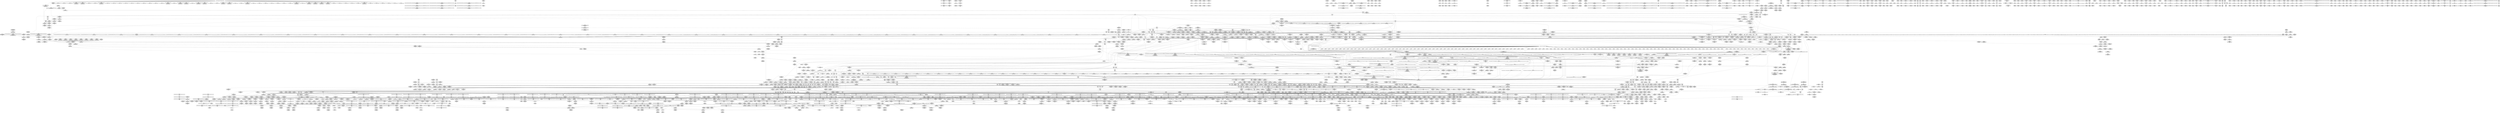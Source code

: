 digraph {
	CE0x60f28b0 [shape=record,shape=Mrecord,label="{CE0x60f28b0|tomoyo_const_part_length:_tmp13|security/tomoyo/util.c,626}"]
	CE0x619a2a0 [shape=record,shape=Mrecord,label="{CE0x619a2a0|128:_i8*,_1208:_%struct.file*,_:_CMRE_42,43_}"]
	CE0x43f30a0 [shape=record,shape=Mrecord,label="{CE0x43f30a0|tomoyo_const_part_length:_tmp2|security/tomoyo/util.c,624|*SummSource*}"]
	CE0x5e5f220 [shape=record,shape=Mrecord,label="{CE0x5e5f220|_call_void___llvm_gcov_indirect_counter_increment(i32*___llvm_gcov_global_state_pred30,_i64**_getelementptr_inbounds_(_3_x_i64*_,_3_x_i64*_*___llvm_gcda_edge_table29,_i64_0,_i64_0)),_!dbg_!38917|security/tomoyo/file.c,228}"]
	CE0x5e94530 [shape=record,shape=Mrecord,label="{CE0x5e94530|i64_3|*Constant*}"]
	CE0x4fdca90 [shape=record,shape=Mrecord,label="{CE0x4fdca90|rcu_lock_release:_tmp2|*SummSource*}"]
	CE0x41d5d80 [shape=record,shape=Mrecord,label="{CE0x41d5d80|rcu_lock_acquire:___here}"]
	CE0x60f2920 [shape=record,shape=Mrecord,label="{CE0x60f2920|tomoyo_const_part_length:_add29|security/tomoyo/util.c,646}"]
	CE0x78941b0 [shape=record,shape=Mrecord,label="{CE0x78941b0|tomoyo_read_unlock:_tmp|*SummSource*}"]
	CE0x5d5d0b0 [shape=record,shape=Mrecord,label="{CE0x5d5d0b0|GLOBAL:___llvm_gcov_indirect_counter_increment|*Constant*|*SummSource*}"]
	CE0x5d6ddb0 [shape=record,shape=Mrecord,label="{CE0x5d6ddb0|tomoyo_get_mode:_tmp22|security/tomoyo/util.c,986}"]
	CE0x5f85410 [shape=record,shape=Mrecord,label="{CE0x5f85410|tomoyo_get_mode:_tmp24|security/tomoyo/util.c,986|*SummSink*}"]
	CE0x6029ee0 [shape=record,shape=Mrecord,label="{CE0x6029ee0|GLOBAL:_tomoyo_fill_path_info|*Constant*|*SummSink*}"]
	CE0x7790760 [shape=record,shape=Mrecord,label="{CE0x7790760|rcu_lock_acquire:_indirectgoto}"]
	CE0x62eee80 [shape=record,shape=Mrecord,label="{CE0x62eee80|0:_i8,_array:_GCRE_tomoyo_index2category_constant_39_x_i8_c_00_00_00_00_00_00_00_00_00_00_00_00_00_00_00_00_00_00_00_00_00_00_00_01_01_01_01_01_01_01_01_01_01_01_01_01_01_01_02_,_align_16:_elem_32::|security/tomoyo/util.c,983}"]
	CE0x6071250 [shape=record,shape=Mrecord,label="{CE0x6071250|tomoyo_path_number_perm:_filename|security/tomoyo/file.c,712|*SummSource*}"]
	CE0x43f2f40 [shape=record,shape=Mrecord,label="{CE0x43f2f40|tomoyo_const_part_length:_tobool|security/tomoyo/util.c,624}"]
	CE0x516bc90 [shape=record,shape=Mrecord,label="{CE0x516bc90|tomoyo_path_number_perm:_cmp19|security/tomoyo/file.c,721|*SummSource*}"]
	CE0x4f869a0 [shape=record,shape=Mrecord,label="{CE0x4f869a0|tomoyo_print_ulong:_tmp27|security/tomoyo/util.c,247|*SummSink*}"]
	CE0x7809ec0 [shape=record,shape=Mrecord,label="{CE0x7809ec0|tomoyo_path_number_perm:_tmp28|security/tomoyo/file.c,708|*SummSink*}"]
	CE0x777f4e0 [shape=record,shape=Mrecord,label="{CE0x777f4e0|VOIDTB_TE:_CE_48,52_}"]
	CE0x77f70f0 [shape=record,shape=Mrecord,label="{CE0x77f70f0|GLOBAL:_tomoyo_get_realpath|*Constant*}"]
	CE0x78ebc90 [shape=record,shape=Mrecord,label="{CE0x78ebc90|tomoyo_path_number_perm:_tmp13|security/tomoyo/file.c,701|*SummSource*}"]
	CE0x77b2100 [shape=record,shape=Mrecord,label="{CE0x77b2100|tomoyo_print_ulong:_tmp1}"]
	CE0x5d6cf50 [shape=record,shape=Mrecord,label="{CE0x5d6cf50|tomoyo_const_part_length:_tmp28|security/tomoyo/util.c,641|*SummSink*}"]
	CE0x43f2fe0 [shape=record,shape=Mrecord,label="{CE0x43f2fe0|tomoyo_const_part_length:_tobool|security/tomoyo/util.c,624|*SummSource*}"]
	CE0x77ea7a0 [shape=record,shape=Mrecord,label="{CE0x77ea7a0|tomoyo_const_part_length:_tmp37|security/tomoyo/util.c,644|*SummSource*}"]
	CE0x7a29a90 [shape=record,shape=Mrecord,label="{CE0x7a29a90|tomoyo_fill_path_info:_tmp}"]
	CE0x5d943b0 [shape=record,shape=Mrecord,label="{CE0x5d943b0|tomoyo_print_ulong:_value|Function::tomoyo_print_ulong&Arg::value::|*SummSource*}"]
	CE0x79898e0 [shape=record,shape=Mrecord,label="{CE0x79898e0|tomoyo_init_request_info:_tmp3|security/tomoyo/util.c,1004|*SummSource*}"]
	CE0x79f6d90 [shape=record,shape=Mrecord,label="{CE0x79f6d90|tomoyo_const_part_length:_filename|Function::tomoyo_const_part_length&Arg::filename::|*SummSource*}"]
	CE0x78358b0 [shape=record,shape=Mrecord,label="{CE0x78358b0|tomoyo_path_number_perm:_path|Function::tomoyo_path_number_perm&Arg::path::|*SummSink*}"]
	CE0x51c2ad0 [shape=record,shape=Mrecord,label="{CE0x51c2ad0|tomoyo_fill_path_info:_conv3|security/tomoyo/util.c,666|*SummSink*}"]
	CE0x5ec5220 [shape=record,shape=Mrecord,label="{CE0x5ec5220|tomoyo_print_ulong:_cmp4|security/tomoyo/util.c,241|*SummSource*}"]
	CE0x61ca8c0 [shape=record,shape=Mrecord,label="{CE0x61ca8c0|tomoyo_path_number_perm:_name|security/tomoyo/file.c,718|*SummSink*}"]
	CE0x50b38f0 [shape=record,shape=Mrecord,label="{CE0x50b38f0|tomoyo_audit_path_number_log:_number|security/tomoyo/file.c,231|*SummSource*}"]
	CE0x5d6e6a0 [shape=record,shape=Mrecord,label="{CE0x5d6e6a0|tomoyo_get_mode:_tmp23|security/tomoyo/util.c,986}"]
	CE0x6100960 [shape=record,shape=Mrecord,label="{CE0x6100960|i64*_getelementptr_inbounds_(_5_x_i64_,_5_x_i64_*___llvm_gcov_ctr28130,_i64_0,_i64_3)|*Constant*|*SummSource*}"]
	CE0x6143b80 [shape=record,shape=Mrecord,label="{CE0x6143b80|GLOBAL:___llvm_gcov_ctr9|Global_var:__llvm_gcov_ctr9}"]
	CE0x441cfe0 [shape=record,shape=Mrecord,label="{CE0x441cfe0|srcu_read_unlock:_tmp|*SummSink*}"]
	CE0x4edb140 [shape=record,shape=Mrecord,label="{CE0x4edb140|VOIDTB_TE:_CE_56,64_}"]
	CE0x5f01140 [shape=record,shape=Mrecord,label="{CE0x5f01140|get_current:_tmp}"]
	CE0x784f740 [shape=record,shape=Mrecord,label="{CE0x784f740|GLOBAL:_tomoyo_pn2mac|Global_var:tomoyo_pn2mac}"]
	CE0x6132690 [shape=record,shape=Mrecord,label="{CE0x6132690|tomoyo_read_unlock:_tmp2|*SummSource*}"]
	CE0x6177fa0 [shape=record,shape=Mrecord,label="{CE0x6177fa0|_call_void_mcount()_#3|*SummSink*}"]
	CE0x5ebc470 [shape=record,shape=Mrecord,label="{CE0x5ebc470|tomoyo_path_number_perm:_cleanup}"]
	CE0x4fed010 [shape=record,shape=Mrecord,label="{CE0x4fed010|_call_void_mcount()_#3|*SummSink*}"]
	CE0x4ec6770 [shape=record,shape=Mrecord,label="{CE0x4ec6770|VOIDTB_TE:_CE_178,179_}"]
	CE0x5d7bd40 [shape=record,shape=Mrecord,label="{CE0x5d7bd40|tomoyo_const_part_length:_tmp11|security/tomoyo/util.c,626|*SummSource*}"]
	CE0x612b850 [shape=record,shape=Mrecord,label="{CE0x612b850|tomoyo_const_part_length:_tmp40|security/tomoyo/util.c,644|*SummSource*}"]
	CE0x6111020 [shape=record,shape=Mrecord,label="{CE0x6111020|_ret_i32_%call,_!dbg_!38902|security/tomoyo/common.h,1097}"]
	CE0x7803460 [shape=record,shape=Mrecord,label="{CE0x7803460|tomoyo_path_number_perm:_out}"]
	CE0x7887ab0 [shape=record,shape=Mrecord,label="{CE0x7887ab0|__llvm_gcov_indirect_counter_increment114:_tmp1}"]
	CE0x6028b40 [shape=record,shape=Mrecord,label="{CE0x6028b40|tomoyo_const_part_length:_conv|security/tomoyo/util.c,626}"]
	CE0x4f1d920 [shape=record,shape=Mrecord,label="{CE0x4f1d920|0:_%struct.tomoyo_obj_info*,_16:_%struct.tomoyo_domain_info*,_24:_%struct.tomoyo_path_info*,_32:_i64,_40:_i8,_72:_i8,_75:_i8,_76:_i8,_77:_i8,_:_SCMRE_50,51_}"]
	CE0x4533d00 [shape=record,shape=Mrecord,label="{CE0x4533d00|tomoyo_path_number_perm:_do.end}"]
	CE0x5141be0 [shape=record,shape=Mrecord,label="{CE0x5141be0|0:_%struct.tomoyo_obj_info*,_16:_%struct.tomoyo_domain_info*,_24:_%struct.tomoyo_path_info*,_32:_i64,_40:_i8,_72:_i8,_75:_i8,_76:_i8,_77:_i8,_:_SCMRE_40,41_}"]
	CE0x42929f0 [shape=record,shape=Mrecord,label="{CE0x42929f0|i64*_getelementptr_inbounds_(_31_x_i64_,_31_x_i64_*___llvm_gcov_ctr43150,_i64_0,_i64_3)|*Constant*}"]
	CE0x615a120 [shape=record,shape=Mrecord,label="{CE0x615a120|tomoyo_const_part_length:_tmp43|security/tomoyo/util.c,644|*SummSource*}"]
	CE0x79f6050 [shape=record,shape=Mrecord,label="{CE0x79f6050|GLOBAL:_tomoyo_policy_loaded|Global_var:tomoyo_policy_loaded|*SummSink*}"]
	CE0x6080950 [shape=record,shape=Mrecord,label="{CE0x6080950|128:_i8*,_1208:_%struct.file*,_:_CMRE_1,2_}"]
	CE0x4fc70c0 [shape=record,shape=Mrecord,label="{CE0x4fc70c0|tomoyo_path_number_perm:_tobool|security/tomoyo/file.c,702|*SummSource*}"]
	CE0x4f1d460 [shape=record,shape=Mrecord,label="{CE0x4f1d460|0:_%struct.tomoyo_obj_info*,_16:_%struct.tomoyo_domain_info*,_24:_%struct.tomoyo_path_info*,_32:_i64,_40:_i8,_72:_i8,_75:_i8,_76:_i8,_77:_i8,_:_SCMRE_48,49_}"]
	CE0x43a6230 [shape=record,shape=Mrecord,label="{CE0x43a6230|i64*_getelementptr_inbounds_(_12_x_i64_,_12_x_i64_*___llvm_gcov_ctr28,_i64_0,_i64_8)|*Constant*|*SummSink*}"]
	CE0x5e8ca70 [shape=record,shape=Mrecord,label="{CE0x5e8ca70|i32_2|*Constant*}"]
	CE0x441dcf0 [shape=record,shape=Mrecord,label="{CE0x441dcf0|tomoyo_print_ulong:_if.then6}"]
	CE0x6345320 [shape=record,shape=Mrecord,label="{CE0x6345320|tomoyo_print_ulong:_conv3|security/tomoyo/util.c,241}"]
	CE0x4401110 [shape=record,shape=Mrecord,label="{CE0x4401110|__llvm_gcov_indirect_counter_increment:_tmp5|*SummSink*}"]
	CE0x60f31a0 [shape=record,shape=Mrecord,label="{CE0x60f31a0|tomoyo_const_part_length:_tmp15|security/tomoyo/util.c,627|*SummSource*}"]
	CE0x5204ec0 [shape=record,shape=Mrecord,label="{CE0x5204ec0|tomoyo_audit_path_number_log:_idxprom|security/tomoyo/file.c,234|*SummSink*}"]
	CE0x5e461c0 [shape=record,shape=Mrecord,label="{CE0x5e461c0|tomoyo_const_part_length:_incdec.ptr10|security/tomoyo/util.c,640}"]
	CE0x7865190 [shape=record,shape=Mrecord,label="{CE0x7865190|tomoyo_get_realpath:_buf|Function::tomoyo_get_realpath&Arg::buf::}"]
	CE0x52368d0 [shape=record,shape=Mrecord,label="{CE0x52368d0|tomoyo_path_number_perm:_mode|security/tomoyo/file.c,721|*SummSource*}"]
	CE0x50f6c90 [shape=record,shape=Mrecord,label="{CE0x50f6c90|tomoyo_print_ulong:_tmp20|security/tomoyo/util.c,246|*SummSource*}"]
	CE0x51c2140 [shape=record,shape=Mrecord,label="{CE0x51c2140|tomoyo_fill_path_info:_land.end}"]
	CE0x78cb8e0 [shape=record,shape=Mrecord,label="{CE0x78cb8e0|tomoyo_read_lock:_tmp3|*SummSource*}"]
	CE0x5f43dd0 [shape=record,shape=Mrecord,label="{CE0x5f43dd0|tomoyo_print_ulong:_tmp18|security/tomoyo/util.c,244}"]
	CE0x51d6d00 [shape=record,shape=Mrecord,label="{CE0x51d6d00|rcu_lock_acquire:_tmp2}"]
	CE0x5094770 [shape=record,shape=Mrecord,label="{CE0x5094770|tomoyo_audit_path_number_log:_idxprom|security/tomoyo/file.c,234}"]
	CE0x525f9d0 [shape=record,shape=Mrecord,label="{CE0x525f9d0|tomoyo_domain:_tmp11|security/tomoyo/common.h,1205|*SummSink*}"]
	CE0x60418a0 [shape=record,shape=Mrecord,label="{CE0x60418a0|tomoyo_path_number_perm:_tmp31|security/tomoyo/file.c,710|*SummSink*}"]
	CE0x78da8e0 [shape=record,shape=Mrecord,label="{CE0x78da8e0|tomoyo_init_request_info:_tmp1|*SummSink*}"]
	CE0x5dca380 [shape=record,shape=Mrecord,label="{CE0x5dca380|tomoyo_const_part_length:_tmp29|security/tomoyo/util.c,641|*SummSink*}"]
	CE0x629e080 [shape=record,shape=Mrecord,label="{CE0x629e080|GLOBAL:___llvm_gcov_ctr25|Global_var:__llvm_gcov_ctr25|*SummSink*}"]
	CE0x5f986c0 [shape=record,shape=Mrecord,label="{CE0x5f986c0|_call_void_tomoyo_fill_path_info(%struct.tomoyo_path_info*_%buf)_#9,_!dbg_!38913|security/tomoyo/file.c,152|*SummSource*}"]
	CE0x5d51320 [shape=record,shape=Mrecord,label="{CE0x5d51320|tomoyo_add_slash:_tmp11|*LoadInst*|security/tomoyo/file.c,136|*SummSource*}"]
	CE0x781a600 [shape=record,shape=Mrecord,label="{CE0x781a600|0:_i8*,_array:_GCRE_tomoyo_mac_keywords_external_constant_42_x_i8*_:_elem_29::|security/tomoyo/file.c,233}"]
	CE0x5f0abb0 [shape=record,shape=Mrecord,label="{CE0x5f0abb0|128:_i8*,_1208:_%struct.file*,_:_CMRE_26,27_}"]
	CE0x60292a0 [shape=record,shape=Mrecord,label="{CE0x60292a0|tomoyo_const_part_length:_tmp26|security/tomoyo/util.c,641}"]
	CE0x5fd9ee0 [shape=record,shape=Mrecord,label="{CE0x5fd9ee0|128:_i8*,_1208:_%struct.file*,_:_CMRE_136,144_|*MultipleSource*|security/tomoyo/common.h,1205|security/tomoyo/common.h,1205}"]
	CE0x60fef70 [shape=record,shape=Mrecord,label="{CE0x60fef70|_call_void_mcount()_#3|*SummSink*}"]
	CE0x5db9cf0 [shape=record,shape=Mrecord,label="{CE0x5db9cf0|tomoyo_const_part_length:_tmp7|security/tomoyo/util.c,625}"]
	CE0x78b3920 [shape=record,shape=Mrecord,label="{CE0x78b3920|tomoyo_read_unlock:_bb|*SummSink*}"]
	CE0x78f3dd0 [shape=record,shape=Mrecord,label="{CE0x78f3dd0|tomoyo_print_ulong:_tmp9|security/tomoyo/util.c,241}"]
	CE0x5082b50 [shape=record,shape=Mrecord,label="{CE0x5082b50|tomoyo_const_part_length:_tmp24|security/tomoyo/util.c,640|*SummSink*}"]
	CE0x7798480 [shape=record,shape=Mrecord,label="{CE0x7798480|tomoyo_const_part_length:_tmp52|security/tomoyo/util.c,652|*SummSource*}"]
	CE0x62291d0 [shape=record,shape=Mrecord,label="{CE0x62291d0|rcu_lock_release:_tmp5|include/linux/rcupdate.h,423}"]
	CE0x6159d80 [shape=record,shape=Mrecord,label="{CE0x6159d80|tomoyo_const_part_length:_tmp42|security/tomoyo/util.c,644|*SummSink*}"]
	CE0x42f5380 [shape=record,shape=Mrecord,label="{CE0x42f5380|tomoyo_get_mode:_conv5|security/tomoyo/util.c,983|*SummSource*}"]
	CE0x625fd50 [shape=record,shape=Mrecord,label="{CE0x625fd50|tomoyo_print_ulong:_tmp19|security/tomoyo/util.c,244|*SummSink*}"]
	CE0x77e52f0 [shape=record,shape=Mrecord,label="{CE0x77e52f0|VOIDTB_TE:_CE_183,184_}"]
	CE0x41efee0 [shape=record,shape=Mrecord,label="{CE0x41efee0|tomoyo_get_mode:_idxprom6|security/tomoyo/util.c,983|*SummSource*}"]
	CE0x7864c70 [shape=record,shape=Mrecord,label="{CE0x7864c70|tomoyo_get_realpath:_entry}"]
	CE0x50b99b0 [shape=record,shape=Mrecord,label="{CE0x50b99b0|tomoyo_print_ulong:_tmp23|*SummSource*}"]
	CE0x51c25a0 [shape=record,shape=Mrecord,label="{CE0x51c25a0|i64*_getelementptr_inbounds_(_12_x_i64_,_12_x_i64_*___llvm_gcov_ctr31133,_i64_0,_i64_0)|*Constant*}"]
	CE0x7795270 [shape=record,shape=Mrecord,label="{CE0x7795270|tomoyo_add_slash:_if.end}"]
	CE0x525ff20 [shape=record,shape=Mrecord,label="{CE0x525ff20|tomoyo_fill_path_info:_name1|security/tomoyo/util.c,663|*SummSink*}"]
	CE0x7864f00 [shape=record,shape=Mrecord,label="{CE0x7864f00|tomoyo_get_realpath:_entry|*SummSink*}"]
	CE0x4fbff10 [shape=record,shape=Mrecord,label="{CE0x4fbff10|tomoyo_const_part_length:_tmp25|security/tomoyo/util.c,641}"]
	CE0x7790e80 [shape=record,shape=Mrecord,label="{CE0x7790e80|tomoyo_print_ulong:_cmp11|security/tomoyo/util.c,243|*SummSource*}"]
	CE0x77bb190 [shape=record,shape=Mrecord,label="{CE0x77bb190|tomoyo_const_part_length:_cmp21|security/tomoyo/util.c,644|*SummSink*}"]
	CE0x7a11ac0 [shape=record,shape=Mrecord,label="{CE0x7a11ac0|i32_1|*Constant*}"]
	CE0x4f86e50 [shape=record,shape=Mrecord,label="{CE0x4f86e50|tomoyo_print_ulong:_tmp27|security/tomoyo/util.c,247}"]
	CE0x5f0cfe0 [shape=record,shape=Mrecord,label="{CE0x5f0cfe0|rcu_lock_release:_tmp7}"]
	CE0x782c1c0 [shape=record,shape=Mrecord,label="{CE0x782c1c0|tomoyo_path_number_perm:_do.end|*SummSink*}"]
	CE0x5f99150 [shape=record,shape=Mrecord,label="{CE0x5f99150|i32_4|*Constant*}"]
	CE0x6100460 [shape=record,shape=Mrecord,label="{CE0x6100460|__llvm_gcov_indirect_counter_increment:_pred}"]
	CE0x4337c50 [shape=record,shape=Mrecord,label="{CE0x4337c50|tomoyo_const_part_length:_tmp9|security/tomoyo/util.c,626}"]
	CE0x608c0d0 [shape=record,shape=Mrecord,label="{CE0x608c0d0|i64*_getelementptr_inbounds_(_22_x_i64_,_22_x_i64_*___llvm_gcov_ctr9,_i64_0,_i64_13)|*Constant*|*SummSink*}"]
	CE0x6132b80 [shape=record,shape=Mrecord,label="{CE0x6132b80|_call_void_mcount()_#3}"]
	CE0x43a64c0 [shape=record,shape=Mrecord,label="{CE0x43a64c0|tomoyo_audit_path_number_log:_tmp4|security/tomoyo/file.c,222|*SummSource*}"]
	CE0x633aab0 [shape=record,shape=Mrecord,label="{CE0x633aab0|0:_i8,_array:_GCRE_tomoyo_index2category_constant_39_x_i8_c_00_00_00_00_00_00_00_00_00_00_00_00_00_00_00_00_00_00_00_00_00_00_00_01_01_01_01_01_01_01_01_01_01_01_01_01_01_01_02_,_align_16:_elem_26::|security/tomoyo/util.c,983}"]
	CE0x4231770 [shape=record,shape=Mrecord,label="{CE0x4231770|tomoyo_domain:_call|security/tomoyo/common.h,1205}"]
	CE0x51ccbf0 [shape=record,shape=Mrecord,label="{CE0x51ccbf0|get_current:_bb}"]
	CE0x5f08710 [shape=record,shape=Mrecord,label="{CE0x5f08710|rcu_lock_acquire:_tmp6}"]
	CE0x4ec5f70 [shape=record,shape=Mrecord,label="{CE0x4ec5f70|tomoyo_path_number_perm:_idxprom|security/tomoyo/file.c,701|*SummSource*}"]
	CE0x785d660 [shape=record,shape=Mrecord,label="{CE0x785d660|tomoyo_read_lock:_call|security/tomoyo/common.h,1097|*SummSource*}"]
	CE0x5fda660 [shape=record,shape=Mrecord,label="{CE0x5fda660|128:_i8*,_1208:_%struct.file*,_:_CMRE_168,176_|*MultipleSource*|security/tomoyo/common.h,1205|security/tomoyo/common.h,1205}"]
	CE0x5dffca0 [shape=record,shape=Mrecord,label="{CE0x5dffca0|tomoyo_fill_path_info:_tobool|security/tomoyo/util.c,667}"]
	CE0x51855c0 [shape=record,shape=Mrecord,label="{CE0x51855c0|tomoyo_get_mode:_cmp|security/tomoyo/util.c,982|*SummSource*}"]
	CE0x633b2c0 [shape=record,shape=Mrecord,label="{CE0x633b2c0|0:_i8,_array:_GCRE_tomoyo_index2category_constant_39_x_i8_c_00_00_00_00_00_00_00_00_00_00_00_00_00_00_00_00_00_00_00_00_00_00_00_01_01_01_01_01_01_01_01_01_01_01_01_01_01_01_02_,_align_16:_elem_29::|security/tomoyo/util.c,983}"]
	CE0x78b9330 [shape=record,shape=Mrecord,label="{CE0x78b9330|tomoyo_const_part_length:_conv|security/tomoyo/util.c,626|*SummSource*}"]
	CE0x77c31e0 [shape=record,shape=Mrecord,label="{CE0x77c31e0|i64*_getelementptr_inbounds_(_22_x_i64_,_22_x_i64_*___llvm_gcov_ctr9,_i64_0,_i64_21)|*Constant*|*SummSink*}"]
	CE0x5141030 [shape=record,shape=Mrecord,label="{CE0x5141030|tomoyo_print_ulong:_bb}"]
	CE0x5f5d6a0 [shape=record,shape=Mrecord,label="{CE0x5f5d6a0|tomoyo_get_mode:_entry|*SummSource*}"]
	CE0x5d38c30 [shape=record,shape=Mrecord,label="{CE0x5d38c30|tomoyo_path_number_perm:_tmp53|security/tomoyo/file.c,724}"]
	CE0x7a2a4c0 [shape=record,shape=Mrecord,label="{CE0x7a2a4c0|tomoyo_get_mode:_tmp4|security/tomoyo/util.c,978}"]
	CE0x5e6b0a0 [shape=record,shape=Mrecord,label="{CE0x5e6b0a0|tomoyo_audit_path_number_log:_tmp17|security/tomoyo/file.c,236|*SummSource*}"]
	CE0x6297070 [shape=record,shape=Mrecord,label="{CE0x6297070|__llvm_gcov_indirect_counter_increment114:_exit|*SummSink*}"]
	CE0x5d7c8c0 [shape=record,shape=Mrecord,label="{CE0x5d7c8c0|i64*_getelementptr_inbounds_(_4_x_i64_,_4_x_i64_*___llvm_gcov_ctr24,_i64_0,_i64_2)|*Constant*|*SummSource*}"]
	CE0x5110b10 [shape=record,shape=Mrecord,label="{CE0x5110b10|tomoyo_path_number_perm:_path|Function::tomoyo_path_number_perm&Arg::path::}"]
	CE0x5f6d3f0 [shape=record,shape=Mrecord,label="{CE0x5f6d3f0|40:_%struct.tomoyo_policy_namespace*,_48:_i8,_:_GCRE_tomoyo_kernel_domain_external_global_%struct.tomoyo_domain_info_40,48_|*MultipleSource*|security/tomoyo/util.c,1005|security/tomoyo/util.c,1007|Function::tomoyo_init_request_info&Arg::domain::}"]
	CE0x5f85ec0 [shape=record,shape=Mrecord,label="{CE0x5f85ec0|tomoyo_get_mode:_mode.1|*SummSink*}"]
	CE0x6071860 [shape=record,shape=Mrecord,label="{CE0x6071860|tomoyo_path_number_perm:_param12|security/tomoyo/file.c,713}"]
	CE0x4f87430 [shape=record,shape=Mrecord,label="{CE0x4f87430|srcu_read_unlock:_bb}"]
	CE0x4f5fd60 [shape=record,shape=Mrecord,label="{CE0x4f5fd60|__llvm_gcov_indirect_counter_increment114:_counters|Function::__llvm_gcov_indirect_counter_increment114&Arg::counters::|*SummSink*}"]
	CE0x7850310 [shape=record,shape=Mrecord,label="{CE0x7850310|VOIDTB_TE:_CE_190,191_}"]
	CE0x50b3730 [shape=record,shape=Mrecord,label="{CE0x50b3730|tomoyo_audit_path_number_log:_number|security/tomoyo/file.c,231}"]
	CE0x615a2d0 [shape=record,shape=Mrecord,label="{CE0x615a2d0|tomoyo_const_part_length:_tmp43|security/tomoyo/util.c,644|*SummSink*}"]
	CE0x6103440 [shape=record,shape=Mrecord,label="{CE0x6103440|tomoyo_fill_path_info:_tmp10|*SummSource*}"]
	CE0x61e1b40 [shape=record,shape=Mrecord,label="{CE0x61e1b40|tomoyo_print_ulong:_tmp3|security/tomoyo/util.c,239}"]
	CE0x4f46f40 [shape=record,shape=Mrecord,label="{CE0x4f46f40|_ret_i32_%retval.0,_!dbg_!38967|security/tomoyo/file.c,724|*SummSource*}"]
	CE0x5184d60 [shape=record,shape=Mrecord,label="{CE0x5184d60|tomoyo_get_mode:_tmp|*SummSink*}"]
	CE0x5e19e30 [shape=record,shape=Mrecord,label="{CE0x5e19e30|VOIDTB_TE:_CE_147,148_}"]
	CE0x6d4b7b0 [shape=record,shape=Mrecord,label="{CE0x6d4b7b0|tomoyo_fill_path_info:_idxprom|security/tomoyo/util.c,667|*SummSink*}"]
	CE0x6112c30 [shape=record,shape=Mrecord,label="{CE0x6112c30|_call_void_tomoyo_fill_path_info(%struct.tomoyo_path_info*_%buf)_#9,_!dbg_!38913|security/tomoyo/file.c,152}"]
	CE0x4fed5e0 [shape=record,shape=Mrecord,label="{CE0x4fed5e0|GLOBAL:___llvm_gcov_indirect_counter_increment114|*Constant*|*SummSource*}"]
	CE0x786e1c0 [shape=record,shape=Mrecord,label="{CE0x786e1c0|tomoyo_print_ulong:_tmp11|security/tomoyo/util.c,241|*SummSink*}"]
	CE0x5d507b0 [shape=record,shape=Mrecord,label="{CE0x5d507b0|tomoyo_add_slash:_tmp10|security/tomoyo/file.c,136|*SummSink*}"]
	CE0x5eb50b0 [shape=record,shape=Mrecord,label="{CE0x5eb50b0|tomoyo_path_number_perm:_do.body|*SummSink*}"]
	CE0x411e620 [shape=record,shape=Mrecord,label="{CE0x411e620|tomoyo_fill_path_info:_idxprom|security/tomoyo/util.c,667}"]
	CE0x7737930 [shape=record,shape=Mrecord,label="{CE0x7737930|i64*_getelementptr_inbounds_(_2_x_i64_,_2_x_i64_*___llvm_gcov_ctr23,_i64_0,_i64_0)|*Constant*|*SummSink*}"]
	CE0x62d6110 [shape=record,shape=Mrecord,label="{CE0x62d6110|_call_void_tomoyo_read_unlock(i32_%call1)_#9,_!dbg_!38957|security/tomoyo/file.c,720|*SummSource*}"]
	CE0x77c6020 [shape=record,shape=Mrecord,label="{CE0x77c6020|_ret_i32_%call,_!dbg_!38907|include/linux/srcu.h,223}"]
	CE0x5cb7180 [shape=record,shape=Mrecord,label="{CE0x5cb7180|GLOBAL:_rcu_lock_acquire|*Constant*|*SummSink*}"]
	CE0x5ed1430 [shape=record,shape=Mrecord,label="{CE0x5ed1430|tomoyo_const_part_length:_tmp10|security/tomoyo/util.c,626}"]
	CE0x5d38550 [shape=record,shape=Mrecord,label="{CE0x5d38550|tomoyo_path_number_perm:_tmp52|security/tomoyo/file.c,724|*SummSource*}"]
	CE0x436db00 [shape=record,shape=Mrecord,label="{CE0x436db00|tomoyo_audit_path_number_log:_tmp7|security/tomoyo/file.c,225|*SummSink*}"]
	CE0x6d5fb70 [shape=record,shape=Mrecord,label="{CE0x6d5fb70|i32_255|*Constant*|*SummSink*}"]
	CE0x51b7df0 [shape=record,shape=Mrecord,label="{CE0x51b7df0|tomoyo_const_part_length:_entry|*SummSource*}"]
	CE0x42d4410 [shape=record,shape=Mrecord,label="{CE0x42d4410|tomoyo_print_ulong:_tmp21|security/tomoyo/util.c,246|*SummSource*}"]
	CE0x5088aa0 [shape=record,shape=Mrecord,label="{CE0x5088aa0|tomoyo_const_part_length:_tmp19|security/tomoyo/util.c,628}"]
	CE0x5134740 [shape=record,shape=Mrecord,label="{CE0x5134740|0:_%struct.tomoyo_obj_info*,_16:_%struct.tomoyo_domain_info*,_24:_%struct.tomoyo_path_info*,_32:_i64,_40:_i8,_72:_i8,_75:_i8,_76:_i8,_77:_i8,_:_SCMRE_34,35_}"]
	CE0x43e8d50 [shape=record,shape=Mrecord,label="{CE0x43e8d50|tomoyo_domain:_tmp5|security/tomoyo/common.h,1205|*SummSource*}"]
	CE0x79d33a0 [shape=record,shape=Mrecord,label="{CE0x79d33a0|VOIDTB_TE:_CE_199,200_}"]
	CE0x5dc66d0 [shape=record,shape=Mrecord,label="{CE0x5dc66d0|_ret_void,_!dbg_!38907|include/linux/srcu.h,238|*SummSource*}"]
	CE0x78b1f40 [shape=record,shape=Mrecord,label="{CE0x78b1f40|tomoyo_const_part_length:_lor.lhs.false23|*SummSource*}"]
	CE0x4fdced0 [shape=record,shape=Mrecord,label="{CE0x4fdced0|tomoyo_const_part_length:_tmp5|security/tomoyo/util.c,624}"]
	CE0x78885b0 [shape=record,shape=Mrecord,label="{CE0x78885b0|__llvm_gcov_indirect_counter_increment114:_tmp2|*SummSource*}"]
	CE0x62b5d00 [shape=record,shape=Mrecord,label="{CE0x62b5d00|VOIDTB_TE:_CE_194,195_}"]
	CE0x785db40 [shape=record,shape=Mrecord,label="{CE0x785db40|VOIDTB_TE:_CE_232,240_}"]
	CE0x5f0aa70 [shape=record,shape=Mrecord,label="{CE0x5f0aa70|128:_i8*,_1208:_%struct.file*,_:_CMRE_25,26_}"]
	CE0x6d5f6a0 [shape=record,shape=Mrecord,label="{CE0x6d5f6a0|GLOBAL:___llvm_gcov_ctr28130|Global_var:__llvm_gcov_ctr28130}"]
	CE0x5f29cd0 [shape=record,shape=Mrecord,label="{CE0x5f29cd0|tomoyo_init_request_info:_call|security/tomoyo/util.c,1005}"]
	CE0x4f0e430 [shape=record,shape=Mrecord,label="{CE0x4f0e430|tomoyo_path_number_perm:_tmp19|security/tomoyo/file.c,705}"]
	CE0x61b0c20 [shape=record,shape=Mrecord,label="{CE0x61b0c20|_call_void_mcount()_#3}"]
	CE0x441d400 [shape=record,shape=Mrecord,label="{CE0x441d400|i64_2|*Constant*}"]
	CE0x7a08d70 [shape=record,shape=Mrecord,label="{CE0x7a08d70|srcu_read_lock:_tmp1|*SummSource*}"]
	"CONST[source:1(input),value:2(dynamic)][purpose:{operation}]"
	CE0x61ca730 [shape=record,shape=Mrecord,label="{CE0x61ca730|tomoyo_path_number_perm:_name|security/tomoyo/file.c,718|*SummSource*}"]
	"CONST[source:0(mediator),value:2(dynamic)][purpose:{subject}]"
	CE0x60a71d0 [shape=record,shape=Mrecord,label="{CE0x60a71d0|tomoyo_get_mode:_tmp26|security/tomoyo/util.c,987}"]
	CE0x632f400 [shape=record,shape=Mrecord,label="{CE0x632f400|tomoyo_print_ulong:_conv10|security/tomoyo/util.c,243|*SummSource*}"]
	CE0x4f96a20 [shape=record,shape=Mrecord,label="{CE0x4f96a20|tomoyo_domain:_call3|security/tomoyo/common.h,1205}"]
	CE0x4f841a0 [shape=record,shape=Mrecord,label="{CE0x4f841a0|i32_1|*Constant*|*SummSource*}"]
	CE0x50bdc60 [shape=record,shape=Mrecord,label="{CE0x50bdc60|tomoyo_print_ulong:_tmp25|*SummSink*}"]
	CE0x78f4ab0 [shape=record,shape=Mrecord,label="{CE0x78f4ab0|_call_void_rcu_lock_release(%struct.lockdep_map*_%dep_map)_#9,_!dbg_!38905|include/linux/srcu.h,236|*SummSource*}"]
	CE0x4452e60 [shape=record,shape=Mrecord,label="{CE0x4452e60|tomoyo_audit_path_number_log:_call|security/tomoyo/file.c,233|*SummSource*}"]
	CE0x76d4ab0 [shape=record,shape=Mrecord,label="{CE0x76d4ab0|tomoyo_get_mode:_arrayidx|security/tomoyo/util.c,981|*SummSource*}"]
	CE0x4eb42e0 [shape=record,shape=Mrecord,label="{CE0x4eb42e0|i32_47|*Constant*|*SummSource*}"]
	CE0x42647d0 [shape=record,shape=Mrecord,label="{CE0x42647d0|i32_39|*Constant*|*SummSource*}"]
	CE0x6017c30 [shape=record,shape=Mrecord,label="{CE0x6017c30|i64*_getelementptr_inbounds_(_6_x_i64_,_6_x_i64_*___llvm_gcov_ctr26,_i64_0,_i64_0)|*Constant*}"]
	CE0x61f3cf0 [shape=record,shape=Mrecord,label="{CE0x61f3cf0|i64*_getelementptr_inbounds_(_31_x_i64_,_31_x_i64_*___llvm_gcov_ctr43150,_i64_0,_i64_3)|*Constant*|*SummSource*}"]
	CE0x632f970 [shape=record,shape=Mrecord,label="{CE0x632f970|i32_3|*Constant*}"]
	CE0x62ef940 [shape=record,shape=Mrecord,label="{CE0x62ef940|0:_i8,_array:_GCRE_tomoyo_index2category_constant_39_x_i8_c_00_00_00_00_00_00_00_00_00_00_00_00_00_00_00_00_00_00_00_00_00_00_00_01_01_01_01_01_01_01_01_01_01_01_01_01_01_01_02_,_align_16:_elem_36::|security/tomoyo/util.c,983}"]
	CE0x77d3dc0 [shape=record,shape=Mrecord,label="{CE0x77d3dc0|i64_2|*Constant*}"]
	CE0x5d6e3d0 [shape=record,shape=Mrecord,label="{CE0x5d6e3d0|i32_5|*Constant*}"]
	CE0x5f34510 [shape=record,shape=Mrecord,label="{CE0x5f34510|tomoyo_init_request_info:_profile2|security/tomoyo/util.c,1007|*SummSink*}"]
	CE0x437fe70 [shape=record,shape=Mrecord,label="{CE0x437fe70|i64**_getelementptr_inbounds_(_3_x_i64*_,_3_x_i64*_*___llvm_gcda_edge_table29,_i64_0,_i64_2)|*Constant*}"]
	CE0x5f018e0 [shape=record,shape=Mrecord,label="{CE0x5f018e0|i64_2|*Constant*}"]
	CE0x50831a0 [shape=record,shape=Mrecord,label="{CE0x50831a0|tomoyo_const_part_length:_conv11|security/tomoyo/util.c,641|*SummSink*}"]
	CE0x4380190 [shape=record,shape=Mrecord,label="{CE0x4380190|i64**_getelementptr_inbounds_(_3_x_i64*_,_3_x_i64*_*___llvm_gcda_edge_table29,_i64_0,_i64_2)|*Constant*|*SummSink*}"]
	CE0x5e5a180 [shape=record,shape=Mrecord,label="{CE0x5e5a180|_call_void_tomoyo_print_ulong(i8*_%arraydecay,_i32_64,_i64_%tmp12,_i8_zeroext_%radix.0)_#9,_!dbg_!38923|security/tomoyo/file.c,231|*SummSink*}"]
	CE0x62a1c60 [shape=record,shape=Mrecord,label="{CE0x62a1c60|tomoyo_get_mode:_conv15|security/tomoyo/util.c,987}"]
	CE0x79aa640 [shape=record,shape=Mrecord,label="{CE0x79aa640|tomoyo_path_number_perm:_if.end4|*SummSink*}"]
	CE0x6154e00 [shape=record,shape=Mrecord,label="{CE0x6154e00|_ret_i32_%call,_!dbg_!38932|security/tomoyo/file.c,236|*SummSource*}"]
	CE0x61c1fc0 [shape=record,shape=Mrecord,label="{CE0x61c1fc0|i64*_getelementptr_inbounds_(_2_x_i64_,_2_x_i64_*___llvm_gcov_ctr23,_i64_0,_i64_0)|*Constant*}"]
	CE0x43f39f0 [shape=record,shape=Mrecord,label="{CE0x43f39f0|_call_void___llvm_gcov_indirect_counter_increment114(i32*___llvm_gcov_global_state_pred45,_i64**_getelementptr_inbounds_(_3_x_i64*_,_3_x_i64*_*___llvm_gcda_edge_table44,_i64_0,_i64_1)),_!dbg_!38927|security/tomoyo/util.c,634|*SummSource*}"]
	CE0x42a5eb0 [shape=record,shape=Mrecord,label="{CE0x42a5eb0|tomoyo_const_part_length:_tmp48|security/tomoyo/util.c,649|*SummSink*}"]
	CE0x43f3b00 [shape=record,shape=Mrecord,label="{CE0x43f3b00|_call_void___llvm_gcov_indirect_counter_increment114(i32*___llvm_gcov_global_state_pred45,_i64**_getelementptr_inbounds_(_3_x_i64*_,_3_x_i64*_*___llvm_gcda_edge_table44,_i64_0,_i64_1)),_!dbg_!38927|security/tomoyo/util.c,634|*SummSink*}"]
	CE0x62ff180 [shape=record,shape=Mrecord,label="{CE0x62ff180|i64*_getelementptr_inbounds_(_6_x_i64_,_6_x_i64_*___llvm_gcov_ctr26,_i64_0,_i64_3)|*Constant*|*SummSink*}"]
	CE0x42be030 [shape=record,shape=Mrecord,label="{CE0x42be030|tomoyo_const_part_length:_tmp18|security/tomoyo/util.c,627}"]
	CE0x42a7170 [shape=record,shape=Mrecord,label="{CE0x42a7170|i64*_getelementptr_inbounds_(_31_x_i64_,_31_x_i64_*___llvm_gcov_ctr43150,_i64_0,_i64_29)|*Constant*|*SummSource*}"]
	CE0x77d4410 [shape=record,shape=Mrecord,label="{CE0x77d4410|tomoyo_init_request_info:_tmp5|security/tomoyo/util.c,1004|*SummSink*}"]
	CE0x774c670 [shape=record,shape=Mrecord,label="{CE0x774c670|_ret_i32_%call,_!dbg_!38907|include/linux/srcu.h,223|*SummSink*}"]
	CE0x4fb5a30 [shape=record,shape=Mrecord,label="{CE0x4fb5a30|tomoyo_print_ulong:_call|security/tomoyo/util.c,240}"]
	CE0x5dd9d30 [shape=record,shape=Mrecord,label="{CE0x5dd9d30|tomoyo_path_number_perm:_path_number11|security/tomoyo/file.c,712}"]
	CE0x79a9a60 [shape=record,shape=Mrecord,label="{CE0x79a9a60|i64*_getelementptr_inbounds_(_2_x_i64_,_2_x_i64_*___llvm_gcov_ctr22,_i64_0,_i64_0)|*Constant*|*SummSink*}"]
	CE0x5eac270 [shape=record,shape=Mrecord,label="{CE0x5eac270|tomoyo_domain:_land.lhs.true2|*SummSink*}"]
	CE0x62603c0 [shape=record,shape=Mrecord,label="{CE0x62603c0|tomoyo_print_ulong:_tmp19|security/tomoyo/util.c,244|*SummSource*}"]
	CE0x5f0acf0 [shape=record,shape=Mrecord,label="{CE0x5f0acf0|128:_i8*,_1208:_%struct.file*,_:_CMRE_27,28_}"]
	CE0x7700be0 [shape=record,shape=Mrecord,label="{CE0x7700be0|0:_i8,_array:_GCRE_tomoyo_index2category_constant_39_x_i8_c_00_00_00_00_00_00_00_00_00_00_00_00_00_00_00_00_00_00_00_00_00_00_00_01_01_01_01_01_01_01_01_01_01_01_01_01_01_01_02_,_align_16:_elem_37::|security/tomoyo/util.c,983}"]
	CE0x516c5c0 [shape=record,shape=Mrecord,label="{CE0x516c5c0|tomoyo_path_number_perm:_tmp44|security/tomoyo/file.c,721}"]
	CE0x5e70cb0 [shape=record,shape=Mrecord,label="{CE0x5e70cb0|tomoyo_domain:_tmp12|security/tomoyo/common.h,1205|*SummSink*}"]
	CE0x5221190 [shape=record,shape=Mrecord,label="{CE0x5221190|tomoyo_get_realpath:_retval.0|*SummSource*}"]
	CE0x51c2290 [shape=record,shape=Mrecord,label="{CE0x51c2290|tomoyo_fill_path_info:_land.end|*SummSink*}"]
	CE0x77371f0 [shape=record,shape=Mrecord,label="{CE0x77371f0|tomoyo_get_mode:_tmp28|security/tomoyo/util.c,988|*SummSource*}"]
	CE0x5de8900 [shape=record,shape=Mrecord,label="{CE0x5de8900|tomoyo_print_ulong:_tmp6|security/tomoyo/util.c,240|*SummSink*}"]
	CE0x5110c30 [shape=record,shape=Mrecord,label="{CE0x5110c30|tomoyo_path_number_perm:_tmp10|security/tomoyo/file.c,702|*SummSource*}"]
	CE0x5134280 [shape=record,shape=Mrecord,label="{CE0x5134280|0:_%struct.tomoyo_obj_info*,_16:_%struct.tomoyo_domain_info*,_24:_%struct.tomoyo_path_info*,_32:_i64,_40:_i8,_72:_i8,_75:_i8,_76:_i8,_77:_i8,_:_SCMRE_32,33_}"]
	CE0x51c26b0 [shape=record,shape=Mrecord,label="{CE0x51c26b0|i64*_getelementptr_inbounds_(_12_x_i64_,_12_x_i64_*___llvm_gcov_ctr31133,_i64_0,_i64_0)|*Constant*|*SummSource*}"]
	CE0x602cae0 [shape=record,shape=Mrecord,label="{CE0x602cae0|tomoyo_fill_path_info:_frombool|security/tomoyo/util.c,667|*SummSink*}"]
	CE0x5dc8f20 [shape=record,shape=Mrecord,label="{CE0x5dc8f20|tomoyo_get_mode:_tmp6|security/tomoyo/util.c,978|*SummSource*}"]
	CE0x4fb6a60 [shape=record,shape=Mrecord,label="{CE0x4fb6a60|tomoyo_print_ulong:_tmp|*SummSink*}"]
	CE0x612abb0 [shape=record,shape=Mrecord,label="{CE0x612abb0|tomoyo_const_part_length:_cmp25|security/tomoyo/util.c,644|*SummSource*}"]
	CE0x61e3e60 [shape=record,shape=Mrecord,label="{CE0x61e3e60|i64*_getelementptr_inbounds_(_31_x_i64_,_31_x_i64_*___llvm_gcov_ctr43150,_i64_0,_i64_30)|*Constant*}"]
	CE0x525f740 [shape=record,shape=Mrecord,label="{CE0x525f740|tomoyo_get_mode:_tmp5|security/tomoyo/util.c,978|*SummSource*}"]
	CE0x4fe8e30 [shape=record,shape=Mrecord,label="{CE0x4fe8e30|16:_%struct.dentry*,_:_SCMRE_40,168_|*MultipleSource*|security/tomoyo/file.c, 694|security/tomoyo/file.c,694|security/tomoyo/file.c,694}"]
	CE0x6257f00 [shape=record,shape=Mrecord,label="{CE0x6257f00|tomoyo_get_realpath:_if.then|*SummSink*}"]
	CE0x4505240 [shape=record,shape=Mrecord,label="{CE0x4505240|tomoyo_fill_path_info:_call2|security/tomoyo/util.c,666}"]
	CE0x4216960 [shape=record,shape=Mrecord,label="{CE0x4216960|srcu_read_lock:_tmp3}"]
	CE0x615a940 [shape=record,shape=Mrecord,label="{CE0x615a940|i64*_getelementptr_inbounds_(_31_x_i64_,_31_x_i64_*___llvm_gcov_ctr43150,_i64_0,_i64_26)|*Constant*}"]
	CE0x5eab5c0 [shape=record,shape=Mrecord,label="{CE0x5eab5c0|srcu_read_lock:_tmp|*SummSink*}"]
	CE0x7755310 [shape=record,shape=Mrecord,label="{CE0x7755310|tomoyo_path_number_perm:_tmp45|security/tomoyo/file.c,721|*SummSource*}"]
	CE0x4fb68f0 [shape=record,shape=Mrecord,label="{CE0x4fb68f0|tomoyo_print_ulong:_tmp|*SummSource*}"]
	CE0x5f08f10 [shape=record,shape=Mrecord,label="{CE0x5f08f10|rcu_lock_acquire:_tmp7|*SummSource*}"]
	CE0x5d47290 [shape=record,shape=Mrecord,label="{CE0x5d47290|_ret_%struct.task_struct*_%tmp4,_!dbg_!38905|./arch/x86/include/asm/current.h,14|*SummSink*}"]
	CE0x51d7080 [shape=record,shape=Mrecord,label="{CE0x51d7080|tomoyo_print_ulong:_bb|*SummSink*}"]
	CE0x4ec7a40 [shape=record,shape=Mrecord,label="{CE0x4ec7a40|rcu_lock_release:_tmp|*SummSink*}"]
	CE0x4ec6ab0 [shape=record,shape=Mrecord,label="{CE0x4ec6ab0|tomoyo_path_number_perm:_do.cond|*SummSink*}"]
	CE0x79c3220 [shape=record,shape=Mrecord,label="{CE0x79c3220|0:_i8,_array:_GCRE_tomoyo_index2category_constant_39_x_i8_c_00_00_00_00_00_00_00_00_00_00_00_00_00_00_00_00_00_00_00_00_00_00_00_01_01_01_01_01_01_01_01_01_01_01_01_01_01_01_02_,_align_16:_elem_19::|security/tomoyo/util.c,983}"]
	CE0x7797bb0 [shape=record,shape=Mrecord,label="{CE0x7797bb0|tomoyo_const_part_length:_tmp51|security/tomoyo/util.c,651}"]
	CE0x6183a10 [shape=record,shape=Mrecord,label="{CE0x6183a10|0:_i8*,_array:_GCRE_tomoyo_mac_keywords_external_constant_42_x_i8*_:_elem_0::|security/tomoyo/file.c,233}"]
	CE0x514b780 [shape=record,shape=Mrecord,label="{CE0x514b780|0:_%struct.tomoyo_obj_info*,_16:_%struct.tomoyo_domain_info*,_24:_%struct.tomoyo_path_info*,_32:_i64,_40:_i8,_72:_i8,_75:_i8,_76:_i8,_77:_i8,_:_SCMRE_26,27_}"]
	CE0x60f29e0 [shape=record,shape=Mrecord,label="{CE0x60f29e0|tomoyo_const_part_length:_add29|security/tomoyo/util.c,646|*SummSource*}"]
	CE0x61e4090 [shape=record,shape=Mrecord,label="{CE0x61e4090|i64*_getelementptr_inbounds_(_31_x_i64_,_31_x_i64_*___llvm_gcov_ctr43150,_i64_0,_i64_30)|*Constant*|*SummSink*}"]
	CE0x5f29730 [shape=record,shape=Mrecord,label="{CE0x5f29730|tomoyo_get_mode:_tmp1}"]
	CE0x60b5530 [shape=record,shape=Mrecord,label="{CE0x60b5530|COLLAPSED:_GCMRE___llvm_gcov_ctr24_internal_global_4_x_i64_zeroinitializer:_elem_0:default:}"]
	CE0x78357a0 [shape=record,shape=Mrecord,label="{CE0x78357a0|tomoyo_path_number_perm:_path|Function::tomoyo_path_number_perm&Arg::path::|*SummSource*}"]
	CE0x41eeb20 [shape=record,shape=Mrecord,label="{CE0x41eeb20|i64*_getelementptr_inbounds_(_6_x_i64_,_6_x_i64_*___llvm_gcov_ctr26,_i64_0,_i64_5)|*Constant*|*SummSource*}"]
	CE0x60c4f10 [shape=record,shape=Mrecord,label="{CE0x60c4f10|tomoyo_get_realpath:_tmp9|security/tomoyo/file.c,155|*SummSource*}"]
	CE0x4366480 [shape=record,shape=Mrecord,label="{CE0x4366480|tomoyo_audit_path_number_log:_tmp3|security/tomoyo/file.c,215|*SummSink*}"]
	CE0x51c2370 [shape=record,shape=Mrecord,label="{CE0x51c2370|i64*_getelementptr_inbounds_(_5_x_i64_,_5_x_i64_*___llvm_gcov_ctr28130,_i64_0,_i64_0)|*Constant*|*SummSink*}"]
	CE0x631bc80 [shape=record,shape=Mrecord,label="{CE0x631bc80|_call_void___llvm_gcov_indirect_counter_increment114(i32*___llvm_gcov_global_state_pred45,_i64**_getelementptr_inbounds_(_3_x_i64*_,_3_x_i64*_*___llvm_gcda_edge_table44,_i64_0,_i64_0)),_!dbg_!38954|security/tomoyo/util.c,649}"]
	CE0x41efde0 [shape=record,shape=Mrecord,label="{CE0x41efde0|tomoyo_get_mode:_idxprom6|security/tomoyo/util.c,983}"]
	CE0x5ea6e70 [shape=record,shape=Mrecord,label="{CE0x5ea6e70|tomoyo_init_request_info:_mode|security/tomoyo/util.c,1010|*SummSink*}"]
	CE0x5083030 [shape=record,shape=Mrecord,label="{CE0x5083030|tomoyo_const_part_length:_conv11|security/tomoyo/util.c,641|*SummSource*}"]
	CE0x631c170 [shape=record,shape=Mrecord,label="{CE0x631c170|_call_void___llvm_gcov_indirect_counter_increment114(i32*___llvm_gcov_global_state_pred45,_i64**_getelementptr_inbounds_(_3_x_i64*_,_3_x_i64*_*___llvm_gcda_edge_table44,_i64_0,_i64_0)),_!dbg_!38954|security/tomoyo/util.c,649|*SummSink*}"]
	CE0x60f23e0 [shape=record,shape=Mrecord,label="{CE0x60f23e0|0:_i64*,_array:_GCR___llvm_gcda_edge_table44_internal_unnamed_addr_constant_3_x_i64*_i64*_getelementptr_inbounds_(_31_x_i64_,_31_x_i64_*___llvm_gcov_ctr43150,_i64_0,_i64_10),_i64*_getelementptr_inbounds_(_31_x_i64_,_31_x_i64_*___llvm_gcov_ctr43150,_i64_0,_i64_11),_i64*_getelementptr_inbounds_(_31_x_i64_,_31_x_i64_*___llvm_gcov_ctr43150,_i64_0,_i64_15)_:_elem_0::}"]
	CE0x4f47090 [shape=record,shape=Mrecord,label="{CE0x4f47090|_ret_i32_%retval.0,_!dbg_!38967|security/tomoyo/file.c,724|*SummSink*}"]
	CE0x7a10ea0 [shape=record,shape=Mrecord,label="{CE0x7a10ea0|_ret_i32_%retval.0,_!dbg_!38957|security/tomoyo/util.c,652}"]
	CE0x41d8940 [shape=record,shape=Mrecord,label="{CE0x41d8940|tomoyo_path_number_perm:_tmp|*SummSource*}"]
	CE0x5de8b20 [shape=record,shape=Mrecord,label="{CE0x5de8b20|i32_2|*Constant*}"]
	CE0x6d4c1c0 [shape=record,shape=Mrecord,label="{CE0x6d4c1c0|VOIDTB_TE:_CE_6368,6376_|*MultipleSource*|security/tomoyo/util.c,1010|Function::tomoyo_get_mode&Arg::ns::}"]
	CE0x6d5f550 [shape=record,shape=Mrecord,label="{CE0x6d5f550|i64_0|*Constant*}"]
	CE0x61047a0 [shape=record,shape=Mrecord,label="{CE0x61047a0|tomoyo_path_number_perm:_path_number11|security/tomoyo/file.c,712|*SummSink*}"]
	CE0x600cdd0 [shape=record,shape=Mrecord,label="{CE0x600cdd0|tomoyo_fill_path_info:_conv|security/tomoyo/util.c,664}"]
	CE0x5f34580 [shape=record,shape=Mrecord,label="{CE0x5f34580|i32_2|*Constant*}"]
	CE0x5d0bd40 [shape=record,shape=Mrecord,label="{CE0x5d0bd40|tomoyo_print_ulong:_tmp2|security/tomoyo/util.c,239|*SummSink*}"]
	CE0x78b2a30 [shape=record,shape=Mrecord,label="{CE0x78b2a30|tomoyo_const_part_length:_conv8|security/tomoyo/util.c,632|*SummSource*}"]
	CE0x6229850 [shape=record,shape=Mrecord,label="{CE0x6229850|_call_void_lock_release(%struct.lockdep_map*_%map,_i32_1,_i64_ptrtoint_(i8*_blockaddress(_rcu_lock_release,_%__here)_to_i64))_#9,_!dbg_!38907|include/linux/rcupdate.h,423|*SummSink*}"]
	CE0x7725de0 [shape=record,shape=Mrecord,label="{CE0x7725de0|i64*_getelementptr_inbounds_(_22_x_i64_,_22_x_i64_*___llvm_gcov_ctr9,_i64_0,_i64_19)|*Constant*|*SummSource*}"]
	CE0x5dfc6c0 [shape=record,shape=Mrecord,label="{CE0x5dfc6c0|_call_void_tomoyo_fill_path_info(%struct.tomoyo_path_info*_%buf)_#9,_!dbg_!38911|security/tomoyo/file.c,137|*SummSource*}"]
	CE0x516bde0 [shape=record,shape=Mrecord,label="{CE0x516bde0|tomoyo_path_number_perm:_cmp19|security/tomoyo/file.c,721|*SummSink*}"]
	CE0x5f8ee30 [shape=record,shape=Mrecord,label="{CE0x5f8ee30|_ret_i32_%retval.0,_!dbg_!38935|security/tomoyo/util.c,988|*SummSink*}"]
	CE0x6347ff0 [shape=record,shape=Mrecord,label="{CE0x6347ff0|tomoyo_get_realpath:_tmp9|security/tomoyo/file.c,155|*SummSink*}"]
	CE0x6348960 [shape=record,shape=Mrecord,label="{CE0x6348960|i1_false|*Constant*|*SummSink*}"]
	CE0x60955d0 [shape=record,shape=Mrecord,label="{CE0x60955d0|16:_%struct.dentry*,_:_SCMRE_16,24_|*MultipleSource*|security/tomoyo/file.c, 694|security/tomoyo/file.c,694|security/tomoyo/file.c,694}"]
	CE0x7894140 [shape=record,shape=Mrecord,label="{CE0x7894140|COLLAPSED:_GCMRE___llvm_gcov_ctr31_internal_global_2_x_i64_zeroinitializer:_elem_0:default:}"]
	CE0x43ad320 [shape=record,shape=Mrecord,label="{CE0x43ad320|_ret_void,_!dbg_!38908|include/linux/rcupdate.h,419|*SummSource*}"]
	CE0x5cb0970 [shape=record,shape=Mrecord,label="{CE0x5cb0970|__llvm_gcov_indirect_counter_increment:_tmp3|*SummSource*}"]
	CE0x52033e0 [shape=record,shape=Mrecord,label="{CE0x52033e0|tomoyo_const_part_length:_incdec.ptr|security/tomoyo/util.c,626}"]
	CE0x6108860 [shape=record,shape=Mrecord,label="{CE0x6108860|tomoyo_const_part_length:_tmp46|security/tomoyo/util.c,646|*SummSource*}"]
	CE0x6144300 [shape=record,shape=Mrecord,label="{CE0x6144300|tomoyo_path_number_perm:_if.end22|*SummSource*}"]
	CE0x5d17790 [shape=record,shape=Mrecord,label="{CE0x5d17790|tomoyo_get_mode:_tmp14|security/tomoyo/util.c,983|*SummSource*}"]
	CE0x784ffe0 [shape=record,shape=Mrecord,label="{CE0x784ffe0|VOIDTB_TE:_CE_187,188_}"]
	CE0x4f98800 [shape=record,shape=Mrecord,label="{CE0x4f98800|tomoyo_init_request_info:_entry|*SummSink*}"]
	CE0x784dc10 [shape=record,shape=Mrecord,label="{CE0x784dc10|0:_i8*,_array:_GCRE_tomoyo_mac_keywords_external_constant_42_x_i8*_:_elem_39::|security/tomoyo/file.c,233}"]
	CE0x44acc50 [shape=record,shape=Mrecord,label="{CE0x44acc50|get_current:_tmp4|./arch/x86/include/asm/current.h,14|*SummSource*}"]
	CE0x7a293b0 [shape=record,shape=Mrecord,label="{CE0x7a293b0|_call_void_mcount()_#3}"]
	CE0x6100850 [shape=record,shape=Mrecord,label="{CE0x6100850|i64*_getelementptr_inbounds_(_5_x_i64_,_5_x_i64_*___llvm_gcov_ctr28130,_i64_0,_i64_3)|*Constant*}"]
	CE0x7887ee0 [shape=record,shape=Mrecord,label="{CE0x7887ee0|COLLAPSED:_GCMRE___llvm_gcov_ctr43150_internal_global_31_x_i64_zeroinitializer:_elem_0:default:}"]
	CE0x41d65f0 [shape=record,shape=Mrecord,label="{CE0x41d65f0|rcu_lock_acquire:_indirectgoto|*SummSource*}"]
	CE0x4f9c710 [shape=record,shape=Mrecord,label="{CE0x4f9c710|tomoyo_const_part_length:_tmp27|security/tomoyo/util.c,641}"]
	CE0x7a670d0 [shape=record,shape=Mrecord,label="{CE0x7a670d0|VOIDTB_TE:_CE_160,161_}"]
	CE0x6359950 [shape=record,shape=Mrecord,label="{CE0x6359950|tomoyo_path_number_perm:_tmp9|security/tomoyo/file.c,702}"]
	CE0x5031bb0 [shape=record,shape=Mrecord,label="{CE0x5031bb0|i8*_getelementptr_inbounds_(_45_x_i8_,_45_x_i8_*_.str13,_i32_0,_i32_0)|*Constant*}"]
	CE0x5047470 [shape=record,shape=Mrecord,label="{CE0x5047470|tomoyo_path_number_perm:_obj5|security/tomoyo/file.c,707}"]
	CE0x4f46ad0 [shape=record,shape=Mrecord,label="{CE0x4f46ad0|tomoyo_path_number_perm:_tmp54|security/tomoyo/file.c,724}"]
	CE0x60a6ae0 [shape=record,shape=Mrecord,label="{CE0x60a6ae0|tomoyo_get_mode:_tmp25|security/tomoyo/util.c,987|*SummSource*}"]
	CE0x7a01350 [shape=record,shape=Mrecord,label="{CE0x7a01350|__llvm_gcov_indirect_counter_increment114:_tmp5}"]
	CE0x5db68b0 [shape=record,shape=Mrecord,label="{CE0x5db68b0|i64*_getelementptr_inbounds_(_6_x_i64_,_6_x_i64_*___llvm_gcov_ctr26,_i64_0,_i64_3)|*Constant*}"]
	CE0x4f04dd0 [shape=record,shape=Mrecord,label="{CE0x4f04dd0|128:_i8*,_1208:_%struct.file*,_:_CMRE_104,112_|*MultipleSource*|security/tomoyo/common.h,1205|security/tomoyo/common.h,1205}"]
	CE0x5f29e30 [shape=record,shape=Mrecord,label="{CE0x5f29e30|tomoyo_init_request_info:_call|security/tomoyo/util.c,1005|*SummSource*}"]
	CE0x771c0a0 [shape=record,shape=Mrecord,label="{CE0x771c0a0|tomoyo_add_slash:_tmp7|security/tomoyo/file.c,132|*SummSink*}"]
	CE0x61495e0 [shape=record,shape=Mrecord,label="{CE0x61495e0|tomoyo_const_part_length:_tmp19|security/tomoyo/util.c,628|*SummSink*}"]
	CE0x79c34d0 [shape=record,shape=Mrecord,label="{CE0x79c34d0|0:_i8,_array:_GCRE_tomoyo_index2category_constant_39_x_i8_c_00_00_00_00_00_00_00_00_00_00_00_00_00_00_00_00_00_00_00_00_00_00_00_01_01_01_01_01_01_01_01_01_01_01_01_01_01_01_02_,_align_16:_elem_20::|security/tomoyo/util.c,983}"]
	CE0x5220ff0 [shape=record,shape=Mrecord,label="{CE0x5220ff0|i1_true|*Constant*|*SummSource*}"]
	CE0x633ad60 [shape=record,shape=Mrecord,label="{CE0x633ad60|0:_i8,_array:_GCRE_tomoyo_index2category_constant_39_x_i8_c_00_00_00_00_00_00_00_00_00_00_00_00_00_00_00_00_00_00_00_00_00_00_00_01_01_01_01_01_01_01_01_01_01_01_01_01_01_01_02_,_align_16:_elem_27::|security/tomoyo/util.c,983}"]
	CE0x617a4e0 [shape=record,shape=Mrecord,label="{CE0x617a4e0|tomoyo_path_number_perm:_tmp38|security/tomoyo/file.c,717|*SummSource*}"]
	CE0x7755780 [shape=record,shape=Mrecord,label="{CE0x7755780|tomoyo_path_number_perm:_conv18|security/tomoyo/file.c,721}"]
	CE0x777d990 [shape=record,shape=Mrecord,label="{CE0x777d990|tomoyo_path_number_perm:_tmp47|security/tomoyo/file.c,722}"]
	CE0x7808280 [shape=record,shape=Mrecord,label="{CE0x7808280|tomoyo_add_slash:_tmp13|security/tomoyo/file.c,138}"]
	CE0x41d90f0 [shape=record,shape=Mrecord,label="{CE0x41d90f0|tomoyo_path_number_perm:_do.cond}"]
	CE0x61b1230 [shape=record,shape=Mrecord,label="{CE0x61b1230|tomoyo_domain:_tmp15|security/tomoyo/common.h,1205|*SummSink*}"]
	CE0x6227480 [shape=record,shape=Mrecord,label="{CE0x6227480|128:_i8*,_1208:_%struct.file*,_:_CMRE_46,47_}"]
	CE0x43ada50 [shape=record,shape=Mrecord,label="{CE0x43ada50|tomoyo_fill_path_info:_call|security/tomoyo/util.c,664|*SummSink*}"]
	CE0x79ffa50 [shape=record,shape=Mrecord,label="{CE0x79ffa50|i64*_getelementptr_inbounds_(_5_x_i64_,_5_x_i64_*___llvm_gcov_ctr32134,_i64_0,_i64_4)|*Constant*}"]
	CE0x5d38400 [shape=record,shape=Mrecord,label="{CE0x5d38400|tomoyo_path_number_perm:_tmp52|security/tomoyo/file.c,724}"]
	CE0x77e99e0 [shape=record,shape=Mrecord,label="{CE0x77e99e0|tomoyo_const_part_length:_tmp44|security/tomoyo/util.c,645|*SummSource*}"]
	CE0x5f08cb0 [shape=record,shape=Mrecord,label="{CE0x5f08cb0|tomoyo_const_part_length:_while.cond|*SummSink*}"]
	CE0x60cbb50 [shape=record,shape=Mrecord,label="{CE0x60cbb50|_call_void_lock_release(%struct.lockdep_map*_%map,_i32_1,_i64_ptrtoint_(i8*_blockaddress(_rcu_lock_release,_%__here)_to_i64))_#9,_!dbg_!38907|include/linux/rcupdate.h,423|*SummSource*}"]
	CE0x617a1f0 [shape=record,shape=Mrecord,label="{CE0x617a1f0|tomoyo_path_number_perm:_tmp37|security/tomoyo/file.c,717|*SummSink*}"]
	CE0x60fedb0 [shape=record,shape=Mrecord,label="{CE0x60fedb0|_call_void_mcount()_#3}"]
	CE0x62b53f0 [shape=record,shape=Mrecord,label="{CE0x62b53f0|0:_i8,_array:_GCRE_tomoyo_pn2mac_constant_8_x_i8_c_02_05_07_08_12_0F_10_11_,_align_1:_elem_0::|security/tomoyo/file.c,701}"]
	CE0x6099080 [shape=record,shape=Mrecord,label="{CE0x6099080|_ret_i32_%call,_!dbg_!38932|security/tomoyo/file.c,236}"]
	CE0x61a1350 [shape=record,shape=Mrecord,label="{CE0x61a1350|i64*_getelementptr_inbounds_(_31_x_i64_,_31_x_i64_*___llvm_gcov_ctr43150,_i64_0,_i64_27)|*Constant*|*SummSource*}"]
	CE0x5f08780 [shape=record,shape=Mrecord,label="{CE0x5f08780|i64*_getelementptr_inbounds_(_4_x_i64_,_4_x_i64_*___llvm_gcov_ctr24,_i64_0,_i64_3)|*Constant*|*SummSink*}"]
	CE0x5f8e810 [shape=record,shape=Mrecord,label="{CE0x5f8e810|tomoyo_get_mode:_profile|Function::tomoyo_get_mode&Arg::profile::|*SummSource*}"]
	CE0x5d60900 [shape=record,shape=Mrecord,label="{CE0x5d60900|tomoyo_init_request_info:_conv6|security/tomoyo/util.c,1011}"]
	CE0x43e2c50 [shape=record,shape=Mrecord,label="{CE0x43e2c50|tomoyo_domain:_tmp4|security/tomoyo/common.h,1205|*SummSource*}"]
	CE0x61e22a0 [shape=record,shape=Mrecord,label="{CE0x61e22a0|tomoyo_print_ulong:_if.then6|*SummSource*}"]
	CE0x7831ac0 [shape=record,shape=Mrecord,label="{CE0x7831ac0|tomoyo_const_part_length:_conv24|security/tomoyo/util.c,644|*SummSink*}"]
	CE0x52509f0 [shape=record,shape=Mrecord,label="{CE0x52509f0|tomoyo_path_number_perm:_tmp42|security/tomoyo/file.c,721|*SummSource*}"]
	CE0x78880c0 [shape=record,shape=Mrecord,label="{CE0x78880c0|i64*_getelementptr_inbounds_(_31_x_i64_,_31_x_i64_*___llvm_gcov_ctr43150,_i64_0,_i64_0)|*Constant*}"]
	CE0x5dd7fc0 [shape=record,shape=Mrecord,label="{CE0x5dd7fc0|tomoyo_path_number_perm:_tmp30|security/tomoyo/file.c,709}"]
	CE0x7728da0 [shape=record,shape=Mrecord,label="{CE0x7728da0|tomoyo_init_request_info:_tmp2|security/tomoyo/util.c,1003}"]
	CE0x60ef560 [shape=record,shape=Mrecord,label="{CE0x60ef560|tomoyo_get_realpath:_tmp1|*SummSource*}"]
	CE0x4f35780 [shape=record,shape=Mrecord,label="{CE0x4f35780|i32_5|*Constant*}"]
	CE0x60bc370 [shape=record,shape=Mrecord,label="{CE0x60bc370|tomoyo_path_number_perm:_call15|security/tomoyo/file.c,716|*SummSink*}"]
	CE0x7798620 [shape=record,shape=Mrecord,label="{CE0x7798620|tomoyo_const_part_length:_retval.0|*SummSource*}"]
	CE0x51e3e90 [shape=record,shape=Mrecord,label="{CE0x51e3e90|tomoyo_print_ulong:_conv2|security/tomoyo/util.c,240|*SummSource*}"]
	CE0x5f8ef90 [shape=record,shape=Mrecord,label="{CE0x5f8ef90|tomoyo_init_request_info:_mode5|security/tomoyo/util.c,1011|*SummSink*}"]
	CE0x5ec5470 [shape=record,shape=Mrecord,label="{CE0x5ec5470|tomoyo_fill_path_info:_tmp6|security/tomoyo/util.c,667}"]
	CE0x5110df0 [shape=record,shape=Mrecord,label="{CE0x5110df0|tomoyo_path_number_perm:_path1|security/tomoyo/file.c,694|*SummSink*}"]
	CE0x77d8d10 [shape=record,shape=Mrecord,label="{CE0x77d8d10|i64*_getelementptr_inbounds_(_31_x_i64_,_31_x_i64_*___llvm_gcov_ctr43150,_i64_0,_i64_21)|*Constant*|*SummSource*}"]
	CE0x5f0d0a0 [shape=record,shape=Mrecord,label="{CE0x5f0d0a0|rcu_lock_release:_tmp7|*SummSource*}"]
	CE0x5e30650 [shape=record,shape=Mrecord,label="{CE0x5e30650|VOIDTB_TE:_CE_312,313_}"]
	CE0x783d5a0 [shape=record,shape=Mrecord,label="{CE0x783d5a0|0:_i8*,_array:_GCRE_tomoyo_mac_keywords_external_constant_42_x_i8*_:_elem_35::|security/tomoyo/file.c,233}"]
	CE0x62a9db0 [shape=record,shape=Mrecord,label="{CE0x62a9db0|tomoyo_print_ulong:_tmp2|security/tomoyo/util.c,239|*SummSource*}"]
	CE0x441cd80 [shape=record,shape=Mrecord,label="{CE0x441cd80|tomoyo_fill_path_info:_const_len|security/tomoyo/util.c,666}"]
	CE0x5d08020 [shape=record,shape=Mrecord,label="{CE0x5d08020|i64_1|*Constant*}"]
	CE0x43ad8d0 [shape=record,shape=Mrecord,label="{CE0x43ad8d0|tomoyo_fill_path_info:_call|security/tomoyo/util.c,664|*SummSource*}"]
	CE0x437fa10 [shape=record,shape=Mrecord,label="{CE0x437fa10|tomoyo_domain:_tmp8|security/tomoyo/common.h,1205}"]
	CE0x4f59b30 [shape=record,shape=Mrecord,label="{CE0x4f59b30|tomoyo_path_number_perm:_tmp3|security/tomoyo/file.c,694}"]
	CE0x5120650 [shape=record,shape=Mrecord,label="{CE0x5120650|0:_%struct.tomoyo_obj_info*,_16:_%struct.tomoyo_domain_info*,_24:_%struct.tomoyo_path_info*,_32:_i64,_40:_i8,_72:_i8,_75:_i8,_76:_i8,_77:_i8,_:_SCMRE_45,46_}"]
	CE0x6296e00 [shape=record,shape=Mrecord,label="{CE0x6296e00|__llvm_gcov_indirect_counter_increment114:_exit}"]
	CE0x61e14f0 [shape=record,shape=Mrecord,label="{CE0x61e14f0|tomoyo_print_ulong:_cmp|security/tomoyo/util.c,239}"]
	CE0x6199ee0 [shape=record,shape=Mrecord,label="{CE0x6199ee0|128:_i8*,_1208:_%struct.file*,_:_CMRE_39,40_}"]
	CE0x6154fa0 [shape=record,shape=Mrecord,label="{CE0x6154fa0|tomoyo_path_number_perm:_cmp16|security/tomoyo/file.c,717|*SummSink*}"]
	CE0x5e5a6b0 [shape=record,shape=Mrecord,label="{CE0x5e5a6b0|i32_64|*Constant*|*SummSource*}"]
	CE0x4ec62c0 [shape=record,shape=Mrecord,label="{CE0x4ec62c0|tomoyo_init_request_info:_tmp3|security/tomoyo/util.c,1004|*SummSink*}"]
	CE0x42f4d10 [shape=record,shape=Mrecord,label="{CE0x42f4d10|tomoyo_get_mode:_tmp17|security/tomoyo/util.c,983|*SummSink*}"]
	CE0x5d6dc60 [shape=record,shape=Mrecord,label="{CE0x5d6dc60|i64*_getelementptr_inbounds_(_12_x_i64_,_12_x_i64_*___llvm_gcov_ctr31133,_i64_0,_i64_9)|*Constant*}"]
	CE0x505ea10 [shape=record,shape=Mrecord,label="{CE0x505ea10|tomoyo_path_number_perm:_tmp5|security/tomoyo/file.c,695|*SummSink*}"]
	CE0x4f96180 [shape=record,shape=Mrecord,label="{CE0x4f96180|tomoyo_domain:_tmp20|security/tomoyo/common.h,1205}"]
	CE0x4569cd0 [shape=record,shape=Mrecord,label="{CE0x4569cd0|tomoyo_add_slash:_buf|Function::tomoyo_add_slash&Arg::buf::|*SummSource*}"]
	CE0x784e4d0 [shape=record,shape=Mrecord,label="{CE0x784e4d0|tomoyo_audit_path_number_log:_tmp14|security/tomoyo/file.c,233|*SummSink*}"]
	CE0x5dffe10 [shape=record,shape=Mrecord,label="{CE0x5dffe10|tomoyo_fill_path_info:_tobool|security/tomoyo/util.c,667|*SummSource*}"]
	CE0x633a2a0 [shape=record,shape=Mrecord,label="{CE0x633a2a0|0:_i8,_array:_GCRE_tomoyo_index2category_constant_39_x_i8_c_00_00_00_00_00_00_00_00_00_00_00_00_00_00_00_00_00_00_00_00_00_00_00_01_01_01_01_01_01_01_01_01_01_01_01_01_01_01_02_,_align_16:_elem_23::|security/tomoyo/util.c,983}"]
	CE0x4ffed80 [shape=record,shape=Mrecord,label="{CE0x4ffed80|_ret_i32_%conv6,_!dbg_!38926|security/tomoyo/util.c,1011|*SummSink*}"]
	CE0x79aa6e0 [shape=record,shape=Mrecord,label="{CE0x79aa6e0|i64*_getelementptr_inbounds_(_22_x_i64_,_22_x_i64_*___llvm_gcov_ctr9,_i64_0,_i64_0)|*Constant*}"]
	CE0x4f0fe10 [shape=record,shape=Mrecord,label="{CE0x4f0fe10|tomoyo_path_number_perm:_tmp22|security/tomoyo/file.c,705|*SummSource*}"]
	CE0x4f82090 [shape=record,shape=Mrecord,label="{CE0x4f82090|VOIDTB_TE:_CE_173,174_}"]
	CE0x51b7c60 [shape=record,shape=Mrecord,label="{CE0x51b7c60|tomoyo_const_part_length:_entry}"]
	CE0x5dcae70 [shape=record,shape=Mrecord,label="{CE0x5dcae70|%struct.lockdep_map*_null|*Constant*|*SummSink*}"]
	CE0x5e81080 [shape=record,shape=Mrecord,label="{CE0x5e81080|128:_i8*,_1208:_%struct.file*,_:_CMRE_6,7_}"]
	CE0x5ee3080 [shape=record,shape=Mrecord,label="{CE0x5ee3080|tomoyo_domain:_tobool1|security/tomoyo/common.h,1205|*SummSource*}"]
	CE0x5dc6af0 [shape=record,shape=Mrecord,label="{CE0x5dc6af0|_call_void___llvm_gcov_indirect_counter_increment(i32*___llvm_gcov_global_state_pred30,_i64**_getelementptr_inbounds_(_3_x_i64*_,_3_x_i64*_*___llvm_gcda_edge_table29,_i64_0,_i64_2)),_!dbg_!38915|security/tomoyo/file.c,225|*SummSource*}"]
	CE0x5e005f0 [shape=record,shape=Mrecord,label="{CE0x5e005f0|__llvm_gcov_indirect_counter_increment:_tmp2}"]
	CE0x777fec0 [shape=record,shape=Mrecord,label="{CE0x777fec0|VOIDTB_TE:_CE_203,204_}"]
	CE0x4fb6740 [shape=record,shape=Mrecord,label="{CE0x4fb6740|tomoyo_const_part_length:_tmp12|security/tomoyo/util.c,626|*SummSource*}"]
	CE0x5ebb960 [shape=record,shape=Mrecord,label="{CE0x5ebb960|i32_10|*Constant*}"]
	CE0x7814150 [shape=record,shape=Mrecord,label="{CE0x7814150|0:_i8*,_array:_GCRE_tomoyo_mac_keywords_external_constant_42_x_i8*_:_elem_22::|security/tomoyo/file.c,233}"]
	CE0x45699e0 [shape=record,shape=Mrecord,label="{CE0x45699e0|_ret_void,_!dbg_!38913|security/tomoyo/file.c,138|*SummSink*}"]
	CE0x6257be0 [shape=record,shape=Mrecord,label="{CE0x6257be0|_call_void_srcu_read_unlock(%struct.srcu_struct*_tomoyo_ss,_i32_%idx)_#9,_!dbg_!38903|security/tomoyo/common.h,1109|*SummSource*}"]
	CE0x5d8cb50 [shape=record,shape=Mrecord,label="{CE0x5d8cb50|tomoyo_get_realpath:_tmp}"]
	CE0x6199c60 [shape=record,shape=Mrecord,label="{CE0x6199c60|128:_i8*,_1208:_%struct.file*,_:_CMRE_37,38_}"]
	CE0x6159160 [shape=record,shape=Mrecord,label="{CE0x6159160|i64_ptrtoint_(i8*_blockaddress(_rcu_lock_release,_%__here)_to_i64)|*Constant*|*SummSink*}"]
	CE0x77834e0 [shape=record,shape=Mrecord,label="{CE0x77834e0|_call_void___llvm_gcov_indirect_counter_increment114(i32*___llvm_gcov_global_state_pred45,_i64**_getelementptr_inbounds_(_3_x_i64*_,_3_x_i64*_*___llvm_gcda_edge_table44,_i64_0,_i64_2)),_!dbg_!38930|security/tomoyo/util.c,640|*SummSink*}"]
	CE0x79d27e0 [shape=record,shape=Mrecord,label="{CE0x79d27e0|tomoyo_path_number_perm:_idxprom|security/tomoyo/file.c,701}"]
	CE0x5f0d160 [shape=record,shape=Mrecord,label="{CE0x5f0d160|rcu_lock_release:_tmp7|*SummSink*}"]
	CE0x77e9f40 [shape=record,shape=Mrecord,label="{CE0x77e9f40|i64_23|*Constant*|*SummSource*}"]
	CE0x5f99250 [shape=record,shape=Mrecord,label="{CE0x5f99250|tomoyo_path_number_perm:_lor.lhs.false|*SummSink*}"]
	CE0x5ea6d70 [shape=record,shape=Mrecord,label="{CE0x5ea6d70|tomoyo_init_request_info:_mode|security/tomoyo/util.c,1010|*SummSource*}"]
	CE0x5d08260 [shape=record,shape=Mrecord,label="{CE0x5d08260|tomoyo_fill_path_info:_tmp1|*SummSource*}"]
	CE0x5ee3730 [shape=record,shape=Mrecord,label="{CE0x5ee3730|i8*_getelementptr_inbounds_(_25_x_i8_,_25_x_i8_*_.str12,_i32_0,_i32_0)|*Constant*|*SummSource*}"]
	CE0x525fe60 [shape=record,shape=Mrecord,label="{CE0x525fe60|tomoyo_fill_path_info:_name1|security/tomoyo/util.c,663}"]
	CE0x627a660 [shape=record,shape=Mrecord,label="{CE0x627a660|tomoyo_get_realpath:_name|security/tomoyo/file.c,150}"]
	CE0x51020c0 [shape=record,shape=Mrecord,label="{CE0x51020c0|tomoyo_path_number_perm:_if.then|*SummSource*}"]
	CE0x7807f10 [shape=record,shape=Mrecord,label="{CE0x7807f10|tomoyo_add_slash:_tmp12|security/tomoyo/file.c,138|*SummSink*}"]
	CE0x61c1910 [shape=record,shape=Mrecord,label="{CE0x61c1910|tomoyo_get_mode:_tmp7|security/tomoyo/util.c,979|*SummSink*}"]
	CE0x7735b70 [shape=record,shape=Mrecord,label="{CE0x7735b70|i64**_getelementptr_inbounds_(_3_x_i64*_,_3_x_i64*_*___llvm_gcda_edge_table44,_i64_0,_i64_0)|*Constant*}"]
	CE0x42a6ed0 [shape=record,shape=Mrecord,label="{CE0x42a6ed0|i64*_getelementptr_inbounds_(_31_x_i64_,_31_x_i64_*___llvm_gcov_ctr43150,_i64_0,_i64_29)|*Constant*}"]
	CE0x52049a0 [shape=record,shape=Mrecord,label="{CE0x52049a0|_ret_void,_!dbg_!38931|security/tomoyo/util.c,247}"]
	CE0x62275c0 [shape=record,shape=Mrecord,label="{CE0x62275c0|128:_i8*,_1208:_%struct.file*,_:_CMRE_47,48_}"]
	CE0x7a021f0 [shape=record,shape=Mrecord,label="{CE0x7a021f0|__llvm_gcov_indirect_counter_increment114:_predecessor|Function::__llvm_gcov_indirect_counter_increment114&Arg::predecessor::|*SummSink*}"]
	CE0x4fd7c50 [shape=record,shape=Mrecord,label="{CE0x4fd7c50|tomoyo_path_number_perm:_tmp20|security/tomoyo/file.c,705}"]
	CE0x78940d0 [shape=record,shape=Mrecord,label="{CE0x78940d0|tomoyo_read_unlock:_tmp}"]
	CE0x5082370 [shape=record,shape=Mrecord,label="{CE0x5082370|tomoyo_const_part_length:_bb|*SummSource*}"]
	CE0x6099360 [shape=record,shape=Mrecord,label="{CE0x6099360|_call_void_tomoyo_check_acl(%struct.tomoyo_request_info*_%r,_i1_(%struct.tomoyo_request_info*,_%struct.tomoyo_acl_info*)*_tomoyo_check_path_number_acl)_#9,_!dbg_!38950|security/tomoyo/file.c,715|*SummSink*}"]
	CE0x61c2060 [shape=record,shape=Mrecord,label="{CE0x61c2060|i64*_getelementptr_inbounds_(_2_x_i64_,_2_x_i64_*___llvm_gcov_ctr23,_i64_0,_i64_0)|*Constant*|*SummSource*}"]
	CE0x77e4ed0 [shape=record,shape=Mrecord,label="{CE0x77e4ed0|srcu_read_lock:_sp|Function::srcu_read_lock&Arg::sp::|*SummSource*}"]
	CE0x43c8920 [shape=record,shape=Mrecord,label="{CE0x43c8920|i64*_getelementptr_inbounds_(_4_x_i64_,_4_x_i64_*___llvm_gcov_ctr24,_i64_0,_i64_1)|*Constant*|*SummSource*}"]
	CE0x5e45600 [shape=record,shape=Mrecord,label="{CE0x5e45600|i64*_getelementptr_inbounds_(_31_x_i64_,_31_x_i64_*___llvm_gcov_ctr43150,_i64_0,_i64_0)|*Constant*|*SummSink*}"]
	CE0x60fee20 [shape=record,shape=Mrecord,label="{CE0x60fee20|_call_void_mcount()_#3|*SummSource*}"]
	CE0x6296b90 [shape=record,shape=Mrecord,label="{CE0x6296b90|tomoyo_const_part_length:_tmp8|security/tomoyo/util.c,626|*SummSink*}"]
	CE0x5d8cc30 [shape=record,shape=Mrecord,label="{CE0x5d8cc30|tomoyo_get_realpath:_tmp|*SummSource*}"]
	CE0x4f0e640 [shape=record,shape=Mrecord,label="{CE0x4f0e640|tomoyo_path_number_perm:_tmp19|security/tomoyo/file.c,705|*SummSink*}"]
	CE0x620f6d0 [shape=record,shape=Mrecord,label="{CE0x620f6d0|_call_void_mcount()_#3|*SummSource*}"]
	CE0x5056280 [shape=record,shape=Mrecord,label="{CE0x5056280|tomoyo_audit_path_number_log:_tmp10|security/tomoyo/file.c,231|*SummSource*}"]
	CE0x44128a0 [shape=record,shape=Mrecord,label="{CE0x44128a0|tomoyo_const_part_length:_cmp12|security/tomoyo/util.c,641|*SummSink*}"]
	CE0x4533770 [shape=record,shape=Mrecord,label="{CE0x4533770|tomoyo_path_number_perm:_tmp4|security/tomoyo/file.c,694|*SummSource*}"]
	CE0x61c22c0 [shape=record,shape=Mrecord,label="{CE0x61c22c0|srcu_read_lock:_tmp}"]
	CE0x62d5e60 [shape=record,shape=Mrecord,label="{CE0x62d5e60|tomoyo_path_number_perm:_error.0|*SummSource*}"]
	CE0x5eb4f50 [shape=record,shape=Mrecord,label="{CE0x5eb4f50|tomoyo_init_request_info:_conv|security/tomoyo/util.c,1010|*SummSink*}"]
	CE0x7794f40 [shape=record,shape=Mrecord,label="{CE0x7794f40|tomoyo_add_slash:_bb|*SummSource*}"]
	CE0x5ea4d40 [shape=record,shape=Mrecord,label="{CE0x5ea4d40|GLOBAL:_lockdep_rcu_suspicious|*Constant*}"]
	CE0x42ffeb0 [shape=record,shape=Mrecord,label="{CE0x42ffeb0|i32_92|*Constant*|*SummSink*}"]
	CE0x5e613c0 [shape=record,shape=Mrecord,label="{CE0x5e613c0|GLOBAL:_srcu_read_unlock|*Constant*}"]
	CE0x7793600 [shape=record,shape=Mrecord,label="{CE0x7793600|tomoyo_print_ulong:_cmp4|security/tomoyo/util.c,241}"]
	CE0x51e4bc0 [shape=record,shape=Mrecord,label="{CE0x51e4bc0|tomoyo_print_ulong:_conv10|security/tomoyo/util.c,243}"]
	CE0x6136490 [shape=record,shape=Mrecord,label="{CE0x6136490|tomoyo_get_realpath:_tmp6|security/tomoyo/file.c,151}"]
	CE0x633b430 [shape=record,shape=Mrecord,label="{CE0x633b430|tomoyo_get_mode:_add|security/tomoyo/util.c,984|*SummSource*}"]
	CE0x5db9ee0 [shape=record,shape=Mrecord,label="{CE0x5db9ee0|rcu_lock_release:_tmp6|*SummSource*}"]
	CE0x6d5eef0 [shape=record,shape=Mrecord,label="{CE0x6d5eef0|tomoyo_get_mode:_if.then13}"]
	CE0x5184f40 [shape=record,shape=Mrecord,label="{CE0x5184f40|GLOBAL:_tomoyo_policy_loaded|Global_var:tomoyo_policy_loaded}"]
	CE0x5e51000 [shape=record,shape=Mrecord,label="{CE0x5e51000|_ret_i32_%retval.0,_!dbg_!38957|security/tomoyo/util.c,652|*SummSink*}"]
	CE0x62d5d80 [shape=record,shape=Mrecord,label="{CE0x62d5d80|GLOBAL:_tomoyo_read_unlock|*Constant*}"]
	CE0x7803070 [shape=record,shape=Mrecord,label="{CE0x7803070|srcu_read_lock:_entry}"]
	CE0x5f98800 [shape=record,shape=Mrecord,label="{CE0x5f98800|_call_void_tomoyo_fill_path_info(%struct.tomoyo_path_info*_%buf)_#9,_!dbg_!38913|security/tomoyo/file.c,152|*SummSink*}"]
	CE0x6101e80 [shape=record,shape=Mrecord,label="{CE0x6101e80|i64*_getelementptr_inbounds_(_11_x_i64_,_11_x_i64_*___llvm_gcov_ctr54147,_i64_0,_i64_6)|*Constant*|*SummSource*}"]
	CE0x4fb5b40 [shape=record,shape=Mrecord,label="{CE0x4fb5b40|tomoyo_print_ulong:_call|security/tomoyo/util.c,240|*SummSource*}"]
	CE0x4f1a840 [shape=record,shape=Mrecord,label="{CE0x4f1a840|tomoyo_path_number_perm:_call|security/tomoyo/file.c,701}"]
	CE0x45055b0 [shape=record,shape=Mrecord,label="{CE0x45055b0|tomoyo_fill_path_info:_conv3|security/tomoyo/util.c,666}"]
	CE0x5e716d0 [shape=record,shape=Mrecord,label="{CE0x5e716d0|tomoyo_domain:_do.body|*SummSink*}"]
	CE0x5e45ab0 [shape=record,shape=Mrecord,label="{CE0x5e45ab0|__llvm_gcov_indirect_counter_increment114:_tmp3}"]
	CE0x631bb50 [shape=record,shape=Mrecord,label="{CE0x631bb50|i32_4|*Constant*}"]
	CE0x78e4e50 [shape=record,shape=Mrecord,label="{CE0x78e4e50|VOIDTB_TE:_CE_88,96_}"]
	CE0x6149650 [shape=record,shape=Mrecord,label="{CE0x6149650|tomoyo_const_part_length:_tmp20|security/tomoyo/util.c,628|*SummSink*}"]
	CE0x50ee0f0 [shape=record,shape=Mrecord,label="{CE0x50ee0f0|16:_%struct.dentry*,_:_SCMRE_8,16_|*MultipleSource*|security/tomoyo/file.c, 694|security/tomoyo/file.c,694|security/tomoyo/file.c,694}"]
	CE0x7797920 [shape=record,shape=Mrecord,label="{CE0x7797920|tomoyo_const_part_length:_tmp51|security/tomoyo/util.c,651|*SummSink*}"]
	CE0x7719750 [shape=record,shape=Mrecord,label="{CE0x7719750|tomoyo_path_number_perm:_type|Function::tomoyo_path_number_perm&Arg::type::|*SummSink*}"]
	CE0x4f93bc0 [shape=record,shape=Mrecord,label="{CE0x4f93bc0|srcu_read_unlock:_idx|Function::srcu_read_unlock&Arg::idx::|*SummSink*}"]
	CE0x5dc8120 [shape=record,shape=Mrecord,label="{CE0x5dc8120|tomoyo_fill_path_info:_bb}"]
	CE0x7835d70 [shape=record,shape=Mrecord,label="{CE0x7835d70|_call_void_mcount()_#3|*SummSink*}"]
	CE0x79d34b0 [shape=record,shape=Mrecord,label="{CE0x79d34b0|VOIDTB_TE:_CE_200,201_}"]
	CE0x45339b0 [shape=record,shape=Mrecord,label="{CE0x45339b0|tomoyo_path_number_perm:_tmp1|*SummSink*}"]
	CE0x5dcb410 [shape=record,shape=Mrecord,label="{CE0x5dcb410|_call_void_mcount()_#3}"]
	CE0x5045990 [shape=record,shape=Mrecord,label="{CE0x5045990|i8_3|*Constant*|*SummSink*}"]
	CE0x6041fe0 [shape=record,shape=Mrecord,label="{CE0x6041fe0|tomoyo_path_number_perm:_tmp32|security/tomoyo/file.c,710}"]
	CE0x6154680 [shape=record,shape=Mrecord,label="{CE0x6154680|tomoyo_audit_path_number_log:_entry|*SummSink*}"]
	CE0x5235fc0 [shape=record,shape=Mrecord,label="{CE0x5235fc0|tomoyo_read_unlock:_idx|Function::tomoyo_read_unlock&Arg::idx::|*SummSource*}"]
	CE0x79ff8e0 [shape=record,shape=Mrecord,label="{CE0x79ff8e0|tomoyo_init_request_info:_domain.addr.0|*SummSink*}"]
	CE0x5c83360 [shape=record,shape=Mrecord,label="{CE0x5c83360|tomoyo_path_number_perm:_tmp25|security/tomoyo/file.c,708|*SummSource*}"]
	CE0x79d29f0 [shape=record,shape=Mrecord,label="{CE0x79d29f0|tomoyo_path_number_perm:_r|security/tomoyo/file.c, 693|*SummSource*}"]
	CE0x5094a90 [shape=record,shape=Mrecord,label="{CE0x5094a90|tomoyo_print_ulong:_buffer|Function::tomoyo_print_ulong&Arg::buffer::}"]
	CE0x6011310 [shape=record,shape=Mrecord,label="{CE0x6011310|tomoyo_audit_path_number_log:_arrayidx|security/tomoyo/file.c,234}"]
	CE0x5e45e00 [shape=record,shape=Mrecord,label="{CE0x5e45e00|tomoyo_const_part_length:_tmp23|security/tomoyo/util.c,634|*SummSource*}"]
	CE0x7830f00 [shape=record,shape=Mrecord,label="{CE0x7830f00|tomoyo_const_part_length:_tmp38|security/tomoyo/util.c,644|*SummSink*}"]
	CE0x61b3160 [shape=record,shape=Mrecord,label="{CE0x61b3160|VOIDTB_TE:_CE_307,308_}"]
	CE0x520d0f0 [shape=record,shape=Mrecord,label="{CE0x520d0f0|0:_%struct.tomoyo_obj_info*,_16:_%struct.tomoyo_domain_info*,_24:_%struct.tomoyo_path_info*,_32:_i64,_40:_i8,_72:_i8,_75:_i8,_76:_i8,_77:_i8,_:_SCMRE_74,75_|*MultipleSource*|security/tomoyo/file.c, 693|security/tomoyo/file.c,693|security/tomoyo/file.c,707|Function::tomoyo_init_request_info&Arg::r::}"]
	CE0x5e94b80 [shape=record,shape=Mrecord,label="{CE0x5e94b80|COLLAPSED:_GCMRE___llvm_gcov_ctr54147_internal_global_11_x_i64_zeroinitializer:_elem_0:default:}"]
	CE0x51efe80 [shape=record,shape=Mrecord,label="{CE0x51efe80|0:_%struct.tomoyo_obj_info*,_16:_%struct.tomoyo_domain_info*,_24:_%struct.tomoyo_path_info*,_32:_i64,_40:_i8,_72:_i8,_75:_i8,_76:_i8,_77:_i8,_:_SCMRE_54,55_}"]
	CE0x5039330 [shape=record,shape=Mrecord,label="{CE0x5039330|tomoyo_const_part_length:_while.body|*SummSource*}"]
	CE0x5076040 [shape=record,shape=Mrecord,label="{CE0x5076040|tomoyo_print_ulong:_call8|security/tomoyo/util.c,242|*SummSource*}"]
	CE0x5e292d0 [shape=record,shape=Mrecord,label="{CE0x5e292d0|VOIDTB_TE:_CE_154,155_}"]
	CE0x7a11540 [shape=record,shape=Mrecord,label="{CE0x7a11540|tomoyo_fill_path_info:_tmp8|security/tomoyo/util.c,667}"]
	CE0x42653a0 [shape=record,shape=Mrecord,label="{CE0x42653a0|i64_8|*Constant*|*SummSource*}"]
	CE0x7728d30 [shape=record,shape=Mrecord,label="{CE0x7728d30|tomoyo_init_request_info:_tmp|*SummSink*}"]
	CE0x61c8cb0 [shape=record,shape=Mrecord,label="{CE0x61c8cb0|tomoyo_domain:_bb}"]
	CE0x43388a0 [shape=record,shape=Mrecord,label="{CE0x43388a0|tomoyo_const_part_length:_conv2|security/tomoyo/util.c,627|*SummSource*}"]
	CE0x5dcfdd0 [shape=record,shape=Mrecord,label="{CE0x5dcfdd0|tomoyo_const_part_length:_tmp29|security/tomoyo/util.c,641|*SummSource*}"]
	CE0x629df30 [shape=record,shape=Mrecord,label="{CE0x629df30|GLOBAL:___llvm_gcov_ctr25|Global_var:__llvm_gcov_ctr25|*SummSource*}"]
	CE0x77ea0a0 [shape=record,shape=Mrecord,label="{CE0x77ea0a0|tomoyo_const_part_length:_tmp36|security/tomoyo/util.c,644}"]
	CE0x42cb920 [shape=record,shape=Mrecord,label="{CE0x42cb920|tomoyo_fill_path_info:_is_patterned|security/tomoyo/util.c,668}"]
	CE0x61ca370 [shape=record,shape=Mrecord,label="{CE0x61ca370|tomoyo_path_number_perm:_tmp40|security/tomoyo/file.c,718|*SummSource*}"]
	CE0x4f1a3c0 [shape=record,shape=Mrecord,label="{CE0x4f1a3c0|tomoyo_path_number_perm:_tmp7|security/tomoyo/file.c,701|*SummSink*}"]
	CE0x7792120 [shape=record,shape=Mrecord,label="{CE0x7792120|i32_1205|*Constant*}"]
	CE0x6121470 [shape=record,shape=Mrecord,label="{CE0x6121470|tomoyo_print_ulong:_cmp4|security/tomoyo/util.c,241|*SummSink*}"]
	CE0x5221060 [shape=record,shape=Mrecord,label="{CE0x5221060|i1_true|*Constant*|*SummSink*}"]
	CE0x62577a0 [shape=record,shape=Mrecord,label="{CE0x62577a0|tomoyo_get_realpath:_call|security/tomoyo/file.c,150|*SummSource*}"]
	CE0x5045310 [shape=record,shape=Mrecord,label="{CE0x5045310|i64*_getelementptr_inbounds_(_12_x_i64_,_12_x_i64_*___llvm_gcov_ctr28,_i64_0,_i64_11)|*Constant*|*SummSink*}"]
	CE0x78ebec0 [shape=record,shape=Mrecord,label="{CE0x78ebec0|tomoyo_path_number_perm:_tmp14|security/tomoyo/file.c,701}"]
	CE0x78ba080 [shape=record,shape=Mrecord,label="{CE0x78ba080|i32_51|*Constant*|*SummSink*}"]
	CE0x6042170 [shape=record,shape=Mrecord,label="{CE0x6042170|tomoyo_path_number_perm:_tmp32|security/tomoyo/file.c,710|*SummSource*}"]
	CE0x7856580 [shape=record,shape=Mrecord,label="{CE0x7856580|_call_void_mcount()_#3}"]
	CE0x5db6cc0 [shape=record,shape=Mrecord,label="{CE0x5db6cc0|tomoyo_init_request_info:_if.end}"]
	CE0x4f95190 [shape=record,shape=Mrecord,label="{CE0x4f95190|tomoyo_fill_path_info:_name1|security/tomoyo/util.c,663}"]
	CE0x77ea1c0 [shape=record,shape=Mrecord,label="{CE0x77ea1c0|tomoyo_const_part_length:_tmp36|security/tomoyo/util.c,644|*SummSource*}"]
	CE0x79ff800 [shape=record,shape=Mrecord,label="{CE0x79ff800|tomoyo_init_request_info:_domain.addr.0}"]
	CE0x5f349f0 [shape=record,shape=Mrecord,label="{CE0x5f349f0|tomoyo_path_number_perm:_if.then21|*SummSink*}"]
	CE0x436e640 [shape=record,shape=Mrecord,label="{CE0x436e640|tomoyo_audit_path_number_log:_sw.bb|*SummSink*}"]
	CE0x5dc95c0 [shape=record,shape=Mrecord,label="{CE0x5dc95c0|i64*_getelementptr_inbounds_(_11_x_i64_,_11_x_i64_*___llvm_gcov_ctr54147,_i64_0,_i64_1)|*Constant*}"]
	CE0x4263550 [shape=record,shape=Mrecord,label="{CE0x4263550|tomoyo_const_part_length:_add|security/tomoyo/util.c,634|*SummSink*}"]
	CE0x617a0a0 [shape=record,shape=Mrecord,label="{CE0x617a0a0|tomoyo_path_number_perm:_tmp37|security/tomoyo/file.c,717|*SummSource*}"]
	CE0x5d50820 [shape=record,shape=Mrecord,label="{CE0x5d50820|tomoyo_add_slash:_tmp11|*LoadInst*|security/tomoyo/file.c,136}"]
	CE0x5e46360 [shape=record,shape=Mrecord,label="{CE0x5e46360|_call_void___llvm_gcov_indirect_counter_increment114(i32*___llvm_gcov_global_state_pred45,_i64**_getelementptr_inbounds_(_3_x_i64*_,_3_x_i64*_*___llvm_gcda_edge_table44,_i64_0,_i64_2)),_!dbg_!38930|security/tomoyo/util.c,640}"]
	CE0x501c230 [shape=record,shape=Mrecord,label="{CE0x501c230|i64**_getelementptr_inbounds_(_3_x_i64*_,_3_x_i64*_*___llvm_gcda_edge_table29,_i64_0,_i64_0)|*Constant*|*SummSink*}"]
	CE0x7a55c70 [shape=record,shape=Mrecord,label="{CE0x7a55c70|tomoyo_audit_path_number_log:_name|security/tomoyo/file.c,235}"]
	CE0x503db30 [shape=record,shape=Mrecord,label="{CE0x503db30|GLOBAL:_get_current|*Constant*}"]
	CE0x43a2830 [shape=record,shape=Mrecord,label="{CE0x43a2830|tomoyo_fill_path_info:_land.rhs}"]
	CE0x4569dc0 [shape=record,shape=Mrecord,label="{CE0x4569dc0|tomoyo_add_slash:_buf|Function::tomoyo_add_slash&Arg::buf::|*SummSink*}"]
	CE0x5d471a0 [shape=record,shape=Mrecord,label="{CE0x5d471a0|_ret_%struct.task_struct*_%tmp4,_!dbg_!38905|./arch/x86/include/asm/current.h,14}"]
	CE0x4401d50 [shape=record,shape=Mrecord,label="{CE0x4401d50|srcu_read_unlock:_tmp}"]
	CE0x622a1b0 [shape=record,shape=Mrecord,label="{CE0x622a1b0|i64_7|*Constant*}"]
	CE0x7725d20 [shape=record,shape=Mrecord,label="{CE0x7725d20|i64*_getelementptr_inbounds_(_22_x_i64_,_22_x_i64_*___llvm_gcov_ctr9,_i64_0,_i64_19)|*Constant*}"]
	CE0x77e5510 [shape=record,shape=Mrecord,label="{CE0x77e5510|VOIDTB_TE:_CE_185,186_}"]
	CE0x5057ab0 [shape=record,shape=Mrecord,label="{CE0x5057ab0|tomoyo_path_number_perm:_cmp6|security/tomoyo/file.c,708|*SummSink*}"]
	CE0x51349a0 [shape=record,shape=Mrecord,label="{CE0x51349a0|0:_%struct.tomoyo_obj_info*,_16:_%struct.tomoyo_domain_info*,_24:_%struct.tomoyo_path_info*,_32:_i64,_40:_i8,_72:_i8,_75:_i8,_76:_i8,_77:_i8,_:_SCMRE_35,36_}"]
	CE0x6132620 [shape=record,shape=Mrecord,label="{CE0x6132620|tomoyo_read_unlock:_tmp2}"]
	CE0x62fe8a0 [shape=record,shape=Mrecord,label="{CE0x62fe8a0|tomoyo_add_slash:_tmp4|security/tomoyo/file.c,131|*SummSink*}"]
	CE0x5d47d50 [shape=record,shape=Mrecord,label="{CE0x5d47d50|COLLAPSED:_GCRE_current_task_external_global_%struct.task_struct*:_elem_0::|security/tomoyo/common.h,1205}"]
	CE0x503e290 [shape=record,shape=Mrecord,label="{CE0x503e290|_ret_%struct.task_struct*_%tmp4,_!dbg_!38905|./arch/x86/include/asm/current.h,14|*SummSource*}"]
	CE0x61d1a20 [shape=record,shape=Mrecord,label="{CE0x61d1a20|tomoyo_path_number_perm:_tmp41|security/tomoyo/file.c,718}"]
	CE0x62ab250 [shape=record,shape=Mrecord,label="{CE0x62ab250|GLOBAL:_tomoyo_profile|*Constant*}"]
	CE0x4f9bf30 [shape=record,shape=Mrecord,label="{CE0x4f9bf30|tomoyo_const_part_length:_len.0|*SummSink*}"]
	CE0x608b7b0 [shape=record,shape=Mrecord,label="{CE0x608b7b0|tomoyo_path_number_perm:_number|Function::tomoyo_path_number_perm&Arg::number::}"]
	CE0x60ccfa0 [shape=record,shape=Mrecord,label="{CE0x60ccfa0|tomoyo_audit_path_number_log:_idxprom4|security/tomoyo/file.c,233}"]
	CE0x775d590 [shape=record,shape=Mrecord,label="{CE0x775d590|0:_i8*,_array:_GCRE_tomoyo_mac_keywords_external_constant_42_x_i8*_:_elem_13::|security/tomoyo/file.c,233}"]
	CE0x7809d70 [shape=record,shape=Mrecord,label="{CE0x7809d70|tomoyo_path_number_perm:_tmp28|security/tomoyo/file.c,708|*SummSource*}"]
	CE0x5f8de90 [shape=record,shape=Mrecord,label="{CE0x5f8de90|tomoyo_fill_path_info:_tmp7|security/tomoyo/util.c,667|*SummSink*}"]
	CE0x62aaa50 [shape=record,shape=Mrecord,label="{CE0x62aaa50|srcu_read_unlock:_tmp3|*SummSink*}"]
	CE0x783eba0 [shape=record,shape=Mrecord,label="{CE0x783eba0|i64_0|*Constant*}"]
	CE0x52210d0 [shape=record,shape=Mrecord,label="{CE0x52210d0|tomoyo_get_realpath:_retval.0}"]
	CE0x4fc6a80 [shape=record,shape=Mrecord,label="{CE0x4fc6a80|%struct.dentry*_null|*Constant*}"]
	CE0x4fd8190 [shape=record,shape=Mrecord,label="{CE0x4fd8190|tomoyo_path_number_perm:_tmp21|security/tomoyo/file.c,705}"]
	CE0x77a15e0 [shape=record,shape=Mrecord,label="{CE0x77a15e0|tomoyo_path_number_perm:_tmp49|security/tomoyo/file.c,723|*SummSink*}"]
	CE0x60ef220 [shape=record,shape=Mrecord,label="{CE0x60ef220|tomoyo_audit_path_number_log:_param|security/tomoyo/file.c,213}"]
	CE0x621dc60 [shape=record,shape=Mrecord,label="{CE0x621dc60|get_current:_tmp1|*SummSink*}"]
	CE0x441d8b0 [shape=record,shape=Mrecord,label="{CE0x441d8b0|srcu_read_unlock:_tmp1|*SummSource*}"]
	CE0x5031ce0 [shape=record,shape=Mrecord,label="{CE0x5031ce0|i8*_getelementptr_inbounds_(_45_x_i8_,_45_x_i8_*_.str13,_i32_0,_i32_0)|*Constant*|*SummSink*}"]
	CE0x6043b90 [shape=record,shape=Mrecord,label="{CE0x6043b90|tomoyo_const_part_length:_while.end|*SummSource*}"]
	CE0x7a720c0 [shape=record,shape=Mrecord,label="{CE0x7a720c0|tomoyo_const_part_length:_if.then|*SummSource*}"]
	CE0x6d56ce0 [shape=record,shape=Mrecord,label="{CE0x6d56ce0|tomoyo_fill_path_info:_tmp9|security/tomoyo/util.c,667|*SummSource*}"]
	CE0x5f0cb80 [shape=record,shape=Mrecord,label="{CE0x5f0cb80|_call_void_mcount()_#3|*SummSink*}"]
	CE0x411e0b0 [shape=record,shape=Mrecord,label="{CE0x411e0b0|tomoyo_fill_path_info:_sub|security/tomoyo/util.c,667|*SummSource*}"]
	CE0x5dfbc40 [shape=record,shape=Mrecord,label="{CE0x5dfbc40|tomoyo_add_slash:_call|security/tomoyo/file.c,136|*SummSink*}"]
	CE0x5d47640 [shape=record,shape=Mrecord,label="{CE0x5d47640|i32_78|*Constant*|*SummSink*}"]
	CE0x78eb640 [shape=record,shape=Mrecord,label="{CE0x78eb640|tomoyo_init_request_info:_tobool|security/tomoyo/util.c,1004|*SummSink*}"]
	CE0x5d17490 [shape=record,shape=Mrecord,label="{CE0x5d17490|tomoyo_get_mode:_tmp14|security/tomoyo/util.c,983}"]
	CE0x5fc0ea0 [shape=record,shape=Mrecord,label="{CE0x5fc0ea0|i32_4|*Constant*|*SummSink*}"]
	CE0x7783230 [shape=record,shape=Mrecord,label="{CE0x7783230|_call_void___llvm_gcov_indirect_counter_increment114(i32*___llvm_gcov_global_state_pred45,_i64**_getelementptr_inbounds_(_3_x_i64*_,_3_x_i64*_*___llvm_gcda_edge_table44,_i64_0,_i64_2)),_!dbg_!38930|security/tomoyo/util.c,640|*SummSource*}"]
	CE0x5d17720 [shape=record,shape=Mrecord,label="{CE0x5d17720|i64*_getelementptr_inbounds_(_12_x_i64_,_12_x_i64_*___llvm_gcov_ctr31133,_i64_0,_i64_6)|*Constant*|*SummSink*}"]
	CE0x5fdac00 [shape=record,shape=Mrecord,label="{CE0x5fdac00|tomoyo_domain:_tmp22|security/tomoyo/common.h,1205|*SummSink*}"]
	CE0x63599c0 [shape=record,shape=Mrecord,label="{CE0x63599c0|i64_0|*Constant*|*SummSource*}"]
	CE0x441ccb0 [shape=record,shape=Mrecord,label="{CE0x441ccb0|i32_2|*Constant*}"]
	CE0x5fd9d00 [shape=record,shape=Mrecord,label="{CE0x5fd9d00|128:_i8*,_1208:_%struct.file*,_:_CMRE_128,136_|*MultipleSource*|security/tomoyo/common.h,1205|security/tomoyo/common.h,1205}"]
	CE0x43e8b60 [shape=record,shape=Mrecord,label="{CE0x43e8b60|tomoyo_domain:_tmp5|security/tomoyo/common.h,1205}"]
	CE0x4fbf430 [shape=record,shape=Mrecord,label="{CE0x4fbf430|tomoyo_const_part_length:_incdec.ptr19|security/tomoyo/util.c,643}"]
	CE0x4f5f690 [shape=record,shape=Mrecord,label="{CE0x4f5f690|i32_0|*Constant*}"]
	CE0x7736ad0 [shape=record,shape=Mrecord,label="{CE0x7736ad0|tomoyo_get_mode:_tmp27|security/tomoyo/util.c,988|*SummSink*}"]
	CE0x7a679a0 [shape=record,shape=Mrecord,label="{CE0x7a679a0|VOIDTB_TE:_CE_280,288_}"]
	CE0x52363e0 [shape=record,shape=Mrecord,label="{CE0x52363e0|_ret_void,_!dbg_!38904|security/tomoyo/common.h,1110|*SummSource*}"]
	CE0x4f60f10 [shape=record,shape=Mrecord,label="{CE0x4f60f10|tomoyo_get_mode:_if.then|*SummSink*}"]
	CE0x50f6b70 [shape=record,shape=Mrecord,label="{CE0x50f6b70|i64*_getelementptr_inbounds_(_14_x_i64_,_14_x_i64_*___llvm_gcov_ctr18115,_i64_0,_i64_10)|*Constant*|*SummSource*}"]
	CE0x4f29160 [shape=record,shape=Mrecord,label="{CE0x4f29160|tomoyo_const_part_length:_len.0|*SummSource*}"]
	CE0x5ec82a0 [shape=record,shape=Mrecord,label="{CE0x5ec82a0|i64*_getelementptr_inbounds_(_4_x_i64_,_4_x_i64_*___llvm_gcov_ctr33,_i64_0,_i64_2)|*Constant*|*SummSource*}"]
	CE0x77d3a30 [shape=record,shape=Mrecord,label="{CE0x77d3a30|tomoyo_path_number_perm:_cmp|security/tomoyo/file.c,702|*SummSource*}"]
	CE0x5f98650 [shape=record,shape=Mrecord,label="{CE0x5f98650|GLOBAL:_tomoyo_fill_path_info|*Constant*}"]
	CE0x4edb550 [shape=record,shape=Mrecord,label="{CE0x4edb550|tomoyo_init_request_info:_tmp4|security/tomoyo/util.c,1004|*SummSink*}"]
	CE0x50bb840 [shape=record,shape=Mrecord,label="{CE0x50bb840|tomoyo_domain:_tmp18|security/tomoyo/common.h,1205|*SummSource*}"]
	CE0x5ed6c70 [shape=record,shape=Mrecord,label="{CE0x5ed6c70|get_current:_tmp3}"]
	CE0x441d070 [shape=record,shape=Mrecord,label="{CE0x441d070|i64*_getelementptr_inbounds_(_2_x_i64_,_2_x_i64_*___llvm_gcov_ctr32,_i64_0,_i64_1)|*Constant*|*SummSink*}"]
	CE0x5f81760 [shape=record,shape=Mrecord,label="{CE0x5f81760|tomoyo_get_mode:_profile|Function::tomoyo_get_mode&Arg::profile::|*SummSink*}"]
	CE0x5f43290 [shape=record,shape=Mrecord,label="{CE0x5f43290|GLOBAL:_current_task|Global_var:current_task}"]
	CE0x43f5ef0 [shape=record,shape=Mrecord,label="{CE0x43f5ef0|i64_3|*Constant*|*SummSource*}"]
	CE0x77b2830 [shape=record,shape=Mrecord,label="{CE0x77b2830|i64*_getelementptr_inbounds_(_14_x_i64_,_14_x_i64_*___llvm_gcov_ctr18115,_i64_0,_i64_0)|*Constant*|*SummSource*}"]
	CE0x7a10f10 [shape=record,shape=Mrecord,label="{CE0x7a10f10|tomoyo_fill_path_info:_tmp2|*LoadInst*|security/tomoyo/util.c,663}"]
	CE0x4f83680 [shape=record,shape=Mrecord,label="{CE0x4f83680|tomoyo_path_number_perm:_tmp6|security/tomoyo/file.c,695|*SummSink*}"]
	CE0x52cf290 [shape=record,shape=Mrecord,label="{CE0x52cf290|tomoyo_add_slash:_return|*SummSink*}"]
	CE0x60bb1f0 [shape=record,shape=Mrecord,label="{CE0x60bb1f0|tomoyo_path_number_perm:_do.end|*SummSource*}"]
	CE0x5d08ca0 [shape=record,shape=Mrecord,label="{CE0x5d08ca0|i32_-1|*Constant*}"]
	CE0x6167360 [shape=record,shape=Mrecord,label="{CE0x6167360|i64*_getelementptr_inbounds_(_6_x_i64_,_6_x_i64_*___llvm_gcov_ctr25,_i64_0,_i64_0)|*Constant*|*SummSink*}"]
	CE0x6166840 [shape=record,shape=Mrecord,label="{CE0x6166840|GLOBAL:_tomoyo_realpath_from_path|*Constant*|*SummSource*}"]
	CE0x6246b90 [shape=record,shape=Mrecord,label="{CE0x6246b90|tomoyo_get_realpath:_tmp7|security/tomoyo/file.c,152|*SummSink*}"]
	CE0x7802c10 [shape=record,shape=Mrecord,label="{CE0x7802c10|tomoyo_path_number_perm:_tmp29|security/tomoyo/file.c,709|*SummSink*}"]
	CE0x6107b40 [shape=record,shape=Mrecord,label="{CE0x6107b40|i64*_getelementptr_inbounds_(_31_x_i64_,_31_x_i64_*___llvm_gcov_ctr43150,_i64_0,_i64_26)|*Constant*|*SummSource*}"]
	CE0x5dcfaa0 [shape=record,shape=Mrecord,label="{CE0x5dcfaa0|i64_20|*Constant*}"]
	CE0x4f10380 [shape=record,shape=Mrecord,label="{CE0x4f10380|i64*_getelementptr_inbounds_(_22_x_i64_,_22_x_i64_*___llvm_gcov_ctr9,_i64_0,_i64_8)|*Constant*|*SummSource*}"]
	CE0x4f95fa0 [shape=record,shape=Mrecord,label="{CE0x4f95fa0|i64*_getelementptr_inbounds_(_11_x_i64_,_11_x_i64_*___llvm_gcov_ctr54147,_i64_0,_i64_10)|*Constant*|*SummSink*}"]
	CE0x783d220 [shape=record,shape=Mrecord,label="{CE0x783d220|0:_i8*,_array:_GCRE_tomoyo_mac_keywords_external_constant_42_x_i8*_:_elem_33::|security/tomoyo/file.c,233}"]
	CE0x441d4f0 [shape=record,shape=Mrecord,label="{CE0x441d4f0|tomoyo_print_ulong:_cmp|security/tomoyo/util.c,239|*SummSource*}"]
	CE0x60719c0 [shape=record,shape=Mrecord,label="{CE0x60719c0|tomoyo_path_number_perm:_param12|security/tomoyo/file.c,713|*SummSource*}"]
	CE0x4e8e5a0 [shape=record,shape=Mrecord,label="{CE0x4e8e5a0|tomoyo_print_ulong:_tmp15|security/tomoyo/util.c,243|*SummSink*}"]
	CE0x62572c0 [shape=record,shape=Mrecord,label="{CE0x62572c0|tomoyo_add_slash:_tmp|*SummSink*}"]
	CE0x6345390 [shape=record,shape=Mrecord,label="{CE0x6345390|tomoyo_print_ulong:_conv2|security/tomoyo/util.c,240}"]
	CE0x6179ab0 [shape=record,shape=Mrecord,label="{CE0x6179ab0|tomoyo_path_number_perm:_tmp36|security/tomoyo/file.c,717}"]
	CE0x43e2b50 [shape=record,shape=Mrecord,label="{CE0x43e2b50|tomoyo_domain:_tmp4|security/tomoyo/common.h,1205}"]
	CE0x77e9b80 [shape=record,shape=Mrecord,label="{CE0x77e9b80|i64_22|*Constant*|*SummSource*}"]
	CE0x7735670 [shape=record,shape=Mrecord,label="{CE0x7735670|tomoyo_const_part_length:_tmp48|security/tomoyo/util.c,649}"]
	CE0x50f6c20 [shape=record,shape=Mrecord,label="{CE0x50f6c20|i64*_getelementptr_inbounds_(_14_x_i64_,_14_x_i64_*___llvm_gcov_ctr18115,_i64_0,_i64_10)|*Constant*|*SummSink*}"]
	CE0x77d3990 [shape=record,shape=Mrecord,label="{CE0x77d3990|tomoyo_path_number_perm:_cmp|security/tomoyo/file.c,702}"]
	CE0x5d94520 [shape=record,shape=Mrecord,label="{CE0x5d94520|tomoyo_audit_path_number_log:_idxprom|security/tomoyo/file.c,234|*SummSource*}"]
	CE0x5ef2e10 [shape=record,shape=Mrecord,label="{CE0x5ef2e10|tomoyo_fill_path_info:_sub|security/tomoyo/util.c,667}"]
	CE0x5e4cdc0 [shape=record,shape=Mrecord,label="{CE0x5e4cdc0|i64_16|*Constant*}"]
	CE0x6103d10 [shape=record,shape=Mrecord,label="{CE0x6103d10|tomoyo_fill_path_info:_tmp11|security/tomoyo/util.c,667|*SummSource*}"]
	CE0x5ef3940 [shape=record,shape=Mrecord,label="{CE0x5ef3940|__llvm_gcov_indirect_counter_increment:_tmp1|*SummSource*}"]
	CE0x4fee150 [shape=record,shape=Mrecord,label="{CE0x4fee150|tomoyo_const_part_length:_tmp31|security/tomoyo/util.c,641|*SummSource*}"]
	CE0x60991e0 [shape=record,shape=Mrecord,label="{CE0x60991e0|_call_void_tomoyo_check_acl(%struct.tomoyo_request_info*_%r,_i1_(%struct.tomoyo_request_info*,_%struct.tomoyo_acl_info*)*_tomoyo_check_path_number_acl)_#9,_!dbg_!38950|security/tomoyo/file.c,715|*SummSource*}"]
	CE0x6159260 [shape=record,shape=Mrecord,label="{CE0x6159260|tomoyo_const_part_length:_sw.bb|*SummSource*}"]
	CE0x5f4ec00 [shape=record,shape=Mrecord,label="{CE0x5f4ec00|i32_8|*Constant*}"]
	CE0x6103d80 [shape=record,shape=Mrecord,label="{CE0x6103d80|tomoyo_fill_path_info:_tmp11|security/tomoyo/util.c,667|*SummSink*}"]
	CE0x78a49d0 [shape=record,shape=Mrecord,label="{CE0x78a49d0|tomoyo_fill_path_info:_frombool|security/tomoyo/util.c,667|*SummSource*}"]
	CE0x43115a0 [shape=record,shape=Mrecord,label="{CE0x43115a0|srcu_read_lock:_dep_map|include/linux/srcu.h,222|*SummSink*}"]
	CE0x783e9b0 [shape=record,shape=Mrecord,label="{CE0x783e9b0|GLOBAL:___llvm_gcov_ctr32134|Global_var:__llvm_gcov_ctr32134|*SummSink*}"]
	CE0x4f933d0 [shape=record,shape=Mrecord,label="{CE0x4f933d0|srcu_read_unlock:_sp|Function::srcu_read_unlock&Arg::sp::|*SummSink*}"]
	CE0x6172f30 [shape=record,shape=Mrecord,label="{CE0x6172f30|tomoyo_path_number_perm:_tmp35|security/tomoyo/file.c,717|*SummSource*}"]
	CE0x4506020 [shape=record,shape=Mrecord,label="{CE0x4506020|tomoyo_print_ulong:_if.else9}"]
	CE0x62576d0 [shape=record,shape=Mrecord,label="{CE0x62576d0|tomoyo_get_realpath:_call|security/tomoyo/file.c,150}"]
	CE0x78b2800 [shape=record,shape=Mrecord,label="{CE0x78b2800|i32_50|*Constant*|*SummSink*}"]
	CE0x6335090 [shape=record,shape=Mrecord,label="{CE0x6335090|tomoyo_get_realpath:_tobool|security/tomoyo/file.c,151|*SummSource*}"]
	CE0x51d6f80 [shape=record,shape=Mrecord,label="{CE0x51d6f80|tomoyo_print_ulong:_bb|*SummSource*}"]
	CE0x78d4990 [shape=record,shape=Mrecord,label="{CE0x78d4990|tomoyo_init_request_info:_tmp3|security/tomoyo/util.c,1004}"]
	CE0x79ff080 [shape=record,shape=Mrecord,label="{CE0x79ff080|_call_void_mcount()_#3|*SummSink*}"]
	CE0x4fee660 [shape=record,shape=Mrecord,label="{CE0x4fee660|tomoyo_const_part_length:_tmp32|security/tomoyo/util.c,641|*SummSource*}"]
	CE0x7a52260 [shape=record,shape=Mrecord,label="{CE0x7a52260|tomoyo_domain:_tmp1|*SummSource*}"]
	CE0x5ea6a90 [shape=record,shape=Mrecord,label="{CE0x5ea6a90|i32_9|*Constant*}"]
	CE0x4f39b30 [shape=record,shape=Mrecord,label="{CE0x4f39b30|tomoyo_path_number_perm:_tmp27|security/tomoyo/file.c,708|*SummSink*}"]
	CE0x50bd900 [shape=record,shape=Mrecord,label="{CE0x50bd900|tomoyo_print_ulong:_tmp25|*SummSource*}"]
	CE0x77a2e10 [shape=record,shape=Mrecord,label="{CE0x77a2e10|tomoyo_path_number_perm:_tmp51|security/tomoyo/file.c,724|*SummSource*}"]
	CE0x44840e0 [shape=record,shape=Mrecord,label="{CE0x44840e0|tomoyo_fill_path_info:_frombool|security/tomoyo/util.c,667}"]
	CE0x77942c0 [shape=record,shape=Mrecord,label="{CE0x77942c0|tomoyo_print_ulong:_if.then}"]
	CE0x5dba360 [shape=record,shape=Mrecord,label="{CE0x5dba360|i32_48|*Constant*|*SummSource*}"]
	CE0x5e80e00 [shape=record,shape=Mrecord,label="{CE0x5e80e00|128:_i8*,_1208:_%struct.file*,_:_CMRE_4,5_}"]
	CE0x78e4cf0 [shape=record,shape=Mrecord,label="{CE0x78e4cf0|VOIDTB_TE:_CE_72,80_}"]
	CE0x532eeb0 [shape=record,shape=Mrecord,label="{CE0x532eeb0|GLOBAL:_tomoyo_const_part_length|*Constant*}"]
	CE0x5d5cbc0 [shape=record,shape=Mrecord,label="{CE0x5d5cbc0|tomoyo_add_slash:_tmp}"]
	CE0x5e5f950 [shape=record,shape=Mrecord,label="{CE0x5e5f950|srcu_read_unlock:_entry|*SummSink*}"]
	CE0x77e9ed0 [shape=record,shape=Mrecord,label="{CE0x77e9ed0|i64_23|*Constant*}"]
	CE0x5f02e10 [shape=record,shape=Mrecord,label="{CE0x5f02e10|tomoyo_domain:_if.then}"]
	CE0x5db4d60 [shape=record,shape=Mrecord,label="{CE0x5db4d60|tomoyo_path_number_perm:_conv|security/tomoyo/file.c,708|*SummSource*}"]
	CE0x60b49a0 [shape=record,shape=Mrecord,label="{CE0x60b49a0|i64*_getelementptr_inbounds_(_4_x_i64_,_4_x_i64_*___llvm_gcov_ctr24,_i64_0,_i64_1)|*Constant*|*SummSink*}"]
	CE0x62270d0 [shape=record,shape=Mrecord,label="{CE0x62270d0|128:_i8*,_1208:_%struct.file*,_:_CMRE_43,44_}"]
	CE0x5e4d240 [shape=record,shape=Mrecord,label="{CE0x5e4d240|tomoyo_read_lock:_tmp|*SummSource*}"]
	CE0x5dba7a0 [shape=record,shape=Mrecord,label="{CE0x5dba7a0|i32_50|*Constant*}"]
	CE0x7a02130 [shape=record,shape=Mrecord,label="{CE0x7a02130|__llvm_gcov_indirect_counter_increment114:_predecessor|Function::__llvm_gcov_indirect_counter_increment114&Arg::predecessor::|*SummSource*}"]
	CE0x6260800 [shape=record,shape=Mrecord,label="{CE0x6260800|tomoyo_print_ulong:_conv14|security/tomoyo/util.c,244|*SummSource*}"]
	CE0x4f9c840 [shape=record,shape=Mrecord,label="{CE0x4f9c840|tomoyo_const_part_length:_tmp27|security/tomoyo/util.c,641|*SummSource*}"]
	CE0x6210690 [shape=record,shape=Mrecord,label="{CE0x6210690|tomoyo_print_ulong:_tmp11|security/tomoyo/util.c,241|*SummSource*}"]
	CE0x5ed2070 [shape=record,shape=Mrecord,label="{CE0x5ed2070|tomoyo_const_part_length:_cmp12|security/tomoyo/util.c,641|*SummSource*}"]
	CE0x7813a50 [shape=record,shape=Mrecord,label="{CE0x7813a50|0:_i8*,_array:_GCRE_tomoyo_mac_keywords_external_constant_42_x_i8*_:_elem_18::|security/tomoyo/file.c,233}"]
	CE0x6154d90 [shape=record,shape=Mrecord,label="{CE0x6154d90|_ret_i32_%call,_!dbg_!38932|security/tomoyo/file.c,236|*SummSink*}"]
	CE0x778fd40 [shape=record,shape=Mrecord,label="{CE0x778fd40|i64*_getelementptr_inbounds_(_12_x_i64_,_12_x_i64_*___llvm_gcov_ctr28,_i64_0,_i64_9)|*Constant*|*SummSource*}"]
	CE0x785da70 [shape=record,shape=Mrecord,label="{CE0x785da70|VOIDTB_TE:_CE_224,232_}"]
	CE0x4401440 [shape=record,shape=Mrecord,label="{CE0x4401440|tomoyo_print_ulong:_if.then13}"]
	CE0x51cca40 [shape=record,shape=Mrecord,label="{CE0x51cca40|GLOBAL:___srcu_read_unlock|*Constant*|*SummSink*}"]
	CE0x6d613c0 [shape=record,shape=Mrecord,label="{CE0x6d613c0|GLOBAL:_tomoyo_policy_loaded|Global_var:tomoyo_policy_loaded|*SummSource*}"]
	CE0x61044e0 [shape=record,shape=Mrecord,label="{CE0x61044e0|tomoyo_path_number_perm:_param10|security/tomoyo/file.c,712}"]
	CE0x411e450 [shape=record,shape=Mrecord,label="{CE0x411e450|tomoyo_fill_path_info:_sub|security/tomoyo/util.c,667|*SummSink*}"]
	CE0x7726350 [shape=record,shape=Mrecord,label="{CE0x7726350|i64_17|*Constant*}"]
	CE0x503ddf0 [shape=record,shape=Mrecord,label="{CE0x503ddf0|GLOBAL:_get_current|*Constant*|*SummSink*}"]
	CE0x61e17e0 [shape=record,shape=Mrecord,label="{CE0x61e17e0|i64*_getelementptr_inbounds_(_2_x_i64_,_2_x_i64_*___llvm_gcov_ctr32,_i64_0,_i64_1)|*Constant*|*SummSource*}"]
	CE0x62eebd0 [shape=record,shape=Mrecord,label="{CE0x62eebd0|0:_i8,_array:_GCRE_tomoyo_index2category_constant_39_x_i8_c_00_00_00_00_00_00_00_00_00_00_00_00_00_00_00_00_00_00_00_00_00_00_00_01_01_01_01_01_01_01_01_01_01_01_01_01_01_01_02_,_align_16:_elem_31::|security/tomoyo/util.c,983}"]
	CE0x4f0e2f0 [shape=record,shape=Mrecord,label="{CE0x4f0e2f0|i64_7|*Constant*|*SummSource*}"]
	CE0x4366120 [shape=record,shape=Mrecord,label="{CE0x4366120|tomoyo_domain:_tmp8|security/tomoyo/common.h,1205|*SummSink*}"]
	CE0x5f02770 [shape=record,shape=Mrecord,label="{CE0x5f02770|i64_4|*Constant*}"]
	CE0x41eeb90 [shape=record,shape=Mrecord,label="{CE0x41eeb90|i64*_getelementptr_inbounds_(_6_x_i64_,_6_x_i64_*___llvm_gcov_ctr26,_i64_0,_i64_5)|*Constant*|*SummSink*}"]
	CE0x4eb4490 [shape=record,shape=Mrecord,label="{CE0x4eb4490|i32_47|*Constant*|*SummSink*}"]
	CE0x4e8e8e0 [shape=record,shape=Mrecord,label="{CE0x4e8e8e0|tomoyo_print_ulong:_tmp16|security/tomoyo/util.c,243}"]
	CE0x4fca850 [shape=record,shape=Mrecord,label="{CE0x4fca850|0:_i8,_array:_GCRE_tomoyo_pn2mac_constant_8_x_i8_c_02_05_07_08_12_0F_10_11_,_align_1:_elem_1::|security/tomoyo/file.c,701}"]
	CE0x7a2a7d0 [shape=record,shape=Mrecord,label="{CE0x7a2a7d0|tomoyo_init_request_info:_bb|*SummSource*}"]
	CE0x5e94640 [shape=record,shape=Mrecord,label="{CE0x5e94640|i64_2|*Constant*}"]
	CE0x43f5dc0 [shape=record,shape=Mrecord,label="{CE0x43f5dc0|i64_3|*Constant*}"]
	CE0x5dba400 [shape=record,shape=Mrecord,label="{CE0x5dba400|i32_48|*Constant*|*SummSink*}"]
	CE0x5d83730 [shape=record,shape=Mrecord,label="{CE0x5d83730|GLOBAL:_tomoyo_add_slash|*Constant*}"]
	CE0x5010050 [shape=record,shape=Mrecord,label="{CE0x5010050|0:_i32,_:_GCMR___llvm_gcov_global_state_pred30_internal_unnamed_addr_global_i32_-1:_elem_0:default:}"]
	CE0x6096150 [shape=record,shape=Mrecord,label="{CE0x6096150|VOIDTB_TE:_CE_317,318_}"]
	CE0x7803290 [shape=record,shape=Mrecord,label="{CE0x7803290|srcu_read_lock:_entry|*SummSource*}"]
	CE0x61488e0 [shape=record,shape=Mrecord,label="{CE0x61488e0|tomoyo_const_part_length:_tmp1|*SummSink*}"]
	CE0x5f8d1e0 [shape=record,shape=Mrecord,label="{CE0x5f8d1e0|__llvm_gcov_indirect_counter_increment:_tmp|*SummSink*}"]
	CE0x5d38bc0 [shape=record,shape=Mrecord,label="{CE0x5d38bc0|tomoyo_init_request_info:_if.then|*SummSource*}"]
	CE0x514bc30 [shape=record,shape=Mrecord,label="{CE0x514bc30|0:_%struct.tomoyo_obj_info*,_16:_%struct.tomoyo_domain_info*,_24:_%struct.tomoyo_path_info*,_32:_i64,_40:_i8,_72:_i8,_75:_i8,_76:_i8,_77:_i8,_:_SCMRE_28,29_}"]
	CE0x784ff00 [shape=record,shape=Mrecord,label="{CE0x784ff00|VOIDTB_TE:_CE_186,187_}"]
	CE0x5046ef0 [shape=record,shape=Mrecord,label="{CE0x5046ef0|tomoyo_path_number_perm:_tmp24|security/tomoyo/file.c,706}"]
	CE0x77d97c0 [shape=record,shape=Mrecord,label="{CE0x77d97c0|GLOBAL:___llvm_gcov_global_state_pred45|Global_var:__llvm_gcov_global_state_pred45|*SummSource*}"]
	CE0x4eb39a0 [shape=record,shape=Mrecord,label="{CE0x4eb39a0|i32_-1|*Constant*|*SummSource*}"]
	CE0x79897d0 [shape=record,shape=Mrecord,label="{CE0x79897d0|VOIDTB_TE:_CE_158,159_}"]
	CE0x5e718f0 [shape=record,shape=Mrecord,label="{CE0x5e718f0|i64*_getelementptr_inbounds_(_11_x_i64_,_11_x_i64_*___llvm_gcov_ctr54147,_i64_0,_i64_0)|*Constant*}"]
	CE0x6071180 [shape=record,shape=Mrecord,label="{CE0x6071180|tomoyo_path_number_perm:_filename|security/tomoyo/file.c,712}"]
	CE0x62aa900 [shape=record,shape=Mrecord,label="{CE0x62aa900|srcu_read_unlock:_tmp3|*SummSource*}"]
	CE0x627aaa0 [shape=record,shape=Mrecord,label="{CE0x627aaa0|tomoyo_add_slash:_tmp6|security/tomoyo/file.c,131|*SummSink*}"]
	CE0x42648e0 [shape=record,shape=Mrecord,label="{CE0x42648e0|i32_39|*Constant*|*SummSink*}"]
	CE0x51406c0 [shape=record,shape=Mrecord,label="{CE0x51406c0|get_current:_bb|*SummSink*}"]
	CE0x6172d70 [shape=record,shape=Mrecord,label="{CE0x6172d70|i64_14|*Constant*|*SummSink*}"]
	CE0x4f83d90 [shape=record,shape=Mrecord,label="{CE0x4f83d90|tomoyo_read_lock:_tmp2|*SummSource*}"]
	CE0x6332790 [shape=record,shape=Mrecord,label="{CE0x6332790|_call_void_tomoyo_read_unlock(i32_%call1)_#9,_!dbg_!38957|security/tomoyo/file.c,720|*SummSink*}"]
	CE0x61c8300 [shape=record,shape=Mrecord,label="{CE0x61c8300|tomoyo_domain:_tmp9|security/tomoyo/common.h,1205|*SummSource*}"]
	CE0x7a08760 [shape=record,shape=Mrecord,label="{CE0x7a08760|tomoyo_audit_path_number_log:_tmp15|security/tomoyo/file.c,235}"]
	CE0x4fdcf90 [shape=record,shape=Mrecord,label="{CE0x4fdcf90|tomoyo_const_part_length:_tmp5|security/tomoyo/util.c,624|*SummSource*}"]
	CE0x7a6e680 [shape=record,shape=Mrecord,label="{CE0x7a6e680|tomoyo_fill_path_info:_cmp8|security/tomoyo/util.c,668|*SummSource*}"]
	CE0x6159470 [shape=record,shape=Mrecord,label="{CE0x6159470|tomoyo_const_part_length:_while.end}"]
	CE0x5031c20 [shape=record,shape=Mrecord,label="{CE0x5031c20|i8*_getelementptr_inbounds_(_45_x_i8_,_45_x_i8_*_.str13,_i32_0,_i32_0)|*Constant*|*SummSource*}"]
	CE0x4f1d6c0 [shape=record,shape=Mrecord,label="{CE0x4f1d6c0|0:_%struct.tomoyo_obj_info*,_16:_%struct.tomoyo_domain_info*,_24:_%struct.tomoyo_path_info*,_32:_i64,_40:_i8,_72:_i8,_75:_i8,_76:_i8,_77:_i8,_:_SCMRE_49,50_}"]
	CE0x6260220 [shape=record,shape=Mrecord,label="{CE0x6260220|tomoyo_print_ulong:_tmp19|security/tomoyo/util.c,244}"]
	CE0x77e8dd0 [shape=record,shape=Mrecord,label="{CE0x77e8dd0|tomoyo_const_part_length:_tmp12|security/tomoyo/util.c,626|*SummSink*}"]
	CE0x4fed8d0 [shape=record,shape=Mrecord,label="{CE0x4fed8d0|__llvm_gcov_indirect_counter_increment114:_entry}"]
	CE0x7a6d8e0 [shape=record,shape=Mrecord,label="{CE0x7a6d8e0|tomoyo_fill_path_info:_tmp13|*LoadInst*|security/tomoyo/util.c,668}"]
	CE0x77b2330 [shape=record,shape=Mrecord,label="{CE0x77b2330|GLOBAL:_rcu_lock_release|*Constant*|*SummSource*}"]
	CE0x5f29f30 [shape=record,shape=Mrecord,label="{CE0x5f29f30|tomoyo_path_number_perm:_if.then21|*SummSource*}"]
	CE0x4fa5ad0 [shape=record,shape=Mrecord,label="{CE0x4fa5ad0|tomoyo_path_number_perm:_entry|*SummSink*}"]
	CE0x50882f0 [shape=record,shape=Mrecord,label="{CE0x50882f0|tomoyo_const_part_length:_tmp1}"]
	CE0x6332bb0 [shape=record,shape=Mrecord,label="{CE0x6332bb0|GLOBAL:_tomoyo_read_unlock|*Constant*|*SummSink*}"]
	CE0x5e615b0 [shape=record,shape=Mrecord,label="{CE0x5e615b0|tomoyo_read_unlock:_tmp3}"]
	CE0x4fe9440 [shape=record,shape=Mrecord,label="{CE0x4fe9440|VOIDTB_TE:_CE_0,4_}"]
	CE0x78881a0 [shape=record,shape=Mrecord,label="{CE0x78881a0|i64*_getelementptr_inbounds_(_31_x_i64_,_31_x_i64_*___llvm_gcov_ctr43150,_i64_0,_i64_0)|*Constant*|*SummSource*}"]
	CE0x505d2b0 [shape=record,shape=Mrecord,label="{CE0x505d2b0|tomoyo_audit_path_number_log:_param2|security/tomoyo/file.c,231|*SummSink*}"]
	CE0x4f5f750 [shape=record,shape=Mrecord,label="{CE0x4f5f750|tomoyo_const_part_length:_inc|security/tomoyo/util.c,628}"]
	CE0x6d5ecb0 [shape=record,shape=Mrecord,label="{CE0x6d5ecb0|tomoyo_fill_path_info:_const_len|security/tomoyo/util.c,666}"]
	CE0x4e8e240 [shape=record,shape=Mrecord,label="{CE0x4e8e240|tomoyo_fill_path_info:_is_patterned|security/tomoyo/util.c,668}"]
	CE0x60805b0 [shape=record,shape=Mrecord,label="{CE0x60805b0|tomoyo_domain:_security|security/tomoyo/common.h,1205|*SummSource*}"]
	CE0x77a11d0 [shape=record,shape=Mrecord,label="{CE0x77a11d0|i64*_getelementptr_inbounds_(_22_x_i64_,_22_x_i64_*___llvm_gcov_ctr9,_i64_0,_i64_20)|*Constant*|*SummSource*}"]
	CE0x78083d0 [shape=record,shape=Mrecord,label="{CE0x78083d0|tomoyo_add_slash:_tmp13|security/tomoyo/file.c,138|*SummSource*}"]
	CE0x42a7220 [shape=record,shape=Mrecord,label="{CE0x42a7220|i64*_getelementptr_inbounds_(_31_x_i64_,_31_x_i64_*___llvm_gcov_ctr43150,_i64_0,_i64_29)|*Constant*|*SummSink*}"]
	CE0x4eb3db0 [shape=record,shape=Mrecord,label="{CE0x4eb3db0|tomoyo_fill_path_info:_conv4|security/tomoyo/util.c,667|*SummSource*}"]
	CE0x784f900 [shape=record,shape=Mrecord,label="{CE0x784f900|GLOBAL:_tomoyo_pn2mac|Global_var:tomoyo_pn2mac|*SummSource*}"]
	CE0x4f0ffa0 [shape=record,shape=Mrecord,label="{CE0x4f0ffa0|tomoyo_path_number_perm:_tmp22|security/tomoyo/file.c,705|*SummSink*}"]
	CE0x5db6af0 [shape=record,shape=Mrecord,label="{CE0x5db6af0|tomoyo_add_slash:_tobool|security/tomoyo/file.c,131|*SummSink*}"]
	CE0x78700b0 [shape=record,shape=Mrecord,label="{CE0x78700b0|i64*_getelementptr_inbounds_(_4_x_i64_,_4_x_i64_*___llvm_gcov_ctr33,_i64_0,_i64_0)|*Constant*|*SummSink*}"]
	CE0x78da600 [shape=record,shape=Mrecord,label="{CE0x78da600|tomoyo_path_number_perm:_param_type|security/tomoyo/file.c,710}"]
	CE0x7794c40 [shape=record,shape=Mrecord,label="{CE0x7794c40|tomoyo_add_slash:_bb|*SummSink*}"]
	CE0x42a6bf0 [shape=record,shape=Mrecord,label="{CE0x42a6bf0|tomoyo_const_part_length:_tmp50|security/tomoyo/util.c,651}"]
	CE0x78dabb0 [shape=record,shape=Mrecord,label="{CE0x78dabb0|_call_void_mcount()_#3|*SummSink*}"]
	CE0x4f9cbd0 [shape=record,shape=Mrecord,label="{CE0x4f9cbd0|tomoyo_const_part_length:_tmp28|security/tomoyo/util.c,641}"]
	CE0x62aa230 [shape=record,shape=Mrecord,label="{CE0x62aa230|i32_0|*Constant*}"]
	CE0x4f98b10 [shape=record,shape=Mrecord,label="{CE0x4f98b10|%struct.tomoyo_domain_info*_null|*Constant*}"]
	CE0x5ee3390 [shape=record,shape=Mrecord,label="{CE0x5ee3390|rcu_lock_acquire:_tmp3}"]
	CE0x6d4c030 [shape=record,shape=Mrecord,label="{CE0x6d4c030|VOIDTB_TE:_CE_2272,6368_|*MultipleSource*|security/tomoyo/util.c,1010|Function::tomoyo_get_mode&Arg::ns::}"]
	CE0x4412a40 [shape=record,shape=Mrecord,label="{CE0x4412a40|tomoyo_const_part_length:_tmp24|security/tomoyo/util.c,640}"]
	CE0x783e8b0 [shape=record,shape=Mrecord,label="{CE0x783e8b0|GLOBAL:___llvm_gcov_ctr32134|Global_var:__llvm_gcov_ctr32134|*SummSource*}"]
	CE0x607fcf0 [shape=record,shape=Mrecord,label="{CE0x607fcf0|tomoyo_domain:_tmp21|security/tomoyo/common.h,1205|*SummSource*}"]
	CE0x4311940 [shape=record,shape=Mrecord,label="{CE0x4311940|_call_void_rcu_lock_acquire(%struct.lockdep_map*_%dep_map)_#9,_!dbg_!38906|include/linux/srcu.h,222|*SummSource*}"]
	CE0x5011ea0 [shape=record,shape=Mrecord,label="{CE0x5011ea0|tomoyo_path_number_perm:_tmp1}"]
	CE0x4fdd770 [shape=record,shape=Mrecord,label="{CE0x4fdd770|tomoyo_const_part_length:_tmp16|security/tomoyo/util.c,627|*SummSink*}"]
	CE0x4ffef60 [shape=record,shape=Mrecord,label="{CE0x4ffef60|tomoyo_path_number_perm:_cmp|security/tomoyo/file.c,702|*SummSink*}"]
	CE0x50941e0 [shape=record,shape=Mrecord,label="{CE0x50941e0|tomoyo_audit_path_number_log:_path_number3|security/tomoyo/file.c,231|*SummSource*}"]
	CE0x62a9e20 [shape=record,shape=Mrecord,label="{CE0x62a9e20|i64_0|*Constant*}"]
	CE0x4453530 [shape=record,shape=Mrecord,label="{CE0x4453530|i8*_getelementptr_inbounds_(_15_x_i8_,_15_x_i8_*_.str3,_i32_0,_i32_0)|*Constant*|*SummSource*}"]
	CE0x4452ca0 [shape=record,shape=Mrecord,label="{CE0x4452ca0|tomoyo_audit_path_number_log:_call|security/tomoyo/file.c,233}"]
	CE0x7864610 [shape=record,shape=Mrecord,label="{CE0x7864610|i64_1|*Constant*}"]
	CE0x62aa620 [shape=record,shape=Mrecord,label="{CE0x62aa620|tomoyo_print_ulong:_tmp6|security/tomoyo/util.c,240}"]
	CE0x62ee920 [shape=record,shape=Mrecord,label="{CE0x62ee920|0:_i8,_array:_GCRE_tomoyo_index2category_constant_39_x_i8_c_00_00_00_00_00_00_00_00_00_00_00_00_00_00_00_00_00_00_00_00_00_00_00_01_01_01_01_01_01_01_01_01_01_01_01_01_01_01_02_,_align_16:_elem_30::|security/tomoyo/util.c,983}"]
	CE0x78cc530 [shape=record,shape=Mrecord,label="{CE0x78cc530|tomoyo_path_number_perm:_tmp9|security/tomoyo/file.c,702|*SummSink*}"]
	CE0x514bd90 [shape=record,shape=Mrecord,label="{CE0x514bd90|0:_%struct.tomoyo_obj_info*,_16:_%struct.tomoyo_domain_info*,_24:_%struct.tomoyo_path_info*,_32:_i64,_40:_i8,_72:_i8,_75:_i8,_76:_i8,_77:_i8,_:_SCMRE_29,30_}"]
	CE0x627a890 [shape=record,shape=Mrecord,label="{CE0x627a890|tomoyo_add_slash:_tmp6|security/tomoyo/file.c,131}"]
	CE0x6359f50 [shape=record,shape=Mrecord,label="{CE0x6359f50|tomoyo_path_number_perm:_tmp11|security/tomoyo/file.c,702}"]
	CE0x4293610 [shape=record,shape=Mrecord,label="{CE0x4293610|tomoyo_print_ulong:_if.end|*SummSource*}"]
	CE0x6d4bd60 [shape=record,shape=Mrecord,label="{CE0x6d4bd60|tomoyo_fill_path_info:_arrayidx|security/tomoyo/util.c,667|*SummSink*}"]
	CE0x635a0a0 [shape=record,shape=Mrecord,label="{CE0x635a0a0|tomoyo_path_number_perm:_tmp11|security/tomoyo/file.c,702|*SummSource*}"]
	CE0x6245f70 [shape=record,shape=Mrecord,label="{CE0x6245f70|tomoyo_get_realpath:_tmp3|security/tomoyo/file.c,151|*SummSink*}"]
	CE0x5e38f30 [shape=record,shape=Mrecord,label="{CE0x5e38f30|tomoyo_audit_path_number_log:_path_number7|security/tomoyo/file.c,235|*SummSink*}"]
	CE0x50b3ef0 [shape=record,shape=Mrecord,label="{CE0x50b3ef0|tomoyo_audit_path_number_log:_tmp12|security/tomoyo/file.c,231|*SummSink*}"]
	CE0x7a565b0 [shape=record,shape=Mrecord,label="{CE0x7a565b0|tomoyo_audit_path_number_log:_arraydecay8|security/tomoyo/file.c,235}"]
	CE0x4f97cd0 [shape=record,shape=Mrecord,label="{CE0x4f97cd0|i64*_null|*Constant*}"]
	CE0x60c4ea0 [shape=record,shape=Mrecord,label="{CE0x60c4ea0|tomoyo_get_realpath:_tmp9|security/tomoyo/file.c,155}"]
	CE0x5d08f30 [shape=record,shape=Mrecord,label="{CE0x5d08f30|__llvm_gcov_indirect_counter_increment:_pred|*SummSink*}"]
	CE0x79ff790 [shape=record,shape=Mrecord,label="{CE0x79ff790|tomoyo_path_number_perm:_r|security/tomoyo/file.c, 693}"]
	CE0x5039530 [shape=record,shape=Mrecord,label="{CE0x5039530|tomoyo_const_part_length:_if.then27}"]
	CE0x6240990 [shape=record,shape=Mrecord,label="{CE0x6240990|tomoyo_path_number_perm:_tmp18|security/tomoyo/file.c,703|*SummSink*}"]
	CE0x4f9cd00 [shape=record,shape=Mrecord,label="{CE0x4f9cd00|tomoyo_const_part_length:_tmp28|security/tomoyo/util.c,641|*SummSource*}"]
	CE0x5fc0d40 [shape=record,shape=Mrecord,label="{CE0x5fc0d40|i32_4|*Constant*|*SummSource*}"]
	CE0x60b4fa0 [shape=record,shape=Mrecord,label="{CE0x60b4fa0|rcu_lock_release:_tmp|*SummSource*}"]
	CE0x43a69b0 [shape=record,shape=Mrecord,label="{CE0x43a69b0|i64*_getelementptr_inbounds_(_12_x_i64_,_12_x_i64_*___llvm_gcov_ctr28,_i64_0,_i64_9)|*Constant*}"]
	CE0x5f85be0 [shape=record,shape=Mrecord,label="{CE0x5f85be0|tomoyo_get_mode:_tmp24|security/tomoyo/util.c,986|*SummSource*}"]
	CE0x62a2750 [shape=record,shape=Mrecord,label="{CE0x62a2750|tomoyo_get_mode:_retval.0|*SummSource*}"]
	CE0x78648b0 [shape=record,shape=Mrecord,label="{CE0x78648b0|tomoyo_init_request_info:_tmp1|*SummSource*}"]
	CE0x5f81af0 [shape=record,shape=Mrecord,label="{CE0x5f81af0|tomoyo_get_mode:_ns|Function::tomoyo_get_mode&Arg::ns::|*SummSink*}"]
	CE0x42cc490 [shape=record,shape=Mrecord,label="{CE0x42cc490|tomoyo_fill_path_info:_call11|security/tomoyo/util.c,669}"]
	CE0x7865080 [shape=record,shape=Mrecord,label="{CE0x7865080|_ret_i1_%retval.0,_!dbg_!38916|security/tomoyo/file.c,156}"]
	CE0x51e4ef0 [shape=record,shape=Mrecord,label="{CE0x51e4ef0|tomoyo_print_ulong:_tmp13|security/tomoyo/util.c,242}"]
	CE0x5e712c0 [shape=record,shape=Mrecord,label="{CE0x5e712c0|VOIDTB_TE:_CE_2096,2272_|*MultipleSource*|security/tomoyo/util.c,1010|Function::tomoyo_get_mode&Arg::ns::}"]
	CE0x78d4c70 [shape=record,shape=Mrecord,label="{CE0x78d4c70|VOIDTB_TE:_CE_145,146_}"]
	CE0x6345570 [shape=record,shape=Mrecord,label="{CE0x6345570|_call_void_mcount()_#3|*SummSource*}"]
	CE0x5058510 [shape=record,shape=Mrecord,label="{CE0x5058510|0:_%struct.tomoyo_obj_info*,_16:_%struct.tomoyo_domain_info*,_24:_%struct.tomoyo_path_info*,_32:_i64,_40:_i8,_72:_i8,_75:_i8,_76:_i8,_77:_i8,_:_SCMRE_25,26_}"]
	CE0x61839a0 [shape=record,shape=Mrecord,label="{CE0x61839a0|0:_i8*,_array:_GCRE_tomoyo_mac_keywords_external_constant_42_x_i8*_:_elem_3::|security/tomoyo/file.c,233}"]
	CE0x777da00 [shape=record,shape=Mrecord,label="{CE0x777da00|tomoyo_path_number_perm:_tmp47|security/tomoyo/file.c,722|*SummSource*}"]
	CE0x5e80f40 [shape=record,shape=Mrecord,label="{CE0x5e80f40|128:_i8*,_1208:_%struct.file*,_:_CMRE_5,6_}"]
	CE0x5f1ac50 [shape=record,shape=Mrecord,label="{CE0x5f1ac50|tomoyo_init_request_info:_tmp8|security/tomoyo/util.c,1005}"]
	CE0x50a3c90 [shape=record,shape=Mrecord,label="{CE0x50a3c90|%struct.task_struct*_(%struct.task_struct**)*_asm_movq_%gs:$_1:P_,$0_,_r,im,_dirflag_,_fpsr_,_flags_|*SummSource*}"]
	CE0x7813510 [shape=record,shape=Mrecord,label="{CE0x7813510|0:_i8*,_array:_GCRE_tomoyo_mac_keywords_external_constant_42_x_i8*_:_elem_15::|security/tomoyo/file.c,233}"]
	CE0x619a160 [shape=record,shape=Mrecord,label="{CE0x619a160|128:_i8*,_1208:_%struct.file*,_:_CMRE_41,42_}"]
	CE0x5ebbd30 [shape=record,shape=Mrecord,label="{CE0x5ebbd30|tomoyo_init_request_info:_type|security/tomoyo/util.c,1009}"]
	CE0x5d50930 [shape=record,shape=Mrecord,label="{CE0x5d50930|tomoyo_add_slash:_tmp10|security/tomoyo/file.c,136}"]
	CE0x42caa20 [shape=record,shape=Mrecord,label="{CE0x42caa20|tomoyo_domain:_tmp6|security/tomoyo/common.h,1205|*SummSink*}"]
	CE0x77a1500 [shape=record,shape=Mrecord,label="{CE0x77a1500|tomoyo_path_number_perm:_tmp49|security/tomoyo/file.c,723}"]
	CE0x7a29bd0 [shape=record,shape=Mrecord,label="{CE0x7a29bd0|tomoyo_get_mode:_if.end|*SummSource*}"]
	CE0x50f62f0 [shape=record,shape=Mrecord,label="{CE0x50f62f0|tomoyo_print_ulong:_call15|security/tomoyo/util.c,244|*SummSink*}"]
	CE0x6237fb0 [shape=record,shape=Mrecord,label="{CE0x6237fb0|GLOBAL:_kfree|*Constant*|*SummSource*}"]
	CE0x5f08e50 [shape=record,shape=Mrecord,label="{CE0x5f08e50|rcu_lock_acquire:_tmp7}"]
	CE0x785dc50 [shape=record,shape=Mrecord,label="{CE0x785dc50|VOIDTB_TE:_CE_240,248_}"]
	CE0x602a0a0 [shape=record,shape=Mrecord,label="{CE0x602a0a0|tomoyo_fill_path_info:_entry|*SummSource*}"]
	CE0x6189d10 [shape=record,shape=Mrecord,label="{CE0x6189d10|tomoyo_get_mode:_call|security/tomoyo/util.c,980|*SummSource*}"]
	CE0x771b8e0 [shape=record,shape=Mrecord,label="{CE0x771b8e0|_call_void_mcount()_#3|*SummSource*}"]
	CE0x6200270 [shape=record,shape=Mrecord,label="{CE0x6200270|tomoyo_domain:_tmp16|security/tomoyo/common.h,1205|*SummSink*}"]
	CE0x5e45860 [shape=record,shape=Mrecord,label="{CE0x5e45860|i8*_null|*Constant*}"]
	CE0x5cb08b0 [shape=record,shape=Mrecord,label="{CE0x5cb08b0|__llvm_gcov_indirect_counter_increment:_tmp3}"]
	CE0x600d210 [shape=record,shape=Mrecord,label="{CE0x600d210|i32_6|*Constant*|*SummSink*}"]
	CE0x5044ee0 [shape=record,shape=Mrecord,label="{CE0x5044ee0|tomoyo_audit_path_number_log:_tmp9|security/tomoyo/file.c,228}"]
	CE0x5ef3670 [shape=record,shape=Mrecord,label="{CE0x5ef3670|0:_i64*,_array:_GCR___llvm_gcda_edge_table29_internal_unnamed_addr_constant_3_x_i64*_i64*_getelementptr_inbounds_(_12_x_i64_,_12_x_i64_*___llvm_gcov_ctr28,_i64_0,_i64_1),_i64*_getelementptr_inbounds_(_12_x_i64_,_12_x_i64_*___llvm_gcov_ctr28,_i64_0,_i64_6),_i64*_getelementptr_inbounds_(_12_x_i64_,_12_x_i64_*___llvm_gcov_ctr28,_i64_0,_i64_7)_:_elem_0::}"]
	CE0x7794110 [shape=record,shape=Mrecord,label="{CE0x7794110|_ret_void,_!dbg_!38908|include/linux/rcupdate.h,424|*SummSink*}"]
	CE0x631be30 [shape=record,shape=Mrecord,label="{CE0x631be30|_call_void___llvm_gcov_indirect_counter_increment114(i32*___llvm_gcov_global_state_pred45,_i64**_getelementptr_inbounds_(_3_x_i64*_,_3_x_i64*_*___llvm_gcda_edge_table44,_i64_0,_i64_0)),_!dbg_!38954|security/tomoyo/util.c,649|*SummSource*}"]
	CE0x4e8f040 [shape=record,shape=Mrecord,label="{CE0x4e8f040|tomoyo_print_ulong:_if.else9|*SummSource*}"]
	CE0x77369f0 [shape=record,shape=Mrecord,label="{CE0x77369f0|i64*_getelementptr_inbounds_(_12_x_i64_,_12_x_i64_*___llvm_gcov_ctr31133,_i64_0,_i64_11)|*Constant*|*SummSink*}"]
	CE0x5df2c00 [shape=record,shape=Mrecord,label="{CE0x5df2c00|i32_55|*Constant*|*SummSink*}"]
	CE0x7a1fb20 [shape=record,shape=Mrecord,label="{CE0x7a1fb20|VOIDTB_TE:_CE_210,211_}"]
	CE0x505ca80 [shape=record,shape=Mrecord,label="{CE0x505ca80|tomoyo_audit_path_number_log:_arraydecay|security/tomoyo/file.c,231}"]
	CE0x77a1740 [shape=record,shape=Mrecord,label="{CE0x77a1740|tomoyo_path_number_perm:_tmp50|security/tomoyo/file.c,723|*SummSink*}"]
	CE0x7719f10 [shape=record,shape=Mrecord,label="{CE0x7719f10|VOIDTB_TE:_CE_319,320_}"]
	CE0x51954e0 [shape=record,shape=Mrecord,label="{CE0x51954e0|tomoyo_path_number_perm:_if.then3}"]
	CE0x5e96710 [shape=record,shape=Mrecord,label="{CE0x5e96710|tomoyo_path_number_perm:_if.then3|*SummSink*}"]
	CE0x7700e90 [shape=record,shape=Mrecord,label="{CE0x7700e90|0:_i8,_array:_GCRE_tomoyo_index2category_constant_39_x_i8_c_00_00_00_00_00_00_00_00_00_00_00_00_00_00_00_00_00_00_00_00_00_00_00_01_01_01_01_01_01_01_01_01_01_01_01_01_01_01_02_,_align_16:_elem_38::|security/tomoyo/util.c,983}"]
	CE0x6330420 [shape=record,shape=Mrecord,label="{CE0x6330420|tomoyo_print_ulong:_if.end21}"]
	CE0x50bbc10 [shape=record,shape=Mrecord,label="{CE0x50bbc10|tomoyo_domain:_tmp19|security/tomoyo/common.h,1205}"]
	CE0x6296f60 [shape=record,shape=Mrecord,label="{CE0x6296f60|__llvm_gcov_indirect_counter_increment114:_exit|*SummSource*}"]
	CE0x42be160 [shape=record,shape=Mrecord,label="{CE0x42be160|tomoyo_const_part_length:_tmp18|security/tomoyo/util.c,627|*SummSource*}"]
	CE0x5d17080 [shape=record,shape=Mrecord,label="{CE0x5d17080|__llvm_gcov_indirect_counter_increment:_tmp6|*SummSink*}"]
	CE0x4edb2f0 [shape=record,shape=Mrecord,label="{CE0x4edb2f0|tomoyo_init_request_info:_tmp4|security/tomoyo/util.c,1004}"]
	CE0x6107cd0 [shape=record,shape=Mrecord,label="{CE0x6107cd0|tomoyo_const_part_length:_tmp45|security/tomoyo/util.c,645|*SummSink*}"]
	CE0x5de8890 [shape=record,shape=Mrecord,label="{CE0x5de8890|tomoyo_print_ulong:_tmp6|security/tomoyo/util.c,240|*SummSource*}"]
	CE0x629e670 [shape=record,shape=Mrecord,label="{CE0x629e670|tomoyo_domain:_tmp10|security/tomoyo/common.h,1205}"]
	CE0x5dc6990 [shape=record,shape=Mrecord,label="{CE0x5dc6990|_call_void___llvm_gcov_indirect_counter_increment(i32*___llvm_gcov_global_state_pred30,_i64**_getelementptr_inbounds_(_3_x_i64*_,_3_x_i64*_*___llvm_gcda_edge_table29,_i64_0,_i64_2)),_!dbg_!38915|security/tomoyo/file.c,225}"]
	CE0x5db6a30 [shape=record,shape=Mrecord,label="{CE0x5db6a30|tomoyo_add_slash:_tmp2|*LoadInst*|security/tomoyo/file.c,131|*SummSink*}"]
	CE0x62ef3e0 [shape=record,shape=Mrecord,label="{CE0x62ef3e0|0:_i8,_array:_GCRE_tomoyo_index2category_constant_39_x_i8_c_00_00_00_00_00_00_00_00_00_00_00_00_00_00_00_00_00_00_00_00_00_00_00_01_01_01_01_01_01_01_01_01_01_01_01_01_01_01_02_,_align_16:_elem_34::|security/tomoyo/util.c,983}"]
	CE0x61c3c80 [shape=record,shape=Mrecord,label="{CE0x61c3c80|tomoyo_path_number_perm:_tmp39|security/tomoyo/file.c,718}"]
	CE0x6d5f150 [shape=record,shape=Mrecord,label="{CE0x6d5f150|tomoyo_get_mode:_tmp}"]
	CE0x62a28a0 [shape=record,shape=Mrecord,label="{CE0x62a28a0|tomoyo_get_mode:_retval.0|*SummSink*}"]
	CE0x51344e0 [shape=record,shape=Mrecord,label="{CE0x51344e0|0:_%struct.tomoyo_obj_info*,_16:_%struct.tomoyo_domain_info*,_24:_%struct.tomoyo_path_info*,_32:_i64,_40:_i8,_72:_i8,_75:_i8,_76:_i8,_77:_i8,_:_SCMRE_33,34_}"]
	CE0x42a9140 [shape=record,shape=Mrecord,label="{CE0x42a9140|GLOBAL:_tomoyo_domain.__warned|Global_var:tomoyo_domain.__warned|*SummSource*}"]
	CE0x60b50b0 [shape=record,shape=Mrecord,label="{CE0x60b50b0|tomoyo_const_part_length:_if.then17|*SummSink*}"]
	CE0x6183740 [shape=record,shape=Mrecord,label="{CE0x6183740|tomoyo_audit_path_number_log:_arrayidx5|security/tomoyo/file.c,233|*SummSource*}"]
	CE0x7a67380 [shape=record,shape=Mrecord,label="{CE0x7a67380|tomoyo_init_request_info:_tmp6|security/tomoyo/util.c,1004}"]
	CE0x78e4fb0 [shape=record,shape=Mrecord,label="{CE0x78e4fb0|VOIDTB_TE:_CE_104,112_}"]
	CE0x5d93ef0 [shape=record,shape=Mrecord,label="{CE0x5d93ef0|tomoyo_print_ulong:_buffer_len|Function::tomoyo_print_ulong&Arg::buffer_len::|*SummSource*}"]
	CE0x4f83870 [shape=record,shape=Mrecord,label="{CE0x4f83870|tomoyo_path_number_perm:_buf|security/tomoyo/file.c, 698}"]
	CE0x43a1e30 [shape=record,shape=Mrecord,label="{CE0x43a1e30|GLOBAL:_full_name_hash|*Constant*|*SummSink*}"]
	CE0x7856680 [shape=record,shape=Mrecord,label="{CE0x7856680|_call_void_mcount()_#3|*SummSource*}"]
	CE0x61c86e0 [shape=record,shape=Mrecord,label="{CE0x61c86e0|0:_i32,_8:_%struct.srcu_struct_array*,_16:_i32,_20:_i32,_24:_i32,_32:_i8*,_40:_%struct.lock_class_key*,_48:_2_x_%struct.lock_class*_,_64:_i8*,_72:_i32,_80:_i64,_88:_i8,_96:_%struct.callback_head*,_104:_%struct.callback_head**,_112:_%struct.callback_head*,_120:_%struct.callback_head**,_128:_%struct.callback_head*,_136:_%struct.callback_head**,_144:_%struct.callback_head*,_152:_%struct.callback_head**,_160:_i64,_168:_%struct.list_head*,_176:_%struct.list_head*,_184:_void_(%struct.work_struct*)*,_192:_%struct.lock_class_key*,_200:_2_x_%struct.lock_class*_,_216:_i8*,_224:_i32,_232:_i64,_240:_%struct.list_head*,_248:_%struct.list_head*,_256:_i64,_264:_%struct.tvec_base*,_272:_void_(i64)*,_280:_i64,_288:_i32,_292:_i32,_296:_i8*,_304:_16_x_i8_,_320:_%struct.lock_class_key*,_328:_2_x_%struct.lock_class*_,_344:_i8*,_352:_i32,_360:_i64,_368:_%struct.workqueue_struct*,_376:_i32,_384:_%struct.lock_class_key*,_392:_2_x_%struct.lock_class*_,_408:_i8*,_416:_i32,_424:_i64,_:_GCE_tomoyo_ss_global_%struct.srcu_struct_i32_-300,_%struct.srcu_struct_array*_tomoyo_ss_srcu_array,_%struct.spinlock_%union.anon.14_%struct.raw_spinlock_%struct.arch_spinlock_zeroinitializer,_i32_-559067475,_i32_-1,_i8*_inttoptr_(i64_-1_to_i8*),_%struct.lockdep_map_%struct.lock_class_key*_null,_2_x_%struct.lock_class*_zeroinitializer,_i8*_getelementptr_inbounds_(_21_x_i8_,_21_x_i8_*_.str171,_i32_0,_i32_0),_i32_0,_i64_0_,_i8_0,_%struct.rcu_batch_%struct.callback_head*_null,_%struct.callback_head**_bitcast_(i8*_getelementptr_(i8,_i8*_bitcast_(%struct.srcu_struct*_tomoyo_ss_to_i8*),_i64_96)_to_%struct.callback_head**)_,_%struct.rcu_batch_%struct.callback_head*_null,_%struct.callback_head**_bitcast_(i8*_getelementptr_(i8,_i8*_bitcast_(%struct.srcu_struct*_tomoyo_ss_to_i8*),_i64_112)_to_%struct.callback_head**)_,_%struct.rcu_batch_%struct.callback_head*_null,_%struct.callback_head**_bitcast_(i8*_getelementptr_(i8,_i8*_bitcast_(%struct.srcu_struct*_tomoyo_ss_to_i8*),_i64_128)_to_%struct.callback_head**)_,_%struct.rcu_batch_%struct.callback_head*_null,_%struct.callback_head**_bitcast_(i8*_getelementptr_(i8,_i8*_bitcast_(%struct.srcu_struct*_tomoyo_ss_to_i8*),_i64_144)_to_%struct.callback_head**)_,_%struct.delayed_work_%struct.work_struct_%struct.atomic64_t_i64_137438953424_,_%struct.list_head_%struct.list_head*_bitcast_(i8*_getelementptr_(i8,_i8*_bitcast_(%struct.srcu_struct*_tomoyo_ss_to_i8*),_i64_168)_to_%struct.list_head*),_%struct.list_head*_bitcast_(i8*_getelementptr_(i8,_i8*_bitcast_(%struct.srcu_struct*_tomoyo_ss_to_i8*),_i64_168)_to_%struct.list_head*)_,_void_(%struct.work_struct*)*_process_srcu,_%struct.lockdep_map_%struct.lock_class_key*_bitcast_(i8*_getelementptr_(i8,_i8*_bitcast_(%struct.srcu_struct*_tomoyo_ss_to_i8*),_i64_160)_to_%struct.lock_class_key*),_2_x_%struct.lock_class*_zeroinitializer,_i8*_getelementptr_inbounds_(_22_x_i8_,_22_x_i8_*_.str1172,_i32_0,_i32_0),_i32_0,_i64_0_,_%struct.timer_list_%struct.list_head_%struct.list_head*_null,_%struct.list_head*_inttoptr_(i64_1953723489_to_%struct.list_head*)_,_i64_0,_%struct.tvec_base*_bitcast_(i8*_getelementptr_(i8,_i8*_bitcast_(%struct.tvec_base*_boot_tvec_bases_to_i8*),_i64_2)_to_%struct.tvec_base*),_void_(i64)*_delayed_work_timer_fn,_i64_ptrtoint_(i8*_getelementptr_(i8,_i8*_bitcast_(%struct.srcu_struct*_tomoyo_ss_to_i8*),_i64_160)_to_i64),_i32_-1,_i32_0,_i8*_null,_16_x_i8_zeroinitializer,_%struct.lockdep_map_%struct.lock_class_key*_bitcast_(_29_x_i8_*_.str2173_to_%struct.lock_class_key*),_2_x_%struct.lock_class*_zeroinitializer,_i8*_getelementptr_inbounds_(_29_x_i8_,_29_x_i8_*_.str2173,_i32_0,_i32_0),_i32_0,_i64_0_,_%struct.workqueue_struct*_null,_i32_0_,_%struct.lockdep_map_%struct.lock_class_key*_null,_2_x_%struct.lock_class*_zeroinitializer,_i8*_getelementptr_inbounds_(_10_x_i8_,_10_x_i8_*_.str3174,_i32_0,_i32_0),_i32_0,_i64_0_,_align_8:_elem_0:default:}"]
	CE0x61b27f0 [shape=record,shape=Mrecord,label="{CE0x61b27f0|tomoyo_path_number_perm:_path1|security/tomoyo/file.c,694}"]
	CE0x62d5d10 [shape=record,shape=Mrecord,label="{CE0x62d5d10|i32_-12|*Constant*|*SummSink*}"]
	CE0x5076640 [shape=record,shape=Mrecord,label="{CE0x5076640|i64*_getelementptr_inbounds_(_4_x_i64_,_4_x_i64_*___llvm_gcov_ctr33,_i64_0,_i64_0)|*Constant*}"]
	CE0x4ec7b20 [shape=record,shape=Mrecord,label="{CE0x4ec7b20|i64_1|*Constant*}"]
	CE0x5ea6bf0 [shape=record,shape=Mrecord,label="{CE0x5ea6bf0|tomoyo_init_request_info:_mode|security/tomoyo/util.c,1010}"]
	CE0x41efcc0 [shape=record,shape=Mrecord,label="{CE0x41efcc0|tomoyo_get_mode:_idxprom6|security/tomoyo/util.c,983|*SummSink*}"]
	CE0x77945d0 [shape=record,shape=Mrecord,label="{CE0x77945d0|tomoyo_get_realpath:_tmp12|security/tomoyo/file.c,156|*SummSink*}"]
	CE0x6246680 [shape=record,shape=Mrecord,label="{CE0x6246680|__llvm_gcov_indirect_counter_increment:_predecessor|Function::__llvm_gcov_indirect_counter_increment&Arg::predecessor::}"]
	CE0x79ff600 [shape=record,shape=Mrecord,label="{CE0x79ff600|i32_1|*Constant*|*SummSink*}"]
	CE0x42d47e0 [shape=record,shape=Mrecord,label="{CE0x42d47e0|tomoyo_print_ulong:_conv18|security/tomoyo/util.c,246}"]
	CE0x6227ac0 [shape=record,shape=Mrecord,label="{CE0x6227ac0|128:_i8*,_1208:_%struct.file*,_:_CMRE_51,52_}"]
	CE0x5ebba90 [shape=record,shape=Mrecord,label="{CE0x5ebba90|i32_10|*Constant*|*SummSource*}"]
	CE0x5f98e60 [shape=record,shape=Mrecord,label="{CE0x5f98e60|tomoyo_init_request_info:_domain1|security/tomoyo/util.c,1006|*SummSink*}"]
	CE0x4ec6250 [shape=record,shape=Mrecord,label="{CE0x4ec6250|i64*_getelementptr_inbounds_(_5_x_i64_,_5_x_i64_*___llvm_gcov_ctr32134,_i64_0,_i64_3)|*Constant*|*SummSink*}"]
	CE0x78daa30 [shape=record,shape=Mrecord,label="{CE0x78daa30|_call_void_mcount()_#3}"]
	CE0x4fb5d90 [shape=record,shape=Mrecord,label="{CE0x4fb5d90|tomoyo_const_part_length:_tmp4|security/tomoyo/util.c,624|*SummSource*}"]
	CE0x78563d0 [shape=record,shape=Mrecord,label="{CE0x78563d0|tomoyo_read_unlock:_tmp3|*SummSink*}"]
	CE0x5e5f1b0 [shape=record,shape=Mrecord,label="{CE0x5e5f1b0|i64*_getelementptr_inbounds_(_12_x_i64_,_12_x_i64_*___llvm_gcov_ctr28,_i64_0,_i64_10)|*Constant*|*SummSource*}"]
	CE0x6010e60 [shape=record,shape=Mrecord,label="{CE0x6010e60|GLOBAL:_tomoyo_pn2mac|Global_var:tomoyo_pn2mac}"]
	CE0x61c2330 [shape=record,shape=Mrecord,label="{CE0x61c2330|tomoyo_domain:_if.then|*SummSource*}"]
	CE0x52045c0 [shape=record,shape=Mrecord,label="{CE0x52045c0|tomoyo_print_ulong:_type|Function::tomoyo_print_ulong&Arg::type::}"]
	CE0x7a11bd0 [shape=record,shape=Mrecord,label="{CE0x7a11bd0|tomoyo_fill_path_info:_sub|security/tomoyo/util.c,667}"]
	CE0x6107bf0 [shape=record,shape=Mrecord,label="{CE0x6107bf0|i64*_getelementptr_inbounds_(_31_x_i64_,_31_x_i64_*___llvm_gcov_ctr43150,_i64_0,_i64_26)|*Constant*|*SummSink*}"]
	CE0x50bd400 [shape=record,shape=Mrecord,label="{CE0x50bd400|i64*_getelementptr_inbounds_(_14_x_i64_,_14_x_i64_*___llvm_gcov_ctr18115,_i64_0,_i64_12)|*Constant*|*SummSource*}"]
	CE0x61b0e20 [shape=record,shape=Mrecord,label="{CE0x61b0e20|COLLAPSED:_GCMRE___llvm_gcov_ctr23_internal_global_2_x_i64_zeroinitializer:_elem_0:default:}"]
	CE0x5e61200 [shape=record,shape=Mrecord,label="{CE0x5e61200|tomoyo_init_request_info:_tmp13|*LoadInst*|security/tomoyo/util.c,1011|*SummSink*}"]
	CE0x5236700 [shape=record,shape=Mrecord,label="{CE0x5236700|i64*_getelementptr_inbounds_(_22_x_i64_,_22_x_i64_*___llvm_gcov_ctr9,_i64_0,_i64_19)|*Constant*|*SummSink*}"]
	CE0x78eba80 [shape=record,shape=Mrecord,label="{CE0x78eba80|i64_4|*Constant*|*SummSource*}"]
	CE0x78d4830 [shape=record,shape=Mrecord,label="{CE0x78d4830|i64_2|*Constant*}"]
	CE0x61005e0 [shape=record,shape=Mrecord,label="{CE0x61005e0|__llvm_gcov_indirect_counter_increment:_pred|*SummSource*}"]
	CE0x77e4e10 [shape=record,shape=Mrecord,label="{CE0x77e4e10|srcu_read_lock:_sp|Function::srcu_read_lock&Arg::sp::}"]
	CE0x4239380 [shape=record,shape=Mrecord,label="{CE0x4239380|__llvm_gcov_indirect_counter_increment:_counters|Function::__llvm_gcov_indirect_counter_increment&Arg::counters::|*SummSink*}"]
	CE0x5d93f90 [shape=record,shape=Mrecord,label="{CE0x5d93f90|tomoyo_print_ulong:_buffer_len|Function::tomoyo_print_ulong&Arg::buffer_len::|*SummSink*}"]
	CE0x61088d0 [shape=record,shape=Mrecord,label="{CE0x61088d0|tomoyo_const_part_length:_tmp46|security/tomoyo/util.c,646}"]
	CE0x612aa80 [shape=record,shape=Mrecord,label="{CE0x612aa80|tomoyo_const_part_length:_cmp25|security/tomoyo/util.c,644}"]
	CE0x5f1b340 [shape=record,shape=Mrecord,label="{CE0x5f1b340|i64*_getelementptr_inbounds_(_5_x_i64_,_5_x_i64_*___llvm_gcov_ctr32134,_i64_0,_i64_0)|*Constant*}"]
	CE0x5204cf0 [shape=record,shape=Mrecord,label="{CE0x5204cf0|_ret_void,_!dbg_!38931|security/tomoyo/util.c,247|*SummSink*}"]
	CE0x7a09210 [shape=record,shape=Mrecord,label="{CE0x7a09210|i64*_getelementptr_inbounds_(_11_x_i64_,_11_x_i64_*___llvm_gcov_ctr54147,_i64_0,_i64_8)|*Constant*}"]
	CE0x775d750 [shape=record,shape=Mrecord,label="{CE0x775d750|0:_i8*,_array:_GCRE_tomoyo_mac_keywords_external_constant_42_x_i8*_:_elem_14::|security/tomoyo/file.c,233}"]
	CE0x4ec6880 [shape=record,shape=Mrecord,label="{CE0x4ec6880|VOIDTB_TE:_CE_179,180_}"]
	CE0x78da670 [shape=record,shape=Mrecord,label="{CE0x78da670|tomoyo_path_number_perm:_param_type|security/tomoyo/file.c,710|*SummSource*}"]
	CE0x7a71f60 [shape=record,shape=Mrecord,label="{CE0x7a71f60|tomoyo_const_part_length:_if.then}"]
	CE0x5138ea0 [shape=record,shape=Mrecord,label="{CE0x5138ea0|rcu_lock_acquire:_entry|*SummSink*}"]
	CE0x6189b40 [shape=record,shape=Mrecord,label="{CE0x6189b40|VOIDTB_TE:_CE_0,2048_|*MultipleSource*|security/tomoyo/util.c,1010|Function::tomoyo_get_mode&Arg::ns::}"]
	CE0x5e0e430 [shape=record,shape=Mrecord,label="{CE0x5e0e430|i64_9|*Constant*|*SummSource*}"]
	CE0x6104090 [shape=record,shape=Mrecord,label="{CE0x6104090|i32_0|*Constant*}"]
	CE0x42bd5a0 [shape=record,shape=Mrecord,label="{CE0x42bd5a0|tomoyo_const_part_length:_sw.bb9|*SummSink*}"]
	CE0x7864d90 [shape=record,shape=Mrecord,label="{CE0x7864d90|tomoyo_get_realpath:_entry|*SummSource*}"]
	CE0x61f3e10 [shape=record,shape=Mrecord,label="{CE0x61f3e10|tomoyo_const_part_length:_tmp6|security/tomoyo/util.c,625|*SummSink*}"]
	CE0x600d950 [shape=record,shape=Mrecord,label="{CE0x600d950|__llvm_gcov_indirect_counter_increment:_tmp3|*SummSink*}"]
	CE0x42be310 [shape=record,shape=Mrecord,label="{CE0x42be310|tomoyo_const_part_length:_tmp18|security/tomoyo/util.c,627|*SummSink*}"]
	CE0x5045b00 [shape=record,shape=Mrecord,label="{CE0x5045b00|tomoyo_audit_path_number_log:_radix.0}"]
	CE0x4265600 [shape=record,shape=Mrecord,label="{CE0x4265600|tomoyo_get_mode:_tmp18|security/tomoyo/util.c,985|*SummSink*}"]
	CE0x7a1ffa0 [shape=record,shape=Mrecord,label="{CE0x7a1ffa0|VOIDTB_TE:_CE_214,215_}"]
	CE0x60cae60 [shape=record,shape=Mrecord,label="{CE0x60cae60|rcu_lock_release:_tmp4|include/linux/rcupdate.h,423|*SummSink*}"]
	CE0x5dc67d0 [shape=record,shape=Mrecord,label="{CE0x5dc67d0|tomoyo_domain:_if.end}"]
	CE0x7831910 [shape=record,shape=Mrecord,label="{CE0x7831910|tomoyo_const_part_length:_conv24|security/tomoyo/util.c,644|*SummSource*}"]
	CE0x5e51340 [shape=record,shape=Mrecord,label="{CE0x5e51340|i32_47|*Constant*}"]
	CE0x5e1a6e0 [shape=record,shape=Mrecord,label="{CE0x5e1a6e0|VOIDTB_TE:_CE_206,207_}"]
	CE0x43666b0 [shape=record,shape=Mrecord,label="{CE0x43666b0|tomoyo_domain:_tmp14|security/tomoyo/common.h,1205|*SummSource*}"]
	CE0x5f85a90 [shape=record,shape=Mrecord,label="{CE0x5f85a90|tomoyo_get_mode:_tmp24|security/tomoyo/util.c,986}"]
	CE0x4264a30 [shape=record,shape=Mrecord,label="{CE0x4264a30|tomoyo_get_mode:_add|security/tomoyo/util.c,984}"]
	CE0x61e21a0 [shape=record,shape=Mrecord,label="{CE0x61e21a0|srcu_read_unlock:_tmp2|*SummSink*}"]
	CE0x5e80ba0 [shape=record,shape=Mrecord,label="{CE0x5e80ba0|tomoyo_get_mode:_if.end}"]
	CE0x5dc9630 [shape=record,shape=Mrecord,label="{CE0x5dc9630|srcu_read_lock:_call|include/linux/srcu.h,220|*SummSource*}"]
	CE0x4380120 [shape=record,shape=Mrecord,label="{CE0x4380120|i64**_getelementptr_inbounds_(_3_x_i64*_,_3_x_i64*_*___llvm_gcda_edge_table29,_i64_0,_i64_2)|*Constant*|*SummSource*}"]
	CE0x4453160 [shape=record,shape=Mrecord,label="{CE0x4453160|GLOBAL:_tomoyo_supervisor|*Constant*}"]
	CE0x5ea5320 [shape=record,shape=Mrecord,label="{CE0x5ea5320|i8*_getelementptr_inbounds_(_25_x_i8_,_25_x_i8_*_.str12,_i32_0,_i32_0)|*Constant*}"]
	CE0x51b7eb0 [shape=record,shape=Mrecord,label="{CE0x51b7eb0|tomoyo_const_part_length:_entry|*SummSink*}"]
	CE0x5dc77f0 [shape=record,shape=Mrecord,label="{CE0x5dc77f0|tomoyo_fill_path_info:_const_len|security/tomoyo/util.c,666|*SummSink*}"]
	CE0x6149570 [shape=record,shape=Mrecord,label="{CE0x6149570|i64*_getelementptr_inbounds_(_31_x_i64_,_31_x_i64_*___llvm_gcov_ctr43150,_i64_0,_i64_9)|*Constant*|*SummSink*}"]
	CE0x62ef130 [shape=record,shape=Mrecord,label="{CE0x62ef130|0:_i8,_array:_GCRE_tomoyo_index2category_constant_39_x_i8_c_00_00_00_00_00_00_00_00_00_00_00_00_00_00_00_00_00_00_00_00_00_00_00_01_01_01_01_01_01_01_01_01_01_01_01_01_01_01_02_,_align_16:_elem_33::|security/tomoyo/util.c,983}"]
	CE0x61b2e30 [shape=record,shape=Mrecord,label="{CE0x61b2e30|VOIDTB_TE:_CE_304,305_}"]
	CE0x52f55f0 [shape=record,shape=Mrecord,label="{CE0x52f55f0|0:_i8,_array:_GCRE_tomoyo_index2category_constant_39_x_i8_c_00_00_00_00_00_00_00_00_00_00_00_00_00_00_00_00_00_00_00_00_00_00_00_01_01_01_01_01_01_01_01_01_01_01_01_01_01_01_02_,_align_16:_elem_2::|security/tomoyo/util.c,983}"]
	CE0x61545c0 [shape=record,shape=Mrecord,label="{CE0x61545c0|tomoyo_audit_path_number_log:_entry|*SummSource*}"]
	CE0x441d0e0 [shape=record,shape=Mrecord,label="{CE0x441d0e0|i64_1|*Constant*}"]
	CE0x6041830 [shape=record,shape=Mrecord,label="{CE0x6041830|tomoyo_path_number_perm:_tmp31|security/tomoyo/file.c,710|*SummSource*}"]
	CE0x6179cc0 [shape=record,shape=Mrecord,label="{CE0x6179cc0|tomoyo_path_number_perm:_tmp36|security/tomoyo/file.c,717|*SummSink*}"]
	CE0x7813890 [shape=record,shape=Mrecord,label="{CE0x7813890|0:_i8*,_array:_GCRE_tomoyo_mac_keywords_external_constant_42_x_i8*_:_elem_17::|security/tomoyo/file.c,233}"]
	CE0x4412ed0 [shape=record,shape=Mrecord,label="{CE0x4412ed0|tomoyo_const_part_length:_tmp24|security/tomoyo/util.c,640|*SummSource*}"]
	CE0x5dcf8e0 [shape=record,shape=Mrecord,label="{CE0x5dcf8e0|i64_19|*Constant*|*SummSink*}"]
	CE0x77901b0 [shape=record,shape=Mrecord,label="{CE0x77901b0|i64*_getelementptr_inbounds_(_14_x_i64_,_14_x_i64_*___llvm_gcov_ctr18115,_i64_0,_i64_3)|*Constant*|*SummSource*}"]
	CE0x5e38c70 [shape=record,shape=Mrecord,label="{CE0x5e38c70|tomoyo_audit_path_number_log:_path_number7|security/tomoyo/file.c,235}"]
	CE0x77d41b0 [shape=record,shape=Mrecord,label="{CE0x77d41b0|tomoyo_init_request_info:_tmp5|security/tomoyo/util.c,1004}"]
	CE0x5dba8c0 [shape=record,shape=Mrecord,label="{CE0x5dba8c0|i32_50|*Constant*|*SummSource*}"]
	CE0x5ee2f10 [shape=record,shape=Mrecord,label="{CE0x5ee2f10|i64_5|*Constant*}"]
	CE0x785dd60 [shape=record,shape=Mrecord,label="{CE0x785dd60|VOIDTB_TE:_CE_248,256_}"]
	CE0x6359c20 [shape=record,shape=Mrecord,label="{CE0x6359c20|tomoyo_path_number_perm:_tmp16|security/tomoyo/file.c,701|*SummSink*}"]
	CE0x6173000 [shape=record,shape=Mrecord,label="{CE0x6173000|tomoyo_path_number_perm:_tmp35|security/tomoyo/file.c,717|*SummSink*}"]
	CE0x76d4dc0 [shape=record,shape=Mrecord,label="{CE0x76d4dc0|tomoyo_get_mode:_tmp9|security/tomoyo/util.c,981|*SummSource*}"]
	CE0x51c0df0 [shape=record,shape=Mrecord,label="{CE0x51c0df0|_ret_i1_%retval.0,_!dbg_!38916|security/tomoyo/file.c,156|*SummSink*}"]
	CE0x5d94590 [shape=record,shape=Mrecord,label="{CE0x5d94590|tomoyo_print_ulong:_value|Function::tomoyo_print_ulong&Arg::value::|*SummSink*}"]
	CE0x60b52d0 [shape=record,shape=Mrecord,label="{CE0x60b52d0|tomoyo_const_part_length:_if.end28|*SummSource*}"]
	CE0x60a59e0 [shape=record,shape=Mrecord,label="{CE0x60a59e0|tomoyo_const_part_length:_tmp35|security/tomoyo/util.c,643|*SummSink*}"]
	CE0x77296b0 [shape=record,shape=Mrecord,label="{CE0x77296b0|GLOBAL:_tomoyo_read_lock|*Constant*|*SummSink*}"]
	CE0x5dc6840 [shape=record,shape=Mrecord,label="{CE0x5dc6840|tomoyo_domain:_if.end|*SummSource*}"]
	CE0x4f35ad0 [shape=record,shape=Mrecord,label="{CE0x4f35ad0|_call_void___llvm_gcov_indirect_counter_increment(i32*___llvm_gcov_global_state_pred30,_i64**_getelementptr_inbounds_(_3_x_i64*_,_3_x_i64*_*___llvm_gcda_edge_table29,_i64_0,_i64_1)),_!dbg_!38911|security/tomoyo/file.c,222|*SummSource*}"]
	CE0x51efc20 [shape=record,shape=Mrecord,label="{CE0x51efc20|0:_%struct.tomoyo_obj_info*,_16:_%struct.tomoyo_domain_info*,_24:_%struct.tomoyo_path_info*,_32:_i64,_40:_i8,_72:_i8,_75:_i8,_76:_i8,_77:_i8,_:_SCMRE_53,54_}"]
	CE0x62b5380 [shape=record,shape=Mrecord,label="{CE0x62b5380|0:_i8,_array:_GCRE_tomoyo_pn2mac_constant_8_x_i8_c_02_05_07_08_12_0F_10_11_,_align_1:_elem_2::|security/tomoyo/file.c,701}"]
	CE0x61b1420 [shape=record,shape=Mrecord,label="{CE0x61b1420|tomoyo_domain:_tmp16|security/tomoyo/common.h,1205}"]
	CE0x5f3b1f0 [shape=record,shape=Mrecord,label="{CE0x5f3b1f0|tomoyo_path_number_perm:_bb}"]
	CE0x51edf40 [shape=record,shape=Mrecord,label="{CE0x51edf40|0:_%struct.tomoyo_obj_info*,_16:_%struct.tomoyo_domain_info*,_24:_%struct.tomoyo_path_info*,_32:_i64,_40:_i8,_72:_i8,_75:_i8,_76:_i8,_77:_i8,_:_SCMRE_60,61_}"]
	CE0x774bea0 [shape=record,shape=Mrecord,label="{CE0x774bea0|tomoyo_init_request_info:_domain|Function::tomoyo_init_request_info&Arg::domain::|*SummSource*}"]
	CE0x436e540 [shape=record,shape=Mrecord,label="{CE0x436e540|tomoyo_audit_path_number_log:_sw.bb|*SummSource*}"]
	CE0x784fd90 [shape=record,shape=Mrecord,label="{CE0x784fd90|_ret_%struct.tomoyo_domain_info*_%tmp23,_!dbg_!38929|security/tomoyo/common.h,1205|*SummSource*}"]
	CE0x61110c0 [shape=record,shape=Mrecord,label="{CE0x61110c0|_ret_i32_%call,_!dbg_!38902|security/tomoyo/common.h,1097|*SummSource*}"]
	CE0x771bb80 [shape=record,shape=Mrecord,label="{CE0x771bb80|_call_void_srcu_read_unlock(%struct.srcu_struct*_tomoyo_ss,_i32_%idx)_#9,_!dbg_!38903|security/tomoyo/common.h,1109|*SummSink*}"]
	CE0x532e790 [shape=record,shape=Mrecord,label="{CE0x532e790|i64*_getelementptr_inbounds_(_5_x_i64_,_5_x_i64_*___llvm_gcov_ctr28130,_i64_0,_i64_4)|*Constant*}"]
	CE0x5dc9ba0 [shape=record,shape=Mrecord,label="{CE0x5dc9ba0|tomoyo_domain:_do.body}"]
	CE0x4217120 [shape=record,shape=Mrecord,label="{CE0x4217120|GLOBAL:___llvm_gcov_ctr54147|Global_var:__llvm_gcov_ctr54147|*SummSource*}"]
	CE0x7744970 [shape=record,shape=Mrecord,label="{CE0x7744970|i64*_getelementptr_inbounds_(_31_x_i64_,_31_x_i64_*___llvm_gcov_ctr43150,_i64_0,_i64_4)|*Constant*}"]
	CE0x786d890 [shape=record,shape=Mrecord,label="{CE0x786d890|tomoyo_print_ulong:_tmp8|security/tomoyo/util.c,241|*SummSource*}"]
	CE0x5204820 [shape=record,shape=Mrecord,label="{CE0x5204820|tomoyo_print_ulong:_type|Function::tomoyo_print_ulong&Arg::type::|*SummSink*}"]
	CE0x5fea280 [shape=record,shape=Mrecord,label="{CE0x5fea280|VOIDTB_TE:_CE_220,221_}"]
	CE0x4f5fe40 [shape=record,shape=Mrecord,label="{CE0x4f5fe40|tomoyo_const_part_length:_tmp22|security/tomoyo/util.c,634}"]
	CE0x61e49b0 [shape=record,shape=Mrecord,label="{CE0x61e49b0|tomoyo_const_part_length:_tmp53|security/tomoyo/util.c,652|*SummSource*}"]
	CE0x6227c00 [shape=record,shape=Mrecord,label="{CE0x6227c00|128:_i8*,_1208:_%struct.file*,_:_CMRE_52,56_|*MultipleSource*|security/tomoyo/common.h,1205|security/tomoyo/common.h,1205}"]
	CE0x5f09010 [shape=record,shape=Mrecord,label="{CE0x5f09010|rcu_lock_acquire:_tmp7|*SummSink*}"]
	CE0x6321c70 [shape=record,shape=Mrecord,label="{CE0x6321c70|GLOBAL:_full_name_hash|*Constant*}"]
	CE0x5e00950 [shape=record,shape=Mrecord,label="{CE0x5e00950|tomoyo_fill_path_info:_bb|*SummSink*}"]
	CE0x456a470 [shape=record,shape=Mrecord,label="{CE0x456a470|i64*_getelementptr_inbounds_(_22_x_i64_,_22_x_i64_*___llvm_gcov_ctr9,_i64_0,_i64_12)|*Constant*|*SummSink*}"]
	CE0x42cadc0 [shape=record,shape=Mrecord,label="{CE0x42cadc0|GLOBAL:___llvm_gcov_global_state_pred30|Global_var:__llvm_gcov_global_state_pred30|*SummSource*}"]
	CE0x6122350 [shape=record,shape=Mrecord,label="{CE0x6122350|tomoyo_print_ulong:_if.else16|*SummSink*}"]
	CE0x5e51670 [shape=record,shape=Mrecord,label="{CE0x5e51670|COLLAPSED:_GCMRE___llvm_gcov_ctr28130_internal_global_5_x_i64_zeroinitializer:_elem_0:default:}"]
	CE0x5ef2a40 [shape=record,shape=Mrecord,label="{CE0x5ef2a40|_call_void_mcount()_#3|*SummSink*}"]
	CE0x6296b20 [shape=record,shape=Mrecord,label="{CE0x6296b20|i64*_getelementptr_inbounds_(_31_x_i64_,_31_x_i64_*___llvm_gcov_ctr43150,_i64_0,_i64_4)|*Constant*|*SummSink*}"]
	CE0x51017b0 [shape=record,shape=Mrecord,label="{CE0x51017b0|tomoyo_path_number_perm:_arrayidx|security/tomoyo/file.c,701|*SummSource*}"]
	CE0x7a09420 [shape=record,shape=Mrecord,label="{CE0x7a09420|i64*_getelementptr_inbounds_(_11_x_i64_,_11_x_i64_*___llvm_gcov_ctr54147,_i64_0,_i64_8)|*Constant*|*SummSink*}"]
	CE0x6148b80 [shape=record,shape=Mrecord,label="{CE0x6148b80|_call_void_mcount()_#3|*SummSource*}"]
	CE0x5de9880 [shape=record,shape=Mrecord,label="{CE0x5de9880|tomoyo_print_ulong:_if.else16}"]
	CE0x5ed1320 [shape=record,shape=Mrecord,label="{CE0x5ed1320|i32_1|*Constant*}"]
	CE0x61c36d0 [shape=record,shape=Mrecord,label="{CE0x61c36d0|i64*_getelementptr_inbounds_(_22_x_i64_,_22_x_i64_*___llvm_gcov_ctr9,_i64_0,_i64_16)|*Constant*}"]
	CE0x5f8d6e0 [shape=record,shape=Mrecord,label="{CE0x5f8d6e0|tomoyo_fill_path_info:_tmp4|security/tomoyo/util.c,667|*SummSource*}"]
	CE0x5f5d820 [shape=record,shape=Mrecord,label="{CE0x5f5d820|tomoyo_init_request_info:_tmp12|security/tomoyo/util.c,1010|*SummSource*}"]
	CE0x602a3e0 [shape=record,shape=Mrecord,label="{CE0x602a3e0|tomoyo_fill_path_info:_ptr|Function::tomoyo_fill_path_info&Arg::ptr::|*SummSink*}"]
	CE0x4263270 [shape=record,shape=Mrecord,label="{CE0x4263270|tomoyo_const_part_length:_add|security/tomoyo/util.c,634}"]
	CE0x784fab0 [shape=record,shape=Mrecord,label="{CE0x784fab0|tomoyo_domain:_entry|*SummSource*}"]
	CE0x4505b40 [shape=record,shape=Mrecord,label="{CE0x4505b40|tomoyo_fill_path_info:_conv7|security/tomoyo/util.c,668}"]
	CE0x62fe640 [shape=record,shape=Mrecord,label="{CE0x62fe640|tomoyo_add_slash:_tmp4|security/tomoyo/file.c,131}"]
	CE0x61032a0 [shape=record,shape=Mrecord,label="{CE0x61032a0|tomoyo_fill_path_info:_tmp10}"]
	CE0x42cb810 [shape=record,shape=Mrecord,label="{CE0x42cb810|i32_4|*Constant*}"]
	CE0x5d176b0 [shape=record,shape=Mrecord,label="{CE0x5d176b0|i64*_getelementptr_inbounds_(_12_x_i64_,_12_x_i64_*___llvm_gcov_ctr31133,_i64_0,_i64_6)|*Constant*|*SummSource*}"]
	CE0x50be4d0 [shape=record,shape=Mrecord,label="{CE0x50be4d0|i64*_getelementptr_inbounds_(_14_x_i64_,_14_x_i64_*___llvm_gcov_ctr18115,_i64_0,_i64_13)|*Constant*|*SummSource*}"]
	CE0x52f54c0 [shape=record,shape=Mrecord,label="{CE0x52f54c0|0:_i8,_array:_GCRE_tomoyo_index2category_constant_39_x_i8_c_00_00_00_00_00_00_00_00_00_00_00_00_00_00_00_00_00_00_00_00_00_00_00_01_01_01_01_01_01_01_01_01_01_01_01_01_01_01_02_,_align_16:_elem_0::|security/tomoyo/util.c,983}"]
	CE0x5f0a450 [shape=record,shape=Mrecord,label="{CE0x5f0a450|128:_i8*,_1208:_%struct.file*,_:_CMRE_21,22_}"]
	CE0x6d4ba30 [shape=record,shape=Mrecord,label="{CE0x6d4ba30|tomoyo_fill_path_info:_arrayidx|security/tomoyo/util.c,667}"]
	CE0x62a6180 [shape=record,shape=Mrecord,label="{CE0x62a6180|tomoyo_path_number_perm:_do.cond|*SummSource*}"]
	CE0x50883b0 [shape=record,shape=Mrecord,label="{CE0x50883b0|tomoyo_const_part_length:_tmp}"]
	CE0x60cbe40 [shape=record,shape=Mrecord,label="{CE0x60cbe40|tomoyo_const_part_length:_sw.bb}"]
	CE0x7a6e210 [shape=record,shape=Mrecord,label="{CE0x7a6e210|tomoyo_fill_path_info:_conv7|security/tomoyo/util.c,668|*SummSource*}"]
	CE0x7a72910 [shape=record,shape=Mrecord,label="{CE0x7a72910|tomoyo_const_part_length:_tmp14|security/tomoyo/util.c,626|*SummSource*}"]
	CE0x5f5d710 [shape=record,shape=Mrecord,label="{CE0x5f5d710|tomoyo_init_request_info:_tmp12|security/tomoyo/util.c,1010}"]
	CE0x41f0040 [shape=record,shape=Mrecord,label="{CE0x41f0040|tomoyo_get_mode:_config7|security/tomoyo/util.c,983}"]
	CE0x50be5d0 [shape=record,shape=Mrecord,label="{CE0x50be5d0|i64*_getelementptr_inbounds_(_14_x_i64_,_14_x_i64_*___llvm_gcov_ctr18115,_i64_0,_i64_13)|*Constant*|*SummSink*}"]
	CE0x61f3da0 [shape=record,shape=Mrecord,label="{CE0x61f3da0|i64*_getelementptr_inbounds_(_31_x_i64_,_31_x_i64_*___llvm_gcov_ctr43150,_i64_0,_i64_3)|*Constant*|*SummSink*}"]
	CE0x775b870 [shape=record,shape=Mrecord,label="{CE0x775b870|i64*_getelementptr_inbounds_(_4_x_i64_,_4_x_i64_*___llvm_gcov_ctr24,_i64_0,_i64_3)|*Constant*}"]
	CE0x4f19fb0 [shape=record,shape=Mrecord,label="{CE0x4f19fb0|tomoyo_path_number_perm:_dentry|security/tomoyo/file.c,702|*SummSink*}"]
	CE0x777da70 [shape=record,shape=Mrecord,label="{CE0x777da70|tomoyo_path_number_perm:_tmp47|security/tomoyo/file.c,722|*SummSink*}"]
	CE0x77a1570 [shape=record,shape=Mrecord,label="{CE0x77a1570|tomoyo_path_number_perm:_tmp49|security/tomoyo/file.c,723|*SummSource*}"]
	CE0x625fb70 [shape=record,shape=Mrecord,label="{CE0x625fb70|i64*_getelementptr_inbounds_(_14_x_i64_,_14_x_i64_*___llvm_gcov_ctr18115,_i64_0,_i64_9)|*Constant*|*SummSink*}"]
	CE0x61f39e0 [shape=record,shape=Mrecord,label="{CE0x61f39e0|__llvm_gcov_indirect_counter_increment114:_bb4|*SummSink*}"]
	CE0x44ad5a0 [shape=record,shape=Mrecord,label="{CE0x44ad5a0|tomoyo_print_ulong:_tmp12|security/tomoyo/util.c,242|*SummSource*}"]
	CE0x4f97f60 [shape=record,shape=Mrecord,label="{CE0x4f97f60|__llvm_gcov_indirect_counter_increment:_counter|*SummSource*}"]
	CE0x4eb4220 [shape=record,shape=Mrecord,label="{CE0x4eb4220|i32_47|*Constant*}"]
	CE0x5ec50d0 [shape=record,shape=Mrecord,label="{CE0x5ec50d0|i64_5|*Constant*}"]
	CE0x6104640 [shape=record,shape=Mrecord,label="{CE0x6104640|tomoyo_path_number_perm:_param10|security/tomoyo/file.c,712|*SummSource*}"]
	CE0x52f5060 [shape=record,shape=Mrecord,label="{CE0x52f5060|tomoyo_fill_path_info:_tmp5|security/tomoyo/util.c,667|*SummSink*}"]
	CE0x51c09b0 [shape=record,shape=Mrecord,label="{CE0x51c09b0|tomoyo_get_realpath:_path|Function::tomoyo_get_realpath&Arg::path::|*SummSource*}"]
	CE0x5dd9a30 [shape=record,shape=Mrecord,label="{CE0x5dd9a30|tomoyo_path_number_perm:_path_number|security/tomoyo/file.c,711}"]
	CE0x505e9a0 [shape=record,shape=Mrecord,label="{CE0x505e9a0|tomoyo_path_number_perm:_tmp5|security/tomoyo/file.c,695|*SummSource*}"]
	CE0x43add20 [shape=record,shape=Mrecord,label="{CE0x43add20|i64*_getelementptr_inbounds_(_12_x_i64_,_12_x_i64_*___llvm_gcov_ctr28,_i64_0,_i64_0)|*Constant*|*SummSource*}"]
	CE0x6101b30 [shape=record,shape=Mrecord,label="{CE0x6101b30|__llvm_gcov_indirect_counter_increment:_bb4}"]
	CE0x61f40b0 [shape=record,shape=Mrecord,label="{CE0x61f40b0|__llvm_gcov_indirect_counter_increment114:_pred|*SummSource*}"]
	CE0x52f5200 [shape=record,shape=Mrecord,label="{CE0x52f5200|tomoyo_get_mode:_arrayidx4|security/tomoyo/util.c,983|*SummSink*}"]
	CE0x60cd480 [shape=record,shape=Mrecord,label="{CE0x60cd480|GLOBAL:_tomoyo_mac_keywords|Global_var:tomoyo_mac_keywords}"]
	CE0x5dcf770 [shape=record,shape=Mrecord,label="{CE0x5dcf770|i64_19|*Constant*|*SummSource*}"]
	CE0x612ad60 [shape=record,shape=Mrecord,label="{CE0x612ad60|tomoyo_const_part_length:_cmp25|security/tomoyo/util.c,644|*SummSink*}"]
	CE0x6166a90 [shape=record,shape=Mrecord,label="{CE0x6166a90|tomoyo_get_realpath:_name|security/tomoyo/file.c,150|*SummSource*}"]
	CE0x4e847c0 [shape=record,shape=Mrecord,label="{CE0x4e847c0|tomoyo_print_ulong:_call19|security/tomoyo/util.c,246}"]
	CE0x621edd0 [shape=record,shape=Mrecord,label="{CE0x621edd0|tomoyo_fill_path_info:_tmp7|security/tomoyo/util.c,667}"]
	CE0x4ef5620 [shape=record,shape=Mrecord,label="{CE0x4ef5620|i64_1|*Constant*}"]
	CE0x77e9fd0 [shape=record,shape=Mrecord,label="{CE0x77e9fd0|i64_23|*Constant*|*SummSink*}"]
	CE0x525f800 [shape=record,shape=Mrecord,label="{CE0x525f800|tomoyo_get_mode:_tmp5|security/tomoyo/util.c,978|*SummSink*}"]
	CE0x5dd83d0 [shape=record,shape=Mrecord,label="{CE0x5dd83d0|tomoyo_add_slash:_entry|*SummSource*}"]
	CE0x4ec7b90 [shape=record,shape=Mrecord,label="{CE0x4ec7b90|rcu_lock_release:_tmp1}"]
	CE0x4366640 [shape=record,shape=Mrecord,label="{CE0x4366640|tomoyo_audit_path_number_log:_conv|security/tomoyo/file.c,216}"]
	CE0x4f045d0 [shape=record,shape=Mrecord,label="{CE0x4f045d0|128:_i8*,_1208:_%struct.file*,_:_CMRE_72,80_|*MultipleSource*|security/tomoyo/common.h,1205|security/tomoyo/common.h,1205}"]
	CE0x42a8f70 [shape=record,shape=Mrecord,label="{CE0x42a8f70|tomoyo_audit_path_number_log:_tmp2|security/tomoyo/file.c,213|*SummSource*}"]
	CE0x5dc7ff0 [shape=record,shape=Mrecord,label="{CE0x5dc7ff0|tomoyo_fill_path_info:_land.rhs|*SummSink*}"]
	CE0x5055bd0 [shape=record,shape=Mrecord,label="{CE0x5055bd0|tomoyo_audit_path_number_log:_radix.0|*SummSink*}"]
	CE0x7a55f90 [shape=record,shape=Mrecord,label="{CE0x7a55f90|tomoyo_audit_path_number_log:_name|security/tomoyo/file.c,235|*SummSink*}"]
	CE0x782c230 [shape=record,shape=Mrecord,label="{CE0x782c230|tomoyo_path_number_perm:_if.then}"]
	CE0x78d4e10 [shape=record,shape=Mrecord,label="{CE0x78d4e10|VOIDTB_TE:_CE_146,147_}"]
	CE0x42167b0 [shape=record,shape=Mrecord,label="{CE0x42167b0|srcu_read_lock:_call|include/linux/srcu.h,220}"]
	CE0x60b55a0 [shape=record,shape=Mrecord,label="{CE0x60b55a0|rcu_lock_acquire:_tmp|*SummSource*}"]
	CE0x4e97470 [shape=record,shape=Mrecord,label="{CE0x4e97470|tomoyo_path_number_perm:_if.end|*SummSource*}"]
	CE0x7793eb0 [shape=record,shape=Mrecord,label="{CE0x7793eb0|rcu_lock_release:_entry|*SummSource*}"]
	CE0x42cb250 [shape=record,shape=Mrecord,label="{CE0x42cb250|0:_i8,_:_GCRE_tomoyo_policy_loaded_global_i8_0,_align_1:_elem_0:default:}"]
	CE0x5dc9290 [shape=record,shape=Mrecord,label="{CE0x5dc9290|tomoyo_domain:_tmp1|*SummSink*}"]
	CE0x503e110 [shape=record,shape=Mrecord,label="{CE0x503e110|get_current:_entry|*SummSink*}"]
	CE0x78d4ae0 [shape=record,shape=Mrecord,label="{CE0x78d4ae0|VOIDTB_TE:_CE_112,144_}"]
	CE0x4f0e220 [shape=record,shape=Mrecord,label="{CE0x4f0e220|i64_7|*Constant*}"]
	CE0x42cbf60 [shape=record,shape=Mrecord,label="{CE0x42cbf60|tomoyo_fill_path_info:_frombool10|security/tomoyo/util.c,668}"]
	CE0x43c7d70 [shape=record,shape=Mrecord,label="{CE0x43c7d70|__llvm_gcov_indirect_counter_increment:_tmp5}"]
	CE0x42ff2c0 [shape=record,shape=Mrecord,label="{CE0x42ff2c0|tomoyo_const_part_length:_tmp9|security/tomoyo/util.c,626|*SummSource*}"]
	CE0x632f5b0 [shape=record,shape=Mrecord,label="{CE0x632f5b0|tomoyo_print_ulong:_conv10|security/tomoyo/util.c,243|*SummSink*}"]
	CE0x4f99350 [shape=record,shape=Mrecord,label="{CE0x4f99350|tomoyo_path_number_perm:_if.end}"]
	CE0x456a2f0 [shape=record,shape=Mrecord,label="{CE0x456a2f0|i64*_getelementptr_inbounds_(_22_x_i64_,_22_x_i64_*___llvm_gcov_ctr9,_i64_0,_i64_12)|*Constant*|*SummSource*}"]
	CE0x4fee2c0 [shape=record,shape=Mrecord,label="{CE0x4fee2c0|tomoyo_const_part_length:_tmp31|security/tomoyo/util.c,641|*SummSink*}"]
	CE0x5ea4f90 [shape=record,shape=Mrecord,label="{CE0x5ea4f90|GLOBAL:_lockdep_rcu_suspicious|*Constant*|*SummSource*}"]
	CE0x60b53f0 [shape=record,shape=Mrecord,label="{CE0x60b53f0|tomoyo_const_part_length:_if.end28|*SummSink*}"]
	CE0x4209e40 [shape=record,shape=Mrecord,label="{CE0x4209e40|tomoyo_get_mode:_tmp20|security/tomoyo/util.c,985|*SummSink*}"]
	CE0x7a1fc70 [shape=record,shape=Mrecord,label="{CE0x7a1fc70|VOIDTB_TE:_CE_211,212_}"]
	CE0x42cc120 [shape=record,shape=Mrecord,label="{CE0x42cc120|tomoyo_fill_path_info:_frombool10|security/tomoyo/util.c,668|*SummSource*}"]
	CE0x5d50a80 [shape=record,shape=Mrecord,label="{CE0x5d50a80|tomoyo_add_slash:_tmp10|security/tomoyo/file.c,136|*SummSource*}"]
	CE0x4eb3b70 [shape=record,shape=Mrecord,label="{CE0x4eb3b70|i32_-1|*Constant*|*SummSink*}"]
	CE0x77d9690 [shape=record,shape=Mrecord,label="{CE0x77d9690|GLOBAL:___llvm_gcov_global_state_pred45|Global_var:__llvm_gcov_global_state_pred45}"]
	CE0x6210350 [shape=record,shape=Mrecord,label="{CE0x6210350|tomoyo_print_ulong:_tmp10|security/tomoyo/util.c,241|*SummSink*}"]
	CE0x5ed7800 [shape=record,shape=Mrecord,label="{CE0x5ed7800|GLOBAL:___llvm_gcov_ctr43150|Global_var:__llvm_gcov_ctr43150|*SummSource*}"]
	CE0x4fc6ff0 [shape=record,shape=Mrecord,label="{CE0x4fc6ff0|tomoyo_path_number_perm:_tobool|security/tomoyo/file.c,702}"]
	CE0x5e45b90 [shape=record,shape=Mrecord,label="{CE0x5e45b90|__llvm_gcov_indirect_counter_increment114:_tmp3|*SummSink*}"]
	CE0x501ba20 [shape=record,shape=Mrecord,label="{CE0x501ba20|i64*_getelementptr_inbounds_(_12_x_i64_,_12_x_i64_*___llvm_gcov_ctr28,_i64_0,_i64_10)|*Constant*}"]
	CE0x7a2a310 [shape=record,shape=Mrecord,label="{CE0x7a2a310|GLOBAL:___llvm_gcov_ctr31133|Global_var:__llvm_gcov_ctr31133|*SummSink*}"]
	CE0x5f8dc20 [shape=record,shape=Mrecord,label="{CE0x5f8dc20|tomoyo_fill_path_info:_tmp10}"]
	CE0x62468b0 [shape=record,shape=Mrecord,label="{CE0x62468b0|tomoyo_get_realpath:_tmp7|security/tomoyo/file.c,152}"]
	CE0x5d16a70 [shape=record,shape=Mrecord,label="{CE0x5d16a70|VOIDTB_TE:_CE_6384,6388_|*MultipleSource*|security/tomoyo/util.c,1010|Function::tomoyo_get_mode&Arg::ns::}"]
	CE0x77978b0 [shape=record,shape=Mrecord,label="{CE0x77978b0|tomoyo_const_part_length:_tmp50|security/tomoyo/util.c,651|*SummSink*}"]
	CE0x43a6790 [shape=record,shape=Mrecord,label="{CE0x43a6790|tomoyo_domain:_tmp11|security/tomoyo/common.h,1205}"]
	CE0x5094440 [shape=record,shape=Mrecord,label="{CE0x5094440|GLOBAL:_tomoyo_print_ulong|*Constant*|*SummSource*}"]
	CE0x6d579c0 [shape=record,shape=Mrecord,label="{CE0x6d579c0|0:_i8,_array:_GCRE_tomoyo_index2category_constant_39_x_i8_c_00_00_00_00_00_00_00_00_00_00_00_00_00_00_00_00_00_00_00_00_00_00_00_01_01_01_01_01_01_01_01_01_01_01_01_01_01_01_02_,_align_16:_elem_13::|security/tomoyo/util.c,983}"]
	CE0x5e30320 [shape=record,shape=Mrecord,label="{CE0x5e30320|VOIDTB_TE:_CE_309,310_}"]
	CE0x5f8dbb0 [shape=record,shape=Mrecord,label="{CE0x5f8dbb0|i32_1|*Constant*}"]
	CE0x5e59e60 [shape=record,shape=Mrecord,label="{CE0x5e59e60|_call_void_tomoyo_print_ulong(i8*_%arraydecay,_i32_64,_i64_%tmp12,_i8_zeroext_%radix.0)_#9,_!dbg_!38923|security/tomoyo/file.c,231}"]
	CE0x5039d70 [shape=record,shape=Mrecord,label="{CE0x5039d70|i64**_getelementptr_inbounds_(_3_x_i64*_,_3_x_i64*_*___llvm_gcda_edge_table44,_i64_0,_i64_2)|*Constant*}"]
	CE0x5ea7550 [shape=record,shape=Mrecord,label="{CE0x5ea7550|tomoyo_path_number_perm:_do.body}"]
	CE0x7793bb0 [shape=record,shape=Mrecord,label="{CE0x7793bb0|tomoyo_print_ulong:_tmp5|security/tomoyo/util.c,239}"]
	CE0x7a59560 [shape=record,shape=Mrecord,label="{CE0x7a59560|i64*_getelementptr_inbounds_(_22_x_i64_,_22_x_i64_*___llvm_gcov_ctr9,_i64_0,_i64_5)|*Constant*|*SummSource*}"]
	CE0x60ff1c0 [shape=record,shape=Mrecord,label="{CE0x60ff1c0|GLOBAL:___llvm_gcov_indirect_counter_increment|*Constant*|*SummSink*}"]
	CE0x41eee30 [shape=record,shape=Mrecord,label="{CE0x41eee30|tomoyo_add_slash:_tmp12|security/tomoyo/file.c,138|*SummSource*}"]
	CE0x626bcb0 [shape=record,shape=Mrecord,label="{CE0x626bcb0|i64*_getelementptr_inbounds_(_6_x_i64_,_6_x_i64_*___llvm_gcov_ctr25,_i64_0,_i64_3)|*Constant*|*SummSink*}"]
	CE0x5ca8b50 [shape=record,shape=Mrecord,label="{CE0x5ca8b50|tomoyo_path_number_perm:_tmp17|security/tomoyo/file.c,703}"]
	CE0x5e5a020 [shape=record,shape=Mrecord,label="{CE0x5e5a020|_call_void_tomoyo_print_ulong(i8*_%arraydecay,_i32_64,_i64_%tmp12,_i8_zeroext_%radix.0)_#9,_!dbg_!38923|security/tomoyo/file.c,231|*SummSource*}"]
	CE0x600d6f0 [shape=record,shape=Mrecord,label="{CE0x600d6f0|i64_1|*Constant*}"]
	CE0x505cc40 [shape=record,shape=Mrecord,label="{CE0x505cc40|tomoyo_audit_path_number_log:_arraydecay|security/tomoyo/file.c,231|*SummSource*}"]
	CE0x4f932e0 [shape=record,shape=Mrecord,label="{CE0x4f932e0|srcu_read_unlock:_sp|Function::srcu_read_unlock&Arg::sp::|*SummSource*}"]
	CE0x5e95b50 [shape=record,shape=Mrecord,label="{CE0x5e95b50|tomoyo_init_request_info:_tmp7|security/tomoyo/util.c,1005|*SummSource*}"]
	CE0x785d5c0 [shape=record,shape=Mrecord,label="{CE0x785d5c0|VOIDTB_TE:_CE_169,170_}"]
	CE0x5e81300 [shape=record,shape=Mrecord,label="{CE0x5e81300|128:_i8*,_1208:_%struct.file*,_:_CMRE_8,16_|*MultipleSource*|security/tomoyo/common.h,1205|security/tomoyo/common.h,1205}"]
	CE0x41ee880 [shape=record,shape=Mrecord,label="{CE0x41ee880|i64*_getelementptr_inbounds_(_6_x_i64_,_6_x_i64_*___llvm_gcov_ctr26,_i64_0,_i64_5)|*Constant*}"]
	CE0x7802b30 [shape=record,shape=Mrecord,label="{CE0x7802b30|tomoyo_path_number_perm:_tmp29|security/tomoyo/file.c,709}"]
	CE0x4401680 [shape=record,shape=Mrecord,label="{CE0x4401680|tomoyo_fill_path_info:_tobool|security/tomoyo/util.c,667}"]
	CE0x7a56460 [shape=record,shape=Mrecord,label="{CE0x7a56460|tomoyo_audit_path_number_log:_tmp16|security/tomoyo/file.c,235|*SummSink*}"]
	CE0x629e980 [shape=record,shape=Mrecord,label="{CE0x629e980|tomoyo_get_realpath:_return|*SummSink*}"]
	CE0x79f6e70 [shape=record,shape=Mrecord,label="{CE0x79f6e70|tomoyo_const_part_length:_filename|Function::tomoyo_const_part_length&Arg::filename::|*SummSink*}"]
	CE0x5dfc360 [shape=record,shape=Mrecord,label="{CE0x5dfc360|tomoyo_add_slash:_call|security/tomoyo/file.c,136}"]
	CE0x4311a60 [shape=record,shape=Mrecord,label="{CE0x4311a60|_call_void_rcu_lock_acquire(%struct.lockdep_map*_%dep_map)_#9,_!dbg_!38906|include/linux/srcu.h,222|*SummSink*}"]
	CE0x5045380 [shape=record,shape=Mrecord,label="{CE0x5045380|i8_1|*Constant*}"]
	CE0x51b86a0 [shape=record,shape=Mrecord,label="{CE0x51b86a0|i1_false|*Constant*}"]
	CE0x786dac0 [shape=record,shape=Mrecord,label="{CE0x786dac0|_call_void___srcu_read_unlock(%struct.srcu_struct*_%sp,_i32_%idx)_#9,_!dbg_!38906|include/linux/srcu.h,237|*SummSink*}"]
	CE0x6348360 [shape=record,shape=Mrecord,label="{CE0x6348360|tomoyo_get_realpath:_tmp10|security/tomoyo/file.c,155|*SummSource*}"]
	CE0x5021de0 [shape=record,shape=Mrecord,label="{CE0x5021de0|tomoyo_audit_path_number_log:_tmp8|security/tomoyo/file.c,228|*SummSource*}"]
	CE0x78a41a0 [shape=record,shape=Mrecord,label="{CE0x78a41a0|tomoyo_fill_path_info:_is_dir|security/tomoyo/util.c,667}"]
	CE0x6107f60 [shape=record,shape=Mrecord,label="{CE0x6107f60|tomoyo_const_part_length:_tmp45|security/tomoyo/util.c,645}"]
	CE0x50127f0 [shape=record,shape=Mrecord,label="{CE0x50127f0|GLOBAL:_tomoyo_init_request_info|*Constant*|*SummSink*}"]
	CE0x61e1320 [shape=record,shape=Mrecord,label="{CE0x61e1320|tomoyo_print_ulong:_conv|security/tomoyo/util.c,239|*SummSink*}"]
	CE0x5e61080 [shape=record,shape=Mrecord,label="{CE0x5e61080|tomoyo_init_request_info:_tmp13|*LoadInst*|security/tomoyo/util.c,1011|*SummSource*}"]
	CE0x6179fe0 [shape=record,shape=Mrecord,label="{CE0x6179fe0|tomoyo_path_number_perm:_tmp37|security/tomoyo/file.c,717}"]
	CE0x612b730 [shape=record,shape=Mrecord,label="{CE0x612b730|tomoyo_const_part_length:_tmp40|security/tomoyo/util.c,644}"]
	CE0x6227840 [shape=record,shape=Mrecord,label="{CE0x6227840|128:_i8*,_1208:_%struct.file*,_:_CMRE_49,50_}"]
	CE0x7737c00 [shape=record,shape=Mrecord,label="{CE0x7737c00|srcu_read_lock:_bb|*SummSink*}"]
	CE0x5e8d4e0 [shape=record,shape=Mrecord,label="{CE0x5e8d4e0|i8*_null|*Constant*|*SummSink*}"]
	CE0x42ca940 [shape=record,shape=Mrecord,label="{CE0x42ca940|tomoyo_domain:_tmp6|security/tomoyo/common.h,1205}"]
	CE0x4265060 [shape=record,shape=Mrecord,label="{CE0x4265060|tomoyo_get_mode:_cmp11|security/tomoyo/util.c,985|*SummSource*}"]
	CE0x777f550 [shape=record,shape=Mrecord,label="{CE0x777f550|VOIDTB_TE:_CE_40,48_}"]
	CE0x5ed6dd0 [shape=record,shape=Mrecord,label="{CE0x5ed6dd0|get_current:_tmp3|*SummSink*}"]
	CE0x6112ad0 [shape=record,shape=Mrecord,label="{CE0x6112ad0|tomoyo_audit_path_number_log:_operation|security/tomoyo/file.c,213|*SummSink*}"]
	CE0x4f96c80 [shape=record,shape=Mrecord,label="{CE0x4f96c80|tomoyo_domain:_call3|security/tomoyo/common.h,1205|*SummSink*}"]
	CE0x4338770 [shape=record,shape=Mrecord,label="{CE0x4338770|tomoyo_const_part_length:_conv2|security/tomoyo/util.c,627}"]
	CE0x4f46e80 [shape=record,shape=Mrecord,label="{CE0x4f46e80|_ret_i32_%retval.0,_!dbg_!38967|security/tomoyo/file.c,724}"]
	CE0x4fa7430 [shape=record,shape=Mrecord,label="{CE0x4fa7430|tomoyo_read_lock:_call|security/tomoyo/common.h,1097}"]
	CE0x5f29320 [shape=record,shape=Mrecord,label="{CE0x5f29320|tomoyo_init_request_info:_tmp9|security/tomoyo/util.c,1006|*SummSource*}"]
	CE0x6d5f710 [shape=record,shape=Mrecord,label="{CE0x6d5f710|tomoyo_get_mode:_conv|security/tomoyo/util.c,982|*SummSink*}"]
	CE0x7a727e0 [shape=record,shape=Mrecord,label="{CE0x7a727e0|tomoyo_const_part_length:_tmp14|security/tomoyo/util.c,626}"]
	CE0x5e00580 [shape=record,shape=Mrecord,label="{CE0x5e00580|__llvm_gcov_indirect_counter_increment:_counter|*SummSink*}"]
	CE0x5d08c30 [shape=record,shape=Mrecord,label="{CE0x5d08c30|__llvm_gcov_indirect_counter_increment:_bb4|*SummSource*}"]
	CE0x6096040 [shape=record,shape=Mrecord,label="{CE0x6096040|VOIDTB_TE:_CE_316,317_}"]
	CE0x4f98c70 [shape=record,shape=Mrecord,label="{CE0x4f98c70|%struct.tomoyo_domain_info*_null|*Constant*|*SummSource*}"]
	CE0x5d530e0 [shape=record,shape=Mrecord,label="{CE0x5d530e0|tomoyo_read_unlock:_tmp1|*SummSink*}"]
	CE0x4266360 [shape=record,shape=Mrecord,label="{CE0x4266360|tomoyo_audit_path_number_log:_tmp6|security/tomoyo/file.c,225|*SummSource*}"]
	CE0x62a2110 [shape=record,shape=Mrecord,label="{CE0x62a2110|tomoyo_get_mode:_and|security/tomoyo/util.c,987}"]
	CE0x61831e0 [shape=record,shape=Mrecord,label="{CE0x61831e0|GLOBAL:_tomoyo_mac_keywords|Global_var:tomoyo_mac_keywords|*SummSource*}"]
	CE0x7a59150 [shape=record,shape=Mrecord,label="{CE0x7a59150|i64*_getelementptr_inbounds_(_22_x_i64_,_22_x_i64_*___llvm_gcov_ctr9,_i64_0,_i64_5)|*Constant*|*SummSink*}"]
	CE0x42657b0 [shape=record,shape=Mrecord,label="{CE0x42657b0|tomoyo_get_mode:_tmp18|security/tomoyo/util.c,985}"]
	CE0x4f04a10 [shape=record,shape=Mrecord,label="{CE0x4f04a10|128:_i8*,_1208:_%struct.file*,_:_CMRE_88,89_|*MultipleSource*|security/tomoyo/common.h,1205|security/tomoyo/common.h,1205}"]
	CE0x6099650 [shape=record,shape=Mrecord,label="{CE0x6099650|tomoyo_path_number_perm:_call15|security/tomoyo/file.c,716|*SummSource*}"]
	CE0x5dba6a0 [shape=record,shape=Mrecord,label="{CE0x5dba6a0|i32_49|*Constant*|*SummSink*}"]
	CE0x78317e0 [shape=record,shape=Mrecord,label="{CE0x78317e0|tomoyo_const_part_length:_conv24|security/tomoyo/util.c,644}"]
	CE0x5304560 [shape=record,shape=Mrecord,label="{CE0x5304560|tomoyo_domain:_tmp23|security/tomoyo/common.h,1205|*SummSink*}"]
	CE0x607ff00 [shape=record,shape=Mrecord,label="{CE0x607ff00|tomoyo_domain:_tmp21|security/tomoyo/common.h,1205|*SummSink*}"]
	CE0x5d6d2b0 [shape=record,shape=Mrecord,label="{CE0x5d6d2b0|tomoyo_const_part_length:_conv14|security/tomoyo/util.c,641}"]
	CE0x5d83880 [shape=record,shape=Mrecord,label="{CE0x5d83880|GLOBAL:_tomoyo_add_slash|*Constant*|*SummSink*}"]
	CE0x4f19d10 [shape=record,shape=Mrecord,label="{CE0x4f19d10|tomoyo_path_number_perm:_dentry|security/tomoyo/file.c,702}"]
	CE0x532f4e0 [shape=record,shape=Mrecord,label="{CE0x532f4e0|tomoyo_get_mode:_tmp13|security/tomoyo/util.c,982|*SummSink*}"]
	CE0x4fe92b0 [shape=record,shape=Mrecord,label="{CE0x4fe92b0|GLOBAL:_tomoyo_ss|Global_var:tomoyo_ss|*SummSource*}"]
	CE0x51c3150 [shape=record,shape=Mrecord,label="{CE0x51c3150|tomoyo_get_mode:_arrayidx4|security/tomoyo/util.c,983}"]
	CE0x7729800 [shape=record,shape=Mrecord,label="{CE0x7729800|GLOBAL:_tomoyo_read_lock|*Constant*|*SummSource*}"]
	CE0x77b2170 [shape=record,shape=Mrecord,label="{CE0x77b2170|tomoyo_print_ulong:_tmp1|*SummSource*}"]
	CE0x6321970 [shape=record,shape=Mrecord,label="{CE0x6321970|tomoyo_fill_path_info:_call11|security/tomoyo/util.c,669}"]
	CE0x61125c0 [shape=record,shape=Mrecord,label="{CE0x61125c0|tomoyo_get_realpath:_tmp3|security/tomoyo/file.c,151|*SummSource*}"]
	CE0x5e5fc50 [shape=record,shape=Mrecord,label="{CE0x5e5fc50|srcu_read_unlock:_sp|Function::srcu_read_unlock&Arg::sp::}"]
	CE0x5e38aa0 [shape=record,shape=Mrecord,label="{CE0x5e38aa0|tomoyo_audit_path_number_log:_param6|security/tomoyo/file.c,235|*SummSource*}"]
	CE0x4fdd5c0 [shape=record,shape=Mrecord,label="{CE0x4fdd5c0|tomoyo_const_part_length:_tmp16|security/tomoyo/util.c,627|*SummSource*}"]
	CE0x5236220 [shape=record,shape=Mrecord,label="{CE0x5236220|_ret_void,_!dbg_!38904|security/tomoyo/common.h,1110}"]
	CE0x61e20c0 [shape=record,shape=Mrecord,label="{CE0x61e20c0|srcu_read_unlock:_tmp2}"]
	CE0x6103ca0 [shape=record,shape=Mrecord,label="{CE0x6103ca0|tomoyo_fill_path_info:_tmp11|security/tomoyo/util.c,667}"]
	CE0x5f091f0 [shape=record,shape=Mrecord,label="{CE0x5f091f0|rcu_lock_acquire:_tmp|*SummSink*}"]
	CE0x4292b90 [shape=record,shape=Mrecord,label="{CE0x4292b90|rcu_lock_acquire:___here|*SummSink*}"]
	CE0x62d5770 [shape=record,shape=Mrecord,label="{CE0x62d5770|GLOBAL:_kfree|*Constant*|*SummSink*}"]
	CE0x5250d60 [shape=record,shape=Mrecord,label="{CE0x5250d60|tomoyo_path_number_perm:_tmp43|security/tomoyo/file.c,721|*SummSource*}"]
	CE0x4394300 [shape=record,shape=Mrecord,label="{CE0x4394300|get_current:_tmp1|*SummSource*}"]
	CE0x41eedc0 [shape=record,shape=Mrecord,label="{CE0x41eedc0|tomoyo_add_slash:_tmp12|security/tomoyo/file.c,138}"]
	CE0x6121720 [shape=record,shape=Mrecord,label="{CE0x6121720|rcu_lock_acquire:_tmp3|*SummSink*}"]
	CE0x430d8a0 [shape=record,shape=Mrecord,label="{CE0x430d8a0|i8*_undef|*Constant*|*SummSource*}"]
	CE0x5d7be10 [shape=record,shape=Mrecord,label="{CE0x5d7be10|tomoyo_const_part_length:_tmp11|security/tomoyo/util.c,626|*SummSink*}"]
	CE0x62299c0 [shape=record,shape=Mrecord,label="{CE0x62299c0|i64*_getelementptr_inbounds_(_4_x_i64_,_4_x_i64_*___llvm_gcov_ctr33,_i64_0,_i64_3)|*Constant*}"]
	CE0x79d3180 [shape=record,shape=Mrecord,label="{CE0x79d3180|VOIDTB_TE:_CE_197,198_}"]
	CE0x5cb1630 [shape=record,shape=Mrecord,label="{CE0x5cb1630|tomoyo_get_mode:_tmp11|security/tomoyo/util.c,982}"]
	CE0x7755460 [shape=record,shape=Mrecord,label="{CE0x7755460|tomoyo_path_number_perm:_tmp45|security/tomoyo/file.c,721|*SummSink*}"]
	CE0x50b9630 [shape=record,shape=Mrecord,label="{CE0x50b9630|i64*_getelementptr_inbounds_(_14_x_i64_,_14_x_i64_*___llvm_gcov_ctr18115,_i64_0,_i64_11)|*Constant*|*SummSink*}"]
	CE0x4264b30 [shape=record,shape=Mrecord,label="{CE0x4264b30|tomoyo_get_mode:_conv10|security/tomoyo/util.c,985|*SummSource*}"]
	CE0x78cbbb0 [shape=record,shape=Mrecord,label="{CE0x78cbbb0|_call_void_mcount()_#3}"]
	CE0x50125e0 [shape=record,shape=Mrecord,label="{CE0x50125e0|GLOBAL:_tomoyo_init_request_info|*Constant*}"]
	CE0x4f04bf0 [shape=record,shape=Mrecord,label="{CE0x4f04bf0|128:_i8*,_1208:_%struct.file*,_:_CMRE_96,104_|*MultipleSource*|security/tomoyo/common.h,1205|security/tomoyo/common.h,1205}"]
	CE0x77a2fe0 [shape=record,shape=Mrecord,label="{CE0x77a2fe0|tomoyo_path_number_perm:_tmp52|security/tomoyo/file.c,724|*SummSink*}"]
	CE0x42d3fc0 [shape=record,shape=Mrecord,label="{CE0x42d3fc0|tomoyo_print_ulong:_conv17|security/tomoyo/util.c,246}"]
	CE0x5e883c0 [shape=record,shape=Mrecord,label="{CE0x5e883c0|tomoyo_const_part_length:_lor.lhs.false}"]
	CE0x4fa4fd0 [shape=record,shape=Mrecord,label="{CE0x4fa4fd0|VOIDTB_TE:_CE_175,176_}"]
	CE0x50a3a30 [shape=record,shape=Mrecord,label="{CE0x50a3a30|i64*_getelementptr_inbounds_(_2_x_i64_,_2_x_i64_*___llvm_gcov_ctr53148,_i64_0,_i64_1)|*Constant*|*SummSink*}"]
	CE0x50bd570 [shape=record,shape=Mrecord,label="{CE0x50bd570|tomoyo_print_ulong:_tmp24|*SummSink*}"]
	CE0x78e4f00 [shape=record,shape=Mrecord,label="{CE0x78e4f00|VOIDTB_TE:_CE_96,104_}"]
	CE0x77a0bf0 [shape=record,shape=Mrecord,label="{CE0x77a0bf0|i64*_getelementptr_inbounds_(_22_x_i64_,_22_x_i64_*___llvm_gcov_ctr9,_i64_0,_i64_20)|*Constant*|*SummSink*}"]
	CE0x78eb4b0 [shape=record,shape=Mrecord,label="{CE0x78eb4b0|tomoyo_init_request_info:_tobool|security/tomoyo/util.c,1004|*SummSource*}"]
	CE0x5076450 [shape=record,shape=Mrecord,label="{CE0x5076450|rcu_lock_release:_bb|*SummSource*}"]
	CE0x43c8c00 [shape=record,shape=Mrecord,label="{CE0x43c8c00|i64*_getelementptr_inbounds_(_5_x_i64_,_5_x_i64_*___llvm_gcov_ctr28130,_i64_0,_i64_0)|*Constant*}"]
	CE0x7a56140 [shape=record,shape=Mrecord,label="{CE0x7a56140|tomoyo_audit_path_number_log:_tmp16|security/tomoyo/file.c,235}"]
	CE0x61c1b10 [shape=record,shape=Mrecord,label="{CE0x61c1b10|tomoyo_domain:_tmp3}"]
	CE0x5f1b410 [shape=record,shape=Mrecord,label="{CE0x5f1b410|i64*_getelementptr_inbounds_(_5_x_i64_,_5_x_i64_*___llvm_gcov_ctr32134,_i64_0,_i64_0)|*Constant*|*SummSource*}"]
	CE0x777e410 [shape=record,shape=Mrecord,label="{CE0x777e410|tomoyo_path_number_perm:_error.1}"]
	CE0x5f8e600 [shape=record,shape=Mrecord,label="{CE0x5f8e600|_ret_i32_%retval.0,_!dbg_!38935|security/tomoyo/util.c,988|*SummSource*}"]
	CE0x43f5b80 [shape=record,shape=Mrecord,label="{CE0x43f5b80|tomoyo_path_number_perm:_tmp12|*LoadInst*|security/tomoyo/file.c,702|*SummSink*}"]
	CE0x4fb6580 [shape=record,shape=Mrecord,label="{CE0x4fb6580|tomoyo_const_part_length:_tmp12|security/tomoyo/util.c,626}"]
	CE0x79fefe0 [shape=record,shape=Mrecord,label="{CE0x79fefe0|_call_void_mcount()_#3|*SummSource*}"]
	CE0x627ab60 [shape=record,shape=Mrecord,label="{CE0x627ab60|tomoyo_get_realpath:_return}"]
	CE0x44ad610 [shape=record,shape=Mrecord,label="{CE0x44ad610|tomoyo_print_ulong:_tmp12|security/tomoyo/util.c,242|*SummSink*}"]
	CE0x520ca90 [shape=record,shape=Mrecord,label="{CE0x520ca90|0:_%struct.tomoyo_obj_info*,_16:_%struct.tomoyo_domain_info*,_24:_%struct.tomoyo_path_info*,_32:_i64,_40:_i8,_72:_i8,_75:_i8,_76:_i8,_77:_i8,_:_SCMRE_72,73_|*MultipleSource*|security/tomoyo/file.c, 693|security/tomoyo/file.c,693|security/tomoyo/file.c,707|Function::tomoyo_init_request_info&Arg::r::}"]
	CE0x6158bf0 [shape=record,shape=Mrecord,label="{CE0x6158bf0|i64_0|*Constant*}"]
	CE0x4f98dd0 [shape=record,shape=Mrecord,label="{CE0x4f98dd0|%struct.tomoyo_domain_info*_null|*Constant*|*SummSink*}"]
	CE0x51852b0 [shape=record,shape=Mrecord,label="{CE0x51852b0|tomoyo_fill_path_info:_call2|security/tomoyo/util.c,666|*SummSource*}"]
	CE0x6103600 [shape=record,shape=Mrecord,label="{CE0x6103600|tomoyo_fill_path_info:_tmp10|*SummSink*}"]
	CE0x62101e0 [shape=record,shape=Mrecord,label="{CE0x62101e0|tomoyo_print_ulong:_tmp10|security/tomoyo/util.c,241|*SummSource*}"]
	CE0x5eabd30 [shape=record,shape=Mrecord,label="{CE0x5eabd30|tomoyo_domain:_tobool|security/tomoyo/common.h,1205|*SummSource*}"]
	CE0x61669a0 [shape=record,shape=Mrecord,label="{CE0x61669a0|GLOBAL:_tomoyo_realpath_from_path|*Constant*|*SummSink*}"]
	CE0x5046a70 [shape=record,shape=Mrecord,label="{CE0x5046a70|tomoyo_path_number_perm:_tmp23|security/tomoyo/file.c,706|*SummSink*}"]
	CE0x79d2880 [shape=record,shape=Mrecord,label="{CE0x79d2880|tomoyo_path_number_perm:_type|Function::tomoyo_path_number_perm&Arg::type::|*SummSource*}"]
	CE0x51c0880 [shape=record,shape=Mrecord,label="{CE0x51c0880|tomoyo_get_realpath:_path|Function::tomoyo_get_realpath&Arg::path::}"]
	CE0x4f81a70 [shape=record,shape=Mrecord,label="{CE0x4f81a70|i8_0|*Constant*|*SummSink*}"]
	CE0x500ae40 [shape=record,shape=Mrecord,label="{CE0x500ae40|tomoyo_path_number_perm:_buf|security/tomoyo/file.c, 698|*SummSink*}"]
	CE0x6179b70 [shape=record,shape=Mrecord,label="{CE0x6179b70|tomoyo_path_number_perm:_tmp36|security/tomoyo/file.c,717|*SummSource*}"]
	CE0x61b0cc0 [shape=record,shape=Mrecord,label="{CE0x61b0cc0|_call_void_mcount()_#3|*SummSource*}"]
	CE0x7a6d870 [shape=record,shape=Mrecord,label="{CE0x7a6d870|tomoyo_fill_path_info:_hash|security/tomoyo/util.c,669}"]
	CE0x78ebaf0 [shape=record,shape=Mrecord,label="{CE0x78ebaf0|i64_4|*Constant*|*SummSink*}"]
	CE0x44851c0 [shape=record,shape=Mrecord,label="{CE0x44851c0|tomoyo_fill_path_info:_tmp2|*LoadInst*|security/tomoyo/util.c,663}"]
	CE0x4fbf590 [shape=record,shape=Mrecord,label="{CE0x4fbf590|tomoyo_const_part_length:_incdec.ptr19|security/tomoyo/util.c,643|*SummSource*}"]
	CE0x6d57c70 [shape=record,shape=Mrecord,label="{CE0x6d57c70|0:_i8,_array:_GCRE_tomoyo_index2category_constant_39_x_i8_c_00_00_00_00_00_00_00_00_00_00_00_00_00_00_00_00_00_00_00_00_00_00_00_01_01_01_01_01_01_01_01_01_01_01_01_01_01_01_02_,_align_16:_elem_14::|security/tomoyo/util.c,983}"]
	CE0x5134020 [shape=record,shape=Mrecord,label="{CE0x5134020|0:_%struct.tomoyo_obj_info*,_16:_%struct.tomoyo_domain_info*,_24:_%struct.tomoyo_path_info*,_32:_i64,_40:_i8,_72:_i8,_75:_i8,_76:_i8,_77:_i8,_:_SCMRE_31,32_}"]
	CE0x503def0 [shape=record,shape=Mrecord,label="{CE0x503def0|get_current:_entry}"]
	CE0x60ef780 [shape=record,shape=Mrecord,label="{CE0x60ef780|tomoyo_get_realpath:_tmp1|*SummSink*}"]
	CE0x5236640 [shape=record,shape=Mrecord,label="{CE0x5236640|i32_9|*Constant*|*SummSource*}"]
	CE0x5f0b0b0 [shape=record,shape=Mrecord,label="{CE0x5f0b0b0|128:_i8*,_1208:_%struct.file*,_:_CMRE_30,31_}"]
	CE0x62a2d60 [shape=record,shape=Mrecord,label="{CE0x62a2d60|i64*_getelementptr_inbounds_(_12_x_i64_,_12_x_i64_*___llvm_gcov_ctr31133,_i64_0,_i64_11)|*Constant*|*SummSource*}"]
	CE0x78eb910 [shape=record,shape=Mrecord,label="{CE0x78eb910|i64_3|*Constant*|*SummSink*}"]
	CE0x5f346b0 [shape=record,shape=Mrecord,label="{CE0x5f346b0|i32_0|*Constant*}"]
	CE0x5d5cc30 [shape=record,shape=Mrecord,label="{CE0x5d5cc30|COLLAPSED:_GCMRE___llvm_gcov_ctr26_internal_global_6_x_i64_zeroinitializer:_elem_0:default:}"]
	CE0x61ffa10 [shape=record,shape=Mrecord,label="{CE0x61ffa10|tomoyo_get_mode:_tmp4|security/tomoyo/util.c,978|*SummSource*}"]
	CE0x51cc850 [shape=record,shape=Mrecord,label="{CE0x51cc850|GLOBAL:___srcu_read_unlock|*Constant*|*SummSource*}"]
	CE0x61cac70 [shape=record,shape=Mrecord,label="{CE0x61cac70|0:_i8*,_8:_i32,_12:_i16,_14:_i8,_15:_i8,_:_SCMRE_0,8_|*MultipleSource*|security/tomoyo/file.c, 698|Function::tomoyo_get_realpath&Arg::buf::|Function::tomoyo_add_slash&Arg::buf::|security/tomoyo/file.c,718}"]
	CE0x629e780 [shape=record,shape=Mrecord,label="{CE0x629e780|tomoyo_domain:_tmp10|security/tomoyo/common.h,1205|*SummSource*}"]
	CE0x5e60e80 [shape=record,shape=Mrecord,label="{CE0x5e60e80|tomoyo_read_lock:_bb|*SummSink*}"]
	CE0x5032640 [shape=record,shape=Mrecord,label="{CE0x5032640|i64*_getelementptr_inbounds_(_11_x_i64_,_11_x_i64_*___llvm_gcov_ctr54147,_i64_0,_i64_9)|*Constant*|*SummSource*}"]
	CE0x4279210 [shape=record,shape=Mrecord,label="{CE0x4279210|tomoyo_get_mode:_idxprom|security/tomoyo/util.c,981}"]
	CE0x5f43c30 [shape=record,shape=Mrecord,label="{CE0x5f43c30|i64*_getelementptr_inbounds_(_14_x_i64_,_14_x_i64_*___llvm_gcov_ctr18115,_i64_0,_i64_9)|*Constant*}"]
	CE0x7794360 [shape=record,shape=Mrecord,label="{CE0x7794360|tomoyo_print_ulong:_if.then|*SummSource*}"]
	CE0x42f4bc0 [shape=record,shape=Mrecord,label="{CE0x42f4bc0|tomoyo_get_mode:_arrayidx8|security/tomoyo/util.c,983|*SummSink*}"]
	CE0x4fdd4b0 [shape=record,shape=Mrecord,label="{CE0x4fdd4b0|rcu_lock_release:_tmp3|*SummSource*}"]
	CE0x6104920 [shape=record,shape=Mrecord,label="{CE0x6104920|tomoyo_path_number_perm:_path_number13|security/tomoyo/file.c,713|*SummSource*}"]
	CE0x5e61860 [shape=record,shape=Mrecord,label="{CE0x5e61860|i64*_getelementptr_inbounds_(_6_x_i64_,_6_x_i64_*___llvm_gcov_ctr25,_i64_0,_i64_0)|*Constant*|*SummSource*}"]
	CE0x5185890 [shape=record,shape=Mrecord,label="{CE0x5185890|tomoyo_get_mode:_tmp10|security/tomoyo/util.c,982|*SummSink*}"]
	CE0x6199b20 [shape=record,shape=Mrecord,label="{CE0x6199b20|128:_i8*,_1208:_%struct.file*,_:_CMRE_36,37_}"]
	CE0x60ff620 [shape=record,shape=Mrecord,label="{CE0x60ff620|tomoyo_domain:_if.end|*SummSink*}"]
	CE0x5fe9ed0 [shape=record,shape=Mrecord,label="{CE0x5fe9ed0|i64*_getelementptr_inbounds_(_12_x_i64_,_12_x_i64_*___llvm_gcov_ctr28,_i64_0,_i64_8)|*Constant*}"]
	CE0x78f43b0 [shape=record,shape=Mrecord,label="{CE0x78f43b0|tomoyo_print_ulong:_conv3|security/tomoyo/util.c,241|*SummSink*}"]
	CE0x6095f30 [shape=record,shape=Mrecord,label="{CE0x6095f30|VOIDTB_TE:_CE_315,316_}"]
	CE0x4554d50 [shape=record,shape=Mrecord,label="{CE0x4554d50|0:_%struct.tomoyo_obj_info*,_16:_%struct.tomoyo_domain_info*,_24:_%struct.tomoyo_path_info*,_32:_i64,_40:_i8,_72:_i8,_75:_i8,_76:_i8,_77:_i8,_:_SCMRE_76,77_|*MultipleSource*|security/tomoyo/file.c, 693|security/tomoyo/file.c,693|security/tomoyo/file.c,707|Function::tomoyo_init_request_info&Arg::r::}"]
	CE0x5f8e6c0 [shape=record,shape=Mrecord,label="{CE0x5f8e6c0|tomoyo_get_mode:_profile|Function::tomoyo_get_mode&Arg::profile::}"]
	CE0x6017b40 [shape=record,shape=Mrecord,label="{CE0x6017b40|tomoyo_add_slash:_if.end|*SummSink*}"]
	CE0x78500f0 [shape=record,shape=Mrecord,label="{CE0x78500f0|VOIDTB_TE:_CE_188,189_}"]
	CE0x5dfbaf0 [shape=record,shape=Mrecord,label="{CE0x5dfbaf0|_call_void_tomoyo_fill_path_info(%struct.tomoyo_path_info*_%buf)_#9,_!dbg_!38911|security/tomoyo/file.c,137}"]
	CE0x5f024f0 [shape=record,shape=Mrecord,label="{CE0x5f024f0|GLOBAL:___llvm_gcov_ctr31133|Global_var:__llvm_gcov_ctr31133}"]
	CE0x44ac860 [shape=record,shape=Mrecord,label="{CE0x44ac860|i64*_getelementptr_inbounds_(_2_x_i64_,_2_x_i64_*___llvm_gcov_ctr53148,_i64_0,_i64_1)|*Constant*|*SummSource*}"]
	CE0x5db9f50 [shape=record,shape=Mrecord,label="{CE0x5db9f50|rcu_lock_release:_tmp6|*SummSink*}"]
	CE0x44020e0 [shape=record,shape=Mrecord,label="{CE0x44020e0|_call_void_mcount()_#3}"]
	CE0x5057b20 [shape=record,shape=Mrecord,label="{CE0x5057b20|0:_%struct.tomoyo_obj_info*,_16:_%struct.tomoyo_domain_info*,_24:_%struct.tomoyo_path_info*,_32:_i64,_40:_i8,_72:_i8,_75:_i8,_76:_i8,_77:_i8,_:_SCMRE_0,8_|*MultipleSource*|security/tomoyo/file.c, 693|security/tomoyo/file.c,693|security/tomoyo/file.c,707|Function::tomoyo_init_request_info&Arg::r::}"]
	CE0x620f5d0 [shape=record,shape=Mrecord,label="{CE0x620f5d0|_call_void_mcount()_#3}"]
	CE0x51d69a0 [shape=record,shape=Mrecord,label="{CE0x51d69a0|tomoyo_print_ulong:_tmp15|security/tomoyo/util.c,243}"]
	CE0x60cbc40 [shape=record,shape=Mrecord,label="{CE0x60cbc40|tomoyo_const_part_length:_return|*SummSource*}"]
	CE0x62b55f0 [shape=record,shape=Mrecord,label="{CE0x62b55f0|tomoyo_init_request_info:_tmp|*SummSource*}"]
	CE0x5f81430 [shape=record,shape=Mrecord,label="{CE0x5f81430|GLOBAL:_tomoyo_get_mode|*Constant*|*SummSink*}"]
	CE0x5ec4a70 [shape=record,shape=Mrecord,label="{CE0x5ec4a70|tomoyo_fill_path_info:_tobool|security/tomoyo/util.c,667|*SummSink*}"]
	CE0x51d7150 [shape=record,shape=Mrecord,label="{CE0x51d7150|tomoyo_print_ulong:_if.end}"]
	CE0x4f96b30 [shape=record,shape=Mrecord,label="{CE0x4f96b30|tomoyo_domain:_call3|security/tomoyo/common.h,1205|*SummSource*}"]
	CE0x6238020 [shape=record,shape=Mrecord,label="{CE0x6238020|i32_-12|*Constant*}"]
	CE0x4f983c0 [shape=record,shape=Mrecord,label="{CE0x4f983c0|_call_void_mcount()_#3|*SummSource*}"]
	CE0x512d8b0 [shape=record,shape=Mrecord,label="{CE0x512d8b0|srcu_read_unlock:_bb|*SummSource*}"]
	CE0x5ca8c30 [shape=record,shape=Mrecord,label="{CE0x5ca8c30|tomoyo_path_number_perm:_tmp17|security/tomoyo/file.c,703|*SummSink*}"]
	CE0x5ee3450 [shape=record,shape=Mrecord,label="{CE0x5ee3450|rcu_lock_acquire:_tmp3|*SummSource*}"]
	CE0x78a3b80 [shape=record,shape=Mrecord,label="{CE0x78a3b80|tomoyo_fill_path_info:_tmp12|security/tomoyo/util.c,667}"]
	CE0x7a2a1c0 [shape=record,shape=Mrecord,label="{CE0x7a2a1c0|GLOBAL:___llvm_gcov_ctr31133|Global_var:__llvm_gcov_ctr31133|*SummSource*}"]
	CE0x6148f00 [shape=record,shape=Mrecord,label="{CE0x6148f00|i64_ptrtoint_(i8*_blockaddress(_rcu_lock_release,_%__here)_to_i64)|*Constant*}"]
	CE0x45061f0 [shape=record,shape=Mrecord,label="{CE0x45061f0|tomoyo_print_ulong:_if.then13|*SummSink*}"]
	CE0x786d670 [shape=record,shape=Mrecord,label="{CE0x786d670|tomoyo_print_ulong:_tmp8|security/tomoyo/util.c,241|*SummSink*}"]
	CE0x62a1e70 [shape=record,shape=Mrecord,label="{CE0x62a1e70|tomoyo_get_mode:_conv15|security/tomoyo/util.c,987|*SummSink*}"]
	CE0x7a721d0 [shape=record,shape=Mrecord,label="{CE0x7a721d0|tomoyo_const_part_length:_if.then|*SummSink*}"]
	CE0x5f81a00 [shape=record,shape=Mrecord,label="{CE0x5f81a00|tomoyo_get_mode:_ns|Function::tomoyo_get_mode&Arg::ns::|*SummSource*}"]
	CE0x5088d40 [shape=record,shape=Mrecord,label="{CE0x5088d40|i64*_getelementptr_inbounds_(_31_x_i64_,_31_x_i64_*___llvm_gcov_ctr43150,_i64_0,_i64_9)|*Constant*}"]
	CE0x775d050 [shape=record,shape=Mrecord,label="{CE0x775d050|0:_i8*,_array:_GCRE_tomoyo_mac_keywords_external_constant_42_x_i8*_:_elem_10::|security/tomoyo/file.c,233}"]
	CE0x771c2a0 [shape=record,shape=Mrecord,label="{CE0x771c2a0|i64*_getelementptr_inbounds_(_6_x_i64_,_6_x_i64_*___llvm_gcov_ctr26,_i64_0,_i64_4)|*Constant*}"]
	CE0x77d8dc0 [shape=record,shape=Mrecord,label="{CE0x77d8dc0|i64*_getelementptr_inbounds_(_31_x_i64_,_31_x_i64_*___llvm_gcov_ctr43150,_i64_0,_i64_21)|*Constant*|*SummSink*}"]
	CE0x6101fd0 [shape=record,shape=Mrecord,label="{CE0x6101fd0|tomoyo_domain:_tmp15|security/tomoyo/common.h,1205|*SummSource*}"]
	CE0x5eb4a90 [shape=record,shape=Mrecord,label="{CE0x5eb4a90|tomoyo_get_realpath:_name1|security/tomoyo/file.c,151}"]
	CE0x4f04830 [shape=record,shape=Mrecord,label="{CE0x4f04830|128:_i8*,_1208:_%struct.file*,_:_CMRE_80,88_|*MultipleSource*|security/tomoyo/common.h,1205|security/tomoyo/common.h,1205}"]
	CE0x5f1add0 [shape=record,shape=Mrecord,label="{CE0x5f1add0|tomoyo_init_request_info:_tmp8|security/tomoyo/util.c,1005|*SummSource*}"]
	CE0x5140470 [shape=record,shape=Mrecord,label="{CE0x5140470|tomoyo_print_ulong:_tmp14|security/tomoyo/util.c,243}"]
	CE0x5ea73b0 [shape=record,shape=Mrecord,label="{CE0x5ea73b0|tomoyo_init_request_info:_mode5|security/tomoyo/util.c,1011|*SummSource*}"]
	CE0x5dc7650 [shape=record,shape=Mrecord,label="{CE0x5dc7650|tomoyo_fill_path_info:_conv4|security/tomoyo/util.c,667}"]
	CE0x77908e0 [shape=record,shape=Mrecord,label="{CE0x77908e0|i64*_getelementptr_inbounds_(_2_x_i64_,_2_x_i64_*___llvm_gcov_ctr53148,_i64_0,_i64_0)|*Constant*}"]
	CE0x77f6b10 [shape=record,shape=Mrecord,label="{CE0x77f6b10|tomoyo_init_request_info:_call|security/tomoyo/util.c,1005|*SummSink*}"]
	CE0x5e28b50 [shape=record,shape=Mrecord,label="{CE0x5e28b50|tomoyo_read_lock:_tmp1|*SummSink*}"]
	CE0x7a08b20 [shape=record,shape=Mrecord,label="{CE0x7a08b20|i64_1|*Constant*}"]
	CE0x60bc7a0 [shape=record,shape=Mrecord,label="{CE0x60bc7a0|tomoyo_audit_path_number_log:_entry}"]
	CE0x600d460 [shape=record,shape=Mrecord,label="{CE0x600d460|i32_6|*Constant*}"]
	CE0x5d38cf0 [shape=record,shape=Mrecord,label="{CE0x5d38cf0|tomoyo_path_number_perm:_tmp53|security/tomoyo/file.c,724|*SummSource*}"]
	CE0x5138f10 [shape=record,shape=Mrecord,label="{CE0x5138f10|_ret_void,_!dbg_!38908|include/linux/rcupdate.h,419|*SummSink*}"]
	CE0x6332c20 [shape=record,shape=Mrecord,label="{CE0x6332c20|GLOBAL:_tomoyo_read_unlock|*Constant*|*SummSource*}"]
	CE0x4484e20 [shape=record,shape=Mrecord,label="{CE0x4484e20|tomoyo_print_ulong:_tmp4|security/tomoyo/util.c,239|*SummSink*}"]
	CE0x4f35ec0 [shape=record,shape=Mrecord,label="{CE0x4f35ec0|tomoyo_init_request_info:_if.then}"]
	CE0x50b96a0 [shape=record,shape=Mrecord,label="{CE0x50b96a0|tomoyo_print_ulong:_tmp22|*SummSink*}"]
	CE0x5d92bf0 [shape=record,shape=Mrecord,label="{CE0x5d92bf0|tomoyo_const_part_length:_tmp21|security/tomoyo/util.c,631|*SummSink*}"]
	CE0x441dbc0 [shape=record,shape=Mrecord,label="{CE0x441dbc0|tomoyo_print_ulong:_if.else9|*SummSink*}"]
	CE0x5e39250 [shape=record,shape=Mrecord,label="{CE0x5e39250|tomoyo_audit_path_number_log:_filename|security/tomoyo/file.c,235}"]
	CE0x61c1c10 [shape=record,shape=Mrecord,label="{CE0x61c1c10|tomoyo_domain:_tmp3|*SummSource*}"]
	CE0x4505c70 [shape=record,shape=Mrecord,label="{CE0x4505c70|tomoyo_fill_path_info:_cmp8|security/tomoyo/util.c,668}"]
	CE0x77bba80 [shape=record,shape=Mrecord,label="{CE0x77bba80|tomoyo_const_part_length:_cmp21|security/tomoyo/util.c,644|*SummSource*}"]
	CE0x60f2540 [shape=record,shape=Mrecord,label="{CE0x60f2540|__llvm_gcov_indirect_counter_increment114:_tmp}"]
	CE0x600d3f0 [shape=record,shape=Mrecord,label="{CE0x600d3f0|tomoyo_get_mode:_config|security/tomoyo/util.c,981|*SummSource*}"]
	CE0x6d57110 [shape=record,shape=Mrecord,label="{CE0x6d57110|tomoyo_fill_path_info:_conv4|security/tomoyo/util.c,667}"]
	CE0x5075bb0 [shape=record,shape=Mrecord,label="{CE0x5075bb0|tomoyo_print_ulong:_conv7|security/tomoyo/util.c,242|*SummSink*}"]
	CE0x625fbe0 [shape=record,shape=Mrecord,label="{CE0x625fbe0|tomoyo_print_ulong:_tmp18|security/tomoyo/util.c,244|*SummSource*}"]
	CE0x51f0340 [shape=record,shape=Mrecord,label="{CE0x51f0340|0:_%struct.tomoyo_obj_info*,_16:_%struct.tomoyo_domain_info*,_24:_%struct.tomoyo_path_info*,_32:_i64,_40:_i8,_72:_i8,_75:_i8,_76:_i8,_77:_i8,_:_SCMRE_56,57_}"]
	CE0x60f2f90 [shape=record,shape=Mrecord,label="{CE0x60f2f90|tomoyo_const_part_length:_tmp15|security/tomoyo/util.c,627}"]
	CE0x4fa6e90 [shape=record,shape=Mrecord,label="{CE0x4fa6e90|VOIDTB_TE:_CE_8,12_}"]
	CE0x77d9620 [shape=record,shape=Mrecord,label="{CE0x77d9620|0:_i32,_:_GCMR___llvm_gcov_global_state_pred45_internal_unnamed_addr_global_i32_-1:_elem_0:default:}"]
	CE0x5ec4ec0 [shape=record,shape=Mrecord,label="{CE0x5ec4ec0|tomoyo_fill_path_info:_tmp5|security/tomoyo/util.c,667}"]
	CE0x6d4c230 [shape=record,shape=Mrecord,label="{CE0x6d4c230|VOIDTB_TE:_CE_6376,6384_|*MultipleSource*|security/tomoyo/util.c,1010|Function::tomoyo_get_mode&Arg::ns::}"]
	CE0x5cb7500 [shape=record,shape=Mrecord,label="{CE0x5cb7500|tomoyo_get_mode:_return|*SummSource*}"]
	CE0x6158cb0 [shape=record,shape=Mrecord,label="{CE0x6158cb0|GLOBAL:___llvm_gcov_ctr43150|Global_var:__llvm_gcov_ctr43150}"]
	CE0x51c0b10 [shape=record,shape=Mrecord,label="{CE0x51c0b10|tomoyo_get_realpath:_path|Function::tomoyo_get_realpath&Arg::path::|*SummSink*}"]
	CE0x5d50cf0 [shape=record,shape=Mrecord,label="{CE0x5d50cf0|tomoyo_add_slash:_tmp11|*LoadInst*|security/tomoyo/file.c,136|*SummSink*}"]
	CE0x5d477f0 [shape=record,shape=Mrecord,label="{CE0x5d477f0|tomoyo_domain:_cred|security/tomoyo/common.h,1205}"]
	CE0x79ffac0 [shape=record,shape=Mrecord,label="{CE0x79ffac0|i64*_getelementptr_inbounds_(_5_x_i64_,_5_x_i64_*___llvm_gcov_ctr32134,_i64_0,_i64_4)|*Constant*|*SummSink*}"]
	CE0x4115190 [shape=record,shape=Mrecord,label="{CE0x4115190|tomoyo_path_number_perm:_tmp2|security/tomoyo/file.c,693|*SummSource*}"]
	CE0x5110d80 [shape=record,shape=Mrecord,label="{CE0x5110d80|tomoyo_path_number_perm:_tmp10|security/tomoyo/file.c,702|*SummSink*}"]
	CE0x6d56600 [shape=record,shape=Mrecord,label="{CE0x6d56600|tomoyo_fill_path_info:_const_len6|security/tomoyo/util.c,668}"]
	CE0x4401940 [shape=record,shape=Mrecord,label="{CE0x4401940|GLOBAL:___llvm_gcov_ctr18115|Global_var:__llvm_gcov_ctr18115|*SummSink*}"]
	CE0x4f108b0 [shape=record,shape=Mrecord,label="{CE0x4f108b0|tomoyo_path_number_perm:_tmp23|security/tomoyo/file.c,706}"]
	CE0x61c8d50 [shape=record,shape=Mrecord,label="{CE0x61c8d50|tomoyo_domain:_bb|*SummSource*}"]
	CE0x450b700 [shape=record,shape=Mrecord,label="{CE0x450b700|_call_void_mcount()_#3|*SummSink*}"]
	CE0x5dd8500 [shape=record,shape=Mrecord,label="{CE0x5dd8500|_call_void_tomoyo_add_slash(%struct.tomoyo_path_info*_%buf)_#9,_!dbg_!38934|security/tomoyo/file.c,709|*SummSource*}"]
	CE0x6011490 [shape=record,shape=Mrecord,label="{CE0x6011490|tomoyo_audit_path_number_log:_arrayidx|security/tomoyo/file.c,234|*SummSource*}"]
	CE0x61727c0 [shape=record,shape=Mrecord,label="{CE0x61727c0|i64*_getelementptr_inbounds_(_22_x_i64_,_22_x_i64_*___llvm_gcov_ctr9,_i64_0,_i64_16)|*Constant*|*SummSink*}"]
	CE0x62a9f50 [shape=record,shape=Mrecord,label="{CE0x62a9f50|tomoyo_print_ulong:_tmp2|security/tomoyo/util.c,239}"]
	CE0x5046b70 [shape=record,shape=Mrecord,label="{CE0x5046b70|tomoyo_path_number_perm:_tmp24|security/tomoyo/file.c,706|*SummSink*}"]
	CE0x4263eb0 [shape=record,shape=Mrecord,label="{CE0x4263eb0|i64*_getelementptr_inbounds_(_31_x_i64_,_31_x_i64_*___llvm_gcov_ctr43150,_i64_0,_i64_16)|*Constant*|*SummSource*}"]
	CE0x625fac0 [shape=record,shape=Mrecord,label="{CE0x625fac0|i64*_getelementptr_inbounds_(_14_x_i64_,_14_x_i64_*___llvm_gcov_ctr18115,_i64_0,_i64_9)|*Constant*|*SummSource*}"]
	CE0x50565e0 [shape=record,shape=Mrecord,label="{CE0x50565e0|tomoyo_audit_path_number_log:_tmp11|security/tomoyo/file.c,231|*SummSink*}"]
	CE0x600d520 [shape=record,shape=Mrecord,label="{CE0x600d520|i32_6|*Constant*|*SummSource*}"]
	CE0x602a280 [shape=record,shape=Mrecord,label="{CE0x602a280|tomoyo_fill_path_info:_ptr|Function::tomoyo_fill_path_info&Arg::ptr::}"]
	CE0x5f5d3d0 [shape=record,shape=Mrecord,label="{CE0x5f5d3d0|tomoyo_init_request_info:_ns|security/tomoyo/util.c,1010|*SummSource*}"]
	CE0x78e50c0 [shape=record,shape=Mrecord,label="{CE0x78e50c0|tomoyo_read_lock:_tmp2|*SummSink*}"]
	CE0x784da10 [shape=record,shape=Mrecord,label="{CE0x784da10|0:_i8*,_array:_GCRE_tomoyo_mac_keywords_external_constant_42_x_i8*_:_elem_38::|security/tomoyo/file.c,233}"]
	CE0x7755250 [shape=record,shape=Mrecord,label="{CE0x7755250|tomoyo_path_number_perm:_tmp45|security/tomoyo/file.c,721}"]
	CE0x61084a0 [shape=record,shape=Mrecord,label="{CE0x61084a0|tomoyo_const_part_length:_tmp45|security/tomoyo/util.c,645|*SummSource*}"]
	CE0x61224a0 [shape=record,shape=Mrecord,label="{CE0x61224a0|tomoyo_print_ulong:_tmp}"]
	CE0x6104a20 [shape=record,shape=Mrecord,label="{CE0x6104a20|tomoyo_path_number_perm:_tmp33|security/tomoyo/file.c,715|*SummSink*}"]
	CE0x629e0f0 [shape=record,shape=Mrecord,label="{CE0x629e0f0|tomoyo_get_realpath:_tmp4|security/tomoyo/file.c,151}"]
	CE0x4f98610 [shape=record,shape=Mrecord,label="{CE0x4f98610|tomoyo_fill_path_info:_land.rhs}"]
	CE0x5e4ce60 [shape=record,shape=Mrecord,label="{CE0x5e4ce60|i64_16|*Constant*|*SummSource*}"]
	CE0x6011ae0 [shape=record,shape=Mrecord,label="{CE0x6011ae0|tomoyo_audit_path_number_log:_tmp13|security/tomoyo/file.c,234|*SummSink*}"]
	CE0x7819d40 [shape=record,shape=Mrecord,label="{CE0x7819d40|0:_i8*,_array:_GCRE_tomoyo_mac_keywords_external_constant_42_x_i8*_:_elem_24::|security/tomoyo/file.c,233}"]
	CE0x780a550 [shape=record,shape=Mrecord,label="{CE0x780a550|GLOBAL:_tomoyo_domain|*Constant*|*SummSource*}"]
	CE0x4f868a0 [shape=record,shape=Mrecord,label="{CE0x4f868a0|tomoyo_print_ulong:_tmp26|security/tomoyo/util.c,247|*SummSource*}"]
	CE0x4fecd90 [shape=record,shape=Mrecord,label="{CE0x4fecd90|tomoyo_const_part_length:_tmp8|security/tomoyo/util.c,626|*SummSource*}"]
	CE0x5f01080 [shape=record,shape=Mrecord,label="{CE0x5f01080|rcu_lock_acquire:_tmp4|include/linux/rcupdate.h,418|*SummSource*}"]
	CE0x60a6e50 [shape=record,shape=Mrecord,label="{CE0x60a6e50|i32_3|*Constant*}"]
	CE0x4fbfd60 [shape=record,shape=Mrecord,label="{CE0x4fbfd60|i64_17|*Constant*}"]
	CE0x7a11600 [shape=record,shape=Mrecord,label="{CE0x7a11600|tomoyo_fill_path_info:_tmp8|security/tomoyo/util.c,667|*SummSource*}"]
	CE0x4fc01a0 [shape=record,shape=Mrecord,label="{CE0x4fc01a0|tomoyo_const_part_length:_tmp25|security/tomoyo/util.c,641|*SummSink*}"]
	CE0x4f0fd50 [shape=record,shape=Mrecord,label="{CE0x4f0fd50|tomoyo_path_number_perm:_tmp22|security/tomoyo/file.c,705}"]
	CE0x6111250 [shape=record,shape=Mrecord,label="{CE0x6111250|tomoyo_path_number_perm:_call2|security/tomoyo/file.c,705}"]
	CE0x4239710 [shape=record,shape=Mrecord,label="{CE0x4239710|tomoyo_domain:_tmp5|security/tomoyo/common.h,1205|*SummSink*}"]
	CE0x6d5f060 [shape=record,shape=Mrecord,label="{CE0x6d5f060|tomoyo_get_mode:_if.then13|*SummSink*}"]
	CE0x6241110 [shape=record,shape=Mrecord,label="{CE0x6241110|tomoyo_path_number_perm:_call1|security/tomoyo/file.c,704|*SummSource*}"]
	CE0x516c680 [shape=record,shape=Mrecord,label="{CE0x516c680|tomoyo_path_number_perm:_tmp44|security/tomoyo/file.c,721|*SummSource*}"]
	CE0x5f089c0 [shape=record,shape=Mrecord,label="{CE0x5f089c0|rcu_lock_acquire:_tmp6|*SummSource*}"]
	CE0x7754f30 [shape=record,shape=Mrecord,label="{CE0x7754f30|tomoyo_path_number_perm:_tmp44|security/tomoyo/file.c,721|*SummSink*}"]
	CE0x50f65e0 [shape=record,shape=Mrecord,label="{CE0x50f65e0|VOIDTB_TE_array:_GCR_.str4118_private_unnamed_addr_constant_6_x_i8_c_0x%lX_00_,_align_1:_elem_0:default:}"]
	CE0x5db6d60 [shape=record,shape=Mrecord,label="{CE0x5db6d60|i64*_getelementptr_inbounds_(_5_x_i64_,_5_x_i64_*___llvm_gcov_ctr32134,_i64_0,_i64_0)|*Constant*|*SummSink*}"]
	CE0x456a530 [shape=record,shape=Mrecord,label="{CE0x456a530|tomoyo_path_number_perm:_tmp31|security/tomoyo/file.c,710}"]
	CE0x4f93920 [shape=record,shape=Mrecord,label="{CE0x4f93920|GLOBAL:___llvm_gcov_global_state_pred30|Global_var:__llvm_gcov_global_state_pred30}"]
	CE0x456a1f0 [shape=record,shape=Mrecord,label="{CE0x456a1f0|_ret_void,_!dbg_!38913|security/tomoyo/file.c,138|*SummSource*}"]
	CE0x5dfc650 [shape=record,shape=Mrecord,label="{CE0x5dfc650|tomoyo_fill_path_info:_entry}"]
	CE0x436df60 [shape=record,shape=Mrecord,label="{CE0x436df60|tomoyo_audit_path_number_log:_tmp7|security/tomoyo/file.c,225|*SummSource*}"]
	CE0x42793d0 [shape=record,shape=Mrecord,label="{CE0x42793d0|tomoyo_get_mode:_idxprom|security/tomoyo/util.c,981|*SummSource*}"]
	CE0x61c84e0 [shape=record,shape=Mrecord,label="{CE0x61c84e0|GLOBAL:___srcu_read_lock|*Constant*|*SummSink*}"]
	CE0x4ef5b60 [shape=record,shape=Mrecord,label="{CE0x4ef5b60|i32_1|*Constant*}"]
	CE0x5db5150 [shape=record,shape=Mrecord,label="{CE0x5db5150|tomoyo_path_number_perm:_conv|security/tomoyo/file.c,708|*SummSink*}"]
	CE0x79f6cd0 [shape=record,shape=Mrecord,label="{CE0x79f6cd0|tomoyo_const_part_length:_filename|Function::tomoyo_const_part_length&Arg::filename::}"]
	CE0x42cc6e0 [shape=record,shape=Mrecord,label="{CE0x42cc6e0|tomoyo_fill_path_info:_call11|security/tomoyo/util.c,669|*SummSource*}"]
	CE0x4fee020 [shape=record,shape=Mrecord,label="{CE0x4fee020|tomoyo_const_part_length:_tmp31|security/tomoyo/util.c,641}"]
	CE0x7808890 [shape=record,shape=Mrecord,label="{CE0x7808890|tomoyo_audit_path_number_log:_sw.epilog|*SummSource*}"]
	CE0x6346130 [shape=record,shape=Mrecord,label="{CE0x6346130|tomoyo_print_ulong:_if.end21|*SummSink*}"]
	CE0x4fdcb00 [shape=record,shape=Mrecord,label="{CE0x4fdcb00|rcu_lock_release:_tmp2|*SummSink*}"]
	CE0x7835b10 [shape=record,shape=Mrecord,label="{CE0x7835b10|_call_void_mcount()_#3|*SummSource*}"]
	CE0x77d8e30 [shape=record,shape=Mrecord,label="{CE0x77d8e30|tomoyo_const_part_length:_tmp33|security/tomoyo/util.c,642|*SummSink*}"]
	CE0x775c170 [shape=record,shape=Mrecord,label="{CE0x775c170|i64*_getelementptr_inbounds_(_2_x_i64_,_2_x_i64_*___llvm_gcov_ctr53148,_i64_0,_i64_1)|*Constant*}"]
	CE0x78b9f10 [shape=record,shape=Mrecord,label="{CE0x78b9f10|i32_51|*Constant*|*SummSource*}"]
	CE0x5076530 [shape=record,shape=Mrecord,label="{CE0x5076530|rcu_lock_release:_bb|*SummSink*}"]
	CE0x532ead0 [shape=record,shape=Mrecord,label="{CE0x532ead0|tomoyo_get_mode:_if.end14}"]
	CE0x77d8ff0 [shape=record,shape=Mrecord,label="{CE0x77d8ff0|i8*_undef|*Constant*}"]
	CE0x63353a0 [shape=record,shape=Mrecord,label="{CE0x63353a0|i64_7|*Constant*|*SummSink*}"]
	CE0x5011e30 [shape=record,shape=Mrecord,label="{CE0x5011e30|tomoyo_path_number_perm:_tmp2|security/tomoyo/file.c,693}"]
	CE0x6296730 [shape=record,shape=Mrecord,label="{CE0x6296730|__llvm_gcov_indirect_counter_increment114:_bb|*SummSource*}"]
	CE0x61b26e0 [shape=record,shape=Mrecord,label="{CE0x61b26e0|i32_0|*Constant*|*SummSource*}"]
	CE0x79ff950 [shape=record,shape=Mrecord,label="{CE0x79ff950|tomoyo_init_request_info:_domain.addr.0|*SummSource*}"]
	CE0x78d4b90 [shape=record,shape=Mrecord,label="{CE0x78d4b90|VOIDTB_TE:_CE_144,145_}"]
	CE0x6d5f8c0 [shape=record,shape=Mrecord,label="{CE0x6d5f8c0|i32_255|*Constant*}"]
	CE0x777fdb0 [shape=record,shape=Mrecord,label="{CE0x777fdb0|VOIDTB_TE:_CE_202,203_}"]
	CE0x7a29420 [shape=record,shape=Mrecord,label="{CE0x7a29420|_call_void_mcount()_#3|*SummSource*}"]
	CE0x5e456e0 [shape=record,shape=Mrecord,label="{CE0x5e456e0|tomoyo_const_part_length:_tmp|*SummSink*}"]
	CE0x5d00f10 [shape=record,shape=Mrecord,label="{CE0x5d00f10|0:_i8,_array:_GCRE_tomoyo_index2category_constant_39_x_i8_c_00_00_00_00_00_00_00_00_00_00_00_00_00_00_00_00_00_00_00_00_00_00_00_01_01_01_01_01_01_01_01_01_01_01_01_01_01_01_02_,_align_16:_elem_4::|security/tomoyo/util.c,983}"]
	CE0x51208b0 [shape=record,shape=Mrecord,label="{CE0x51208b0|0:_%struct.tomoyo_obj_info*,_16:_%struct.tomoyo_domain_info*,_24:_%struct.tomoyo_path_info*,_32:_i64,_40:_i8,_72:_i8,_75:_i8,_76:_i8,_77:_i8,_:_SCMRE_46,47_}"]
	CE0x63481e0 [shape=record,shape=Mrecord,label="{CE0x63481e0|i64*_getelementptr_inbounds_(_6_x_i64_,_6_x_i64_*___llvm_gcov_ctr25,_i64_0,_i64_5)|*Constant*|*SummSink*}"]
	CE0x78bd7e0 [shape=record,shape=Mrecord,label="{CE0x78bd7e0|tomoyo_const_part_length:_cmp|security/tomoyo/util.c,626|*SummSink*}"]
	CE0x4293160 [shape=record,shape=Mrecord,label="{CE0x4293160|tomoyo_const_part_length:_tmp2|security/tomoyo/util.c,624}"]
	CE0x7a66fc0 [shape=record,shape=Mrecord,label="{CE0x7a66fc0|VOIDTB_TE:_CE_159,160_}"]
	CE0x51c21b0 [shape=record,shape=Mrecord,label="{CE0x51c21b0|tomoyo_fill_path_info:_land.end|*SummSource*}"]
	CE0x6095e20 [shape=record,shape=Mrecord,label="{CE0x6095e20|VOIDTB_TE:_CE_314,315_}"]
	CE0x5ef3b60 [shape=record,shape=Mrecord,label="{CE0x5ef3b60|i64*_getelementptr_inbounds_(_5_x_i64_,_5_x_i64_*___llvm_gcov_ctr28130,_i64_0,_i64_0)|*Constant*|*SummSource*}"]
	CE0x532f0e0 [shape=record,shape=Mrecord,label="{CE0x532f0e0|GLOBAL:_tomoyo_const_part_length|*Constant*|*SummSink*}"]
	CE0x52046c0 [shape=record,shape=Mrecord,label="{CE0x52046c0|tomoyo_print_ulong:_type|Function::tomoyo_print_ulong&Arg::type::|*SummSource*}"]
	CE0x5d47590 [shape=record,shape=Mrecord,label="{CE0x5d47590|i32_78|*Constant*}"]
	CE0x41d5cc0 [shape=record,shape=Mrecord,label="{CE0x41d5cc0|rcu_lock_acquire:_indirectgoto|*SummSink*}"]
	CE0x5203540 [shape=record,shape=Mrecord,label="{CE0x5203540|tomoyo_const_part_length:_incdec.ptr|security/tomoyo/util.c,626|*SummSource*}"]
	CE0x615a660 [shape=record,shape=Mrecord,label="{CE0x615a660|tomoyo_const_part_length:_tmp44|security/tomoyo/util.c,645}"]
	CE0x79a9bd0 [shape=record,shape=Mrecord,label="{CE0x79a9bd0|i64*_getelementptr_inbounds_(_2_x_i64_,_2_x_i64_*___llvm_gcov_ctr22,_i64_0,_i64_0)|*Constant*|*SummSource*}"]
	CE0x78e5980 [shape=record,shape=Mrecord,label="{CE0x78e5980|VOIDTB_TE:_CE_219,220_}"]
	CE0x77d42e0 [shape=record,shape=Mrecord,label="{CE0x77d42e0|tomoyo_init_request_info:_tmp5|security/tomoyo/util.c,1004|*SummSource*}"]
	CE0x5045540 [shape=record,shape=Mrecord,label="{CE0x5045540|i8_1|*Constant*|*SummSource*}"]
	CE0x61ca670 [shape=record,shape=Mrecord,label="{CE0x61ca670|tomoyo_path_number_perm:_name|security/tomoyo/file.c,718}"]
	CE0x4f83610 [shape=record,shape=Mrecord,label="{CE0x4f83610|tomoyo_path_number_perm:_tmp6|security/tomoyo/file.c,695|*SummSource*}"]
	CE0x78e5870 [shape=record,shape=Mrecord,label="{CE0x78e5870|VOIDTB_TE:_CE_218,219_}"]
	CE0x505c740 [shape=record,shape=Mrecord,label="{CE0x505c740|tomoyo_audit_path_number_log:_tmp11|security/tomoyo/file.c,231|*SummSource*}"]
	CE0x5dd8690 [shape=record,shape=Mrecord,label="{CE0x5dd8690|_call_void_tomoyo_add_slash(%struct.tomoyo_path_info*_%buf)_#9,_!dbg_!38934|security/tomoyo/file.c,709|*SummSink*}"]
	CE0x5185a60 [shape=record,shape=Mrecord,label="{CE0x5185a60|tomoyo_get_mode:_tmp10|security/tomoyo/util.c,982}"]
	CE0x77e9a50 [shape=record,shape=Mrecord,label="{CE0x77e9a50|i64_22|*Constant*}"]
	CE0x61e3fe0 [shape=record,shape=Mrecord,label="{CE0x61e3fe0|i64*_getelementptr_inbounds_(_31_x_i64_,_31_x_i64_*___llvm_gcov_ctr43150,_i64_0,_i64_30)|*Constant*|*SummSource*}"]
	CE0x5e28e30 [shape=record,shape=Mrecord,label="{CE0x5e28e30|i64*_getelementptr_inbounds_(_2_x_i64_,_2_x_i64_*___llvm_gcov_ctr22,_i64_0,_i64_1)|*Constant*|*SummSource*}"]
	CE0x5e38dd0 [shape=record,shape=Mrecord,label="{CE0x5e38dd0|tomoyo_audit_path_number_log:_path_number7|security/tomoyo/file.c,235|*SummSource*}"]
	CE0x5de99d0 [shape=record,shape=Mrecord,label="{CE0x5de99d0|tomoyo_print_ulong:_if.else16|*SummSource*}"]
	CE0x43c8ce0 [shape=record,shape=Mrecord,label="{CE0x43c8ce0|tomoyo_fill_path_info:_tmp}"]
	CE0x5dcb4b0 [shape=record,shape=Mrecord,label="{CE0x5dcb4b0|_call_void_mcount()_#3|*SummSource*}"]
	CE0x4310e00 [shape=record,shape=Mrecord,label="{CE0x4310e00|i32_0|*Constant*}"]
	CE0x61d8620 [shape=record,shape=Mrecord,label="{CE0x61d8620|tomoyo_path_number_perm:_tmp41|security/tomoyo/file.c,718|*SummSink*}"]
	CE0x6143d10 [shape=record,shape=Mrecord,label="{CE0x6143d10|GLOBAL:___llvm_gcov_ctr9|Global_var:__llvm_gcov_ctr9|*SummSource*}"]
	CE0x4265e80 [shape=record,shape=Mrecord,label="{CE0x4265e80|tomoyo_get_mode:_tmp8|security/tomoyo/util.c,979|*SummSource*}"]
	CE0x5dc73f0 [shape=record,shape=Mrecord,label="{CE0x5dc73f0|tomoyo_fill_path_info:_tmp9|security/tomoyo/util.c,667}"]
	CE0x7888450 [shape=record,shape=Mrecord,label="{CE0x7888450|__llvm_gcov_indirect_counter_increment114:_tmp2}"]
	CE0x50456e0 [shape=record,shape=Mrecord,label="{CE0x50456e0|i8_1|*Constant*|*SummSink*}"]
	CE0x5031f60 [shape=record,shape=Mrecord,label="{CE0x5031f60|tomoyo_domain:_tmp17|security/tomoyo/common.h,1205}"]
	CE0x41f0890 [shape=record,shape=Mrecord,label="{CE0x41f0890|tomoyo_get_mode:_conv10|security/tomoyo/util.c,985}"]
	CE0x5055fd0 [shape=record,shape=Mrecord,label="{CE0x5055fd0|i64*_getelementptr_inbounds_(_12_x_i64_,_12_x_i64_*___llvm_gcov_ctr28,_i64_0,_i64_11)|*Constant*|*SummSource*}"]
	CE0x61549d0 [shape=record,shape=Mrecord,label="{CE0x61549d0|tomoyo_audit_path_number_log:_r|Function::tomoyo_audit_path_number_log&Arg::r::|*SummSink*}"]
	CE0x42a8e10 [shape=record,shape=Mrecord,label="{CE0x42a8e10|tomoyo_audit_path_number_log:_tmp2|security/tomoyo/file.c,213}"]
	CE0x76d5180 [shape=record,shape=Mrecord,label="{CE0x76d5180|tomoyo_domain:_tmp2|*SummSource*}"]
	CE0x532f280 [shape=record,shape=Mrecord,label="{CE0x532f280|tomoyo_get_mode:_tmp13|security/tomoyo/util.c,982}"]
	CE0x6101ef0 [shape=record,shape=Mrecord,label="{CE0x6101ef0|i64*_getelementptr_inbounds_(_11_x_i64_,_11_x_i64_*___llvm_gcov_ctr54147,_i64_0,_i64_6)|*Constant*|*SummSink*}"]
	CE0x5e8cc40 [shape=record,shape=Mrecord,label="{CE0x5e8cc40|i32_2|*Constant*|*SummSink*}"]
	CE0x5139070 [shape=record,shape=Mrecord,label="{CE0x5139070|rcu_lock_acquire:_map|Function::rcu_lock_acquire&Arg::map::}"]
	CE0x7a6daa0 [shape=record,shape=Mrecord,label="{CE0x7a6daa0|tomoyo_fill_path_info:_tmp13|*LoadInst*|security/tomoyo/util.c,668|*SummSource*}"]
	CE0x42cad50 [shape=record,shape=Mrecord,label="{CE0x42cad50|tomoyo_audit_path_number_log:_tmp|*SummSink*}"]
	CE0x6322340 [shape=record,shape=Mrecord,label="{CE0x6322340|i64_0|*Constant*}"]
	CE0x79894a0 [shape=record,shape=Mrecord,label="{CE0x79894a0|VOIDTB_TE:_CE_155,156_}"]
	CE0x602a540 [shape=record,shape=Mrecord,label="{CE0x602a540|i64*_getelementptr_inbounds_(_6_x_i64_,_6_x_i64_*___llvm_gcov_ctr25,_i64_0,_i64_4)|*Constant*}"]
	CE0x5e94820 [shape=record,shape=Mrecord,label="{CE0x5e94820|tomoyo_get_mode:_config|security/tomoyo/util.c,981}"]
	CE0x62b59d0 [shape=record,shape=Mrecord,label="{CE0x62b59d0|VOIDTB_TE:_CE_191,192_}"]
	CE0x61111b0 [shape=record,shape=Mrecord,label="{CE0x61111b0|_ret_i32_%call,_!dbg_!38902|security/tomoyo/common.h,1097|*SummSink*}"]
	CE0x60b4a10 [shape=record,shape=Mrecord,label="{CE0x60b4a10|i64_1|*Constant*}"]
	CE0x5e95ef0 [shape=record,shape=Mrecord,label="{CE0x5e95ef0|tomoyo_domain:_call|security/tomoyo/common.h,1205|*SummSink*}"]
	CE0x7830db0 [shape=record,shape=Mrecord,label="{CE0x7830db0|tomoyo_const_part_length:_tmp38|security/tomoyo/util.c,644|*SummSource*}"]
	CE0x6112da0 [shape=record,shape=Mrecord,label="{CE0x6112da0|tomoyo_get_realpath:_tmp8|security/tomoyo/file.c,152}"]
	CE0x4311170 [shape=record,shape=Mrecord,label="{CE0x4311170|i32_9|*Constant*}"]
	CE0x4fd87e0 [shape=record,shape=Mrecord,label="{CE0x4fd87e0|tomoyo_path_number_perm:_tmp2|security/tomoyo/file.c,693|*SummSink*}"]
	CE0x5eb4a20 [shape=record,shape=Mrecord,label="{CE0x5eb4a20|tomoyo_get_realpath:_tmp2|*LoadInst*|security/tomoyo/file.c,151|*SummSource*}"]
	CE0x411e730 [shape=record,shape=Mrecord,label="{CE0x411e730|i64*_getelementptr_inbounds_(_5_x_i64_,_5_x_i64_*___llvm_gcov_ctr28130,_i64_0,_i64_4)|*Constant*|*SummSink*}"]
	CE0x41f05a0 [shape=record,shape=Mrecord,label="{CE0x41f05a0|tomoyo_get_mode:_conv10|security/tomoyo/util.c,985|*SummSink*}"]
	CE0x5de8a00 [shape=record,shape=Mrecord,label="{CE0x5de8a00|tomoyo_print_ulong:_tmp7|security/tomoyo/util.c,240|*SummSink*}"]
	CE0x785dea0 [shape=record,shape=Mrecord,label="{CE0x785dea0|VOIDTB_TE:_CE_256,264_}"]
	CE0x61ffb70 [shape=record,shape=Mrecord,label="{CE0x61ffb70|tomoyo_get_mode:_tmp4|security/tomoyo/util.c,978|*SummSink*}"]
	CE0x4505460 [shape=record,shape=Mrecord,label="{CE0x4505460|GLOBAL:_tomoyo_const_part_length|*Constant*}"]
	CE0x5f02c10 [shape=record,shape=Mrecord,label="{CE0x5f02c10|tomoyo_get_mode:_tmp3|security/tomoyo/util.c,978|*SummSource*}"]
	CE0x5e8d650 [shape=record,shape=Mrecord,label="{CE0x5e8d650|tomoyo_path_number_perm:_if.then3|*SummSource*}"]
	CE0x7a67890 [shape=record,shape=Mrecord,label="{CE0x7a67890|VOIDTB_TE:_CE_272,280_}"]
	CE0x5db6920 [shape=record,shape=Mrecord,label="{CE0x5db6920|tomoyo_add_slash:_tmp2|*LoadInst*|security/tomoyo/file.c,131|*SummSource*}"]
	CE0x51ee1a0 [shape=record,shape=Mrecord,label="{CE0x51ee1a0|0:_%struct.tomoyo_obj_info*,_16:_%struct.tomoyo_domain_info*,_24:_%struct.tomoyo_path_info*,_32:_i64,_40:_i8,_72:_i8,_75:_i8,_76:_i8,_77:_i8,_:_SCMRE_61,62_}"]
	CE0x60800e0 [shape=record,shape=Mrecord,label="{CE0x60800e0|i32_22|*Constant*}"]
	CE0x42d4850 [shape=record,shape=Mrecord,label="{CE0x42d4850|tomoyo_print_ulong:_conv17|security/tomoyo/util.c,246|*SummSource*}"]
	CE0x51c2e50 [shape=record,shape=Mrecord,label="{CE0x51c2e50|tomoyo_get_mode:_tmp15|security/tomoyo/util.c,983|*SummSource*}"]
	CE0x5dc62d0 [shape=record,shape=Mrecord,label="{CE0x5dc62d0|i64**_getelementptr_inbounds_(_3_x_i64*_,_3_x_i64*_*___llvm_gcda_edge_table29,_i64_0,_i64_1)|*Constant*}"]
	CE0x61c83d0 [shape=record,shape=Mrecord,label="{CE0x61c83d0|tomoyo_domain:_tmp9|security/tomoyo/common.h,1205|*SummSink*}"]
	CE0x5141720 [shape=record,shape=Mrecord,label="{CE0x5141720|0:_%struct.tomoyo_obj_info*,_16:_%struct.tomoyo_domain_info*,_24:_%struct.tomoyo_path_info*,_32:_i64,_40:_i8,_72:_i8,_75:_i8,_76:_i8,_77:_i8,_:_SCMRE_38,39_}"]
	CE0x5d60ac0 [shape=record,shape=Mrecord,label="{CE0x5d60ac0|tomoyo_init_request_info:_conv6|security/tomoyo/util.c,1011|*SummSource*}"]
	CE0x61d0f40 [shape=record,shape=Mrecord,label="{CE0x61d0f40|0:_i8*,_8:_i32,_12:_i16,_14:_i8,_15:_i8,_:_SCMRE_8,12_|*MultipleSource*|security/tomoyo/file.c, 698|Function::tomoyo_get_realpath&Arg::buf::|Function::tomoyo_add_slash&Arg::buf::|security/tomoyo/file.c,718}"]
	CE0x5dcb800 [shape=record,shape=Mrecord,label="{CE0x5dcb800|tomoyo_add_slash:_tmp8|security/tomoyo/file.c,132|*SummSource*}"]
	CE0x5dff880 [shape=record,shape=Mrecord,label="{CE0x5dff880|__llvm_gcov_indirect_counter_increment:_tmp2|*SummSink*}"]
	CE0x5cb7270 [shape=record,shape=Mrecord,label="{CE0x5cb7270|GLOBAL:_rcu_lock_acquire|*Constant*|*SummSource*}"]
	CE0x6183ae0 [shape=record,shape=Mrecord,label="{CE0x6183ae0|0:_i8*,_array:_GCRE_tomoyo_mac_keywords_external_constant_42_x_i8*_:_elem_1::|security/tomoyo/file.c,233}"]
	CE0x4fb5f00 [shape=record,shape=Mrecord,label="{CE0x4fb5f00|tomoyo_const_part_length:_tmp4|security/tomoyo/util.c,624|*SummSink*}"]
	CE0x5e1a340 [shape=record,shape=Mrecord,label="{CE0x5e1a340|tomoyo_init_request_info:_tmp2|security/tomoyo/util.c,1003|*SummSource*}"]
	CE0x7803000 [shape=record,shape=Mrecord,label="{CE0x7803000|GLOBAL:_srcu_read_lock|*Constant*|*SummSink*}"]
	CE0x778f550 [shape=record,shape=Mrecord,label="{CE0x778f550|tomoyo_get_mode:_tmp8|security/tomoyo/util.c,979}"]
	CE0x42bddc0 [shape=record,shape=Mrecord,label="{CE0x42bddc0|tomoyo_const_part_length:_tmp17|security/tomoyo/util.c,627|*SummSink*}"]
	CE0x5e95da0 [shape=record,shape=Mrecord,label="{CE0x5e95da0|tomoyo_init_request_info:_tmp8|security/tomoyo/util.c,1005|*SummSink*}"]
	CE0x5094950 [shape=record,shape=Mrecord,label="{CE0x5094950|tomoyo_print_ulong:_entry|*SummSource*}"]
	CE0x626b350 [shape=record,shape=Mrecord,label="{CE0x626b350|GLOBAL:_tomoyo_realpath_from_path|*Constant*}"]
	CE0x6297640 [shape=record,shape=Mrecord,label="{CE0x6297640|i64*_getelementptr_inbounds_(_31_x_i64_,_31_x_i64_*___llvm_gcov_ctr43150,_i64_0,_i64_16)|*Constant*}"]
	CE0x79c2cc0 [shape=record,shape=Mrecord,label="{CE0x79c2cc0|0:_i8,_array:_GCRE_tomoyo_index2category_constant_39_x_i8_c_00_00_00_00_00_00_00_00_00_00_00_00_00_00_00_00_00_00_00_00_00_00_00_01_01_01_01_01_01_01_01_01_01_01_01_01_01_01_02_,_align_16:_elem_17::|security/tomoyo/util.c,983}"]
	CE0x6240cc0 [shape=record,shape=Mrecord,label="{CE0x6240cc0|tomoyo_path_number_perm:_tmp18|security/tomoyo/file.c,703}"]
	CE0x777f6f0 [shape=record,shape=Mrecord,label="{CE0x777f6f0|i32_8|*Constant*|*SummSource*}"]
	CE0x5260090 [shape=record,shape=Mrecord,label="{CE0x5260090|tomoyo_fill_path_info:_name1|security/tomoyo/util.c,663|*SummSource*}"]
	CE0x6029580 [shape=record,shape=Mrecord,label="{CE0x6029580|tomoyo_const_part_length:_tmp26|security/tomoyo/util.c,641|*SummSink*}"]
	CE0x7809cb0 [shape=record,shape=Mrecord,label="{CE0x7809cb0|tomoyo_path_number_perm:_tmp28|security/tomoyo/file.c,708}"]
	CE0x633a550 [shape=record,shape=Mrecord,label="{CE0x633a550|0:_i8,_array:_GCRE_tomoyo_index2category_constant_39_x_i8_c_00_00_00_00_00_00_00_00_00_00_00_00_00_00_00_00_00_00_00_00_00_00_00_01_01_01_01_01_01_01_01_01_01_01_01_01_01_01_02_,_align_16:_elem_24::|security/tomoyo/util.c,983}"]
	CE0x5f23bd0 [shape=record,shape=Mrecord,label="{CE0x5f23bd0|40:_%struct.tomoyo_policy_namespace*,_48:_i8,_:_GCRE_tomoyo_kernel_domain_external_global_%struct.tomoyo_domain_info_48,49_|*MultipleSource*|security/tomoyo/util.c,1005|security/tomoyo/util.c,1007|Function::tomoyo_init_request_info&Arg::domain::}"]
	CE0x5fda2a0 [shape=record,shape=Mrecord,label="{CE0x5fda2a0|128:_i8*,_1208:_%struct.file*,_:_CMRE_152,160_|*MultipleSource*|security/tomoyo/common.h,1205|security/tomoyo/common.h,1205}"]
	CE0x602a7d0 [shape=record,shape=Mrecord,label="{CE0x602a7d0|_ret_void,_!dbg_!38929|security/tomoyo/util.c,670|*SummSource*}"]
	CE0x78361c0 [shape=record,shape=Mrecord,label="{CE0x78361c0|0:_i8,_array:_GCRE_tomoyo_pn2mac_constant_8_x_i8_c_02_05_07_08_12_0F_10_11_,_align_1:_elem_7::|security/tomoyo/file.c,701}"]
	CE0x4f941d0 [shape=record,shape=Mrecord,label="{CE0x4f941d0|rcu_lock_release:_map|Function::rcu_lock_release&Arg::map::}"]
	CE0x41d62e0 [shape=record,shape=Mrecord,label="{CE0x41d62e0|i64*_getelementptr_inbounds_(_2_x_i64_,_2_x_i64_*___llvm_gcov_ctr32,_i64_0,_i64_0)|*Constant*}"]
	CE0x516c220 [shape=record,shape=Mrecord,label="{CE0x516c220|i64_18|*Constant*|*SummSink*}"]
	CE0x78033c0 [shape=record,shape=Mrecord,label="{CE0x78033c0|tomoyo_path_number_perm:_if.then8|*SummSink*}"]
	CE0x60a6cd0 [shape=record,shape=Mrecord,label="{CE0x60a6cd0|tomoyo_get_mode:_tmp26|security/tomoyo/util.c,987|*SummSink*}"]
	CE0x77b1a00 [shape=record,shape=Mrecord,label="{CE0x77b1a00|_call_void_mcount()_#3|*SummSource*}"]
	CE0x41effd0 [shape=record,shape=Mrecord,label="{CE0x41effd0|tomoyo_get_mode:_mode.0}"]
	CE0x5fdad10 [shape=record,shape=Mrecord,label="{CE0x5fdad10|tomoyo_path_number_perm:_tmp26|security/tomoyo/file.c,708}"]
	CE0x5e30430 [shape=record,shape=Mrecord,label="{CE0x5e30430|VOIDTB_TE:_CE_310,311_}"]
	CE0x5236800 [shape=record,shape=Mrecord,label="{CE0x5236800|tomoyo_path_number_perm:_mode|security/tomoyo/file.c,721}"]
	CE0x4f81d60 [shape=record,shape=Mrecord,label="{CE0x4f81d60|VOIDTB_TE:_CE_170,171_}"]
	CE0x6043910 [shape=record,shape=Mrecord,label="{CE0x6043910|i64*_getelementptr_inbounds_(_4_x_i64_,_4_x_i64_*___llvm_gcov_ctr33,_i64_0,_i64_3)|*Constant*|*SummSink*}"]
	CE0x775cb90 [shape=record,shape=Mrecord,label="{CE0x775cb90|0:_i8*,_array:_GCRE_tomoyo_mac_keywords_external_constant_42_x_i8*_:_elem_7::|security/tomoyo/file.c,233}"]
	CE0x5f4f1c0 [shape=record,shape=Mrecord,label="{CE0x5f4f1c0|tomoyo_path_number_perm:_bb|*SummSource*}"]
	CE0x5f24340 [shape=record,shape=Mrecord,label="{CE0x5f24340|tomoyo_init_request_info:_profile3|security/tomoyo/util.c,1008|*SummSink*}"]
	CE0x775d210 [shape=record,shape=Mrecord,label="{CE0x775d210|0:_i8*,_array:_GCRE_tomoyo_mac_keywords_external_constant_42_x_i8*_:_elem_11::|security/tomoyo/file.c,233}"]
	CE0x7a01460 [shape=record,shape=Mrecord,label="{CE0x7a01460|__llvm_gcov_indirect_counter_increment114:_tmp5|*SummSource*}"]
	CE0x5ea5500 [shape=record,shape=Mrecord,label="{CE0x5ea5500|tomoyo_get_mode:_tmp7|security/tomoyo/util.c,979}"]
	CE0x79f6120 [shape=record,shape=Mrecord,label="{CE0x79f6120|tomoyo_get_mode:_tmp2|security/tomoyo/util.c,978|*SummSink*}"]
	CE0x621f6b0 [shape=record,shape=Mrecord,label="{CE0x621f6b0|tomoyo_get_mode:_tobool|security/tomoyo/util.c,978}"]
	CE0x5db6e90 [shape=record,shape=Mrecord,label="{CE0x5db6e90|tomoyo_init_request_info:_if.end|*SummSink*}"]
	CE0x76d4c00 [shape=record,shape=Mrecord,label="{CE0x76d4c00|tomoyo_get_mode:_arrayidx|security/tomoyo/util.c,981|*SummSink*}"]
	CE0x62b5bf0 [shape=record,shape=Mrecord,label="{CE0x62b5bf0|VOIDTB_TE:_CE_193,194_}"]
	CE0x42a94b0 [shape=record,shape=Mrecord,label="{CE0x42a94b0|tomoyo_audit_path_number_log:_sw.bb1|*SummSink*}"]
	CE0x6346060 [shape=record,shape=Mrecord,label="{CE0x6346060|tomoyo_print_ulong:_if.end21|*SummSource*}"]
	CE0x7a671e0 [shape=record,shape=Mrecord,label="{CE0x7a671e0|VOIDTB_TE:_CE_161,162_}"]
	CE0x5e51600 [shape=record,shape=Mrecord,label="{CE0x5e51600|tomoyo_fill_path_info:_tmp|*SummSource*}"]
	CE0x50949c0 [shape=record,shape=Mrecord,label="{CE0x50949c0|tomoyo_print_ulong:_entry|*SummSink*}"]
	CE0x7a72ab0 [shape=record,shape=Mrecord,label="{CE0x7a72ab0|tomoyo_const_part_length:_tmp14|security/tomoyo/util.c,626|*SummSink*}"]
	CE0x51d6670 [shape=record,shape=Mrecord,label="{CE0x51d6670|tomoyo_print_ulong:_tmp14|security/tomoyo/util.c,243|*SummSource*}"]
	CE0x4554960 [shape=record,shape=Mrecord,label="{CE0x4554960|0:_%struct.tomoyo_obj_info*,_16:_%struct.tomoyo_domain_info*,_24:_%struct.tomoyo_path_info*,_32:_i64,_40:_i8,_72:_i8,_75:_i8,_76:_i8,_77:_i8,_:_SCMRE_75,76_|*MultipleSource*|security/tomoyo/file.c, 693|security/tomoyo/file.c,693|security/tomoyo/file.c,707|Function::tomoyo_init_request_info&Arg::r::}"]
	CE0x42f4f80 [shape=record,shape=Mrecord,label="{CE0x42f4f80|tomoyo_get_mode:_tmp17|security/tomoyo/util.c,983}"]
	CE0x78b3560 [shape=record,shape=Mrecord,label="{CE0x78b3560|tomoyo_read_unlock:_tmp1}"]
	CE0x78e5760 [shape=record,shape=Mrecord,label="{CE0x78e5760|VOIDTB_TE:_CE_217,218_}"]
	CE0x4232080 [shape=record,shape=Mrecord,label="{CE0x4232080|_call_void_lockdep_rcu_suspicious(i8*_getelementptr_inbounds_(_25_x_i8_,_25_x_i8_*_.str12,_i32_0,_i32_0),_i32_1205,_i8*_getelementptr_inbounds_(_45_x_i8_,_45_x_i8_*_.str13,_i32_0,_i32_0))_#9,_!dbg_!38917|security/tomoyo/common.h,1205|*SummSink*}"]
	CE0x7819b80 [shape=record,shape=Mrecord,label="{CE0x7819b80|0:_i8*,_array:_GCRE_tomoyo_mac_keywords_external_constant_42_x_i8*_:_elem_23::|security/tomoyo/file.c,233}"]
	CE0x5f8e9b0 [shape=record,shape=Mrecord,label="{CE0x5f8e9b0|tomoyo_init_request_info:_conv|security/tomoyo/util.c,1010|*SummSource*}"]
	CE0x4263b20 [shape=record,shape=Mrecord,label="{CE0x4263b20|_ret_void|*SummSink*}"]
	CE0x42a9520 [shape=record,shape=Mrecord,label="{CE0x42a9520|tomoyo_audit_path_number_log:_sw.bb}"]
	CE0x4f0e3c0 [shape=record,shape=Mrecord,label="{CE0x4f0e3c0|i64*_getelementptr_inbounds_(_22_x_i64_,_22_x_i64_*___llvm_gcov_ctr9,_i64_0,_i64_8)|*Constant*|*SummSink*}"]
	CE0x6011820 [shape=record,shape=Mrecord,label="{CE0x6011820|tomoyo_audit_path_number_log:_tmp13|security/tomoyo/file.c,234}"]
	CE0x5dd8440 [shape=record,shape=Mrecord,label="{CE0x5dd8440|_call_void_tomoyo_add_slash(%struct.tomoyo_path_info*_%buf)_#9,_!dbg_!38934|security/tomoyo/file.c,709}"]
	CE0x4fe8fa0 [shape=record,shape=Mrecord,label="{CE0x4fe8fa0|GLOBAL:_tomoyo_ss|Global_var:tomoyo_ss}"]
	CE0x6d581d0 [shape=record,shape=Mrecord,label="{CE0x6d581d0|0:_i8,_array:_GCRE_tomoyo_index2category_constant_39_x_i8_c_00_00_00_00_00_00_00_00_00_00_00_00_00_00_00_00_00_00_00_00_00_00_00_01_01_01_01_01_01_01_01_01_01_01_01_01_01_01_02_,_align_16:_elem_16::|security/tomoyo/util.c,983}"]
	CE0x78b2ba0 [shape=record,shape=Mrecord,label="{CE0x78b2ba0|tomoyo_const_part_length:_conv8|security/tomoyo/util.c,632|*SummSink*}"]
	CE0x52f5530 [shape=record,shape=Mrecord,label="{CE0x52f5530|0:_i8,_array:_GCRE_tomoyo_index2category_constant_39_x_i8_c_00_00_00_00_00_00_00_00_00_00_00_00_00_00_00_00_00_00_00_00_00_00_00_01_01_01_01_01_01_01_01_01_01_01_01_01_01_01_02_,_align_16:_elem_1::|security/tomoyo/util.c,983}"]
	CE0x5f4e7c0 [shape=record,shape=Mrecord,label="{CE0x5f4e7c0|tomoyo_init_request_info:_tmp11|security/tomoyo/util.c,1007}"]
	CE0x7725a30 [shape=record,shape=Mrecord,label="{CE0x7725a30|tomoyo_path_number_perm:_tmp46|security/tomoyo/file.c,721|*SummSink*}"]
	CE0x5e0e020 [shape=record,shape=Mrecord,label="{CE0x5e0e020|i64_10|*Constant*|*SummSource*}"]
	CE0x4e84470 [shape=record,shape=Mrecord,label="{CE0x4e84470|tomoyo_print_ulong:_conv18|security/tomoyo/util.c,246|*SummSource*}"]
	CE0x78bdc80 [shape=record,shape=Mrecord,label="{CE0x78bdc80|__llvm_gcov_indirect_counter_increment114:_tmp3|*SummSource*}"]
	CE0x5dc7020 [shape=record,shape=Mrecord,label="{CE0x5dc7020|tomoyo_fill_path_info:_tmp3|security/tomoyo/util.c,667}"]
	CE0x7793ff0 [shape=record,shape=Mrecord,label="{CE0x7793ff0|rcu_lock_release:_entry}"]
	CE0x5236540 [shape=record,shape=Mrecord,label="{CE0x5236540|_ret_void,_!dbg_!38904|security/tomoyo/common.h,1110|*SummSink*}"]
	CE0x5dc63d0 [shape=record,shape=Mrecord,label="{CE0x5dc63d0|__llvm_gcov_indirect_counter_increment:_counters|Function::__llvm_gcov_indirect_counter_increment&Arg::counters::|*SummSource*}"]
	CE0x6250ac0 [shape=record,shape=Mrecord,label="{CE0x6250ac0|0:_i8,_array:_GCRE_tomoyo_pn2mac_constant_8_x_i8_c_02_05_07_08_12_0F_10_11_,_align_1:_elem_3::|security/tomoyo/file.c,701}"]
	CE0x775b5d0 [shape=record,shape=Mrecord,label="{CE0x775b5d0|tomoyo_const_part_length:_return}"]
	CE0x4f83930 [shape=record,shape=Mrecord,label="{CE0x4f83930|tomoyo_path_number_perm:_buf|security/tomoyo/file.c, 698|*SummSource*}"]
	CE0x5e616b0 [shape=record,shape=Mrecord,label="{CE0x5e616b0|tomoyo_read_unlock:_tmp3|*SummSource*}"]
	CE0x5120190 [shape=record,shape=Mrecord,label="{CE0x5120190|0:_%struct.tomoyo_obj_info*,_16:_%struct.tomoyo_domain_info*,_24:_%struct.tomoyo_path_info*,_32:_i64,_40:_i8,_72:_i8,_75:_i8,_76:_i8,_77:_i8,_:_SCMRE_43,44_}"]
	CE0x77b22c0 [shape=record,shape=Mrecord,label="{CE0x77b22c0|GLOBAL:_rcu_lock_release|*Constant*|*SummSink*}"]
	CE0x78cb9d0 [shape=record,shape=Mrecord,label="{CE0x78cb9d0|tomoyo_read_lock:_tmp3|*SummSink*}"]
	CE0x783cd20 [shape=record,shape=Mrecord,label="{CE0x783cd20|0:_i8*,_array:_GCRE_tomoyo_mac_keywords_external_constant_42_x_i8*_:_elem_30::|security/tomoyo/file.c,233}"]
	CE0x52218b0 [shape=record,shape=Mrecord,label="{CE0x52218b0|tomoyo_get_realpath:_tmp11|security/tomoyo/file.c,156|*SummSource*}"]
	CE0x41d5fa0 [shape=record,shape=Mrecord,label="{CE0x41d5fa0|tomoyo_print_ulong:_if.else|*SummSink*}"]
	CE0x5e811c0 [shape=record,shape=Mrecord,label="{CE0x5e811c0|128:_i8*,_1208:_%struct.file*,_:_CMRE_7,8_}"]
	CE0x6d5fa20 [shape=record,shape=Mrecord,label="{CE0x6d5fa20|i32_255|*Constant*|*SummSource*}"]
	CE0x4f5fdd0 [shape=record,shape=Mrecord,label="{CE0x4f5fdd0|i64**_getelementptr_inbounds_(_3_x_i64*_,_3_x_i64*_*___llvm_gcda_edge_table44,_i64_0,_i64_1)|*Constant*|*SummSink*}"]
	CE0x5220f80 [shape=record,shape=Mrecord,label="{CE0x5220f80|i1_true|*Constant*}"]
	CE0x7729140 [shape=record,shape=Mrecord,label="{CE0x7729140|tomoyo_read_lock:_entry|*SummSource*}"]
	CE0x77e4fc0 [shape=record,shape=Mrecord,label="{CE0x77e4fc0|srcu_read_lock:_sp|Function::srcu_read_lock&Arg::sp::|*SummSink*}"]
	CE0x61e1cc0 [shape=record,shape=Mrecord,label="{CE0x61e1cc0|tomoyo_print_ulong:_tmp3|security/tomoyo/util.c,239|*SummSource*}"]
	CE0x5e886d0 [shape=record,shape=Mrecord,label="{CE0x5e886d0|tomoyo_const_part_length:_bb}"]
	CE0x783d920 [shape=record,shape=Mrecord,label="{CE0x783d920|0:_i8*,_array:_GCRE_tomoyo_mac_keywords_external_constant_42_x_i8*_:_elem_37::|security/tomoyo/file.c,233}"]
	CE0x77b1e10 [shape=record,shape=Mrecord,label="{CE0x77b1e10|i32_1|*Constant*}"]
	CE0x5057ca0 [shape=record,shape=Mrecord,label="{CE0x5057ca0|0:_%struct.tomoyo_obj_info*,_16:_%struct.tomoyo_domain_info*,_24:_%struct.tomoyo_path_info*,_32:_i64,_40:_i8,_72:_i8,_75:_i8,_76:_i8,_77:_i8,_:_SCMRE_16,24_|*MultipleSource*|security/tomoyo/file.c, 693|security/tomoyo/file.c,693|security/tomoyo/file.c,707|Function::tomoyo_init_request_info&Arg::r::}"]
	CE0x411ee80 [shape=record,shape=Mrecord,label="{CE0x411ee80|tomoyo_domain:_tmp14|security/tomoyo/common.h,1205|*SummSink*}"]
	CE0x78a40e0 [shape=record,shape=Mrecord,label="{CE0x78a40e0|i32_3|*Constant*}"]
	CE0x5d47eb0 [shape=record,shape=Mrecord,label="{CE0x5d47eb0|tomoyo_domain:_tmp21|security/tomoyo/common.h,1205}"]
	CE0x4fbfbc0 [shape=record,shape=Mrecord,label="{CE0x4fbfbc0|tomoyo_const_part_length:_tmp33|security/tomoyo/util.c,642|*SummSource*}"]
	CE0x6177c30 [shape=record,shape=Mrecord,label="{CE0x6177c30|tomoyo_audit_path_number_log:_param|security/tomoyo/file.c,213|*SummSink*}"]
	CE0x771bbf0 [shape=record,shape=Mrecord,label="{CE0x771bbf0|GLOBAL:_srcu_read_unlock|*Constant*|*SummSource*}"]
	CE0x520c830 [shape=record,shape=Mrecord,label="{CE0x520c830|0:_%struct.tomoyo_obj_info*,_16:_%struct.tomoyo_domain_info*,_24:_%struct.tomoyo_path_info*,_32:_i64,_40:_i8,_72:_i8,_75:_i8,_76:_i8,_77:_i8,_:_SCMRE_64,72_|*MultipleSource*|security/tomoyo/file.c, 693|security/tomoyo/file.c,693|security/tomoyo/file.c,707|Function::tomoyo_init_request_info&Arg::r::}"]
	CE0x621f510 [shape=record,shape=Mrecord,label="{CE0x621f510|tomoyo_get_mode:_tobool|security/tomoyo/util.c,978|*SummSink*}"]
	CE0x6107c60 [shape=record,shape=Mrecord,label="{CE0x6107c60|tomoyo_const_part_length:_tmp44|security/tomoyo/util.c,645|*SummSink*}"]
	CE0x77c6530 [shape=record,shape=Mrecord,label="{CE0x77c6530|tomoyo_path_number_perm:_path_number11|security/tomoyo/file.c,712|*SummSource*}"]
	CE0x775b560 [shape=record,shape=Mrecord,label="{CE0x775b560|tomoyo_const_part_length:_tmp|*SummSource*}"]
	CE0x7737ab0 [shape=record,shape=Mrecord,label="{CE0x7737ab0|srcu_read_lock:_bb|*SummSource*}"]
	CE0x600ce90 [shape=record,shape=Mrecord,label="{CE0x600ce90|tomoyo_fill_path_info:_conv|security/tomoyo/util.c,664|*SummSource*}"]
	CE0x4e8e390 [shape=record,shape=Mrecord,label="{CE0x4e8e390|tomoyo_fill_path_info:_frombool10|security/tomoyo/util.c,668}"]
	CE0x5120b10 [shape=record,shape=Mrecord,label="{CE0x5120b10|0:_%struct.tomoyo_obj_info*,_16:_%struct.tomoyo_domain_info*,_24:_%struct.tomoyo_path_info*,_32:_i64,_40:_i8,_72:_i8,_75:_i8,_76:_i8,_77:_i8,_:_SCMRE_47,48_}"]
	CE0x4fc6c40 [shape=record,shape=Mrecord,label="{CE0x4fc6c40|%struct.dentry*_null|*Constant*|*SummSource*}"]
	CE0x5ed7b80 [shape=record,shape=Mrecord,label="{CE0x5ed7b80|tomoyo_const_part_length:_tmp3|security/tomoyo/util.c,624|*SummSource*}"]
	CE0x7782670 [shape=record,shape=Mrecord,label="{CE0x7782670|tomoyo_const_part_length:_add29|security/tomoyo/util.c,646|*SummSink*}"]
	CE0x7791df0 [shape=record,shape=Mrecord,label="{CE0x7791df0|i8*_getelementptr_inbounds_(_25_x_i8_,_25_x_i8_*_.str12,_i32_0,_i32_0)|*Constant*|*SummSink*}"]
	CE0x79f65f0 [shape=record,shape=Mrecord,label="{CE0x79f65f0|tomoyo_print_ulong:_tmp1|*SummSink*}"]
	CE0x5d93e80 [shape=record,shape=Mrecord,label="{CE0x5d93e80|tomoyo_print_ulong:_buffer_len|Function::tomoyo_print_ulong&Arg::buffer_len::}"]
	CE0x43a2040 [shape=record,shape=Mrecord,label="{CE0x43a2040|tomoyo_fill_path_info:_hash|security/tomoyo/util.c,669|*SummSink*}"]
	CE0x50b92c0 [shape=record,shape=Mrecord,label="{CE0x50b92c0|tomoyo_print_ulong:_tmp22|*SummSource*}"]
	CE0x7736470 [shape=record,shape=Mrecord,label="{CE0x7736470|i64*_getelementptr_inbounds_(_31_x_i64_,_31_x_i64_*___llvm_gcov_ctr43150,_i64_0,_i64_28)|*Constant*|*SummSink*}"]
	CE0x42cba90 [shape=record,shape=Mrecord,label="{CE0x42cba90|tomoyo_fill_path_info:_is_patterned|security/tomoyo/util.c,668|*SummSource*}"]
	CE0x5ebc150 [shape=record,shape=Mrecord,label="{CE0x5ebc150|tomoyo_init_request_info:_ns|security/tomoyo/util.c,1010|*SummSink*}"]
	CE0x7a08ec0 [shape=record,shape=Mrecord,label="{CE0x7a08ec0|srcu_read_lock:_tmp1|*SummSink*}"]
	CE0x5d6d3e0 [shape=record,shape=Mrecord,label="{CE0x5d6d3e0|tomoyo_const_part_length:_conv14|security/tomoyo/util.c,641|*SummSource*}"]
	CE0x51c32d0 [shape=record,shape=Mrecord,label="{CE0x51c32d0|tomoyo_get_mode:_idxprom3|security/tomoyo/util.c,983|*SummSource*}"]
	CE0x777e0e0 [shape=record,shape=Mrecord,label="{CE0x777e0e0|tomoyo_path_number_perm:_tmp48|security/tomoyo/file.c,722|*SummSource*}"]
	CE0x61b2610 [shape=record,shape=Mrecord,label="{CE0x61b2610|i32_0|*Constant*}"]
	CE0x5dda0c0 [shape=record,shape=Mrecord,label="{CE0x5dda0c0|tomoyo_path_number_perm:_operation|security/tomoyo/file.c,711}"]
	CE0x620f820 [shape=record,shape=Mrecord,label="{CE0x620f820|_call_void_mcount()_#3|*SummSink*}"]
	CE0x5dcb570 [shape=record,shape=Mrecord,label="{CE0x5dcb570|_call_void_mcount()_#3|*SummSink*}"]
	CE0x6080340 [shape=record,shape=Mrecord,label="{CE0x6080340|i32_22|*Constant*|*SummSink*}"]
	CE0x61f3730 [shape=record,shape=Mrecord,label="{CE0x61f3730|__llvm_gcov_indirect_counter_increment114:_bb4}"]
	CE0x61e23c0 [shape=record,shape=Mrecord,label="{CE0x61e23c0|tomoyo_print_ulong:_if.then6|*SummSink*}"]
	CE0x6322450 [shape=record,shape=Mrecord,label="{CE0x6322450|GLOBAL:___llvm_gcov_ctr28130|Global_var:__llvm_gcov_ctr28130}"]
	CE0x60804d0 [shape=record,shape=Mrecord,label="{CE0x60804d0|128:_i8*,_1208:_%struct.file*,_:_CMRE_0,1_}"]
	CE0x78da0c0 [shape=record,shape=Mrecord,label="{CE0x78da0c0|i32_5|*Constant*}"]
	CE0x784fd20 [shape=record,shape=Mrecord,label="{CE0x784fd20|_ret_%struct.tomoyo_domain_info*_%tmp23,_!dbg_!38929|security/tomoyo/common.h,1205}"]
	CE0x5204b90 [shape=record,shape=Mrecord,label="{CE0x5204b90|_ret_void,_!dbg_!38931|security/tomoyo/util.c,247|*SummSource*}"]
	CE0x6229340 [shape=record,shape=Mrecord,label="{CE0x6229340|rcu_lock_release:_tmp5|include/linux/rcupdate.h,423|*SummSource*}"]
	CE0x77e96e0 [shape=record,shape=Mrecord,label="{CE0x77e96e0|tomoyo_const_part_length:_if.then5|*SummSource*}"]
	CE0x5dba1d0 [shape=record,shape=Mrecord,label="{CE0x5dba1d0|__llvm_gcov_indirect_counter_increment114:_bb|*SummSink*}"]
	CE0x5ca8bc0 [shape=record,shape=Mrecord,label="{CE0x5ca8bc0|tomoyo_path_number_perm:_tmp17|security/tomoyo/file.c,703|*SummSource*}"]
	CE0x5195440 [shape=record,shape=Mrecord,label="{CE0x5195440|tomoyo_path_number_perm:_if.then|*SummSink*}"]
	CE0x77bb4a0 [shape=record,shape=Mrecord,label="{CE0x77bb4a0|tomoyo_const_part_length:_conv20|security/tomoyo/util.c,644|*SummSink*}"]
	CE0x79d3290 [shape=record,shape=Mrecord,label="{CE0x79d3290|VOIDTB_TE:_CE_198,199_}"]
	CE0x5d5cca0 [shape=record,shape=Mrecord,label="{CE0x5d5cca0|tomoyo_add_slash:_tmp|*SummSource*}"]
	CE0x625fc50 [shape=record,shape=Mrecord,label="{CE0x625fc50|tomoyo_print_ulong:_tmp18|security/tomoyo/util.c,244|*SummSink*}"]
	CE0x5f43520 [shape=record,shape=Mrecord,label="{CE0x5f43520|tomoyo_print_ulong:_tmp17|security/tomoyo/util.c,243}"]
	CE0x51016a0 [shape=record,shape=Mrecord,label="{CE0x51016a0|tomoyo_path_number_perm:_arrayidx|security/tomoyo/file.c,701}"]
	CE0x4edb6a0 [shape=record,shape=Mrecord,label="{CE0x4edb6a0|tomoyo_path_number_perm:_tmp4|security/tomoyo/file.c,694|*SummSink*}"]
	CE0x5304740 [shape=record,shape=Mrecord,label="{CE0x5304740|tomoyo_get_mode:_bb|*SummSource*}"]
	CE0x7792190 [shape=record,shape=Mrecord,label="{CE0x7792190|i32_1205|*Constant*|*SummSource*}"]
	CE0x62fef70 [shape=record,shape=Mrecord,label="{CE0x62fef70|i64*_getelementptr_inbounds_(_6_x_i64_,_6_x_i64_*___llvm_gcov_ctr26,_i64_0,_i64_3)|*Constant*|*SummSource*}"]
	CE0x5de8db0 [shape=record,shape=Mrecord,label="{CE0x5de8db0|GLOBAL:___srcu_read_unlock|*Constant*}"]
	CE0x7a29510 [shape=record,shape=Mrecord,label="{CE0x7a29510|_call_void_mcount()_#3|*SummSink*}"]
	CE0x5f33d70 [shape=record,shape=Mrecord,label="{CE0x5f33d70|tomoyo_get_realpath:_name1|security/tomoyo/file.c,151|*SummSink*}"]
	CE0x4209be0 [shape=record,shape=Mrecord,label="{CE0x4209be0|tomoyo_get_mode:_tmp20|security/tomoyo/util.c,985}"]
	CE0x5e5a340 [shape=record,shape=Mrecord,label="{CE0x5e5a340|tomoyo_print_ulong:_buffer|Function::tomoyo_print_ulong&Arg::buffer::|*SummSink*}"]
	CE0x43a6450 [shape=record,shape=Mrecord,label="{CE0x43a6450|tomoyo_audit_path_number_log:_tmp4|security/tomoyo/file.c,222}"]
	CE0x60ff6e0 [shape=record,shape=Mrecord,label="{CE0x60ff6e0|tomoyo_domain:_do.end}"]
	CE0x7a02360 [shape=record,shape=Mrecord,label="{CE0x7a02360|__llvm_gcov_indirect_counter_increment114:_counters|Function::__llvm_gcov_indirect_counter_increment114&Arg::counters::|*SummSource*}"]
	CE0x7794a50 [shape=record,shape=Mrecord,label="{CE0x7794a50|tomoyo_get_realpath:_tmp12|security/tomoyo/file.c,156|*SummSource*}"]
	CE0x6028900 [shape=record,shape=Mrecord,label="{CE0x6028900|tomoyo_const_part_length:_tmp10|security/tomoyo/util.c,626|*SummSink*}"]
	CE0x5260270 [shape=record,shape=Mrecord,label="{CE0x5260270|tomoyo_domain:_land.lhs.true|*SummSource*}"]
	CE0x7864680 [shape=record,shape=Mrecord,label="{CE0x7864680|tomoyo_init_request_info:_tmp1}"]
	CE0x4231ce0 [shape=record,shape=Mrecord,label="{CE0x4231ce0|_call_void_lockdep_rcu_suspicious(i8*_getelementptr_inbounds_(_25_x_i8_,_25_x_i8_*_.str12,_i32_0,_i32_0),_i32_1205,_i8*_getelementptr_inbounds_(_45_x_i8_,_45_x_i8_*_.str13,_i32_0,_i32_0))_#9,_!dbg_!38917|security/tomoyo/common.h,1205}"]
	CE0x7798b60 [shape=record,shape=Mrecord,label="{CE0x7798b60|tomoyo_const_part_length:_tmp52|security/tomoyo/util.c,652}"]
	CE0x52214a0 [shape=record,shape=Mrecord,label="{CE0x52214a0|i64*_getelementptr_inbounds_(_6_x_i64_,_6_x_i64_*___llvm_gcov_ctr25,_i64_0,_i64_5)|*Constant*}"]
	CE0x77905b0 [shape=record,shape=Mrecord,label="{CE0x77905b0|GLOBAL:_current_task|Global_var:current_task|*SummSink*}"]
	CE0x5db54c0 [shape=record,shape=Mrecord,label="{CE0x5db54c0|i64_9|*Constant*|*SummSink*}"]
	CE0x7887a40 [shape=record,shape=Mrecord,label="{CE0x7887a40|__llvm_gcov_indirect_counter_increment114:_counter|*SummSink*}"]
	CE0x5e290b0 [shape=record,shape=Mrecord,label="{CE0x5e290b0|VOIDTB_TE:_CE_152,153_}"]
	CE0x4eb46a0 [shape=record,shape=Mrecord,label="{CE0x4eb46a0|tomoyo_fill_path_info:_cmp|security/tomoyo/util.c,667|*SummSource*}"]
	CE0x77f7240 [shape=record,shape=Mrecord,label="{CE0x77f7240|GLOBAL:_tomoyo_get_realpath|*Constant*|*SummSource*}"]
	CE0x5e39410 [shape=record,shape=Mrecord,label="{CE0x5e39410|tomoyo_audit_path_number_log:_filename|security/tomoyo/file.c,235|*SummSource*}"]
	CE0x784df90 [shape=record,shape=Mrecord,label="{CE0x784df90|0:_i8*,_array:_GCRE_tomoyo_mac_keywords_external_constant_42_x_i8*_:_elem_41::|security/tomoyo/file.c,233}"]
	CE0x528bc50 [shape=record,shape=Mrecord,label="{CE0x528bc50|i64*_getelementptr_inbounds_(_2_x_i64_,_2_x_i64_*___llvm_gcov_ctr31,_i64_0,_i64_1)|*Constant*|*SummSink*}"]
	CE0x43e37a0 [shape=record,shape=Mrecord,label="{CE0x43e37a0|tomoyo_audit_path_number_log:_tmp}"]
	CE0x7a56300 [shape=record,shape=Mrecord,label="{CE0x7a56300|tomoyo_audit_path_number_log:_tmp16|security/tomoyo/file.c,235|*SummSource*}"]
	CE0x4231690 [shape=record,shape=Mrecord,label="{CE0x4231690|i64*_getelementptr_inbounds_(_11_x_i64_,_11_x_i64_*___llvm_gcov_ctr54147,_i64_0,_i64_1)|*Constant*|*SummSink*}"]
	CE0x4f94290 [shape=record,shape=Mrecord,label="{CE0x4f94290|rcu_lock_release:_map|Function::rcu_lock_release&Arg::map::|*SummSource*}"]
	CE0x51cd310 [shape=record,shape=Mrecord,label="{CE0x51cd310|tomoyo_print_ulong:_tmp10|security/tomoyo/util.c,241}"]
	CE0x78f4790 [shape=record,shape=Mrecord,label="{CE0x78f4790|srcu_read_unlock:_dep_map|include/linux/srcu.h,236|*SummSource*}"]
	CE0x4f94660 [shape=record,shape=Mrecord,label="{CE0x4f94660|__llvm_gcov_indirect_counter_increment:_bb|*SummSource*}"]
	CE0x6345490 [shape=record,shape=Mrecord,label="{CE0x6345490|_call_void_mcount()_#3}"]
	CE0x5e95f90 [shape=record,shape=Mrecord,label="{CE0x5e95f90|tomoyo_domain:_tobool|security/tomoyo/common.h,1205|*SummSink*}"]
	CE0x43a26d0 [shape=record,shape=Mrecord,label="{CE0x43a26d0|tomoyo_fill_path_info:_land.end}"]
	CE0x7a674b0 [shape=record,shape=Mrecord,label="{CE0x7a674b0|tomoyo_init_request_info:_tmp6|security/tomoyo/util.c,1004|*SummSource*}"]
	CE0x78ebf80 [shape=record,shape=Mrecord,label="{CE0x78ebf80|tomoyo_path_number_perm:_tmp14|security/tomoyo/file.c,701|*SummSource*}"]
	CE0x503a140 [shape=record,shape=Mrecord,label="{CE0x503a140|tomoyo_const_part_length:_incdec.ptr10|security/tomoyo/util.c,640|*SummSource*}"]
	CE0x5f8ece0 [shape=record,shape=Mrecord,label="{CE0x5f8ece0|tomoyo_get_mode:_index|Function::tomoyo_get_mode&Arg::index::|*SummSink*}"]
	CE0x60801f0 [shape=record,shape=Mrecord,label="{CE0x60801f0|i32_22|*Constant*|*SummSource*}"]
	CE0x5ea5980 [shape=record,shape=Mrecord,label="{CE0x5ea5980|tomoyo_domain:_land.lhs.true2|*SummSource*}"]
	CE0x436e280 [shape=record,shape=Mrecord,label="{CE0x436e280|tomoyo_get_mode:_idxprom|security/tomoyo/util.c,981|*SummSink*}"]
	CE0x5d83b40 [shape=record,shape=Mrecord,label="{CE0x5d83b40|tomoyo_add_slash:_entry}"]
	CE0x5e51070 [shape=record,shape=Mrecord,label="{CE0x5e51070|_ret_i32_%retval.0,_!dbg_!38957|security/tomoyo/util.c,652|*SummSource*}"]
	CE0x4264f10 [shape=record,shape=Mrecord,label="{CE0x4264f10|tomoyo_get_mode:_cmp11|security/tomoyo/util.c,985}"]
	CE0x79a9ad0 [shape=record,shape=Mrecord,label="{CE0x79a9ad0|i64*_getelementptr_inbounds_(_2_x_i64_,_2_x_i64_*___llvm_gcov_ctr22,_i64_0,_i64_0)|*Constant*}"]
	CE0x5082e70 [shape=record,shape=Mrecord,label="{CE0x5082e70|tomoyo_const_part_length:_conv11|security/tomoyo/util.c,641}"]
	CE0x6189e60 [shape=record,shape=Mrecord,label="{CE0x6189e60|tomoyo_get_mode:_call|security/tomoyo/util.c,980|*SummSink*}"]
	CE0x4f96720 [shape=record,shape=Mrecord,label="{CE0x4f96720|tomoyo_domain:_tmp20|security/tomoyo/common.h,1205|*SummSink*}"]
	CE0x4e848d0 [shape=record,shape=Mrecord,label="{CE0x4e848d0|tomoyo_print_ulong:_call19|security/tomoyo/util.c,246|*SummSource*}"]
	CE0x5f0d400 [shape=record,shape=Mrecord,label="{CE0x5f0d400|tomoyo_const_part_length:_if.end6|*SummSource*}"]
	CE0x62d6050 [shape=record,shape=Mrecord,label="{CE0x62d6050|_call_void_tomoyo_read_unlock(i32_%call1)_#9,_!dbg_!38957|security/tomoyo/file.c,720}"]
	CE0x5e5f8e0 [shape=record,shape=Mrecord,label="{CE0x5e5f8e0|srcu_read_unlock:_entry|*SummSource*}"]
	CE0x4f98aa0 [shape=record,shape=Mrecord,label="{CE0x4f98aa0|tomoyo_init_request_info:_r|Function::tomoyo_init_request_info&Arg::r::|*SummSink*}"]
	CE0x5d7c5d0 [shape=record,shape=Mrecord,label="{CE0x5d7c5d0|%struct.lockdep_map*_null|*Constant*}"]
	CE0x7887dc0 [shape=record,shape=Mrecord,label="{CE0x7887dc0|__llvm_gcov_indirect_counter_increment114:_tmp1|*SummSink*}"]
	CE0x79aa000 [shape=record,shape=Mrecord,label="{CE0x79aa000|VOIDTB_TE:_CE_164,165_}"]
	CE0x5ec5580 [shape=record,shape=Mrecord,label="{CE0x5ec5580|tomoyo_fill_path_info:_tmp6|security/tomoyo/util.c,667|*SummSource*}"]
	CE0x61c8ad0 [shape=record,shape=Mrecord,label="{CE0x61c8ad0|tomoyo_get_mode:_conv|security/tomoyo/util.c,982}"]
	CE0x4ec6660 [shape=record,shape=Mrecord,label="{CE0x4ec6660|VOIDTB_TE:_CE_177,178_}"]
	CE0x5056210 [shape=record,shape=Mrecord,label="{CE0x5056210|tomoyo_audit_path_number_log:_tmp10|security/tomoyo/file.c,231}"]
	CE0x7a01760 [shape=record,shape=Mrecord,label="{CE0x7a01760|tomoyo_const_part_length:_sw.bb9}"]
	CE0x5011dc0 [shape=record,shape=Mrecord,label="{CE0x5011dc0|i64_1|*Constant*|*SummSink*}"]
	CE0x5039660 [shape=record,shape=Mrecord,label="{CE0x5039660|tomoyo_const_part_length:_if.then27|*SummSource*}"]
	CE0x4366b20 [shape=record,shape=Mrecord,label="{CE0x4366b20|tomoyo_audit_path_number_log:_sw.bb1|*SummSource*}"]
	CE0x7864b40 [shape=record,shape=Mrecord,label="{CE0x7864b40|GLOBAL:_tomoyo_get_realpath|*Constant*|*SummSink*}"]
	CE0x5ebc1c0 [shape=record,shape=Mrecord,label="{CE0x5ebc1c0|i32_3|*Constant*}"]
	CE0x4231e30 [shape=record,shape=Mrecord,label="{CE0x4231e30|_call_void_lockdep_rcu_suspicious(i8*_getelementptr_inbounds_(_25_x_i8_,_25_x_i8_*_.str12,_i32_0,_i32_0),_i32_1205,_i8*_getelementptr_inbounds_(_45_x_i8_,_45_x_i8_*_.str13,_i32_0,_i32_0))_#9,_!dbg_!38917|security/tomoyo/common.h,1205|*SummSource*}"]
	CE0x7a51f80 [shape=record,shape=Mrecord,label="{CE0x7a51f80|srcu_read_lock:_tmp2|*SummSink*}"]
	CE0x5e30540 [shape=record,shape=Mrecord,label="{CE0x5e30540|VOIDTB_TE:_CE_311,312_}"]
	CE0x6348250 [shape=record,shape=Mrecord,label="{CE0x6348250|tomoyo_get_realpath:_tmp10|security/tomoyo/file.c,155}"]
	CE0x7a1fd80 [shape=record,shape=Mrecord,label="{CE0x7a1fd80|VOIDTB_TE:_CE_212,213_}"]
	CE0x7a1fe90 [shape=record,shape=Mrecord,label="{CE0x7a1fe90|VOIDTB_TE:_CE_213,214_}"]
	CE0x7790ef0 [shape=record,shape=Mrecord,label="{CE0x7790ef0|tomoyo_print_ulong:_conv7|security/tomoyo/util.c,242}"]
	CE0x5ed7ca0 [shape=record,shape=Mrecord,label="{CE0x5ed7ca0|rcu_lock_acquire:_tmp1|*SummSource*}"]
	CE0x7a2a890 [shape=record,shape=Mrecord,label="{CE0x7a2a890|tomoyo_init_request_info:_bb|*SummSink*}"]
	CE0x42d4960 [shape=record,shape=Mrecord,label="{CE0x42d4960|tomoyo_print_ulong:_conv17|security/tomoyo/util.c,246|*SummSink*}"]
	CE0x5082490 [shape=record,shape=Mrecord,label="{CE0x5082490|tomoyo_const_part_length:_bb|*SummSink*}"]
	CE0x628a730 [shape=record,shape=Mrecord,label="{CE0x628a730|tomoyo_add_slash:_tmp5|security/tomoyo/file.c,131|*SummSource*}"]
	CE0x5dcc020 [shape=record,shape=Mrecord,label="{CE0x5dcc020|tomoyo_add_slash:_tmp9|security/tomoyo/file.c,136}"]
	CE0x6112970 [shape=record,shape=Mrecord,label="{CE0x6112970|tomoyo_audit_path_number_log:_operation|security/tomoyo/file.c,213|*SummSource*}"]
	CE0x42654b0 [shape=record,shape=Mrecord,label="{CE0x42654b0|i64_8|*Constant*|*SummSink*}"]
	CE0x532ea10 [shape=record,shape=Mrecord,label="{CE0x532ea10|tomoyo_get_mode:_if.then2|*SummSink*}"]
	CE0x7a3fb60 [shape=record,shape=Mrecord,label="{CE0x7a3fb60|tomoyo_const_part_length:_if.end18}"]
	CE0x4401c30 [shape=record,shape=Mrecord,label="{CE0x4401c30|tomoyo_print_ulong:_tmp3|security/tomoyo/util.c,239|*SummSink*}"]
	CE0x4e85260 [shape=record,shape=Mrecord,label="{CE0x4e85260|rcu_lock_acquire:_bb|*SummSink*}"]
	CE0x5df2da0 [shape=record,shape=Mrecord,label="{CE0x5df2da0|tomoyo_const_part_length:_cmp15|security/tomoyo/util.c,641}"]
	CE0x50940e0 [shape=record,shape=Mrecord,label="{CE0x50940e0|tomoyo_audit_path_number_log:_path_number3|security/tomoyo/file.c,231}"]
	CE0x4fd7ea0 [shape=record,shape=Mrecord,label="{CE0x4fd7ea0|tomoyo_path_number_perm:_tmp20|security/tomoyo/file.c,705|*SummSink*}"]
	CE0x42bd800 [shape=record,shape=Mrecord,label="{CE0x42bd800|tomoyo_const_part_length:_if.end|*SummSource*}"]
	CE0x5d169a0 [shape=record,shape=Mrecord,label="{CE0x5d169a0|i64*_getelementptr_inbounds_(_5_x_i64_,_5_x_i64_*___llvm_gcov_ctr28130,_i64_0,_i64_3)|*Constant*}"]
	CE0x5cb7110 [shape=record,shape=Mrecord,label="{CE0x5cb7110|rcu_lock_acquire:_entry|*SummSource*}"]
	CE0x5e95ae0 [shape=record,shape=Mrecord,label="{CE0x5e95ae0|tomoyo_init_request_info:_tmp7|security/tomoyo/util.c,1005}"]
	CE0x43f3210 [shape=record,shape=Mrecord,label="{CE0x43f3210|tomoyo_const_part_length:_tobool|security/tomoyo/util.c,624|*SummSink*}"]
	CE0x7a6e0e0 [shape=record,shape=Mrecord,label="{CE0x7a6e0e0|tomoyo_fill_path_info:_conv7|security/tomoyo/util.c,668}"]
	CE0x5fda0c0 [shape=record,shape=Mrecord,label="{CE0x5fda0c0|128:_i8*,_1208:_%struct.file*,_:_CMRE_144,152_|*MultipleSource*|security/tomoyo/common.h,1205|security/tomoyo/common.h,1205}"]
	CE0x4f102c0 [shape=record,shape=Mrecord,label="{CE0x4f102c0|i64*_getelementptr_inbounds_(_22_x_i64_,_22_x_i64_*___llvm_gcov_ctr9,_i64_0,_i64_8)|*Constant*}"]
	CE0x4485150 [shape=record,shape=Mrecord,label="{CE0x4485150|tomoyo_fill_path_info:_tmp1}"]
	CE0x5d50e70 [shape=record,shape=Mrecord,label="{CE0x5d50e70|tomoyo_add_slash:_name|security/tomoyo/file.c,136|*SummSource*}"]
	CE0x6112440 [shape=record,shape=Mrecord,label="{CE0x6112440|tomoyo_get_realpath:_tmp3|security/tomoyo/file.c,151}"]
	CE0x77c29c0 [shape=record,shape=Mrecord,label="{CE0x77c29c0|tomoyo_path_number_perm:_tmp50|security/tomoyo/file.c,723}"]
	CE0x6289ff0 [shape=record,shape=Mrecord,label="{CE0x6289ff0|tomoyo_add_slash:_is_dir|security/tomoyo/file.c,131|*SummSink*}"]
	CE0x5eab630 [shape=record,shape=Mrecord,label="{CE0x5eab630|i64*_getelementptr_inbounds_(_2_x_i64_,_2_x_i64_*___llvm_gcov_ctr23,_i64_0,_i64_1)|*Constant*|*SummSink*}"]
	CE0x43113a0 [shape=record,shape=Mrecord,label="{CE0x43113a0|srcu_read_lock:_dep_map|include/linux/srcu.h,222}"]
	CE0x7835fc0 [shape=record,shape=Mrecord,label="{CE0x7835fc0|0:_i8,_array:_GCRE_tomoyo_pn2mac_constant_8_x_i8_c_02_05_07_08_12_0F_10_11_,_align_1:_elem_6::|security/tomoyo/file.c,701}"]
	CE0x5f81090 [shape=record,shape=Mrecord,label="{CE0x5f81090|tomoyo_init_request_info:_call4|security/tomoyo/util.c,1010|*SummSink*}"]
	CE0x785d4b0 [shape=record,shape=Mrecord,label="{CE0x785d4b0|VOIDTB_TE:_CE_168,169_}"]
	CE0x5e891d0 [shape=record,shape=Mrecord,label="{CE0x5e891d0|i32_55|*Constant*|*SummSource*}"]
	CE0x430e480 [shape=record,shape=Mrecord,label="{CE0x430e480|tomoyo_const_part_length:_cmp3|security/tomoyo/util.c,627|*SummSink*}"]
	CE0x60cbcf0 [shape=record,shape=Mrecord,label="{CE0x60cbcf0|tomoyo_const_part_length:_return|*SummSink*}"]
	CE0x78e5650 [shape=record,shape=Mrecord,label="{CE0x78e5650|VOIDTB_TE:_CE_216,217_}"]
	CE0x61c18a0 [shape=record,shape=Mrecord,label="{CE0x61c18a0|i64*_getelementptr_inbounds_(_12_x_i64_,_12_x_i64_*___llvm_gcov_ctr31133,_i64_0,_i64_3)|*Constant*|*SummSink*}"]
	CE0x6148e30 [shape=record,shape=Mrecord,label="{CE0x6148e30|i32_1|*Constant*}"]
	CE0x5185430 [shape=record,shape=Mrecord,label="{CE0x5185430|tomoyo_fill_path_info:_call2|security/tomoyo/util.c,666|*SummSink*}"]
	CE0x42633a0 [shape=record,shape=Mrecord,label="{CE0x42633a0|tomoyo_const_part_length:_add|security/tomoyo/util.c,634|*SummSource*}"]
	CE0x5f5d8e0 [shape=record,shape=Mrecord,label="{CE0x5f5d8e0|tomoyo_init_request_info:_tmp12|security/tomoyo/util.c,1010|*SummSink*}"]
	CE0x78e4da0 [shape=record,shape=Mrecord,label="{CE0x78e4da0|VOIDTB_TE:_CE_80,88_}"]
	CE0x784e150 [shape=record,shape=Mrecord,label="{CE0x784e150|tomoyo_audit_path_number_log:_tmp14|security/tomoyo/file.c,233}"]
	CE0x6260790 [shape=record,shape=Mrecord,label="{CE0x6260790|tomoyo_print_ulong:_call15|security/tomoyo/util.c,244}"]
	CE0x60cb6f0 [shape=record,shape=Mrecord,label="{CE0x60cb6f0|tomoyo_const_part_length:_tmp34|security/tomoyo/util.c,642|*SummSource*}"]
	CE0x5e0e130 [shape=record,shape=Mrecord,label="{CE0x5e0e130|tomoyo_path_number_perm:_tmp25|security/tomoyo/file.c,708}"]
	CE0x60eda70 [shape=record,shape=Mrecord,label="{CE0x60eda70|tomoyo_audit_path_number_log:_conv|security/tomoyo/file.c,216|*SummSource*}"]
	CE0x5f435e0 [shape=record,shape=Mrecord,label="{CE0x5f435e0|tomoyo_print_ulong:_tmp17|security/tomoyo/util.c,243|*SummSource*}"]
	CE0x78f4a40 [shape=record,shape=Mrecord,label="{CE0x78f4a40|GLOBAL:_rcu_lock_release|*Constant*}"]
	CE0x60ee140 [shape=record,shape=Mrecord,label="{CE0x60ee140|tomoyo_add_slash:_return}"]
	CE0x4217250 [shape=record,shape=Mrecord,label="{CE0x4217250|tomoyo_audit_path_number_log:_bb|*SummSink*}"]
	CE0x5140940 [shape=record,shape=Mrecord,label="{CE0x5140940|get_current:_tmp1}"]
	CE0x7a67780 [shape=record,shape=Mrecord,label="{CE0x7a67780|VOIDTB_TE:_CE_264,272_}"]
	CE0x60bc550 [shape=record,shape=Mrecord,label="{CE0x60bc550|GLOBAL:_tomoyo_audit_path_number_log|*Constant*|*SummSource*}"]
	CE0x61835f0 [shape=record,shape=Mrecord,label="{CE0x61835f0|tomoyo_audit_path_number_log:_arrayidx5|security/tomoyo/file.c,233}"]
	CE0x42a6b80 [shape=record,shape=Mrecord,label="{CE0x42a6b80|tomoyo_const_part_length:_tmp50|security/tomoyo/util.c,651|*SummSource*}"]
	CE0x79896c0 [shape=record,shape=Mrecord,label="{CE0x79896c0|VOIDTB_TE:_CE_157,158_}"]
	CE0x78dacf0 [shape=record,shape=Mrecord,label="{CE0x78dacf0|tomoyo_path_number_perm:_out|*SummSink*}"]
	CE0x5fea390 [shape=record,shape=Mrecord,label="{CE0x5fea390|VOIDTB_TE:_CE_221,222_}"]
	CE0x430dee0 [shape=record,shape=Mrecord,label="{CE0x430dee0|tomoyo_const_part_length:_while.cond|*SummSource*}"]
	CE0x5e4d4f0 [shape=record,shape=Mrecord,label="{CE0x5e4d4f0|tomoyo_read_lock:_tmp|*SummSink*}"]
	CE0x5dd8110 [shape=record,shape=Mrecord,label="{CE0x5dd8110|tomoyo_path_number_perm:_tmp30|security/tomoyo/file.c,709|*SummSource*}"]
	CE0x60990f0 [shape=record,shape=Mrecord,label="{CE0x60990f0|_call_void_tomoyo_check_acl(%struct.tomoyo_request_info*_%r,_i1_(%struct.tomoyo_request_info*,_%struct.tomoyo_acl_info*)*_tomoyo_check_path_number_acl)_#9,_!dbg_!38950|security/tomoyo/file.c,715}"]
	CE0x63484e0 [shape=record,shape=Mrecord,label="{CE0x63484e0|tomoyo_get_realpath:_tmp10|security/tomoyo/file.c,155|*SummSink*}"]
	CE0x79c3780 [shape=record,shape=Mrecord,label="{CE0x79c3780|0:_i8,_array:_GCRE_tomoyo_index2category_constant_39_x_i8_c_00_00_00_00_00_00_00_00_00_00_00_00_00_00_00_00_00_00_00_00_00_00_00_01_01_01_01_01_01_01_01_01_01_01_01_01_01_01_02_,_align_16:_elem_21::|security/tomoyo/util.c,983}"]
	CE0x4264d80 [shape=record,shape=Mrecord,label="{CE0x4264d80|i64_8|*Constant*}"]
	CE0x42a67c0 [shape=record,shape=Mrecord,label="{CE0x42a67c0|tomoyo_const_part_length:_tmp49|security/tomoyo/util.c,649|*SummSource*}"]
	CE0x63456c0 [shape=record,shape=Mrecord,label="{CE0x63456c0|_call_void_mcount()_#3|*SummSink*}"]
	CE0x5f02190 [shape=record,shape=Mrecord,label="{CE0x5f02190|tomoyo_get_mode:_tmp3|security/tomoyo/util.c,978|*SummSink*}"]
	CE0x42f4260 [shape=record,shape=Mrecord,label="{CE0x42f4260|tomoyo_get_mode:_add|security/tomoyo/util.c,984|*SummSink*}"]
	CE0x6d56e50 [shape=record,shape=Mrecord,label="{CE0x6d56e50|tomoyo_fill_path_info:_tmp9|security/tomoyo/util.c,667|*SummSink*}"]
	CE0x5ed7eb0 [shape=record,shape=Mrecord,label="{CE0x5ed7eb0|rcu_lock_acquire:_tmp1|*SummSink*}"]
	CE0x61f4220 [shape=record,shape=Mrecord,label="{CE0x61f4220|__llvm_gcov_indirect_counter_increment114:_pred|*SummSink*}"]
	CE0x5d6e070 [shape=record,shape=Mrecord,label="{CE0x5d6e070|i64*_getelementptr_inbounds_(_12_x_i64_,_12_x_i64_*___llvm_gcov_ctr31133,_i64_0,_i64_9)|*Constant*|*SummSink*}"]
	CE0x6335100 [shape=record,shape=Mrecord,label="{CE0x6335100|tomoyo_get_realpath:_tobool|security/tomoyo/file.c,151|*SummSink*}"]
	CE0x61e4100 [shape=record,shape=Mrecord,label="{CE0x61e4100|tomoyo_const_part_length:_tmp52|security/tomoyo/util.c,652|*SummSink*}"]
	CE0x62b5ae0 [shape=record,shape=Mrecord,label="{CE0x62b5ae0|VOIDTB_TE:_CE_192,193_}"]
	CE0x6029fe0 [shape=record,shape=Mrecord,label="{CE0x6029fe0|tomoyo_fill_path_info:_entry}"]
	CE0x78b3b00 [shape=record,shape=Mrecord,label="{CE0x78b3b00|tomoyo_audit_path_number_log:_tmp17|security/tomoyo/file.c,236}"]
	CE0x5dda190 [shape=record,shape=Mrecord,label="{CE0x5dda190|tomoyo_path_number_perm:_operation|security/tomoyo/file.c,711|*SummSource*}"]
	CE0x6148750 [shape=record,shape=Mrecord,label="{CE0x6148750|GLOBAL:_lock_release|*Constant*|*SummSink*}"]
	CE0x62a2bf0 [shape=record,shape=Mrecord,label="{CE0x62a2bf0|i64*_getelementptr_inbounds_(_12_x_i64_,_12_x_i64_*___llvm_gcov_ctr31133,_i64_0,_i64_11)|*Constant*}"]
	CE0x60b4a80 [shape=record,shape=Mrecord,label="{CE0x60b4a80|rcu_lock_acquire:_tmp1}"]
	CE0x5f8d490 [shape=record,shape=Mrecord,label="{CE0x5f8d490|tomoyo_fill_path_info:_tmp4|security/tomoyo/util.c,667}"]
	CE0x4f98ed0 [shape=record,shape=Mrecord,label="{CE0x4f98ed0|tomoyo_init_request_info:_domain|Function::tomoyo_init_request_info&Arg::domain::}"]
	CE0x5eabc30 [shape=record,shape=Mrecord,label="{CE0x5eabc30|tomoyo_domain:_tobool|security/tomoyo/common.h,1205}"]
	CE0x5d8c600 [shape=record,shape=Mrecord,label="{CE0x5d8c600|_call_void_mcount()_#3|*SummSink*}"]
	CE0x7835c80 [shape=record,shape=Mrecord,label="{CE0x7835c80|_call_void_mcount()_#3|*SummSource*}"]
	CE0x60808e0 [shape=record,shape=Mrecord,label="{CE0x60808e0|128:_i8*,_1208:_%struct.file*,_:_CMRE_3,4_}"]
	CE0x5dc9070 [shape=record,shape=Mrecord,label="{CE0x5dc9070|tomoyo_get_mode:_tmp6|security/tomoyo/util.c,978|*SummSink*}"]
	CE0x5d5d3b0 [shape=record,shape=Mrecord,label="{CE0x5d5d3b0|tomoyo_add_slash:_tmp7|security/tomoyo/file.c,132}"]
	CE0x6183340 [shape=record,shape=Mrecord,label="{CE0x6183340|GLOBAL:_tomoyo_mac_keywords|Global_var:tomoyo_mac_keywords|*SummSink*}"]
	CE0x4f5f8e0 [shape=record,shape=Mrecord,label="{CE0x4f5f8e0|tomoyo_const_part_length:_inc|security/tomoyo/util.c,628|*SummSink*}"]
	CE0x7a117b0 [shape=record,shape=Mrecord,label="{CE0x7a117b0|tomoyo_fill_path_info:_tmp8|security/tomoyo/util.c,667|*SummSink*}"]
	CE0x4380270 [shape=record,shape=Mrecord,label="{CE0x4380270|i64*_getelementptr_inbounds_(_12_x_i64_,_12_x_i64_*___llvm_gcov_ctr28,_i64_0,_i64_9)|*Constant*|*SummSink*}"]
	CE0x6041b90 [shape=record,shape=Mrecord,label="{CE0x6041b90|tomoyo_path_number_perm:_tmp32|security/tomoyo/file.c,710|*SummSink*}"]
	CE0x60cac00 [shape=record,shape=Mrecord,label="{CE0x60cac00|rcu_lock_release:_tmp4|include/linux/rcupdate.h,423|*SummSource*}"]
	CE0x50bc0a0 [shape=record,shape=Mrecord,label="{CE0x50bc0a0|i64*_getelementptr_inbounds_(_11_x_i64_,_11_x_i64_*___llvm_gcov_ctr54147,_i64_0,_i64_10)|*Constant*|*SummSource*}"]
	CE0x61b3240 [shape=record,shape=Mrecord,label="{CE0x61b3240|VOIDTB_TE:_CE_308,309_}"]
	CE0x5f5dcd0 [shape=record,shape=Mrecord,label="{CE0x5f5dcd0|tomoyo_init_request_info:_call4|security/tomoyo/util.c,1010|*SummSource*}"]
	CE0x5ef3a40 [shape=record,shape=Mrecord,label="{CE0x5ef3a40|i64*_getelementptr_inbounds_(_5_x_i64_,_5_x_i64_*___llvm_gcov_ctr28130,_i64_0,_i64_0)|*Constant*}"]
	CE0x61a1020 [shape=record,shape=Mrecord,label="{CE0x61a1020|i64*_getelementptr_inbounds_(_31_x_i64_,_31_x_i64_*___llvm_gcov_ctr43150,_i64_0,_i64_27)|*Constant*}"]
	CE0x7a55e30 [shape=record,shape=Mrecord,label="{CE0x7a55e30|tomoyo_audit_path_number_log:_name|security/tomoyo/file.c,235|*SummSource*}"]
	CE0x5e8cb70 [shape=record,shape=Mrecord,label="{CE0x5e8cb70|i32_2|*Constant*|*SummSource*}"]
	CE0x53044a0 [shape=record,shape=Mrecord,label="{CE0x53044a0|tomoyo_domain:_tmp23|security/tomoyo/common.h,1205|*SummSource*}"]
	CE0x51ccd10 [shape=record,shape=Mrecord,label="{CE0x51ccd10|get_current:_bb|*SummSource*}"]
	CE0x7a3fc90 [shape=record,shape=Mrecord,label="{CE0x7a3fc90|tomoyo_const_part_length:_if.end18|*SummSource*}"]
	CE0x77984f0 [shape=record,shape=Mrecord,label="{CE0x77984f0|tomoyo_const_part_length:_retval.0}"]
	CE0x50128f0 [shape=record,shape=Mrecord,label="{CE0x50128f0|tomoyo_init_request_info:_entry}"]
	CE0x6172490 [shape=record,shape=Mrecord,label="{CE0x6172490|tomoyo_path_number_perm:_cmp16|security/tomoyo/file.c,717}"]
	CE0x5250930 [shape=record,shape=Mrecord,label="{CE0x5250930|tomoyo_path_number_perm:_tmp42|security/tomoyo/file.c,721}"]
	CE0x43a68a0 [shape=record,shape=Mrecord,label="{CE0x43a68a0|tomoyo_domain:_tmp11|security/tomoyo/common.h,1205|*SummSource*}"]
	CE0x61366f0 [shape=record,shape=Mrecord,label="{CE0x61366f0|tomoyo_get_realpath:_tmp6|security/tomoyo/file.c,151|*SummSink*}"]
	CE0x5e51510 [shape=record,shape=Mrecord,label="{CE0x5e51510|tomoyo_fill_path_info:_cmp|security/tomoyo/util.c,667}"]
	CE0x7729900 [shape=record,shape=Mrecord,label="{CE0x7729900|tomoyo_read_lock:_entry}"]
	CE0x5f02b00 [shape=record,shape=Mrecord,label="{CE0x5f02b00|tomoyo_get_mode:_tmp3|security/tomoyo/util.c,978}"]
	CE0x42315d0 [shape=record,shape=Mrecord,label="{CE0x42315d0|i64*_getelementptr_inbounds_(_11_x_i64_,_11_x_i64_*___llvm_gcov_ctr54147,_i64_0,_i64_1)|*Constant*|*SummSource*}"]
	CE0x61d1500 [shape=record,shape=Mrecord,label="{CE0x61d1500|0:_i8*,_8:_i32,_12:_i16,_14:_i8,_15:_i8,_:_SCMRE_14,15_|*MultipleSource*|security/tomoyo/file.c, 698|Function::tomoyo_get_realpath&Arg::buf::|Function::tomoyo_add_slash&Arg::buf::|security/tomoyo/file.c,718}"]
	CE0x6143690 [shape=record,shape=Mrecord,label="{CE0x6143690|tomoyo_path_number_perm:_tmp8|security/tomoyo/file.c,702|*SummSource*}"]
	CE0x5e1a7f0 [shape=record,shape=Mrecord,label="{CE0x5e1a7f0|VOIDTB_TE:_CE_207,208_}"]
	CE0x6172500 [shape=record,shape=Mrecord,label="{CE0x6172500|tomoyo_path_number_perm:_cmp16|security/tomoyo/file.c,717|*SummSource*}"]
	CE0x628a8d0 [shape=record,shape=Mrecord,label="{CE0x628a8d0|tomoyo_get_realpath:_return|*SummSource*}"]
	CE0x43a1f60 [shape=record,shape=Mrecord,label="{CE0x43a1f60|tomoyo_fill_path_info:_hash|security/tomoyo/util.c,669|*SummSource*}"]
	CE0x52f4f10 [shape=record,shape=Mrecord,label="{CE0x52f4f10|tomoyo_fill_path_info:_tmp5|security/tomoyo/util.c,667}"]
	CE0x5047600 [shape=record,shape=Mrecord,label="{CE0x5047600|tomoyo_path_number_perm:_obj5|security/tomoyo/file.c,707|*SummSource*}"]
	CE0x7870120 [shape=record,shape=Mrecord,label="{CE0x7870120|rcu_lock_release:___here}"]
	CE0x78363c0 [shape=record,shape=Mrecord,label="{CE0x78363c0|tomoyo_path_number_perm:_tmp7|security/tomoyo/file.c,701|*SummSource*}"]
	CE0x5076790 [shape=record,shape=Mrecord,label="{CE0x5076790|tomoyo_print_ulong:_if.end20}"]
	CE0x77c3310 [shape=record,shape=Mrecord,label="{CE0x77c3310|tomoyo_path_number_perm:_retval.0|*SummSource*}"]
	CE0x505e930 [shape=record,shape=Mrecord,label="{CE0x505e930|tomoyo_path_number_perm:_tmp5|security/tomoyo/file.c,695}"]
	CE0x78b2870 [shape=record,shape=Mrecord,label="{CE0x78b2870|tomoyo_const_part_length:_conv8|security/tomoyo/util.c,632}"]
	CE0x5022350 [shape=record,shape=Mrecord,label="{CE0x5022350|tomoyo_audit_path_number_log:_tmp9|security/tomoyo/file.c,228|*SummSink*}"]
	CE0x5045a00 [shape=record,shape=Mrecord,label="{CE0x5045a00|i8_2|*Constant*}"]
	CE0x7a6e5c0 [shape=record,shape=Mrecord,label="{CE0x7a6e5c0|tomoyo_fill_path_info:_cmp8|security/tomoyo/util.c,668}"]
	CE0x62516a0 [shape=record,shape=Mrecord,label="{CE0x62516a0|tomoyo_path_number_perm:_if.end22|*SummSink*}"]
	CE0x4e850a0 [shape=record,shape=Mrecord,label="{CE0x4e850a0|rcu_lock_acquire:_bb}"]
	CE0x60bc480 [shape=record,shape=Mrecord,label="{CE0x60bc480|GLOBAL:_tomoyo_audit_path_number_log|*Constant*}"]
	CE0x5012470 [shape=record,shape=Mrecord,label="{CE0x5012470|tomoyo_path_number_perm:_call|security/tomoyo/file.c,701|*SummSink*}"]
	CE0x621d770 [shape=record,shape=Mrecord,label="{CE0x621d770|get_current:_tmp4|./arch/x86/include/asm/current.h,14}"]
	CE0x525f6d0 [shape=record,shape=Mrecord,label="{CE0x525f6d0|tomoyo_get_mode:_tmp5|security/tomoyo/util.c,978}"]
	CE0x6257a50 [shape=record,shape=Mrecord,label="{CE0x6257a50|_call_void_srcu_read_unlock(%struct.srcu_struct*_tomoyo_ss,_i32_%idx)_#9,_!dbg_!38903|security/tomoyo/common.h,1109}"]
	CE0x777fca0 [shape=record,shape=Mrecord,label="{CE0x777fca0|VOIDTB_TE:_CE_201,202_}"]
	CE0x5f85f80 [shape=record,shape=Mrecord,label="{CE0x5f85f80|tomoyo_get_mode:_tmp25|security/tomoyo/util.c,987}"]
	CE0x5e60ef0 [shape=record,shape=Mrecord,label="{CE0x5e60ef0|tomoyo_init_request_info:_tmp13|*LoadInst*|security/tomoyo/util.c,1011}"]
	CE0x6332d20 [shape=record,shape=Mrecord,label="{CE0x6332d20|tomoyo_read_unlock:_entry}"]
	CE0x5304060 [shape=record,shape=Mrecord,label="{CE0x5304060|tomoyo_get_mode:_conv|security/tomoyo/util.c,982|*SummSource*}"]
	CE0x4f87ae0 [shape=record,shape=Mrecord,label="{CE0x4f87ae0|_ret_void,_!dbg_!38908|include/linux/rcupdate.h,424|*SummSource*}"]
	CE0x7a015e0 [shape=record,shape=Mrecord,label="{CE0x7a015e0|tomoyo_const_part_length:_if.then27|*SummSink*}"]
	CE0x5ed1ec0 [shape=record,shape=Mrecord,label="{CE0x5ed1ec0|tomoyo_const_part_length:_cmp12|security/tomoyo/util.c,641}"]
	CE0x6095ca0 [shape=record,shape=Mrecord,label="{CE0x6095ca0|tomoyo_init_request_info:_tmp10|security/tomoyo/util.c,1006}"]
	CE0x5f0a700 [shape=record,shape=Mrecord,label="{CE0x5f0a700|128:_i8*,_1208:_%struct.file*,_:_CMRE_22,23_}"]
	CE0x78eba10 [shape=record,shape=Mrecord,label="{CE0x78eba10|i64_4|*Constant*}"]
	CE0x5ec8480 [shape=record,shape=Mrecord,label="{CE0x5ec8480|rcu_lock_release:_indirectgoto|*SummSource*}"]
	CE0x42d3e20 [shape=record,shape=Mrecord,label="{CE0x42d3e20|tomoyo_print_ulong:_tmp21|security/tomoyo/util.c,246|*SummSink*}"]
	CE0x4fe9010 [shape=record,shape=Mrecord,label="{CE0x4fe9010|srcu_read_lock:_entry|*SummSink*}"]
	CE0x5df2e10 [shape=record,shape=Mrecord,label="{CE0x5df2e10|tomoyo_const_part_length:_cmp15|security/tomoyo/util.c,641|*SummSource*}"]
	CE0x5055ee0 [shape=record,shape=Mrecord,label="{CE0x5055ee0|i64*_getelementptr_inbounds_(_12_x_i64_,_12_x_i64_*___llvm_gcov_ctr28,_i64_0,_i64_11)|*Constant*}"]
	CE0x784fb70 [shape=record,shape=Mrecord,label="{CE0x784fb70|tomoyo_domain:_entry|*SummSink*}"]
	CE0x6322660 [shape=record,shape=Mrecord,label="{CE0x6322660|tomoyo_get_mode:_idxprom3|security/tomoyo/util.c,983|*SummSink*}"]
	CE0x5e2fdb0 [shape=record,shape=Mrecord,label="{CE0x5e2fdb0|tomoyo_path_number_perm:_obj|security/tomoyo/file.c, 694|*SummSink*}"]
	CE0x4f826a0 [shape=record,shape=Mrecord,label="{CE0x4f826a0|tomoyo_path_number_perm:_entry|*SummSource*}"]
	CE0x5cb6eb0 [shape=record,shape=Mrecord,label="{CE0x5cb6eb0|VOIDTB_TE:_CE_2048,2096_|*MultipleSource*|security/tomoyo/util.c,1010|Function::tomoyo_get_mode&Arg::ns::}"]
	CE0x777df50 [shape=record,shape=Mrecord,label="{CE0x777df50|tomoyo_path_number_perm:_tmp48|security/tomoyo/file.c,722}"]
	CE0x5d606a0 [shape=record,shape=Mrecord,label="{CE0x5d606a0|tomoyo_get_realpath:_if.end|*SummSource*}"]
	CE0x78a3db0 [shape=record,shape=Mrecord,label="{CE0x78a3db0|tomoyo_fill_path_info:_tmp12|security/tomoyo/util.c,667|*SummSink*}"]
	CE0x51ccfd0 [shape=record,shape=Mrecord,label="{CE0x51ccfd0|tomoyo_print_ulong:_tmp9|security/tomoyo/util.c,241|*SummSink*}"]
	CE0x77d9970 [shape=record,shape=Mrecord,label="{CE0x77d9970|GLOBAL:___llvm_gcov_global_state_pred45|Global_var:__llvm_gcov_global_state_pred45|*SummSink*}"]
	CE0x7736a60 [shape=record,shape=Mrecord,label="{CE0x7736a60|tomoyo_get_mode:_tmp27|security/tomoyo/util.c,988|*SummSource*}"]
	CE0x5dcac50 [shape=record,shape=Mrecord,label="{CE0x5dcac50|%struct.lockdep_map*_null|*Constant*|*SummSource*}"]
	CE0x77a2a70 [shape=record,shape=Mrecord,label="{CE0x77a2a70|i64*_getelementptr_inbounds_(_22_x_i64_,_22_x_i64_*___llvm_gcov_ctr9,_i64_0,_i64_21)|*Constant*|*SummSource*}"]
	CE0x43f3740 [shape=record,shape=Mrecord,label="{CE0x43f3740|GLOBAL:___llvm_gcov_indirect_counter_increment114|*Constant*|*SummSink*}"]
	CE0x5cb0fc0 [shape=record,shape=Mrecord,label="{CE0x5cb0fc0|tomoyo_fill_path_info:_tmp2|*LoadInst*|security/tomoyo/util.c,663|*SummSink*}"]
	CE0x50b2cc0 [shape=record,shape=Mrecord,label="{CE0x50b2cc0|tomoyo_const_part_length:_sw.epilog|*SummSource*}"]
	CE0x4f1db80 [shape=record,shape=Mrecord,label="{CE0x4f1db80|0:_%struct.tomoyo_obj_info*,_16:_%struct.tomoyo_domain_info*,_24:_%struct.tomoyo_path_info*,_32:_i64,_40:_i8,_72:_i8,_75:_i8,_76:_i8,_77:_i8,_:_SCMRE_51,52_}"]
	CE0x50b3c30 [shape=record,shape=Mrecord,label="{CE0x50b3c30|tomoyo_audit_path_number_log:_tmp12|security/tomoyo/file.c,231}"]
	CE0x4484cd0 [shape=record,shape=Mrecord,label="{CE0x4484cd0|tomoyo_print_ulong:_tmp4|security/tomoyo/util.c,239}"]
	CE0x5e6b2c0 [shape=record,shape=Mrecord,label="{CE0x5e6b2c0|tomoyo_read_unlock:_bb|*SummSource*}"]
	CE0x77a1090 [shape=record,shape=Mrecord,label="{CE0x77a1090|i64*_getelementptr_inbounds_(_22_x_i64_,_22_x_i64_*___llvm_gcov_ctr9,_i64_0,_i64_20)|*Constant*}"]
	CE0x4fc73f0 [shape=record,shape=Mrecord,label="{CE0x4fc73f0|tomoyo_path_number_perm:_entry}"]
	CE0x7a01db0 [shape=record,shape=Mrecord,label="{CE0x7a01db0|__llvm_gcov_indirect_counter_increment114:_entry|*SummSource*}"]
	CE0x5dda2f0 [shape=record,shape=Mrecord,label="{CE0x5dda2f0|tomoyo_path_number_perm:_operation|security/tomoyo/file.c,711|*SummSink*}"]
	CE0x61020d0 [shape=record,shape=Mrecord,label="{CE0x61020d0|tomoyo_domain:_tmp14|security/tomoyo/common.h,1205}"]
	CE0x4fbfc30 [shape=record,shape=Mrecord,label="{CE0x4fbfc30|i64_18|*Constant*}"]
	CE0x5f244f0 [shape=record,shape=Mrecord,label="{CE0x5f244f0|tomoyo_path_number_perm:_cleanup|*SummSource*}"]
	CE0x5e4d160 [shape=record,shape=Mrecord,label="{CE0x5e4d160|tomoyo_path_number_perm:_obj|security/tomoyo/file.c, 694|*SummSource*}"]
	CE0x77a2e80 [shape=record,shape=Mrecord,label="{CE0x77a2e80|tomoyo_path_number_perm:_tmp51|security/tomoyo/file.c,724|*SummSink*}"]
	CE0x625fef0 [shape=record,shape=Mrecord,label="{CE0x625fef0|tomoyo_print_ulong:_conv14|security/tomoyo/util.c,244}"]
	CE0x5e70fb0 [shape=record,shape=Mrecord,label="{CE0x5e70fb0|tomoyo_domain:_tmp13|security/tomoyo/common.h,1205}"]
	CE0x4209fe0 [shape=record,shape=Mrecord,label="{CE0x4209fe0|tomoyo_get_mode:_tmp21|security/tomoyo/util.c,985}"]
	CE0x4f399e0 [shape=record,shape=Mrecord,label="{CE0x4f399e0|tomoyo_path_number_perm:_tmp27|security/tomoyo/file.c,708|*SummSource*}"]
	CE0x41d6a90 [shape=record,shape=Mrecord,label="{CE0x41d6a90|__llvm_gcov_indirect_counter_increment:_bb|*SummSink*}"]
	CE0x50b9710 [shape=record,shape=Mrecord,label="{CE0x50b9710|tomoyo_print_ulong:_tmp24|*SummSource*}"]
	CE0x5d08090 [shape=record,shape=Mrecord,label="{CE0x5d08090|tomoyo_fill_path_info:_tmp1}"]
	CE0x5039450 [shape=record,shape=Mrecord,label="{CE0x5039450|tomoyo_const_part_length:_while.body|*SummSink*}"]
	CE0x7726430 [shape=record,shape=Mrecord,label="{CE0x7726430|i64_17|*Constant*|*SummSink*}"]
	CE0x5d50fc0 [shape=record,shape=Mrecord,label="{CE0x5d50fc0|tomoyo_add_slash:_name|security/tomoyo/file.c,136|*SummSink*}"]
	CE0x7835a50 [shape=record,shape=Mrecord,label="{CE0x7835a50|_call_void_mcount()_#3}"]
	CE0x78cbc50 [shape=record,shape=Mrecord,label="{CE0x78cbc50|_call_void_mcount()_#3|*SummSource*}"]
	CE0x60181a0 [shape=record,shape=Mrecord,label="{CE0x60181a0|tomoyo_add_slash:_if.then|*SummSink*}"]
	CE0x43e8a00 [shape=record,shape=Mrecord,label="{CE0x43e8a00|GLOBAL:___llvm_gcov_ctr54147|Global_var:__llvm_gcov_ctr54147|*SummSink*}"]
	CE0x4e978c0 [shape=record,shape=Mrecord,label="{CE0x4e978c0|tomoyo_path_number_perm:_bb|*SummSink*}"]
	CE0x6159ff0 [shape=record,shape=Mrecord,label="{CE0x6159ff0|tomoyo_const_part_length:_tmp43|security/tomoyo/util.c,644}"]
	CE0x4401e30 [shape=record,shape=Mrecord,label="{CE0x4401e30|srcu_read_unlock:_tmp|*SummSource*}"]
	CE0x778f120 [shape=record,shape=Mrecord,label="{CE0x778f120|tomoyo_audit_path_number_log:_tmp1|*SummSource*}"]
	CE0x4fd8250 [shape=record,shape=Mrecord,label="{CE0x4fd8250|tomoyo_path_number_perm:_tmp21|security/tomoyo/file.c,705|*SummSource*}"]
	CE0x5e0e810 [shape=record,shape=Mrecord,label="{CE0x5e0e810|tomoyo_path_number_perm:_cmp6|security/tomoyo/file.c,708}"]
	CE0x5d16710 [shape=record,shape=Mrecord,label="{CE0x5d16710|tomoyo_fill_path_info:_tmp6|security/tomoyo/util.c,667}"]
	CE0x5010590 [shape=record,shape=Mrecord,label="{CE0x5010590|srcu_read_unlock:_idx|Function::srcu_read_unlock&Arg::idx::|*SummSource*}"]
	CE0x5221260 [shape=record,shape=Mrecord,label="{CE0x5221260|tomoyo_get_realpath:_retval.0|*SummSink*}"]
	CE0x6241180 [shape=record,shape=Mrecord,label="{CE0x6241180|tomoyo_path_number_perm:_call1|security/tomoyo/file.c,704}"]
	CE0x5f6dc80 [shape=record,shape=Mrecord,label="{CE0x5f6dc80|tomoyo_path_number_perm:_if.end9|*SummSink*}"]
	CE0x41f0340 [shape=record,shape=Mrecord,label="{CE0x41f0340|tomoyo_get_mode:_mode.0|*SummSource*}"]
	CE0x4263fb0 [shape=record,shape=Mrecord,label="{CE0x4263fb0|tomoyo_const_part_length:_tmp22|security/tomoyo/util.c,634|*SummSink*}"]
	CE0x4fee530 [shape=record,shape=Mrecord,label="{CE0x4fee530|tomoyo_const_part_length:_tmp32|security/tomoyo/util.c,641}"]
	CE0x6d58330 [shape=record,shape=Mrecord,label="{CE0x6d58330|i64_1|*Constant*}"]
	CE0x61c3ec0 [shape=record,shape=Mrecord,label="{CE0x61c3ec0|tomoyo_path_number_perm:_tmp40|security/tomoyo/file.c,718|*SummSink*}"]
	CE0x5f027e0 [shape=record,shape=Mrecord,label="{CE0x5f027e0|i64_5|*Constant*|*SummSource*}"]
	CE0x5de8cd0 [shape=record,shape=Mrecord,label="{CE0x5de8cd0|i64*_getelementptr_inbounds_(_2_x_i64_,_2_x_i64_*___llvm_gcov_ctr53148,_i64_0,_i64_0)|*Constant*|*SummSource*}"]
	CE0x5250e30 [shape=record,shape=Mrecord,label="{CE0x5250e30|tomoyo_path_number_perm:_tmp43|security/tomoyo/file.c,721|*SummSink*}"]
	CE0x7a67630 [shape=record,shape=Mrecord,label="{CE0x7a67630|tomoyo_init_request_info:_tmp6|security/tomoyo/util.c,1004|*SummSink*}"]
	CE0x5021c60 [shape=record,shape=Mrecord,label="{CE0x5021c60|tomoyo_audit_path_number_log:_tmp8|security/tomoyo/file.c,228}"]
	CE0x43f3330 [shape=record,shape=Mrecord,label="{CE0x43f3330|i64*_getelementptr_inbounds_(_4_x_i64_,_4_x_i64_*___llvm_gcov_ctr33,_i64_0,_i64_1)|*Constant*|*SummSource*}"]
	CE0x60f3270 [shape=record,shape=Mrecord,label="{CE0x60f3270|tomoyo_const_part_length:_tmp15|security/tomoyo/util.c,627|*SummSink*}"]
	CE0x5cb7890 [shape=record,shape=Mrecord,label="{CE0x5cb7890|tomoyo_path_number_perm:_path_number|security/tomoyo/file.c,711|*SummSink*}"]
	CE0x5d38e80 [shape=record,shape=Mrecord,label="{CE0x5d38e80|tomoyo_path_number_perm:_tmp53|security/tomoyo/file.c,724|*SummSink*}"]
	CE0x78da130 [shape=record,shape=Mrecord,label="{CE0x78da130|i32_3|*Constant*}"]
	CE0x5cb7460 [shape=record,shape=Mrecord,label="{CE0x5cb7460|tomoyo_get_mode:_return}"]
	CE0x61ffcf0 [shape=record,shape=Mrecord,label="{CE0x61ffcf0|tomoyo_fill_path_info:_call|security/tomoyo/util.c,664}"]
	CE0x5e1a020 [shape=record,shape=Mrecord,label="{CE0x5e1a020|VOIDTB_TE:_CE_149,150_}"]
	CE0x7a11360 [shape=record,shape=Mrecord,label="{CE0x7a11360|GLOBAL:_lock_acquire|*Constant*}"]
	CE0x6101f60 [shape=record,shape=Mrecord,label="{CE0x6101f60|tomoyo_domain:_tmp13|security/tomoyo/common.h,1205|*SummSink*}"]
	CE0x78e5330 [shape=record,shape=Mrecord,label="{CE0x78e5330|GLOBAL:_srcu_read_lock|*Constant*}"]
	CE0x5e944c0 [shape=record,shape=Mrecord,label="{CE0x5e944c0|tomoyo_domain:_tobool1|security/tomoyo/common.h,1205|*SummSink*}"]
	CE0x7719ab0 [shape=record,shape=Mrecord,label="{CE0x7719ab0|i32_1|*Constant*}"]
	CE0x6143760 [shape=record,shape=Mrecord,label="{CE0x6143760|tomoyo_path_number_perm:_tmp8|security/tomoyo/file.c,702|*SummSink*}"]
	CE0x5eb4ba0 [shape=record,shape=Mrecord,label="{CE0x5eb4ba0|tomoyo_get_realpath:_name1|security/tomoyo/file.c,151|*SummSource*}"]
	CE0x5f851b0 [shape=record,shape=Mrecord,label="{CE0x5f851b0|tomoyo_get_mode:_default_config|security/tomoyo/util.c,986}"]
	CE0x7a67bc0 [shape=record,shape=Mrecord,label="{CE0x7a67bc0|VOIDTB_TE:_CE_296,304_}"]
	CE0x4fdd280 [shape=record,shape=Mrecord,label="{CE0x4fdd280|i64*_getelementptr_inbounds_(_4_x_i64_,_4_x_i64_*___llvm_gcov_ctr33,_i64_0,_i64_2)|*Constant*}"]
	CE0x7735ef0 [shape=record,shape=Mrecord,label="{CE0x7735ef0|i64**_getelementptr_inbounds_(_3_x_i64*_,_3_x_i64*_*___llvm_gcda_edge_table44,_i64_0,_i64_0)|*Constant*|*SummSource*}"]
	CE0x4263f40 [shape=record,shape=Mrecord,label="{CE0x4263f40|i64*_getelementptr_inbounds_(_31_x_i64_,_31_x_i64_*___llvm_gcov_ctr43150,_i64_0,_i64_16)|*Constant*|*SummSink*}"]
	CE0x5e4c9b0 [shape=record,shape=Mrecord,label="{CE0x5e4c9b0|_ret_%struct.tomoyo_domain_info*_%tmp23,_!dbg_!38929|security/tomoyo/common.h,1205|*SummSink*}"]
	CE0x6056fc0 [shape=record,shape=Mrecord,label="{CE0x6056fc0|tomoyo_path_number_perm:_param|security/tomoyo/file.c,711|*SummSink*}"]
	CE0x5f8d170 [shape=record,shape=Mrecord,label="{CE0x5f8d170|__llvm_gcov_indirect_counter_increment:_tmp|*SummSource*}"]
	CE0x7719cf0 [shape=record,shape=Mrecord,label="{CE0x7719cf0|tomoyo_audit_path_number_log:_buffer|security/tomoyo/file.c, 215|*SummSource*}"]
	CE0x6011980 [shape=record,shape=Mrecord,label="{CE0x6011980|tomoyo_audit_path_number_log:_tmp13|security/tomoyo/file.c,234|*SummSource*}"]
	CE0x6017de0 [shape=record,shape=Mrecord,label="{CE0x6017de0|tomoyo_domain:_tmp13|security/tomoyo/common.h,1205|*SummSource*}"]
	CE0x602d980 [shape=record,shape=Mrecord,label="{CE0x602d980|tomoyo_fill_path_info:_const_len6|security/tomoyo/util.c,668|*SummSource*}"]
	CE0x4fa70e0 [shape=record,shape=Mrecord,label="{CE0x4fa70e0|_call_void_mcount()_#3|*SummSink*}"]
	CE0x61ca600 [shape=record,shape=Mrecord,label="{CE0x61ca600|_call_void_kfree(i8*_%tmp41)_#9,_!dbg_!38956|security/tomoyo/file.c,718|*SummSink*}"]
	CE0x52369e0 [shape=record,shape=Mrecord,label="{CE0x52369e0|tomoyo_path_number_perm:_mode|security/tomoyo/file.c,721|*SummSink*}"]
	CE0x77ea2d0 [shape=record,shape=Mrecord,label="{CE0x77ea2d0|tomoyo_const_part_length:_tmp36|security/tomoyo/util.c,644|*SummSink*}"]
	CE0x79a9e20 [shape=record,shape=Mrecord,label="{CE0x79a9e20|VOIDTB_TE:_CE_162,163_}"]
	CE0x7856e80 [shape=record,shape=Mrecord,label="{CE0x7856e80|tomoyo_path_number_perm:_tmp16|security/tomoyo/file.c,701|*SummSource*}"]
	CE0x6279f30 [shape=record,shape=Mrecord,label="{CE0x6279f30|__llvm_gcov_indirect_counter_increment:_counters|Function::__llvm_gcov_indirect_counter_increment&Arg::counters::}"]
	CE0x50766e0 [shape=record,shape=Mrecord,label="{CE0x50766e0|i64*_getelementptr_inbounds_(_4_x_i64_,_4_x_i64_*___llvm_gcov_ctr33,_i64_0,_i64_0)|*Constant*|*SummSource*}"]
	CE0x5d60790 [shape=record,shape=Mrecord,label="{CE0x5d60790|tomoyo_get_realpath:_if.end|*SummSink*}"]
	CE0x6d56880 [shape=record,shape=Mrecord,label="{CE0x6d56880|tomoyo_fill_path_info:_tmp13|*LoadInst*|security/tomoyo/util.c,668}"]
	CE0x60b4f30 [shape=record,shape=Mrecord,label="{CE0x60b4f30|COLLAPSED:_GCMRE___llvm_gcov_ctr33_internal_global_4_x_i64_zeroinitializer:_elem_0:default:}"]
	CE0x50f5bc0 [shape=record,shape=Mrecord,label="{CE0x50f5bc0|tomoyo_print_ulong:_conv14|security/tomoyo/util.c,244|*SummSink*}"]
	CE0x77c3250 [shape=record,shape=Mrecord,label="{CE0x77c3250|tomoyo_path_number_perm:_retval.0}"]
	CE0x4f1a600 [shape=record,shape=Mrecord,label="{CE0x4f1a600|tomoyo_init_request_info:_index|Function::tomoyo_init_request_info&Arg::index::}"]
	CE0x6122020 [shape=record,shape=Mrecord,label="{CE0x6122020|srcu_read_unlock:_dep_map|include/linux/srcu.h,236}"]
	CE0x5d09450 [shape=record,shape=Mrecord,label="{CE0x5d09450|i64*_getelementptr_inbounds_(_11_x_i64_,_11_x_i64_*___llvm_gcov_ctr54147,_i64_0,_i64_0)|*Constant*|*SummSource*}"]
	CE0x5e19f10 [shape=record,shape=Mrecord,label="{CE0x5e19f10|VOIDTB_TE:_CE_148,149_}"]
	CE0x7794480 [shape=record,shape=Mrecord,label="{CE0x7794480|tomoyo_print_ulong:_if.then|*SummSink*}"]
	CE0x420a0f0 [shape=record,shape=Mrecord,label="{CE0x420a0f0|tomoyo_get_mode:_tmp21|security/tomoyo/util.c,985|*SummSource*}"]
	CE0x42661e0 [shape=record,shape=Mrecord,label="{CE0x42661e0|tomoyo_audit_path_number_log:_tmp6|security/tomoyo/file.c,225}"]
	CE0x5f1b660 [shape=record,shape=Mrecord,label="{CE0x5f1b660|tomoyo_init_request_info:_tmp}"]
	CE0x5d6c710 [shape=record,shape=Mrecord,label="{CE0x5d6c710|tomoyo_const_part_length:_incdec.ptr19|security/tomoyo/util.c,643|*SummSink*}"]
	CE0x50bb6e0 [shape=record,shape=Mrecord,label="{CE0x50bb6e0|tomoyo_domain:_tmp19|security/tomoyo/common.h,1205|*SummSource*}"]
	CE0x5250fa0 [shape=record,shape=Mrecord,label="{CE0x5250fa0|i32_9|*Constant*|*SummSink*}"]
	CE0x4264670 [shape=record,shape=Mrecord,label="{CE0x4264670|tomoyo_get_mode:_conv5|security/tomoyo/util.c,983|*SummSink*}"]
	CE0x62fe540 [shape=record,shape=Mrecord,label="{CE0x62fe540|GLOBAL:___llvm_gcov_ctr26|Global_var:__llvm_gcov_ctr26|*SummSink*}"]
	CE0x5d7bad0 [shape=record,shape=Mrecord,label="{CE0x5d7bad0|get_current:_tmp2}"]
	CE0x62a9d40 [shape=record,shape=Mrecord,label="{CE0x62a9d40|tomoyo_print_ulong:_cmp|security/tomoyo/util.c,239|*SummSink*}"]
	CE0x4f19e20 [shape=record,shape=Mrecord,label="{CE0x4f19e20|tomoyo_path_number_perm:_dentry|security/tomoyo/file.c,702|*SummSource*}"]
	CE0x5d0f490 [shape=record,shape=Mrecord,label="{CE0x5d0f490|tomoyo_read_lock:_tmp}"]
	CE0x78a4660 [shape=record,shape=Mrecord,label="{CE0x78a4660|tomoyo_fill_path_info:_is_dir|security/tomoyo/util.c,667|*SummSink*}"]
	CE0x44017b0 [shape=record,shape=Mrecord,label="{CE0x44017b0|i64_2|*Constant*}"]
	CE0x6345ad0 [shape=record,shape=Mrecord,label="{CE0x6345ad0|tomoyo_print_ulong:_conv|security/tomoyo/util.c,239}"]
	CE0x532e8e0 [shape=record,shape=Mrecord,label="{CE0x532e8e0|tomoyo_fill_path_info:_tmp11|security/tomoyo/util.c,667}"]
	CE0x5e5f3e0 [shape=record,shape=Mrecord,label="{CE0x5e5f3e0|_call_void___llvm_gcov_indirect_counter_increment(i32*___llvm_gcov_global_state_pred30,_i64**_getelementptr_inbounds_(_3_x_i64*_,_3_x_i64*_*___llvm_gcda_edge_table29,_i64_0,_i64_0)),_!dbg_!38917|security/tomoyo/file.c,228|*SummSource*}"]
	CE0x775c020 [shape=record,shape=Mrecord,label="{CE0x775c020|get_current:_tmp|*SummSink*}"]
	CE0x77d3e80 [shape=record,shape=Mrecord,label="{CE0x77d3e80|i64_2|*Constant*|*SummSource*}"]
	CE0x61d8d80 [shape=record,shape=Mrecord,label="{CE0x61d8d80|_call_void_kfree(i8*_%tmp41)_#9,_!dbg_!38956|security/tomoyo/file.c,718|*SummSource*}"]
	CE0x6121e50 [shape=record,shape=Mrecord,label="{CE0x6121e50|tomoyo_print_ulong:_tmp7|security/tomoyo/util.c,240|*SummSource*}"]
	CE0x50f6d00 [shape=record,shape=Mrecord,label="{CE0x50f6d00|tomoyo_print_ulong:_tmp20|security/tomoyo/util.c,246|*SummSink*}"]
	CE0x5d6c9e0 [shape=record,shape=Mrecord,label="{CE0x5d6c9e0|tomoyo_const_part_length:_filename.addr.0|*SummSource*}"]
	CE0x6132a60 [shape=record,shape=Mrecord,label="{CE0x6132a60|tomoyo_add_slash:_tmp1|*SummSink*}"]
	CE0x45063f0 [shape=record,shape=Mrecord,label="{CE0x45063f0|i32_0|*Constant*}"]
	CE0x5dcfb10 [shape=record,shape=Mrecord,label="{CE0x5dcfb10|i64_20|*Constant*|*SummSource*}"]
	CE0x511ff30 [shape=record,shape=Mrecord,label="{CE0x511ff30|0:_%struct.tomoyo_obj_info*,_16:_%struct.tomoyo_domain_info*,_24:_%struct.tomoyo_path_info*,_32:_i64,_40:_i8,_72:_i8,_75:_i8,_76:_i8,_77:_i8,_:_SCMRE_42,43_}"]
	CE0x4f87790 [shape=record,shape=Mrecord,label="{CE0x4f87790|_call_void___srcu_read_unlock(%struct.srcu_struct*_%sp,_i32_%idx)_#9,_!dbg_!38906|include/linux/srcu.h,237}"]
	CE0x6057100 [shape=record,shape=Mrecord,label="{CE0x6057100|tomoyo_path_number_perm:_param|security/tomoyo/file.c,711}"]
	CE0x4eb4740 [shape=record,shape=Mrecord,label="{CE0x4eb4740|tomoyo_fill_path_info:_cmp|security/tomoyo/util.c,667|*SummSink*}"]
	CE0x5dba4e0 [shape=record,shape=Mrecord,label="{CE0x5dba4e0|i32_49|*Constant*}"]
	CE0x5f0a930 [shape=record,shape=Mrecord,label="{CE0x5f0a930|128:_i8*,_1208:_%struct.file*,_:_CMRE_24,25_}"]
	CE0x6172ca0 [shape=record,shape=Mrecord,label="{CE0x6172ca0|i64_14|*Constant*|*SummSource*}"]
	CE0x5f85e00 [shape=record,shape=Mrecord,label="{CE0x5f85e00|tomoyo_get_mode:_mode.1|*SummSource*}"]
	CE0x4edb1f0 [shape=record,shape=Mrecord,label="{CE0x4edb1f0|VOIDTB_TE:_CE_64,72_}"]
	CE0x44ad080 [shape=record,shape=Mrecord,label="{CE0x44ad080|tomoyo_print_ulong:_tmp12|security/tomoyo/util.c,242}"]
	CE0x62abbd0 [shape=record,shape=Mrecord,label="{CE0x62abbd0|tomoyo_audit_path_number_log:_tmp3|security/tomoyo/file.c,215}"]
	CE0x4ec6990 [shape=record,shape=Mrecord,label="{CE0x4ec6990|VOIDTB_TE:_CE_180,181_}"]
	CE0x61782d0 [shape=record,shape=Mrecord,label="{CE0x61782d0|tomoyo_domain:_call|security/tomoyo/common.h,1205|*SummSource*}"]
	CE0x5e007e0 [shape=record,shape=Mrecord,label="{CE0x5e007e0|tomoyo_fill_path_info:_bb|*SummSource*}"]
	CE0x4fec9d0 [shape=record,shape=Mrecord,label="{CE0x4fec9d0|_call_void_mcount()_#3}"]
	CE0x44535a0 [shape=record,shape=Mrecord,label="{CE0x44535a0|i8*_getelementptr_inbounds_(_15_x_i8_,_15_x_i8_*_.str3,_i32_0,_i32_0)|*Constant*|*SummSink*}"]
	CE0x4fecf00 [shape=record,shape=Mrecord,label="{CE0x4fecf00|_call_void_mcount()_#3|*SummSource*}"]
	CE0x774c300 [shape=record,shape=Mrecord,label="{CE0x774c300|tomoyo_init_request_info:_index|Function::tomoyo_init_request_info&Arg::index::|*SummSource*}"]
	CE0x505cde0 [shape=record,shape=Mrecord,label="{CE0x505cde0|tomoyo_audit_path_number_log:_arraydecay|security/tomoyo/file.c,231|*SummSink*}"]
	CE0x61a1400 [shape=record,shape=Mrecord,label="{CE0x61a1400|i64*_getelementptr_inbounds_(_31_x_i64_,_31_x_i64_*___llvm_gcov_ctr43150,_i64_0,_i64_27)|*Constant*|*SummSink*}"]
	CE0x61c1980 [shape=record,shape=Mrecord,label="{CE0x61c1980|tomoyo_get_mode:_tmp8|security/tomoyo/util.c,979|*SummSink*}"]
	CE0x6359ad0 [shape=record,shape=Mrecord,label="{CE0x6359ad0|i64_0|*Constant*|*SummSink*}"]
	CE0x61c2430 [shape=record,shape=Mrecord,label="{CE0x61c2430|tomoyo_domain:_if.then|*SummSink*}"]
	CE0x6056830 [shape=record,shape=Mrecord,label="{CE0x6056830|i8_2|*Constant*}"]
	CE0x4ec7650 [shape=record,shape=Mrecord,label="{CE0x4ec7650|tomoyo_const_part_length:_tmp5|security/tomoyo/util.c,624|*SummSink*}"]
	CE0x7813f90 [shape=record,shape=Mrecord,label="{CE0x7813f90|0:_i8*,_array:_GCRE_tomoyo_mac_keywords_external_constant_42_x_i8*_:_elem_21::|security/tomoyo/file.c,233}"]
	CE0x5d83a00 [shape=record,shape=Mrecord,label="{CE0x5d83a00|GLOBAL:_tomoyo_add_slash|*Constant*|*SummSource*}"]
	CE0x5dfc780 [shape=record,shape=Mrecord,label="{CE0x5dfc780|_call_void_tomoyo_fill_path_info(%struct.tomoyo_path_info*_%buf)_#9,_!dbg_!38911|security/tomoyo/file.c,137|*SummSink*}"]
	CE0x7a56770 [shape=record,shape=Mrecord,label="{CE0x7a56770|tomoyo_audit_path_number_log:_arraydecay8|security/tomoyo/file.c,235|*SummSource*}"]
	CE0x77e5400 [shape=record,shape=Mrecord,label="{CE0x77e5400|VOIDTB_TE:_CE_184,185_}"]
	CE0x43c7d00 [shape=record,shape=Mrecord,label="{CE0x43c7d00|__llvm_gcov_indirect_counter_increment:_tmp6|*SummSource*}"]
	CE0x5e39570 [shape=record,shape=Mrecord,label="{CE0x5e39570|tomoyo_audit_path_number_log:_filename|security/tomoyo/file.c,235|*SummSink*}"]
	CE0x60b4ec0 [shape=record,shape=Mrecord,label="{CE0x60b4ec0|rcu_lock_release:_tmp}"]
	CE0x5022060 [shape=record,shape=Mrecord,label="{CE0x5022060|tomoyo_audit_path_number_log:_tmp8|security/tomoyo/file.c,228|*SummSink*}"]
	CE0x7813dd0 [shape=record,shape=Mrecord,label="{CE0x7813dd0|0:_i8*,_array:_GCRE_tomoyo_mac_keywords_external_constant_42_x_i8*_:_elem_20::|security/tomoyo/file.c,233}"]
	CE0x6296d90 [shape=record,shape=Mrecord,label="{CE0x6296d90|__llvm_gcov_indirect_counter_increment114:_tmp|*SummSource*}"]
	CE0x77f6e40 [shape=record,shape=Mrecord,label="{CE0x77f6e40|tomoyo_path_number_perm:_call2|security/tomoyo/file.c,705|*SummSource*}"]
	CE0x6189fc0 [shape=record,shape=Mrecord,label="{CE0x6189fc0|0:_i8*,_array:_GCRE_tomoyo_mac_keywords_external_constant_42_x_i8*_:_elem_5::|security/tomoyo/file.c,233}"]
	CE0x50b9810 [shape=record,shape=Mrecord,label="{CE0x50b9810|tomoyo_print_ulong:_tmp23}"]
	CE0x5140f00 [shape=record,shape=Mrecord,label="{CE0x5140f00|tomoyo_print_ulong:_if.end20|*SummSink*}"]
	CE0x4fc6e30 [shape=record,shape=Mrecord,label="{CE0x4fc6e30|%struct.dentry*_null|*Constant*|*SummSink*}"]
	CE0x6121cb0 [shape=record,shape=Mrecord,label="{CE0x6121cb0|tomoyo_print_ulong:_tmp7|security/tomoyo/util.c,240}"]
	CE0x51ee660 [shape=record,shape=Mrecord,label="{CE0x51ee660|0:_%struct.tomoyo_obj_info*,_16:_%struct.tomoyo_domain_info*,_24:_%struct.tomoyo_path_info*,_32:_i64,_40:_i8,_72:_i8,_75:_i8,_76:_i8,_77:_i8,_:_SCMRE_63,64_}"]
	CE0x4ffedf0 [shape=record,shape=Mrecord,label="{CE0x4ffedf0|_ret_i32_%conv6,_!dbg_!38926|security/tomoyo/util.c,1011|*SummSource*}"]
	CE0x5047340 [shape=record,shape=Mrecord,label="{CE0x5047340|tomoyo_path_number_perm:_obj5|security/tomoyo/file.c,707|*SummSink*}"]
	CE0x50f6180 [shape=record,shape=Mrecord,label="{CE0x50f6180|tomoyo_print_ulong:_call15|security/tomoyo/util.c,244|*SummSource*}"]
	CE0x6095d10 [shape=record,shape=Mrecord,label="{CE0x6095d10|tomoyo_init_request_info:_tmp10|security/tomoyo/util.c,1006|*SummSource*}"]
	CE0x436ddc0 [shape=record,shape=Mrecord,label="{CE0x436ddc0|tomoyo_audit_path_number_log:_tmp7|security/tomoyo/file.c,225}"]
	CE0x6154850 [shape=record,shape=Mrecord,label="{CE0x6154850|tomoyo_audit_path_number_log:_r|Function::tomoyo_audit_path_number_log&Arg::r::}"]
	CE0x4fe90d0 [shape=record,shape=Mrecord,label="{CE0x4fe90d0|tomoyo_get_realpath:_bb|*SummSink*}"]
	CE0x612b960 [shape=record,shape=Mrecord,label="{CE0x612b960|tomoyo_const_part_length:_tmp40|security/tomoyo/util.c,644|*SummSink*}"]
	CE0x62d59d0 [shape=record,shape=Mrecord,label="{CE0x62d59d0|COLLAPSED:_GCMRE_.str2_private_unnamed_addr_constant_2_x_i8_c_/_00_,_align_1:_elem_0:default:}"]
	CE0x5e5a580 [shape=record,shape=Mrecord,label="{CE0x5e5a580|i32_64|*Constant*}"]
	CE0x786e660 [shape=record,shape=Mrecord,label="{CE0x786e660|i64*_getelementptr_inbounds_(_14_x_i64_,_14_x_i64_*___llvm_gcov_ctr18115,_i64_0,_i64_6)|*Constant*}"]
	CE0x61a1c80 [shape=record,shape=Mrecord,label="{CE0x61a1c80|tomoyo_const_part_length:_tmp47|security/tomoyo/util.c,646|*SummSource*}"]
	CE0x60713b0 [shape=record,shape=Mrecord,label="{CE0x60713b0|tomoyo_path_number_perm:_filename|security/tomoyo/file.c,712|*SummSink*}"]
	CE0x6080540 [shape=record,shape=Mrecord,label="{CE0x6080540|tomoyo_domain:_security|security/tomoyo/common.h,1205}"]
	CE0x6089ef0 [shape=record,shape=Mrecord,label="{CE0x6089ef0|tomoyo_path_number_perm:_number14|security/tomoyo/file.c,713|*SummSource*}"]
	CE0x5134c00 [shape=record,shape=Mrecord,label="{CE0x5134c00|0:_%struct.tomoyo_obj_info*,_16:_%struct.tomoyo_domain_info*,_24:_%struct.tomoyo_path_info*,_32:_i64,_40:_i8,_72:_i8,_75:_i8,_76:_i8,_77:_i8,_:_SCMRE_36,37_}"]
	CE0x5dd9b80 [shape=record,shape=Mrecord,label="{CE0x5dd9b80|tomoyo_path_number_perm:_path_number|security/tomoyo/file.c,711|*SummSource*}"]
	CE0x4e84d30 [shape=record,shape=Mrecord,label="{CE0x4e84d30|VOIDTB_TE_array:_GCR_.str5119_private_unnamed_addr_constant_9_x_i8_c_type(%u)_00_,_align_1:_elem_0:default:}"]
	CE0x50a3f40 [shape=record,shape=Mrecord,label="{CE0x50a3f40|tomoyo_print_ulong:_call|security/tomoyo/util.c,240|*SummSink*}"]
	CE0x778f420 [shape=record,shape=Mrecord,label="{CE0x778f420|tomoyo_audit_path_number_log:_tmp1|*SummSink*}"]
	CE0x61219f0 [shape=record,shape=Mrecord,label="{CE0x61219f0|_call_void_mcount()_#3}"]
	CE0x4eb4630 [shape=record,shape=Mrecord,label="{CE0x4eb4630|tomoyo_fill_path_info:_cmp|security/tomoyo/util.c,667}"]
	CE0x4555140 [shape=record,shape=Mrecord,label="{CE0x4555140|0:_%struct.tomoyo_obj_info*,_16:_%struct.tomoyo_domain_info*,_24:_%struct.tomoyo_path_info*,_32:_i64,_40:_i8,_72:_i8,_75:_i8,_76:_i8,_77:_i8,_:_SCMRE_77,78_|*MultipleSource*|security/tomoyo/file.c, 693|security/tomoyo/file.c,693|security/tomoyo/file.c,707|Function::tomoyo_init_request_info&Arg::r::}"]
	CE0x5ea7260 [shape=record,shape=Mrecord,label="{CE0x5ea7260|tomoyo_init_request_info:_mode5|security/tomoyo/util.c,1011}"]
	CE0x78f4500 [shape=record,shape=Mrecord,label="{CE0x78f4500|tomoyo_print_ulong:_conv3|security/tomoyo/util.c,241|*SummSource*}"]
	CE0x6159370 [shape=record,shape=Mrecord,label="{CE0x6159370|tomoyo_const_part_length:_sw.bb|*SummSink*}"]
	CE0x5dcafc0 [shape=record,shape=Mrecord,label="{CE0x5dcafc0|i64_ptrtoint_(i8*_blockaddress(_rcu_lock_acquire,_%__here)_to_i64)|*Constant*}"]
	CE0x43a1ef0 [shape=record,shape=Mrecord,label="{CE0x43a1ef0|i64_1|*Constant*}"]
	CE0x62d5ac0 [shape=record,shape=Mrecord,label="{CE0x62d5ac0|i32_-12|*Constant*|*SummSource*}"]
	CE0x4264d10 [shape=record,shape=Mrecord,label="{CE0x4264d10|tomoyo_get_mode:_cmp11|security/tomoyo/util.c,985|*SummSink*}"]
	CE0x52ca2e0 [shape=record,shape=Mrecord,label="{CE0x52ca2e0|tomoyo_domain:_tmp18|security/tomoyo/common.h,1205|*SummSink*}"]
	CE0x5140400 [shape=record,shape=Mrecord,label="{CE0x5140400|tomoyo_print_ulong:_cmp11|security/tomoyo/util.c,243|*SummSink*}"]
	CE0x5075f30 [shape=record,shape=Mrecord,label="{CE0x5075f30|tomoyo_print_ulong:_call8|security/tomoyo/util.c,242}"]
	CE0x77d90e0 [shape=record,shape=Mrecord,label="{CE0x77d90e0|i32_-1|*Constant*}"]
	CE0x5d5d420 [shape=record,shape=Mrecord,label="{CE0x5d5d420|tomoyo_add_slash:_tmp7|security/tomoyo/file.c,132|*SummSource*}"]
	CE0x60893b0 [shape=record,shape=Mrecord,label="{CE0x60893b0|i64*_getelementptr_inbounds_(_22_x_i64_,_22_x_i64_*___llvm_gcov_ctr9,_i64_0,_i64_13)|*Constant*}"]
	CE0x61ca1e0 [shape=record,shape=Mrecord,label="{CE0x61ca1e0|tomoyo_path_number_perm:_tmp40|security/tomoyo/file.c,718}"]
	CE0x63352c0 [shape=record,shape=Mrecord,label="{CE0x63352c0|i64*_getelementptr_inbounds_(_6_x_i64_,_6_x_i64_*___llvm_gcov_ctr25,_i64_0,_i64_3)|*Constant*}"]
	CE0x4f59bf0 [shape=record,shape=Mrecord,label="{CE0x4f59bf0|tomoyo_path_number_perm:_tmp3|security/tomoyo/file.c,694|*SummSource*}"]
	CE0x5d8c480 [shape=record,shape=Mrecord,label="{CE0x5d8c480|tomoyo_read_lock:_bb|*SummSource*}"]
	CE0x5dca9b0 [shape=record,shape=Mrecord,label="{CE0x5dca9b0|tomoyo_const_part_length:_tmp30|security/tomoyo/util.c,641|*SummSink*}"]
	CE0x7813c10 [shape=record,shape=Mrecord,label="{CE0x7813c10|0:_i8*,_array:_GCRE_tomoyo_mac_keywords_external_constant_42_x_i8*_:_elem_19::|security/tomoyo/file.c,233}"]
	CE0x6132860 [shape=record,shape=Mrecord,label="{CE0x6132860|tomoyo_add_slash:_tmp1}"]
	CE0x4f618e0 [shape=record,shape=Mrecord,label="{CE0x4f618e0|tomoyo_audit_path_number_log:_tmp|*SummSource*}"]
	CE0x6070e70 [shape=record,shape=Mrecord,label="{CE0x6070e70|tomoyo_path_number_perm:_path_number13|security/tomoyo/file.c,713|*SummSink*}"]
	CE0x5ea5870 [shape=record,shape=Mrecord,label="{CE0x5ea5870|tomoyo_domain:_do.end|*SummSink*}"]
	CE0x5e1a900 [shape=record,shape=Mrecord,label="{CE0x5e1a900|VOIDTB_TE:_CE_208,209_}"]
	CE0x7856980 [shape=record,shape=Mrecord,label="{CE0x7856980|tomoyo_path_number_perm:_tmp15|security/tomoyo/file.c,701}"]
	CE0x7a08a20 [shape=record,shape=Mrecord,label="{CE0x7a08a20|tomoyo_audit_path_number_log:_tmp15|security/tomoyo/file.c,235|*SummSink*}"]
	CE0x62ef690 [shape=record,shape=Mrecord,label="{CE0x62ef690|0:_i8,_array:_GCRE_tomoyo_index2category_constant_39_x_i8_c_00_00_00_00_00_00_00_00_00_00_00_00_00_00_00_00_00_00_00_00_00_00_00_01_01_01_01_01_01_01_01_01_01_01_01_01_01_01_02_,_align_16:_elem_35::|security/tomoyo/util.c,983}"]
	CE0x7835bb0 [shape=record,shape=Mrecord,label="{CE0x7835bb0|_call_void_mcount()_#3}"]
	CE0x5250c40 [shape=record,shape=Mrecord,label="{CE0x5250c40|tomoyo_path_number_perm:_tmp43|security/tomoyo/file.c,721}"]
	CE0x627a950 [shape=record,shape=Mrecord,label="{CE0x627a950|tomoyo_add_slash:_tmp6|security/tomoyo/file.c,131|*SummSource*}"]
	CE0x5dba5d0 [shape=record,shape=Mrecord,label="{CE0x5dba5d0|i32_49|*Constant*|*SummSource*}"]
	CE0x63486d0 [shape=record,shape=Mrecord,label="{CE0x63486d0|i1_false|*Constant*}"]
	CE0x60a6a70 [shape=record,shape=Mrecord,label="{CE0x60a6a70|i64*_getelementptr_inbounds_(_12_x_i64_,_12_x_i64_*___llvm_gcov_ctr31133,_i64_0,_i64_10)|*Constant*|*SummSink*}"]
	CE0x5082610 [shape=record,shape=Mrecord,label="{CE0x5082610|tomoyo_const_part_length:_while.body}"]
	CE0x5d6e150 [shape=record,shape=Mrecord,label="{CE0x5d6e150|tomoyo_get_mode:_tmp22|security/tomoyo/util.c,986|*SummSink*}"]
	CE0x50768e0 [shape=record,shape=Mrecord,label="{CE0x50768e0|tomoyo_print_ulong:_if.end20|*SummSource*}"]
	CE0x6017980 [shape=record,shape=Mrecord,label="{CE0x6017980|i64*_getelementptr_inbounds_(_6_x_i64_,_6_x_i64_*___llvm_gcov_ctr26,_i64_0,_i64_0)|*Constant*|*SummSink*}"]
	CE0x4fed860 [shape=record,shape=Mrecord,label="{CE0x4fed860|__llvm_gcov_indirect_counter_increment114:_counters|Function::__llvm_gcov_indirect_counter_increment114&Arg::counters::}"]
	CE0x5ed72e0 [shape=record,shape=Mrecord,label="{CE0x5ed72e0|i64*_getelementptr_inbounds_(_4_x_i64_,_4_x_i64_*___llvm_gcov_ctr24,_i64_0,_i64_0)|*Constant*|*SummSink*}"]
	CE0x43e2cc0 [shape=record,shape=Mrecord,label="{CE0x43e2cc0|tomoyo_domain:_tmp4|security/tomoyo/common.h,1205|*SummSink*}"]
	CE0x41d6350 [shape=record,shape=Mrecord,label="{CE0x41d6350|i64*_getelementptr_inbounds_(_2_x_i64_,_2_x_i64_*___llvm_gcov_ctr32,_i64_0,_i64_0)|*Constant*|*SummSource*}"]
	CE0x774c290 [shape=record,shape=Mrecord,label="{CE0x774c290|tomoyo_init_request_info:_index|Function::tomoyo_init_request_info&Arg::index::|*SummSink*}"]
	CE0x5f298c0 [shape=record,shape=Mrecord,label="{CE0x5f298c0|tomoyo_get_mode:_tmp1|*SummSink*}"]
	CE0x41ee780 [shape=record,shape=Mrecord,label="{CE0x41ee780|tomoyo_fill_path_info:_ptr|Function::tomoyo_fill_path_info&Arg::ptr::}"]
	CE0x78da380 [shape=record,shape=Mrecord,label="{CE0x78da380|i32_5|*Constant*|*SummSink*}"]
	CE0x6322900 [shape=record,shape=Mrecord,label="{CE0x6322900|GLOBAL:_tomoyo_index2category|Global_var:tomoyo_index2category|*SummSource*}"]
	CE0x79a9ef0 [shape=record,shape=Mrecord,label="{CE0x79a9ef0|VOIDTB_TE:_CE_163,164_}"]
	CE0x51f05a0 [shape=record,shape=Mrecord,label="{CE0x51f05a0|0:_%struct.tomoyo_obj_info*,_16:_%struct.tomoyo_domain_info*,_24:_%struct.tomoyo_path_info*,_32:_i64,_40:_i8,_72:_i8,_75:_i8,_76:_i8,_77:_i8,_:_SCMRE_57,58_}"]
	CE0x4fe8c90 [shape=record,shape=Mrecord,label="{CE0x4fe8c90|16:_%struct.dentry*,_:_SCMRE_32,40_|*MultipleSource*|security/tomoyo/file.c, 694|security/tomoyo/file.c,694|security/tomoyo/file.c,694}"]
	CE0x5e2ff30 [shape=record,shape=Mrecord,label="{CE0x5e2ff30|i64*_getelementptr_inbounds_(_2_x_i64_,_2_x_i64_*___llvm_gcov_ctr22,_i64_0,_i64_1)|*Constant*|*SummSink*}"]
	CE0x4f943a0 [shape=record,shape=Mrecord,label="{CE0x4f943a0|rcu_lock_release:_map|Function::rcu_lock_release&Arg::map::|*SummSink*}"]
	CE0x5dcb0c0 [shape=record,shape=Mrecord,label="{CE0x5dcb0c0|i64_ptrtoint_(i8*_blockaddress(_rcu_lock_acquire,_%__here)_to_i64)|*Constant*|*SummSource*}"]
	CE0x51401a0 [shape=record,shape=Mrecord,label="{CE0x51401a0|tomoyo_print_ulong:_cmp11|security/tomoyo/util.c,243}"]
	CE0x77b1b50 [shape=record,shape=Mrecord,label="{CE0x77b1b50|_call_void_mcount()_#3|*SummSink*}"]
	CE0x5d096f0 [shape=record,shape=Mrecord,label="{CE0x5d096f0|tomoyo_domain:_tmp|*SummSink*}"]
	CE0x7735fd0 [shape=record,shape=Mrecord,label="{CE0x7735fd0|i64*_getelementptr_inbounds_(_31_x_i64_,_31_x_i64_*___llvm_gcov_ctr43150,_i64_0,_i64_28)|*Constant*}"]
	CE0x7870400 [shape=record,shape=Mrecord,label="{CE0x7870400|rcu_lock_release:___here|*SummSink*}"]
	CE0x77379a0 [shape=record,shape=Mrecord,label="{CE0x77379a0|srcu_read_lock:_bb}"]
	CE0x7989b20 [shape=record,shape=Mrecord,label="{CE0x7989b20|i64_80|*Constant*}"]
	CE0x7735f60 [shape=record,shape=Mrecord,label="{CE0x7735f60|i64**_getelementptr_inbounds_(_3_x_i64*_,_3_x_i64*_*___llvm_gcda_edge_table44,_i64_0,_i64_0)|*Constant*|*SummSink*}"]
	CE0x51e4000 [shape=record,shape=Mrecord,label="{CE0x51e4000|tomoyo_print_ulong:_conv2|security/tomoyo/util.c,240|*SummSink*}"]
	CE0x5f34800 [shape=record,shape=Mrecord,label="{CE0x5f34800|tomoyo_init_request_info:_domain1|security/tomoyo/util.c,1006}"]
	CE0x6d57f20 [shape=record,shape=Mrecord,label="{CE0x6d57f20|0:_i8,_array:_GCRE_tomoyo_index2category_constant_39_x_i8_c_00_00_00_00_00_00_00_00_00_00_00_00_00_00_00_00_00_00_00_00_00_00_00_01_01_01_01_01_01_01_01_01_01_01_01_01_01_01_02_,_align_16:_elem_15::|security/tomoyo/util.c,983}"]
	CE0x51edce0 [shape=record,shape=Mrecord,label="{CE0x51edce0|0:_%struct.tomoyo_obj_info*,_16:_%struct.tomoyo_domain_info*,_24:_%struct.tomoyo_path_info*,_32:_i64,_40:_i8,_72:_i8,_75:_i8,_76:_i8,_77:_i8,_:_SCMRE_59,60_}"]
	CE0x42f4ab0 [shape=record,shape=Mrecord,label="{CE0x42f4ab0|tomoyo_get_mode:_arrayidx8|security/tomoyo/util.c,983|*SummSource*}"]
	CE0x6089c30 [shape=record,shape=Mrecord,label="{CE0x6089c30|tomoyo_path_number_perm:_tmp33|security/tomoyo/file.c,715|*SummSource*}"]
	CE0x51c2960 [shape=record,shape=Mrecord,label="{CE0x51c2960|tomoyo_fill_path_info:_conv3|security/tomoyo/util.c,666|*SummSource*}"]
	CE0x5094600 [shape=record,shape=Mrecord,label="{CE0x5094600|GLOBAL:_tomoyo_print_ulong|*Constant*|*SummSink*}"]
	CE0x7a6e390 [shape=record,shape=Mrecord,label="{CE0x7a6e390|tomoyo_fill_path_info:_conv7|security/tomoyo/util.c,668|*SummSink*}"]
	CE0x5df31f0 [shape=record,shape=Mrecord,label="{CE0x5df31f0|i64_19|*Constant*}"]
	CE0x5f00d50 [shape=record,shape=Mrecord,label="{CE0x5f00d50|i64*_getelementptr_inbounds_(_4_x_i64_,_4_x_i64_*___llvm_gcov_ctr24,_i64_0,_i64_2)|*Constant*|*SummSink*}"]
	CE0x4f0e530 [shape=record,shape=Mrecord,label="{CE0x4f0e530|tomoyo_path_number_perm:_tmp19|security/tomoyo/file.c,705|*SummSource*}"]
	CE0x525f910 [shape=record,shape=Mrecord,label="{CE0x525f910|tomoyo_get_mode:_tmp6|security/tomoyo/util.c,978}"]
	CE0x41efd30 [shape=record,shape=Mrecord,label="{CE0x41efd30|tomoyo_get_mode:_arrayidx8|security/tomoyo/util.c,983}"]
	CE0x7856a40 [shape=record,shape=Mrecord,label="{CE0x7856a40|tomoyo_path_number_perm:_tmp15|security/tomoyo/file.c,701|*SummSource*}"]
	CE0x411f180 [shape=record,shape=Mrecord,label="{CE0x411f180|i1_true|*Constant*}"]
	CE0x5138e30 [shape=record,shape=Mrecord,label="{CE0x5138e30|rcu_lock_acquire:_entry}"]
	CE0x612b360 [shape=record,shape=Mrecord,label="{CE0x612b360|i64_24|*Constant*|*SummSink*}"]
	CE0x53042c0 [shape=record,shape=Mrecord,label="{CE0x53042c0|COLLAPSED:_GCMRE___llvm_gcov_ctr31133_internal_global_12_x_i64_zeroinitializer:_elem_0:default:}"]
	CE0x5dc72c0 [shape=record,shape=Mrecord,label="{CE0x5dc72c0|tomoyo_fill_path_info:_tmp3|security/tomoyo/util.c,667|*SummSink*}"]
	CE0x62d5ed0 [shape=record,shape=Mrecord,label="{CE0x62d5ed0|tomoyo_path_number_perm:_error.0|*SummSink*}"]
	CE0x62b5e10 [shape=record,shape=Mrecord,label="{CE0x62b5e10|VOIDTB_TE:_CE_195,196_}"]
	CE0x77bb8d0 [shape=record,shape=Mrecord,label="{CE0x77bb8d0|tomoyo_const_part_length:_cmp21|security/tomoyo/util.c,644}"]
	CE0x5ea57b0 [shape=record,shape=Mrecord,label="{CE0x5ea57b0|i64*_getelementptr_inbounds_(_12_x_i64_,_12_x_i64_*___llvm_gcov_ctr31133,_i64_0,_i64_3)|*Constant*}"]
	CE0x6112f20 [shape=record,shape=Mrecord,label="{CE0x6112f20|tomoyo_get_realpath:_tmp8|security/tomoyo/file.c,152|*SummSource*}"]
	CE0x78bd670 [shape=record,shape=Mrecord,label="{CE0x78bd670|tomoyo_const_part_length:_cmp|security/tomoyo/util.c,626|*SummSource*}"]
	CE0x7888d00 [shape=record,shape=Mrecord,label="{CE0x7888d00|tomoyo_const_part_length:_tmp21|security/tomoyo/util.c,631|*SummSource*}"]
	CE0x62fe750 [shape=record,shape=Mrecord,label="{CE0x62fe750|tomoyo_add_slash:_tmp4|security/tomoyo/file.c,131|*SummSource*}"]
	CE0x7819f00 [shape=record,shape=Mrecord,label="{CE0x7819f00|0:_i8*,_array:_GCRE_tomoyo_mac_keywords_external_constant_42_x_i8*_:_elem_25::|security/tomoyo/file.c,233}"]
	CE0x5e50bd0 [shape=record,shape=Mrecord,label="{CE0x5e50bd0|tomoyo_const_part_length:_tmp3|security/tomoyo/util.c,624|*SummSink*}"]
	CE0x5e94c50 [shape=record,shape=Mrecord,label="{CE0x5e94c50|tomoyo_domain:_do.end|*SummSource*}"]
	CE0x5d92570 [shape=record,shape=Mrecord,label="{CE0x5d92570|i64_5|*Constant*}"]
	CE0x61999e0 [shape=record,shape=Mrecord,label="{CE0x61999e0|128:_i8*,_1208:_%struct.file*,_:_CMRE_35,36_}"]
	CE0x62a2220 [shape=record,shape=Mrecord,label="{CE0x62a2220|tomoyo_get_mode:_and|security/tomoyo/util.c,987|*SummSource*}"]
	CE0x6172830 [shape=record,shape=Mrecord,label="{CE0x6172830|i64_15|*Constant*}"]
	CE0x780a2d0 [shape=record,shape=Mrecord,label="{CE0x780a2d0|i64*_getelementptr_inbounds_(_22_x_i64_,_22_x_i64_*___llvm_gcov_ctr9,_i64_0,_i64_11)|*Constant*|*SummSource*}"]
	CE0x60895b0 [shape=record,shape=Mrecord,label="{CE0x60895b0|tomoyo_path_number_perm:_tmp34|security/tomoyo/file.c,715|*SummSink*}"]
	CE0x61d8b60 [shape=record,shape=Mrecord,label="{CE0x61d8b60|GLOBAL:_kfree|*Constant*}"]
	CE0x5dcc090 [shape=record,shape=Mrecord,label="{CE0x5dcc090|tomoyo_add_slash:_tmp9|security/tomoyo/file.c,136|*SummSource*}"]
	CE0x5f852c0 [shape=record,shape=Mrecord,label="{CE0x5f852c0|tomoyo_get_mode:_default_config|security/tomoyo/util.c,986|*SummSource*}"]
	CE0x4401ac0 [shape=record,shape=Mrecord,label="{CE0x4401ac0|GLOBAL:___llvm_gcov_ctr18115|Global_var:__llvm_gcov_ctr18115|*SummSource*}"]
	CE0x6159810 [shape=record,shape=Mrecord,label="{CE0x6159810|tomoyo_const_part_length:_tmp41|security/tomoyo/util.c,644|*SummSink*}"]
	CE0x621f800 [shape=record,shape=Mrecord,label="{CE0x621f800|tomoyo_get_mode:_tobool|security/tomoyo/util.c,978|*SummSource*}"]
	CE0x4fc00d0 [shape=record,shape=Mrecord,label="{CE0x4fc00d0|tomoyo_const_part_length:_tmp25|security/tomoyo/util.c,641|*SummSource*}"]
	CE0x503a0d0 [shape=record,shape=Mrecord,label="{CE0x503a0d0|i64**_getelementptr_inbounds_(_3_x_i64*_,_3_x_i64*_*___llvm_gcda_edge_table44,_i64_0,_i64_2)|*Constant*|*SummSink*}"]
	CE0x61f3890 [shape=record,shape=Mrecord,label="{CE0x61f3890|__llvm_gcov_indirect_counter_increment114:_bb4|*SummSource*}"]
	CE0x61e1720 [shape=record,shape=Mrecord,label="{CE0x61e1720|i64*_getelementptr_inbounds_(_2_x_i64_,_2_x_i64_*___llvm_gcov_ctr32,_i64_0,_i64_1)|*Constant*}"]
	CE0x5057be0 [shape=record,shape=Mrecord,label="{CE0x5057be0|0:_%struct.tomoyo_obj_info*,_16:_%struct.tomoyo_domain_info*,_24:_%struct.tomoyo_path_info*,_32:_i64,_40:_i8,_72:_i8,_75:_i8,_76:_i8,_77:_i8,_:_SCMRE_8,16_|*MultipleSource*|security/tomoyo/file.c, 693|security/tomoyo/file.c,693|security/tomoyo/file.c,707|Function::tomoyo_init_request_info&Arg::r::}"]
	CE0x6121550 [shape=record,shape=Mrecord,label="{CE0x6121550|i64_4|*Constant*}"]
	CE0x5250b40 [shape=record,shape=Mrecord,label="{CE0x5250b40|tomoyo_path_number_perm:_tmp42|security/tomoyo/file.c,721|*SummSink*}"]
	CE0x6199da0 [shape=record,shape=Mrecord,label="{CE0x6199da0|128:_i8*,_1208:_%struct.file*,_:_CMRE_38,39_}"]
	CE0x5e0e090 [shape=record,shape=Mrecord,label="{CE0x5e0e090|i64_10|*Constant*|*SummSink*}"]
	CE0x5eae1b0 [shape=record,shape=Mrecord,label="{CE0x5eae1b0|tomoyo_path_number_perm:_do.body|*SummSource*}"]
	CE0x60a5d30 [shape=record,shape=Mrecord,label="{CE0x60a5d30|tomoyo_const_part_length:_tmp35|security/tomoyo/util.c,643|*SummSource*}"]
	CE0x4ec5fe0 [shape=record,shape=Mrecord,label="{CE0x4ec5fe0|tomoyo_path_number_perm:_idxprom|security/tomoyo/file.c,701|*SummSink*}"]
	CE0x4279970 [shape=record,shape=Mrecord,label="{CE0x4279970|0:_i8,_array:_GCRE_tomoyo_index2category_constant_39_x_i8_c_00_00_00_00_00_00_00_00_00_00_00_00_00_00_00_00_00_00_00_00_00_00_00_01_01_01_01_01_01_01_01_01_01_01_01_01_01_01_02_,_align_16:_elem_5::|security/tomoyo/util.c,983}"]
	CE0x4fcac20 [shape=record,shape=Mrecord,label="{CE0x4fcac20|tomoyo_path_number_perm:_if.end|*SummSink*}"]
	CE0x42cb5b0 [shape=record,shape=Mrecord,label="{CE0x42cb5b0|tomoyo_audit_path_number_log:_bb}"]
	CE0x4f297b0 [shape=record,shape=Mrecord,label="{CE0x4f297b0|tomoyo_const_part_length:_tmp20|security/tomoyo/util.c,628}"]
	CE0x512da50 [shape=record,shape=Mrecord,label="{CE0x512da50|srcu_read_unlock:_bb|*SummSink*}"]
	CE0x608c060 [shape=record,shape=Mrecord,label="{CE0x608c060|tomoyo_path_number_perm:_tmp33|security/tomoyo/file.c,715}"]
	CE0x42cbc50 [shape=record,shape=Mrecord,label="{CE0x42cbc50|tomoyo_fill_path_info:_is_patterned|security/tomoyo/util.c,668|*SummSink*}"]
	CE0x62aa840 [shape=record,shape=Mrecord,label="{CE0x62aa840|srcu_read_unlock:_tmp3}"]
	"CONST[source:2(external),value:2(dynamic)][purpose:{subject}]"
	CE0x7a2a6e0 [shape=record,shape=Mrecord,label="{CE0x7a2a6e0|tomoyo_init_request_info:_bb}"]
	CE0x500b070 [shape=record,shape=Mrecord,label="{CE0x500b070|tomoyo_get_realpath:_bb|*SummSource*}"]
	CE0x4412830 [shape=record,shape=Mrecord,label="{CE0x4412830|tomoyo_const_part_length:_incdec.ptr10|security/tomoyo/util.c,640|*SummSink*}"]
	CE0x61c3d60 [shape=record,shape=Mrecord,label="{CE0x61c3d60|tomoyo_path_number_perm:_tmp39|security/tomoyo/file.c,718|*SummSink*}"]
	CE0x5f5d270 [shape=record,shape=Mrecord,label="{CE0x5f5d270|tomoyo_init_request_info:_ns|security/tomoyo/util.c,1010}"]
	CE0x612b1b0 [shape=record,shape=Mrecord,label="{CE0x612b1b0|i64_24|*Constant*|*SummSource*}"]
	CE0x5dc6580 [shape=record,shape=Mrecord,label="{CE0x5dc6580|_ret_void,_!dbg_!38907|include/linux/srcu.h,238}"]
	CE0x629e8d0 [shape=record,shape=Mrecord,label="{CE0x629e8d0|tomoyo_domain:_tmp10|security/tomoyo/common.h,1205|*SummSink*}"]
	CE0x4e845e0 [shape=record,shape=Mrecord,label="{CE0x4e845e0|tomoyo_print_ulong:_conv18|security/tomoyo/util.c,246|*SummSink*}"]
	CE0x60f3550 [shape=record,shape=Mrecord,label="{CE0x60f3550|tomoyo_const_part_length:_tmp16|security/tomoyo/util.c,627}"]
	CE0x6043e10 [shape=record,shape=Mrecord,label="{CE0x6043e10|tomoyo_const_part_length:_if.end6}"]
	CE0x5f1b7a0 [shape=record,shape=Mrecord,label="{CE0x5f1b7a0|tomoyo_path_number_perm:_if.then21}"]
	CE0x5e0e8d0 [shape=record,shape=Mrecord,label="{CE0x5e0e8d0|tomoyo_path_number_perm:_cmp6|security/tomoyo/file.c,708|*SummSource*}"]
	CE0x78bd5b0 [shape=record,shape=Mrecord,label="{CE0x78bd5b0|tomoyo_const_part_length:_cmp|security/tomoyo/util.c,626}"]
	CE0x619a020 [shape=record,shape=Mrecord,label="{CE0x619a020|128:_i8*,_1208:_%struct.file*,_:_CMRE_40,41_}"]
	CE0x4401dc0 [shape=record,shape=Mrecord,label="{CE0x4401dc0|COLLAPSED:_GCMRE___llvm_gcov_ctr32_internal_global_2_x_i64_zeroinitializer:_elem_0:default:}"]
	CE0x7793810 [shape=record,shape=Mrecord,label="{CE0x7793810|_call_void_rcu_lock_release(%struct.lockdep_map*_%dep_map)_#9,_!dbg_!38905|include/linux/srcu.h,236|*SummSink*}"]
	CE0x5ee2f80 [shape=record,shape=Mrecord,label="{CE0x5ee2f80|tomoyo_domain:_tobool1|security/tomoyo/common.h,1205}"]
	CE0x6246920 [shape=record,shape=Mrecord,label="{CE0x6246920|tomoyo_get_realpath:_tmp7|security/tomoyo/file.c,152|*SummSource*}"]
	CE0x62b5580 [shape=record,shape=Mrecord,label="{CE0x62b5580|COLLAPSED:_GCMRE___llvm_gcov_ctr32134_internal_global_5_x_i64_zeroinitializer:_elem_0:default:}"]
	CE0x50948e0 [shape=record,shape=Mrecord,label="{CE0x50948e0|tomoyo_print_ulong:_entry}"]
	CE0x600da00 [shape=record,shape=Mrecord,label="{CE0x600da00|tomoyo_get_mode:_tmp14|security/tomoyo/util.c,983|*SummSink*}"]
	CE0x62a1bf0 [shape=record,shape=Mrecord,label="{CE0x62a1bf0|tomoyo_get_mode:_and|security/tomoyo/util.c,987|*SummSink*}"]
	CE0x42f52c0 [shape=record,shape=Mrecord,label="{CE0x42f52c0|tomoyo_get_mode:_conv5|security/tomoyo/util.c,983}"]
	CE0x7856dc0 [shape=record,shape=Mrecord,label="{CE0x7856dc0|tomoyo_path_number_perm:_tmp16|security/tomoyo/file.c,701}"]
	CE0x7a71de0 [shape=record,shape=Mrecord,label="{CE0x7a71de0|__llvm_gcov_indirect_counter_increment114:_tmp6|*SummSink*}"]
	CE0x600d000 [shape=record,shape=Mrecord,label="{CE0x600d000|tomoyo_fill_path_info:_conv|security/tomoyo/util.c,664|*SummSink*}"]
	CE0x520ccf0 [shape=record,shape=Mrecord,label="{CE0x520ccf0|0:_%struct.tomoyo_obj_info*,_16:_%struct.tomoyo_domain_info*,_24:_%struct.tomoyo_path_info*,_32:_i64,_40:_i8,_72:_i8,_75:_i8,_76:_i8,_77:_i8,_:_SCMRE_73,74_|*MultipleSource*|security/tomoyo/file.c, 693|security/tomoyo/file.c,693|security/tomoyo/file.c,707|Function::tomoyo_init_request_info&Arg::r::}"]
	CE0x5d8c330 [shape=record,shape=Mrecord,label="{CE0x5d8c330|tomoyo_read_lock:_bb}"]
	CE0x6d56bb0 [shape=record,shape=Mrecord,label="{CE0x6d56bb0|tomoyo_fill_path_info:_tmp9|security/tomoyo/util.c,667}"]
	CE0x60edbd0 [shape=record,shape=Mrecord,label="{CE0x60edbd0|tomoyo_audit_path_number_log:_conv|security/tomoyo/file.c,216|*SummSink*}"]
	CE0x42394d0 [shape=record,shape=Mrecord,label="{CE0x42394d0|_ret_void|*SummSource*}"]
	CE0x514bad0 [shape=record,shape=Mrecord,label="{CE0x514bad0|0:_%struct.tomoyo_obj_info*,_16:_%struct.tomoyo_domain_info*,_24:_%struct.tomoyo_path_info*,_32:_i64,_40:_i8,_72:_i8,_75:_i8,_76:_i8,_77:_i8,_:_SCMRE_27,28_}"]
	CE0x525fc80 [shape=record,shape=Mrecord,label="{CE0x525fc80|tomoyo_domain:_tmp12|security/tomoyo/common.h,1205|*SummSource*}"]
	CE0x5f0af70 [shape=record,shape=Mrecord,label="{CE0x5f0af70|128:_i8*,_1208:_%struct.file*,_:_CMRE_29,30_}"]
	CE0x4f10920 [shape=record,shape=Mrecord,label="{CE0x4f10920|tomoyo_path_number_perm:_tmp23|security/tomoyo/file.c,706|*SummSource*}"]
	CE0x4edb450 [shape=record,shape=Mrecord,label="{CE0x4edb450|tomoyo_init_request_info:_tmp4|security/tomoyo/util.c,1004|*SummSource*}"]
	CE0x5e459f0 [shape=record,shape=Mrecord,label="{CE0x5e459f0|i64_1|*Constant*}"]
	CE0x60bc6a0 [shape=record,shape=Mrecord,label="{CE0x60bc6a0|GLOBAL:_tomoyo_audit_path_number_log|*Constant*|*SummSink*}"]
	CE0x77458b0 [shape=record,shape=Mrecord,label="{CE0x77458b0|i64**_getelementptr_inbounds_(_3_x_i64*_,_3_x_i64*_*___llvm_gcda_edge_table44,_i64_0,_i64_1)|*Constant*}"]
	CE0x61b15a0 [shape=record,shape=Mrecord,label="{CE0x61b15a0|tomoyo_domain:_tmp16|security/tomoyo/common.h,1205|*SummSource*}"]
	CE0x5e29620 [shape=record,shape=Mrecord,label="{CE0x5e29620|%struct.tomoyo_domain_info*_null|*Constant*}"]
	CE0x51c0c60 [shape=record,shape=Mrecord,label="{CE0x51c0c60|_ret_i1_%retval.0,_!dbg_!38916|security/tomoyo/file.c,156|*SummSource*}"]
	CE0x6132fa0 [shape=record,shape=Mrecord,label="{CE0x6132fa0|tomoyo_get_realpath:_tmp5|security/tomoyo/file.c,151|*SummSink*}"]
	CE0x62abaf0 [shape=record,shape=Mrecord,label="{CE0x62abaf0|__llvm_gcov_indirect_counter_increment:_entry|*SummSource*}"]
	CE0x7888b70 [shape=record,shape=Mrecord,label="{CE0x7888b70|tomoyo_const_part_length:_tmp21|security/tomoyo/util.c,631}"]
	CE0x6229c60 [shape=record,shape=Mrecord,label="{CE0x6229c60|tomoyo_const_part_length:_cmp3|security/tomoyo/util.c,627}"]
	CE0x5e5fcf0 [shape=record,shape=Mrecord,label="{CE0x5e5fcf0|i64*_getelementptr_inbounds_(_12_x_i64_,_12_x_i64_*___llvm_gcov_ctr28,_i64_0,_i64_0)|*Constant*|*SummSink*}"]
	CE0x4453260 [shape=record,shape=Mrecord,label="{CE0x4453260|GLOBAL:_tomoyo_supervisor|*Constant*|*SummSource*}"]
	CE0x4f86ff0 [shape=record,shape=Mrecord,label="{CE0x4f86ff0|tomoyo_print_ulong:_tmp27|security/tomoyo/util.c,247|*SummSource*}"]
	CE0x5d92b60 [shape=record,shape=Mrecord,label="{CE0x5d92b60|rcu_lock_release:_tmp4|include/linux/rcupdate.h,423}"]
	CE0x5ef3470 [shape=record,shape=Mrecord,label="{CE0x5ef3470|GLOBAL:___llvm_gcov_ctr28130|Global_var:__llvm_gcov_ctr28130|*SummSink*}"]
	CE0x5221590 [shape=record,shape=Mrecord,label="{CE0x5221590|i64*_getelementptr_inbounds_(_6_x_i64_,_6_x_i64_*___llvm_gcov_ctr25,_i64_0,_i64_5)|*Constant*|*SummSource*}"]
	CE0x5dc6f60 [shape=record,shape=Mrecord,label="{CE0x5dc6f60|i64*_getelementptr_inbounds_(_5_x_i64_,_5_x_i64_*___llvm_gcov_ctr28130,_i64_0,_i64_3)|*Constant*|*SummSink*}"]
	CE0x5f085f0 [shape=record,shape=Mrecord,label="{CE0x5f085f0|i64*_getelementptr_inbounds_(_4_x_i64_,_4_x_i64_*___llvm_gcov_ctr24,_i64_0,_i64_3)|*Constant*|*SummSource*}"]
	CE0x5f292b0 [shape=record,shape=Mrecord,label="{CE0x5f292b0|tomoyo_init_request_info:_tmp9|security/tomoyo/util.c,1006}"]
	CE0x6101c90 [shape=record,shape=Mrecord,label="{CE0x6101c90|__llvm_gcov_indirect_counter_increment:_exit}"]
	CE0x4569970 [shape=record,shape=Mrecord,label="{CE0x4569970|tomoyo_add_slash:_entry|*SummSink*}"]
	CE0x5e61790 [shape=record,shape=Mrecord,label="{CE0x5e61790|i64*_getelementptr_inbounds_(_6_x_i64_,_6_x_i64_*___llvm_gcov_ctr25,_i64_0,_i64_0)|*Constant*}"]
	CE0x60a6840 [shape=record,shape=Mrecord,label="{CE0x60a6840|i64*_getelementptr_inbounds_(_12_x_i64_,_12_x_i64_*___llvm_gcov_ctr31133,_i64_0,_i64_10)|*Constant*}"]
	CE0x6101d00 [shape=record,shape=Mrecord,label="{CE0x6101d00|__llvm_gcov_indirect_counter_increment:_exit|*SummSource*}"]
	CE0x44ad480 [shape=record,shape=Mrecord,label="{CE0x44ad480|i64*_getelementptr_inbounds_(_14_x_i64_,_14_x_i64_*___llvm_gcov_ctr18115,_i64_0,_i64_6)|*Constant*|*SummSource*}"]
	CE0x6166730 [shape=record,shape=Mrecord,label="{CE0x6166730|tomoyo_get_realpath:_call|security/tomoyo/file.c,150|*SummSink*}"]
	CE0x4ef5700 [shape=record,shape=Mrecord,label="{CE0x4ef5700|i64_1|*Constant*|*SummSource*}"]
	CE0x77bb330 [shape=record,shape=Mrecord,label="{CE0x77bb330|tomoyo_const_part_length:_conv20|security/tomoyo/util.c,644|*SummSource*}"]
	CE0x777f3e0 [shape=record,shape=Mrecord,label="{CE0x777f3e0|VOIDTB_TE:_CE_16,24_}"]
	CE0x43e34c0 [shape=record,shape=Mrecord,label="{CE0x43e34c0|i64*_getelementptr_inbounds_(_11_x_i64_,_11_x_i64_*___llvm_gcov_ctr54147,_i64_0,_i64_6)|*Constant*}"]
	CE0x784e310 [shape=record,shape=Mrecord,label="{CE0x784e310|tomoyo_audit_path_number_log:_tmp14|security/tomoyo/file.c,233|*SummSource*}"]
	CE0x7893ff0 [shape=record,shape=Mrecord,label="{CE0x7893ff0|tomoyo_audit_path_number_log:_tmp17|security/tomoyo/file.c,236|*SummSink*}"]
	CE0x505d240 [shape=record,shape=Mrecord,label="{CE0x505d240|tomoyo_audit_path_number_log:_param2|security/tomoyo/file.c,231|*SummSource*}"]
	CE0x4f986b0 [shape=record,shape=Mrecord,label="{CE0x4f986b0|tomoyo_fill_path_info:_land.rhs|*SummSource*}"]
	CE0x79aa110 [shape=record,shape=Mrecord,label="{CE0x79aa110|VOIDTB_TE:_CE_165,166_}"]
	CE0x5dd9e70 [shape=record,shape=Mrecord,label="{CE0x5dd9e70|tomoyo_path_number_perm:_param12|security/tomoyo/file.c,713|*SummSink*}"]
	CE0x4e84c20 [shape=record,shape=Mrecord,label="{CE0x4e84c20|tomoyo_print_ulong:_tmp22}"]
	CE0x622a0f0 [shape=record,shape=Mrecord,label="{CE0x622a0f0|i64_8|*Constant*}"]
	CE0x62aa480 [shape=record,shape=Mrecord,label="{CE0x62aa480|i64*_getelementptr_inbounds_(_14_x_i64_,_14_x_i64_*___llvm_gcov_ctr18115,_i64_0,_i64_3)|*Constant*}"]
	CE0x4263d40 [shape=record,shape=Mrecord,label="{CE0x4263d40|tomoyo_const_part_length:_tmp22|security/tomoyo/util.c,634|*SummSource*}"]
	CE0x4f39920 [shape=record,shape=Mrecord,label="{CE0x4f39920|tomoyo_path_number_perm:_tmp27|security/tomoyo/file.c,708}"]
	CE0x61fff70 [shape=record,shape=Mrecord,label="{CE0x61fff70|tomoyo_fill_path_info:_conv|security/tomoyo/util.c,664}"]
	CE0x4f05190 [shape=record,shape=Mrecord,label="{CE0x4f05190|128:_i8*,_1208:_%struct.file*,_:_CMRE_120,128_|*MultipleSource*|security/tomoyo/common.h,1205|security/tomoyo/common.h,1205}"]
	CE0x61328d0 [shape=record,shape=Mrecord,label="{CE0x61328d0|tomoyo_add_slash:_tmp1|*SummSource*}"]
	CE0x42a6240 [shape=record,shape=Mrecord,label="{CE0x42a6240|tomoyo_const_part_length:_tmp49|security/tomoyo/util.c,649}"]
	CE0x6332d90 [shape=record,shape=Mrecord,label="{CE0x6332d90|tomoyo_read_unlock:_idx|Function::tomoyo_read_unlock&Arg::idx::|*SummSink*}"]
	CE0x4f60cb0 [shape=record,shape=Mrecord,label="{CE0x4f60cb0|tomoyo_get_mode:_return|*SummSink*}"]
	CE0x78b94a0 [shape=record,shape=Mrecord,label="{CE0x78b94a0|tomoyo_const_part_length:_conv|security/tomoyo/util.c,626|*SummSink*}"]
	CE0x6322a10 [shape=record,shape=Mrecord,label="{CE0x6322a10|GLOBAL:_tomoyo_index2category|Global_var:tomoyo_index2category|*SummSink*}"]
	CE0x4f5f870 [shape=record,shape=Mrecord,label="{CE0x4f5f870|tomoyo_const_part_length:_inc|security/tomoyo/util.c,628|*SummSource*}"]
	CE0x4239460 [shape=record,shape=Mrecord,label="{CE0x4239460|i64*_getelementptr_inbounds_(_12_x_i64_,_12_x_i64_*___llvm_gcov_ctr28,_i64_0,_i64_8)|*Constant*|*SummSource*}"]
	CE0x60571d0 [shape=record,shape=Mrecord,label="{CE0x60571d0|tomoyo_path_number_perm:_param|security/tomoyo/file.c,711|*SummSource*}"]
	CE0x51b8370 [shape=record,shape=Mrecord,label="{CE0x51b8370|tomoyo_get_mode:_if.then2|*SummSource*}"]
	CE0x5cb6b80 [shape=record,shape=Mrecord,label="{CE0x5cb6b80|_ret_void,_!dbg_!38908|include/linux/rcupdate.h,419}"]
	CE0x4fa50e0 [shape=record,shape=Mrecord,label="{CE0x4fa50e0|VOIDTB_TE:_CE_176,177_}"]
	CE0x78cbe90 [shape=record,shape=Mrecord,label="{CE0x78cbe90|tomoyo_path_number_perm:_tmp10|security/tomoyo/file.c,702}"]
	CE0x6029de0 [shape=record,shape=Mrecord,label="{CE0x6029de0|GLOBAL:_tomoyo_fill_path_info|*Constant*|*SummSource*}"]
	CE0x635a430 [shape=record,shape=Mrecord,label="{CE0x635a430|i64*_getelementptr_inbounds_(_5_x_i64_,_5_x_i64_*___llvm_gcov_ctr32134,_i64_0,_i64_3)|*Constant*|*SummSource*}"]
	CE0x4e8e9f0 [shape=record,shape=Mrecord,label="{CE0x4e8e9f0|tomoyo_print_ulong:_tmp16|security/tomoyo/util.c,243|*SummSource*}"]
	CE0x5cb15c0 [shape=record,shape=Mrecord,label="{CE0x5cb15c0|tomoyo_get_mode:_tmp11|security/tomoyo/util.c,982|*SummSink*}"]
	CE0x50b3a50 [shape=record,shape=Mrecord,label="{CE0x50b3a50|tomoyo_audit_path_number_log:_number|security/tomoyo/file.c,231|*SummSink*}"]
	CE0x4f982a0 [shape=record,shape=Mrecord,label="{CE0x4f982a0|_call_void_mcount()_#3}"]
	CE0x5f81300 [shape=record,shape=Mrecord,label="{CE0x5f81300|GLOBAL:_tomoyo_get_mode|*Constant*}"]
	CE0x5e4d1d0 [shape=record,shape=Mrecord,label="{CE0x5e4d1d0|COLLAPSED:_GCMRE___llvm_gcov_ctr22_internal_global_2_x_i64_zeroinitializer:_elem_0:default:}"]
	CE0x5e30760 [shape=record,shape=Mrecord,label="{CE0x5e30760|VOIDTB_TE:_CE_313,314_}"]
	CE0x78312a0 [shape=record,shape=Mrecord,label="{CE0x78312a0|tomoyo_const_part_length:_tmp39|security/tomoyo/util.c,644|*SummSource*}"]
	CE0x617a420 [shape=record,shape=Mrecord,label="{CE0x617a420|tomoyo_path_number_perm:_tmp38|security/tomoyo/file.c,717}"]
	CE0x6043ce0 [shape=record,shape=Mrecord,label="{CE0x6043ce0|tomoyo_const_part_length:_while.end|*SummSink*}"]
	CE0x4ef5690 [shape=record,shape=Mrecord,label="{CE0x4ef5690|tomoyo_path_number_perm:_tmp|*SummSink*}"]
	CE0x4f0e080 [shape=record,shape=Mrecord,label="{CE0x4f0e080|i64_6|*Constant*|*SummSink*}"]
	CE0x5045040 [shape=record,shape=Mrecord,label="{CE0x5045040|tomoyo_audit_path_number_log:_tmp9|security/tomoyo/file.c,228|*SummSource*}"]
	CE0x79c2f70 [shape=record,shape=Mrecord,label="{CE0x79c2f70|0:_i8,_array:_GCRE_tomoyo_index2category_constant_39_x_i8_c_00_00_00_00_00_00_00_00_00_00_00_00_00_00_00_00_00_00_00_00_00_00_00_01_01_01_01_01_01_01_01_01_01_01_01_01_01_01_02_,_align_16:_elem_18::|security/tomoyo/util.c,983}"]
	CE0x626ba20 [shape=record,shape=Mrecord,label="{CE0x626ba20|i64*_getelementptr_inbounds_(_6_x_i64_,_6_x_i64_*___llvm_gcov_ctr25,_i64_0,_i64_3)|*Constant*|*SummSource*}"]
	CE0x430e5b0 [shape=record,shape=Mrecord,label="{CE0x430e5b0|tomoyo_const_part_length:_tmp13|security/tomoyo/util.c,626|*SummSource*}"]
	CE0x5fc1140 [shape=record,shape=Mrecord,label="{CE0x5fc1140|tomoyo_init_request_info:_profile2|security/tomoyo/util.c,1007|*SummSource*}"]
	CE0x5f8ddb0 [shape=record,shape=Mrecord,label="{CE0x5f8ddb0|tomoyo_fill_path_info:_tmp7|security/tomoyo/util.c,667}"]
	CE0x5ed6d10 [shape=record,shape=Mrecord,label="{CE0x5ed6d10|get_current:_tmp3|*SummSource*}"]
	CE0x5e28fa0 [shape=record,shape=Mrecord,label="{CE0x5e28fa0|VOIDTB_TE:_CE_151,152_}"]
	CE0x5e0e2c0 [shape=record,shape=Mrecord,label="{CE0x5e0e2c0|i64*_getelementptr_inbounds_(_22_x_i64_,_22_x_i64_*___llvm_gcov_ctr9,_i64_0,_i64_11)|*Constant*|*SummSink*}"]
	CE0x4209cf0 [shape=record,shape=Mrecord,label="{CE0x4209cf0|tomoyo_get_mode:_tmp20|security/tomoyo/util.c,985|*SummSource*}"]
	CE0x6070ff0 [shape=record,shape=Mrecord,label="{CE0x6070ff0|tomoyo_path_number_perm:_path_number13|security/tomoyo/file.c,713}"]
	CE0x7755a20 [shape=record,shape=Mrecord,label="{CE0x7755a20|tomoyo_path_number_perm:_conv18|security/tomoyo/file.c,721|*SummSink*}"]
	CE0x63355e0 [shape=record,shape=Mrecord,label="{CE0x63355e0|i64_6|*Constant*|*SummSource*}"]
	CE0x777dbd0 [shape=record,shape=Mrecord,label="{CE0x777dbd0|tomoyo_path_number_perm:_tmp48|security/tomoyo/file.c,722|*SummSink*}"]
	CE0x612b590 [shape=record,shape=Mrecord,label="{CE0x612b590|i64_25|*Constant*|*SummSource*}"]
	CE0x5032110 [shape=record,shape=Mrecord,label="{CE0x5032110|i64*_getelementptr_inbounds_(_11_x_i64_,_11_x_i64_*___llvm_gcov_ctr54147,_i64_0,_i64_9)|*Constant*}"]
	CE0x61b2780 [shape=record,shape=Mrecord,label="{CE0x61b2780|tomoyo_path_number_perm:_tmp6|security/tomoyo/file.c,695}"]
	CE0x5045870 [shape=record,shape=Mrecord,label="{CE0x5045870|i8_3|*Constant*}"]
	CE0x608bb60 [shape=record,shape=Mrecord,label="{CE0x608bb60|tomoyo_path_number_perm:_number|Function::tomoyo_path_number_perm&Arg::number::|*SummSink*}"]
	CE0x60438a0 [shape=record,shape=Mrecord,label="{CE0x60438a0|rcu_lock_release:_tmp6}"]
	CE0x781a280 [shape=record,shape=Mrecord,label="{CE0x781a280|0:_i8*,_array:_GCRE_tomoyo_mac_keywords_external_constant_42_x_i8*_:_elem_27::|security/tomoyo/file.c,233}"]
	CE0x6121f20 [shape=record,shape=Mrecord,label="{CE0x6121f20|i32_9|*Constant*}"]
	CE0x44ad530 [shape=record,shape=Mrecord,label="{CE0x44ad530|i64*_getelementptr_inbounds_(_14_x_i64_,_14_x_i64_*___llvm_gcov_ctr18115,_i64_0,_i64_6)|*Constant*|*SummSink*}"]
	CE0x4f81f80 [shape=record,shape=Mrecord,label="{CE0x4f81f80|VOIDTB_TE:_CE_172,173_}"]
	CE0x784ddd0 [shape=record,shape=Mrecord,label="{CE0x784ddd0|0:_i8*,_array:_GCRE_tomoyo_mac_keywords_external_constant_42_x_i8*_:_elem_40::|security/tomoyo/file.c,233}"]
	CE0x44019b0 [shape=record,shape=Mrecord,label="{CE0x44019b0|GLOBAL:___llvm_gcov_ctr18115|Global_var:__llvm_gcov_ctr18115}"]
	CE0x627a730 [shape=record,shape=Mrecord,label="{CE0x627a730|tomoyo_add_slash:_tmp5|security/tomoyo/file.c,131|*SummSink*}"]
	CE0x6227700 [shape=record,shape=Mrecord,label="{CE0x6227700|128:_i8*,_1208:_%struct.file*,_:_CMRE_48,49_}"]
	CE0x4fca6f0 [shape=record,shape=Mrecord,label="{CE0x4fca6f0|tomoyo_path_number_perm:_tmp7|security/tomoyo/file.c,701}"]
	CE0x6210580 [shape=record,shape=Mrecord,label="{CE0x6210580|tomoyo_print_ulong:_tmp11|security/tomoyo/util.c,241}"]
	CE0x7a594a0 [shape=record,shape=Mrecord,label="{CE0x7a594a0|i64*_getelementptr_inbounds_(_22_x_i64_,_22_x_i64_*___llvm_gcov_ctr9,_i64_0,_i64_5)|*Constant*}"]
	CE0x62aac50 [shape=record,shape=Mrecord,label="{CE0x62aac50|tomoyo_print_ulong:_if.else}"]
	CE0x4f96010 [shape=record,shape=Mrecord,label="{CE0x4f96010|tomoyo_domain:_tmp19|security/tomoyo/common.h,1205|*SummSink*}"]
	CE0x5e0e370 [shape=record,shape=Mrecord,label="{CE0x5e0e370|i64_9|*Constant*}"]
	CE0x600db00 [shape=record,shape=Mrecord,label="{CE0x600db00|tomoyo_get_mode:_tmp15|security/tomoyo/util.c,983|*SummSink*}"]
	CE0x44533c0 [shape=record,shape=Mrecord,label="{CE0x44533c0|GLOBAL:_tomoyo_supervisor|*Constant*|*SummSink*}"]
	CE0x6056960 [shape=record,shape=Mrecord,label="{CE0x6056960|i8_2|*Constant*|*SummSource*}"]
	CE0x78031d0 [shape=record,shape=Mrecord,label="{CE0x78031d0|GLOBAL:_srcu_read_lock|*Constant*|*SummSource*}"]
	CE0x6122190 [shape=record,shape=Mrecord,label="{CE0x6122190|_call_void_rcu_lock_release(%struct.lockdep_map*_%dep_map)_#9,_!dbg_!38905|include/linux/srcu.h,236}"]
	CE0x600dc80 [shape=record,shape=Mrecord,label="{CE0x600dc80|GLOBAL:_tomoyo_index2category|Global_var:tomoyo_index2category}"]
	CE0x4fd83a0 [shape=record,shape=Mrecord,label="{CE0x4fd83a0|tomoyo_path_number_perm:_tmp21|security/tomoyo/file.c,705|*SummSink*}"]
	CE0x78b23c0 [shape=record,shape=Mrecord,label="{CE0x78b23c0|__llvm_gcov_indirect_counter_increment114:_counter|*SummSource*}"]
	CE0x7808740 [shape=record,shape=Mrecord,label="{CE0x7808740|tomoyo_audit_path_number_log:_sw.epilog}"]
	CE0x61c1830 [shape=record,shape=Mrecord,label="{CE0x61c1830|i64*_getelementptr_inbounds_(_12_x_i64_,_12_x_i64_*___llvm_gcov_ctr31133,_i64_0,_i64_3)|*Constant*|*SummSource*}"]
	CE0x78b1e10 [shape=record,shape=Mrecord,label="{CE0x78b1e10|tomoyo_const_part_length:_lor.lhs.false23}"]
	CE0x778f0b0 [shape=record,shape=Mrecord,label="{CE0x778f0b0|tomoyo_audit_path_number_log:_tmp1}"]
	CE0x4fc7130 [shape=record,shape=Mrecord,label="{CE0x4fc7130|tomoyo_path_number_perm:_tobool|security/tomoyo/file.c,702|*SummSink*}"]
	CE0x430d7e0 [shape=record,shape=Mrecord,label="{CE0x430d7e0|i8*_undef|*Constant*}"]
	CE0x5f8f0f0 [shape=record,shape=Mrecord,label="{CE0x5f8f0f0|tomoyo_init_request_info:_conv|security/tomoyo/util.c,1010}"]
	CE0x785d3a0 [shape=record,shape=Mrecord,label="{CE0x785d3a0|VOIDTB_TE:_CE_167,168_}"]
	CE0x5fda480 [shape=record,shape=Mrecord,label="{CE0x5fda480|128:_i8*,_1208:_%struct.file*,_:_CMRE_160,168_|*MultipleSource*|security/tomoyo/common.h,1205|security/tomoyo/common.h,1205}"]
	CE0x6177b90 [shape=record,shape=Mrecord,label="{CE0x6177b90|tomoyo_audit_path_number_log:_param|security/tomoyo/file.c,213|*SummSource*}"]
	CE0x612bcd0 [shape=record,shape=Mrecord,label="{CE0x612bcd0|tomoyo_const_part_length:_tmp41|security/tomoyo/util.c,644}"]
	CE0x7a6e7f0 [shape=record,shape=Mrecord,label="{CE0x7a6e7f0|tomoyo_fill_path_info:_cmp8|security/tomoyo/util.c,668|*SummSink*}"]
	CE0x50bb750 [shape=record,shape=Mrecord,label="{CE0x50bb750|tomoyo_domain:_tmp18|security/tomoyo/common.h,1205}"]
	CE0x5e28d90 [shape=record,shape=Mrecord,label="{CE0x5e28d90|i64*_getelementptr_inbounds_(_2_x_i64_,_2_x_i64_*___llvm_gcov_ctr22,_i64_0,_i64_1)|*Constant*}"]
	CE0x62a2370 [shape=record,shape=Mrecord,label="{CE0x62a2370|tomoyo_get_mode:_tmp27|security/tomoyo/util.c,988}"]
	CE0x77ea950 [shape=record,shape=Mrecord,label="{CE0x77ea950|tomoyo_const_part_length:_tmp37|security/tomoyo/util.c,644|*SummSink*}"]
	CE0x5f6dc10 [shape=record,shape=Mrecord,label="{CE0x5f6dc10|tomoyo_path_number_perm:_if.end9|*SummSource*}"]
	CE0x77360c0 [shape=record,shape=Mrecord,label="{CE0x77360c0|tomoyo_const_part_length:_tmp48|security/tomoyo/util.c,649|*SummSource*}"]
	CE0x60a6b50 [shape=record,shape=Mrecord,label="{CE0x60a6b50|tomoyo_get_mode:_tmp25|security/tomoyo/util.c,987|*SummSink*}"]
	CE0x4f60d50 [shape=record,shape=Mrecord,label="{CE0x4f60d50|tomoyo_get_mode:_if.then}"]
	CE0x4ef6000 [shape=record,shape=Mrecord,label="{CE0x4ef6000|tomoyo_path_number_perm:_tmp12|*LoadInst*|security/tomoyo/file.c,702}"]
	CE0x5058200 [shape=record,shape=Mrecord,label="{CE0x5058200|0:_%struct.tomoyo_obj_info*,_16:_%struct.tomoyo_domain_info*,_24:_%struct.tomoyo_path_info*,_32:_i64,_40:_i8,_72:_i8,_75:_i8,_76:_i8,_77:_i8,_:_SCMRE_24,25_}"]
	CE0x5d00ca0 [shape=record,shape=Mrecord,label="{CE0x5d00ca0|0:_i8,_array:_GCRE_tomoyo_index2category_constant_39_x_i8_c_00_00_00_00_00_00_00_00_00_00_00_00_00_00_00_00_00_00_00_00_00_00_00_01_01_01_01_01_01_01_01_01_01_01_01_01_01_01_02_,_align_16:_elem_3::|security/tomoyo/util.c,983}"]
	CE0x51f0800 [shape=record,shape=Mrecord,label="{CE0x51f0800|0:_%struct.tomoyo_obj_info*,_16:_%struct.tomoyo_domain_info*,_24:_%struct.tomoyo_path_info*,_32:_i64,_40:_i8,_72:_i8,_75:_i8,_76:_i8,_77:_i8,_:_SCMRE_58,59_}"]
	CE0x503dfd0 [shape=record,shape=Mrecord,label="{CE0x503dfd0|get_current:_entry|*SummSource*}"]
	CE0x43a29a0 [shape=record,shape=Mrecord,label="{CE0x43a29a0|tomoyo_fill_path_info:_bb}"]
	CE0x5d6e250 [shape=record,shape=Mrecord,label="{CE0x5d6e250|tomoyo_get_mode:_tmp23|security/tomoyo/util.c,986|*SummSink*}"]
	CE0x7989d30 [shape=record,shape=Mrecord,label="{CE0x7989d30|0:_i8,_array:_GCRE_tomoyo_pn2mac_constant_8_x_i8_c_02_05_07_08_12_0F_10_11_,_align_1:_elem_4::|security/tomoyo/file.c,701}"]
	CE0x5cb1790 [shape=record,shape=Mrecord,label="{CE0x5cb1790|tomoyo_get_mode:_tmp11|security/tomoyo/util.c,982|*SummSource*}"]
	CE0x7a10fd0 [shape=record,shape=Mrecord,label="{CE0x7a10fd0|tomoyo_fill_path_info:_tmp2|*LoadInst*|security/tomoyo/util.c,663|*SummSource*}"]
	CE0x5d6e000 [shape=record,shape=Mrecord,label="{CE0x5d6e000|i64*_getelementptr_inbounds_(_12_x_i64_,_12_x_i64_*___llvm_gcov_ctr31133,_i64_0,_i64_9)|*Constant*|*SummSource*}"]
	CE0x42393f0 [shape=record,shape=Mrecord,label="{CE0x42393f0|_ret_void}"]
	CE0x5d92750 [shape=record,shape=Mrecord,label="{CE0x5d92750|tomoyo_const_part_length:_tmp11|security/tomoyo/util.c,626}"]
	CE0x61127b0 [shape=record,shape=Mrecord,label="{CE0x61127b0|tomoyo_audit_path_number_log:_operation|security/tomoyo/file.c,213}"]
	CE0x4f46b90 [shape=record,shape=Mrecord,label="{CE0x4f46b90|tomoyo_path_number_perm:_tmp54|security/tomoyo/file.c,724|*SummSource*}"]
	CE0x61d83a0 [shape=record,shape=Mrecord,label="{CE0x61d83a0|tomoyo_path_number_perm:_tmp41|security/tomoyo/file.c,718|*SummSource*}"]
	CE0x5d7c390 [shape=record,shape=Mrecord,label="{CE0x5d7c390|i32_0|*Constant*}"]
	CE0x60896b0 [shape=record,shape=Mrecord,label="{CE0x60896b0|tomoyo_path_number_perm:_tmp34|security/tomoyo/file.c,715}"]
	CE0x5f8f1e0 [shape=record,shape=Mrecord,label="{CE0x5f8f1e0|tomoyo_path_number_perm:_lor.lhs.false|*SummSource*}"]
	CE0x6d5fca0 [shape=record,shape=Mrecord,label="{CE0x6d5fca0|tomoyo_get_mode:_cmp|security/tomoyo/util.c,982}"]
	CE0x44534c0 [shape=record,shape=Mrecord,label="{CE0x44534c0|i8*_getelementptr_inbounds_(_15_x_i8_,_15_x_i8_*_.str3,_i32_0,_i32_0)|*Constant*}"]
	CE0x5e4cfd0 [shape=record,shape=Mrecord,label="{CE0x5e4cfd0|tomoyo_path_number_perm:_obj|security/tomoyo/file.c, 694}"]
	CE0x43f38d0 [shape=record,shape=Mrecord,label="{CE0x43f38d0|_call_void___llvm_gcov_indirect_counter_increment114(i32*___llvm_gcov_global_state_pred45,_i64**_getelementptr_inbounds_(_3_x_i64*_,_3_x_i64*_*___llvm_gcda_edge_table44,_i64_0,_i64_1)),_!dbg_!38927|security/tomoyo/util.c,634}"]
	CE0x5cb13b0 [shape=record,shape=Mrecord,label="{CE0x5cb13b0|tomoyo_get_mode:_tmp10|security/tomoyo/util.c,982|*SummSource*}"]
	CE0x77d8ea0 [shape=record,shape=Mrecord,label="{CE0x77d8ea0|tomoyo_const_part_length:_tmp34|security/tomoyo/util.c,642|*SummSink*}"]
	CE0x5cb6d40 [shape=record,shape=Mrecord,label="{CE0x5cb6d40|GLOBAL:_tomoyo_profile|*Constant*|*SummSink*}"]
	CE0x51d6de0 [shape=record,shape=Mrecord,label="{CE0x51d6de0|rcu_lock_acquire:_tmp2|*SummSink*}"]
	CE0x77295f0 [shape=record,shape=Mrecord,label="{CE0x77295f0|GLOBAL:_tomoyo_read_lock|*Constant*}"]
	CE0x783cea0 [shape=record,shape=Mrecord,label="{CE0x783cea0|0:_i8*,_array:_GCRE_tomoyo_mac_keywords_external_constant_42_x_i8*_:_elem_31::|security/tomoyo/file.c,233}"]
	CE0x44121e0 [shape=record,shape=Mrecord,label="{CE0x44121e0|tomoyo_const_part_length:_incdec.ptr7|security/tomoyo/util.c,631|*SummSink*}"]
	CE0x77558d0 [shape=record,shape=Mrecord,label="{CE0x77558d0|tomoyo_path_number_perm:_conv18|security/tomoyo/file.c,721|*SummSource*}"]
	CE0x61494c0 [shape=record,shape=Mrecord,label="{CE0x61494c0|i64*_getelementptr_inbounds_(_31_x_i64_,_31_x_i64_*___llvm_gcov_ctr43150,_i64_0,_i64_9)|*Constant*|*SummSource*}"]
	CE0x528bbe0 [shape=record,shape=Mrecord,label="{CE0x528bbe0|tomoyo_read_unlock:_tmp|*SummSink*}"]
	CE0x500afb0 [shape=record,shape=Mrecord,label="{CE0x500afb0|tomoyo_get_realpath:_bb}"]
	CE0x43ad6c0 [shape=record,shape=Mrecord,label="{CE0x43ad6c0|__llvm_gcov_indirect_counter_increment:_predecessor|Function::__llvm_gcov_indirect_counter_increment&Arg::predecessor::|*SummSink*}"]
	CE0x5d17340 [shape=record,shape=Mrecord,label="{CE0x5d17340|i64*_getelementptr_inbounds_(_12_x_i64_,_12_x_i64_*___llvm_gcov_ctr31133,_i64_0,_i64_6)|*Constant*}"]
	CE0x62aad30 [shape=record,shape=Mrecord,label="{CE0x62aad30|tomoyo_print_ulong:_if.else|*SummSource*}"]
	CE0x60ef4f0 [shape=record,shape=Mrecord,label="{CE0x60ef4f0|tomoyo_get_realpath:_tmp1}"]
	CE0x4209820 [shape=record,shape=Mrecord,label="{CE0x4209820|tomoyo_get_mode:_tmp19|security/tomoyo/util.c,985|*SummSource*}"]
	CE0x51203f0 [shape=record,shape=Mrecord,label="{CE0x51203f0|0:_%struct.tomoyo_obj_info*,_16:_%struct.tomoyo_domain_info*,_24:_%struct.tomoyo_path_info*,_32:_i64,_40:_i8,_72:_i8,_75:_i8,_76:_i8,_77:_i8,_:_SCMRE_44,45_}"]
	CE0x5076360 [shape=record,shape=Mrecord,label="{CE0x5076360|rcu_lock_release:_bb}"]
	CE0x42a8880 [shape=record,shape=Mrecord,label="{CE0x42a8880|srcu_read_lock:_tmp3|*SummSource*}"]
	CE0x77d4010 [shape=record,shape=Mrecord,label="{CE0x77d4010|i64_2|*Constant*|*SummSink*}"]
	CE0x60cb1b0 [shape=record,shape=Mrecord,label="{CE0x60cb1b0|tomoyo_const_part_length:_tmp34|security/tomoyo/util.c,642}"]
	CE0x6335020 [shape=record,shape=Mrecord,label="{CE0x6335020|tomoyo_get_realpath:_tobool|security/tomoyo/file.c,151}"]
	CE0x5e1a130 [shape=record,shape=Mrecord,label="{CE0x5e1a130|VOIDTB_TE:_CE_150,151_}"]
	CE0x5f011b0 [shape=record,shape=Mrecord,label="{CE0x5f011b0|COLLAPSED:_GCMRE___llvm_gcov_ctr53148_internal_global_2_x_i64_zeroinitializer:_elem_0:default:}"]
	CE0x5fc10a0 [shape=record,shape=Mrecord,label="{CE0x5fc10a0|tomoyo_init_request_info:_profile2|security/tomoyo/util.c,1007}"]
	CE0x437f740 [shape=record,shape=Mrecord,label="{CE0x437f740|_ret_void|*SummSink*}"]
	CE0x6227e80 [shape=record,shape=Mrecord,label="{CE0x6227e80|128:_i8*,_1208:_%struct.file*,_:_CMRE_64,72_|*MultipleSource*|security/tomoyo/common.h,1205|security/tomoyo/common.h,1205}"]
	CE0x4fa6fc0 [shape=record,shape=Mrecord,label="{CE0x4fa6fc0|VOIDTB_TE:_CE_24,40_}"]
	CE0x62ab3b0 [shape=record,shape=Mrecord,label="{CE0x62ab3b0|COLLAPSED:_CRE:_elem_0:default:}"]
	CE0x6167200 [shape=record,shape=Mrecord,label="{CE0x6167200|tomoyo_add_slash:_tmp3|security/tomoyo/file.c,131|*SummSink*}"]
	CE0x4506090 [shape=record,shape=Mrecord,label="{CE0x4506090|tomoyo_print_ulong:_if.then13|*SummSource*}"]
	CE0x60a5b80 [shape=record,shape=Mrecord,label="{CE0x60a5b80|tomoyo_const_part_length:_tmp35|security/tomoyo/util.c,643}"]
	CE0x42659a0 [shape=record,shape=Mrecord,label="{CE0x42659a0|tomoyo_audit_path_number_log:_tmp2|security/tomoyo/file.c,213|*SummSink*}"]
	CE0x60f2b20 [shape=record,shape=Mrecord,label="{CE0x60f2b20|__llvm_gcov_indirect_counter_increment114:_tmp|*SummSink*}"]
	CE0x4e8f240 [shape=record,shape=Mrecord,label="{CE0x4e8f240|tomoyo_fill_path_info:_tmp8|security/tomoyo/util.c,667}"]
	CE0x42cb410 [shape=record,shape=Mrecord,label="{CE0x42cb410|tomoyo_get_mode:_tmp2|security/tomoyo/util.c,978}"]
	CE0x612b520 [shape=record,shape=Mrecord,label="{CE0x612b520|i64_25|*Constant*}"]
	CE0x53043e0 [shape=record,shape=Mrecord,label="{CE0x53043e0|tomoyo_domain:_tmp23|security/tomoyo/common.h,1205}"]
	CE0x51b8850 [shape=record,shape=Mrecord,label="{CE0x51b8850|tomoyo_get_mode:_tmp16|security/tomoyo/util.c,983|*SummSink*}"]
	CE0x621e180 [shape=record,shape=Mrecord,label="{CE0x621e180|rcu_lock_acquire:_tmp5|include/linux/rcupdate.h,418|*SummSink*}"]
	CE0x5e5fb50 [shape=record,shape=Mrecord,label="{CE0x5e5fb50|srcu_read_unlock:_entry}"]
	CE0x5dd99c0 [shape=record,shape=Mrecord,label="{CE0x5dd99c0|tomoyo_path_number_perm:_param10|security/tomoyo/file.c,712|*SummSink*}"]
	CE0x5221840 [shape=record,shape=Mrecord,label="{CE0x5221840|tomoyo_get_realpath:_tmp11|security/tomoyo/file.c,156}"]
	CE0x4f83d20 [shape=record,shape=Mrecord,label="{CE0x4f83d20|tomoyo_read_lock:_tmp2}"]
	CE0x77e4c80 [shape=record,shape=Mrecord,label="{CE0x77e4c80|GLOBAL:_tomoyo_ss|Global_var:tomoyo_ss|*SummSink*}"]
	CE0x775ce90 [shape=record,shape=Mrecord,label="{CE0x775ce90|0:_i8*,_array:_GCRE_tomoyo_mac_keywords_external_constant_42_x_i8*_:_elem_9::|security/tomoyo/file.c,233}"]
	CE0x774c470 [shape=record,shape=Mrecord,label="{CE0x774c470|_ret_i32_%conv6,_!dbg_!38926|security/tomoyo/util.c,1011}"]
	CE0x7a08b90 [shape=record,shape=Mrecord,label="{CE0x7a08b90|srcu_read_lock:_tmp1}"]
	CE0x7790ad0 [shape=record,shape=Mrecord,label="{CE0x7790ad0|tomoyo_print_ulong:_tmp13|security/tomoyo/util.c,242|*SummSource*}"]
	CE0x77e51e0 [shape=record,shape=Mrecord,label="{CE0x77e51e0|VOIDTB_TE:_CE_182,183_}"]
	CE0x5d60510 [shape=record,shape=Mrecord,label="{CE0x5d60510|GLOBAL:___llvm_gcov_indirect_counter_increment|*Constant*}"]
	CE0x52f4f80 [shape=record,shape=Mrecord,label="{CE0x52f4f80|tomoyo_fill_path_info:_tmp5|security/tomoyo/util.c,667|*SummSource*}"]
	CE0x5f43780 [shape=record,shape=Mrecord,label="{CE0x5f43780|tomoyo_print_ulong:_tmp17|security/tomoyo/util.c,243|*SummSink*}"]
	CE0x51b8180 [shape=record,shape=Mrecord,label="{CE0x51b8180|tomoyo_get_mode:_if.end9|*SummSink*}"]
	CE0x4f04fb0 [shape=record,shape=Mrecord,label="{CE0x4f04fb0|128:_i8*,_1208:_%struct.file*,_:_CMRE_112,120_|*MultipleSource*|security/tomoyo/common.h,1205|security/tomoyo/common.h,1205}"]
	CE0x6132e20 [shape=record,shape=Mrecord,label="{CE0x6132e20|tomoyo_get_realpath:_tmp5|security/tomoyo/file.c,151|*SummSource*}"]
	CE0x7793cc0 [shape=record,shape=Mrecord,label="{CE0x7793cc0|tomoyo_print_ulong:_tmp5|security/tomoyo/util.c,239|*SummSource*}"]
	CE0x51e4a20 [shape=record,shape=Mrecord,label="{CE0x51e4a20|tomoyo_print_ulong:_tmp13|security/tomoyo/util.c,242|*SummSink*}"]
	CE0x51e48d0 [shape=record,shape=Mrecord,label="{CE0x51e48d0|GLOBAL:_current_task|Global_var:current_task|*SummSource*}"]
	CE0x6095850 [shape=record,shape=Mrecord,label="{CE0x6095850|16:_%struct.dentry*,_:_SCMRE_24,32_|*MultipleSource*|security/tomoyo/file.c, 694|security/tomoyo/file.c,694|security/tomoyo/file.c,694}"]
	CE0x5e8d1f0 [shape=record,shape=Mrecord,label="{CE0x5e8d1f0|i8*_null|*Constant*}"]
	CE0x635a2d0 [shape=record,shape=Mrecord,label="{CE0x635a2d0|i64*_getelementptr_inbounds_(_5_x_i64_,_5_x_i64_*___llvm_gcov_ctr32134,_i64_0,_i64_3)|*Constant*}"]
	CE0x4edb930 [shape=record,shape=Mrecord,label="{CE0x4edb930|i8_0|*Constant*|*SummSource*}"]
	CE0x6172e10 [shape=record,shape=Mrecord,label="{CE0x6172e10|tomoyo_path_number_perm:_tmp35|security/tomoyo/file.c,717}"]
	CE0x5dba2f0 [shape=record,shape=Mrecord,label="{CE0x5dba2f0|i32_48|*Constant*}"]
	CE0x6110d00 [shape=record,shape=Mrecord,label="{CE0x6110d00|tomoyo_get_realpath:_buf|Function::tomoyo_get_realpath&Arg::buf::|*SummSink*}"]
	CE0x4fa6cf0 [shape=record,shape=Mrecord,label="{CE0x4fa6cf0|16:_%struct.dentry*,_:_SCMRE_168,176_|*MultipleSource*|security/tomoyo/file.c, 694|security/tomoyo/file.c,694|security/tomoyo/file.c,694}"]
	CE0x7989f30 [shape=record,shape=Mrecord,label="{CE0x7989f30|0:_i8,_array:_GCRE_tomoyo_pn2mac_constant_8_x_i8_c_02_05_07_08_12_0F_10_11_,_align_1:_elem_5::|security/tomoyo/file.c,701}"]
	CE0x6056ac0 [shape=record,shape=Mrecord,label="{CE0x6056ac0|i8_2|*Constant*|*SummSink*}"]
	CE0x4279c20 [shape=record,shape=Mrecord,label="{CE0x4279c20|0:_i8,_array:_GCRE_tomoyo_index2category_constant_39_x_i8_c_00_00_00_00_00_00_00_00_00_00_00_00_00_00_00_00_00_00_00_00_00_00_00_01_01_01_01_01_01_01_01_01_01_01_01_01_01_01_02_,_align_16:_elem_6::|security/tomoyo/util.c,983}"]
	CE0x61b3050 [shape=record,shape=Mrecord,label="{CE0x61b3050|VOIDTB_TE:_CE_306,307_}"]
	CE0x4f836f0 [shape=record,shape=Mrecord,label="{CE0x4f836f0|tomoyo_path_number_perm:_type|Function::tomoyo_path_number_perm&Arg::type::}"]
	CE0x5e30010 [shape=record,shape=Mrecord,label="{CE0x5e30010|tomoyo_read_lock:_tmp1|*SummSource*}"]
	CE0x5f858d0 [shape=record,shape=Mrecord,label="{CE0x5f858d0|tomoyo_get_mode:_mode.1}"]
	CE0x4f93750 [shape=record,shape=Mrecord,label="{CE0x4f93750|tomoyo_audit_path_number_log:_buffer|security/tomoyo/file.c, 215|*SummSink*}"]
	CE0x4453610 [shape=record,shape=Mrecord,label="{CE0x4453610|i64*_getelementptr_inbounds_(_2_x_i64_,_2_x_i64_*___llvm_gcov_ctr31,_i64_0,_i64_0)|*Constant*|*SummSink*}"]
	CE0x7a088c0 [shape=record,shape=Mrecord,label="{CE0x7a088c0|tomoyo_audit_path_number_log:_tmp15|security/tomoyo/file.c,235|*SummSource*}"]
	CE0x50101b0 [shape=record,shape=Mrecord,label="{CE0x50101b0|GLOBAL:___llvm_gcov_global_state_pred30|Global_var:__llvm_gcov_global_state_pred30|*SummSink*}"]
	CE0x7a6dc20 [shape=record,shape=Mrecord,label="{CE0x7a6dc20|tomoyo_fill_path_info:_tmp13|*LoadInst*|security/tomoyo/util.c,668|*SummSink*}"]
	CE0x43ad5b0 [shape=record,shape=Mrecord,label="{CE0x43ad5b0|__llvm_gcov_indirect_counter_increment:_predecessor|Function::__llvm_gcov_indirect_counter_increment&Arg::predecessor::|*SummSource*}"]
	CE0x50b9580 [shape=record,shape=Mrecord,label="{CE0x50b9580|i64*_getelementptr_inbounds_(_14_x_i64_,_14_x_i64_*___llvm_gcov_ctr18115,_i64_0,_i64_11)|*Constant*|*SummSource*}"]
	CE0x5de8820 [shape=record,shape=Mrecord,label="{CE0x5de8820|i64*_getelementptr_inbounds_(_14_x_i64_,_14_x_i64_*___llvm_gcov_ctr18115,_i64_0,_i64_3)|*Constant*|*SummSink*}"]
	CE0x78b1d00 [shape=record,shape=Mrecord,label="{CE0x78b1d00|tomoyo_const_part_length:_if.end|*SummSink*}"]
	CE0x60ffe60 [shape=record,shape=Mrecord,label="{CE0x60ffe60|i32_4|*Constant*}"]
	CE0x5e81440 [shape=record,shape=Mrecord,label="{CE0x5e81440|128:_i8*,_1208:_%struct.file*,_:_CMRE_16,20_|*MultipleSource*|security/tomoyo/common.h,1205|security/tomoyo/common.h,1205}"]
	CE0x4366320 [shape=record,shape=Mrecord,label="{CE0x4366320|tomoyo_audit_path_number_log:_tmp3|security/tomoyo/file.c,215|*SummSource*}"]
	CE0x5e46230 [shape=record,shape=Mrecord,label="{CE0x5e46230|i32_2|*Constant*}"]
	CE0x6080ab0 [shape=record,shape=Mrecord,label="{CE0x6080ab0|128:_i8*,_1208:_%struct.file*,_:_CMRE_2,3_}"]
	CE0x602a320 [shape=record,shape=Mrecord,label="{CE0x602a320|tomoyo_fill_path_info:_ptr|Function::tomoyo_fill_path_info&Arg::ptr::|*SummSource*}"]
	CE0x633b010 [shape=record,shape=Mrecord,label="{CE0x633b010|0:_i8,_array:_GCRE_tomoyo_index2category_constant_39_x_i8_c_00_00_00_00_00_00_00_00_00_00_00_00_00_00_00_00_00_00_00_00_00_00_00_01_01_01_01_01_01_01_01_01_01_01_01_01_01_01_02_,_align_16:_elem_28::|security/tomoyo/util.c,983}"]
	CE0x61f4470 [shape=record,shape=Mrecord,label="{CE0x61f4470|tomoyo_const_part_length:_tmp23|security/tomoyo/util.c,634}"]
	CE0x77258e0 [shape=record,shape=Mrecord,label="{CE0x77258e0|tomoyo_path_number_perm:_tmp46|security/tomoyo/file.c,721|*SummSource*}"]
	CE0x4e85130 [shape=record,shape=Mrecord,label="{CE0x4e85130|rcu_lock_acquire:_bb|*SummSource*}"]
	CE0x6d5ee50 [shape=record,shape=Mrecord,label="{CE0x6d5ee50|tomoyo_fill_path_info:_const_len|security/tomoyo/util.c,666|*SummSource*}"]
	CE0x5d53590 [shape=record,shape=Mrecord,label="{CE0x5d53590|tomoyo_add_slash:_if.then|*SummSource*}"]
	CE0x60a7320 [shape=record,shape=Mrecord,label="{CE0x60a7320|tomoyo_get_mode:_tmp26|security/tomoyo/util.c,987|*SummSource*}"]
	CE0x60ff230 [shape=record,shape=Mrecord,label="{CE0x60ff230|tomoyo_audit_path_number_log:_path_number|security/tomoyo/file.c,213}"]
	CE0x771c3b0 [shape=record,shape=Mrecord,label="{CE0x771c3b0|tomoyo_add_slash:_tmp8|security/tomoyo/file.c,132}"]
	CE0x50a3b60 [shape=record,shape=Mrecord,label="{CE0x50a3b60|%struct.task_struct*_(%struct.task_struct**)*_asm_movq_%gs:$_1:P_,$0_,_r,im,_dirflag_,_fpsr_,_flags_}"]
	CE0x5dc9a60 [shape=record,shape=Mrecord,label="{CE0x5dc9a60|tomoyo_domain:_land.lhs.true|*SummSink*}"]
	CE0x42d4b00 [shape=record,shape=Mrecord,label="{CE0x42d4b00|i64*_getelementptr_inbounds_(_14_x_i64_,_14_x_i64_*___llvm_gcov_ctr18115,_i64_0,_i64_11)|*Constant*}"]
	CE0x5ef3290 [shape=record,shape=Mrecord,label="{CE0x5ef3290|GLOBAL:___llvm_gcov_ctr28130|Global_var:__llvm_gcov_ctr28130|*SummSource*}"]
	CE0x5d0c680 [shape=record,shape=Mrecord,label="{CE0x5d0c680|tomoyo_fill_path_info:_call|security/tomoyo/util.c,664}"]
	CE0x4293720 [shape=record,shape=Mrecord,label="{CE0x4293720|tomoyo_print_ulong:_if.end|*SummSink*}"]
	CE0x6148a80 [shape=record,shape=Mrecord,label="{CE0x6148a80|_call_void_mcount()_#3}"]
	CE0x60293d0 [shape=record,shape=Mrecord,label="{CE0x60293d0|tomoyo_const_part_length:_tmp26|security/tomoyo/util.c,641|*SummSource*}"]
	CE0x61c3390 [shape=record,shape=Mrecord,label="{CE0x61c3390|tomoyo_path_number_perm:_tmp38|security/tomoyo/file.c,717|*SummSink*}"]
	CE0x5dcb220 [shape=record,shape=Mrecord,label="{CE0x5dcb220|i64_ptrtoint_(i8*_blockaddress(_rcu_lock_acquire,_%__here)_to_i64)|*Constant*|*SummSink*}"]
	CE0x5f81580 [shape=record,shape=Mrecord,label="{CE0x5f81580|GLOBAL:_tomoyo_get_mode|*Constant*|*SummSource*}"]
	CE0x5e8d350 [shape=record,shape=Mrecord,label="{CE0x5e8d350|i8*_null|*Constant*|*SummSource*}"]
	CE0x78e5540 [shape=record,shape=Mrecord,label="{CE0x78e5540|VOIDTB_TE:_CE_215,216_}"]
	CE0x6296c00 [shape=record,shape=Mrecord,label="{CE0x6296c00|tomoyo_const_part_length:_tmp9|security/tomoyo/util.c,626|*SummSink*}"]
	CE0x60cd160 [shape=record,shape=Mrecord,label="{CE0x60cd160|tomoyo_audit_path_number_log:_idxprom4|security/tomoyo/file.c,233|*SummSource*}"]
	CE0x6172c30 [shape=record,shape=Mrecord,label="{CE0x6172c30|i64_14|*Constant*}"]
	CE0x42cc2a0 [shape=record,shape=Mrecord,label="{CE0x42cc2a0|tomoyo_fill_path_info:_frombool10|security/tomoyo/util.c,668|*SummSink*}"]
	CE0x77ea670 [shape=record,shape=Mrecord,label="{CE0x77ea670|tomoyo_const_part_length:_tmp37|security/tomoyo/util.c,644}"]
	CE0x5d60220 [shape=record,shape=Mrecord,label="{CE0x5d60220|tomoyo_add_slash:_tobool|security/tomoyo/file.c,131}"]
	CE0x61c8610 [shape=record,shape=Mrecord,label="{CE0x61c8610|GLOBAL:___srcu_read_lock|*Constant*|*SummSource*}"]
	CE0x77e9d30 [shape=record,shape=Mrecord,label="{CE0x77e9d30|i64_22|*Constant*|*SummSink*}"]
	CE0x77eac50 [shape=record,shape=Mrecord,label="{CE0x77eac50|tomoyo_const_part_length:_tmp38|security/tomoyo/util.c,644}"]
	CE0x5141980 [shape=record,shape=Mrecord,label="{CE0x5141980|0:_%struct.tomoyo_obj_info*,_16:_%struct.tomoyo_domain_info*,_24:_%struct.tomoyo_path_info*,_32:_i64,_40:_i8,_72:_i8,_75:_i8,_76:_i8,_77:_i8,_:_SCMRE_39,40_}"]
	CE0x5dc7780 [shape=record,shape=Mrecord,label="{CE0x5dc7780|tomoyo_fill_path_info:_conv3|security/tomoyo/util.c,666}"]
	CE0x4f61030 [shape=record,shape=Mrecord,label="{CE0x4f61030|tomoyo_get_mode:_if.end9}"]
	CE0x6d57710 [shape=record,shape=Mrecord,label="{CE0x6d57710|0:_i8,_array:_GCRE_tomoyo_index2category_constant_39_x_i8_c_00_00_00_00_00_00_00_00_00_00_00_00_00_00_00_00_00_00_00_00_00_00_00_01_01_01_01_01_01_01_01_01_01_01_01_01_01_01_02_,_align_16:_elem_12::|security/tomoyo/util.c,983}"]
	CE0x4ec7ab0 [shape=record,shape=Mrecord,label="{CE0x4ec7ab0|i64*_getelementptr_inbounds_(_4_x_i64_,_4_x_i64_*___llvm_gcov_ctr33,_i64_0,_i64_1)|*Constant*|*SummSink*}"]
	CE0x4f82510 [shape=record,shape=Mrecord,label="{CE0x4f82510|i64*_getelementptr_inbounds_(_22_x_i64_,_22_x_i64_*___llvm_gcov_ctr9,_i64_0,_i64_0)|*Constant*|*SummSource*}"]
	CE0x5303e50 [shape=record,shape=Mrecord,label="{CE0x5303e50|tomoyo_get_mode:_cmp|security/tomoyo/util.c,982|*SummSink*}"]
	CE0x60cd2c0 [shape=record,shape=Mrecord,label="{CE0x60cd2c0|tomoyo_audit_path_number_log:_idxprom4|security/tomoyo/file.c,233|*SummSink*}"]
	CE0x5d52ed0 [shape=record,shape=Mrecord,label="{CE0x5d52ed0|tomoyo_fill_path_info:_hash|security/tomoyo/util.c,669}"]
	CE0x62460c0 [shape=record,shape=Mrecord,label="{CE0x62460c0|tomoyo_get_realpath:_tmp2|*LoadInst*|security/tomoyo/file.c,151|*SummSink*}"]
	CE0x5d7c180 [shape=record,shape=Mrecord,label="{CE0x5d7c180|GLOBAL:_lock_acquire|*Constant*|*SummSink*}"]
	CE0x5ebb8f0 [shape=record,shape=Mrecord,label="{CE0x5ebb8f0|tomoyo_init_request_info:_type|security/tomoyo/util.c,1009|*SummSink*}"]
	CE0x61c8880 [shape=record,shape=Mrecord,label="{CE0x61c8880|tomoyo_get_mode:_config|security/tomoyo/util.c,981|*SummSink*}"]
	CE0x5f243b0 [shape=record,shape=Mrecord,label="{CE0x5f243b0|tomoyo_init_request_info:_tmp11|security/tomoyo/util.c,1007|*SummSource*}"]
	CE0x775bb40 [shape=record,shape=Mrecord,label="{CE0x775bb40|GLOBAL:_lock_acquire|*Constant*|*SummSource*}"]
	CE0x42093a0 [shape=record,shape=Mrecord,label="{CE0x42093a0|tomoyo_get_mode:_tmp18|security/tomoyo/util.c,985|*SummSource*}"]
	CE0x775d3d0 [shape=record,shape=Mrecord,label="{CE0x775d3d0|0:_i8*,_array:_GCRE_tomoyo_mac_keywords_external_constant_42_x_i8*_:_elem_12::|security/tomoyo/file.c,233}"]
	CE0x5d08e00 [shape=record,shape=Mrecord,label="{CE0x5d08e00|__llvm_gcov_indirect_counter_increment:_bb4|*SummSink*}"]
	CE0x5cb6830 [shape=record,shape=Mrecord,label="{CE0x5cb6830|rcu_lock_acquire:_map|Function::rcu_lock_acquire&Arg::map::|*SummSource*}"]
	CE0x4265330 [shape=record,shape=Mrecord,label="{CE0x4265330|i64_7|*Constant*}"]
	CE0x4f873c0 [shape=record,shape=Mrecord,label="{CE0x4f873c0|i64*_getelementptr_inbounds_(_2_x_i64_,_2_x_i64_*___llvm_gcov_ctr32,_i64_0,_i64_0)|*Constant*|*SummSink*}"]
	"CONST[source:0(mediator),value:0(static)][purpose:{operation}]"
	CE0x5f81d60 [shape=record,shape=Mrecord,label="{CE0x5f81d60|tomoyo_path_number_perm:_lor.lhs.false}"]
	CE0x5e294f0 [shape=record,shape=Mrecord,label="{CE0x5e294f0|i64_80|*Constant*|*SummSink*}"]
	CE0x5d6c880 [shape=record,shape=Mrecord,label="{CE0x5d6c880|tomoyo_const_part_length:_filename.addr.0}"]
	CE0x6330340 [shape=record,shape=Mrecord,label="{CE0x6330340|COLLAPSED:_GCMRE___llvm_gcov_ctr18115_internal_global_14_x_i64_zeroinitializer:_elem_0:default:}"]
	CE0x61c3790 [shape=record,shape=Mrecord,label="{CE0x61c3790|i64*_getelementptr_inbounds_(_22_x_i64_,_22_x_i64_*___llvm_gcov_ctr9,_i64_0,_i64_16)|*Constant*|*SummSource*}"]
	CE0x51c31c0 [shape=record,shape=Mrecord,label="{CE0x51c31c0|tomoyo_get_mode:_idxprom3|security/tomoyo/util.c,983}"]
	CE0x61a14e0 [shape=record,shape=Mrecord,label="{CE0x61a14e0|tomoyo_const_part_length:_tmp47|security/tomoyo/util.c,646|*SummSink*}"]
	CE0x5f85140 [shape=record,shape=Mrecord,label="{CE0x5f85140|tomoyo_get_mode:_default_config|security/tomoyo/util.c,986|*SummSink*}"]
	CE0x5dcbd10 [shape=record,shape=Mrecord,label="{CE0x5dcbd10|i64*_getelementptr_inbounds_(_6_x_i64_,_6_x_i64_*___llvm_gcov_ctr26,_i64_0,_i64_4)|*Constant*|*SummSink*}"]
	CE0x4217310 [shape=record,shape=Mrecord,label="{CE0x4217310|tomoyo_audit_path_number_log:_sw.bb1}"]
	CE0x505c5e0 [shape=record,shape=Mrecord,label="{CE0x505c5e0|tomoyo_audit_path_number_log:_tmp11|security/tomoyo/file.c,231}"]
	CE0x4f290a0 [shape=record,shape=Mrecord,label="{CE0x4f290a0|tomoyo_const_part_length:_len.0}"]
	CE0x621e370 [shape=record,shape=Mrecord,label="{CE0x621e370|rcu_lock_acquire:_tmp5|include/linux/rcupdate.h,418}"]
	CE0x4edb870 [shape=record,shape=Mrecord,label="{CE0x4edb870|i8_0|*Constant*}"]
	CE0x6172980 [shape=record,shape=Mrecord,label="{CE0x6172980|i64_15|*Constant*|*SummSource*}"]
	CE0x77292d0 [shape=record,shape=Mrecord,label="{CE0x77292d0|tomoyo_path_number_perm:_call1|security/tomoyo/file.c,704|*SummSink*}"]
	CE0x5e38940 [shape=record,shape=Mrecord,label="{CE0x5e38940|tomoyo_audit_path_number_log:_param6|security/tomoyo/file.c,235}"]
	CE0x45336b0 [shape=record,shape=Mrecord,label="{CE0x45336b0|tomoyo_path_number_perm:_tmp4|security/tomoyo/file.c,694}"]
	CE0x6166fc0 [shape=record,shape=Mrecord,label="{CE0x6166fc0|tomoyo_add_slash:_tmp3|security/tomoyo/file.c,131}"]
	CE0x4f93f10 [shape=record,shape=Mrecord,label="{CE0x4f93f10|tomoyo_audit_path_number_log:_sw.default|*SummSource*}"]
	CE0x7719bb0 [shape=record,shape=Mrecord,label="{CE0x7719bb0|tomoyo_audit_path_number_log:_buffer|security/tomoyo/file.c, 215}"]
	CE0x51c27e0 [shape=record,shape=Mrecord,label="{CE0x51c27e0|tomoyo_get_mode:_tmp|*SummSource*}"]
	CE0x4f5ff40 [shape=record,shape=Mrecord,label="{CE0x4f5ff40|_ret_void|*SummSource*}"]
	CE0x7745a60 [shape=record,shape=Mrecord,label="{CE0x7745a60|i64**_getelementptr_inbounds_(_3_x_i64*_,_3_x_i64*_*___llvm_gcda_edge_table44,_i64_0,_i64_1)|*Constant*|*SummSource*}"]
	CE0x5d47960 [shape=record,shape=Mrecord,label="{CE0x5d47960|tomoyo_domain:_cred|security/tomoyo/common.h,1205|*SummSource*}"]
	CE0x5d476b0 [shape=record,shape=Mrecord,label="{CE0x5d476b0|i32_78|*Constant*|*SummSource*}"]
	CE0x5088030 [shape=record,shape=Mrecord,label="{CE0x5088030|i64_1|*Constant*}"]
	CE0x6183ca0 [shape=record,shape=Mrecord,label="{CE0x6183ca0|0:_i8*,_array:_GCRE_tomoyo_mac_keywords_external_constant_42_x_i8*_:_elem_2::|security/tomoyo/file.c,233}"]
	CE0x6229050 [shape=record,shape=Mrecord,label="{CE0x6229050|_call_void_lock_release(%struct.lockdep_map*_%map,_i32_1,_i64_ptrtoint_(i8*_blockaddress(_rcu_lock_release,_%__here)_to_i64))_#9,_!dbg_!38907|include/linux/rcupdate.h,423}"]
	CE0x61b0a10 [shape=record,shape=Mrecord,label="{CE0x61b0a10|tomoyo_domain:_tmp3|*SummSink*}"]
	CE0x5fea5b0 [shape=record,shape=Mrecord,label="{CE0x5fea5b0|VOIDTB_TE:_CE_223,224_}"]
	CE0x4f97e30 [shape=record,shape=Mrecord,label="{CE0x4f97e30|__llvm_gcov_indirect_counter_increment:_counter}"]
	CE0x505d0a0 [shape=record,shape=Mrecord,label="{CE0x505d0a0|tomoyo_audit_path_number_log:_param2|security/tomoyo/file.c,231}"]
	CE0x6158e50 [shape=record,shape=Mrecord,label="{CE0x6158e50|i64_ptrtoint_(i8*_blockaddress(_rcu_lock_release,_%__here)_to_i64)|*Constant*|*SummSource*}"]
	CE0x5eaba10 [shape=record,shape=Mrecord,label="{CE0x5eaba10|i32_0|*Constant*}"]
	CE0x420a240 [shape=record,shape=Mrecord,label="{CE0x420a240|tomoyo_get_mode:_tmp21|security/tomoyo/util.c,985|*SummSink*}"]
	CE0x6057030 [shape=record,shape=Mrecord,label="{CE0x6057030|i32_3|*Constant*|*SummSource*}"]
	CE0x516c010 [shape=record,shape=Mrecord,label="{CE0x516c010|i64_18|*Constant*}"]
	CE0x7a51920 [shape=record,shape=Mrecord,label="{CE0x7a51920|i64*_getelementptr_inbounds_(_2_x_i64_,_2_x_i64_*___llvm_gcov_ctr31,_i64_0,_i64_0)|*Constant*}"]
	CE0x621e1f0 [shape=record,shape=Mrecord,label="{CE0x621e1f0|_call_void_lock_acquire(%struct.lockdep_map*_%map,_i32_0,_i32_0,_i32_2,_i32_0,_%struct.lockdep_map*_null,_i64_ptrtoint_(i8*_blockaddress(_rcu_lock_acquire,_%__here)_to_i64))_#9,_!dbg_!38907|include/linux/rcupdate.h,418}"]
	CE0x5d0cbf0 [shape=record,shape=Mrecord,label="{CE0x5d0cbf0|tomoyo_get_mode:_tmp12|security/tomoyo/util.c,982|*SummSource*}"]
	CE0x60432e0 [shape=record,shape=Mrecord,label="{CE0x60432e0|i64*_getelementptr_inbounds_(_31_x_i64_,_31_x_i64_*___llvm_gcov_ctr43150,_i64_0,_i64_21)|*Constant*}"]
	CE0x7a113d0 [shape=record,shape=Mrecord,label="{CE0x7a113d0|_call_void_lock_acquire(%struct.lockdep_map*_%map,_i32_0,_i32_0,_i32_2,_i32_0,_%struct.lockdep_map*_null,_i64_ptrtoint_(i8*_blockaddress(_rcu_lock_acquire,_%__here)_to_i64))_#9,_!dbg_!38907|include/linux/rcupdate.h,418|*SummSource*}"]
	CE0x61d8bd0 [shape=record,shape=Mrecord,label="{CE0x61d8bd0|_call_void_kfree(i8*_%tmp41)_#9,_!dbg_!38956|security/tomoyo/file.c,718}"]
	CE0x5f431d0 [shape=record,shape=Mrecord,label="{CE0x5f431d0|get_current:_tmp4|./arch/x86/include/asm/current.h,14|*SummSink*}"]
	CE0x62abd20 [shape=record,shape=Mrecord,label="{CE0x62abd20|tomoyo_add_slash:_return|*SummSource*}"]
	CE0x5e291c0 [shape=record,shape=Mrecord,label="{CE0x5e291c0|VOIDTB_TE:_CE_153,154_}"]
	CE0x5f8ea20 [shape=record,shape=Mrecord,label="{CE0x5f8ea20|tomoyo_get_mode:_index|Function::tomoyo_get_mode&Arg::index::}"]
	CE0x7808100 [shape=record,shape=Mrecord,label="{CE0x7808100|tomoyo_add_slash:_tmp13|security/tomoyo/file.c,138|*SummSink*}"]
	CE0x79895b0 [shape=record,shape=Mrecord,label="{CE0x79895b0|VOIDTB_TE:_CE_156,157_}"]
	CE0x77362d0 [shape=record,shape=Mrecord,label="{CE0x77362d0|i64*_getelementptr_inbounds_(_31_x_i64_,_31_x_i64_*___llvm_gcov_ctr43150,_i64_0,_i64_28)|*Constant*|*SummSource*}"]
	CE0x41d88d0 [shape=record,shape=Mrecord,label="{CE0x41d88d0|COLLAPSED:_GCMRE___llvm_gcov_ctr9_internal_global_22_x_i64_zeroinitializer:_elem_0:default:}"]
	CE0x7791000 [shape=record,shape=Mrecord,label="{CE0x7791000|tomoyo_print_ulong:_conv7|security/tomoyo/util.c,242|*SummSource*}"]
	CE0x60c5440 [shape=record,shape=Mrecord,label="{CE0x60c5440|i64*_getelementptr_inbounds_(_6_x_i64_,_6_x_i64_*___llvm_gcov_ctr25,_i64_0,_i64_4)|*Constant*|*SummSource*}"]
	CE0x5fda840 [shape=record,shape=Mrecord,label="{CE0x5fda840|tomoyo_domain:_tmp22|security/tomoyo/common.h,1205}"]
	CE0x608bf60 [shape=record,shape=Mrecord,label="{CE0x608bf60|i64*_getelementptr_inbounds_(_22_x_i64_,_22_x_i64_*___llvm_gcov_ctr9,_i64_0,_i64_13)|*Constant*|*SummSource*}"]
	CE0x77909e0 [shape=record,shape=Mrecord,label="{CE0x77909e0|get_current:_tmp|*SummSource*}"]
	CE0x77263c0 [shape=record,shape=Mrecord,label="{CE0x77263c0|i64_17|*Constant*|*SummSource*}"]
	CE0x5f985e0 [shape=record,shape=Mrecord,label="{CE0x5f985e0|tomoyo_init_request_info:_domain1|security/tomoyo/util.c,1006|*SummSource*}"]
	CE0x622a080 [shape=record,shape=Mrecord,label="{CE0x622a080|tomoyo_const_part_length:_tmp19|security/tomoyo/util.c,628|*SummSource*}"]
	CE0x51e4200 [shape=record,shape=Mrecord,label="{CE0x51e4200|i64*_getelementptr_inbounds_(_2_x_i64_,_2_x_i64_*___llvm_gcov_ctr53148,_i64_0,_i64_0)|*Constant*|*SummSink*}"]
	CE0x4fec700 [shape=record,shape=Mrecord,label="{CE0x4fec700|rcu_lock_release:_tmp3|*SummSink*}"]
	CE0x61f3f50 [shape=record,shape=Mrecord,label="{CE0x61f3f50|__llvm_gcov_indirect_counter_increment114:_pred}"]
	CE0x7a012e0 [shape=record,shape=Mrecord,label="{CE0x7a012e0|__llvm_gcov_indirect_counter_increment114:_tmp6|*SummSource*}"]
	CE0x42ffd00 [shape=record,shape=Mrecord,label="{CE0x42ffd00|i32_92|*Constant*|*SummSource*}"]
	CE0x6159c10 [shape=record,shape=Mrecord,label="{CE0x6159c10|tomoyo_const_part_length:_tmp42|security/tomoyo/util.c,644|*SummSource*}"]
	CE0x6043780 [shape=record,shape=Mrecord,label="{CE0x6043780|i64*_getelementptr_inbounds_(_4_x_i64_,_4_x_i64_*___llvm_gcov_ctr33,_i64_0,_i64_3)|*Constant*|*SummSource*}"]
	CE0x7a093b0 [shape=record,shape=Mrecord,label="{CE0x7a093b0|i64*_getelementptr_inbounds_(_11_x_i64_,_11_x_i64_*___llvm_gcov_ctr54147,_i64_0,_i64_8)|*Constant*|*SummSource*}"]
	CE0x532f390 [shape=record,shape=Mrecord,label="{CE0x532f390|tomoyo_get_mode:_tmp13|security/tomoyo/util.c,982|*SummSource*}"]
	CE0x5e4d5e0 [shape=record,shape=Mrecord,label="{CE0x5e4d5e0|tomoyo_path_number_perm:_if.end4|*SummSource*}"]
	CE0x5fc1820 [shape=record,shape=Mrecord,label="{CE0x5fc1820|tomoyo_path_number_perm:_if.end22}"]
	CE0x78daaf0 [shape=record,shape=Mrecord,label="{CE0x78daaf0|_call_void_mcount()_#3|*SummSource*}"]
	CE0x60ff300 [shape=record,shape=Mrecord,label="{CE0x60ff300|tomoyo_audit_path_number_log:_path_number|security/tomoyo/file.c,213|*SummSource*}"]
	CE0x6135eb0 [shape=record,shape=Mrecord,label="{CE0x6135eb0|tomoyo_add_slash:_tobool|security/tomoyo/file.c,131|*SummSource*}"]
	CE0x5eb49b0 [shape=record,shape=Mrecord,label="{CE0x5eb49b0|tomoyo_get_realpath:_name|security/tomoyo/file.c,150|*SummSink*}"]
	CE0x532eba0 [shape=record,shape=Mrecord,label="{CE0x532eba0|tomoyo_get_mode:_if.end14|*SummSource*}"]
	CE0x4209970 [shape=record,shape=Mrecord,label="{CE0x4209970|tomoyo_get_mode:_tmp19|security/tomoyo/util.c,985|*SummSink*}"]
	CE0x4292780 [shape=record,shape=Mrecord,label="{CE0x4292780|tomoyo_const_part_length:_tmp6|security/tomoyo/util.c,625}"]
	CE0x78b2270 [shape=record,shape=Mrecord,label="{CE0x78b2270|__llvm_gcov_indirect_counter_increment114:_counter}"]
	CE0x50bb670 [shape=record,shape=Mrecord,label="{CE0x50bb670|tomoyo_domain:_tmp17|security/tomoyo/common.h,1205|*SummSink*}"]
	CE0x5f1b700 [shape=record,shape=Mrecord,label="{CE0x5f1b700|tomoyo_path_number_perm:_cleanup|*SummSink*}"]
	CE0x4feeb00 [shape=record,shape=Mrecord,label="{CE0x4feeb00|tomoyo_const_part_length:_if.end18|*SummSink*}"]
	CE0x4fed310 [shape=record,shape=Mrecord,label="{CE0x4fed310|GLOBAL:___llvm_gcov_indirect_counter_increment114|*Constant*}"]
	CE0x61b2f40 [shape=record,shape=Mrecord,label="{CE0x61b2f40|VOIDTB_TE:_CE_305,306_}"]
	CE0x6359d20 [shape=record,shape=Mrecord,label="{CE0x6359d20|tomoyo_path_number_perm:_tmp9|security/tomoyo/file.c,702|*SummSource*}"]
	CE0x42a9290 [shape=record,shape=Mrecord,label="{CE0x42a9290|GLOBAL:_tomoyo_domain.__warned|Global_var:tomoyo_domain.__warned|*SummSink*}"]
	CE0x6227200 [shape=record,shape=Mrecord,label="{CE0x6227200|128:_i8*,_1208:_%struct.file*,_:_CMRE_44,45_}"]
	CE0x7a52100 [shape=record,shape=Mrecord,label="{CE0x7a52100|tomoyo_domain:_tmp1}"]
	CE0x43c8830 [shape=record,shape=Mrecord,label="{CE0x43c8830|i64*_getelementptr_inbounds_(_4_x_i64_,_4_x_i64_*___llvm_gcov_ctr24,_i64_0,_i64_1)|*Constant*}"]
	CE0x5d16c60 [shape=record,shape=Mrecord,label="{CE0x5d16c60|VOIDTB_TE:_CE_6392,6400_|*MultipleSource*|security/tomoyo/util.c,1010|Function::tomoyo_get_mode&Arg::ns::}"]
	CE0x79c3a30 [shape=record,shape=Mrecord,label="{CE0x79c3a30|0:_i8,_array:_GCRE_tomoyo_index2category_constant_39_x_i8_c_00_00_00_00_00_00_00_00_00_00_00_00_00_00_00_00_00_00_00_00_00_00_00_01_01_01_01_01_01_01_01_01_01_01_01_01_01_01_02_,_align_16:_elem_22::|security/tomoyo/util.c,983}"]
	CE0x6227340 [shape=record,shape=Mrecord,label="{CE0x6227340|128:_i8*,_1208:_%struct.file*,_:_CMRE_45,46_}"]
	CE0x4f9c230 [shape=record,shape=Mrecord,label="{CE0x4f9c230|tomoyo_const_part_length:_incdec.ptr7|security/tomoyo/util.c,631}"]
	CE0x5e95bc0 [shape=record,shape=Mrecord,label="{CE0x5e95bc0|tomoyo_init_request_info:_tmp7|security/tomoyo/util.c,1005|*SummSink*}"]
	CE0x629ea20 [shape=record,shape=Mrecord,label="{CE0x629ea20|tomoyo_get_realpath:_if.end}"]
	CE0x441daf0 [shape=record,shape=Mrecord,label="{CE0x441daf0|srcu_read_unlock:_tmp1|*SummSink*}"]
	CE0x4e8eb60 [shape=record,shape=Mrecord,label="{CE0x4e8eb60|tomoyo_print_ulong:_tmp16|security/tomoyo/util.c,243|*SummSink*}"]
	CE0x50126a0 [shape=record,shape=Mrecord,label="{CE0x50126a0|GLOBAL:_tomoyo_init_request_info|*Constant*|*SummSource*}"]
	CE0x437fc60 [shape=record,shape=Mrecord,label="{CE0x437fc60|0:_i8,_:_GCMR_tomoyo_domain.__warned_internal_global_i8_0,_section_.data.unlikely_,_align_1:_elem_0:default:}"]
	CE0x41f0bd0 [shape=record,shape=Mrecord,label="{CE0x41f0bd0|tomoyo_get_mode:_config7|security/tomoyo/util.c,983|*SummSink*}"]
	CE0x4e84a40 [shape=record,shape=Mrecord,label="{CE0x4e84a40|tomoyo_print_ulong:_call19|security/tomoyo/util.c,246|*SummSink*}"]
	CE0x4292d70 [shape=record,shape=Mrecord,label="{CE0x4292d70|i64*_getelementptr_inbounds_(_4_x_i64_,_4_x_i64_*___llvm_gcov_ctr24,_i64_0,_i64_0)|*Constant*|*SummSource*}"]
	CE0x78d5300 [shape=record,shape=Mrecord,label="{CE0x78d5300|tomoyo_path_number_perm:_out|*SummSource*}"]
	CE0x4f96300 [shape=record,shape=Mrecord,label="{CE0x4f96300|tomoyo_domain:_tmp20|security/tomoyo/common.h,1205|*SummSource*}"]
	CE0x5d53370 [shape=record,shape=Mrecord,label="{CE0x5d53370|i64*_getelementptr_inbounds_(_2_x_i64_,_2_x_i64_*___llvm_gcov_ctr31,_i64_0,_i64_1)|*Constant*|*SummSource*}"]
	CE0x4f93b00 [shape=record,shape=Mrecord,label="{CE0x4f93b00|_ret_void,_!dbg_!38907|include/linux/srcu.h,238|*SummSink*}"]
	CE0x43f5a30 [shape=record,shape=Mrecord,label="{CE0x43f5a30|tomoyo_path_number_perm:_tmp12|*LoadInst*|security/tomoyo/file.c,702|*SummSource*}"]
	CE0x5e29780 [shape=record,shape=Mrecord,label="{CE0x5e29780|tomoyo_path_number_perm:_if.end4}"]
	CE0x5ef37d0 [shape=record,shape=Mrecord,label="{CE0x5ef37d0|__llvm_gcov_indirect_counter_increment:_tmp1}"]
	CE0x51d6450 [shape=record,shape=Mrecord,label="{CE0x51d6450|tomoyo_print_ulong:_tmp14|security/tomoyo/util.c,243|*SummSink*}"]
	CE0x4292c70 [shape=record,shape=Mrecord,label="{CE0x4292c70|i64*_getelementptr_inbounds_(_4_x_i64_,_4_x_i64_*___llvm_gcov_ctr24,_i64_0,_i64_0)|*Constant*}"]
	CE0x4f81e70 [shape=record,shape=Mrecord,label="{CE0x4f81e70|VOIDTB_TE:_CE_171,172_}"]
	CE0x61b2920 [shape=record,shape=Mrecord,label="{CE0x61b2920|tomoyo_path_number_perm:_path1|security/tomoyo/file.c,694|*SummSource*}"]
	CE0x7a51f10 [shape=record,shape=Mrecord,label="{CE0x7a51f10|srcu_read_lock:_tmp2|*SummSource*}"]
	CE0x5f81680 [shape=record,shape=Mrecord,label="{CE0x5f81680|tomoyo_get_mode:_entry}"]
	CE0x5ec5720 [shape=record,shape=Mrecord,label="{CE0x5ec5720|tomoyo_fill_path_info:_tmp6|security/tomoyo/util.c,667|*SummSink*}"]
	CE0x5df2eb0 [shape=record,shape=Mrecord,label="{CE0x5df2eb0|tomoyo_const_part_length:_cmp15|security/tomoyo/util.c,641|*SummSink*}"]
	CE0x5f79ed0 [shape=record,shape=Mrecord,label="{CE0x5f79ed0|rcu_lock_acquire:_tmp4|include/linux/rcupdate.h,418|*SummSink*}"]
	CE0x51414c0 [shape=record,shape=Mrecord,label="{CE0x51414c0|0:_%struct.tomoyo_obj_info*,_16:_%struct.tomoyo_domain_info*,_24:_%struct.tomoyo_path_info*,_32:_i64,_40:_i8,_72:_i8,_75:_i8,_76:_i8,_77:_i8,_:_SCMRE_37,38_}"]
	CE0x78ec0d0 [shape=record,shape=Mrecord,label="{CE0x78ec0d0|tomoyo_path_number_perm:_tmp14|security/tomoyo/file.c,701|*SummSink*}"]
	CE0x50b2dc0 [shape=record,shape=Mrecord,label="{CE0x50b2dc0|tomoyo_const_part_length:_sw.epilog|*SummSink*}"]
	CE0x6d4bb80 [shape=record,shape=Mrecord,label="{CE0x6d4bb80|tomoyo_fill_path_info:_arrayidx|security/tomoyo/util.c,667|*SummSource*}"]
	CE0x7a08f30 [shape=record,shape=Mrecord,label="{CE0x7a08f30|tomoyo_domain:_tmp15|security/tomoyo/common.h,1205}"]
	CE0x60ff460 [shape=record,shape=Mrecord,label="{CE0x60ff460|tomoyo_audit_path_number_log:_path_number|security/tomoyo/file.c,213|*SummSink*}"]
	CE0x7887c10 [shape=record,shape=Mrecord,label="{CE0x7887c10|__llvm_gcov_indirect_counter_increment114:_tmp1|*SummSource*}"]
	CE0x52f4ca0 [shape=record,shape=Mrecord,label="{CE0x52f4ca0|tomoyo_fill_path_info:_tmp4|security/tomoyo/util.c,667|*SummSink*}"]
	CE0x621de80 [shape=record,shape=Mrecord,label="{CE0x621de80|rcu_lock_release:_indirectgoto}"]
	CE0x4fb6880 [shape=record,shape=Mrecord,label="{CE0x4fb6880|i64*_getelementptr_inbounds_(_14_x_i64_,_14_x_i64_*___llvm_gcov_ctr18115,_i64_0,_i64_0)|*Constant*|*SummSink*}"]
	CE0x5dc7e80 [shape=record,shape=Mrecord,label="{CE0x5dc7e80|tomoyo_fill_path_info:_arrayidx|security/tomoyo/util.c,667}"]
	CE0x4533940 [shape=record,shape=Mrecord,label="{CE0x4533940|tomoyo_path_number_perm:_tmp1|*SummSource*}"]
	CE0x6017f40 [shape=record,shape=Mrecord,label="{CE0x6017f40|tomoyo_domain:_tmp9|security/tomoyo/common.h,1205}"]
	CE0x600df60 [shape=record,shape=Mrecord,label="{CE0x600df60|tomoyo_get_mode:_tmp15|security/tomoyo/util.c,983}"]
	CE0x516c0d0 [shape=record,shape=Mrecord,label="{CE0x516c0d0|i64_18|*Constant*|*SummSource*}"]
	CE0x5d6e7f0 [shape=record,shape=Mrecord,label="{CE0x5d6e7f0|tomoyo_get_mode:_tmp23|security/tomoyo/util.c,986|*SummSource*}"]
	CE0x5e5f540 [shape=record,shape=Mrecord,label="{CE0x5e5f540|_call_void___llvm_gcov_indirect_counter_increment(i32*___llvm_gcov_global_state_pred30,_i64**_getelementptr_inbounds_(_3_x_i64*_,_3_x_i64*_*___llvm_gcda_edge_table29,_i64_0,_i64_0)),_!dbg_!38917|security/tomoyo/file.c,228|*SummSink*}"]
	CE0x5f296c0 [shape=record,shape=Mrecord,label="{CE0x5f296c0|tomoyo_get_mode:_tmp1|*SummSource*}"]
	CE0x51404e0 [shape=record,shape=Mrecord,label="{CE0x51404e0|i64_7|*Constant*}"]
	CE0x4569fa0 [shape=record,shape=Mrecord,label="{CE0x4569fa0|i64*_getelementptr_inbounds_(_22_x_i64_,_22_x_i64_*___llvm_gcov_ctr9,_i64_0,_i64_12)|*Constant*}"]
	CE0x62a1d20 [shape=record,shape=Mrecord,label="{CE0x62a1d20|tomoyo_get_mode:_conv15|security/tomoyo/util.c,987|*SummSource*}"]
	CE0x77013f0 [shape=record,shape=Mrecord,label="{CE0x77013f0|tomoyo_get_mode:_tmp16|security/tomoyo/util.c,983}"]
	CE0x6199760 [shape=record,shape=Mrecord,label="{CE0x6199760|128:_i8*,_1208:_%struct.file*,_:_CMRE_33,34_}"]
	CE0x50562f0 [shape=record,shape=Mrecord,label="{CE0x50562f0|tomoyo_audit_path_number_log:_tmp10|security/tomoyo/file.c,231|*SummSink*}"]
	CE0x4209710 [shape=record,shape=Mrecord,label="{CE0x4209710|tomoyo_get_mode:_tmp19|security/tomoyo/util.c,985}"]
	CE0x60ef9d0 [shape=record,shape=Mrecord,label="{CE0x60ef9d0|tomoyo_add_slash:_is_dir|security/tomoyo/file.c,131}"]
	CE0x60b51e0 [shape=record,shape=Mrecord,label="{CE0x60b51e0|tomoyo_const_part_length:_if.end28}"]
	CE0x5e890a0 [shape=record,shape=Mrecord,label="{CE0x5e890a0|i32_55|*Constant*}"]
	CE0x5db4970 [shape=record,shape=Mrecord,label="{CE0x5db4970|tomoyo_path_number_perm:_conv|security/tomoyo/file.c,708}"]
	CE0x5f29600 [shape=record,shape=Mrecord,label="{CE0x5f29600|tomoyo_init_request_info:_tmp10|security/tomoyo/util.c,1006|*SummSink*}"]
	CE0x50761b0 [shape=record,shape=Mrecord,label="{CE0x50761b0|tomoyo_print_ulong:_call8|security/tomoyo/util.c,242|*SummSink*}"]
	CE0x5d47a30 [shape=record,shape=Mrecord,label="{CE0x5d47a30|tomoyo_domain:_cred|security/tomoyo/common.h,1205|*SummSink*}"]
	CE0x61d17a0 [shape=record,shape=Mrecord,label="{CE0x61d17a0|0:_i8*,_8:_i32,_12:_i16,_14:_i8,_15:_i8,_:_SCMRE_15,16_|*MultipleSource*|security/tomoyo/file.c, 698|Function::tomoyo_get_realpath&Arg::buf::|Function::tomoyo_add_slash&Arg::buf::|security/tomoyo/file.c,718}"]
	CE0x78da710 [shape=record,shape=Mrecord,label="{CE0x78da710|tomoyo_path_number_perm:_param_type|security/tomoyo/file.c,710|*SummSink*}"]
	CE0x6103140 [shape=record,shape=Mrecord,label="{CE0x6103140|i1_false|*Constant*}"]
	CE0x5d6d590 [shape=record,shape=Mrecord,label="{CE0x5d6d590|tomoyo_const_part_length:_conv14|security/tomoyo/util.c,641|*SummSink*}"]
	CE0x5e884c0 [shape=record,shape=Mrecord,label="{CE0x5e884c0|tomoyo_const_part_length:_lor.lhs.false|*SummSource*}"]
	CE0x783d760 [shape=record,shape=Mrecord,label="{CE0x783d760|0:_i8*,_array:_GCRE_tomoyo_mac_keywords_external_constant_42_x_i8*_:_elem_36::|security/tomoyo/file.c,233}"]
	CE0x42f50d0 [shape=record,shape=Mrecord,label="{CE0x42f50d0|tomoyo_get_mode:_tmp17|security/tomoyo/util.c,983|*SummSource*}"]
	CE0x61485a0 [shape=record,shape=Mrecord,label="{CE0x61485a0|GLOBAL:_lock_release|*Constant*|*SummSource*}"]
	CE0x50bbe70 [shape=record,shape=Mrecord,label="{CE0x50bbe70|i64*_getelementptr_inbounds_(_11_x_i64_,_11_x_i64_*___llvm_gcov_ctr54147,_i64_0,_i64_10)|*Constant*}"]
	CE0x61037b0 [shape=record,shape=Mrecord,label="{CE0x61037b0|i64*_getelementptr_inbounds_(_5_x_i64_,_5_x_i64_*___llvm_gcov_ctr28130,_i64_0,_i64_4)|*Constant*}"]
	CE0x5ea5040 [shape=record,shape=Mrecord,label="{CE0x5ea5040|GLOBAL:_lockdep_rcu_suspicious|*Constant*|*SummSink*}"]
	CE0x50a4120 [shape=record,shape=Mrecord,label="{CE0x50a4120|VOIDTB_TE_array:_GCR_.str2116_private_unnamed_addr_constant_4_x_i8_c_%lu_00_,_align_1:_elem_0:default:}"]
	CE0x41f0450 [shape=record,shape=Mrecord,label="{CE0x41f0450|tomoyo_get_mode:_mode.0|*SummSink*}"]
	CE0x52361b0 [shape=record,shape=Mrecord,label="{CE0x52361b0|i32_9|*Constant*}"]
	CE0x41d5e20 [shape=record,shape=Mrecord,label="{CE0x41d5e20|rcu_lock_acquire:___here|*SummSource*}"]
	CE0x5f29390 [shape=record,shape=Mrecord,label="{CE0x5f29390|tomoyo_init_request_info:_tmp9|security/tomoyo/util.c,1006|*SummSink*}"]
	CE0x784e690 [shape=record,shape=Mrecord,label="{CE0x784e690|tomoyo_audit_path_number_log:_param6|security/tomoyo/file.c,235|*SummSink*}"]
	CE0x78f3ee0 [shape=record,shape=Mrecord,label="{CE0x78f3ee0|tomoyo_print_ulong:_tmp9|security/tomoyo/util.c,241|*SummSource*}"]
	CE0x42a5f20 [shape=record,shape=Mrecord,label="{CE0x42a5f20|tomoyo_const_part_length:_tmp49|security/tomoyo/util.c,649|*SummSink*}"]
	CE0x430e720 [shape=record,shape=Mrecord,label="{CE0x430e720|tomoyo_const_part_length:_tmp13|security/tomoyo/util.c,626|*SummSink*}"]
	CE0x60ef900 [shape=record,shape=Mrecord,label="{CE0x60ef900|tomoyo_add_slash:_tmp2|*LoadInst*|security/tomoyo/file.c,131}"]
	CE0x6228fe0 [shape=record,shape=Mrecord,label="{CE0x6228fe0|rcu_lock_release:_tmp5|include/linux/rcupdate.h,423|*SummSink*}"]
	CE0x42665e0 [shape=record,shape=Mrecord,label="{CE0x42665e0|tomoyo_audit_path_number_log:_tmp6|security/tomoyo/file.c,225|*SummSink*}"]
	CE0x5ed79e0 [shape=record,shape=Mrecord,label="{CE0x5ed79e0|GLOBAL:___llvm_gcov_ctr43150|Global_var:__llvm_gcov_ctr43150|*SummSink*}"]
	CE0x4ec64e0 [shape=record,shape=Mrecord,label="{CE0x4ec64e0|GLOBAL:___llvm_gcov_ctr32134|Global_var:__llvm_gcov_ctr32134}"]
	CE0x7802ba0 [shape=record,shape=Mrecord,label="{CE0x7802ba0|tomoyo_path_number_perm:_tmp29|security/tomoyo/file.c,709|*SummSource*}"]
	CE0x775cd10 [shape=record,shape=Mrecord,label="{CE0x775cd10|0:_i8*,_array:_GCRE_tomoyo_mac_keywords_external_constant_42_x_i8*_:_elem_8::|security/tomoyo/file.c,233}"]
	CE0x51c2770 [shape=record,shape=Mrecord,label="{CE0x51c2770|i64*_getelementptr_inbounds_(_12_x_i64_,_12_x_i64_*___llvm_gcov_ctr31133,_i64_0,_i64_0)|*Constant*|*SummSink*}"]
	CE0x78a3850 [shape=record,shape=Mrecord,label="{CE0x78a3850|tomoyo_fill_path_info:_const_len6|security/tomoyo/util.c,668|*SummSink*}"]
	CE0x61e2130 [shape=record,shape=Mrecord,label="{CE0x61e2130|srcu_read_unlock:_tmp2|*SummSource*}"]
	CE0x61c3cf0 [shape=record,shape=Mrecord,label="{CE0x61c3cf0|tomoyo_path_number_perm:_tmp39|security/tomoyo/file.c,718|*SummSource*}"]
	CE0x4f1dde0 [shape=record,shape=Mrecord,label="{CE0x4f1dde0|0:_%struct.tomoyo_obj_info*,_16:_%struct.tomoyo_domain_info*,_24:_%struct.tomoyo_path_info*,_32:_i64,_40:_i8,_72:_i8,_75:_i8,_76:_i8,_77:_i8,_:_SCMRE_52,53_}"]
	CE0x51f00e0 [shape=record,shape=Mrecord,label="{CE0x51f00e0|0:_%struct.tomoyo_obj_info*,_16:_%struct.tomoyo_domain_info*,_24:_%struct.tomoyo_path_info*,_32:_i64,_40:_i8,_72:_i8,_75:_i8,_76:_i8,_77:_i8,_:_SCMRE_55,56_}"]
	CE0x5f0a840 [shape=record,shape=Mrecord,label="{CE0x5f0a840|128:_i8*,_1208:_%struct.file*,_:_CMRE_23,24_}"]
	CE0x77d45c0 [shape=record,shape=Mrecord,label="{CE0x77d45c0|tomoyo_path_number_perm:_if.then8|*SummSource*}"]
	CE0x6104020 [shape=record,shape=Mrecord,label="{CE0x6104020|tomoyo_fill_path_info:_tmp|*SummSink*}"]
	CE0x41eea10 [shape=record,shape=Mrecord,label="{CE0x41eea10|_ret_void,_!dbg_!38929|security/tomoyo/util.c,670}"]
	CE0x61e1260 [shape=record,shape=Mrecord,label="{CE0x61e1260|tomoyo_print_ulong:_conv|security/tomoyo/util.c,239|*SummSource*}"]
	CE0x7989840 [shape=record,shape=Mrecord,label="{CE0x7989840|tomoyo_init_request_info:_tmp2|security/tomoyo/util.c,1003|*SummSink*}"]
	CE0x5e942b0 [shape=record,shape=Mrecord,label="{CE0x5e942b0|i32_3|*Constant*}"]
	CE0x50b2b90 [shape=record,shape=Mrecord,label="{CE0x50b2b90|tomoyo_const_part_length:_sw.epilog}"]
	CE0x503a060 [shape=record,shape=Mrecord,label="{CE0x503a060|i64**_getelementptr_inbounds_(_3_x_i64*_,_3_x_i64*_*___llvm_gcda_edge_table44,_i64_0,_i64_2)|*Constant*|*SummSource*}"]
	CE0x628a620 [shape=record,shape=Mrecord,label="{CE0x628a620|tomoyo_add_slash:_tmp5|security/tomoyo/file.c,131}"]
	CE0x7a518b0 [shape=record,shape=Mrecord,label="{CE0x7a518b0|i64*_getelementptr_inbounds_(_2_x_i64_,_2_x_i64_*___llvm_gcov_ctr31,_i64_0,_i64_0)|*Constant*|*SummSource*}"]
	CE0x5f33ff0 [shape=record,shape=Mrecord,label="{CE0x5f33ff0|tomoyo_get_realpath:_tmp2|*LoadInst*|security/tomoyo/file.c,151}"]
	CE0x60ed660 [shape=record,shape=Mrecord,label="{CE0x60ed660|GLOBAL:___llvm_gcov_ctr26|Global_var:__llvm_gcov_ctr26}"]
	CE0x5f028a0 [shape=record,shape=Mrecord,label="{CE0x5f028a0|i64_5|*Constant*|*SummSink*}"]
	CE0x5dcbab0 [shape=record,shape=Mrecord,label="{CE0x5dcbab0|i64*_getelementptr_inbounds_(_6_x_i64_,_6_x_i64_*___llvm_gcov_ctr26,_i64_0,_i64_4)|*Constant*|*SummSource*}"]
	CE0x632f340 [shape=record,shape=Mrecord,label="{CE0x632f340|VOIDTB_TE_array:_GCR_.str3117_private_unnamed_addr_constant_5_x_i8_c_0%lo_00_,_align_1:_elem_0:default:}"]
	CE0x52036c0 [shape=record,shape=Mrecord,label="{CE0x52036c0|tomoyo_const_part_length:_incdec.ptr|security/tomoyo/util.c,626|*SummSink*}"]
	CE0x778f960 [shape=record,shape=Mrecord,label="{CE0x778f960|tomoyo_audit_path_number_log:_tmp5|security/tomoyo/file.c,222}"]
	CE0x61e4400 [shape=record,shape=Mrecord,label="{CE0x61e4400|tomoyo_const_part_length:_tmp53|security/tomoyo/util.c,652}"]
	CE0x7701140 [shape=record,shape=Mrecord,label="{CE0x7701140|i32_39|*Constant*}"]
	CE0x79aa380 [shape=record,shape=Mrecord,label="{CE0x79aa380|i64*_getelementptr_inbounds_(_5_x_i64_,_5_x_i64_*___llvm_gcov_ctr32134,_i64_0,_i64_4)|*Constant*|*SummSource*}"]
	CE0x783d3e0 [shape=record,shape=Mrecord,label="{CE0x783d3e0|0:_i8*,_array:_GCRE_tomoyo_mac_keywords_external_constant_42_x_i8*_:_elem_34::|security/tomoyo/file.c,233}"]
	CE0x612b080 [shape=record,shape=Mrecord,label="{CE0x612b080|i64_24|*Constant*}"]
	CE0x532ec90 [shape=record,shape=Mrecord,label="{CE0x532ec90|tomoyo_get_mode:_if.end14|*SummSink*}"]
	CE0x4452b40 [shape=record,shape=Mrecord,label="{CE0x4452b40|tomoyo_audit_path_number_log:_arraydecay8|security/tomoyo/file.c,235|*SummSink*}"]
	CE0x61a1470 [shape=record,shape=Mrecord,label="{CE0x61a1470|tomoyo_const_part_length:_tmp46|security/tomoyo/util.c,646|*SummSink*}"]
	CE0x5ed1540 [shape=record,shape=Mrecord,label="{CE0x5ed1540|tomoyo_const_part_length:_tmp10|security/tomoyo/util.c,626|*SummSource*}"]
	CE0x5e1a610 [shape=record,shape=Mrecord,label="{CE0x5e1a610|VOIDTB_TE:_CE_205,206_}"]
	CE0x77e9800 [shape=record,shape=Mrecord,label="{CE0x77e9800|tomoyo_const_part_length:_if.then5|*SummSink*}"]
	CE0x60117b0 [shape=record,shape=Mrecord,label="{CE0x60117b0|tomoyo_audit_path_number_log:_arrayidx5|security/tomoyo/file.c,233|*SummSink*}"]
	CE0x50be1d0 [shape=record,shape=Mrecord,label="{CE0x50be1d0|i64*_getelementptr_inbounds_(_14_x_i64_,_14_x_i64_*___llvm_gcov_ctr18115,_i64_0,_i64_13)|*Constant*}"]
	CE0x77c61c0 [shape=record,shape=Mrecord,label="{CE0x77c61c0|_ret_i32_%call,_!dbg_!38907|include/linux/srcu.h,223|*SummSource*}"]
	CE0x51b8270 [shape=record,shape=Mrecord,label="{CE0x51b8270|tomoyo_get_mode:_if.then2}"]
	CE0x6227d40 [shape=record,shape=Mrecord,label="{CE0x6227d40|128:_i8*,_1208:_%struct.file*,_:_CMRE_56,64_|*MultipleSource*|security/tomoyo/common.h,1205|security/tomoyo/common.h,1205}"]
	CE0x6056d80 [shape=record,shape=Mrecord,label="{CE0x6056d80|i32_3|*Constant*|*SummSink*}"]
	CE0x78b2060 [shape=record,shape=Mrecord,label="{CE0x78b2060|tomoyo_const_part_length:_lor.lhs.false23|*SummSink*}"]
	CE0x6178420 [shape=record,shape=Mrecord,label="{CE0x6178420|i64*_getelementptr_inbounds_(_2_x_i64_,_2_x_i64_*___llvm_gcov_ctr23,_i64_0,_i64_1)|*Constant*}"]
	CE0x5f0b1f0 [shape=record,shape=Mrecord,label="{CE0x5f0b1f0|128:_i8*,_1208:_%struct.file*,_:_CMRE_31,32_}"]
	CE0x50bd500 [shape=record,shape=Mrecord,label="{CE0x50bd500|i64*_getelementptr_inbounds_(_14_x_i64_,_14_x_i64_*___llvm_gcov_ctr18115,_i64_0,_i64_12)|*Constant*|*SummSink*}"]
	CE0x61f3e80 [shape=record,shape=Mrecord,label="{CE0x61f3e80|tomoyo_const_part_length:_tmp7|security/tomoyo/util.c,625|*SummSink*}"]
	CE0x5e0dcb0 [shape=record,shape=Mrecord,label="{CE0x5e0dcb0|tomoyo_path_number_perm:_tmp26|security/tomoyo/file.c,708|*SummSource*}"]
	CE0x4f9c960 [shape=record,shape=Mrecord,label="{CE0x4f9c960|tomoyo_const_part_length:_tmp27|security/tomoyo/util.c,641|*SummSink*}"]
	CE0x42d4270 [shape=record,shape=Mrecord,label="{CE0x42d4270|tomoyo_print_ulong:_tmp21|security/tomoyo/util.c,246}"]
	CE0x78085c0 [shape=record,shape=Mrecord,label="{CE0x78085c0|tomoyo_audit_path_number_log:_sw.epilog|*SummSink*}"]
	CE0x50bd5e0 [shape=record,shape=Mrecord,label="{CE0x50bd5e0|tomoyo_print_ulong:_tmp26|security/tomoyo/util.c,247}"]
	CE0x5f81960 [shape=record,shape=Mrecord,label="{CE0x5f81960|tomoyo_get_mode:_ns|Function::tomoyo_get_mode&Arg::ns::}"]
	CE0x61998a0 [shape=record,shape=Mrecord,label="{CE0x61998a0|128:_i8*,_1208:_%struct.file*,_:_CMRE_34,35_}"]
	CE0x77940a0 [shape=record,shape=Mrecord,label="{CE0x77940a0|rcu_lock_release:_entry|*SummSink*}"]
	CE0x77bb200 [shape=record,shape=Mrecord,label="{CE0x77bb200|tomoyo_const_part_length:_conv20|security/tomoyo/util.c,644}"]
	CE0x78b9de0 [shape=record,shape=Mrecord,label="{CE0x78b9de0|i32_51|*Constant*}"]
	CE0x50b9cf0 [shape=record,shape=Mrecord,label="{CE0x50b9cf0|tomoyo_print_ulong:_tmp23|*SummSink*}"]
	CE0x4feed40 [shape=record,shape=Mrecord,label="{CE0x4feed40|tomoyo_const_part_length:_if.then17|*SummSource*}"]
	CE0x5dc7100 [shape=record,shape=Mrecord,label="{CE0x5dc7100|tomoyo_fill_path_info:_tmp3|security/tomoyo/util.c,667|*SummSource*}"]
	CE0x775b720 [shape=record,shape=Mrecord,label="{CE0x775b720|_call_void_lock_acquire(%struct.lockdep_map*_%map,_i32_0,_i32_0,_i32_2,_i32_0,_%struct.lockdep_map*_null,_i64_ptrtoint_(i8*_blockaddress(_rcu_lock_acquire,_%__here)_to_i64))_#9,_!dbg_!38907|include/linux/rcupdate.h,418|*SummSink*}"]
	CE0x7802d70 [shape=record,shape=Mrecord,label="{CE0x7802d70|tomoyo_path_number_perm:_tmp30|security/tomoyo/file.c,709|*SummSink*}"]
	CE0x781a440 [shape=record,shape=Mrecord,label="{CE0x781a440|0:_i8*,_array:_GCRE_tomoyo_mac_keywords_external_constant_42_x_i8*_:_elem_28::|security/tomoyo/file.c,233}"]
	CE0x5012a50 [shape=record,shape=Mrecord,label="{CE0x5012a50|tomoyo_init_request_info:_entry|*SummSource*}"]
	CE0x430d9f0 [shape=record,shape=Mrecord,label="{CE0x430d9f0|i8*_undef|*Constant*|*SummSink*}"]
	CE0x6143ac0 [shape=record,shape=Mrecord,label="{CE0x6143ac0|i64_0|*Constant*}"]
	CE0x6178490 [shape=record,shape=Mrecord,label="{CE0x6178490|i64*_getelementptr_inbounds_(_2_x_i64_,_2_x_i64_*___llvm_gcov_ctr23,_i64_0,_i64_1)|*Constant*|*SummSource*}"]
	CE0x60b54c0 [shape=record,shape=Mrecord,label="{CE0x60b54c0|rcu_lock_acquire:_tmp}"]
	CE0x51ee400 [shape=record,shape=Mrecord,label="{CE0x51ee400|0:_%struct.tomoyo_obj_info*,_16:_%struct.tomoyo_domain_info*,_24:_%struct.tomoyo_path_info*,_32:_i64,_40:_i8,_72:_i8,_75:_i8,_76:_i8,_77:_i8,_:_SCMRE_62,63_}"]
	CE0x6042c70 [shape=record,shape=Mrecord,label="{CE0x6042c70|tomoyo_const_part_length:_tmp32|security/tomoyo/util.c,641|*SummSink*}"]
	CE0x61e4170 [shape=record,shape=Mrecord,label="{CE0x61e4170|tomoyo_const_part_length:_tmp53|security/tomoyo/util.c,652|*SummSink*}"]
	CE0x6010da0 [shape=record,shape=Mrecord,label="{CE0x6010da0|tomoyo_audit_path_number_log:_arrayidx|security/tomoyo/file.c,234|*SummSink*}"]
	CE0x774ca80 [shape=record,shape=Mrecord,label="{CE0x774ca80|tomoyo_path_number_perm:_if.then8}"]
	CE0x771a240 [shape=record,shape=Mrecord,label="{CE0x771a240|i64_176|*Constant*|*SummSink*}"]
	CE0x7a29c70 [shape=record,shape=Mrecord,label="{CE0x7a29c70|tomoyo_get_mode:_if.end|*SummSink*}"]
	CE0x6d5eae0 [shape=record,shape=Mrecord,label="{CE0x6d5eae0|i32_2|*Constant*}"]
	CE0x50a3aa0 [shape=record,shape=Mrecord,label="{CE0x50a3aa0|i64_1|*Constant*}"]
	CE0x77a0d80 [shape=record,shape=Mrecord,label="{CE0x77a0d80|tomoyo_path_number_perm:_error.1|*SummSink*}"]
	CE0x61b2c10 [shape=record,shape=Mrecord,label="{CE0x61b2c10|tomoyo_get_realpath:_tmp4|security/tomoyo/file.c,151|*SummSink*}"]
	CE0x781a0c0 [shape=record,shape=Mrecord,label="{CE0x781a0c0|0:_i8*,_array:_GCRE_tomoyo_mac_keywords_external_constant_42_x_i8*_:_elem_26::|security/tomoyo/file.c,233}"]
	CE0x5dca800 [shape=record,shape=Mrecord,label="{CE0x5dca800|tomoyo_const_part_length:_tmp30|security/tomoyo/util.c,641|*SummSource*}"]
	CE0x6132700 [shape=record,shape=Mrecord,label="{CE0x6132700|tomoyo_read_unlock:_tmp2|*SummSink*}"]
	CE0x5ebbda0 [shape=record,shape=Mrecord,label="{CE0x5ebbda0|tomoyo_init_request_info:_type|security/tomoyo/util.c,1009|*SummSource*}"]
	CE0x5d8cbc0 [shape=record,shape=Mrecord,label="{CE0x5d8cbc0|COLLAPSED:_GCMRE___llvm_gcov_ctr25_internal_global_6_x_i64_zeroinitializer:_elem_0:default:}"]
	CE0x60c4ba0 [shape=record,shape=Mrecord,label="{CE0x60c4ba0|i64*_getelementptr_inbounds_(_6_x_i64_,_6_x_i64_*___llvm_gcov_ctr25,_i64_0,_i64_4)|*Constant*|*SummSink*}"]
	CE0x5f01010 [shape=record,shape=Mrecord,label="{CE0x5f01010|rcu_lock_acquire:_tmp4|include/linux/rcupdate.h,418}"]
	CE0x78e5460 [shape=record,shape=Mrecord,label="{CE0x78e5460|tomoyo_read_lock:_tmp3}"]
	CE0x61365a0 [shape=record,shape=Mrecord,label="{CE0x61365a0|tomoyo_get_realpath:_tmp6|security/tomoyo/file.c,151|*SummSource*}"]
	CE0x6132d30 [shape=record,shape=Mrecord,label="{CE0x6132d30|tomoyo_get_realpath:_tmp5|security/tomoyo/file.c,151}"]
	CE0x771a130 [shape=record,shape=Mrecord,label="{CE0x771a130|i64_176|*Constant*|*SummSource*}"]
	CE0x7831450 [shape=record,shape=Mrecord,label="{CE0x7831450|tomoyo_const_part_length:_tmp39|security/tomoyo/util.c,644|*SummSink*}"]
	CE0x4216b80 [shape=record,shape=Mrecord,label="{CE0x4216b80|_call_void___llvm_gcov_indirect_counter_increment(i32*___llvm_gcov_global_state_pred30,_i64**_getelementptr_inbounds_(_3_x_i64*_,_3_x_i64*_*___llvm_gcda_edge_table29,_i64_0,_i64_1)),_!dbg_!38911|security/tomoyo/file.c,222|*SummSink*}"]
	CE0x4484790 [shape=record,shape=Mrecord,label="{CE0x4484790|__llvm_gcov_indirect_counter_increment:_exit|*SummSink*}"]
	CE0x63487e0 [shape=record,shape=Mrecord,label="{CE0x63487e0|i1_false|*Constant*|*SummSource*}"]
	CE0x786da50 [shape=record,shape=Mrecord,label="{CE0x786da50|_call_void___srcu_read_unlock(%struct.srcu_struct*_%sp,_i32_%idx)_#9,_!dbg_!38906|include/linux/srcu.h,237|*SummSource*}"]
	"CONST[source:1(input),value:2(dynamic)][purpose:{object}]"
	CE0x43c7ed0 [shape=record,shape=Mrecord,label="{CE0x43c7ed0|__llvm_gcov_indirect_counter_increment:_tmp5|*SummSource*}"]
	CE0x5fea4a0 [shape=record,shape=Mrecord,label="{CE0x5fea4a0|VOIDTB_TE:_CE_222,223_}"]
	CE0x51b8060 [shape=record,shape=Mrecord,label="{CE0x51b8060|tomoyo_get_mode:_if.end9|*SummSource*}"]
	CE0x4394c00 [shape=record,shape=Mrecord,label="{CE0x4394c00|i64*_getelementptr_inbounds_(_12_x_i64_,_12_x_i64_*___llvm_gcov_ctr28,_i64_0,_i64_0)|*Constant*}"]
	CE0x78ebb90 [shape=record,shape=Mrecord,label="{CE0x78ebb90|tomoyo_path_number_perm:_tmp13|security/tomoyo/file.c,701}"]
	CE0x501c1c0 [shape=record,shape=Mrecord,label="{CE0x501c1c0|i64**_getelementptr_inbounds_(_3_x_i64*_,_3_x_i64*_*___llvm_gcda_edge_table29,_i64_0,_i64_0)|*Constant*|*SummSource*}"]
	CE0x4fb5cd0 [shape=record,shape=Mrecord,label="{CE0x4fb5cd0|tomoyo_const_part_length:_tmp4|security/tomoyo/util.c,624}"]
	CE0x62aba10 [shape=record,shape=Mrecord,label="{CE0x62aba10|i64**_getelementptr_inbounds_(_3_x_i64*_,_3_x_i64*_*___llvm_gcda_edge_table29,_i64_0,_i64_1)|*Constant*|*SummSource*}"]
	CE0x621f920 [shape=record,shape=Mrecord,label="{CE0x621f920|tomoyo_domain:_bb|*SummSink*}"]
	CE0x50ba000 [shape=record,shape=Mrecord,label="{CE0x50ba000|tomoyo_print_ulong:_tmp24}"]
	CE0x5ed7b10 [shape=record,shape=Mrecord,label="{CE0x5ed7b10|tomoyo_const_part_length:_tmp3|security/tomoyo/util.c,624}"]
	CE0x6102740 [shape=record,shape=Mrecord,label="{CE0x6102740|tomoyo_domain:_do.body|*SummSource*}"]
	CE0x5ebbb60 [shape=record,shape=Mrecord,label="{CE0x5ebbb60|i32_10|*Constant*|*SummSink*}"]
	CE0x5f98980 [shape=record,shape=Mrecord,label="{CE0x5f98980|_ret_void,_!dbg_!38929|security/tomoyo/util.c,670|*SummSink*}"]
	CE0x5db6dd0 [shape=record,shape=Mrecord,label="{CE0x5db6dd0|tomoyo_init_request_info:_if.end|*SummSource*}"]
	CE0x7719e40 [shape=record,shape=Mrecord,label="{CE0x7719e40|VOIDTB_TE:_CE_318,319_}"]
	"CONST[source:0(mediator),value:2(dynamic)][purpose:{object}]"
	CE0x6289ce0 [shape=record,shape=Mrecord,label="{CE0x6289ce0|tomoyo_add_slash:_is_dir|security/tomoyo/file.c,131|*SummSource*}"]
	CE0x5cb68d0 [shape=record,shape=Mrecord,label="{CE0x5cb68d0|rcu_lock_acquire:_map|Function::rcu_lock_acquire&Arg::map::|*SummSink*}"]
	CE0x7850200 [shape=record,shape=Mrecord,label="{CE0x7850200|VOIDTB_TE:_CE_189,190_}"]
	CE0x77a26e0 [shape=record,shape=Mrecord,label="{CE0x77a26e0|tomoyo_path_number_perm:_retval.0|*SummSink*}"]
	CE0x5094340 [shape=record,shape=Mrecord,label="{CE0x5094340|tomoyo_audit_path_number_log:_path_number3|security/tomoyo/file.c,231|*SummSink*}"]
	CE0x4279ed0 [shape=record,shape=Mrecord,label="{CE0x4279ed0|0:_i8,_array:_GCRE_tomoyo_index2category_constant_39_x_i8_c_00_00_00_00_00_00_00_00_00_00_00_00_00_00_00_00_00_00_00_00_00_00_00_01_01_01_01_01_01_01_01_01_01_01_01_01_01_01_02_,_align_16:_elem_7::|security/tomoyo/util.c,983}"]
	CE0x6043000 [shape=record,shape=Mrecord,label="{CE0x6043000|tomoyo_const_part_length:_tmp33|security/tomoyo/util.c,642}"]
	CE0x77e5090 [shape=record,shape=Mrecord,label="{CE0x77e5090|VOIDTB_TE:_CE_181,182_}"]
	CE0x6d57460 [shape=record,shape=Mrecord,label="{CE0x6d57460|0:_i8,_array:_GCRE_tomoyo_index2category_constant_39_x_i8_c_00_00_00_00_00_00_00_00_00_00_00_00_00_00_00_00_00_00_00_00_00_00_00_01_01_01_01_01_01_01_01_01_01_01_01_01_01_01_02_,_align_16:_elem_11::|security/tomoyo/util.c,983}"]
	CE0x41d89b0 [shape=record,shape=Mrecord,label="{CE0x41d89b0|i64*_getelementptr_inbounds_(_22_x_i64_,_22_x_i64_*___llvm_gcov_ctr9,_i64_0,_i64_0)|*Constant*|*SummSink*}"]
	CE0x5e29690 [shape=record,shape=Mrecord,label="{CE0x5e29690|tomoyo_init_request_info:_tobool|security/tomoyo/util.c,1004}"]
	CE0x50bd760 [shape=record,shape=Mrecord,label="{CE0x50bd760|tomoyo_print_ulong:_tmp25}"]
	CE0x5047080 [shape=record,shape=Mrecord,label="{CE0x5047080|tomoyo_path_number_perm:_tmp24|security/tomoyo/file.c,706|*SummSource*}"]
	CE0x5dfc4c0 [shape=record,shape=Mrecord,label="{CE0x5dfc4c0|tomoyo_add_slash:_call|security/tomoyo/file.c,136|*SummSource*}"]
	CE0x5d8bfc0 [shape=record,shape=Mrecord,label="{CE0x5d8bfc0|tomoyo_init_request_info:_conv6|security/tomoyo/util.c,1011|*SummSink*}"]
	CE0x5d928a0 [shape=record,shape=Mrecord,label="{CE0x5d928a0|i64*_getelementptr_inbounds_(_4_x_i64_,_4_x_i64_*___llvm_gcov_ctr33,_i64_0,_i64_2)|*Constant*|*SummSink*}"]
	CE0x77987d0 [shape=record,shape=Mrecord,label="{CE0x77987d0|tomoyo_const_part_length:_retval.0|*SummSink*}"]
	CE0x4216fd0 [shape=record,shape=Mrecord,label="{CE0x4216fd0|GLOBAL:___llvm_gcov_ctr54147|Global_var:__llvm_gcov_ctr54147}"]
	CE0x621e4e0 [shape=record,shape=Mrecord,label="{CE0x621e4e0|rcu_lock_acquire:_tmp5|include/linux/rcupdate.h,418|*SummSource*}"]
	CE0x50321e0 [shape=record,shape=Mrecord,label="{CE0x50321e0|tomoyo_domain:_tmp17|security/tomoyo/common.h,1205|*SummSource*}"]
	CE0x4311610 [shape=record,shape=Mrecord,label="{CE0x4311610|srcu_read_lock:_dep_map|include/linux/srcu.h,222|*SummSource*}"]
	CE0x5d08910 [shape=record,shape=Mrecord,label="{CE0x5d08910|0:_i8,_array:_GCRE_tomoyo_index2category_constant_39_x_i8_c_00_00_00_00_00_00_00_00_00_00_00_00_00_00_00_00_00_00_00_00_00_00_00_01_01_01_01_01_01_01_01_01_01_01_01_01_01_01_02_,_align_16:_elem_9::|security/tomoyo/util.c,983}"]
	CE0x4452fc0 [shape=record,shape=Mrecord,label="{CE0x4452fc0|tomoyo_audit_path_number_log:_call|security/tomoyo/file.c,233|*SummSink*}"]
	CE0x7a01890 [shape=record,shape=Mrecord,label="{CE0x7a01890|tomoyo_const_part_length:_sw.bb9|*SummSource*}"]
	CE0x42a89d0 [shape=record,shape=Mrecord,label="{CE0x42a89d0|srcu_read_lock:_tmp3|*SummSink*}"]
	CE0x50458e0 [shape=record,shape=Mrecord,label="{CE0x50458e0|i8_3|*Constant*|*SummSource*}"]
	CE0x61b2ac0 [shape=record,shape=Mrecord,label="{CE0x61b2ac0|tomoyo_get_realpath:_tmp4|security/tomoyo/file.c,151|*SummSource*}"]
	CE0x629de20 [shape=record,shape=Mrecord,label="{CE0x629de20|GLOBAL:___llvm_gcov_ctr25|Global_var:__llvm_gcov_ctr25}"]
	CE0x42bd6d0 [shape=record,shape=Mrecord,label="{CE0x42bd6d0|tomoyo_const_part_length:_if.end}"]
	CE0x505ca10 [shape=record,shape=Mrecord,label="{CE0x505ca10|GLOBAL:_tomoyo_print_ulong|*Constant*}"]
	CE0x5021bf0 [shape=record,shape=Mrecord,label="{CE0x5021bf0|i64*_getelementptr_inbounds_(_12_x_i64_,_12_x_i64_*___llvm_gcov_ctr28,_i64_0,_i64_10)|*Constant*|*SummSink*}"]
	CE0x4eb3a10 [shape=record,shape=Mrecord,label="{CE0x4eb3a10|__llvm_gcov_indirect_counter_increment:_tmp}"]
	CE0x51c0810 [shape=record,shape=Mrecord,label="{CE0x51c0810|i64_6|*Constant*}"]
	CE0x41f0a50 [shape=record,shape=Mrecord,label="{CE0x41f0a50|tomoyo_get_mode:_config7|security/tomoyo/util.c,983|*SummSource*}"]
	CE0x5f5dea0 [shape=record,shape=Mrecord,label="{CE0x5f5dea0|tomoyo_path_number_perm:_if.end9}"]
	CE0x61a1770 [shape=record,shape=Mrecord,label="{CE0x61a1770|tomoyo_const_part_length:_tmp47|security/tomoyo/util.c,646}"]
	CE0x5f0ae30 [shape=record,shape=Mrecord,label="{CE0x5f0ae30|128:_i8*,_1208:_%struct.file*,_:_CMRE_28,29_}"]
	CE0x5304630 [shape=record,shape=Mrecord,label="{CE0x5304630|tomoyo_get_mode:_bb}"]
	CE0x4f60e20 [shape=record,shape=Mrecord,label="{CE0x4f60e20|tomoyo_get_mode:_if.then|*SummSource*}"]
	CE0x6200570 [shape=record,shape=Mrecord,label="{CE0x6200570|i8_1|*Constant*}"]
	CE0x780a210 [shape=record,shape=Mrecord,label="{CE0x780a210|i64*_getelementptr_inbounds_(_22_x_i64_,_22_x_i64_*___llvm_gcov_ctr9,_i64_0,_i64_11)|*Constant*}"]
	CE0x4fdd3f0 [shape=record,shape=Mrecord,label="{CE0x4fdd3f0|rcu_lock_release:_tmp3}"]
	CE0x785d700 [shape=record,shape=Mrecord,label="{CE0x785d700|tomoyo_read_lock:_call|security/tomoyo/common.h,1097|*SummSink*}"]
	CE0x771bab0 [shape=record,shape=Mrecord,label="{CE0x771bab0|_call_void_mcount()_#3|*SummSink*}"]
	CE0x5dc7b90 [shape=record,shape=Mrecord,label="{CE0x5dc7b90|tomoyo_fill_path_info:_idxprom|security/tomoyo/util.c,667}"]
	CE0x600d870 [shape=record,shape=Mrecord,label="{CE0x600d870|i64*_null|*Constant*|*SummSink*}"]
	CE0x43f2e20 [shape=record,shape=Mrecord,label="{CE0x43f2e20|i64*_getelementptr_inbounds_(_4_x_i64_,_4_x_i64_*___llvm_gcov_ctr33,_i64_0,_i64_1)|*Constant*}"]
	CE0x79d3070 [shape=record,shape=Mrecord,label="{CE0x79d3070|VOIDTB_TE:_CE_196,197_}"]
	CE0x777e3a0 [shape=record,shape=Mrecord,label="{CE0x777e3a0|tomoyo_path_number_perm:_error.1|*SummSource*}"]
	CE0x62aba80 [shape=record,shape=Mrecord,label="{CE0x62aba80|__llvm_gcov_indirect_counter_increment:_entry}"]
	CE0x780a420 [shape=record,shape=Mrecord,label="{CE0x780a420|GLOBAL:_tomoyo_domain|*Constant*}"]
	CE0x7865280 [shape=record,shape=Mrecord,label="{CE0x7865280|tomoyo_get_realpath:_buf|Function::tomoyo_get_realpath&Arg::buf::|*SummSource*}"]
	CE0x77299e0 [shape=record,shape=Mrecord,label="{CE0x77299e0|tomoyo_read_lock:_entry|*SummSink*}"]
	CE0x516bb60 [shape=record,shape=Mrecord,label="{CE0x516bb60|tomoyo_path_number_perm:_cmp19|security/tomoyo/file.c,721}"]
	CE0x42cac80 [shape=record,shape=Mrecord,label="{CE0x42cac80|tomoyo_domain:_tmp7|security/tomoyo/common.h,1205|*SummSource*}"]
	CE0x60a69b0 [shape=record,shape=Mrecord,label="{CE0x60a69b0|i64*_getelementptr_inbounds_(_12_x_i64_,_12_x_i64_*___llvm_gcov_ctr31133,_i64_0,_i64_10)|*Constant*|*SummSource*}"]
	CE0x4f977d0 [shape=record,shape=Mrecord,label="{CE0x4f977d0|i64_2|*Constant*}"]
	CE0x43c8210 [shape=record,shape=Mrecord,label="{CE0x43c8210|tomoyo_fill_path_info:_tmp3|security/tomoyo/util.c,667}"]
	CE0x4f29cf0 [shape=record,shape=Mrecord,label="{CE0x4f29cf0|tomoyo_const_part_length:_tmp20|security/tomoyo/util.c,628|*SummSource*}"]
	CE0x50123b0 [shape=record,shape=Mrecord,label="{CE0x50123b0|tomoyo_path_number_perm:_call|security/tomoyo/file.c,701|*SummSource*}"]
	CE0x50109d0 [shape=record,shape=Mrecord,label="{CE0x50109d0|tomoyo_audit_path_number_log:_tmp5|security/tomoyo/file.c,222|*SummSink*}"]
	CE0x6154910 [shape=record,shape=Mrecord,label="{CE0x6154910|tomoyo_audit_path_number_log:_r|Function::tomoyo_audit_path_number_log&Arg::r::|*SummSource*}"]
	CE0x77e95f0 [shape=record,shape=Mrecord,label="{CE0x77e95f0|tomoyo_const_part_length:_if.then5}"]
	CE0x5141e40 [shape=record,shape=Mrecord,label="{CE0x5141e40|0:_%struct.tomoyo_obj_info*,_16:_%struct.tomoyo_domain_info*,_24:_%struct.tomoyo_path_info*,_32:_i64,_40:_i8,_72:_i8,_75:_i8,_76:_i8,_77:_i8,_:_SCMRE_41,42_}"]
	CE0x77b2750 [shape=record,shape=Mrecord,label="{CE0x77b2750|i64*_getelementptr_inbounds_(_14_x_i64_,_14_x_i64_*___llvm_gcov_ctr18115,_i64_0,_i64_0)|*Constant*}"]
	CE0x42cc860 [shape=record,shape=Mrecord,label="{CE0x42cc860|tomoyo_fill_path_info:_call11|security/tomoyo/util.c,669|*SummSink*}"]
	CE0x4ec6050 [shape=record,shape=Mrecord,label="{CE0x4ec6050|tomoyo_path_number_perm:_arrayidx|security/tomoyo/file.c,701|*SummSink*}"]
	CE0x5dcc380 [shape=record,shape=Mrecord,label="{CE0x5dcc380|tomoyo_add_slash:_tmp9|security/tomoyo/file.c,136|*SummSink*}"]
	CE0x43a1b00 [shape=record,shape=Mrecord,label="{CE0x43a1b00|GLOBAL:_full_name_hash|*Constant*}"]
	CE0x6189f50 [shape=record,shape=Mrecord,label="{CE0x6189f50|0:_i8*,_array:_GCRE_tomoyo_mac_keywords_external_constant_42_x_i8*_:_elem_4::|security/tomoyo/file.c,233}"]
	CE0x780a7a0 [shape=record,shape=Mrecord,label="{CE0x780a7a0|tomoyo_domain:_entry}"]
	CE0x430de20 [shape=record,shape=Mrecord,label="{CE0x430de20|tomoyo_const_part_length:_while.cond}"]
	CE0x5f8de20 [shape=record,shape=Mrecord,label="{CE0x5f8de20|tomoyo_fill_path_info:_tmp7|security/tomoyo/util.c,667|*SummSource*}"]
	CE0x42cabc0 [shape=record,shape=Mrecord,label="{CE0x42cabc0|tomoyo_domain:_tmp7|security/tomoyo/common.h,1205}"]
	CE0x42ffbd0 [shape=record,shape=Mrecord,label="{CE0x42ffbd0|i32_92|*Constant*}"]
	CE0x61d0fb0 [shape=record,shape=Mrecord,label="{CE0x61d0fb0|0:_i8*,_8:_i32,_12:_i16,_14:_i8,_15:_i8,_:_SCMRE_12,14_|*MultipleSource*|security/tomoyo/file.c, 698|Function::tomoyo_get_realpath&Arg::buf::|Function::tomoyo_add_slash&Arg::buf::|security/tomoyo/file.c,718}"]
	CE0x608ba00 [shape=record,shape=Mrecord,label="{CE0x608ba00|tomoyo_path_number_perm:_number|Function::tomoyo_path_number_perm&Arg::number::|*SummSource*}"]
	CE0x50b3d90 [shape=record,shape=Mrecord,label="{CE0x50b3d90|tomoyo_audit_path_number_log:_tmp12|security/tomoyo/file.c,231|*SummSource*}"]
	CE0x78a3c40 [shape=record,shape=Mrecord,label="{CE0x78a3c40|tomoyo_fill_path_info:_tmp12|security/tomoyo/util.c,667|*SummSource*}"]
	CE0x618a140 [shape=record,shape=Mrecord,label="{CE0x618a140|0:_i8*,_array:_GCRE_tomoyo_mac_keywords_external_constant_42_x_i8*_:_elem_6::|security/tomoyo/file.c,233}"]
	CE0x783d060 [shape=record,shape=Mrecord,label="{CE0x783d060|0:_i8*,_array:_GCRE_tomoyo_mac_keywords_external_constant_42_x_i8*_:_elem_32::|security/tomoyo/file.c,233}"]
	CE0x7989c50 [shape=record,shape=Mrecord,label="{CE0x7989c50|i32_0|*Constant*|*SummSink*}"]
	CE0x5e81580 [shape=record,shape=Mrecord,label="{CE0x5e81580|128:_i8*,_1208:_%struct.file*,_:_CMRE_20,21_}"]
	CE0x5221920 [shape=record,shape=Mrecord,label="{CE0x5221920|tomoyo_get_realpath:_tmp11|security/tomoyo/file.c,156|*SummSink*}"]
	CE0x774bf10 [shape=record,shape=Mrecord,label="{CE0x774bf10|tomoyo_init_request_info:_domain|Function::tomoyo_init_request_info&Arg::domain::|*SummSink*}"]
	CE0x50bb600 [shape=record,shape=Mrecord,label="{CE0x50bb600|i64*_getelementptr_inbounds_(_11_x_i64_,_11_x_i64_*___llvm_gcov_ctr54147,_i64_0,_i64_9)|*Constant*|*SummSink*}"]
	CE0x6089e20 [shape=record,shape=Mrecord,label="{CE0x6089e20|tomoyo_path_number_perm:_number14|security/tomoyo/file.c,713}"]
	CE0x771b950 [shape=record,shape=Mrecord,label="{CE0x771b950|_call_void_mcount()_#3}"]
	CE0x5d0cd40 [shape=record,shape=Mrecord,label="{CE0x5d0cd40|tomoyo_get_mode:_tmp12|security/tomoyo/util.c,982|*SummSink*}"]
	CE0x6159660 [shape=record,shape=Mrecord,label="{CE0x6159660|tomoyo_const_part_length:_tmp41|security/tomoyo/util.c,644|*SummSource*}"]
	CE0x4f87970 [shape=record,shape=Mrecord,label="{CE0x4f87970|_ret_void,_!dbg_!38908|include/linux/rcupdate.h,424}"]
	CE0x78b35d0 [shape=record,shape=Mrecord,label="{CE0x78b35d0|tomoyo_read_unlock:_tmp1|*SummSource*}"]
	CE0x5dc6c90 [shape=record,shape=Mrecord,label="{CE0x5dc6c90|_call_void___llvm_gcov_indirect_counter_increment(i32*___llvm_gcov_global_state_pred30,_i64**_getelementptr_inbounds_(_3_x_i64*_,_3_x_i64*_*___llvm_gcda_edge_table29,_i64_0,_i64_2)),_!dbg_!38915|security/tomoyo/file.c,225|*SummSink*}"]
	CE0x6333060 [shape=record,shape=Mrecord,label="{CE0x6333060|tomoyo_read_unlock:_entry|*SummSink*}"]
	CE0x4fddb70 [shape=record,shape=Mrecord,label="{CE0x4fddb70|tomoyo_const_part_length:_tmp17|security/tomoyo/util.c,627|*SummSource*}"]
	CE0x7a67ab0 [shape=record,shape=Mrecord,label="{CE0x7a67ab0|VOIDTB_TE:_CE_288,296_}"]
	CE0x5d5c920 [shape=record,shape=Mrecord,label="{CE0x5d5c920|i64*_getelementptr_inbounds_(_6_x_i64_,_6_x_i64_*___llvm_gcov_ctr26,_i64_0,_i64_0)|*Constant*|*SummSource*}"]
	CE0x5d534f0 [shape=record,shape=Mrecord,label="{CE0x5d534f0|tomoyo_add_slash:_if.then}"]
	CE0x5185170 [shape=record,shape=Mrecord,label="{CE0x5185170|tomoyo_fill_path_info:_call2|security/tomoyo/util.c,666}"]
	CE0x785d250 [shape=record,shape=Mrecord,label="{CE0x785d250|VOIDTB_TE:_CE_166,167_}"]
	CE0x5101490 [shape=record,shape=Mrecord,label="{CE0x5101490|GLOBAL:_tomoyo_pn2mac|Global_var:tomoyo_pn2mac|*SummSink*}"]
	CE0x51cc2c0 [shape=record,shape=Mrecord,label="{CE0x51cc2c0|tomoyo_print_ulong:_tmp5|security/tomoyo/util.c,239|*SummSink*}"]
	CE0x5e885e0 [shape=record,shape=Mrecord,label="{CE0x5e885e0|tomoyo_const_part_length:_lor.lhs.false|*SummSink*}"]
	CE0x5f5db10 [shape=record,shape=Mrecord,label="{CE0x5f5db10|tomoyo_init_request_info:_call4|security/tomoyo/util.c,1010}"]
	CE0x62d5df0 [shape=record,shape=Mrecord,label="{CE0x62d5df0|tomoyo_path_number_perm:_error.0}"]
	CE0x77a2da0 [shape=record,shape=Mrecord,label="{CE0x77a2da0|tomoyo_path_number_perm:_tmp51|security/tomoyo/file.c,724}"]
	CE0x78a4910 [shape=record,shape=Mrecord,label="{CE0x78a4910|tomoyo_fill_path_info:_frombool|security/tomoyo/util.c,667}"]
	CE0x5e6b1f0 [shape=record,shape=Mrecord,label="{CE0x5e6b1f0|tomoyo_read_unlock:_bb}"]
	CE0x5ea58e0 [shape=record,shape=Mrecord,label="{CE0x5ea58e0|tomoyo_domain:_land.lhs.true2}"]
	CE0x77016a0 [shape=record,shape=Mrecord,label="{CE0x77016a0|tomoyo_get_mode:_tmp16|security/tomoyo/util.c,983|*SummSource*}"]
	CE0x5e1aa10 [shape=record,shape=Mrecord,label="{CE0x5e1aa10|VOIDTB_TE:_CE_209,210_}"]
	CE0x5e5a280 [shape=record,shape=Mrecord,label="{CE0x5e5a280|tomoyo_print_ulong:_buffer|Function::tomoyo_print_ulong&Arg::buffer::|*SummSource*}"]
	CE0x5f3b080 [shape=record,shape=Mrecord,label="{CE0x5f3b080|tomoyo_init_request_info:_tmp11|security/tomoyo/util.c,1007|*SummSink*}"]
	CE0x4f5feb0 [shape=record,shape=Mrecord,label="{CE0x4f5feb0|_ret_void}"]
	CE0x7893f80 [shape=record,shape=Mrecord,label="{CE0x7893f80|VOIDTB_TE_array:_GCE_.str3_private_unnamed_addr_constant_15_x_i8_c_file_%s_%s_%s_0A_00_,_align_1:_elem_0:default:}"]
	CE0x4fdda40 [shape=record,shape=Mrecord,label="{CE0x4fdda40|tomoyo_const_part_length:_tmp17|security/tomoyo/util.c,627}"]
	CE0x602a640 [shape=record,shape=Mrecord,label="{CE0x602a640|_ret_void,_!dbg_!38929|security/tomoyo/util.c,670}"]
	CE0x4feec10 [shape=record,shape=Mrecord,label="{CE0x4feec10|tomoyo_const_part_length:_if.then17}"]
	CE0x4239310 [shape=record,shape=Mrecord,label="{CE0x4239310|i64**_getelementptr_inbounds_(_3_x_i64*_,_3_x_i64*_*___llvm_gcda_edge_table29,_i64_0,_i64_1)|*Constant*|*SummSink*}"]
	CE0x5d94420 [shape=record,shape=Mrecord,label="{CE0x5d94420|tomoyo_print_ulong:_value|Function::tomoyo_print_ulong&Arg::value::}"]
	CE0x5e71780 [shape=record,shape=Mrecord,label="{CE0x5e71780|tomoyo_domain:_tmp}"]
	CE0x4f86830 [shape=record,shape=Mrecord,label="{CE0x4f86830|tomoyo_print_ulong:_tmp26|security/tomoyo/util.c,247|*SummSink*}"]
	CE0x5dcfb80 [shape=record,shape=Mrecord,label="{CE0x5dcfb80|i64_20|*Constant*|*SummSink*}"]
	CE0x61b0e90 [shape=record,shape=Mrecord,label="{CE0x61b0e90|srcu_read_lock:_tmp|*SummSource*}"]
	CE0x7a01a20 [shape=record,shape=Mrecord,label="{CE0x7a01a20|__llvm_gcov_indirect_counter_increment114:_tmp5|*SummSink*}"]
	CE0x4216ec0 [shape=record,shape=Mrecord,label="{CE0x4216ec0|i64_0|*Constant*}"]
	CE0x7a01f70 [shape=record,shape=Mrecord,label="{CE0x7a01f70|__llvm_gcov_indirect_counter_increment114:_entry|*SummSink*}"]
	CE0x50f5d30 [shape=record,shape=Mrecord,label="{CE0x50f5d30|i64*_getelementptr_inbounds_(_14_x_i64_,_14_x_i64_*___llvm_gcov_ctr18115,_i64_0,_i64_10)|*Constant*}"]
	CE0x4f935b0 [shape=record,shape=Mrecord,label="{CE0x4f935b0|srcu_read_unlock:_idx|Function::srcu_read_unlock&Arg::idx::}"]
	CE0x5d08660 [shape=record,shape=Mrecord,label="{CE0x5d08660|0:_i8,_array:_GCRE_tomoyo_index2category_constant_39_x_i8_c_00_00_00_00_00_00_00_00_00_00_00_00_00_00_00_00_00_00_00_00_00_00_00_01_01_01_01_01_01_01_01_01_01_01_01_01_01_01_02_,_align_16:_elem_8::|security/tomoyo/util.c,983}"]
	CE0x77370a0 [shape=record,shape=Mrecord,label="{CE0x77370a0|tomoyo_get_mode:_tmp28|security/tomoyo/util.c,988}"]
	CE0x5f8eb80 [shape=record,shape=Mrecord,label="{CE0x5f8eb80|tomoyo_get_mode:_index|Function::tomoyo_get_mode&Arg::index::|*SummSource*}"]
	CE0x78a4350 [shape=record,shape=Mrecord,label="{CE0x78a4350|tomoyo_fill_path_info:_is_dir|security/tomoyo/util.c,667|*SummSource*}"]
	CE0x5d47860 [shape=record,shape=Mrecord,label="{CE0x5d47860|tomoyo_domain:_security|security/tomoyo/common.h,1205|*SummSink*}"]
	CE0x5e0de00 [shape=record,shape=Mrecord,label="{CE0x5e0de00|tomoyo_path_number_perm:_tmp26|security/tomoyo/file.c,708|*SummSink*}"]
	CE0x5d16f10 [shape=record,shape=Mrecord,label="{CE0x5d16f10|__llvm_gcov_indirect_counter_increment:_tmp6}"]
	CE0x77922f0 [shape=record,shape=Mrecord,label="{CE0x77922f0|i32_1205|*Constant*|*SummSink*}"]
	CE0x7a51ea0 [shape=record,shape=Mrecord,label="{CE0x7a51ea0|srcu_read_lock:_tmp2}"]
	CE0x4394040 [shape=record,shape=Mrecord,label="{CE0x4394040|tomoyo_get_mode:_tmp2|security/tomoyo/util.c,978|*SummSource*}"]
	CE0x78136d0 [shape=record,shape=Mrecord,label="{CE0x78136d0|0:_i8*,_array:_GCRE_tomoyo_mac_keywords_external_constant_42_x_i8*_:_elem_16::|security/tomoyo/file.c,233}"]
	CE0x4f98920 [shape=record,shape=Mrecord,label="{CE0x4f98920|tomoyo_init_request_info:_r|Function::tomoyo_init_request_info&Arg::r::}"]
	CE0x5d92630 [shape=record,shape=Mrecord,label="{CE0x5d92630|i64_6|*Constant*}"]
	CE0x6227980 [shape=record,shape=Mrecord,label="{CE0x6227980|128:_i8*,_1208:_%struct.file*,_:_CMRE_50,51_}"]
	CE0x5d0cae0 [shape=record,shape=Mrecord,label="{CE0x5d0cae0|tomoyo_get_mode:_tmp12|security/tomoyo/util.c,982}"]
	CE0x79f5f20 [shape=record,shape=Mrecord,label="{CE0x79f5f20|tomoyo_get_mode:_bb|*SummSink*}"]
	CE0x51d6ab0 [shape=record,shape=Mrecord,label="{CE0x51d6ab0|tomoyo_print_ulong:_tmp15|security/tomoyo/util.c,243|*SummSource*}"]
	CE0x43e84e0 [shape=record,shape=Mrecord,label="{CE0x43e84e0|tomoyo_audit_path_number_log:_bb|*SummSource*}"]
	CE0x5dc9930 [shape=record,shape=Mrecord,label="{CE0x5dc9930|GLOBAL:___srcu_read_lock|*Constant*}"]
	CE0x79ff440 [shape=record,shape=Mrecord,label="{CE0x79ff440|i64_16|*Constant*|*SummSink*}"]
	CE0x4484d40 [shape=record,shape=Mrecord,label="{CE0x4484d40|tomoyo_print_ulong:_tmp4|security/tomoyo/util.c,239|*SummSource*}"]
	CE0x61673d0 [shape=record,shape=Mrecord,label="{CE0x61673d0|tomoyo_get_realpath:_if.then}"]
	CE0x7856b90 [shape=record,shape=Mrecord,label="{CE0x7856b90|tomoyo_path_number_perm:_tmp15|security/tomoyo/file.c,701|*SummSink*}"]
	CE0x5dcef70 [shape=record,shape=Mrecord,label="{CE0x5dcef70|tomoyo_const_part_length:_filename.addr.0|*SummSink*}"]
	CE0x6332f40 [shape=record,shape=Mrecord,label="{CE0x6332f40|tomoyo_read_unlock:_entry|*SummSource*}"]
	CE0x5d50d60 [shape=record,shape=Mrecord,label="{CE0x5d50d60|tomoyo_add_slash:_name|security/tomoyo/file.c,136}"]
	CE0x5d93d80 [shape=record,shape=Mrecord,label="{CE0x5d93d80|i32_64|*Constant*|*SummSink*}"]
	CE0x51e46f0 [shape=record,shape=Mrecord,label="{CE0x51e46f0|%struct.task_struct*_(%struct.task_struct**)*_asm_movq_%gs:$_1:P_,$0_,_r,im,_dirflag_,_fpsr_,_flags_|*SummSink*}"]
	CE0x780a6a0 [shape=record,shape=Mrecord,label="{CE0x780a6a0|GLOBAL:_tomoyo_domain|*Constant*|*SummSink*}"]
	CE0x5e2ffa0 [shape=record,shape=Mrecord,label="{CE0x5e2ffa0|tomoyo_read_lock:_tmp1}"]
	CE0x4569c30 [shape=record,shape=Mrecord,label="{CE0x4569c30|tomoyo_add_slash:_buf|Function::tomoyo_add_slash&Arg::buf::}"]
	CE0x5dca6d0 [shape=record,shape=Mrecord,label="{CE0x5dca6d0|tomoyo_const_part_length:_tmp30|security/tomoyo/util.c,641}"]
	CE0x60ff9e0 [shape=record,shape=Mrecord,label="{CE0x60ff9e0|tomoyo_audit_path_number_log:_sw.default|*SummSink*}"]
	CE0x5d7c4c0 [shape=record,shape=Mrecord,label="{CE0x5d7c4c0|i32_2|*Constant*}"]
	CE0x5eb5040 [shape=record,shape=Mrecord,label="{CE0x5eb5040|_ret_i32_%retval.0,_!dbg_!38935|security/tomoyo/util.c,988}"]
	CE0x43f2ce0 [shape=record,shape=Mrecord,label="{CE0x43f2ce0|rcu_lock_release:_tmp1|*SummSink*}"]
	CE0x5f08a30 [shape=record,shape=Mrecord,label="{CE0x5f08a30|rcu_lock_acquire:_tmp6|*SummSink*}"]
	CE0x5e29370 [shape=record,shape=Mrecord,label="{CE0x5e29370|i64_80|*Constant*|*SummSource*}"]
	CE0x4ec7da0 [shape=record,shape=Mrecord,label="{CE0x4ec7da0|rcu_lock_release:_tmp1|*SummSource*}"]
	CE0x5d09580 [shape=record,shape=Mrecord,label="{CE0x5d09580|tomoyo_domain:_tmp|*SummSource*}"]
	CE0x6296a70 [shape=record,shape=Mrecord,label="{CE0x6296a70|i64*_getelementptr_inbounds_(_31_x_i64_,_31_x_i64_*___llvm_gcov_ctr43150,_i64_0,_i64_4)|*Constant*|*SummSource*}"]
	CE0x5303cb0 [shape=record,shape=Mrecord,label="{CE0x5303cb0|tomoyo_get_mode:_tmp9|security/tomoyo/util.c,981|*SummSink*}"]
	CE0x505e630 [shape=record,shape=Mrecord,label="{CE0x505e630|tomoyo_path_number_perm:_tmp11|security/tomoyo/file.c,702|*SummSink*}"]
	CE0x4fece00 [shape=record,shape=Mrecord,label="{CE0x4fece00|tomoyo_const_part_length:_tmp8|security/tomoyo/util.c,626}"]
	CE0x43a6530 [shape=record,shape=Mrecord,label="{CE0x43a6530|tomoyo_audit_path_number_log:_tmp4|security/tomoyo/file.c,222|*SummSink*}"]
	CE0x5d53270 [shape=record,shape=Mrecord,label="{CE0x5d53270|i64*_getelementptr_inbounds_(_2_x_i64_,_2_x_i64_*___llvm_gcov_ctr31,_i64_0,_i64_1)|*Constant*}"]
	CE0x4f59cb0 [shape=record,shape=Mrecord,label="{CE0x4f59cb0|tomoyo_path_number_perm:_tmp3|security/tomoyo/file.c,694|*SummSink*}"]
	CE0x5d60580 [shape=record,shape=Mrecord,label="{CE0x5d60580|__llvm_gcov_indirect_counter_increment:_entry|*SummSink*}"]
	CE0x777f680 [shape=record,shape=Mrecord,label="{CE0x777f680|i32_8|*Constant*}"]
	CE0x6172ad0 [shape=record,shape=Mrecord,label="{CE0x6172ad0|i64_15|*Constant*|*SummSink*}"]
	CE0x5ec4d50 [shape=record,shape=Mrecord,label="{CE0x5ec4d50|tomoyo_fill_path_info:_tmp4|security/tomoyo/util.c,667}"]
	CE0x50f68b0 [shape=record,shape=Mrecord,label="{CE0x50f68b0|tomoyo_print_ulong:_tmp20|security/tomoyo/util.c,246}"]
	CE0x5f5df10 [shape=record,shape=Mrecord,label="{CE0x5f5df10|tomoyo_path_number_perm:_tmp}"]
	CE0x60cbae0 [shape=record,shape=Mrecord,label="{CE0x60cbae0|GLOBAL:_lock_release|*Constant*}"]
	CE0x5e0dfb0 [shape=record,shape=Mrecord,label="{CE0x5e0dfb0|i64_10|*Constant*}"]
	CE0x5f4edd0 [shape=record,shape=Mrecord,label="{CE0x5f4edd0|tomoyo_init_request_info:_profile3|security/tomoyo/util.c,1008|*SummSource*}"]
	CE0x4231700 [shape=record,shape=Mrecord,label="{CE0x4231700|tomoyo_domain:_tmp2|*SummSink*}"]
	CE0x4293370 [shape=record,shape=Mrecord,label="{CE0x4293370|tomoyo_const_part_length:_tmp6|security/tomoyo/util.c,625|*SummSource*}"]
	CE0x4f989e0 [shape=record,shape=Mrecord,label="{CE0x4f989e0|tomoyo_init_request_info:_r|Function::tomoyo_init_request_info&Arg::r::|*SummSource*}"]
	CE0x42933e0 [shape=record,shape=Mrecord,label="{CE0x42933e0|tomoyo_const_part_length:_tmp2|security/tomoyo/util.c,624|*SummSink*}"]
	CE0x52601a0 [shape=record,shape=Mrecord,label="{CE0x52601a0|tomoyo_domain:_land.lhs.true}"]
	CE0x456a0a0 [shape=record,shape=Mrecord,label="{CE0x456a0a0|_ret_void,_!dbg_!38913|security/tomoyo/file.c,138}"]
	CE0x4ec82f0 [shape=record,shape=Mrecord,label="{CE0x4ec82f0|__llvm_gcov_indirect_counter_increment114:_predecessor|Function::__llvm_gcov_indirect_counter_increment114&Arg::predecessor::}"]
	"CONST[source:0(mediator),value:1(k-static)][purpose:{operation}]"
	CE0x61214e0 [shape=record,shape=Mrecord,label="{CE0x61214e0|tomoyo_print_ulong:_tmp8|security/tomoyo/util.c,241}"]
	CE0x6189bb0 [shape=record,shape=Mrecord,label="{CE0x6189bb0|tomoyo_get_mode:_call|security/tomoyo/util.c,980}"]
	CE0x4f94570 [shape=record,shape=Mrecord,label="{CE0x4f94570|__llvm_gcov_indirect_counter_increment:_bb}"]
	CE0x6122260 [shape=record,shape=Mrecord,label="{CE0x6122260|srcu_read_unlock:_dep_map|include/linux/srcu.h,236|*SummSink*}"]
	CE0x4f35940 [shape=record,shape=Mrecord,label="{CE0x4f35940|_call_void___llvm_gcov_indirect_counter_increment(i32*___llvm_gcov_global_state_pred30,_i64**_getelementptr_inbounds_(_3_x_i64*_,_3_x_i64*_*___llvm_gcda_edge_table29,_i64_0,_i64_1)),_!dbg_!38911|security/tomoyo/file.c,222}"]
	CE0x77948d0 [shape=record,shape=Mrecord,label="{CE0x77948d0|tomoyo_get_realpath:_tmp12|security/tomoyo/file.c,156}"]
	CE0x4f981b0 [shape=record,shape=Mrecord,label="{CE0x4f981b0|tomoyo_fill_path_info:_tmp1|*SummSink*}"]
	CE0x5d09510 [shape=record,shape=Mrecord,label="{CE0x5d09510|i64*_getelementptr_inbounds_(_11_x_i64_,_11_x_i64_*___llvm_gcov_ctr54147,_i64_0,_i64_0)|*Constant*|*SummSink*}"]
	CE0x77d4110 [shape=record,shape=Mrecord,label="{CE0x77d4110|tomoyo_path_number_perm:_tmp8|security/tomoyo/file.c,702}"]
	CE0x4fdca20 [shape=record,shape=Mrecord,label="{CE0x4fdca20|rcu_lock_release:_tmp2}"]
	CE0x50ba260 [shape=record,shape=Mrecord,label="{CE0x50ba260|i64*_getelementptr_inbounds_(_14_x_i64_,_14_x_i64_*___llvm_gcov_ctr18115,_i64_0,_i64_12)|*Constant*}"]
	CE0x501bf40 [shape=record,shape=Mrecord,label="{CE0x501bf40|i64**_getelementptr_inbounds_(_3_x_i64*_,_3_x_i64*_*___llvm_gcda_edge_table29,_i64_0,_i64_0)|*Constant*}"]
	CE0x6257af0 [shape=record,shape=Mrecord,label="{CE0x6257af0|GLOBAL:_srcu_read_unlock|*Constant*|*SummSink*}"]
	CE0x6257e60 [shape=record,shape=Mrecord,label="{CE0x6257e60|tomoyo_get_realpath:_if.then|*SummSource*}"]
	CE0x441d150 [shape=record,shape=Mrecord,label="{CE0x441d150|srcu_read_unlock:_tmp1}"]
	CE0x4eb3e90 [shape=record,shape=Mrecord,label="{CE0x4eb3e90|tomoyo_fill_path_info:_conv4|security/tomoyo/util.c,667|*SummSink*}"]
	CE0x61038d0 [shape=record,shape=Mrecord,label="{CE0x61038d0|i64*_getelementptr_inbounds_(_5_x_i64_,_5_x_i64_*___llvm_gcov_ctr28130,_i64_0,_i64_4)|*Constant*|*SummSource*}"]
	CE0x612b600 [shape=record,shape=Mrecord,label="{CE0x612b600|i64_25|*Constant*|*SummSink*}"]
	CE0x5d08bc0 [shape=record,shape=Mrecord,label="{CE0x5d08bc0|0:_i8,_array:_GCRE_tomoyo_index2category_constant_39_x_i8_c_00_00_00_00_00_00_00_00_00_00_00_00_00_00_00_00_00_00_00_00_00_00_00_01_01_01_01_01_01_01_01_01_01_01_01_01_01_01_02_,_align_16:_elem_10::|security/tomoyo/util.c,983}"]
	CE0x6333320 [shape=record,shape=Mrecord,label="{CE0x6333320|tomoyo_read_unlock:_idx|Function::tomoyo_read_unlock&Arg::idx::}"]
	CE0x7794dc0 [shape=record,shape=Mrecord,label="{CE0x7794dc0|tomoyo_add_slash:_bb}"]
	CE0x5fdaa20 [shape=record,shape=Mrecord,label="{CE0x5fdaa20|tomoyo_domain:_tmp22|security/tomoyo/common.h,1205|*SummSource*}"]
	CE0x62a2640 [shape=record,shape=Mrecord,label="{CE0x62a2640|tomoyo_get_mode:_retval.0}"]
	CE0x4484800 [shape=record,shape=Mrecord,label="{CE0x4484800|tomoyo_fill_path_info:_is_dir|security/tomoyo/util.c,667}"]
	CE0x7831170 [shape=record,shape=Mrecord,label="{CE0x7831170|tomoyo_const_part_length:_tmp39|security/tomoyo/util.c,644}"]
	CE0x503dc40 [shape=record,shape=Mrecord,label="{CE0x503dc40|GLOBAL:_get_current|*Constant*|*SummSource*}"]
	CE0x633a800 [shape=record,shape=Mrecord,label="{CE0x633a800|0:_i8,_array:_GCRE_tomoyo_index2category_constant_39_x_i8_c_00_00_00_00_00_00_00_00_00_00_00_00_00_00_00_00_00_00_00_00_00_00_00_01_01_01_01_01_01_01_01_01_01_01_01_01_01_01_02_,_align_16:_elem_25::|security/tomoyo/util.c,983}"]
	CE0x4279fd0 [shape=record,shape=Mrecord,label="{CE0x4279fd0|tomoyo_path_number_perm:_tmp25|security/tomoyo/file.c,708|*SummSink*}"]
	CE0x4fa4ec0 [shape=record,shape=Mrecord,label="{CE0x4fa4ec0|VOIDTB_TE:_CE_174,175_}"]
	CE0x513ffa0 [shape=record,shape=Mrecord,label="{CE0x513ffa0|i64_8|*Constant*}"]
	CE0x4eb3ca0 [shape=record,shape=Mrecord,label="{CE0x4eb3ca0|__llvm_gcov_indirect_counter_increment:_tmp1|*SummSink*}"]
	CE0x51b8c20 [shape=record,shape=Mrecord,label="{CE0x51b8c20|tomoyo_get_mode:_arrayidx4|security/tomoyo/util.c,983|*SummSource*}"]
	CE0x43114d0 [shape=record,shape=Mrecord,label="{CE0x43114d0|_call_void_rcu_lock_acquire(%struct.lockdep_map*_%dep_map)_#9,_!dbg_!38906|include/linux/srcu.h,222}"]
	CE0x78b2110 [shape=record,shape=Mrecord,label="{CE0x78b2110|i64*_null|*Constant*}"]
	CE0x43e3810 [shape=record,shape=Mrecord,label="{CE0x43e3810|COLLAPSED:_GCMRE___llvm_gcov_ctr28_internal_global_12_x_i64_zeroinitializer:_elem_0:default:}"]
	CE0x5d7bb40 [shape=record,shape=Mrecord,label="{CE0x5d7bb40|get_current:_tmp2|*SummSource*}"]
	CE0x5f0d500 [shape=record,shape=Mrecord,label="{CE0x5f0d500|tomoyo_const_part_length:_if.end6|*SummSink*}"]
	CE0x42ca9b0 [shape=record,shape=Mrecord,label="{CE0x42ca9b0|tomoyo_domain:_tmp6|security/tomoyo/common.h,1205|*SummSource*}"]
	CE0x6199620 [shape=record,shape=Mrecord,label="{CE0x6199620|128:_i8*,_1208:_%struct.file*,_:_CMRE_32,33_}"]
	CE0x44120a0 [shape=record,shape=Mrecord,label="{CE0x44120a0|tomoyo_const_part_length:_incdec.ptr7|security/tomoyo/util.c,631|*SummSource*}"]
	CE0x6112bc0 [shape=record,shape=Mrecord,label="{CE0x6112bc0|tomoyo_get_realpath:_tmp8|security/tomoyo/file.c,152|*SummSink*}"]
	CE0x6167080 [shape=record,shape=Mrecord,label="{CE0x6167080|tomoyo_add_slash:_tmp3|security/tomoyo/file.c,131|*SummSource*}"]
	CE0x77a2930 [shape=record,shape=Mrecord,label="{CE0x77a2930|i64*_getelementptr_inbounds_(_22_x_i64_,_22_x_i64_*___llvm_gcov_ctr9,_i64_0,_i64_21)|*Constant*}"]
	CE0x602a160 [shape=record,shape=Mrecord,label="{CE0x602a160|tomoyo_fill_path_info:_entry|*SummSink*}"]
	CE0x77257d0 [shape=record,shape=Mrecord,label="{CE0x77257d0|tomoyo_path_number_perm:_tmp46|security/tomoyo/file.c,721}"]
	CE0x532ef70 [shape=record,shape=Mrecord,label="{CE0x532ef70|GLOBAL:_tomoyo_const_part_length|*Constant*|*SummSource*}"]
	CE0x61c8b40 [shape=record,shape=Mrecord,label="{CE0x61c8b40|tomoyo_get_mode:_arrayidx|security/tomoyo/util.c,981}"]
	CE0x4fd7d10 [shape=record,shape=Mrecord,label="{CE0x4fd7d10|tomoyo_path_number_perm:_tmp20|security/tomoyo/file.c,705|*SummSource*}"]
	CE0x4f46ce0 [shape=record,shape=Mrecord,label="{CE0x4f46ce0|tomoyo_path_number_perm:_tmp54|security/tomoyo/file.c,724|*SummSink*}"]
	CE0x5dc93f0 [shape=record,shape=Mrecord,label="{CE0x5dc93f0|tomoyo_domain:_tmp2}"]
	CE0x51d6d70 [shape=record,shape=Mrecord,label="{CE0x51d6d70|rcu_lock_acquire:_tmp2|*SummSource*}"]
	CE0x5dcfcb0 [shape=record,shape=Mrecord,label="{CE0x5dcfcb0|tomoyo_const_part_length:_tmp29|security/tomoyo/util.c,641}"]
	CE0x5f8e120 [shape=record,shape=Mrecord,label="{CE0x5f8e120|tomoyo_fill_path_info:_idxprom|security/tomoyo/util.c,667|*SummSource*}"]
	CE0x5f816f0 [shape=record,shape=Mrecord,label="{CE0x5f816f0|tomoyo_get_mode:_entry|*SummSink*}"]
	CE0x5e8c9d0 [shape=record,shape=Mrecord,label="{CE0x5e8c9d0|i32_8|*Constant*|*SummSink*}"]
	CE0x4fe9680 [shape=record,shape=Mrecord,label="{CE0x4fe9680|16:_%struct.dentry*,_:_SCMRE_1,5_|*MultipleSource*|security/tomoyo/file.c, 694|security/tomoyo/file.c,694|security/tomoyo/file.c,694}"]
	CE0x60ed770 [shape=record,shape=Mrecord,label="{CE0x60ed770|GLOBAL:___llvm_gcov_ctr26|Global_var:__llvm_gcov_ctr26|*SummSource*}"]
	CE0x77c2b10 [shape=record,shape=Mrecord,label="{CE0x77c2b10|tomoyo_path_number_perm:_tmp50|security/tomoyo/file.c,723|*SummSource*}"]
	CE0x6229600 [shape=record,shape=Mrecord,label="{CE0x6229600|tomoyo_const_part_length:_tmp1|*SummSource*}"]
	CE0x5e00750 [shape=record,shape=Mrecord,label="{CE0x5e00750|__llvm_gcov_indirect_counter_increment:_tmp2|*SummSource*}"]
	CE0x621d680 [shape=record,shape=Mrecord,label="{CE0x621d680|get_current:_tmp2|*SummSink*}"]
	CE0x77d91f0 [shape=record,shape=Mrecord,label="{CE0x77d91f0|__llvm_gcov_indirect_counter_increment114:_bb}"]
	CE0x4338a50 [shape=record,shape=Mrecord,label="{CE0x4338a50|tomoyo_const_part_length:_conv2|security/tomoyo/util.c,627|*SummSink*}"]
	CE0x771a020 [shape=record,shape=Mrecord,label="{CE0x771a020|i64_176|*Constant*}"]
	CE0x76d4a40 [shape=record,shape=Mrecord,label="{CE0x76d4a40|GLOBAL:_tomoyo_domain.__warned|Global_var:tomoyo_domain.__warned}"]
	CE0x5ec8540 [shape=record,shape=Mrecord,label="{CE0x5ec8540|rcu_lock_release:_indirectgoto|*SummSink*}"]
	CE0x777ffd0 [shape=record,shape=Mrecord,label="{CE0x777ffd0|VOIDTB_TE:_CE_204,205_}"]
	CE0x6017a50 [shape=record,shape=Mrecord,label="{CE0x6017a50|tomoyo_add_slash:_if.end|*SummSource*}"]
	CE0x771c230 [shape=record,shape=Mrecord,label="{CE0x771c230|tomoyo_add_slash:_tmp8|security/tomoyo/file.c,132|*SummSink*}"]
	CE0x6d5efc0 [shape=record,shape=Mrecord,label="{CE0x6d5efc0|tomoyo_get_mode:_if.then13|*SummSource*}"]
	CE0x4264020 [shape=record,shape=Mrecord,label="{CE0x4264020|tomoyo_const_part_length:_tmp23|security/tomoyo/util.c,634|*SummSink*}"]
	CE0x4365fa0 [shape=record,shape=Mrecord,label="{CE0x4365fa0|tomoyo_domain:_tmp8|security/tomoyo/common.h,1205|*SummSource*}"]
	CE0x60995e0 [shape=record,shape=Mrecord,label="{CE0x60995e0|tomoyo_path_number_perm:_call15|security/tomoyo/file.c,716}"]
	CE0x43118d0 [shape=record,shape=Mrecord,label="{CE0x43118d0|GLOBAL:_rcu_lock_acquire|*Constant*}"]
	CE0x5cb6ca0 [shape=record,shape=Mrecord,label="{CE0x5cb6ca0|GLOBAL:_tomoyo_profile|*Constant*|*SummSource*}"]
	CE0x77c6b90 [shape=record,shape=Mrecord,label="{CE0x77c6b90|tomoyo_path_number_perm:_tmp13|security/tomoyo/file.c,701|*SummSink*}"]
	CE0x76d47a0 [shape=record,shape=Mrecord,label="{CE0x76d47a0|tomoyo_domain:_tmp7|security/tomoyo/common.h,1205|*SummSink*}"]
	CE0x6229d00 [shape=record,shape=Mrecord,label="{CE0x6229d00|tomoyo_const_part_length:_cmp3|security/tomoyo/util.c,627|*SummSource*}"]
	CE0x77f6f50 [shape=record,shape=Mrecord,label="{CE0x77f6f50|tomoyo_path_number_perm:_call2|security/tomoyo/file.c,705|*SummSink*}"]
	CE0x5045c10 [shape=record,shape=Mrecord,label="{CE0x5045c10|tomoyo_audit_path_number_log:_radix.0|*SummSource*}"]
	CE0x43a1ca0 [shape=record,shape=Mrecord,label="{CE0x43a1ca0|GLOBAL:_full_name_hash|*Constant*|*SummSource*}"]
	CE0x6159ae0 [shape=record,shape=Mrecord,label="{CE0x6159ae0|tomoyo_const_part_length:_tmp42|security/tomoyo/util.c,644}"]
	CE0x79d2a60 [shape=record,shape=Mrecord,label="{CE0x79d2a60|tomoyo_path_number_perm:_r|security/tomoyo/file.c, 693|*SummSink*}"]
	CE0x608a050 [shape=record,shape=Mrecord,label="{CE0x608a050|tomoyo_path_number_perm:_number14|security/tomoyo/file.c,713|*SummSink*}"]
	CE0x626b2e0 [shape=record,shape=Mrecord,label="{CE0x626b2e0|tomoyo_get_realpath:_tmp|*SummSink*}"]
	CE0x778fac0 [shape=record,shape=Mrecord,label="{CE0x778fac0|tomoyo_audit_path_number_log:_tmp5|security/tomoyo/file.c,222|*SummSource*}"]
	CE0x7736bd0 [shape=record,shape=Mrecord,label="{CE0x7736bd0|tomoyo_get_mode:_tmp28|security/tomoyo/util.c,988|*SummSink*}"]
	CE0x5dc96a0 [shape=record,shape=Mrecord,label="{CE0x5dc96a0|srcu_read_lock:_call|include/linux/srcu.h,220|*SummSink*}"]
	CE0x77d3d50 [shape=record,shape=Mrecord,label="{CE0x77d3d50|GLOBAL:___llvm_gcov_ctr9|Global_var:__llvm_gcov_ctr9|*SummSink*}"]
	CE0x4f363d0 [shape=record,shape=Mrecord,label="{CE0x4f363d0|tomoyo_init_request_info:_if.then|*SummSink*}"]
	CE0x514bef0 [shape=record,shape=Mrecord,label="{CE0x514bef0|0:_%struct.tomoyo_obj_info*,_16:_%struct.tomoyo_domain_info*,_24:_%struct.tomoyo_path_info*,_32:_i64,_40:_i8,_72:_i8,_75:_i8,_76:_i8,_77:_i8,_:_SCMRE_30,31_}"]
	CE0x525fb70 [shape=record,shape=Mrecord,label="{CE0x525fb70|tomoyo_domain:_tmp12|security/tomoyo/common.h,1205}"]
	CE0x50b2600 [shape=record,shape=Mrecord,label="{CE0x50b2600|tomoyo_const_part_length:_tmp7|security/tomoyo/util.c,625|*SummSource*}"]
	CE0x78b19e0 [shape=record,shape=Mrecord,label="{CE0x78b19e0|__llvm_gcov_indirect_counter_increment114:_tmp2|*SummSink*}"]
	CE0x5ee31f0 [shape=record,shape=Mrecord,label="{CE0x5ee31f0|i64*_getelementptr_inbounds_(_4_x_i64_,_4_x_i64_*___llvm_gcov_ctr24,_i64_0,_i64_2)|*Constant*}"]
	CE0x600d760 [shape=record,shape=Mrecord,label="{CE0x600d760|i64*_null|*Constant*|*SummSource*}"]
	CE0x6240e50 [shape=record,shape=Mrecord,label="{CE0x6240e50|tomoyo_path_number_perm:_tmp18|security/tomoyo/file.c,703|*SummSource*}"]
	CE0x77980c0 [shape=record,shape=Mrecord,label="{CE0x77980c0|tomoyo_const_part_length:_tmp51|security/tomoyo/util.c,651|*SummSource*}"]
	CE0x7a71c30 [shape=record,shape=Mrecord,label="{CE0x7a71c30|__llvm_gcov_indirect_counter_increment114:_tmp6}"]
	CE0x5f02a90 [shape=record,shape=Mrecord,label="{CE0x5f02a90|tomoyo_get_mode:_tmp7|security/tomoyo/util.c,979|*SummSource*}"]
	CE0x5f4ed30 [shape=record,shape=Mrecord,label="{CE0x5f4ed30|tomoyo_init_request_info:_profile3|security/tomoyo/util.c,1008}"]
	CE0x4fe95b0 [shape=record,shape=Mrecord,label="{CE0x4fe95b0|16:_%struct.dentry*,_:_SCMRE_0,1_|*MultipleSource*|security/tomoyo/file.c, 694|security/tomoyo/file.c,694|security/tomoyo/file.c,694}"]
	CE0x6098ac0 [shape=record,shape=Mrecord,label="{CE0x6098ac0|tomoyo_path_number_perm:_tmp34|security/tomoyo/file.c,715|*SummSource*}"]
	CE0x602d810 [shape=record,shape=Mrecord,label="{CE0x602d810|tomoyo_fill_path_info:_const_len6|security/tomoyo/util.c,668}"]
	CE0x7870250 [shape=record,shape=Mrecord,label="{CE0x7870250|rcu_lock_release:___here|*SummSource*}"]
	CE0x5d6e0e0 [shape=record,shape=Mrecord,label="{CE0x5d6e0e0|tomoyo_get_mode:_tmp22|security/tomoyo/util.c,986|*SummSource*}"]
	CE0x532e5b0 [shape=record,shape=Mrecord,label="{CE0x532e5b0|tomoyo_fill_path_info:_tmp12|security/tomoyo/util.c,667}"]
	CE0x78da1f0 [shape=record,shape=Mrecord,label="{CE0x78da1f0|i32_5|*Constant*|*SummSource*}"]
	CE0x5e5fd60 [shape=record,shape=Mrecord,label="{CE0x5e5fd60|tomoyo_audit_path_number_log:_sw.default}"]
	CE0x5e947b0 [shape=record,shape=Mrecord,label="{CE0x5e947b0|tomoyo_get_mode:_tmp9|security/tomoyo/util.c,981}"]
	CE0x5cb6b80 -> CE0x43114d0
	CE0x783eba0 -> CE0x4edb2f0
	CE0x78cb8e0 -> CE0x78e5460
	CE0x43a69b0 -> CE0x4380270
	CE0x63355e0 -> CE0x5d92630
	"CONST[source:2(external),value:2(dynamic)][purpose:{subject}]" -> CE0x5fda480
	CE0x6d57110 -> CE0x4eb3e90
	CE0x51ccbf0 -> CE0x51406c0
	CE0x61f3cf0 -> CE0x42929f0
	CE0x78eba10 -> CE0x78ebaf0
	CE0x7795270 -> CE0x6017b40
	CE0x5db6dd0 -> CE0x5db6cc0
	CE0x51f0340 -> CE0x4452ca0
	CE0x4fdda40 -> CE0x42be030
	CE0x7a6e210 -> CE0x4505b40
	CE0x43e3810 -> CE0x43e37a0
	CE0x62ef3e0 -> CE0x77013f0
	CE0x784da10 -> CE0x784e150
	CE0x62d5d80 -> CE0x6332bb0
	CE0x775bb40 -> CE0x7a11360
	CE0x78a3b80 -> CE0x78a3db0
	CE0x6121f20 -> CE0x6122020
	CE0x79ff790 -> CE0x61044e0
	CE0x51349a0 -> "CONST[source:0(mediator),value:0(static)][purpose:{operation}]"
	CE0x6107f60 -> CE0x7887ee0
	CE0x7835b10 -> CE0x7835a50
	"CONST[source:1(input),value:2(dynamic)][purpose:{object}]" -> CE0x4ec6770
	CE0x4506020 -> CE0x441dbc0
	CE0x5d60900 -> CE0x774c470
	CE0x4fddb70 -> CE0x4fdda40
	CE0x43f5ef0 -> CE0x5e94530
	CE0x78a40e0 -> CE0x6056d80
	CE0x600cdd0 -> CE0x7a11bd0
	"CONST[source:1(input),value:2(dynamic)][purpose:{object}]" -> CE0x4fa50e0
	CE0x5dc7b90 -> CE0x6d4b7b0
	CE0x61038d0 -> CE0x61037b0
	CE0x6200570 -> CE0x437fc60
	CE0x5ebc470 -> CE0x5f1b700
	CE0x77258e0 -> CE0x77257d0
	CE0x6135eb0 -> CE0x5d60220
	CE0x77d3e80 -> CE0x44017b0
	CE0x7887ee0 -> CE0x7798b60
	CE0x607fcf0 -> CE0x5d47eb0
	CE0x6d5f6a0 -> CE0x5ef3470
	CE0x5236800 -> CE0x5250930
	CE0x50be1d0 -> CE0x50be5d0
	"CONST[source:1(input),value:2(dynamic)][purpose:{object}]" -> CE0x785da70
	CE0x5dda0c0 -> CE0x5dda2f0
	CE0x5d17340 -> CE0x5d17720
	CE0x5ec50d0 -> CE0x61214e0
	CE0x78da130 -> CE0x61044e0
	CE0x4f1d460 -> CE0x4452ca0
	CE0x5304060 -> CE0x61c8ad0
	CE0x4f841a0 -> CE0x6148e30
	CE0x6104090 -> CE0x5dffca0
	CE0x60fee20 -> CE0x60fedb0
	CE0x5134280 -> CE0x50b3c30
	CE0x61219f0 -> CE0x77b1b50
	CE0x5e4cfd0 -> CE0x5057b20
	CE0x7a594a0 -> CE0x5ca8b50
	CE0x5141720 -> CE0x50b3c30
	CE0x635a0a0 -> CE0x6359f50
	CE0x4e8e8e0 -> CE0x4e8eb60
	CE0x52f4f80 -> CE0x5ec4ec0
	CE0x61b2610 -> CE0x4f19d10
	CE0x51d6f80 -> CE0x5141030
	CE0x4fdd280 -> CE0x5d92b60
	CE0x4f97e30 -> CE0x43c7d70
	CE0x627a950 -> CE0x627a890
	CE0x4f0e530 -> CE0x4f0e430
	CE0x5f8e9b0 -> CE0x5f8f0f0
	CE0x5e94c50 -> CE0x60ff6e0
	CE0x617a420 -> CE0x61c3390
	CE0x7a08760 -> CE0x7a55c70
	CE0x62291d0 -> CE0x6228fe0
	CE0x777df50 -> CE0x777dbd0
	CE0x77558d0 -> CE0x7755780
	CE0x61e2130 -> CE0x61e20c0
	CE0x51edce0 -> CE0x4452ca0
	CE0x43f2f40 -> CE0x4293160
	CE0x51b86a0 -> CE0x5f8dc20
	CE0x6321c70 -> CE0x43a1e30
	"CONST[source:1(input),value:2(dynamic)][purpose:{object}]" -> CE0x7a67890
	CE0x6121550 -> CE0x78ebaf0
	CE0x63486d0 -> CE0x52210d0
	CE0x79aa6e0 -> CE0x5f5df10
	CE0x51c2e50 -> CE0x600df60
	CE0x4edb930 -> CE0x4edb870
	CE0x7701140 -> CE0x42648e0
	"CONST[source:2(external),value:2(dynamic)][purpose:{subject}]" -> CE0x5fd9ee0
	CE0x5ea7260 -> CE0x5e60ef0
	CE0x43a1ef0 -> CE0x4e8f240
	CE0x5eaba10 -> CE0x41f0040
	CE0x5dc8120 -> CE0x5e00950
	CE0x5eaba10 -> CE0x41efd30
	CE0x5120b10 -> CE0x4452ca0
	CE0x5f0d400 -> CE0x6043e10
	CE0x77a1090 -> CE0x77a1500
	CE0x783eba0 -> CE0x62fe640
	CE0x41f0890 -> CE0x41f05a0
	CE0x5076790 -> CE0x5140f00
	CE0x51208b0 -> CE0x4452ca0
	CE0x6d579c0 -> CE0x77013f0
	CE0x6166a90 -> CE0x627a660
	CE0x62d59d0 -> CE0x6260790
	CE0x42be030 -> CE0x42be310
	CE0x79ff790 -> CE0x6071860
	CE0x41eea10 -> CE0x5f98980
	CE0x42d4270 -> CE0x6330340
	CE0x7a11360 -> CE0x5d7c180
	CE0x51954e0 -> CE0x5e96710
	CE0x5d38c30 -> CE0x5d38e80
	CE0x61b1420 -> CE0x5e94b80
	CE0x625fbe0 -> CE0x5f43dd0
	CE0x632f340 -> CE0x62d59d0
	CE0x7856680 -> CE0x7856580
	CE0x608c060 -> CE0x6104a20
	CE0x61e49b0 -> CE0x61e4400
	CE0x77d8ff0 -> CE0x430d9f0
	"CONST[source:1(input),value:2(dynamic)][purpose:{object}]" -> CE0x5e30540
	CE0x5f85f80 -> CE0x60a71d0
	CE0x784fab0 -> CE0x780a7a0
	CE0x78a3c40 -> CE0x532e5b0
	CE0x6189bb0 -> CE0x6189e60
	CE0x4f96300 -> CE0x4f96180
	CE0x60a69b0 -> CE0x60a6840
	CE0x61c3790 -> CE0x61c36d0
	CE0x41eedc0 -> CE0x7807f10
	"CONST[source:2(external),value:2(dynamic)][purpose:{subject}]" -> CE0x5e81080
	CE0x42cb410 -> CE0x621f6b0
	CE0x4265330 -> CE0x42657b0
	CE0x6189fc0 -> CE0x784e150
	CE0x62a2110 -> CE0x62a1bf0
	CE0x5d169a0 -> CE0x621edd0
	CE0x61e20c0 -> CE0x61e21a0
	CE0x51017b0 -> CE0x51016a0
	CE0x7a52100 -> CE0x5dc9290
	CE0x629e780 -> CE0x629e670
	CE0x62a9e20 -> CE0x61e1b40
	CE0x436ddc0 -> CE0x43e3810
	CE0x4216ec0 -> CE0x629e670
	CE0x5e4cfd0 -> CE0x5e2fdb0
	CE0x5dcf770 -> CE0x5df31f0
	CE0x4484cd0 -> CE0x4484e20
	CE0x61c1b10 -> CE0x61b0a10
	CE0x7814150 -> CE0x784e150
	CE0x4f35ec0 -> CE0x4f363d0
	CE0x5ea7550 -> CE0x5eb50b0
	CE0x62a2bf0 -> CE0x77369f0
	CE0x5dc7020 -> CE0x5f8d490
	CE0x7792190 -> CE0x7792120
	CE0x6107b40 -> CE0x615a940
	CE0x608b7b0 -> CE0x51344e0
	CE0x5058200 -> "CONST[source:0(mediator),value:2(dynamic)][purpose:{object}]"
	CE0x6121cb0 -> CE0x5de8a00
	CE0x7794dc0 -> CE0x7794c40
	CE0x7a67380 -> CE0x7a67630
	CE0x7a6e680 -> CE0x7a6e5c0
	CE0x43c8c00 -> CE0x43c8ce0
	CE0x77909e0 -> CE0x5f01140
	CE0x5e2ffa0 -> CE0x5e4d1d0
	CE0x61c2330 -> CE0x5f02e10
	CE0x600d6f0 -> CE0x6210580
	CE0x41d88d0 -> CE0x608c060
	CE0x52f4f10 -> CE0x5ec5470
	"CONST[source:1(input),value:2(dynamic)][purpose:{object}]" -> CE0x5e1a130
	CE0x41efd30 -> CE0x42f4bc0
	CE0x77ea0a0 -> CE0x77ea670
	CE0x62577a0 -> CE0x62576d0
	CE0x62a9db0 -> CE0x62a9f50
	CE0x4f39920 -> CE0x4f39b30
	CE0x5d5cc30 -> CE0x5dcc020
	CE0x6158bf0 -> CE0x5ed7b10
	CE0x5d92b60 -> CE0x62291d0
	CE0x525f910 -> CE0x5dc9070
	CE0x44851c0 -> CE0x5dc7e80
	CE0x44ac860 -> CE0x775c170
	CE0x608b7b0 -> CE0x5141720
	CE0x60c4f10 -> CE0x60c4ea0
	CE0x79c3220 -> CE0x77013f0
	CE0x62d5df0 -> CE0x62d5ed0
	CE0x6335020 -> CE0x6112440
	CE0x77e9b80 -> CE0x77e9a50
	CE0x4ef5700 -> CE0x60b4a10
	"CONST[source:1(input),value:2(dynamic)][purpose:{object}]" -> CE0x785d4b0
	CE0x4ef5620 -> CE0x77257d0
	CE0x7835bb0 -> CE0x7835d70
	CE0x5e8d1f0 -> CE0x5e8d4e0
	CE0x62b53f0 -> CE0x4fca6f0
	CE0x41f0040 -> CE0x41f0bd0
	CE0x6359950 -> CE0x78cbe90
	CE0x41ee780 -> CE0x6d56600
	CE0x5e8cb70 -> CE0x5d7c4c0
	CE0x5e8d350 -> CE0x5e45860
	CE0x52045c0 -> CE0x5204820
	CE0x77d90e0 -> CE0x4eb3b70
	CE0x5045a00 -> CE0x5045b00
	CE0x50f65e0 -> CE0x62d59d0
	CE0x4f941d0 -> CE0x4f943a0
	"CONST[source:1(input),value:2(dynamic)][purpose:{object}]" -> CE0x4fa4ec0
	CE0x6159470 -> CE0x6043ce0
	CE0x5d5cca0 -> CE0x5d5cbc0
	CE0x78648b0 -> CE0x7864680
	CE0x5dc62d0 -> CE0x4239310
	CE0x41d8940 -> CE0x5f5df10
	CE0x5141720 -> CE0x4452ca0
	CE0x5057ca0 -> CE0x4452ca0
	CE0x775b870 -> CE0x5f08780
	CE0x608b7b0 -> CE0x608bb60
	CE0x78317e0 -> CE0x7831ac0
	CE0x77a1500 -> CE0x77a15e0
	"CONST[source:1(input),value:2(dynamic)][purpose:{object}]" -> CE0x785d250
	CE0x7755780 -> CE0x7755a20
	CE0x6345320 -> CE0x78f43b0
	CE0x5044ee0 -> CE0x5022350
	CE0x600d460 -> CE0x600d210
	CE0x60bc7a0 -> CE0x6154680
	CE0x5e51670 -> CE0x6103ca0
	CE0x7a10fd0 -> CE0x44851c0
	CE0x4f986b0 -> CE0x4f98610
	"CONST[source:1(input),value:2(dynamic)][purpose:{object}]" -> CE0x78e4f00
	CE0x41eedc0 -> CE0x7808280
	CE0x5057be0 -> CE0x4452ca0
	CE0x5eabc30 -> CE0x5e95f90
	CE0x4209cf0 -> CE0x4209be0
	CE0x5dcfcb0 -> CE0x5dca6d0
	CE0x63599c0 -> CE0x62a9e20
	CE0x5dba2f0 -> CE0x5dba400
	CE0x7a09210 -> CE0x7a09420
	CE0x4fd7d10 -> CE0x4fd7c50
	CE0x60f2540 -> CE0x60f2b20
	CE0x43a29a0 -> CE0x5e00950
	"CONST[source:2(external),value:2(dynamic)][purpose:{subject}]" -> CE0x5fda660
	CE0x5ea6bf0 -> CE0x5ea6e70
	CE0x6d4c030 -> CE0x6189bb0
	CE0x5cb0970 -> CE0x5cb08b0
	CE0x41eeb20 -> CE0x41ee880
	CE0x5d47d50 -> CE0x621d770
	CE0x6296d90 -> CE0x60f2540
	CE0x50bd760 -> CE0x50bdc60
	CE0x4ef5700 -> CE0x43a1ef0
	CE0x4fecf00 -> CE0x4fec9d0
	"CONST[source:1(input),value:2(dynamic)][purpose:{object}]" -> CE0x4ec6990
	CE0x61ca1e0 -> CE0x41d88d0
	CE0x60c4ea0 -> CE0x6348250
	"CONST[source:1(input),value:2(dynamic)][purpose:{object}]" -> CE0x7719e40
	CE0x62d59d0 -> CE0x4fb5a30
	CE0x78885b0 -> CE0x7888450
	CE0x525fb70 -> CE0x5e94b80
	CE0x7856dc0 -> CE0x6359c20
	CE0x5d51320 -> CE0x5d50820
	CE0x5045380 -> CE0x5045b00
	CE0x627a890 -> CE0x627aaa0
	CE0x5e4ce60 -> CE0x5e4cdc0
	CE0x52f5530 -> CE0x77013f0
	"CONST[source:1(input),value:2(dynamic)][purpose:{object}]" -> CE0x6095f30
	CE0x4fbf590 -> CE0x4fbf430
	CE0x61037b0 -> CE0x6103ca0
	CE0x77ea0a0 -> CE0x77ea2d0
	CE0x7864610 -> CE0x78b3560
	CE0x77d9690 -> CE0x4ec82f0
	CE0x777e410 -> CE0x77c3250
	"CONST[source:2(external),value:2(dynamic)][purpose:{subject}]" -> CE0x5d47d50
	CE0x5f5dcd0 -> CE0x5f5db10
	CE0x7719bb0 -> CE0x7a565b0
	CE0x7a08b90 -> CE0x61b0e20
	CE0x629e670 -> CE0x629e8d0
	CE0x53043e0 -> CE0x784fd20
	CE0x503def0 -> CE0x503e110
	CE0x61c1b10 -> CE0x5e94b80
	CE0x6d58330 -> CE0x600df60
	CE0x60cd480 -> CE0x6183340
	CE0x50be4d0 -> CE0x50be1d0
	CE0x61cac70 -> CE0x7a10f10
	CE0x4f93f10 -> CE0x5e5fd60
	CE0x4f99350 -> CE0x4fcac20
	CE0x43f39f0 -> CE0x43f38d0
	CE0x7719bb0 -> CE0x78b3b00
	CE0x61020d0 -> CE0x5e94b80
	CE0x5058510 -> CE0x7a08760
	CE0x7a11ac0 -> CE0x7a6d870
	"CONST[source:2(external),value:2(dynamic)][purpose:{subject}]" -> CE0x5f0b0b0
	CE0x5045040 -> CE0x5044ee0
	CE0x5f0cfe0 -> CE0x5f0d160
	CE0x78bd5b0 -> CE0x5d92750
	CE0x615a940 -> CE0x615a660
	CE0x61c22c0 -> CE0x7a08b90
	CE0x60cbe40 -> CE0x6159370
	CE0x61214e0 -> CE0x78f3dd0
	CE0x50b9580 -> CE0x42d4b00
	CE0x5ed7800 -> CE0x6158cb0
	CE0x5d93e80 -> CE0x5d93f90
	CE0x6098ac0 -> CE0x60896b0
	CE0x51b86a0 -> CE0x6348960
	CE0x7794360 -> CE0x77942c0
	CE0x4f841a0 -> CE0x5ed1320
	CE0x505c740 -> CE0x505c5e0
	CE0x7736a60 -> CE0x62a2370
	CE0x5e45860 -> CE0x5e8d4e0
	CE0x5141720 -> "CONST[source:0(mediator),value:0(static)][purpose:{operation}]"
	CE0x77e4e10 -> CE0x77e4fc0
	CE0x5134740 -> CE0x50b3c30
	CE0x6132860 -> CE0x6132a60
	"CONST[source:1(input),value:2(dynamic)][purpose:{object}]" -> CE0x785dc50
	"CONST[source:2(external),value:2(dynamic)][purpose:{subject}]" -> CE0x6227200
	CE0x44017b0 -> CE0x43c8210
	CE0x612b080 -> CE0x612b730
	CE0x41d88d0 -> CE0x7802b30
	CE0x60995e0 -> CE0x62d5df0
	CE0x7a02130 -> CE0x4ec82f0
	CE0x78ebec0 -> CE0x78ec0d0
	CE0x4ef5620 -> CE0x5046ef0
	CE0x4edb450 -> CE0x4edb2f0
	CE0x5e5a580 -> CE0x5d93e80
	CE0x6011490 -> CE0x6011310
	"CONST[source:2(external),value:2(dynamic)][purpose:{subject}]" -> CE0x5e81580
	CE0x514b780 -> CE0x7a08760
	CE0x61835f0 -> CE0x784e150
	CE0x6332d20 -> CE0x6333060
	CE0x6d4c1c0 -> CE0x62ab3b0
	CE0x629e0f0 -> CE0x6132d30
	CE0x6260790 -> CE0x50f62f0
	CE0x5f8e600 -> CE0x5eb5040
	CE0x45063f0 -> CE0x441cd80
	CE0x42d4b00 -> CE0x4e84c20
	CE0x61c3c80 -> CE0x61ca1e0
	CE0x60991e0 -> CE0x60990f0
	CE0x6104090 -> CE0x525fe60
	"CONST[source:1(input),value:2(dynamic)][purpose:{object}]" -> CE0x5fea390
	"CONST[source:2(external),value:2(dynamic)][purpose:{subject}]" -> CE0x619a2a0
	CE0x771a130 -> CE0x771a020
	CE0x6136490 -> CE0x5d8cbc0
	CE0x5d5d0b0 -> CE0x5d60510
	CE0x4fed860 -> CE0x7888450
	CE0x6345320 -> CE0x7793600
	CE0x532ef70 -> CE0x4505460
	CE0x51016a0 -> CE0x4fca6f0
	CE0x520c830 -> CE0x4452ca0
	CE0x4569cd0 -> CE0x4569c30
	CE0x6070ff0 -> CE0x6070e70
	CE0x5045c10 -> CE0x5045b00
	CE0x43a1b00 -> CE0x43a1e30
	CE0x43a2830 -> CE0x5dc7ff0
	CE0x51020c0 -> CE0x782c230
	CE0x7864c70 -> CE0x7864f00
	"CONST[source:1(input),value:2(dynamic)][purpose:{object}]" -> CE0x6096150
	CE0x5dc95c0 -> CE0x5dc93f0
	CE0x5221590 -> CE0x52214a0
	CE0x5f33ff0 -> CE0x6335020
	CE0x4f35780 -> CE0x78da380
	CE0x5e29370 -> CE0x7989b20
	CE0x79f6cd0 -> CE0x5d6c880
	CE0x5f01080 -> CE0x5f01010
	CE0x43a1ef0 -> CE0x5011dc0
	CE0x5076640 -> CE0x78700b0
	CE0x51203f0 -> CE0x4452ca0
	CE0x5184f40 -> CE0x42cb410
	CE0x6345390 -> CE0x51e4000
	CE0x5f018e0 -> CE0x4293160
	CE0x4ef5b60 -> CE0x6089e20
	CE0x5d93e80 -> CE0x42d3fc0
	CE0x78941b0 -> CE0x78940d0
	CE0x783d220 -> CE0x784e150
	CE0x5f43c30 -> CE0x5f43dd0
	CE0x4f87430 -> CE0x512da50
	CE0x612b850 -> CE0x612b730
	CE0x4115190 -> CE0x5011e30
	CE0x6143ac0 -> CE0x516c5c0
	CE0x62d5df0 -> CE0x777e410
	CE0x7a01460 -> CE0x7a01350
	CE0x51c3150 -> CE0x52f5200
	"CONST[source:2(external),value:2(dynamic)][purpose:{subject}]" -> CE0x6199620
	CE0x7a11600 -> CE0x4e8f240
	CE0x5ed6d10 -> CE0x5ed6c70
	CE0x4edb870 -> CE0x51414c0
	CE0x4f5ff40 -> CE0x4f5feb0
	CE0x629e0f0 -> CE0x61b2c10
	CE0x514bad0 -> "CONST[source:0(mediator),value:2(dynamic)][purpose:{object}]"
	CE0x6d5f6a0 -> CE0x5ec4d50
	CE0x4fc6ff0 -> CE0x4fc7130
	CE0x7809cb0 -> CE0x7809ec0
	CE0x77c29c0 -> CE0x41d88d0
	CE0x4fe8fa0 -> CE0x5e5fc50
	CE0x4ef5b60 -> CE0x79ff600
	CE0x42cc490 -> CE0x42cc860
	CE0x5088030 -> CE0x42be030
	CE0x5f346b0 -> CE0x5f5d270
	CE0x784e310 -> CE0x784e150
	CE0x62aa620 -> CE0x5de8900
	CE0x77ea1c0 -> CE0x77ea0a0
	CE0x6333320 -> CE0x4f935b0
	CE0x50ee0f0 -> CE0x4ef6000
	CE0x52210d0 -> CE0x5221260
	CE0x5f851b0 -> CE0x5f85a90
	CE0x60b5530 -> CE0x5f08710
	CE0x5eaba10 -> CE0x5f851b0
	CE0x4fd7c50 -> CE0x4fd8190
	CE0x4edb870 -> CE0x5134c00
	CE0x4f102c0 -> CE0x4f0e3c0
	CE0x77d3dc0 -> CE0x77d4110
	CE0x77370a0 -> CE0x7736bd0
	CE0x61a1020 -> CE0x61a1400
	CE0x62fe640 -> CE0x628a620
	CE0x41efd30 -> CE0x42f4f80
	CE0x79ffa50 -> CE0x79ffac0
	CE0x430de20 -> CE0x5f08cb0
	CE0x44840e0 -> CE0x61d1500
	CE0x5d7c8c0 -> CE0x5ee31f0
	CE0x4533d00 -> CE0x782c1c0
	CE0x4ef5700 -> CE0x441d0e0
	CE0x61214e0 -> CE0x786d670
	CE0x51f05a0 -> CE0x4452ca0
	CE0x43c8210 -> CE0x5ec4d50
	CE0x5f986c0 -> CE0x6112c30
	CE0x79a9bd0 -> CE0x79a9ad0
	CE0x78881a0 -> CE0x78880c0
	CE0x4fa6cf0 -> CE0x62576d0
	CE0x5ee3730 -> CE0x5ea5320
	CE0x7864610 -> CE0x6348250
	CE0x60293d0 -> CE0x60292a0
	CE0x5fc1820 -> CE0x62516a0
	CE0x5d47d50 -> CE0x5d47d50
	CE0x4f290a0 -> CE0x77984f0
	CE0x7802b30 -> CE0x5dd7fc0
	CE0x52361b0 -> CE0x5236800
	CE0x7a51920 -> CE0x4453610
	CE0x622a1b0 -> CE0x60f2f90
	CE0x7864610 -> CE0x7808280
	CE0x50a3b60 -> CE0x51e46f0
	CE0x6080540 -> CE0x5d47860
	CE0x4fb6580 -> CE0x77e8dd0
	CE0x5f8de20 -> CE0x621edd0
	CE0x4f5feb0 -> CE0x631bc80
	CE0x5e29780 -> CE0x79aa640
	CE0x41f0040 -> CE0x41efd30
	CE0x5ef2e10 -> CE0x411e450
	CE0x7a08b90 -> CE0x7a08ec0
	CE0x6089ef0 -> CE0x6089e20
	CE0x60995e0 -> CE0x60bc370
	CE0x608b7b0 -> CE0x51414c0
	CE0x43114d0 -> CE0x4311a60
	CE0x5f99150 -> CE0x5fc10a0
	CE0x5d50d60 -> CE0x5d50fc0
	CE0x5f346b0 -> CE0x627a660
	CE0x5f85a90 -> CE0x5f858d0
	CE0x7725de0 -> CE0x7725d20
	CE0x61b2610 -> CE0x5dda0c0
	CE0x6246920 -> CE0x62468b0
	CE0x5f018e0 -> CE0x77d4010
	CE0x41d88d0 -> CE0x6179fe0
	"CONST[source:2(external),value:2(dynamic)][purpose:{subject}]" -> CE0x6080950
	CE0x4edb870 -> CE0x4554960
	CE0x5221840 -> CE0x77948d0
	CE0x6359f50 -> CE0x41d88d0
	CE0x4394c00 -> CE0x43e37a0
	CE0x7887ee0 -> CE0x5088aa0
	CE0x7719cf0 -> CE0x7719bb0
	CE0x4f836f0 -> CE0x7719750
	CE0x78eb4b0 -> CE0x5e29690
	CE0x5f5db10 -> CE0x5f81090
	CE0x50128f0 -> CE0x4f98800
	CE0x5f98650 -> CE0x6029ee0
	CE0x42cadc0 -> CE0x4f93920
	CE0x42cb5b0 -> CE0x4217250
	CE0x532eba0 -> CE0x532ead0
	CE0x60a6e50 -> CE0x62a2110
	CE0x4401d50 -> CE0x441cfe0
	CE0x4edb870 -> CE0x4f81a70
	"CONST[source:1(input),value:2(dynamic)][purpose:{object}]" -> CE0x78e4da0
	CE0x4554960 -> CE0x4452ca0
	CE0x42657b0 -> CE0x4209710
	CE0x5d0cae0 -> CE0x532f280
	CE0x6257e60 -> CE0x61673d0
	CE0x5250930 -> CE0x5250b40
	CE0x6330340 -> CE0x50bd5e0
	CE0x6112da0 -> CE0x6112bc0
	CE0x6011820 -> CE0x60ccfa0
	CE0x5e5fb50 -> CE0x5e5f950
	CE0x6056960 -> CE0x5045a00
	CE0x4f0e2f0 -> CE0x4265330
	CE0x5f8e6c0 -> CE0x62ab3b0
	CE0x5185a60 -> CE0x5185890
	CE0x78b2a30 -> CE0x78b2870
	CE0x78880c0 -> CE0x50883b0
	CE0x4edb870 -> CE0x5057be0
	"CONST[source:1(input),value:2(dynamic)][purpose:{object}]" -> CE0x785db40
	CE0x5f43520 -> CE0x6330340
	CE0x60cd160 -> CE0x60ccfa0
	CE0x5dc9930 -> CE0x61c84e0
	CE0x6322340 -> CE0x6359ad0
	CE0x61c36d0 -> CE0x61727c0
	CE0x5dcb410 -> CE0x5dcb570
	CE0x61e14f0 -> CE0x62a9f50
	CE0x5f8e810 -> CE0x5f8e6c0
	CE0x7864610 -> CE0x778f960
	CE0x5ea5980 -> CE0x5ea58e0
	CE0x7728da0 -> CE0x7989840
	CE0x6154850 -> CE0x4452ca0
	CE0x4fdcf90 -> CE0x4fdced0
	CE0x7798480 -> CE0x7798b60
	CE0x61cac70 -> CE0x5f33ff0
	CE0x50a3aa0 -> CE0x5ed6c70
	CE0x5dc7100 -> CE0x5dc7020
	CE0x633ad60 -> CE0x77013f0
	CE0x7864610 -> CE0x5011dc0
	CE0x62d59d0 -> CE0x6d56bb0
	CE0x62a9e20 -> CE0x51d69a0
	CE0x6143b80 -> CE0x6359950
	CE0x51852b0 -> CE0x4505240
	CE0x5f346b0 -> CE0x61127b0
	CE0x4485150 -> CE0x5e51670
	CE0x51e48d0 -> CE0x5f43290
	CE0x50ee0f0 -> CE0x62d59d0
	CE0x5236640 -> CE0x5ea6a90
	CE0x6071250 -> CE0x6071180
	CE0x5f1b660 -> CE0x7864680
	CE0x5ebc1c0 -> CE0x6056d80
	CE0x6158cb0 -> CE0x5ed7b10
	CE0x4fb5cd0 -> CE0x4fb5f00
	CE0x5088030 -> CE0x4f9cbd0
	CE0x43e3810 -> CE0x5021c60
	CE0x525f910 -> CE0x53042c0
	"CONST[source:1(input),value:2(dynamic)][purpose:{object}]" -> CE0x79894a0
	"CONST[source:2(external),value:2(dynamic)][purpose:{subject}]" -> CE0x6199da0
	CE0x78f4500 -> CE0x6345320
	CE0x5f346b0 -> CE0x60ef220
	CE0x77eac50 -> CE0x7830f00
	CE0x7894140 -> CE0x6132620
	CE0x4f46ad0 -> CE0x4f46ce0
	CE0x5ec4d50 -> CE0x5ec4ec0
	CE0x5e712c0 -> CE0x6189bb0
	CE0x5f34580 -> CE0x5e8cc40
	CE0x6043e10 -> CE0x5f0d500
	"CONST[source:1(input),value:2(dynamic)][purpose:{object}]" -> CE0x62b5ae0
	CE0x7729800 -> CE0x77295f0
	"CONST[source:2(external),value:2(dynamic)][purpose:{subject}]" -> CE0x4f04830
	CE0x42d4850 -> CE0x42d3fc0
	CE0x5dc95c0 -> CE0x4231690
	CE0x6179b70 -> CE0x6179ab0
	CE0x5ea5320 -> CE0x7791df0
	CE0x41f0a50 -> CE0x41f0040
	CE0x60c4ea0 -> CE0x6347ff0
	"CONST[source:1(input),value:2(dynamic)][purpose:{object}]" -> CE0x78357a0
	CE0x62a2110 -> CE0x62a2640
	CE0x4e97470 -> CE0x4f99350
	CE0x62aa840 -> CE0x62aaa50
	CE0x60a6ae0 -> CE0x5f85f80
	CE0x600d460 -> CE0x41f0040
	CE0x4fee150 -> CE0x4fee020
	CE0x626b350 -> CE0x61669a0
	CE0x61b2610 -> CE0x78da600
	CE0x6322340 -> CE0x5f8d490
	CE0x5e8ca70 -> CE0x5dda0c0
	CE0x6103140 -> CE0x61032a0
	CE0x5236640 -> CE0x52361b0
	CE0x42ca940 -> CE0x42cabc0
	CE0x6099650 -> CE0x60995e0
	CE0x78da130 -> CE0x6056d80
	CE0x5d8cb50 -> CE0x60ef4f0
	CE0x60b4a10 -> CE0x60b4a80
	CE0x5e890a0 -> CE0x5df2c00
	CE0x51349a0 -> CE0x50b3c30
	"CONST[source:1(input),value:2(dynamic)][purpose:{object}]" -> CE0x79d3070
	CE0x6330340 -> CE0x62aa620
	"CONST[source:1(input),value:2(dynamic)][purpose:{object}]" -> CE0x61b3240
	CE0x784f740 -> CE0x51016a0
	CE0x61d1a20 -> CE0x61d8620
	CE0x7a56140 -> CE0x7a56460
	CE0x61831e0 -> CE0x60cd480
	CE0x76d4a40 -> CE0x437fa10
	CE0x5f8d490 -> CE0x52f4f10
	CE0x4fc73f0 -> CE0x4fa5ad0
	CE0x62603c0 -> CE0x6260220
	CE0x7793bb0 -> CE0x6330340
	CE0x4fdda40 -> CE0x42bddc0
	CE0x5056210 -> CE0x505c5e0
	CE0x771c3b0 -> CE0x5d5cc30
	CE0x4569c30 -> CE0x41ee780
	CE0x6011310 -> CE0x6010da0
	CE0x51b7df0 -> CE0x51b7c60
	CE0x4fa7430 -> CE0x6111020
	"CONST[source:1(input),value:2(dynamic)][purpose:{object}]" -> CE0x7850200
	CE0x6178420 -> CE0x7a51ea0
	CE0x4366b20 -> CE0x4217310
	CE0x501bf40 -> CE0x501c230
	CE0x7a093b0 -> CE0x7a09210
	CE0x60b4f30 -> CE0x60438a0
	CE0x62101e0 -> CE0x51cd310
	CE0x5d6e000 -> CE0x5d6dc60
	CE0x441d4f0 -> CE0x61e14f0
	CE0x60ffe60 -> CE0x4e8e240
	CE0x5e5fc50 -> CE0x4f933d0
	CE0x5d08260 -> CE0x4485150
	"CONST[source:2(external),value:2(dynamic)][purpose:{subject}]" -> CE0x6227d40
	CE0x4401ac0 -> CE0x44019b0
	CE0x6159ae0 -> CE0x6159ff0
	CE0x5dc7e80 -> CE0x6d4bd60
	CE0x63599c0 -> CE0x6143ac0
	CE0x5d93e80 -> CE0x7790ef0
	CE0x6159260 -> CE0x60cbe40
	CE0x4f93920 -> CE0x50101b0
	CE0x5f346b0 -> CE0x5d50d60
	"CONST[source:2(external),value:2(dynamic)][purpose:{subject}]" -> CE0x5f0b1f0
	CE0x61e3e60 -> CE0x7798b60
	CE0x78da130 -> CE0x6071860
	CE0x4f98ed0 -> CE0x5e29690
	CE0x600cdd0 -> CE0x600d000
	CE0x61fff70 -> CE0x4505c70
	CE0x5e60ef0 -> CE0x5e61200
	CE0x5045b00 -> CE0x5055bd0
	CE0x7803460 -> CE0x78dacf0
	CE0x5f5df10 -> CE0x5011ea0
	CE0x5d47960 -> CE0x5d477f0
	CE0x61782d0 -> CE0x4231770
	CE0x4eb42e0 -> CE0x4eb4220
	CE0x76d4a40 -> CE0x42a9290
	CE0x44ad080 -> CE0x44ad610
	CE0x4f9cbd0 -> CE0x7887ee0
	CE0x79f6cd0 -> CE0x79f6e70
	CE0x777e410 -> CE0x77a0d80
	CE0x5e4cfd0 -> CE0x61b27f0
	CE0x629de20 -> CE0x629e080
	CE0x60ef900 -> CE0x5d60220
	CE0x4ef5700 -> CE0x4ef5620
	CE0x5f43dd0 -> CE0x625fc50
	CE0x7a10f10 -> CE0x79f6cd0
	CE0x5f8e120 -> CE0x411e620
	CE0x78da0c0 -> CE0x78da600
	CE0x5058510 -> CE0x4452ca0
	CE0x7802ba0 -> CE0x7802b30
	CE0x62eee80 -> CE0x77013f0
	CE0x5eb5040 -> CE0x5f5db10
	CE0x61b2610 -> CE0x6071860
	CE0x4fed310 -> CE0x43f3740
	CE0x7a6d870 -> CE0x43a2040
	CE0x43ad8d0 -> CE0x61ffcf0
	CE0x5f5d270 -> CE0x5ebc150
	CE0x5db4d60 -> CE0x5db4970
	CE0x775d750 -> CE0x784e150
	CE0x5d08c30 -> CE0x6101b30
	CE0x6345490 -> CE0x63456c0
	CE0x6346060 -> CE0x6330420
	CE0x5fc0d40 -> CE0x42cb810
	CE0x5f01010 -> CE0x5f79ed0
	CE0x4ec7b20 -> CE0x4ec7b90
	CE0x7719ab0 -> CE0x79ff600
	CE0x505ca80 -> CE0x5094a90
	CE0x4ef5700 -> CE0x6d58330
	CE0x6d57710 -> CE0x77013f0
	CE0x6148e30 -> CE0x79ff600
	"CONST[source:2(external),value:2(dynamic)][purpose:{subject}]" -> CE0x5fd9d00
	CE0x62a1c60 -> CE0x62a2110
	CE0x41d90f0 -> CE0x4ec6ab0
	CE0x42167b0 -> CE0x77c6020
	CE0x44020e0 -> CE0x5ef2a40
	CE0x77ea670 -> CE0x77eac50
	CE0x6229340 -> CE0x62291d0
	CE0x5dfc650 -> CE0x602a160
	CE0x5e94820 -> CE0x61c8880
	CE0x62a2640 -> CE0x62a28a0
	CE0x5e8cb70 -> CE0x6d5eae0
	CE0x61ffa10 -> CE0x7a2a4c0
	CE0x50125e0 -> CE0x50127f0
	CE0x4edb870 -> CE0x520ccf0
	CE0x5e4d1d0 -> CE0x5d0f490
	CE0x5010050 -> CE0x6100460
	CE0x61b2610 -> CE0x51016a0
	CE0x41d88d0 -> CE0x4fd8190
	CE0x44019b0 -> CE0x78f3dd0
	CE0x42d4b00 -> CE0x50b9630
	CE0x77b1a00 -> CE0x61219f0
	CE0x42661e0 -> CE0x42665e0
	CE0x5f346b0 -> CE0x505d0a0
	CE0x505ca10 -> CE0x5094600
	"CONST[source:2(external),value:2(dynamic)][purpose:{subject}]" -> CE0x5fda2a0
	CE0x78363c0 -> CE0x4fca6f0
	CE0x5dc93f0 -> CE0x4231700
	CE0x5d0c680 -> CE0x43ada50
	CE0x5f29cd0 -> CE0x79ff800
	CE0x5f43290 -> CE0x5d47d50
	CE0x5057ca0 -> "CONST[source:0(mediator),value:2(dynamic)][purpose:{subject}]"
	CE0x60ccfa0 -> CE0x61835f0
	CE0x5044ee0 -> CE0x43e3810
	CE0x44534c0 -> CE0x44535a0
	CE0x4279210 -> CE0x436e280
	CE0x4eb42e0 -> CE0x5e51340
	CE0x50bb750 -> CE0x52ca2e0
	CE0x6056830 -> CE0x520ca90
	"CONST[source:2(external),value:2(dynamic)][purpose:{subject}]" -> CE0x6227480
	CE0x4ec7b90 -> CE0x60b4f30
	CE0x5185170 -> CE0x5185430
	CE0x42657b0 -> CE0x4265600
	CE0x7887ee0 -> CE0x4fece00
	CE0x4f29cf0 -> CE0x4f297b0
	CE0x62aa230 -> CE0x7989c50
	CE0x44120a0 -> CE0x4f9c230
	CE0x5ed1430 -> CE0x6028900
	CE0x60f3550 -> CE0x4fdd770
	CE0x60ccfa0 -> CE0x60cd2c0
	CE0x42093a0 -> CE0x42657b0
	CE0x60ed660 -> CE0x62fe640
	CE0x6144300 -> CE0x5fc1820
	CE0x525fc80 -> CE0x525fb70
	CE0x5082610 -> CE0x5039450
	"CONST[source:2(external),value:2(dynamic)][purpose:{subject}]" -> CE0x4f04bf0
	CE0x51ccd10 -> CE0x51ccbf0
	CE0x5046ef0 -> CE0x41d88d0
	CE0x5dd9a30 -> CE0x5dda0c0
	CE0x7808890 -> CE0x7808740
	CE0x600cdd0 -> CE0x42cc490
	CE0x774c300 -> CE0x4f1a600
	CE0x4eb4630 -> CE0x61032a0
	CE0x4f59b30 -> CE0x4f59cb0
	CE0x4554d50 -> CE0x5e60ef0
	CE0x62ee920 -> CE0x77013f0
	CE0x60b52d0 -> CE0x60b51e0
	CE0x5f985e0 -> CE0x5f34800
	CE0x5e8d1f0 -> CE0x6335020
	CE0x4fe8fa0 -> CE0x77e4c80
	CE0x6158cb0 -> CE0x60292a0
	CE0x42a6240 -> CE0x42a5f20
	CE0x60b4a10 -> CE0x5ee3390
	CE0x5082e70 -> CE0x5ed1ec0
	CE0x600d6f0 -> CE0x42d4270
	CE0x5d50820 -> CE0x5d50cf0
	CE0x77984f0 -> CE0x77987d0
	CE0x7a012e0 -> CE0x7a71c30
	CE0x5e8ca70 -> CE0x61b27f0
	CE0x62468b0 -> CE0x6246b90
	CE0x60ef220 -> CE0x6177c30
	CE0x77f70f0 -> CE0x7864b40
	CE0x79ff790 -> CE0x4f46ad0
	CE0x5094950 -> CE0x50948e0
	CE0x778fd40 -> CE0x43a69b0
	CE0x5260090 -> CE0x525fe60
	CE0x6d58330 -> CE0x61020d0
	CE0x63487e0 -> CE0x63486d0
	CE0x78031d0 -> CE0x78e5330
	CE0x7819d40 -> CE0x784e150
	CE0x61b2610 -> CE0x61b27f0
	CE0x6183a10 -> CE0x784e150
	CE0x4fed860 -> CE0x4f5fd60
	CE0x612bcd0 -> CE0x6159ae0
	CE0x4ef5620 -> CE0x4f0fd50
	CE0x60ef220 -> CE0x60ff230
	CE0x4265060 -> CE0x4264f10
	CE0x532e790 -> CE0x411e730
	CE0x51cd310 -> CE0x6210580
	CE0x6089e20 -> CE0x608a050
	CE0x6158cb0 -> CE0x4fb6580
	CE0x7a293b0 -> CE0x7a29510
	CE0x78e5460 -> CE0x78cb9d0
	CE0x51c21b0 -> CE0x43a26d0
	CE0x5ef3670 -> CE0x4f97e30
	CE0x41d5e20 -> CE0x41d5d80
	CE0x6111250 -> CE0x77f6f50
	CE0x5e1a340 -> CE0x7728da0
	CE0x6d4bb80 -> CE0x5dc7e80
	CE0x4f5f690 -> CE0x4f290a0
	CE0x5cb08b0 -> CE0x600d950
	CE0x5139070 -> CE0x5cb68d0
	CE0x5d08260 -> CE0x5d08090
	CE0x6d57460 -> CE0x77013f0
	CE0x77b1e10 -> CE0x61e14f0
	"CONST[source:2(external),value:2(dynamic)][purpose:{subject}]" -> CE0x6227840
	CE0x6359d20 -> CE0x6359950
	CE0x5e61790 -> CE0x5d8cb50
	CE0x505d240 -> CE0x505d0a0
	CE0x51b8370 -> CE0x51b8270
	CE0x78b9de0 -> CE0x78ba080
	CE0x61b2610 -> CE0x5047470
	CE0x5f23bd0 -> CE0x5f4e7c0
	CE0x7888b70 -> CE0x5d92bf0
	CE0x602a540 -> CE0x60c4ea0
	CE0x6158e50 -> CE0x6148f00
	"CONST[source:1(input),value:2(dynamic)][purpose:{object}]" -> CE0x4fa4fd0
	CE0x60cd480 -> CE0x61835f0
	CE0x51414c0 -> CE0x50b3c30
	CE0x4f19d10 -> CE0x4ef6000
	CE0x4f5feb0 -> CE0x5e46360
	CE0x6d58330 -> CE0x7a52100
	CE0x5d6e6a0 -> CE0x5d6e250
	CE0x503a140 -> CE0x5e461c0
	CE0x78e5460 -> CE0x5e4d1d0
	CE0x61e22a0 -> CE0x441dcf0
	CE0x5ee3450 -> CE0x5ee3390
	CE0x4f94290 -> CE0x4f941d0
	CE0x51c32d0 -> CE0x51c31c0
	CE0x4fdca90 -> CE0x4fdca20
	CE0x61545c0 -> CE0x60bc7a0
	CE0x6210580 -> CE0x786e1c0
	CE0x5ed1ec0 -> CE0x44128a0
	CE0x61c1fc0 -> CE0x7737930
	CE0x7794f40 -> CE0x7794dc0
	CE0x6154850 -> CE0x60ef220
	CE0x5cb7110 -> CE0x5138e30
	CE0x6089c30 -> CE0x608c060
	CE0x783d760 -> CE0x784e150
	CE0x4edb870 -> CE0x4555140
	CE0x77984f0 -> CE0x7a10ea0
	CE0x7798b60 -> CE0x61e4100
	CE0x5f29730 -> CE0x5f298c0
	"CONST[source:1(input),value:2(dynamic)][purpose:{object}]" -> CE0x7a67780
	CE0x5f34580 -> CE0x5f34800
	CE0x53042c0 -> CE0x6d5f150
	CE0x4f98920 -> CE0x7728da0
	CE0x5ee2f80 -> CE0x6017f40
	CE0x51c27e0 -> CE0x6d5f150
	CE0x43c8ce0 -> CE0x4485150
	CE0x42cc490 -> CE0x61d0f40
	CE0x6330340 -> CE0x4484cd0
	CE0x4f83870 -> CE0x514bef0
	CE0x501ba20 -> CE0x5021bf0
	CE0x5df2da0 -> CE0x5dcfcb0
	CE0x78f3ee0 -> CE0x78f3dd0
	CE0x437fc60 -> CE0x437fa10
	CE0x78361c0 -> CE0x6011820
	CE0x52f4f10 -> CE0x52f5060
	CE0x61e1260 -> CE0x6345ad0
	CE0x78bd670 -> CE0x78bd5b0
	CE0x6183ae0 -> CE0x784e150
	CE0x53042c0 -> CE0x62a2370
	"CONST[source:1(input),value:2(dynamic)][purpose:{object}]" -> CE0x79aa000
	CE0x7798b60 -> CE0x61e4400
	CE0x4f83d20 -> CE0x78e5460
	CE0x43e37a0 -> CE0x778f0b0
	CE0x5cb6eb0 -> CE0x62ab3b0
	CE0x436ddc0 -> CE0x436db00
	CE0x79ffa50 -> CE0x5f292b0
	CE0x5304740 -> CE0x5304630
	CE0x7725d20 -> CE0x777d990
	"CONST[source:2(external),value:2(dynamic)][purpose:{subject}]" -> CE0x6227980
	CE0x784fd20 -> CE0x5f29cd0
	CE0x7790760 -> CE0x41d5cc0
	CE0x77c3250 -> CE0x77a26e0
	CE0x4fdca20 -> CE0x4fdd3f0
	CE0x516bb60 -> CE0x5250c40
	CE0x77a2da0 -> CE0x77a2e80
	CE0x78eba10 -> CE0x78ebb90
	CE0x5dcafc0 -> CE0x5dcb220
	CE0x5df31f0 -> CE0x5dcf8e0
	CE0x78d5300 -> CE0x7803460
	CE0x6229d00 -> CE0x6229c60
	CE0x62d5ac0 -> CE0x6238020
	CE0x60801f0 -> CE0x60800e0
	CE0x5ec5470 -> CE0x5e51670
	CE0x4394c00 -> CE0x5e5fcf0
	CE0x77901b0 -> CE0x62aa480
	CE0x5076040 -> CE0x5075f30
	CE0x5d5cc30 -> CE0x5d5cbc0
	CE0x4edb870 -> CE0x4f1d460
	CE0x5dc8f20 -> CE0x525f910
	CE0x60995e0 -> CE0x6172490
	CE0x61c8b40 -> CE0x5e947b0
	"CONST[source:2(external),value:2(dynamic)][purpose:{subject}]" -> CE0x61998a0
	CE0x51d6ab0 -> CE0x51d69a0
	CE0x5ed7b10 -> CE0x5e50bd0
	CE0x60a5d30 -> CE0x60a5b80
	CE0x4338770 -> CE0x4338a50
	CE0x77016a0 -> CE0x77013f0
	CE0x42bd800 -> CE0x42bd6d0
	CE0x633aab0 -> CE0x77013f0
	CE0x61e1cc0 -> CE0x61e1b40
	CE0x7793600 -> CE0x6121470
	CE0x4edb870 -> CE0x5057b20
	CE0x61e20c0 -> CE0x62aa840
	CE0x43c8830 -> CE0x51d6d00
	CE0x42f52c0 -> CE0x4264a30
	CE0x60cb1b0 -> CE0x7887ee0
	CE0x600d6f0 -> CE0x77b2100
	CE0x5eaba10 -> CE0x7989c50
	CE0x51f0800 -> CE0x4452ca0
	CE0x43a1ef0 -> CE0x532e5b0
	CE0x5e942b0 -> CE0x6056d80
	CE0x6043780 -> CE0x62299c0
	CE0x5d16710 -> CE0x5ec5720
	CE0x51c21b0 -> CE0x51c2140
	CE0x77942c0 -> CE0x7794480
	CE0x60f2920 -> CE0x4f290a0
	CE0x6d5fca0 -> CE0x5303e50
	CE0x60b55a0 -> CE0x60b54c0
	CE0x600d6f0 -> CE0x7793bb0
	CE0x77948d0 -> CE0x5d8cbc0
	CE0x6028b40 -> CE0x78bd5b0
	CE0x6238020 -> CE0x62d5d10
	CE0x5e38c70 -> CE0x5e38f30
	CE0x5031bb0 -> CE0x5031ce0
	CE0x7a11540 -> CE0x7a117b0
	CE0x5d93e80 -> CE0x625fef0
	CE0x6332c20 -> CE0x62d5d80
	CE0x6103d10 -> CE0x532e8e0
	CE0x4217120 -> CE0x4216fd0
	CE0x4eb39a0 -> CE0x77d90e0
	CE0x42cba90 -> CE0x42cb920
	CE0x6099080 -> CE0x6154d90
	CE0x4f93920 -> CE0x6246680
	CE0x6237fb0 -> CE0x61d8b60
	CE0x5de8b20 -> CE0x5e8cc40
	CE0x5e8cb70 -> CE0x5f34580
	CE0x78b9330 -> CE0x6028b40
	CE0x5e29620 -> CE0x4f98dd0
	CE0x61a1770 -> CE0x61a14e0
	CE0x6095ca0 -> CE0x62b5580
	CE0x6043000 -> CE0x60cb1b0
	CE0x5ec4d50 -> CE0x52f4ca0
	CE0x61e1720 -> CE0x61e20c0
	CE0x45336b0 -> CE0x4edb6a0
	CE0x78d4830 -> CE0x6166fc0
	CE0x5e51340 -> CE0x5e51510
	CE0x61038d0 -> CE0x532e790
	CE0x5f8d6e0 -> CE0x5ec4d50
	CE0x50b2b90 -> CE0x50b2dc0
	CE0x43c7d70 -> CE0x4401110
	CE0x52045c0 -> CE0x51e4bc0
	CE0x7887ab0 -> CE0x7887dc0
	CE0x6011980 -> CE0x6011820
	CE0x600d6f0 -> CE0x6260220
	CE0x7865190 -> CE0x6110d00
	CE0x4505240 -> CE0x5185430
	CE0x6010e60 -> CE0x5101490
	CE0x7a08b20 -> CE0x7a08b90
	CE0x60b4a10 -> CE0x5f08e50
	CE0x5dca800 -> CE0x5dca6d0
	CE0x7864610 -> CE0x505c5e0
	CE0x7813dd0 -> CE0x784e150
	CE0x4fa6cf0 -> CE0x62d59d0
	CE0x42393f0 -> CE0x4f35940
	CE0x4edb870 -> CE0x4f1d6c0
	"CONST[source:1(input),value:2(dynamic)][purpose:{object}]" -> CE0x61b2f40
	CE0x5cb6b80 -> CE0x5138f10
	CE0x4edb870 -> CE0x5134020
	CE0x50b3c30 -> CE0x5d94420
	CE0x4eb3db0 -> CE0x6d57110
	CE0x5ca8b50 -> CE0x5ca8c30
	CE0x45055b0 -> CE0x51c2ad0
	CE0x51852b0 -> CE0x5185170
	CE0x600d6f0 -> CE0x50b9810
	CE0x6d5f150 -> CE0x5184d60
	CE0x5d50930 -> CE0x5d5cc30
	CE0x6159ae0 -> CE0x6159d80
	CE0x600d6f0 -> CE0x6121cb0
	CE0x505e930 -> CE0x505ea10
	CE0x5d08020 -> CE0x5dc7020
	CE0x51ee400 -> CE0x4452ca0
	CE0x532e790 -> CE0x532e8e0
	CE0x42a6b80 -> CE0x42a6bf0
	CE0x4fdca20 -> CE0x4fdcb00
	CE0x5dc7b90 -> CE0x5dc7e80
	CE0x5ef3a40 -> CE0x51c2370
	CE0x6210690 -> CE0x6210580
	CE0x51d6d00 -> CE0x5ee3390
	CE0x4216fd0 -> CE0x43e8b60
	CE0x78ebec0 -> CE0x7856980
	CE0x4eb3db0 -> CE0x5dc7650
	CE0x4eb39a0 -> CE0x5d08ca0
	CE0x4505460 -> CE0x532f0e0
	CE0x6260220 -> CE0x625fd50
	CE0x4edb870 -> CE0x51203f0
	CE0x43113a0 -> CE0x43115a0
	CE0x5f085f0 -> CE0x775b870
	CE0x5e4d160 -> CE0x5e4cfd0
	CE0x42a6bf0 -> CE0x77978b0
	CE0x514bad0 -> CE0x4452ca0
	CE0x43e8d50 -> CE0x43e8b60
	CE0x6279f30 -> CE0x4239380
	CE0x53042c0 -> CE0x5d0cae0
	CE0x633b010 -> CE0x77013f0
	CE0x5088d40 -> CE0x6149570
	"CONST[source:1(input),value:2(dynamic)][purpose:{object}]" -> CE0x5fea280
	CE0x5ebc1c0 -> CE0x60ef220
	CE0x778f960 -> CE0x43e3810
	CE0x7a51ea0 -> CE0x4216960
	CE0x5011ea0 -> CE0x41d88d0
	CE0x77257d0 -> CE0x7725a30
	CE0x4505c70 -> CE0x4e8e390
	CE0x62d59d0 -> CE0x5075f30
	CE0x5203540 -> CE0x52033e0
	CE0x4ef5620 -> CE0x7856dc0
	CE0x4f98c70 -> CE0x5e29620
	CE0x78da1f0 -> CE0x5d6e3d0
	CE0x4edb870 -> CE0x4fe95b0
	CE0x5e51600 -> CE0x43c8ce0
	CE0x5d0c680 -> CE0x600cdd0
	CE0x778f120 -> CE0x778f0b0
	CE0x5012a50 -> CE0x50128f0
	CE0x5e0dcb0 -> CE0x5fdad10
	CE0x77a2930 -> CE0x77c31e0
	CE0x61b0c20 -> CE0x6177fa0
	CE0x77360c0 -> CE0x7735670
	CE0x6322450 -> CE0x5ef3470
	CE0x5ed1ec0 -> CE0x4fbff10
	CE0x441d150 -> CE0x4401dc0
	CE0x62d6050 -> CE0x6332790
	CE0x79f6d90 -> CE0x79f6cd0
	CE0x5f346b0 -> CE0x5eb4a90
	CE0x62a2370 -> CE0x7736ad0
	CE0x61fff70 -> CE0x4401680
	CE0x6056830 -> CE0x6056ac0
	CE0x62aa620 -> CE0x6121cb0
	CE0x41d88d0 -> CE0x61c3c80
	CE0x783d920 -> CE0x784e150
	CE0x5140940 -> CE0x621dc60
	CE0x430dee0 -> CE0x430de20
	CE0x77362d0 -> CE0x7735fd0
	CE0x62b55f0 -> CE0x5f1b660
	CE0x5e94530 -> CE0x43e2b50
	CE0x4f1d6c0 -> CE0x4452ca0
	CE0x4f1a600 -> CE0x4555140
	CE0x5f1add0 -> CE0x5f1ac50
	CE0x620f6d0 -> CE0x620f5d0
	"CONST[source:2(external),value:2(dynamic)][purpose:{subject}]" -> CE0x5e80e00
	CE0x4f399e0 -> CE0x4f39920
	CE0x775cb90 -> CE0x784e150
	CE0x7856e80 -> CE0x7856dc0
	CE0x51cd310 -> CE0x6210350
	CE0x78136d0 -> CE0x784e150
	CE0x61c8300 -> CE0x6017f40
	CE0x503e290 -> CE0x5d471a0
	CE0x4fdd3f0 -> CE0x60b4f30
	CE0x62a9f50 -> CE0x5d0bd40
	CE0x43113a0 -> CE0x5139070
	CE0x62a9e20 -> CE0x6359ad0
	CE0x4569fa0 -> CE0x456a530
	CE0x7887ee0 -> CE0x4f5fe40
	CE0x4f83d90 -> CE0x4f83d20
	CE0x6330340 -> CE0x4e84c20
	CE0x775c170 -> CE0x5d7bad0
	CE0x5d6d2b0 -> CE0x5d6d590
	CE0x4f98b10 -> CE0x4f98dd0
	CE0x4ec7b20 -> CE0x4fdd3f0
	CE0x4f87970 -> CE0x6122190
	CE0x62b53f0 -> CE0x6011820
	CE0x4fbfc30 -> CE0x4fbff10
	CE0x6143b80 -> CE0x77d3d50
	CE0x7a6d8e0 -> CE0x7a6dc20
	CE0x441d0e0 -> CE0x62aa840
	CE0x5d53270 -> CE0x528bc50
	CE0x6132d30 -> CE0x6136490
	CE0x7813510 -> CE0x784e150
	CE0x5e29690 -> CE0x78eb640
	CE0x6333320 -> CE0x6332d90
	CE0x43e3810 -> CE0x42661e0
	CE0x5d92570 -> CE0x5d92750
	CE0x5d08020 -> CE0x7a11540
	CE0x620f5d0 -> CE0x620f820
	CE0x505c5e0 -> CE0x50565e0
	CE0x4edb2f0 -> CE0x77d41b0
	CE0x62a6180 -> CE0x41d90f0
	CE0x4f0e2f0 -> CE0x4f0e220
	CE0x5cb1630 -> CE0x5cb15c0
	CE0x786da50 -> CE0x4f87790
	CE0x5f08710 -> CE0x5f08a30
	CE0x7808280 -> CE0x5d5cc30
	CE0x78940d0 -> CE0x528bbe0
	CE0x629e670 -> CE0x43a6790
	CE0x50f68b0 -> CE0x42d4270
	CE0x5e51600 -> CE0x7a29a90
	CE0x4ef5700 -> CE0x4ec7b20
	"CONST[source:1(input),value:2(dynamic)][purpose:{object}]" -> CE0x5e1a020
	CE0x6107f60 -> CE0x6107cd0
	CE0x6260800 -> CE0x625fef0
	CE0x5f81960 -> CE0x6189bb0
	CE0x61b27f0 -> CE0x5110df0
	CE0x5141e40 -> CE0x4452ca0
	CE0x4ec82f0 -> CE0x61f3f50
	CE0x7864610 -> CE0x78e5460
	CE0x44851c0 -> CE0x6321970
	CE0x6189f50 -> CE0x784e150
	CE0x78b3560 -> CE0x7894140
	CE0x5e51670 -> CE0x5ec4ec0
	CE0x612b730 -> CE0x612b960
	CE0x52049a0 -> CE0x5e59e60
	CE0x5f244f0 -> CE0x5ebc470
	CE0x5e59e60 -> CE0x5e5a180
	CE0x6189bb0 -> CE0x5e94820
	CE0x78f4a40 -> CE0x77b22c0
	CE0x7864610 -> CE0x778f0b0
	CE0x61e14f0 -> CE0x62a9d40
	CE0x7a29a90 -> CE0x6104020
	CE0x62abbd0 -> CE0x4366480
	CE0x600d6f0 -> CE0x50bd760
	CE0x4f94660 -> CE0x4f94570
	CE0x7a6daa0 -> CE0x7a6d8e0
	CE0x60b54c0 -> CE0x5f091f0
	CE0x78b35d0 -> CE0x78b3560
	CE0x5e616b0 -> CE0x5e615b0
	CE0x79c2cc0 -> CE0x77013f0
	CE0x5ec82a0 -> CE0x4fdd280
	CE0x4401680 -> CE0x43c8210
	CE0x60990f0 -> CE0x6099360
	CE0x7888b70 -> CE0x78b2870
	CE0x5dc7020 -> CE0x5dc72c0
	CE0x7a6e0e0 -> CE0x7a6e390
	CE0x4e8f240 -> CE0x5e51670
	CE0x4555140 -> CE0x4452ca0
	CE0x4f96a20 -> CE0x4f96c80
	CE0x4fc6a80 -> CE0x4fc6e30
	CE0x61d8d80 -> CE0x61d8bd0
	CE0x4ef5620 -> CE0x7809cb0
	CE0x5120190 -> CE0x4452ca0
	CE0x6095ca0 -> CE0x5f29600
	CE0x51b8c20 -> CE0x51c3150
	CE0x5f8f0f0 -> CE0x5eb4f50
	CE0x43f2f40 -> CE0x43f3210
	CE0x5ed1540 -> CE0x5ed1430
	"CONST[source:1(input),value:2(dynamic)][purpose:{object}]" -> CE0x6096040
	"CONST[source:2(external),value:2(dynamic)][purpose:{subject}]" -> CE0x6199b20
	CE0x5e947b0 -> CE0x41effd0
	CE0x6104090 -> CE0x6d5ecb0
	CE0x6057030 -> CE0x632f970
	CE0x777f680 -> CE0x5e8c9d0
	CE0x6345ad0 -> CE0x61e14f0
	CE0x5e6b0a0 -> CE0x78b3b00
	CE0x62576d0 -> CE0x61cac70
	CE0x6297640 -> CE0x4f5fe40
	CE0x5e60ef0 -> CE0x5d60900
	CE0x622a0f0 -> CE0x60f2f90
	"CONST[source:1(input),value:2(dynamic)][purpose:{object}]" -> CE0x7a1fd80
	CE0x5134c00 -> CE0x50b3c30
	CE0x4f986b0 -> CE0x43a2830
	CE0x5dfc360 -> CE0x5dfbc40
	CE0x5e51670 -> CE0x5f8ddb0
	CE0x780a550 -> CE0x780a420
	"CONST[source:1(input),value:2(dynamic)][purpose:{object}]" -> CE0x5e30320
	CE0x5e95b50 -> CE0x5e95ae0
	"CONST[source:2(external),value:2(dynamic)][purpose:{subject}]" -> CE0x6199c60
	CE0x79c34d0 -> CE0x77013f0
	CE0x60a6840 -> CE0x5f85f80
	CE0x780a210 -> CE0x7802b30
	CE0x5d16f10 -> CE0x43e3810
	CE0x6057030 -> CE0x5e942b0
	CE0x63599c0 -> CE0x6158bf0
	CE0x61b0e20 -> CE0x61c22c0
	CE0x4f83930 -> CE0x4f83870
	CE0x62468b0 -> CE0x6112da0
	CE0x5f8e120 -> CE0x5dc7b90
	CE0x4edb870 -> CE0x4fe8c90
	CE0x5d0f490 -> CE0x5e2ffa0
	CE0x5088d40 -> CE0x5088aa0
	CE0x5032110 -> CE0x5031f60
	CE0x60ff230 -> CE0x61127b0
	CE0x5d6c9e0 -> CE0x5d6c880
	CE0x41d88d0 -> CE0x77a2da0
	CE0x6103140 -> CE0x6348960
	CE0x5250c40 -> CE0x5250e30
	CE0x61b2610 -> CE0x7989c50
	CE0x45055b0 -> CE0x61d0fb0
	CE0x61c8610 -> CE0x5dc9930
	CE0x5f8dc20 -> CE0x6103600
	CE0x5032110 -> CE0x50bb600
	"CONST[source:1(input),value:2(dynamic)][purpose:{object}]" -> CE0x4ec6880
	CE0x4edb870 -> CE0x4f1d920
	CE0x778fac0 -> CE0x778f960
	CE0x7864680 -> CE0x78da8e0
	CE0x78d4990 -> CE0x4ec62c0
	CE0x78b2270 -> CE0x5e45ab0
	CE0x4ef6000 -> CE0x4fc6ff0
	CE0x5ee2f80 -> CE0x5e944c0
	CE0x78a41a0 -> CE0x78a4660
	CE0x5df2da0 -> CE0x5df2eb0
	"CONST[source:2(external),value:2(dynamic)][purpose:{subject}]" -> CE0x51e48d0
	CE0x78a4910 -> CE0x61d1500
	CE0x4484800 -> CE0x78a4660
	CE0x5134740 -> "CONST[source:0(mediator),value:0(static)][purpose:{operation}]"
	CE0x60cbae0 -> CE0x6148750
	CE0x5d60220 -> CE0x5db6af0
	CE0x78b2270 -> CE0x7a01350
	CE0x62b5380 -> CE0x4fca6f0
	CE0x7797bb0 -> CE0x7797920
	CE0x7729140 -> CE0x7729900
	CE0x6041830 -> CE0x456a530
	CE0x4ef5620 -> CE0x5011dc0
	CE0x50b2cc0 -> CE0x50b2b90
	CE0x602a280 -> CE0x42cb920
	CE0x42a6240 -> CE0x7887ee0
	CE0x5088030 -> CE0x6159ff0
	CE0x50123b0 -> CE0x4f1a840
	CE0x7864610 -> CE0x6112da0
	CE0x79d29f0 -> CE0x79ff790
	CE0x61cac70 -> CE0x61d1a20
	CE0x5134020 -> "CONST[source:0(mediator),value:2(dynamic)][purpose:{object}]"
	CE0x5dc6580 -> CE0x6257a50
	CE0x4f83870 -> CE0x61ca670
	CE0x5c83360 -> CE0x5e0e130
	CE0x5d83b40 -> CE0x4569970
	CE0x4f290a0 -> CE0x60f2920
	CE0x5e718f0 -> CE0x5e71780
	CE0x600d3f0 -> CE0x5e94820
	CE0x771c2a0 -> CE0x5dcc020
	CE0x61b26e0 -> CE0x62aa230
	CE0x5e5f220 -> CE0x5e5f540
	CE0x52045c0 -> CE0x42d47e0
	CE0x5ebbda0 -> CE0x5ebbd30
	CE0x5ee3080 -> CE0x5ee2f80
	CE0x5f85f80 -> CE0x60a6b50
	CE0x5d6d2b0 -> CE0x5df2da0
	CE0x5f01010 -> CE0x621e370
	CE0x5e884c0 -> CE0x5e883c0
	"CONST[source:1(input),value:2(dynamic)][purpose:{object}]" -> CE0x6095e20
	CE0x5e4d5e0 -> CE0x5e29780
	CE0x4216ec0 -> CE0x7a2a4c0
	CE0x5f01140 -> CE0x5140940
	CE0x5ca8bc0 -> CE0x5ca8b50
	CE0x5f243b0 -> CE0x5f4e7c0
	CE0x505d0a0 -> CE0x505d2b0
	CE0x6148a80 -> CE0x5f0cb80
	CE0x4f1d920 -> CE0x4452ca0
	CE0x60896b0 -> CE0x60895b0
	CE0x5cb7270 -> CE0x43118d0
	CE0x61032a0 -> CE0x6103600
	CE0x4eb46a0 -> CE0x5e51510
	"CONST[source:2(external),value:2(dynamic)][purpose:{subject}]" -> CE0x5f0acf0
	CE0x4293610 -> CE0x51d7150
	CE0x5f4ec00 -> CE0x5e8c9d0
	CE0x4f9c710 -> CE0x4f9c960
	CE0x7793600 -> CE0x61214e0
	CE0x4f83870 -> CE0x5134020
	CE0x5d7bad0 -> CE0x5ed6c70
	CE0x5e94820 -> CE0x61c8b40
	CE0x60f29e0 -> CE0x60f2920
	"CONST[source:1(input),value:2(dynamic)][purpose:{object}]" -> CE0x7a679a0
	CE0x42cabc0 -> CE0x76d47a0
	CE0x5fdad10 -> CE0x5e0de00
	CE0x6241180 -> CE0x77292d0
	CE0x7856980 -> CE0x7856dc0
	CE0x5d08910 -> CE0x77013f0
	CE0x4264a30 -> CE0x41efde0
	CE0x7888d00 -> CE0x7888b70
	CE0x50b9710 -> CE0x50ba000
	CE0x79ff950 -> CE0x79ff800
	CE0x456a0a0 -> CE0x45699e0
	CE0x78eba80 -> CE0x6121550
	"CONST[source:1(input),value:2(dynamic)][purpose:{operation}]" -> CE0x608ba00
	CE0x62d59d0 -> CE0x42cc490
	CE0x5de9880 -> CE0x6122350
	CE0x627ab60 -> CE0x629e980
	CE0x778f0b0 -> CE0x43e3810
	"CONST[source:1(input),value:2(dynamic)][purpose:{object}]" -> CE0x777fec0
	CE0x6101b30 -> CE0x5d08e00
	CE0x6071860 -> CE0x5dd9e70
	CE0x5e4d1d0 -> CE0x4f83d20
	CE0x77980c0 -> CE0x7797bb0
	"CONST[source:2(external),value:2(dynamic)][purpose:{subject}]" -> CE0x5f0aa70
	CE0x771c3b0 -> CE0x771c230
	CE0x5e61860 -> CE0x5e61790
	CE0x6322900 -> CE0x600dc80
	CE0x61c8ad0 -> CE0x6d5f710
	CE0x7a72910 -> CE0x7a727e0
	CE0x61b26e0 -> CE0x6104090
	"CONST[source:1(input),value:2(dynamic)][purpose:{object}]" -> CE0x78e4e50
	CE0x4fdced0 -> CE0x4ec7650
	CE0x6241180 -> CE0x6333320
	CE0x42a6ed0 -> CE0x42a7220
	CE0x778f0b0 -> CE0x778f420
	CE0x5d50e70 -> CE0x5d50d60
	CE0x7865190 -> CE0x602a280
	CE0x5e5a6b0 -> CE0x5e5a580
	CE0x4edb870 -> CE0x514bef0
	CE0x5dcbab0 -> CE0x771c2a0
	CE0x4edb870 -> CE0x520ca90
	CE0x7a08f30 -> CE0x61b1230
	CE0x6335020 -> CE0x6335100
	CE0x50b9810 -> CE0x50b9cf0
	CE0x436e540 -> CE0x42a9520
	CE0x600d6f0 -> CE0x5011dc0
	CE0x4f5f750 -> CE0x4f5f8e0
	CE0x78b2270 -> CE0x7887a40
	CE0x5dcb0c0 -> CE0x5dcafc0
	CE0x4f9cd00 -> CE0x4f9cbd0
	CE0x53042c0 -> CE0x5d6ddb0
	CE0x7808740 -> CE0x78085c0
	CE0x612b520 -> CE0x612b730
	CE0x600df60 -> CE0x53042c0
	CE0x5f346b0 -> CE0x50b3730
	CE0x42be030 -> CE0x7887ee0
	CE0x5e461c0 -> CE0x60a5b80
	CE0x78083d0 -> CE0x7808280
	CE0x7a10ea0 -> CE0x4505240
	CE0x50ba000 -> CE0x50bd760
	CE0x505ca80 -> CE0x505cde0
	CE0x77908e0 -> CE0x51e4200
	CE0x501ba20 -> CE0x5021c60
	CE0x4f5feb0 -> CE0x4263b20
	CE0x5d08090 -> CE0x5e51670
	"CONST[source:1(input),value:2(dynamic)][purpose:{object}]" -> CE0x62b5bf0
	CE0x44851c0 -> CE0x79f6cd0
	CE0x6289ce0 -> CE0x60ef9d0
	CE0x4279c20 -> CE0x77013f0
	CE0x5e4d240 -> CE0x5d0f490
	CE0x5ec5220 -> CE0x7793600
	CE0x5d534f0 -> CE0x60181a0
	CE0x5ebc1c0 -> CE0x60ef9d0
	CE0x51344e0 -> "CONST[source:0(mediator),value:0(static)][purpose:{operation}]"
	CE0x4f290a0 -> CE0x4f5f750
	CE0x42653a0 -> CE0x622a0f0
	CE0x61b2610 -> CE0x777e410
	CE0x77bb200 -> CE0x77bb4a0
	CE0x5f1b7a0 -> CE0x5f349f0
	CE0x5e95ae0 -> CE0x5f1ac50
	CE0x6101e80 -> CE0x43e34c0
	CE0x4f98ed0 -> CE0x79ff800
	CE0x78e5330 -> CE0x7803000
	CE0x5e38dd0 -> CE0x5e38c70
	CE0x62abaf0 -> CE0x62aba80
	CE0x42ca9b0 -> CE0x42ca940
	CE0x4412a40 -> CE0x5082b50
	"CONST[source:1(input),value:2(dynamic)][purpose:{object}]" -> CE0x7850310
	"CONST[source:2(external),value:2(dynamic)][purpose:{subject}]" -> CE0x5f0a700
	CE0x61020d0 -> CE0x411ee80
	CE0x5d16a70 -> CE0x6189bb0
	CE0x4f97cd0 -> CE0x5cb08b0
	"CONST[source:2(external),value:2(dynamic)][purpose:{subject}]" -> CE0x60808e0
	CE0x6d58330 -> CE0x4f96180
	CE0x5ed2070 -> CE0x5ed1ec0
	CE0x4fd7c50 -> CE0x4fd7ea0
	CE0x7809cb0 -> CE0x41d88d0
	"CONST[source:2(external),value:2(dynamic)][purpose:{subject}]" -> CE0x4f04fb0
	CE0x5e00750 -> CE0x5e005f0
	CE0x7864610 -> CE0x6132860
	CE0x5e51670 -> CE0x52f4f10
	CE0x4ec7b20 -> CE0x62291d0
	CE0x53042c0 -> CE0x5f85f80
	CE0x51c25a0 -> CE0x6d5f150
	CE0x5f81d60 -> CE0x5f99250
	CE0x4f0e220 -> CE0x4f0e430
	CE0x441cd80 -> CE0x5dc77f0
	CE0x4e8e390 -> CE0x61d17a0
	CE0x6112c30 -> CE0x5f98800
	CE0x411e0b0 -> CE0x5ef2e10
	CE0x78d4830 -> CE0x6112440
	CE0x4216fd0 -> CE0x629e670
	CE0x5d8cc30 -> CE0x5d8cb50
	CE0x629de20 -> CE0x629e0f0
	CE0x7793bb0 -> CE0x51cc2c0
	CE0x612aa80 -> CE0x612ad60
	CE0x43666b0 -> CE0x61020d0
	CE0x5057b20 -> CE0x4452ca0
	CE0x41efee0 -> CE0x41efde0
	CE0x7a565b0 -> CE0x4452b40
	CE0x4f5fe40 -> CE0x61f4470
	CE0x6359f50 -> CE0x505e630
	CE0x513ffa0 -> CE0x42654b0
	CE0x7755310 -> CE0x7755250
	CE0x77d4110 -> CE0x6143760
	CE0x42a9140 -> CE0x76d4a40
	CE0x61d83a0 -> CE0x61d1a20
	CE0x5e28e30 -> CE0x5e28d90
	CE0x6143b80 -> CE0x516c5c0
	CE0x4ef5620 -> CE0x6359f50
	CE0x4365fa0 -> CE0x437fa10
	CE0x4216960 -> CE0x42a89d0
	CE0x5134c00 -> "CONST[source:0(mediator),value:0(static)][purpose:{operation}]"
	CE0x635a430 -> CE0x635a2d0
	CE0x5088030 -> CE0x50882f0
	CE0x43a6790 -> CE0x525f9d0
	CE0x6122020 -> CE0x6122260
	CE0x42a67c0 -> CE0x42a6240
	CE0x41ee780 -> CE0x4484800
	CE0x5eb4a90 -> CE0x5f33ff0
	CE0x77b2170 -> CE0x77b2100
	CE0x5ed1320 -> CE0x4fbf430
	CE0x6229600 -> CE0x50882f0
	CE0x5d83730 -> CE0x5d83880
	"CONST[source:1(input),value:2(dynamic)][purpose:{object}]" -> CE0x78e5540
	CE0x77a11d0 -> CE0x77a1090
	CE0x4fe9680 -> CE0x62d59d0
	CE0x6095d10 -> CE0x6095ca0
	CE0x5e5f1b0 -> CE0x501ba20
	CE0x513ffa0 -> CE0x5140470
	CE0x503dfd0 -> CE0x503def0
	CE0x77d3e80 -> CE0x4f977d0
	CE0x7a6daa0 -> CE0x6d56880
	CE0x61d8bd0 -> CE0x61ca600
	CE0x5fc10a0 -> CE0x5f34510
	CE0x5fda840 -> CE0x53043e0
	CE0x6d57c70 -> CE0x77013f0
	CE0x77d3e80 -> CE0x441d400
	CE0x6166fc0 -> CE0x6167200
	CE0x4ef5620 -> CE0x77d4110
	"CONST[source:2(external),value:2(dynamic)][purpose:{subject}]" -> CE0x5f0a930
	CE0x5f81580 -> CE0x5f81300
	CE0x4209820 -> CE0x4209710
	CE0x43e2b50 -> CE0x43e8b60
	CE0x61b2610 -> CE0x5236800
	CE0x5134740 -> CE0x4452ca0
	CE0x516bc90 -> CE0x516bb60
	CE0x4f83d20 -> CE0x78e50c0
	CE0x51ee1a0 -> CE0x4452ca0
	CE0x5dc73f0 -> CE0x5dc7650
	CE0x6260220 -> CE0x6330340
	CE0x63352c0 -> CE0x626bcb0
	CE0x77e9ed0 -> CE0x77ea0a0
	CE0x5e0e430 -> CE0x5e0e370
	CE0x60f2f90 -> CE0x60f3550
	CE0x6057030 -> CE0x60a6e50
	CE0x78ebb90 -> CE0x78ebec0
	CE0x5082370 -> CE0x5e886d0
	CE0x5e005f0 -> CE0x5dff880
	CE0x51b7c60 -> CE0x51b7eb0
	CE0x4fdd5c0 -> CE0x60f3550
	CE0x5058200 -> CE0x7a08760
	CE0x51c31c0 -> CE0x51c3150
	CE0x5f99150 -> CE0x5fc0ea0
	CE0x42cba90 -> CE0x4e8e240
	CE0x5010590 -> CE0x4f935b0
	CE0x60ff6e0 -> CE0x5ea5870
	CE0x783d5a0 -> CE0x784e150
	CE0x50458e0 -> CE0x5045870
	CE0x61fff70 -> CE0x6321970
	CE0x78da130 -> CE0x6057100
	CE0x5e4cfd0 -> CE0x5d38c30
	CE0x5dc7e80 -> CE0x5dc73f0
	CE0x4fe9680 -> CE0x62576d0
	CE0x79ff790 -> CE0x4f98920
	"CONST[source:1(input),value:2(dynamic)][purpose:{object}]" -> CE0x4fe8e30
	CE0x7a11ac0 -> CE0x79ff600
	CE0x5f8f0f0 -> CE0x4554d50
	CE0x5184f40 -> CE0x79f6050
	CE0x5d5d3b0 -> CE0x771c0a0
	CE0x780a420 -> CE0x780a6a0
	CE0x6348250 -> CE0x5d8cbc0
	CE0x50b3c30 -> CE0x50b3ef0
	CE0x4366320 -> CE0x62abbd0
	CE0x78cbe90 -> CE0x6359f50
	CE0x628a620 -> CE0x627a890
	CE0x5d16c60 -> CE0x6189bb0
	CE0x5f34580 -> CE0x61127b0
	CE0x4f87790 -> CE0x786dac0
	"CONST[source:1(input),value:2(dynamic)][purpose:{object}]" -> CE0x5e1a610
	CE0x5134c00 -> CE0x4452ca0
	CE0x5e0e810 -> CE0x5e0e130
	CE0x514bef0 -> CE0x4452ca0
	CE0x6158cb0 -> CE0x5ed79e0
	CE0x61a1c80 -> CE0x61a1770
	CE0x631be30 -> CE0x631bc80
	CE0x7719bb0 -> CE0x505ca80
	CE0x5dc7650 -> CE0x5e51510
	CE0x7a55c70 -> CE0x7a55f90
	CE0x7865080 -> CE0x6111250
	CE0x43388a0 -> CE0x4338770
	CE0x6101d00 -> CE0x6101c90
	CE0x50b3d90 -> CE0x50b3c30
	CE0x5e61790 -> CE0x6167360
	"CONST[source:1(input),value:2(dynamic)][purpose:{object}]" -> CE0x4fe9680
	CE0x525fe60 -> CE0x525ff20
	CE0x775b870 -> CE0x5f08710
	CE0x78eba80 -> CE0x78eba10
	CE0x5ebc1c0 -> CE0x5e38940
	CE0x7a55c70 -> CE0x7a56140
	"CONST[source:2(external),value:2(dynamic)][purpose:{subject}]" -> CE0x4f04a10
	CE0x4380120 -> CE0x437fe70
	CE0x5d08660 -> CE0x77013f0
	CE0x62a2370 -> CE0x77370a0
	CE0x42a7170 -> CE0x42a6ed0
	CE0x61b26e0 -> CE0x4310e00
	CE0x5021c60 -> CE0x5022060
	CE0x4f96a20 -> CE0x5d477f0
	CE0x6297640 -> CE0x4263f40
	CE0x6158cb0 -> CE0x5dca6d0
	CE0x41d88d0 -> CE0x7755250
	CE0x50766e0 -> CE0x5076640
	CE0x62ef690 -> CE0x77013f0
	"CONST[source:1(input),value:2(dynamic)][purpose:{object}]" -> CE0x79895b0
	CE0x629ea20 -> CE0x5d60790
	CE0x5134280 -> CE0x4452ca0
	"CONST[source:1(input),value:2(dynamic)][purpose:{object}]" -> CE0x60955d0
	"CONST[source:2(external),value:2(dynamic)][purpose:{subject}]" -> CE0x5e81300
	CE0x77d90e0 -> CE0x60f2540
	CE0x4ef5620 -> CE0x617a420
	CE0x6257be0 -> CE0x6257a50
	CE0x4366640 -> CE0x60edbd0
	CE0x602a280 -> CE0x78a41a0
	CE0x5021c60 -> CE0x5044ee0
	CE0x78eba80 -> CE0x5f02770
	CE0x6d56bb0 -> CE0x6d57110
	"CONST[source:2(external),value:2(dynamic)][purpose:{subject}]" -> CE0x4f04dd0
	CE0x7a594a0 -> CE0x7a59150
	CE0x60ff300 -> CE0x60ff230
	CE0x7737ab0 -> CE0x77379a0
	CE0x602a280 -> CE0x602d810
	CE0x63599c0 -> CE0x6d5f550
	CE0x41d5d80 -> CE0x4292b90
	CE0x77bba80 -> CE0x77bb8d0
	CE0x500b070 -> CE0x500afb0
	CE0x5ea4f90 -> CE0x5ea4d40
	CE0x4edb870 -> CE0x4fa6cf0
	CE0x6172ca0 -> CE0x6172c30
	CE0x61c8cb0 -> CE0x621f920
	CE0x79ff800 -> CE0x5057ca0
	CE0x7a09210 -> CE0x7a08f30
	CE0x5d6dc60 -> CE0x5d6ddb0
	CE0x5e29690 -> CE0x78d4990
	CE0x777f6f0 -> CE0x5f4ec00
	CE0x5e5a280 -> CE0x5094a90
	CE0x7865190 -> CE0x5eb4a90
	CE0x51c25a0 -> CE0x51c2770
	"CONST[source:2(external),value:2(dynamic)][purpose:{subject}]" -> CE0x5f0abb0
	CE0x635a2d0 -> CE0x4ec6250
	CE0x77e9a50 -> CE0x77ea0a0
	CE0x456a530 -> CE0x6041fe0
	CE0x42f4f80 -> CE0x42f4d10
	CE0x5039d70 -> CE0x4fed860
	CE0x4fdd3f0 -> CE0x4fec700
	CE0x60cbc40 -> CE0x775b5d0
	CE0x6041fe0 -> CE0x41d88d0
	CE0x5ebba90 -> CE0x5ebb960
	CE0x5e883c0 -> CE0x5e885e0
	CE0x5e0dfb0 -> CE0x5e0e090
	CE0x784f900 -> CE0x6010e60
	CE0x6158bf0 -> CE0x6359ad0
	CE0x5ec4ec0 -> CE0x5d16710
	CE0x60fedb0 -> CE0x60fef70
	CE0x5f346b0 -> CE0x5e39250
	CE0x6d4c030 -> CE0x62ab3b0
	CE0x4263270 -> CE0x4f290a0
	CE0x45063f0 -> CE0x4484800
	CE0x4edb870 -> CE0x51f05a0
	CE0x4505240 -> CE0x45055b0
	CE0x4f935b0 -> CE0x4f93bc0
	CE0x7790e80 -> CE0x51401a0
	CE0x5dffca0 -> CE0x5dc7020
	CE0x7a3fb60 -> CE0x4feeb00
	CE0x42a8e10 -> CE0x5094770
	CE0x61b1420 -> CE0x6200270
	CE0x5dc93f0 -> CE0x61c1b10
	CE0x7793ff0 -> CE0x77940a0
	CE0x42ca940 -> CE0x42caa20
	CE0x45063f0 -> CE0x4e8e240
	CE0x5d93e80 -> CE0x6345390
	CE0x4fbf430 -> CE0x5d6c880
	CE0x61b2610 -> CE0x6071180
	CE0x4edb870 -> CE0x5141720
	CE0x7887ee0 -> CE0x4fdda40
	CE0x4f0e430 -> CE0x4fd7c50
	CE0x7735b70 -> CE0x4fed860
	"CONST[source:1(input),value:2(dynamic)][purpose:{object}]" -> CE0x4fa6cf0
	CE0x7744970 -> CE0x6296b20
	CE0x6095850 -> CE0x62576d0
	CE0x5e8d350 -> CE0x5e8d1f0
	CE0x4fca850 -> CE0x6011820
	CE0x7a51920 -> CE0x78940d0
	CE0x5ea6a90 -> CE0x5ea7260
	CE0x6d56880 -> CE0x7a6dc20
	CE0x5dd9d30 -> CE0x61047a0
	CE0x514b780 -> "CONST[source:0(mediator),value:2(dynamic)][purpose:{object}]"
	CE0x7819b80 -> CE0x784e150
	CE0x7887ee0 -> CE0x4fb5cd0
	CE0x5141980 -> CE0x4452ca0
	CE0x7a10fd0 -> CE0x7a10f10
	CE0x60cac00 -> CE0x5d92b60
	"CONST[source:1(input),value:2(dynamic)][purpose:{object}]" -> CE0x7a1fb20
	CE0x5110b10 -> CE0x51c0880
	CE0x60805b0 -> CE0x6080540
	CE0x4505c70 -> CE0x7a6e7f0
	CE0x602a640 -> CE0x5f98980
	CE0x60b4fa0 -> CE0x60b4ec0
	CE0x60800e0 -> CE0x6080540
	CE0x5e890a0 -> CE0x612aa80
	CE0x5cb7460 -> CE0x4f60cb0
	CE0x5220f80 -> CE0x52210d0
	CE0x5f43290 -> CE0x621d770
	CE0x436df60 -> CE0x436ddc0
	CE0x5f011b0 -> CE0x5d7bad0
	CE0x78cbbb0 -> CE0x4fa70e0
	CE0x628a620 -> CE0x627a730
	CE0x4ef5700 -> CE0x5088030
	CE0x5ed1320 -> CE0x52033e0
	CE0x781a280 -> CE0x784e150
	CE0x5088030 -> CE0x4fdced0
	CE0x6112970 -> CE0x61127b0
	CE0x5ebb960 -> CE0x5ebbb60
	CE0x6172500 -> CE0x6172490
	CE0x7700e90 -> CE0x77013f0
	"CONST[source:2(external),value:2(dynamic)][purpose:{subject}]" -> CE0x6227e80
	CE0x77c6020 -> CE0x4fa7430
	CE0x5f1b340 -> CE0x5db6d60
	CE0x7a11bd0 -> CE0x411e450
	"CONST[source:1(input),value:2(dynamic)][purpose:{object}]" -> CE0x785d3a0
	CE0x61b2920 -> CE0x61b27f0
	CE0x5ea6a90 -> CE0x5ea6bf0
	CE0x5d50a80 -> CE0x5d50930
	CE0x5094a90 -> CE0x5e5a340
	CE0x6229c60 -> CE0x430e480
	CE0x4f95190 -> CE0x44851c0
	CE0x61f3f50 -> CE0x60f2540
	CE0x5e461c0 -> CE0x4fbf430
	CE0x633b2c0 -> CE0x77013f0
	CE0x6159ff0 -> CE0x615a2d0
	CE0x61b26e0 -> CE0x45063f0
	CE0x5dc63d0 -> CE0x6279f30
	CE0x43e34c0 -> CE0x6101ef0
	CE0x62ab3b0 -> CE0x42f4f80
	CE0x41f0890 -> CE0x4264f10
	CE0x5250930 -> CE0x7755780
	CE0x62a2220 -> CE0x62a2110
	CE0x6103ca0 -> CE0x6103d80
	CE0x43a1ef0 -> CE0x5d16710
	CE0x4e848d0 -> CE0x4e847c0
	CE0x4f9c840 -> CE0x4f9c710
	CE0x4ec64e0 -> CE0x4edb2f0
	CE0x5f4ec00 -> CE0x5f4ed30
	CE0x61cac70 -> CE0x44851c0
	CE0x61fff70 -> CE0x600d000
	CE0x6d5f550 -> CE0x5ec4d50
	CE0x6d4ba30 -> CE0x6d4bd60
	CE0x7864610 -> CE0x6166fc0
	CE0x4ef5b60 -> CE0x4f19d10
	CE0x4ec82f0 -> CE0x7a021f0
	CE0x5f08e50 -> CE0x60b5530
	CE0x7864610 -> CE0x5e2ffa0
	CE0x61835f0 -> CE0x60117b0
	CE0x5dc66d0 -> CE0x5dc6580
	CE0x61e1720 -> CE0x441d070
	CE0x456a530 -> CE0x60418a0
	"CONST[source:1(input),value:2(dynamic)][purpose:{object}]" -> CE0x785d5c0
	CE0x41ee780 -> CE0x4f95190
	CE0x7735b70 -> CE0x7735f60
	"CONST[source:1(input),value:2(dynamic)][purpose:{object}]" -> CE0x7a1fe90
	CE0x612b590 -> CE0x612b520
	CE0x5dcfb10 -> CE0x5dcfaa0
	CE0x4fbfc30 -> CE0x516c220
	CE0x4e8e240 -> CE0x42cbc50
	CE0x5ea6a90 -> CE0x5250fa0
	CE0x41eea10 -> CE0x5dfbaf0
	CE0x50be1d0 -> CE0x50bd5e0
	CE0x41d88d0 -> CE0x456a530
	CE0x774ca80 -> CE0x78033c0
	"CONST[source:2(external),value:2(dynamic)][purpose:{subject}]" -> CE0x4f045d0
	CE0x6d57110 -> CE0x4eb4630
	CE0x5de8b20 -> CE0x7793600
	CE0x50f6b70 -> CE0x50f5d30
	CE0x5ee31f0 -> CE0x5f01010
	CE0x61ffcf0 -> CE0x61fff70
	CE0x78ebb90 -> CE0x77c6b90
	CE0x608b7b0 -> CE0x5134740
	CE0x51d69a0 -> CE0x4e8e5a0
	CE0x5d476b0 -> CE0x5d47590
	CE0x5236800 -> CE0x52369e0
	"CONST[source:1(input),value:2(dynamic)][purpose:{object}]" -> CE0x5fea5b0
	CE0x6111020 -> CE0x61111b0
	CE0x6d58330 -> CE0x61c1b10
	CE0x532e5b0 -> CE0x78a3db0
	CE0x42cc6e0 -> CE0x6321970
	CE0x5031f60 -> CE0x50bb670
	CE0x60b4a80 -> CE0x60b5530
	CE0x78a4910 -> CE0x602cae0
	CE0x5f81300 -> CE0x5f81430
	CE0x4292780 -> CE0x5db9cf0
	CE0x4f29160 -> CE0x4f290a0
	CE0x50b9810 -> CE0x6330340
	CE0x783cea0 -> CE0x784e150
	CE0x53042c0 -> CE0x525f6d0
	CE0x52f54c0 -> CE0x77013f0
	CE0x5e5a020 -> CE0x5e59e60
	CE0x615a660 -> CE0x6107f60
	CE0x4216fd0 -> CE0x43e8a00
	CE0x5dd8440 -> CE0x5dd8690
	CE0x5eaba10 -> CE0x61c8b40
	CE0x41ee780 -> CE0x441cd80
	CE0x5f346b0 -> CE0x5fc10a0
	CE0x5ef3b60 -> CE0x43c8c00
	CE0x60896b0 -> CE0x41d88d0
	CE0x4484d40 -> CE0x4484cd0
	CE0x4f1a840 -> CE0x5012470
	CE0x50bbc10 -> CE0x4f96180
	CE0x77908e0 -> CE0x5f01140
	"CONST[source:1(input),value:2(dynamic)][purpose:{object}]" -> CE0x777f4e0
	CE0x633b430 -> CE0x4264a30
	CE0x6330340 -> CE0x4e8e8e0
	CE0x43c7d70 -> CE0x5d16f10
	CE0x60ef900 -> CE0x5db6a30
	CE0x6100960 -> CE0x6100850
	CE0x4fe8c90 -> CE0x62576d0
	CE0x77c61c0 -> CE0x77c6020
	CE0x771b950 -> CE0x771bab0
	CE0x61f3f50 -> CE0x61f4220
	CE0x777e3a0 -> CE0x777e410
	CE0x621d770 -> CE0x5d471a0
	"CONST[source:1(input),value:2(dynamic)][purpose:{object}]" -> CE0x4fa6e90
	CE0x4ec5f70 -> CE0x79d27e0
	CE0x6250ac0 -> CE0x4fca6f0
	CE0x5e51340 -> CE0x4eb4490
	CE0x60893b0 -> CE0x608c0d0
	CE0x621e1f0 -> CE0x775b720
	CE0x5f85a90 -> CE0x5f85410
	CE0x4ef5620 -> CE0x77c29c0
	CE0x5ec4ec0 -> CE0x52f5060
	"CONST[source:1(input),value:2(dynamic)][purpose:{object}]" -> CE0x78e5760
	CE0x5f43dd0 -> CE0x6260220
	CE0x5047470 -> CE0x5047340
	CE0x52033e0 -> CE0x52036c0
	CE0x5088030 -> CE0x4fee530
	CE0x4edb870 -> CE0x6095850
	CE0x62b5580 -> CE0x5e95ae0
	CE0x6d58330 -> CE0x60a71d0
	CE0x5ec5580 -> CE0x5ec5470
	CE0x60f3550 -> CE0x4fdda40
	CE0x42cabc0 -> CE0x5e94b80
	CE0x60893b0 -> CE0x608c060
	CE0x78880c0 -> CE0x5e45600
	CE0x4ef5620 -> CE0x5d38400
	CE0x42633a0 -> CE0x4263270
	CE0x5de8cd0 -> CE0x77908e0
	CE0x6d5eae0 -> CE0x6d5ecb0
	CE0x6143ac0 -> CE0x6179ab0
	CE0x4452ca0 -> CE0x4452fc0
	CE0x4f5fe40 -> CE0x4263fb0
	CE0x61ca670 -> CE0x61d1a20
	CE0x77e95f0 -> CE0x77e9800
	CE0x79ff790 -> CE0x6057100
	CE0x62a1d20 -> CE0x62a1c60
	CE0x532e5b0 -> CE0x5e51670
	CE0x78312a0 -> CE0x7831170
	CE0x6d4c230 -> CE0x6189bb0
	CE0x5032640 -> CE0x5032110
	CE0x5f011b0 -> CE0x5f01140
	CE0x43f5ef0 -> CE0x43f5dc0
	CE0x78b2110 -> CE0x600d870
	CE0x783d3e0 -> CE0x784e150
	CE0x5d16f10 -> CE0x5d17080
	CE0x5e890a0 -> CE0x5df2da0
	CE0x4f5feb0 -> CE0x43f38d0
	CE0x61b2780 -> CE0x4f83680
	CE0x6143b80 -> CE0x6179ab0
	CE0x43c8830 -> CE0x60b49a0
	CE0x60571d0 -> CE0x6057100
	CE0x4264a30 -> CE0x42f4260
	CE0x50ba000 -> CE0x50bd570
	CE0x6104640 -> CE0x61044e0
	CE0x532f280 -> CE0x532f4e0
	"CONST[source:1(input),value:2(dynamic)][purpose:{object}]" -> CE0x5e19e30
	CE0x77263c0 -> CE0x7726350
	CE0x5047600 -> CE0x5047470
	CE0x5140940 -> CE0x5f011b0
	CE0x5f81960 -> CE0x5f81af0
	CE0x50a4120 -> CE0x4fb5a30
	CE0x79ff790 -> CE0x6154850
	CE0x76d4ab0 -> CE0x61c8b40
	CE0x4569c30 -> CE0x4569dc0
	CE0x7a02360 -> CE0x4fed860
	CE0x5f8dbb0 -> CE0x5d52ed0
	CE0x4f841a0 -> CE0x4ef5b60
	CE0x5db9cf0 -> CE0x61f3e80
	CE0x43e3810 -> CE0x5056210
	CE0x5fc1140 -> CE0x5fc10a0
	CE0x77e4e10 -> CE0x42167b0
	CE0x6240e50 -> CE0x6240cc0
	CE0x5055fd0 -> CE0x5055ee0
	CE0x5e94640 -> CE0x43e2b50
	CE0x4eb4220 -> CE0x4eb4630
	CE0x4f98920 -> CE0x5f4ed30
	CE0x60eda70 -> CE0x4366640
	"CONST[source:2(external),value:2(dynamic)][purpose:{subject}]" -> CE0x5f0ae30
	CE0x5de8890 -> CE0x62aa620
	CE0x50b99b0 -> CE0x50b9810
	CE0x77d3e80 -> CE0x78d4830
	CE0x6154850 -> CE0x61549d0
	CE0x5f8dbb0 -> CE0x5ef2e10
	CE0x4fee530 -> CE0x7887ee0
	CE0x78da1f0 -> CE0x4f35780
	CE0x783d060 -> CE0x784e150
	CE0x5e39250 -> CE0x5e39570
	"CONST[source:2(external),value:2(dynamic)][purpose:{subject}]" -> CE0x6199760
	CE0x60b5530 -> CE0x60b54c0
	CE0x5e28d90 -> CE0x4f83d20
	"CONST[source:1(input),value:2(dynamic)][purpose:{object}]" -> CE0x784ffe0
	CE0x61127b0 -> CE0x42a8e10
	CE0x7813a50 -> CE0x784e150
	CE0x4ef5b60 -> CE0x79ff790
	"CONST[source:1(input),value:2(dynamic)][purpose:{object}]" -> CE0x4fe8c90
	CE0x4f59bf0 -> CE0x4f59b30
	CE0x6d5ee50 -> CE0x6d5ecb0
	CE0x7864680 -> CE0x62b5580
	CE0x5d169a0 -> CE0x5dc6f60
	CE0x61088d0 -> CE0x61a1770
	CE0x61fff70 -> CE0x5ef2e10
	"CONST[source:2(external),value:2(dynamic)][purpose:{subject}]" -> CE0x5f0a450
	CE0x5185a60 -> CE0x5cb1630
	CE0x4fc70c0 -> CE0x4fc6ff0
	CE0x5f02b00 -> CE0x7a2a4c0
	CE0x7813f90 -> CE0x784e150
	CE0x7864610 -> CE0x6095ca0
	CE0x4310e00 -> CE0x43113a0
	CE0x78f4790 -> CE0x6122020
	CE0x5dfbaf0 -> CE0x5dfc780
	"CONST[source:1(input),value:2(dynamic)][purpose:{object}]" -> CE0x7a1fc70
	CE0x7755250 -> CE0x7755460
	CE0x784e150 -> CE0x784e4d0
	CE0x612bcd0 -> CE0x6159810
	CE0x61f3730 -> CE0x61f39e0
	CE0x5138e30 -> CE0x5138ea0
	CE0x6100460 -> CE0x5ef37d0
	CE0x50b38f0 -> CE0x50b3730
	CE0x50f6c90 -> CE0x50f68b0
	"CONST[source:1(input),value:2(dynamic)][purpose:{object}]" -> CE0x777ffd0
	CE0x51c0880 -> CE0x51c0b10
	CE0x62a1c60 -> CE0x62a1e70
	CE0x44534c0 -> CE0x4452ca0
	CE0x6104090 -> CE0x42cb920
	CE0x78cbc50 -> CE0x78cbbb0
	CE0x4f297b0 -> CE0x7887ee0
	CE0x61328d0 -> CE0x6132860
	CE0x4eb3a10 -> CE0x5f8d1e0
	CE0x4f83870 -> CE0x4569c30
	CE0x5f8e6c0 -> CE0x5f81760
	CE0x60b4ec0 -> CE0x4ec7a40
	CE0x41ee780 -> CE0x5d52ed0
	CE0x5d09580 -> CE0x5e71780
	CE0x5088030 -> CE0x60cb1b0
	CE0x62b5580 -> CE0x77d41b0
	CE0x4e85130 -> CE0x4e850a0
	CE0x6100460 -> CE0x5d08f30
	CE0x7865280 -> CE0x7865190
	CE0x5ee31f0 -> CE0x5f00d50
	CE0x63486d0 -> CE0x6348960
	CE0x43f2fe0 -> CE0x43f2f40
	CE0x4eb4630 -> CE0x4eb4740
	CE0x7744970 -> CE0x4fece00
	CE0x4edb870 -> CE0x51f0800
	CE0x4209be0 -> CE0x4209fe0
	CE0x78b23c0 -> CE0x78b2270
	CE0x7a720c0 -> CE0x7a71f60
	"CONST[source:2(external),value:2(dynamic)][purpose:{subject}]" -> CE0x6227c00
	CE0x6159660 -> CE0x612bcd0
	CE0x5dc6af0 -> CE0x5dc6990
	CE0x4ef6000 -> CE0x43f5b80
	CE0x4edb870 -> CE0x51edf40
	CE0x5d943b0 -> CE0x5d94420
	CE0x4f95190 -> CE0x525ff20
	CE0x7808280 -> CE0x7808100
	CE0x4ef5620 -> CE0x5dd7fc0
	CE0x43a1f60 -> CE0x7a6d870
	CE0x43e2c50 -> CE0x43e2b50
	CE0x602a7d0 -> CE0x41eea10
	"CONST[source:1(input),value:2(dynamic)][purpose:{object}]" -> CE0x78d4ae0
	CE0x78da1f0 -> CE0x78da0c0
	CE0x5d08020 -> CE0x78a3b80
	CE0x53042c0 -> CE0x4209be0
	CE0x4f98610 -> CE0x5dc7ff0
	CE0x781a600 -> CE0x784e150
	CE0x6210580 -> CE0x6330340
	CE0x77d97c0 -> CE0x77d9690
	CE0x4412a40 -> CE0x5d6d2b0
	CE0x612b520 -> CE0x612b600
	"CONST[source:1(input),value:2(dynamic)][purpose:{object}]" -> CE0x4edb1f0
	CE0x5ef3a40 -> CE0x7a29a90
	CE0x4311170 -> CE0x5250fa0
	"CONST[source:1(input),value:2(dynamic)][purpose:{object}]" -> CE0x79a9e20
	CE0x5d00f10 -> CE0x77013f0
	CE0x62a9f50 -> CE0x61e1b40
	CE0x4f0e2f0 -> CE0x622a1b0
	CE0x77295f0 -> CE0x77296b0
	CE0x4edb870 -> CE0x520d0f0
	CE0x62ab3b0 -> CE0x5f85a90
	CE0x78b9f10 -> CE0x78b9de0
	CE0x5d17490 -> CE0x600da00
	CE0x780a210 -> CE0x5e0e2c0
	CE0x5088030 -> CE0x61a1770
	CE0x612b080 -> CE0x612b360
	CE0x78da670 -> CE0x78da600
	CE0x5ef3b60 -> CE0x5ef3a40
	CE0x4f46b90 -> CE0x4f46ad0
	CE0x42a8e10 -> CE0x42659a0
	CE0x4f97f60 -> CE0x4f97e30
	CE0x4209fe0 -> CE0x53042c0
	CE0x4fb5cd0 -> CE0x4fdced0
	CE0x4f290a0 -> CE0x4263270
	CE0x77bb8d0 -> CE0x77bb190
	CE0x5f81680 -> CE0x5f816f0
	CE0x5eaba10 -> CE0x5e94820
	CE0x4f83870 -> CE0x514b780
	CE0x617a0a0 -> CE0x6179fe0
	CE0x60ef9d0 -> CE0x6289ff0
	CE0x7831170 -> CE0x7887ee0
	CE0x625fac0 -> CE0x5f43c30
	CE0x774c470 -> CE0x4ffed80
	CE0x41ee880 -> CE0x41eedc0
	CE0x786e660 -> CE0x44ad080
	CE0x61d8b60 -> CE0x62d5770
	"CONST[source:2(external),value:2(dynamic)][purpose:{subject}]" -> CE0x62275c0
	CE0x783eba0 -> CE0x629e0f0
	CE0x77d9690 -> CE0x77d9970
	CE0x52f55f0 -> CE0x77013f0
	CE0x4231770 -> CE0x5e95ef0
	CE0x4edb870 -> CE0x51ee400
	CE0x4f83870 -> CE0x514bad0
	CE0x5e94b80 -> CE0x5031f60
	CE0x4401680 -> CE0x5ec4a70
	CE0x4231ce0 -> CE0x4232080
	CE0x5f346b0 -> CE0x7989c50
	CE0x5e61080 -> CE0x5e60ef0
	CE0x5e8cb70 -> CE0x5de8b20
	CE0x5082e70 -> CE0x50831a0
	CE0x7887ee0 -> CE0x7a01350
	CE0x786d890 -> CE0x61214e0
	CE0x5f4edd0 -> CE0x5f4ed30
	CE0x5d7c390 -> CE0x7989c50
	CE0x6111020 -> CE0x6241180
	CE0x4e8e8e0 -> CE0x5f43520
	CE0x4ffedf0 -> CE0x774c470
	CE0x5ea5500 -> CE0x61c1910
	CE0x775d3d0 -> CE0x784e150
	CE0x5045870 -> CE0x5045b00
	CE0x51404e0 -> CE0x5140470
	CE0x505e9a0 -> CE0x505e930
	CE0x43e8b60 -> CE0x4239710
	CE0x44019b0 -> CE0x51d69a0
	"CONST[source:1(input),value:2(dynamic)][purpose:{object}]" -> CE0x50ee0f0
	CE0x6d5eae0 -> CE0x5e8cc40
	CE0x5dc67d0 -> CE0x60ff620
	CE0x4fb68f0 -> CE0x61224a0
	CE0x6159ff0 -> CE0x7887ee0
	CE0x7a52260 -> CE0x7a52100
	CE0x6183740 -> CE0x61835f0
	CE0x4ef5620 -> CE0x6041fe0
	CE0x42394d0 -> CE0x42393f0
	CE0x6132860 -> CE0x5d5cc30
	CE0x60432e0 -> CE0x77d8dc0
	CE0x77e9a50 -> CE0x77e9d30
	"CONST[source:1(input),value:2(dynamic)][purpose:{object}]" -> CE0x4ec6660
	CE0x5141980 -> CE0x50b3c30
	CE0x6345ad0 -> CE0x61e1320
	CE0x4f290a0 -> CE0x4f9bf30
	CE0x5dffe10 -> CE0x4401680
	CE0x43c8ce0 -> CE0x6104020
	CE0x5d16c60 -> CE0x62ab3b0
	CE0x612b730 -> CE0x612bcd0
	CE0x7a727e0 -> CE0x7887ee0
	CE0x5d6e3d0 -> CE0x5f851b0
	CE0x5f4f1c0 -> CE0x5f3b1f0
	CE0x5dcfcb0 -> CE0x5dca380
	CE0x6246680 -> CE0x43ad6c0
	CE0x43c7d00 -> CE0x5d16f10
	CE0x6017c30 -> CE0x6017980
	CE0x61b2610 -> CE0x77d3990
	CE0x6241110 -> CE0x6241180
	CE0x79ff790 -> CE0x5236800
	CE0x5e80ba0 -> CE0x7a29c70
	CE0x7887ee0 -> CE0x6043000
	CE0x7a11ac0 -> CE0x7a11bd0
	CE0x600d6f0 -> CE0x5d16f10
	"CONST[source:1(input),value:2(dynamic)][purpose:{object}]" -> CE0x5e1a900
	CE0x4ef5620 -> CE0x61ca1e0
	CE0x4fbfd60 -> CE0x7726430
	CE0x51d69a0 -> CE0x4e8e8e0
	CE0x5d5d3b0 -> CE0x771c3b0
	CE0x5ef3290 -> CE0x6322450
	CE0x5f346b0 -> CE0x505ca80
	CE0x5d16a70 -> CE0x62ab3b0
	CE0x411f180 -> CE0x5221060
	CE0x5011e30 -> CE0x4fd87e0
	CE0x5d92750 -> CE0x5d7be10
	CE0x5f346b0 -> CE0x5010050
	CE0x60a71d0 -> CE0x60a6cd0
	CE0x60f2f90 -> CE0x60f3270
	CE0x6348250 -> CE0x63484e0
	CE0x503db30 -> CE0x503ddf0
	CE0x5076640 -> CE0x60b4ec0
	CE0x62eebd0 -> CE0x77013f0
	CE0x532ef70 -> CE0x532eeb0
	CE0x62b5580 -> CE0x5f1b660
	CE0x777d990 -> CE0x777da70
	CE0x5045870 -> CE0x5045990
	CE0x5dc6840 -> CE0x5dc67d0
	CE0x51d6670 -> CE0x5140470
	CE0x4f932e0 -> CE0x5e5fc50
	CE0x5dc73f0 -> CE0x6d56e50
	CE0x5d16710 -> CE0x5e51670
	CE0x60292a0 -> CE0x4f9c710
	CE0x79ff790 -> CE0x78da600
	CE0x6d56600 -> CE0x78a3850
	CE0x4209710 -> CE0x4209970
	CE0x78b3b00 -> CE0x7893ff0
	CE0x61ca1e0 -> CE0x61c3ec0
	CE0x5ed6c70 -> CE0x5f011b0
	"CONST[source:1(input),value:2(dynamic)][purpose:{object}]" -> CE0x62b59d0
	CE0x43f30a0 -> CE0x4293160
	CE0x5e007e0 -> CE0x5dc8120
	CE0x42ff2c0 -> CE0x4337c50
	CE0x4f1a600 -> CE0x774c290
	CE0x78daa30 -> CE0x78dabb0
	CE0x77a2a70 -> CE0x77a2930
	CE0x4216ec0 -> CE0x43e8b60
	CE0x4e8e9f0 -> CE0x4e8e8e0
	CE0x7798620 -> CE0x77984f0
	CE0x51349a0 -> CE0x4452ca0
	"CONST[source:1(input),value:2(dynamic)][purpose:{object}]" -> CE0x5e19f10
	CE0x61b26e0 -> CE0x5f346b0
	CE0x6029de0 -> CE0x5f98650
	CE0x60a6840 -> CE0x60a6a70
	CE0x62d59d0 -> CE0x6321970
	CE0x615a940 -> CE0x6107bf0
	CE0x5dca6d0 -> CE0x5dca9b0
	CE0x4f39920 -> CE0x7809cb0
	CE0x5d47d50 -> CE0x5d47eb0
	"CONST[source:1(input),value:2(dynamic)][purpose:{object}]" -> CE0x78d4b90
	CE0x615a120 -> CE0x6159ff0
	CE0x5e38c70 -> CE0x5e39250
	CE0x7856dc0 -> CE0x41d88d0
	CE0x61cac70 -> CE0x5d50820
	CE0x6d4c230 -> CE0x62ab3b0
	CE0x52f4f80 -> CE0x52f4f10
	CE0x52368d0 -> CE0x5236800
	"CONST[source:2(external),value:2(dynamic)][purpose:{subject}]" -> CE0x5f0a840
	CE0x782c230 -> CE0x5195440
	CE0x5f81960 -> CE0x62ab3b0
	CE0x5d5d420 -> CE0x5d5d3b0
	CE0x5dcfaa0 -> CE0x5dcfb80
	CE0x5f346b0 -> CE0x61835f0
	CE0x5d47eb0 -> CE0x6080540
	CE0x5ef37d0 -> CE0x5e005f0
	CE0x6102740 -> CE0x5dc9ba0
	CE0x5e71780 -> CE0x7a52100
	"CONST[source:1(input),value:2(dynamic)][purpose:{object}]" -> CE0x77e52f0
	CE0x780a2d0 -> CE0x780a210
	CE0x4f83610 -> CE0x61b2780
	CE0x77c6020 -> CE0x774c670
	CE0x5d47d50 -> CE0x5fda840
	CE0x420a0f0 -> CE0x4209fe0
	CE0x4412a40 -> CE0x5082e70
	CE0x6143ac0 -> CE0x5fdad10
	CE0x62aba80 -> CE0x5d60580
	"CONST[source:1(input),value:2(dynamic)][purpose:{object}]" -> CE0x7a671e0
	CE0x45063f0 -> CE0x4f95190
	CE0x6017f40 -> CE0x629e670
	CE0x51e4ef0 -> CE0x51e4a20
	CE0x5f346b0 -> CE0x5f34800
	CE0x5e94b80 -> CE0x50bbc10
	CE0x5dd9d30 -> CE0x6071180
	CE0x6100850 -> CE0x5f8ddb0
	CE0x60b5530 -> CE0x5f01010
	CE0x514bd90 -> CE0x4452ca0
	CE0x6d56ce0 -> CE0x6d56bb0
	"CONST[source:1(input),value:2(dynamic)][purpose:{object}]" -> CE0x7719f10
	"CONST[source:2(external),value:2(dynamic)][purpose:{subject}]" -> CE0x61999e0
	CE0x42793d0 -> CE0x4279210
	CE0x4fb5b40 -> CE0x4fb5a30
	CE0x5d6dc60 -> CE0x5d6e070
	CE0x783eba0 -> CE0x6359ad0
	CE0x784f900 -> CE0x784f740
	CE0x5d08020 -> CE0x5ec5470
	CE0x5221190 -> CE0x52210d0
	CE0x7725d20 -> CE0x5236700
	CE0x4f98920 -> CE0x5ea7260
	CE0x5dffca0 -> CE0x5ec4a70
	CE0x78da0c0 -> CE0x78da380
	CE0x60a6e50 -> CE0x6056d80
	CE0x60a5b80 -> CE0x77bb200
	CE0x7793eb0 -> CE0x7793ff0
	CE0x608b7b0 -> CE0x51349a0
	CE0x600dc80 -> CE0x51c3150
	"CONST[source:1(input),value:2(dynamic)][purpose:{object}]" -> CE0x784ff00
	"CONST[source:1(input),value:2(dynamic)][purpose:{object}]" -> CE0x78e5650
	CE0x7864610 -> CE0x60ef4f0
	CE0x42393f0 -> CE0x437f740
	CE0x52033e0 -> CE0x5d6c880
	CE0x5f5db10 -> CE0x5f8f0f0
	CE0x51f00e0 -> CE0x4452ca0
	CE0x5088030 -> CE0x7831170
	CE0x602a7d0 -> CE0x602a640
	CE0x5d7bd40 -> CE0x5d92750
	"CONST[source:1(input),value:2(dynamic)][purpose:{object}]" -> CE0x61b3160
	CE0x60955d0 -> CE0x62576d0
	CE0x5d5c920 -> CE0x6017c30
	CE0x60ff230 -> CE0x60ff460
	CE0x4fed5e0 -> CE0x4fed310
	CE0x4569fa0 -> CE0x456a470
	CE0x5d8c480 -> CE0x5d8c330
	CE0x627a890 -> CE0x5d5cc30
	CE0x4216ec0 -> CE0x6359ad0
	CE0x6132d30 -> CE0x6132fa0
	"CONST[source:1(input),value:2(dynamic)][purpose:{object}]" -> CE0x79aa110
	CE0x5d00ca0 -> CE0x77013f0
	CE0x514bc30 -> "CONST[source:0(mediator),value:2(dynamic)][purpose:{object}]"
	CE0x77a2e10 -> CE0x77a2da0
	CE0x60c5440 -> CE0x602a540
	CE0x635a2d0 -> CE0x5e95ae0
	CE0x4ec7b20 -> CE0x5f0cfe0
	CE0x4264f10 -> CE0x42657b0
	CE0x7a08d70 -> CE0x7a08b90
	CE0x63355e0 -> CE0x51c0810
	CE0x602d980 -> CE0x6d56600
	CE0x7a11bd0 -> CE0x411e620
	CE0x6229c60 -> CE0x60f2f90
	"CONST[source:2(external),value:2(dynamic)][purpose:{subject}]" -> CE0x5e81440
	CE0x5f1ac50 -> CE0x5e95da0
	CE0x52214a0 -> CE0x5221840
	CE0x5eb4a20 -> CE0x5f33ff0
	CE0x5236220 -> CE0x5236540
	CE0x5d7c5d0 -> CE0x5dcae70
	CE0x608bf60 -> CE0x60893b0
	CE0x4edb870 -> CE0x51efe80
	CE0x4453530 -> CE0x44534c0
	CE0x5dc7780 -> CE0x61d0fb0
	CE0x4f86e50 -> CE0x6330340
	CE0x6322450 -> CE0x5f8d490
	CE0x78a3c40 -> CE0x78a3b80
	CE0x5141980 -> "CONST[source:0(mediator),value:0(static)][purpose:{operation}]"
	CE0x5d47eb0 -> CE0x607ff00
	CE0x5f8ea20 -> CE0x51c31c0
	CE0x51c0880 -> CE0x62576d0
	CE0x5e0e810 -> CE0x5057ab0
	CE0x51edf40 -> CE0x4452ca0
	CE0x6330340 -> CE0x51cd310
	CE0x5e38aa0 -> CE0x5e38940
	CE0x60b4f30 -> CE0x4fdca20
	CE0x5f027e0 -> CE0x5d92570
	CE0x6158bf0 -> CE0x60f3550
	CE0x632f970 -> CE0x6056d80
	"CONST[source:1(input),value:2(dynamic)][purpose:{object}]" -> CE0x79a9ef0
	CE0x6d4c1c0 -> CE0x6189bb0
	CE0x5f8ea20 -> CE0x5f8ece0
	CE0x5dc7650 -> CE0x4eb3e90
	CE0x62aa900 -> CE0x62aa840
	CE0x4fee020 -> CE0x4fee530
	CE0x77d3a30 -> CE0x77d3990
	"CONST[source:2(external),value:2(dynamic)][purpose:{subject}]" -> CE0x5f0af70
	CE0x60a5b80 -> CE0x78317e0
	CE0x775d590 -> CE0x784e150
	CE0x7a518b0 -> CE0x7a51920
	CE0x4edb870 -> CE0x5120b10
	CE0x5e71780 -> CE0x5d096f0
	CE0x62a2640 -> CE0x5eb5040
	CE0x5f8dbb0 -> CE0x79ff600
	CE0x6d58330 -> CE0x5011dc0
	CE0x5f8d6e0 -> CE0x5f8d490
	CE0x6159c10 -> CE0x6159ae0
	CE0x4f98c70 -> CE0x4f98b10
	CE0x41d88d0 -> CE0x5f5df10
	CE0x5e4cfd0 -> CE0x4f59b30
	CE0x5e947b0 -> CE0x61c8ad0
	CE0x532f390 -> CE0x532f280
	CE0x6101c90 -> CE0x4484790
	CE0x4f5f690 -> CE0x77984f0
	CE0x51cc850 -> CE0x5de8db0
	CE0x7a727e0 -> CE0x7a72ab0
	CE0x5f1b410 -> CE0x5f1b340
	CE0x78ebc90 -> CE0x78ebb90
	CE0x41ee780 -> CE0x602a3e0
	CE0x5f43520 -> CE0x5f43780
	CE0x4f98ed0 -> CE0x774bf10
	CE0x5d5cbc0 -> CE0x62572c0
	CE0x79d27e0 -> CE0x4ec5fe0
	CE0x4f9c230 -> CE0x44121e0
	CE0x78f3dd0 -> CE0x51ccfd0
	CE0x5e0e370 -> CE0x5e0e130
	CE0x42a8f70 -> CE0x42a8e10
	CE0x5dcc020 -> CE0x5d50930
	CE0x62fe750 -> CE0x62fe640
	CE0x77e4e10 -> CE0x43113a0
	CE0x41effd0 -> CE0x41f0890
	"CONST[source:2(external),value:2(dynamic)][purpose:{subject}]" -> CE0x5e811c0
	CE0x5dd7fc0 -> CE0x7802d70
	CE0x62d59d0 -> CE0x60a5b80
	CE0x5dd8110 -> CE0x5dd7fc0
	CE0x5d6d3e0 -> CE0x5d6d2b0
	CE0x4401e30 -> CE0x4401d50
	CE0x79fefe0 -> CE0x6132b80
	CE0x5011ea0 -> CE0x45339b0
	CE0x6172980 -> CE0x6172830
	CE0x79aa380 -> CE0x79ffa50
	CE0x5056280 -> CE0x5056210
	CE0x441ccb0 -> CE0x6d56600
	CE0x77ea7a0 -> CE0x77ea670
	CE0x6158bf0 -> CE0x77ea670
	CE0x6057100 -> CE0x6056fc0
	CE0x5eb5040 -> CE0x5f8ee30
	CE0x4fca6f0 -> CE0x4f1a600
	CE0x5f08f10 -> CE0x5f08e50
	CE0x4293160 -> CE0x42933e0
	CE0x62ef130 -> CE0x77013f0
	CE0x4edb870 -> CE0x51efc20
	CE0x4ec64e0 -> CE0x783e9b0
	CE0x5f0cfe0 -> CE0x60b4f30
	CE0x6011310 -> CE0x6011820
	CE0x6057030 -> CE0x5ebc1c0
	CE0x4f983c0 -> CE0x44020e0
	CE0x50bb6e0 -> CE0x50bbc10
	CE0x7701140 -> CE0x4264a30
	CE0x60f31a0 -> CE0x60f2f90
	CE0x5046ef0 -> CE0x5046b70
	CE0x600df60 -> CE0x600db00
	"CONST[source:1(input),value:2(dynamic)][purpose:{object}]" -> CE0x7a67bc0
	CE0x5d7bb40 -> CE0x5d7bad0
	CE0x514bd90 -> "CONST[source:0(mediator),value:2(dynamic)][purpose:{object}]"
	CE0x62aa230 -> CE0x6122020
	CE0x4338770 -> CE0x6229c60
	CE0x77d4110 -> CE0x6359950
	CE0x7864610 -> CE0x436ddc0
	CE0x42a6ed0 -> CE0x42a6bf0
	CE0x5f08e50 -> CE0x5f09010
	CE0x5f4ed30 -> CE0x5f24340
	CE0x5110b10 -> CE0x78358b0
	CE0x7887ee0 -> CE0x42a6bf0
	CE0x78361c0 -> CE0x4fca6f0
	CE0x778f960 -> CE0x50109d0
	CE0x5088030 -> CE0x4f297b0
	"CONST[source:1(input),value:2(dynamic)][purpose:{object}]" -> CE0x4f81d60
	CE0x5e4cdc0 -> CE0x79ff440
	CE0x4e8e390 -> CE0x42cc2a0
	CE0x430d8a0 -> CE0x77d8ff0
	"CONST[source:1(input),value:2(dynamic)][purpose:{object}]" -> CE0x5e30760
	CE0x5d92630 -> CE0x4f0e080
	CE0x7802b30 -> CE0x7802c10
	"CONST[source:1(input),value:2(dynamic)][purpose:{object}]" -> CE0x5e290b0
	CE0x5dcac50 -> CE0x5d7c5d0
	"CONST[source:1(input),value:2(dynamic)][purpose:{object}]" -> CE0x4fe95b0
	CE0x43a69b0 -> CE0x42661e0
	"CONST[source:1(input),value:2(dynamic)][purpose:{object}]" -> CE0x5e1aa10
	CE0x60cbb50 -> CE0x6229050
	CE0x78d4830 -> CE0x78d4990
	CE0x532e8e0 -> CE0x532e5b0
	CE0x4fee660 -> CE0x4fee530
	"CONST[source:1(input),value:2(dynamic)][purpose:{object}]" -> CE0x5e30650
	CE0x61485a0 -> CE0x60cbae0
	CE0x5ed6c70 -> CE0x5ed6dd0
	CE0x60ed660 -> CE0x62fe540
	CE0x5d6c880 -> CE0x52033e0
	CE0x5d92b60 -> CE0x60cae60
	CE0x61c1c10 -> CE0x61c1b10
	CE0x41efde0 -> CE0x41efd30
	CE0x51e4bc0 -> CE0x51401a0
	CE0x61b26e0 -> CE0x4f5f690
	CE0x6d5ee50 -> CE0x441cd80
	CE0x4e8f240 -> CE0x7a117b0
	CE0x43a1f60 -> CE0x5d52ed0
	CE0x4279970 -> CE0x77013f0
	CE0x61037b0 -> CE0x411e730
	CE0x78bdc80 -> CE0x5e45ab0
	CE0x6189bb0 -> CE0x41f0040
	"CONST[source:1(input),value:2(dynamic)][purpose:{object}]" -> CE0x5e30430
	CE0x5f5df10 -> CE0x4ef5690
	CE0x60a7320 -> CE0x60a71d0
	CE0x4f5f690 -> CE0x77d9620
	CE0x5dcb800 -> CE0x771c3b0
	"CONST[source:1(input),value:2(dynamic)][purpose:{object}]" -> CE0x77e5400
	CE0x784df90 -> CE0x784e150
	CE0x43add20 -> CE0x4394c00
	CE0x4569c30 -> CE0x5d50d60
	CE0x6158bf0 -> CE0x60292a0
	CE0x6189bb0 -> CE0x5f851b0
	CE0x4f108b0 -> CE0x5046a70
	CE0x6028b40 -> CE0x78b94a0
	CE0x5cb1790 -> CE0x5cb1630
	CE0x514bc30 -> CE0x7a08760
	CE0x778f550 -> CE0x53042c0
	CE0x784ddd0 -> CE0x784e150
	CE0x7887ee0 -> CE0x6159ae0
	CE0x4f35940 -> CE0x4216b80
	CE0x63487e0 -> CE0x6103140
	CE0x6100460 -> CE0x4eb3a10
	CE0x5dda190 -> CE0x5dda0c0
	CE0x51401a0 -> CE0x5140470
	CE0x6095850 -> CE0x62d59d0
	CE0x5dba7a0 -> CE0x78b2800
	CE0x5f346b0 -> CE0x5ea6bf0
	CE0x781a440 -> CE0x784e150
	CE0x50a3aa0 -> CE0x5140940
	CE0x43e8b60 -> CE0x42ca940
	CE0x516bb60 -> CE0x516bde0
	CE0x6d56ce0 -> CE0x5dc73f0
	CE0x50bd400 -> CE0x50ba260
	CE0x77b2330 -> CE0x78f4a40
	CE0x5e51510 -> CE0x4eb4740
	CE0x5f02a90 -> CE0x5ea5500
	CE0x43ad320 -> CE0x5cb6b80
	CE0x5e51670 -> CE0x532e8e0
	CE0x5088030 -> CE0x4337c50
	CE0x5d6c880 -> CE0x5dcef70
	CE0x5dc7100 -> CE0x43c8210
	CE0x6154e00 -> CE0x6099080
	CE0x6d5fca0 -> CE0x5185a60
	CE0x7813c10 -> CE0x784e150
	CE0x5e5fc50 -> CE0x6122020
	CE0x4fed8d0 -> CE0x7a01f70
	CE0x4264d80 -> CE0x42654b0
	CE0x7a2a4c0 -> CE0x61ffb70
	CE0x6d5fa20 -> CE0x6d5f8c0
	CE0x4f60d50 -> CE0x4f60f10
	CE0x6359950 -> CE0x78cc530
	CE0x5e4cfd0 -> CE0x45336b0
	CE0x4f83870 -> CE0x7865190
	CE0x5db6cc0 -> CE0x5db6e90
	CE0x51c26b0 -> CE0x51c25a0
	CE0x6172f30 -> CE0x6172e10
	CE0x44ad5a0 -> CE0x44ad080
	CE0x632f400 -> CE0x51e4bc0
	CE0x777f6f0 -> CE0x777f680
	CE0x5d60510 -> CE0x60ff1c0
	CE0x7a51f10 -> CE0x7a51ea0
	CE0x5f346b0 -> CE0x5ebbd30
	CE0x6143b80 -> CE0x5fdad10
	CE0x6d5f8c0 -> CE0x6d5fca0
	CE0x4f83870 -> CE0x514bd90
	CE0x5fd9d00 -> CE0x5fda840
	CE0x62a2bf0 -> CE0x62a2370
	CE0x62d59d0 -> CE0x7888b70
	"CONST[source:1(input),value:2(dynamic)][purpose:{object}]" -> CE0x77e5090
	CE0x4fb5a30 -> CE0x50a3f40
	CE0x4f83870 -> CE0x500ae40
	CE0x7a6e680 -> CE0x4505c70
	CE0x43f5dc0 -> CE0x78ebb90
	CE0x5e70fb0 -> CE0x61020d0
	CE0x61b0e20 -> CE0x7a51ea0
	CE0x4e8f040 -> CE0x4506020
	CE0x7864610 -> CE0x771c3b0
	CE0x5cb6ca0 -> CE0x62ab250
	CE0x7989d30 -> CE0x4fca6f0
	CE0x41d88d0 -> CE0x78cbe90
	CE0x42f52c0 -> CE0x4264670
	CE0x602a320 -> CE0x41ee780
	CE0x5185170 -> CE0x5dc7780
	CE0x77d3dc0 -> CE0x77d4010
	CE0x600cdd0 -> CE0x7a6e5c0
	CE0x4f836f0 -> CE0x79d27e0
	CE0x532eeb0 -> CE0x532f0e0
	CE0x50ba260 -> CE0x50bd500
	CE0x441ccb0 -> CE0x5e8cc40
	CE0x5141be0 -> CE0x42a8e10
	CE0x600d460 -> CE0x5e94820
	CE0x79ff790 -> CE0x79d2a60
	CE0x7735fd0 -> CE0x7735670
	CE0x77c3250 -> CE0x4f46e80
	CE0x7864610 -> CE0x78d4990
	CE0x51c2960 -> CE0x5dc7780
	CE0x4f60e20 -> CE0x4f60d50
	CE0x4eb4220 -> CE0x4eb4490
	CE0x7864610 -> CE0x6136490
	CE0x51c3150 -> CE0x77013f0
	CE0x626ba20 -> CE0x63352c0
	CE0x62d59d0 -> CE0x5d0c680
	CE0x6122020 -> CE0x4f941d0
	CE0x514bd90 -> CE0x7a08760
	CE0x4f9cbd0 -> CE0x5d6cf50
	CE0x4f98b10 -> CE0x4f98ed0
	CE0x520ccf0 -> CE0x4452ca0
	CE0x60292a0 -> CE0x6029580
	CE0x6143b80 -> CE0x78ebec0
	CE0x6296730 -> CE0x77d91f0
	CE0x78f4ab0 -> CE0x6122190
	CE0x53044a0 -> CE0x53043e0
	CE0x501bf40 -> CE0x6279f30
	CE0x5e712c0 -> CE0x62ab3b0
	CE0x51d6d00 -> CE0x51d6de0
	CE0x5f02770 -> CE0x78ebaf0
	CE0x60a71d0 -> CE0x53042c0
	CE0x5ed7ca0 -> CE0x60b4a80
	CE0x4293370 -> CE0x4292780
	CE0x5d5cc30 -> CE0x5d5d3b0
	CE0x4f977d0 -> CE0x5dc7020
	CE0x63487e0 -> CE0x51b86a0
	CE0x4ef5700 -> CE0x50a3aa0
	"CONST[source:1(input),value:2(dynamic)][purpose:{object}]" -> CE0x78e5980
	CE0x77b1e10 -> CE0x79ff600
	CE0x43e84e0 -> CE0x42cb5b0
	CE0x775ce90 -> CE0x784e150
	CE0x7792120 -> CE0x77922f0
	CE0x7a6e0e0 -> CE0x7a6e5c0
	CE0x6330340 -> CE0x5f43dd0
	CE0x78d4830 -> CE0x77d4010
	CE0x5f5d820 -> CE0x5f5d710
	CE0x4506090 -> CE0x4401440
	CE0x50bd5e0 -> CE0x4f86e50
	CE0x4484cd0 -> CE0x7793bb0
	CE0x61ca670 -> CE0x61ca8c0
	CE0x5f4e7c0 -> CE0x5f3b080
	CE0x5e45e00 -> CE0x61f4470
	CE0x5220f80 -> CE0x5221060
	CE0x5e51670 -> CE0x43c8ce0
	CE0x4ef5620 -> CE0x60896b0
	CE0x411e620 -> CE0x6d4ba30
	CE0x5d6e6a0 -> CE0x53042c0
	CE0x7864610 -> CE0x5044ee0
	CE0x4311170 -> CE0x43113a0
	CE0x6330340 -> CE0x61224a0
	CE0x45063f0 -> CE0x7989c50
	CE0x7888450 -> CE0x78b19e0
	CE0x4f5f690 -> CE0x78bd5b0
	CE0x62299c0 -> CE0x60438a0
	CE0x501c1c0 -> CE0x501bf40
	CE0x6d4ba30 -> CE0x6d56bb0
	CE0x6112da0 -> CE0x5d8cbc0
	CE0x61d1500 -> CE0x60ef900
	CE0x5f346b0 -> CE0x5e38940
	CE0x4edb870 -> CE0x5141e40
	CE0x4f98920 -> CE0x5ea6bf0
	CE0x600d760 -> CE0x4f97cd0
	CE0x5f08710 -> CE0x5f08e50
	CE0x516c0d0 -> CE0x4fbfc30
	CE0x6296e00 -> CE0x6297070
	CE0x52363e0 -> CE0x5236220
	CE0x505c5e0 -> CE0x43e3810
	CE0x441ccb0 -> CE0x441cd80
	CE0x7735670 -> CE0x42a6240
	CE0x60ed770 -> CE0x60ed660
	CE0x43ad8d0 -> CE0x5d0c680
	CE0x6043b90 -> CE0x6159470
	CE0x5088030 -> CE0x7a727e0
	CE0x5221840 -> CE0x5221920
	CE0x50bb840 -> CE0x50bb750
	CE0x505cc40 -> CE0x505ca80
	CE0x62d59d0 -> CE0x5dc73f0
	CE0x7a3fc90 -> CE0x7a3fb60
	CE0x6104920 -> CE0x6070ff0
	CE0x61b26e0 -> CE0x5d7c390
	CE0x4edb870 -> CE0x5120190
	CE0x43c8210 -> CE0x5dc72c0
	CE0x4f297b0 -> CE0x6149650
	CE0x77d3990 -> CE0x4ffef60
	CE0x4edb870 -> CE0x520c830
	CE0x4f841a0 -> CE0x7a11ac0
	CE0x42cb810 -> CE0x5fc0ea0
	CE0x4f0e430 -> CE0x4f0e640
	CE0x7a56140 -> CE0x4452ca0
	CE0x4ef5620 -> CE0x6240cc0
	CE0x51c0880 -> CE0x62d59d0
	CE0x6179fe0 -> CE0x617a420
	CE0x4edb870 -> CE0x4f1dde0
	CE0x7a51ea0 -> CE0x7a51f80
	CE0x6132690 -> CE0x6132620
	CE0x5dba2f0 -> CE0x77bb8d0
	CE0x4ef5700 -> CE0x7864610
	CE0x79d2880 -> CE0x4f836f0
	"CONST[source:1(input),value:2(dynamic)][purpose:{object}]" -> CE0x5e1a7f0
	CE0x43e34c0 -> CE0x5e70fb0
	CE0x5f5d710 -> CE0x5f5d8e0
	CE0x5fdad10 -> CE0x4f39920
	CE0x45063f0 -> CE0x4401680
	CE0x6d5eae0 -> CE0x602d810
	CE0x5f33ff0 -> CE0x62460c0
	CE0x6158bf0 -> CE0x4fb6580
	CE0x7a6e5c0 -> CE0x7a6e7f0
	CE0x6103440 -> CE0x5f8dc20
	CE0x77379a0 -> CE0x7737c00
	CE0x4feec10 -> CE0x60b50b0
	CE0x43a6790 -> CE0x525fb70
	CE0x6100960 -> CE0x5d169a0
	"CONST[source:1(input),value:2(dynamic)][purpose:{object}]" -> CE0x7a1ffa0
	"CONST[source:2(external),value:2(dynamic)][purpose:{subject}]" -> CE0x6080ab0
	CE0x62291d0 -> CE0x60b4f30
	"CONST[source:1(input),value:2(dynamic)][purpose:{object}]" -> CE0x5e292d0
	CE0x77f6e40 -> CE0x6111250
	CE0x79a9ad0 -> CE0x5d0f490
	CE0x6057030 -> CE0x78da130
	CE0x78a40e0 -> CE0x78a41a0
	CE0x60b4a10 -> CE0x621e370
	CE0x6080540 -> CE0x5fda840
	CE0x621f800 -> CE0x621f6b0
	CE0x6017a50 -> CE0x7795270
	CE0x42167b0 -> CE0x5dc96a0
	CE0x77f7240 -> CE0x77f70f0
	CE0x5f089c0 -> CE0x5f08710
	CE0x6240cc0 -> CE0x41d88d0
	CE0x77c6530 -> CE0x5dd9d30
	CE0x5f346b0 -> CE0x6011310
	CE0x4ef5700 -> CE0x5d08020
	CE0x600d760 -> CE0x78b2110
	CE0x6104090 -> CE0x7a6d870
	CE0x43c7ed0 -> CE0x43c7d70
	CE0x79ff800 -> CE0x5f5d270
	CE0x5dcfdd0 -> CE0x5dcfcb0
	CE0x60cb6f0 -> CE0x60cb1b0
	CE0x62aa480 -> CE0x62aa620
	CE0x43f5a30 -> CE0x4ef6000
	CE0x5ebb960 -> CE0x5ebbd30
	CE0x4f0e2f0 -> CE0x51404e0
	CE0x77a1090 -> CE0x77a0bf0
	CE0x7830db0 -> CE0x77eac50
	CE0x5d53370 -> CE0x5d53270
	CE0x5045540 -> CE0x5045380
	CE0x503dc40 -> CE0x503db30
	CE0x516c5c0 -> CE0x7755250
	CE0x6229050 -> CE0x6229850
	CE0x6296f60 -> CE0x6296e00
	CE0x618a140 -> CE0x784e150
	CE0x774bea0 -> CE0x4f98ed0
	CE0x6335090 -> CE0x6335020
	CE0x5220ff0 -> CE0x5220f80
	CE0x514bad0 -> CE0x7a08760
	CE0x6166840 -> CE0x626b350
	CE0x5e718f0 -> CE0x5d09510
	CE0x61b0cc0 -> CE0x61b0c20
	CE0x77013f0 -> CE0x42f52c0
	"CONST[source:1(input),value:2(dynamic)][purpose:{object}]" -> CE0x7a67ab0
	CE0x6257a50 -> CE0x771bb80
	CE0x5e94b80 -> CE0x5e71780
	CE0x51ee660 -> CE0x4452ca0
	CE0x7865080 -> CE0x51c0df0
	CE0x6143690 -> CE0x77d4110
	CE0x4f87970 -> CE0x7794110
	CE0x62b5580 -> CE0x5f292b0
	CE0x60ef9d0 -> CE0x60ef900
	CE0x6017de0 -> CE0x5e70fb0
	CE0x4fbff10 -> CE0x60292a0
	CE0x4f46e80 -> CE0x4f47090
	CE0x4f83870 -> CE0x5058510
	CE0x5e007e0 -> CE0x43a29a0
	CE0x61c1fc0 -> CE0x61c22c0
	CE0x5d94520 -> CE0x5094770
	CE0x42653a0 -> CE0x4264d80
	CE0x77bb200 -> CE0x77bb8d0
	CE0x5de99d0 -> CE0x5de9880
	CE0x4f97e30 -> CE0x5cb08b0
	CE0x50f65e0 -> CE0x6260790
	CE0x51c09b0 -> CE0x51c0880
	CE0x4fdd4b0 -> CE0x4fdd3f0
	CE0x775d210 -> CE0x784e150
	CE0x4217310 -> CE0x42a94b0
	CE0x437fa10 -> CE0x5ee2f80
	CE0x5d6ddb0 -> CE0x5d6e150
	CE0x60438a0 -> CE0x5f0cfe0
	CE0x61ca730 -> CE0x61ca670
	CE0x6154850 -> CE0x505d0a0
	CE0x43a6450 -> CE0x778f960
	CE0x6189b40 -> CE0x62ab3b0
	CE0x6158cb0 -> CE0x60f3550
	CE0x6178420 -> CE0x5eab630
	CE0x43e37a0 -> CE0x42cad50
	CE0x5df2e10 -> CE0x5df2da0
	CE0x4edb870 -> CE0x514b780
	CE0x52045c0 -> CE0x6345320
	CE0x5f0d0a0 -> CE0x5f0cfe0
	CE0x4edb870 -> CE0x514bd90
	CE0x7a71f60 -> CE0x7a721d0
	CE0x5094770 -> CE0x6011310
	CE0x4f5f690 -> CE0x7989c50
	CE0x785d660 -> CE0x4fa7430
	CE0x5e38940 -> CE0x784e690
	"CONST[source:1(input),value:2(dynamic)][purpose:{object}]" -> CE0x78e4cf0
	CE0x5141030 -> CE0x51d7080
	CE0x5db6920 -> CE0x60ef900
	CE0x5d08bc0 -> CE0x77013f0
	CE0x6143b80 -> CE0x4fd7c50
	CE0x6104090 -> CE0x602d810
	CE0x61c8ad0 -> CE0x6d5fca0
	CE0x5d0cbf0 -> CE0x5d0cae0
	CE0x61f40b0 -> CE0x61f3f50
	CE0x6238020 -> CE0x62d5df0
	"CONST[source:2(external),value:2(dynamic)][purpose:{subject}]" -> CE0x619a020
	CE0x4fe92b0 -> CE0x4fe8fa0
	CE0x5e28d90 -> CE0x5e2ff30
	CE0x7a71c30 -> CE0x7a71de0
	CE0x5e0e370 -> CE0x5db54c0
	CE0x4fec9d0 -> CE0x4fed010
	CE0x6d5f8c0 -> CE0x6d5fb70
	CE0x5db68b0 -> CE0x5d5d3b0
	CE0x5d6e0e0 -> CE0x5d6ddb0
	CE0x4fca6f0 -> CE0x4f1a3c0
	CE0x6071180 -> CE0x60713b0
	CE0x4fee530 -> CE0x6042c70
	CE0x602a320 -> CE0x602a280
	CE0x6189b40 -> CE0x6189bb0
	CE0x77a2da0 -> CE0x5d38400
	CE0x7a10f10 -> CE0x42cc490
	CE0x4f98920 -> CE0x5f34800
	CE0x5f858d0 -> CE0x5f85ec0
	"CONST[source:1(input),value:2(dynamic)][purpose:{object}]" -> CE0x4f81e70
	CE0x5e94b80 -> CE0x7a08f30
	CE0x5f02c10 -> CE0x5f02b00
	CE0x5f43290 -> CE0x77905b0
	CE0x60f28b0 -> CE0x430e720
	CE0x5dcb4b0 -> CE0x5dcb410
	CE0x5ed7b10 -> CE0x4fb5cd0
	CE0x5e46360 -> CE0x77834e0
	CE0x5d52ed0 -> CE0x43a2040
	CE0x4f5f750 -> CE0x4f290a0
	CE0x77e4ed0 -> CE0x77e4e10
	CE0x41ee880 -> CE0x41eeb90
	CE0x62d59d0 -> CE0x62d59d0
	CE0x4fe8fa0 -> CE0x77e4e10
	CE0x62d59d0 -> CE0x4452ca0
	CE0x5088030 -> CE0x61f4470
	CE0x5d38400 -> CE0x41d88d0
	CE0x4fc6c40 -> CE0x4fc6a80
	CE0x41d88d0 -> CE0x777d990
	CE0x7835fc0 -> CE0x6011820
	CE0x6183ca0 -> CE0x784e150
	CE0x5f02b00 -> CE0x5f02190
	CE0x5e8d650 -> CE0x51954e0
	"CONST[source:1(input),value:2(dynamic)][purpose:{object}]" -> CE0x4f81f80
	CE0x5e45860 -> CE0x43f2f40
	CE0x4f982a0 -> CE0x5ef2a40
	CE0x5e2ffa0 -> CE0x5e28b50
	CE0x5f8f1e0 -> CE0x5f81d60
	CE0x4f0fe10 -> CE0x4f0fd50
	CE0x5e8cb70 -> CE0x441ccb0
	CE0x5f6d3f0 -> CE0x5f5d710
	CE0x61c8d50 -> CE0x61c8cb0
	CE0x4edb870 -> CE0x5134740
	CE0x4f989e0 -> CE0x4f98920
	CE0x51efc20 -> CE0x4452ca0
	CE0x4f618e0 -> CE0x43e37a0
	CE0x6d56bb0 -> CE0x6d56e50
	CE0x44019b0 -> CE0x4401940
	CE0x62aad30 -> CE0x62aac50
	CE0x5f5d6a0 -> CE0x5f81680
	CE0x617a4e0 -> CE0x617a420
	CE0x7745a60 -> CE0x77458b0
	CE0x520ca90 -> CE0x4452ca0
	CE0x4ef5b60 -> CE0x4f83870
	CE0x5f4e7c0 -> CE0x4554960
	CE0x61b2610 -> CE0x61044e0
	CE0x52509f0 -> CE0x5250930
	CE0x41d88d0 -> CE0x7856980
	CE0x5d53590 -> CE0x5d534f0
	CE0x6321970 -> CE0x61d0f40
	CE0x50bd900 -> CE0x50bd760
	CE0x50bbe70 -> CE0x50bbc10
	CE0x4fdd280 -> CE0x5d928a0
	CE0x6111250 -> CE0x4f0e430
	CE0x7726350 -> CE0x5250c40
	CE0x784fd90 -> CE0x784fd20
	CE0x5ee3390 -> CE0x60b5530
	CE0x5055ee0 -> CE0x5056210
	CE0x78b1e10 -> CE0x78b2060
	CE0x41d62e0 -> CE0x4f873c0
	CE0x45063f0 -> CE0x6d56600
	CE0x5dffe10 -> CE0x5dffca0
	CE0x5f29f30 -> CE0x5f1b7a0
	CE0x78357a0 -> CE0x5110b10
	CE0x602d810 -> CE0x78a3850
	CE0x7989f30 -> CE0x6011820
	CE0x50948e0 -> CE0x50949c0
	CE0x5e94640 -> CE0x77d4010
	CE0x5e8cb70 -> CE0x5e46230
	CE0x77b2750 -> CE0x61224a0
	CE0x631bb50 -> CE0x60f2920
	CE0x62299c0 -> CE0x6043910
	CE0x6010e60 -> CE0x6011310
	CE0x4292780 -> CE0x61f3e10
	CE0x4209be0 -> CE0x4209e40
	"CONST[source:1(input),value:2(dynamic)][purpose:{object}]" -> CE0x78d4e10
	CE0x5134280 -> "CONST[source:0(mediator),value:0(static)][purpose:{operation}]"
	CE0x5088030 -> CE0x42a6240
	CE0x5088030 -> CE0x5db9cf0
	CE0x7a2a7d0 -> CE0x7a2a6e0
	CE0x602a640 -> CE0x6112c30
	CE0x4edb870 -> CE0x4fe9680
	CE0x4fd8250 -> CE0x4fd8190
	CE0x61b26e0 -> CE0x5eaba10
	CE0x6172490 -> CE0x6172e10
	CE0x5e8ca70 -> CE0x5e8cc40
	CE0x61b15a0 -> CE0x61b1420
	CE0x5f852c0 -> CE0x5f851b0
	"CONST[source:1(input),value:2(dynamic)][purpose:{object}]" -> CE0x4fe9440
	CE0x43f5dc0 -> CE0x78eb910
	CE0x5dc6580 -> CE0x4f93b00
	CE0x5e51670 -> CE0x621edd0
	CE0x4f96180 -> CE0x4f96720
	CE0x61e4400 -> CE0x61e4170
	CE0x4ec7da0 -> CE0x4ec7b90
	CE0x4452e60 -> CE0x4452ca0
	CE0x51c2140 -> CE0x51c2290
	CE0x44acc50 -> CE0x621d770
	CE0x775b560 -> CE0x50883b0
	CE0x5ea4d40 -> CE0x5ea5040
	CE0x42929f0 -> CE0x61f3da0
	CE0x5e615b0 -> CE0x78563d0
	CE0x78da130 -> CE0x516bb60
	CE0x5e459f0 -> CE0x5011dc0
	CE0x53042c0 -> CE0x5ea5500
	CE0x61125c0 -> CE0x6112440
	CE0x42929f0 -> CE0x4292780
	CE0x5e38940 -> CE0x5e38c70
	CE0x7a29420 -> CE0x7a293b0
	CE0x5d8cbc0 -> CE0x6132d30
	CE0x6099080 -> CE0x60995e0
	CE0x6d58330 -> CE0x525fb70
	CE0x5dd7fc0 -> CE0x41d88d0
	CE0x600dc80 -> CE0x6322a10
	CE0x43a1ef0 -> CE0x43c8210
	CE0x4f10380 -> CE0x4f102c0
	CE0x62a2750 -> CE0x62a2640
	CE0x4264d80 -> CE0x42657b0
	CE0x43ad5b0 -> CE0x6246680
	CE0x6112440 -> CE0x629e0f0
	CE0x5eaba10 -> CE0x51c3150
	CE0x6d56880 -> CE0x4505b40
	CE0x5d08020 -> CE0x5011dc0
	CE0x5eae1b0 -> CE0x5ea7550
	CE0x4f1a840 -> CE0x77d3990
	CE0x6143ac0 -> CE0x78ebec0
	CE0x7864610 -> CE0x627a890
	CE0x60f28b0 -> CE0x7a727e0
	CE0x5ee2f10 -> CE0x5f028a0
	CE0x6143d10 -> CE0x6143b80
	CE0x5e5f8e0 -> CE0x5e5fb50
	CE0x77d8d10 -> CE0x60432e0
	CE0x7735fd0 -> CE0x7736470
	CE0x4ef5700 -> CE0x5e459f0
	CE0x78bd5b0 -> CE0x78bd7e0
	CE0x7a6e5c0 -> CE0x42cbf60
	CE0x5f8ddb0 -> CE0x7a11540
	CE0x4216ec0 -> CE0x4209710
	CE0x430d8a0 -> CE0x430d7e0
	CE0x43a26d0 -> CE0x51c2290
	CE0x50940e0 -> CE0x5094340
	CE0x5d5cc30 -> CE0x628a620
	CE0x6d58330 -> CE0x5d6e6a0
	CE0x62ef940 -> CE0x77013f0
	CE0x5d92750 -> CE0x4fb6580
	CE0x5110b10 -> CE0x4f19d10
	CE0x5e94b80 -> CE0x43a6790
	CE0x60b4f30 -> CE0x5d92b60
	CE0x6d613c0 -> CE0x5184f40
	CE0x5f296c0 -> CE0x5f29730
	CE0x6121cb0 -> CE0x6330340
	CE0x456a2f0 -> CE0x4569fa0
	CE0x50bbc10 -> CE0x4f96010
	CE0x4293160 -> CE0x5ed7b10
	CE0x5ed1320 -> CE0x4f5f750
	CE0x4edb870 -> CE0x511ff30
	CE0x7887ee0 -> CE0x61088d0
	CE0x51c0810 -> CE0x4f0e080
	CE0x5f01140 -> CE0x775c020
	CE0x60719c0 -> CE0x6071860
	CE0x5039530 -> CE0x7a015e0
	CE0x50a3aa0 -> CE0x5011dc0
	CE0x61f3890 -> CE0x61f3730
	CE0x4edb870 -> CE0x51f00e0
	CE0x6172830 -> CE0x6172ad0
	CE0x7726350 -> CE0x7726430
	CE0x6240cc0 -> CE0x6240990
	CE0x4292c70 -> CE0x60b54c0
	"CONST[source:2(external),value:2(dynamic)][purpose:{subject}]" -> CE0x6227340
	CE0x5cb7500 -> CE0x5cb7460
	CE0x6166fc0 -> CE0x62fe640
	CE0x6154910 -> CE0x6154850
	CE0x78a49d0 -> CE0x78a4910
	CE0x61e3fe0 -> CE0x61e3e60
	CE0x4f0e220 -> CE0x63353a0
	CE0x7835c80 -> CE0x7835bb0
	CE0x5f8eb80 -> CE0x5f8ea20
	CE0x60cb1b0 -> CE0x77d8ea0
	CE0x5e94b80 -> CE0x5e70fb0
	"CONST[source:2(external),value:2(dynamic)][purpose:{subject}]" -> CE0x4f05190
	CE0x60ef560 -> CE0x60ef4f0
	CE0x7a08760 -> CE0x7a08a20
	CE0x4453160 -> CE0x44533c0
	CE0x4fece00 -> CE0x4337c50
	CE0x60f23e0 -> CE0x78b2270
	CE0x6d5f550 -> CE0x6359ad0
	CE0x4f0fd50 -> CE0x41d88d0
	CE0x6172490 -> CE0x6154fa0
	CE0x7887ee0 -> CE0x60f28b0
	CE0x5e0e8d0 -> CE0x5e0e810
	CE0x771b8e0 -> CE0x771b950
	CE0x6104090 -> CE0x78a41a0
	CE0x6d5f8c0 -> CE0x4264f10
	CE0x60ffe60 -> CE0x5fc0ea0
	CE0x5ec8480 -> CE0x621de80
	CE0x5076450 -> CE0x5076360
	CE0x7a56300 -> CE0x7a56140
	CE0x61c2060 -> CE0x61c1fc0
	CE0x4fe8e30 -> CE0x62576d0
	CE0x602a0a0 -> CE0x6029fe0
	CE0x437fe70 -> CE0x6279f30
	CE0x5e459f0 -> CE0x7a71c30
	CE0x51401a0 -> CE0x5140400
	"CONST[source:1(input),value:2(dynamic)][purpose:{object}]" -> CE0x77e51e0
	CE0x43a6450 -> CE0x43a6530
	CE0x61c86e0 -> CE0x42167b0
	CE0x777da00 -> CE0x777d990
	CE0x4f868a0 -> CE0x50bd5e0
	"CONST[source:1(input),value:2(dynamic)][purpose:{object}]" -> CE0x79d3180
	CE0x5260270 -> CE0x52601a0
	CE0x5eb4ba0 -> CE0x5eb4a90
	CE0x4394040 -> CE0x42cb410
	CE0x411e0b0 -> CE0x7a11bd0
	CE0x7864610 -> CE0x5f1ac50
	CE0x5dfc4c0 -> CE0x5dfc360
	CE0x7794a50 -> CE0x77948d0
	CE0x602a280 -> CE0x6d5ecb0
	CE0x42a8880 -> CE0x4216960
	CE0x632f970 -> CE0x51401a0
	CE0x4292c70 -> CE0x5ed72e0
	CE0x61c36d0 -> CE0x61c3c80
	"CONST[source:1(input),value:2(dynamic)][purpose:{object}]" -> CE0x79896c0
	CE0x5d5cc30 -> CE0x41eedc0
	CE0x6042170 -> CE0x6041fe0
	CE0x7a113d0 -> CE0x621e1f0
	"CONST[source:1(input),value:2(dynamic)][purpose:{object}]" -> CE0x79d3290
	"CONST[source:2(external),value:2(dynamic)][purpose:{subject}]" -> CE0x60804d0
	CE0x4f0fd50 -> CE0x4f0ffa0
	CE0x5220ff0 -> CE0x411f180
	CE0x78d4990 -> CE0x4edb2f0
	CE0x7719bb0 -> CE0x62abbd0
	CE0x600d6f0 -> CE0x62a9f50
	CE0x4f9c710 -> CE0x4f9cbd0
	CE0x60bc550 -> CE0x60bc480
	CE0x77e9ed0 -> CE0x77e9fd0
	CE0x44851c0 -> CE0x5cb0fc0
	CE0x79898e0 -> CE0x78d4990
	CE0x781a0c0 -> CE0x784e150
	CE0x43e2b50 -> CE0x43e2cc0
	CE0x50ba260 -> CE0x50ba000
	CE0x7783230 -> CE0x5e46360
	CE0x622a080 -> CE0x5088aa0
	CE0x4fbfd60 -> CE0x4fbff10
	CE0x4f82510 -> CE0x79aa6e0
	CE0x61a1020 -> CE0x61088d0
	CE0x44ad480 -> CE0x786e660
	CE0x600d6f0 -> CE0x4f86e50
	CE0x79c3780 -> CE0x77013f0
	CE0x61b26e0 -> CE0x61b2610
	CE0x608b7b0 -> CE0x5134280
	CE0x61084a0 -> CE0x6107f60
	CE0x6172c30 -> CE0x6172e10
	CE0x774c470 -> CE0x4f1a840
	CE0x441d8b0 -> CE0x441d150
	CE0x7a01350 -> CE0x7a01a20
	CE0x5f29cd0 -> CE0x77f6b10
	CE0x5d6e3d0 -> CE0x78da380
	CE0x7831910 -> CE0x78317e0
	CE0x5dc9630 -> CE0x42167b0
	CE0x42cac80 -> CE0x42cabc0
	CE0x4f841a0 -> CE0x5f8dbb0
	CE0x4fe95b0 -> CE0x62d59d0
	CE0x7a088c0 -> CE0x7a08760
	CE0x5f346b0 -> CE0x7a565b0
	CE0x5d8cbc0 -> CE0x62468b0
	CE0x4fb5d90 -> CE0x4fb5cd0
	CE0x7864610 -> CE0x5d50930
	CE0x7809d70 -> CE0x7809cb0
	CE0x4edb870 -> CE0x514bc30
	CE0x4485150 -> CE0x4f981b0
	CE0x61f4470 -> CE0x4264020
	CE0x7856580 -> CE0x5d8c600
	CE0x61e4400 -> CE0x7887ee0
	CE0x7735670 -> CE0x42a5eb0
	CE0x602a540 -> CE0x60c4ba0
	CE0x4f9c230 -> CE0x4412a40
	CE0x4554d50 -> CE0x5250930
	CE0x76d4dc0 -> CE0x5e947b0
	CE0x7a08f30 -> CE0x61b1420
	CE0x6043000 -> CE0x77d8e30
	CE0x42cc6e0 -> CE0x42cc490
	CE0x4e84d30 -> CE0x62d59d0
	CE0x4edb870 -> CE0x5134280
	CE0x5d08090 -> CE0x4f981b0
	CE0x430d7e0 -> CE0x430d9f0
	CE0x4f19d10 -> CE0x4f19fb0
	CE0x5ef3290 -> CE0x6d5f6a0
	CE0x430e5b0 -> CE0x60f28b0
	CE0x6330420 -> CE0x6346130
	CE0x5e94530 -> CE0x78eb910
	CE0x5d17490 -> CE0x600df60
	CE0x4f94570 -> CE0x41d6a90
	CE0x43a64c0 -> CE0x43a6450
	CE0x608c060 -> CE0x60896b0
	CE0x61b27f0 -> CE0x505e930
	CE0x6179ab0 -> CE0x6179fe0
	CE0x5d60900 -> CE0x5d8bfc0
	CE0x5d8cbc0 -> CE0x5221840
	CE0x5ef2e10 -> CE0x5dc7b90
	CE0x4f19e20 -> CE0x4f19d10
	CE0x5140470 -> CE0x51d6450
	CE0x503a060 -> CE0x5039d70
	CE0x61a1770 -> CE0x7887ee0
	CE0x7a01760 -> CE0x42bd5a0
	CE0x4f836f0 -> CE0x5db4970
	"CONST[source:1(input),value:2(dynamic)][purpose:{object}]" -> CE0x6095850
	CE0x77a1570 -> CE0x77a1500
	CE0x4f96180 -> CE0x5e94b80
	CE0x5f8d170 -> CE0x4eb3a10
	CE0x5d477f0 -> CE0x5d47eb0
	CE0x5fe9ed0 -> CE0x43a6450
	CE0x5088030 -> CE0x6107f60
	CE0x5d8cbc0 -> CE0x60c4ea0
	CE0x4fe95b0 -> CE0x62576d0
	CE0x5094770 -> CE0x5204ec0
	CE0x7a52100 -> CE0x5e94b80
	CE0x621d770 -> CE0x5f431d0
	CE0x4edb870 -> CE0x51ee660
	CE0x600ce90 -> CE0x61fff70
	CE0x77371f0 -> CE0x77370a0
	CE0x78a49d0 -> CE0x44840e0
	CE0x4edb870 -> CE0x514bad0
	CE0x5dd9b80 -> CE0x5dd9a30
	CE0x5ee3390 -> CE0x6121720
	CE0x51855c0 -> CE0x6d5fca0
	CE0x45063f0 -> CE0x5d52ed0
	CE0x5e46230 -> CE0x5e8cc40
	CE0x4edb2f0 -> CE0x4edb550
	CE0x5031c20 -> CE0x5031bb0
	"CONST[source:1(input),value:2(dynamic)][purpose:{object}]" -> CE0x777f550
	CE0x5dfc6c0 -> CE0x5dfbaf0
	CE0x6172e10 -> CE0x6173000
	CE0x6177b90 -> CE0x60ef220
	CE0x4edb870 -> CE0x5057ca0
	"CONST[source:1(input),value:2(dynamic)][purpose:{object}]" -> CE0x61b2e30
	CE0x78daaf0 -> CE0x78daa30
	CE0x7835fc0 -> CE0x4fca6f0
	CE0x5e0e130 -> CE0x5fdad10
	CE0x7a10f10 -> CE0x5cb0fc0
	CE0x77d9620 -> CE0x61f3f50
	CE0x621edd0 -> CE0x4e8f240
	CE0x7a55e30 -> CE0x7a55c70
	CE0x5d94420 -> CE0x5d94590
	CE0x5d17340 -> CE0x5d17490
	CE0x61b2ac0 -> CE0x629e0f0
	CE0x7a674b0 -> CE0x7a67380
	CE0x5db68b0 -> CE0x62ff180
	CE0x5056210 -> CE0x50562f0
	CE0x4337c50 -> CE0x7887ee0
	CE0x50883b0 -> CE0x50882f0
	CE0x5088030 -> CE0x61e4400
	CE0x5f5d710 -> CE0x5f81960
	CE0x77948d0 -> CE0x77945d0
	CE0x51c0810 -> CE0x4f0e430
	CE0x5d93ef0 -> CE0x5d93e80
	CE0x5e0e020 -> CE0x5e0dfb0
	CE0x5075f30 -> CE0x50761b0
	CE0x4533770 -> CE0x45336b0
	CE0x532f280 -> CE0x53042c0
	"CONST[source:1(input),value:2(dynamic)][purpose:{object}]" -> CE0x785dd60
	CE0x41d88d0 -> CE0x4f108b0
	CE0x532ead0 -> CE0x532ec90
	CE0x4f46f40 -> CE0x4f46e80
	CE0x5ef37d0 -> CE0x4eb3ca0
	CE0x77a1500 -> CE0x77c29c0
	CE0x4f86e50 -> CE0x4f869a0
	CE0x42bd6d0 -> CE0x78b1d00
	CE0x4ef5620 -> CE0x777df50
	CE0x5ebc1c0 -> CE0x5f5d270
	CE0x628a730 -> CE0x628a620
	CE0x5ea5500 -> CE0x778f550
	CE0x5f851b0 -> CE0x5f85140
	CE0x6057030 -> CE0x78a40e0
	CE0x5f3b1f0 -> CE0x4e978c0
	CE0x50bb750 -> CE0x5e94b80
	CE0x77e9f40 -> CE0x77e9ed0
	CE0x5e891d0 -> CE0x5e890a0
	CE0x7729900 -> CE0x77299e0
	CE0x7803070 -> CE0x4fe9010
	CE0x4fb6740 -> CE0x4fb6580
	CE0x5f02770 -> CE0x5185a60
	CE0x77e96e0 -> CE0x77e95f0
	CE0x6d58330 -> CE0x5f29730
	CE0x612aa80 -> CE0x612b730
	CE0x62aa480 -> CE0x5de8820
	CE0x42cb810 -> CE0x42cb920
	"CONST[source:2(external),value:2(dynamic)][purpose:{subject}]" -> CE0x6227700
	CE0x5260090 -> CE0x4f95190
	CE0x42653a0 -> CE0x513ffa0
	CE0x4edb870 -> CE0x5141980
	CE0x41d88d0 -> CE0x5ca8b50
	CE0x6132b80 -> CE0x79ff080
	CE0x61044e0 -> CE0x5dd99c0
	CE0x42393f0 -> CE0x5e5f220
	CE0x7989d30 -> CE0x6011820
	CE0x602a0a0 -> CE0x5dfc650
	CE0x6071860 -> CE0x6070ff0
	CE0x4f1a600 -> CE0x5f8ea20
	CE0x77e99e0 -> CE0x615a660
	CE0x42d4410 -> CE0x42d4270
	CE0x633a2a0 -> CE0x77013f0
	CE0x6154850 -> CE0x5e38940
	CE0x7a01890 -> CE0x7a01760
	CE0x7a29a90 -> CE0x5d08090
	CE0x5dc62d0 -> CE0x6279f30
	CE0x7887ee0 -> CE0x77eac50
	CE0x5f5dea0 -> CE0x5f6dc80
	CE0x7755250 -> CE0x77257d0
	CE0x7864d90 -> CE0x7864c70
	CE0x6189d10 -> CE0x6189bb0
	CE0x5dba5d0 -> CE0x5dba4e0
	CE0x5e6b2c0 -> CE0x5e6b1f0
	CE0x60b4a80 -> CE0x5ed7eb0
	CE0x5ebbd30 -> CE0x5ebb8f0
	CE0x42ffbd0 -> CE0x42ffeb0
	CE0x441d400 -> CE0x77d4010
	CE0x5ed7b80 -> CE0x5ed7b10
	"CONST[source:1(input),value:2(dynamic)][purpose:{object}]" -> CE0x5e28fa0
	CE0x525fb70 -> CE0x5e70cb0
	CE0x5f8d490 -> CE0x52f4ca0
	CE0x4f977d0 -> CE0x77d4010
	"CONST[source:1(input),value:2(dynamic)][purpose:{object}]" -> CE0x777fca0
	CE0x5e0e130 -> CE0x4279fd0
	CE0x42cb250 -> CE0x42cb410
	CE0x5e615b0 -> CE0x7894140
	CE0x50883b0 -> CE0x5e456e0
	CE0x61f3f50 -> CE0x7887ab0
	CE0x77a2930 -> CE0x77a2da0
	CE0x5d6c880 -> CE0x5ed1430
	CE0x633a800 -> CE0x77013f0
	CE0x78cbe90 -> CE0x5110d80
	"CONST[source:1(input),value:2(dynamic)][purpose:{object}]" -> CE0x4f82090
	CE0x411e620 -> CE0x6d4b7b0
	CE0x7856980 -> CE0x7856b90
	CE0x61224a0 -> CE0x77b2100
	CE0x4264b30 -> CE0x41f0890
	CE0x4edb870 -> CE0x5120650
	CE0x77c3310 -> CE0x77c3250
	CE0x4f97e30 -> CE0x5e00580
	CE0x6108860 -> CE0x61088d0
	CE0x77d3e80 -> CE0x5e94640
	CE0x4e850a0 -> CE0x4e85260
	CE0x5dba8c0 -> CE0x5dba7a0
	CE0x62fef70 -> CE0x5db68b0
	CE0x5f85e00 -> CE0x5f858d0
	CE0x4fa7430 -> CE0x785d700
	CE0x5083030 -> CE0x5082e70
	CE0x4e84c20 -> CE0x50b96a0
	CE0x50bc0a0 -> CE0x50bbe70
	CE0x79c3a30 -> CE0x77013f0
	CE0x51b8060 -> CE0x4f61030
	CE0x62abd20 -> CE0x60ee140
	CE0x61c3cf0 -> CE0x61c3c80
	CE0x7a59560 -> CE0x7a594a0
	CE0x4292d70 -> CE0x4292c70
	CE0x5d606a0 -> CE0x629ea20
	CE0x6179ab0 -> CE0x6179cc0
	CE0x516c5c0 -> CE0x7754f30
	CE0x4e84c20 -> CE0x50b9810
	CE0x600ce90 -> CE0x600cdd0
	CE0x52049a0 -> CE0x5204cf0
	CE0x60b4a10 -> CE0x5011dc0
	CE0x60b4f30 -> CE0x60b4ec0
	CE0x4505b40 -> CE0x7a6e390
	CE0x62d5e60 -> CE0x62d5df0
	CE0x4fc6a80 -> CE0x4fc6ff0
	CE0x7864610 -> CE0x7a67380
	CE0x5e30010 -> CE0x5e2ffa0
	CE0x6158bf0 -> CE0x612bcd0
	CE0x5045380 -> CE0x50456e0
	CE0x61ffcf0 -> CE0x43ada50
	CE0x6121f20 -> CE0x5250fa0
	CE0x777d990 -> CE0x777df50
	CE0x621f6b0 -> CE0x621f510
	CE0x42ffbd0 -> CE0x6229c60
	CE0x60438a0 -> CE0x5db9f50
	CE0x7a67380 -> CE0x62b5580
	CE0x7864610 -> CE0x77948d0
	CE0x44840e0 -> CE0x602cae0
	CE0x62ab250 -> CE0x5cb6d40
	CE0x6121550 -> CE0x61214e0
	CE0x61110c0 -> CE0x6111020
	CE0x771a020 -> CE0x771a240
	CE0x5db4970 -> CE0x5e0e810
	CE0x775cd10 -> CE0x784e150
	CE0x4f35ad0 -> CE0x4f35940
	CE0x42661e0 -> CE0x436ddc0
	CE0x4f983c0 -> CE0x4f982a0
	CE0x61e1b40 -> CE0x4401c30
	CE0x5e94640 -> CE0x5f02b00
	CE0x6122190 -> CE0x7793810
	CE0x632f340 -> CE0x5075f30
	CE0x7a56770 -> CE0x7a565b0
	CE0x7887ee0 -> CE0x4fee020
	CE0x621e370 -> CE0x621e180
	CE0x5d8c330 -> CE0x5e60e80
	CE0x5141be0 -> CE0x4452ca0
	CE0x63599c0 -> CE0x783eba0
	CE0x77d45c0 -> CE0x774ca80
	CE0x4f108b0 -> CE0x5046ef0
	CE0x633a550 -> CE0x77013f0
	CE0x5eaba10 -> CE0x6080540
	CE0x50768e0 -> CE0x5076790
	CE0x441d150 -> CE0x441daf0
	CE0x5d08ca0 -> CE0x4eb3a10
	CE0x7719ab0 -> CE0x50b3730
	CE0x5110c30 -> CE0x78cbe90
	CE0x53043e0 -> CE0x5304560
	CE0x60f2920 -> CE0x7782670
	"CONST[source:1(input),value:2(dynamic)][purpose:{object}]" -> CE0x77e5510
	CE0x5d0cae0 -> CE0x5d0cd40
	CE0x6330340 -> CE0x50ba000
	CE0x7887ee0 -> CE0x615a660
	"CONST[source:2(external),value:2(dynamic)][purpose:{subject}]" -> CE0x6227ac0
	CE0x5204b90 -> CE0x52049a0
	CE0x5ee2f10 -> CE0x6017f40
	CE0x5d17790 -> CE0x5d17490
	CE0x41d88d0 -> CE0x4f39920
	CE0x6d58330 -> CE0x77370a0
	CE0x7a08b20 -> CE0x4216960
	CE0x621de80 -> CE0x5ec8540
	CE0x4feed40 -> CE0x4feec10
	CE0x5ea57b0 -> CE0x61c18a0
	CE0x41efde0 -> CE0x41efcc0
	CE0x631bb50 -> CE0x5fc0ea0
	CE0x5d60ac0 -> CE0x5d60900
	CE0x500afb0 -> CE0x4fe90d0
	CE0x4f1dde0 -> CE0x4452ca0
	CE0x5094440 -> CE0x505ca10
	CE0x6011820 -> CE0x6011ae0
	CE0x5236640 -> CE0x4311170
	CE0x50f5d30 -> CE0x50f68b0
	CE0x60b51e0 -> CE0x60b53f0
	CE0x4f5f870 -> CE0x4f5f750
	CE0x79f6cd0 -> CE0x43f2f40
	CE0x6d58330 -> CE0x50bb750
	CE0x4fe8e30 -> CE0x62d59d0
	"CONST[source:1(input),value:2(dynamic)][purpose:{object}]" -> CE0x79d33a0
	CE0x61b2610 -> CE0x6057100
	CE0x50940e0 -> CE0x50b3730
	CE0x78a3b80 -> CE0x5e51670
	CE0x50882f0 -> CE0x61488e0
	CE0x5dcfaa0 -> CE0x5dcfcb0
	CE0x61365a0 -> CE0x6136490
	CE0x7a01350 -> CE0x7a71c30
	CE0x5d53270 -> CE0x6132620
	CE0x4ef5620 -> CE0x5011ea0
	CE0x77c2b10 -> CE0x77c29c0
	CE0x5d50d60 -> CE0x5d50820
	CE0x42cc120 -> CE0x42cbf60
	CE0x61005e0 -> CE0x6100460
	CE0x7893f80 -> CE0x4452ca0
	CE0x5f346b0 -> CE0x7a55c70
	CE0x5045540 -> CE0x6200570
	CE0x62ab3b0 -> CE0x5e947b0
	CE0x77458b0 -> CE0x4fed860
	CE0x5f024f0 -> CE0x5cb1630
	CE0x775c170 -> CE0x50a3a30
	CE0x4263eb0 -> CE0x6297640
	"CONST[source:1(input),value:2(dynamic)][purpose:{object}]" -> CE0x7a670d0
	CE0x6246680 -> CE0x6100460
	CE0x7a10f10 -> CE0x6d4ba30
	CE0x4f96b30 -> CE0x4f96a20
	CE0x629df30 -> CE0x629de20
	CE0x51414c0 -> CE0x4452ca0
	CE0x43f38d0 -> CE0x43f3b00
	CE0x6d5f150 -> CE0x5f29730
	CE0x4412ed0 -> CE0x4412a40
	CE0x79ff790 -> CE0x5047470
	CE0x61e3e60 -> CE0x61e4090
	CE0x5110b10 -> CE0x61b2780
	CE0x4edb870 -> CE0x51208b0
	"CONST[source:1(input),value:2(dynamic)][purpose:{object}]" -> CE0x777fdb0
	CE0x771c2a0 -> CE0x5dcbd10
	CE0x5d60220 -> CE0x6166fc0
	"CONST[source:1(input),value:2(dynamic)][purpose:{object}]" -> CE0x7a66fc0
	CE0x5d477f0 -> CE0x5d47a30
	CE0x6d58330 -> CE0x5f02b00
	CE0x78b2870 -> CE0x78b2ba0
	"CONST[source:1(input),value:2(dynamic)][purpose:{object}]" -> CE0x78500f0
	CE0x6d581d0 -> CE0x77013f0
	CE0x62576d0 -> CE0x6166730
	CE0x78b3560 -> CE0x5d530e0
	CE0x5eabd30 -> CE0x5eabc30
	CE0x7719bb0 -> CE0x4f93750
	CE0x4279ed0 -> CE0x77013f0
	CE0x5ed1430 -> CE0x4338770
	CE0x5d38cf0 -> CE0x5d38c30
	CE0x5eaba10 -> CE0x5d477f0
	CE0x525f6d0 -> CE0x525f800
	CE0x5cb6eb0 -> CE0x6189bb0
	CE0x50bd5e0 -> CE0x4f86830
	CE0x4f83870 -> CE0x5058200
	CE0x7a11600 -> CE0x7a11540
	CE0x60ee140 -> CE0x52cf290
	CE0x61088d0 -> CE0x61a1470
	CE0x5f346b0 -> CE0x60ef9d0
	CE0x4f836f0 -> CE0x5141be0
	CE0x77b2100 -> CE0x79f65f0
	CE0x60432e0 -> CE0x6043000
	CE0x50ee0f0 -> CE0x62576d0
	CE0x771bbf0 -> CE0x5e613c0
	CE0x4fc6ff0 -> CE0x78ebb90
	CE0x61a1350 -> CE0x61a1020
	CE0x79c2f70 -> CE0x77013f0
	CE0x6321970 -> CE0x42cc860
	CE0x42d4270 -> CE0x42d3e20
	CE0x7700be0 -> CE0x77013f0
	CE0x5f8ea20 -> CE0x4279210
	CE0x4ef5b60 -> CE0x6172490
	CE0x79aa6e0 -> CE0x41d89b0
	CE0x50bbe70 -> CE0x4f95fa0
	CE0x441d0e0 -> CE0x441d150
	CE0x42ffd00 -> CE0x42ffbd0
	CE0x7790ad0 -> CE0x51e4ef0
	CE0x77d91f0 -> CE0x5dba1d0
	CE0x5ed1320 -> CE0x5e461c0
	CE0x783cd20 -> CE0x784e150
	CE0x7989b20 -> CE0x5e294f0
	"CONST[source:2(external),value:2(dynamic)][purpose:{subject}]" -> CE0x5e80f40
	CE0x6121e50 -> CE0x6121cb0
	CE0x5eaba10 -> CE0x5eabc30
	CE0x5236640 -> CE0x6121f20
	CE0x7a565b0 -> CE0x4452ca0
	CE0x6345570 -> CE0x6345490
	CE0x4edb870 -> CE0x51edce0
	CE0x5f6dc10 -> CE0x5f5dea0
	CE0x6d4bb80 -> CE0x6d4ba30
	CE0x44019b0 -> CE0x61e1b40
	CE0x77b2830 -> CE0x77b2750
	"CONST[source:1(input),value:2(dynamic)][purpose:{object}]" -> CE0x78e5870
	CE0x5e5fd60 -> CE0x60ff9e0
	CE0x60955d0 -> CE0x62d59d0
	CE0x60a5b80 -> CE0x60a59e0
	CE0x5250d60 -> CE0x5250c40
	CE0x4216ec0 -> CE0x5cb1630
	CE0x5ea73b0 -> CE0x5ea7260
	CE0x4ef5700 -> CE0x7a08b20
	CE0x42cc120 -> CE0x4e8e390
	CE0x4ef5b60 -> CE0x5e4cfd0
	CE0x6100850 -> CE0x5dc6f60
	CE0x514bef0 -> CE0x7a08760
	CE0x441d400 -> CE0x62a9f50
	CE0x5ca8b50 -> CE0x6240cc0
	CE0x627a660 -> CE0x5eb49b0
	CE0x6d58330 -> CE0x4209fe0
	CE0x4452ca0 -> CE0x6099080
	"CONST[source:2(external),value:2(dynamic)][purpose:{subject}]" -> CE0x6199ee0
	CE0x5d92570 -> CE0x5f028a0
	CE0x4263d40 -> CE0x4f5fe40
	CE0x50b3730 -> CE0x50b3a50
	CE0x61d0fb0 -> CE0x7a6d8e0
	CE0x5d50930 -> CE0x5d507b0
	CE0x608b7b0 -> CE0x5141980
	CE0x4fca850 -> CE0x4fca6f0
	CE0x5eabc30 -> CE0x43e2b50
	CE0x51414c0 -> "CONST[source:0(mediator),value:0(static)][purpose:{operation}]"
	CE0x6200570 -> CE0x50456e0
	CE0x7831170 -> CE0x7831450
	CE0x4f1db80 -> CE0x4452ca0
	"CONST[source:1(input),value:2(dynamic)][purpose:{object}]" -> CE0x61b3050
	CE0x775b5d0 -> CE0x60cbcf0
	CE0x5dd83d0 -> CE0x5d83b40
	CE0x6172e10 -> CE0x6179ab0
	CE0x77d41b0 -> CE0x7a67380
	CE0x6101fd0 -> CE0x7a08f30
	CE0x5d8cb50 -> CE0x626b2e0
	CE0x4505b40 -> CE0x4505c70
	CE0x5e51070 -> CE0x7a10ea0
	CE0x5f8ddb0 -> CE0x5f8de90
	CE0x60b54c0 -> CE0x60b4a80
	CE0x77458b0 -> CE0x4f5fdd0
	CE0x612b1b0 -> CE0x612b080
	CE0x4569c30 -> CE0x60ef9d0
	CE0x62aba10 -> CE0x5dc62d0
	CE0x5e29620 -> CE0x5e29690
	CE0x784dc10 -> CE0x784e150
	CE0x784e150 -> CE0x4452ca0
	CE0x5045b00 -> CE0x52045c0
	CE0x60bc480 -> CE0x60bc6a0
	CE0x5fc10a0 -> CE0x5f4e7c0
	CE0x52210d0 -> CE0x7865080
	CE0x602a280 -> CE0x525fe60
	"CONST[source:1(input),value:2(dynamic)][purpose:{object}]" -> CE0x785dea0
	CE0x6136490 -> CE0x61366f0
	CE0x4401440 -> CE0x45061f0
	CE0x5ea7260 -> CE0x5f8ef90
	CE0x77eac50 -> CE0x7831170
	CE0x5f024f0 -> CE0x7a2a310
	CE0x6d5eef0 -> CE0x6d5f060
	CE0x6103ca0 -> CE0x78a3b80
	CE0x78b1f40 -> CE0x78b1e10
	CE0x43f2e20 -> CE0x4ec7ab0
	CE0x5f858d0 -> CE0x62a1c60
	CE0x5e51510 -> CE0x5f8dc20
	CE0x42647d0 -> CE0x7701140
	CE0x77b2750 -> CE0x4fb6880
	CE0x4fece00 -> CE0x6296b90
	CE0x6070ff0 -> CE0x6089e20
	CE0x79ff800 -> CE0x79ff8e0
	CE0x61cac70 -> CE0x7a56140
	CE0x516c0d0 -> CE0x516c010
	CE0x7864610 -> CE0x5e615b0
	CE0x6148f00 -> CE0x6159160
	CE0x41d65f0 -> CE0x7790760
	CE0x4fbff10 -> CE0x4fc01a0
	CE0x6143ac0 -> CE0x4fd7c50
	CE0x622a0f0 -> CE0x42654b0
	CE0x78317e0 -> CE0x612aa80
	CE0x456a0a0 -> CE0x5dd8440
	CE0x5dd8500 -> CE0x5dd8440
	CE0x5f1ac50 -> CE0x62b5580
	CE0x60ef4f0 -> CE0x60ef780
	CE0x5055ee0 -> CE0x5045310
	CE0x5ed1430 -> CE0x6028b40
	CE0x5df31f0 -> CE0x5dcfcb0
	CE0x441dcf0 -> CE0x61e23c0
	CE0x61044e0 -> CE0x5dd9d30
	CE0x5ef3940 -> CE0x5ef37d0
	CE0x42a8e10 -> CE0x4366640
	CE0x5e45ab0 -> CE0x5e45b90
	CE0x62a2d60 -> CE0x62a2bf0
	CE0x5e39410 -> CE0x5e39250
	CE0x5dd9a30 -> CE0x5cb7890
	CE0x62aac50 -> CE0x41d5fa0
	CE0x6112f20 -> CE0x6112da0
	CE0x50bd760 -> CE0x6330340
	CE0x7870250 -> CE0x7870120
	CE0x5f024f0 -> CE0x4209710
	CE0x5f8e6c0 -> CE0x6189bb0
	"CONST[source:1(input),value:2(dynamic)][purpose:{object}]" -> CE0x5e291c0
	CE0x7835a50 -> CE0x450b700
	CE0x42cbf60 -> CE0x42cc2a0
	CE0x61b2610 -> CE0x6089e20
	CE0x5ea6d70 -> CE0x5ea6bf0
	CE0x62d59d0 -> CE0x4412a40
	CE0x7887ee0 -> CE0x4f9c710
	CE0x631bc80 -> CE0x631c170
	CE0x50a4120 -> CE0x62d59d0
	CE0x50f5d30 -> CE0x50f6c20
	CE0x61c22c0 -> CE0x5eab5c0
	CE0x628a8d0 -> CE0x627ab60
	CE0x5d7bad0 -> CE0x621d680
	CE0x5dba360 -> CE0x5dba2f0
	CE0x5e6b1f0 -> CE0x78b3920
	CE0x4edb870 -> CE0x4f1db80
	CE0x41effd0 -> CE0x5f858d0
	CE0x5cb6830 -> CE0x5139070
	CE0x780a7a0 -> CE0x784fb70
	CE0x4f97cd0 -> CE0x600d870
	CE0x62d59d0 -> CE0x4e847c0
	CE0x52601a0 -> CE0x5dc9a60
	CE0x51b8270 -> CE0x532ea10
	CE0x61494c0 -> CE0x5088d40
	CE0x7887ab0 -> CE0x7888450
	CE0x61ca370 -> CE0x61ca1e0
	CE0x61f4470 -> CE0x7887ee0
	CE0x50941e0 -> CE0x50940e0
	CE0x62b5380 -> CE0x6011820
	CE0x77d42e0 -> CE0x77d41b0
	CE0x514bef0 -> "CONST[source:0(mediator),value:2(dynamic)][purpose:{object}]"
	CE0x6d58330 -> CE0x525f910
	CE0x5dc7780 -> CE0x51c2ad0
	CE0x5fdaa20 -> CE0x5fda840
	CE0x7a6e210 -> CE0x7a6e0e0
	CE0x5f5d270 -> CE0x5f5d710
	CE0x7a08b20 -> CE0x5011dc0
	CE0x5088030 -> CE0x4293160
	CE0x5f29320 -> CE0x5f292b0
	CE0x5076360 -> CE0x5076530
	CE0x7791000 -> CE0x7790ef0
	CE0x4edb870 -> CE0x50ee0f0
	CE0x5db4970 -> CE0x5db5150
	CE0x6348360 -> CE0x6348250
	CE0x77d3e80 -> CE0x5f018e0
	CE0x5e0dfb0 -> CE0x5e0e130
	CE0x51e4bc0 -> CE0x632f5b0
	CE0x441d0e0 -> CE0x5011dc0
	CE0x6158cb0 -> CE0x612bcd0
	CE0x5e886d0 -> CE0x5082490
	CE0x42a6bf0 -> CE0x7797bb0
	"CONST[source:1(input),value:2(dynamic)][purpose:{object}]" -> CE0x5e1a6e0
	"CONST[source:1(input),value:2(dynamic)][purpose:{object}]" -> CE0x79897d0
	CE0x53042c0 -> CE0x5d17490
	CE0x5031f60 -> CE0x50bb750
	CE0x5140470 -> CE0x51d69a0
	CE0x7888450 -> CE0x78b2270
	CE0x5dcc020 -> CE0x5dcc380
	CE0x5d47590 -> CE0x5d47640
	CE0x4311940 -> CE0x43114d0
	"CONST[source:2(external),value:2(dynamic)][purpose:{subject}]" -> CE0x62270d0
	CE0x5ee2f10 -> CE0x5185a60
	CE0x4f102c0 -> CE0x4f108b0
	CE0x61127b0 -> CE0x6112ad0
	CE0x42f50d0 -> CE0x42f4f80
	CE0x5f29730 -> CE0x53042c0
	CE0x621e4e0 -> CE0x621e370
	CE0x5d92630 -> CE0x5d92750
	CE0x6017f40 -> CE0x61c83d0
	CE0x50b2600 -> CE0x5db9cf0
	CE0x5eaba10 -> CE0x62a2640
	CE0x4ec7b90 -> CE0x43f2ce0
	CE0x7793cc0 -> CE0x7793bb0
	CE0x5134020 -> CE0x4452ca0
	CE0x5cb1630 -> CE0x5d0cae0
	CE0x41effd0 -> CE0x41f0450
	CE0x5ec5470 -> CE0x5ec5720
	CE0x42315d0 -> CE0x5dc95c0
	CE0x7989f30 -> CE0x4fca6f0
	CE0x4f87ae0 -> CE0x4f87970
	CE0x4209fe0 -> CE0x420a240
	CE0x602a280 -> CE0x7a6d870
	CE0x7894140 -> CE0x78940d0
	CE0x4263270 -> CE0x4263550
	CE0x5ebc1c0 -> CE0x505d0a0
	CE0x51d7150 -> CE0x4293720
	CE0x4f98920 -> CE0x5ebbd30
	CE0x5088aa0 -> CE0x4f297b0
	CE0x60ef4f0 -> CE0x5d8cbc0
	CE0x61c1830 -> CE0x5ea57b0
	CE0x52033e0 -> CE0x4f9c230
	CE0x51344e0 -> CE0x50b3c30
	CE0x52033e0 -> CE0x7888b70
	CE0x5dc6990 -> CE0x5dc6c90
	CE0x61839a0 -> CE0x784e150
	CE0x6296a70 -> CE0x7744970
	CE0x5ec5580 -> CE0x5d16710
	CE0x4337c50 -> CE0x6296c00
	CE0x7755780 -> CE0x516bb60
	CE0x505d0a0 -> CE0x50940e0
	CE0x5088030 -> CE0x5011dc0
	CE0x7719ab0 -> CE0x7719bb0
	CE0x41f0340 -> CE0x41effd0
	CE0x62fe640 -> CE0x62fe8a0
	CE0x520d0f0 -> CE0x4452ca0
	CE0x4401dc0 -> CE0x61e20c0
	CE0x4fd8190 -> CE0x4f0fd50
	CE0x5e5a580 -> CE0x5d93d80
	CE0x5fe9ed0 -> CE0x43a6230
	CE0x5f5d3d0 -> CE0x5f5d270
	CE0x42cb410 -> CE0x79f6120
	CE0x4279210 -> CE0x61c8b40
	CE0x4216960 -> CE0x61b0e20
	CE0x60b5530 -> CE0x51d6d00
	CE0x612abb0 -> CE0x612aa80
	CE0x5fda840 -> CE0x5fdac00
	CE0x7a2a4c0 -> CE0x525f6d0
	CE0x60b4ec0 -> CE0x4ec7b90
	CE0x5250c40 -> CE0x516c5c0
	CE0x5f027e0 -> CE0x5ec50d0
	CE0x77d3990 -> CE0x77d4110
	CE0x5dba4e0 -> CE0x5dba6a0
	CE0x61b2610 -> CE0x61ca670
	CE0x5ed1320 -> CE0x4f9c230
	CE0x5f02e10 -> CE0x61c2430
	CE0x6104090 -> CE0x7989c50
	CE0x61b2610 -> CE0x77c3250
	CE0x4edb870 -> CE0x51344e0
	CE0x4239460 -> CE0x5fe9ed0
	CE0x5d0f490 -> CE0x5e4d4f0
	CE0x516c010 -> CE0x5250c40
	CE0x50882f0 -> CE0x7887ee0
	CE0x6029fe0 -> CE0x602a160
	CE0x5d47590 -> CE0x5d477f0
	CE0x7819f00 -> CE0x784e150
	CE0x4209710 -> CE0x4209be0
	CE0x5dcc090 -> CE0x5dcc020
	CE0x61c8b40 -> CE0x76d4c00
	CE0x5f8dc20 -> CE0x44840e0
	CE0x51c2960 -> CE0x45055b0
	CE0x61c3c80 -> CE0x61c3d60
	CE0x7a11540 -> CE0x5e51670
	CE0x5e46230 -> CE0x4263270
	CE0x512d8b0 -> CE0x4f87430
	CE0x5f85be0 -> CE0x5f85a90
	CE0x51344e0 -> CE0x4452ca0
	CE0x516c010 -> CE0x516c220
	CE0x5fc0d40 -> CE0x5f99150
	CE0x621edd0 -> CE0x5f8de90
	CE0x42f4f80 -> CE0x41effd0
	CE0x50b92c0 -> CE0x4e84c20
	CE0x79d27e0 -> CE0x51016a0
	CE0x5dca6d0 -> CE0x4fee020
	CE0x5058510 -> "CONST[source:0(mediator),value:2(dynamic)][purpose:{object}]"
	CE0x5e942b0 -> CE0x4484800
	CE0x41d6350 -> CE0x41d62e0
	CE0x5ea57b0 -> CE0x5ea5500
	CE0x5f024f0 -> CE0x7a2a4c0
	"CONST[source:1(input),value:2(dynamic)][purpose:{object}]" -> CE0x62b5d00
	CE0x6132620 -> CE0x6132700
	CE0x5e5f3e0 -> CE0x5e5f220
	CE0x525fe60 -> CE0x7a10f10
	CE0x5039330 -> CE0x5082610
	CE0x4401d50 -> CE0x441d150
	CE0x5db9cf0 -> CE0x7887ee0
	CE0x7a71c30 -> CE0x7887ee0
	CE0x7864610 -> CE0x7864680
	CE0x6143ac0 -> CE0x6359950
	CE0x7864610 -> CE0x6112440
	CE0x51e3e90 -> CE0x6345390
	CE0x5fc0d40 -> CE0x631bb50
	CE0x602a280 -> CE0x602a3e0
	CE0x42f4ab0 -> CE0x41efd30
	CE0x61032a0 -> CE0x78a4910
	CE0x43a1ef0 -> CE0x4485150
	CE0x5e947b0 -> CE0x5303cb0
	CE0x79ff800 -> CE0x5fc10a0
	CE0x76d5180 -> CE0x5dc93f0
	CE0x615a660 -> CE0x6107c60
	CE0x621f6b0 -> CE0x5f02b00
	CE0x42cbf60 -> CE0x61d17a0
	CE0x4f841a0 -> CE0x7719ab0
	CE0x5dc9ba0 -> CE0x5e716d0
	CE0x5f4e7c0 -> CE0x5f8e6c0
	CE0x4edb870 -> CE0x4fe8e30
	CE0x79ff790 -> CE0x5011e30
	CE0x4f86ff0 -> CE0x4f86e50
	CE0x43f3330 -> CE0x43f2e20
	CE0x4edb870 -> CE0x60955d0
	CE0x5f292b0 -> CE0x5f29390
	CE0x5d5cbc0 -> CE0x6132860
	CE0x5e8cb70 -> CE0x5e8ca70
	CE0x5cb13b0 -> CE0x5185a60
	CE0x7887ee0 -> CE0x4292780
	CE0x43f2e20 -> CE0x4fdca20
	CE0x4fc00d0 -> CE0x4fbff10
	CE0x6041fe0 -> CE0x6041b90
	CE0x4fdced0 -> CE0x7887ee0
	CE0x5d38550 -> CE0x5d38400
	CE0x6330340 -> CE0x50f68b0
	CE0x4533940 -> CE0x5011ea0
	CE0x4f61030 -> CE0x51b8180
	CE0x41eee30 -> CE0x41eedc0
	CE0x4453260 -> CE0x4453160
	CE0x62d59d0 -> CE0x61ffcf0
	CE0x5fc0d40 -> CE0x60ffe60
	CE0x5141be0 -> "CONST[source:0(mediator),value:0(static)][purpose:{operation}]"
	CE0x77c29c0 -> CE0x77a1740
	CE0x6172c30 -> CE0x6172d70
	CE0x5d08020 -> CE0x5d08090
	CE0x4401dc0 -> CE0x4401d50
	CE0x78da600 -> CE0x78da710
	CE0x42a9520 -> CE0x436e640
	CE0x77bb330 -> CE0x77bb200
	CE0x6d58330 -> CE0x61b1420
	CE0x7887ee0 -> CE0x50883b0
	CE0x42be160 -> CE0x42be030
	CE0x51404e0 -> CE0x63353a0
	CE0x6103440 -> CE0x61032a0
	CE0x7a2a6e0 -> CE0x7a2a890
	CE0x5e51670 -> CE0x7a29a90
	CE0x6d5ecb0 -> CE0x5dc77f0
	CE0x43c8c00 -> CE0x51c2370
	CE0x511ff30 -> CE0x4452ca0
	CE0x5f29e30 -> CE0x5f29cd0
	CE0x6d5efc0 -> CE0x6d5eef0
	CE0x42d47e0 -> CE0x4e845e0
	CE0x7a10ea0 -> CE0x5185170
	CE0x4fd8190 -> CE0x4fd83a0
	CE0x5de8db0 -> CE0x51cca40
	CE0x77bb8d0 -> CE0x77ea0a0
	"CONST[source:1(input),value:2(dynamic)][purpose:{object}]" -> CE0x777f3e0
	"CONST[source:2(external),value:2(dynamic)][purpose:{subject}]" -> CE0x619a160
	CE0x6056960 -> CE0x6056830
	CE0x5eb4a90 -> CE0x5f33d70
	CE0x784f740 -> CE0x5101490
	CE0x437fe70 -> CE0x4380190
	CE0x63599c0 -> CE0x4216ec0
	CE0x4231e30 -> CE0x4231ce0
	CE0x525f740 -> CE0x525f6d0
	CE0x4311610 -> CE0x43113a0
	CE0x437fa10 -> CE0x4366120
	CE0x4f841a0 -> CE0x77b1e10
	"CONST[source:1(input),value:2(dynamic)][purpose:{object}]" -> CE0x4edb140
	CE0x600cdd0 -> CE0x5dffca0
	CE0x4ec7b20 -> CE0x5011dc0
	CE0x77d3e80 -> CE0x77d3dc0
	CE0x61673d0 -> CE0x6257f00
	CE0x622a1b0 -> CE0x63353a0
	CE0x4edb870 -> CE0x4554d50
	CE0x608ba00 -> CE0x608b7b0
	CE0x5235fc0 -> CE0x6333320
	CE0x51016a0 -> CE0x4ec6050
	CE0x5134020 -> CE0x7a08760
	CE0x6148b80 -> CE0x6148a80
	CE0x43a1ca0 -> CE0x6321c70
	CE0x5d176b0 -> CE0x5d17340
	CE0x6158bf0 -> CE0x5dca6d0
	CE0x5120650 -> CE0x4452ca0
	CE0x4fee020 -> CE0x4fee2c0
	CE0x62a9e20 -> CE0x78f3dd0
	CE0x42cb920 -> CE0x42cbc50
	CE0x6057100 -> CE0x5dd9a30
	CE0x5ea58e0 -> CE0x5eac270
	CE0x7856a40 -> CE0x7856980
	CE0x77013f0 -> CE0x51b8850
	CE0x7887ee0 -> CE0x7735670
	CE0x5021de0 -> CE0x5021c60
	CE0x5d38bc0 -> CE0x4f35ec0
	CE0x532e8e0 -> CE0x6103d80
	CE0x61d0fb0 -> CE0x6d56880
	"CONST[source:1(input),value:2(dynamic)][purpose:{object}]" -> CE0x79d34b0
	CE0x77257d0 -> CE0x41d88d0
	CE0x4fb6580 -> CE0x60f28b0
	CE0x7a29bd0 -> CE0x5e80ba0
	CE0x62aa840 -> CE0x4401dc0
	CE0x456a1f0 -> CE0x456a0a0
	CE0x6132e20 -> CE0x6132d30
	CE0x5f81a00 -> CE0x5f81960
	CE0x778f550 -> CE0x61c1980
	CE0x7a10ea0 -> CE0x5e51000
	CE0x600d6f0 -> CE0x51e4ef0
	CE0x50f6180 -> CE0x6260790
	CE0x5f346b0 -> CE0x5ea7260
	CE0x42f5380 -> CE0x42f52c0
	CE0x60bb1f0 -> CE0x4533d00
	CE0x4ef5700 -> CE0x600d6f0
	CE0x5d471a0 -> CE0x4f96a20
	CE0x4f9c230 -> CE0x5e461c0
	CE0x5db9ee0 -> CE0x60438a0
	CE0x5d471a0 -> CE0x5d47290
	CE0x621e370 -> CE0x60b5530
	CE0x77263c0 -> CE0x4fbfd60
	CE0x61b0e90 -> CE0x61c22c0
	CE0x6279f30 -> CE0x5e005f0
	CE0x4edb870 -> CE0x51349a0
	CE0x5f1b660 -> CE0x7728d30
	CE0x7803290 -> CE0x7803070
	CE0x4e84470 -> CE0x42d47e0
	CE0x77ea670 -> CE0x77ea950
	CE0x4394300 -> CE0x5140940
	CE0x5d8cbc0 -> CE0x5d8cb50
	CE0x43118d0 -> CE0x5cb7180
	CE0x5f1b340 -> CE0x5f1b660
	CE0x4edb870 -> CE0x5058510
	CE0x6250ac0 -> CE0x6011820
	CE0x6d56600 -> CE0x6d56880
	CE0x5f02770 -> CE0x6017f40
	CE0x7790ef0 -> CE0x5075bb0
	"CONST[source:1(input),value:2(dynamic)][purpose:{object}]" -> CE0x5fea4a0
	CE0x4265330 -> CE0x63353a0
	CE0x4f9c230 -> CE0x5d6c880
	CE0x5d38400 -> CE0x77a2fe0
	CE0x5d7c4c0 -> CE0x5e8cc40
	"CONST[source:1(input),value:2(dynamic)][purpose:{object}]" -> CE0x62b5e10
	CE0x77d41b0 -> CE0x77d4410
	"CONST[source:2(external),value:2(dynamic)][purpose:{subject}]" -> CE0x5fda0c0
	CE0x4f98920 -> CE0x4f98aa0
	CE0x42d3fc0 -> CE0x42d4960
	CE0x52214a0 -> CE0x63481e0
	CE0x783e8b0 -> CE0x4ec64e0
	CE0x52046c0 -> CE0x52045c0
	CE0x5f43c30 -> CE0x625fb70
	CE0x62d6110 -> CE0x62d6050
	CE0x78940d0 -> CE0x78b3560
	CE0x7887c10 -> CE0x7887ab0
	CE0x4f826a0 -> CE0x4fc73f0
	CE0x5047080 -> CE0x5046ef0
	CE0x6017c30 -> CE0x5d5cbc0
	CE0x784fd20 -> CE0x5e4c9b0
	CE0x5d6e7f0 -> CE0x5d6e6a0
	CE0x5d09450 -> CE0x5e718f0
	CE0x78a4350 -> CE0x4484800
	CE0x41d88d0 -> CE0x77a1500
	CE0x5304630 -> CE0x79f5f20
	CE0x50a3c90 -> CE0x50a3b60
	CE0x5ed1320 -> CE0x79ff600
	CE0x5058200 -> CE0x4452ca0
	CE0x5e94b80 -> CE0x42ca940
	CE0x6103d10 -> CE0x6103ca0
	CE0x43e3810 -> CE0x43c7d70
	CE0x6332f40 -> CE0x6332d20
	CE0x6d58330 -> CE0x778f550
	CE0x4310e00 -> CE0x7989c50
	CE0x617a420 -> CE0x41d88d0
	CE0x5039660 -> CE0x5039530
	CE0x4edb870 -> CE0x51ee1a0
	CE0x4265e80 -> CE0x778f550
	CE0x61e17e0 -> CE0x61e1720
	CE0x777e0e0 -> CE0x777df50
	CE0x7865190 -> CE0x627a660
	CE0x6167080 -> CE0x6166fc0
	CE0x525f6d0 -> CE0x525f910
	CE0x4edb870 -> CE0x51f0340
	CE0x786e660 -> CE0x44ad530
	CE0x44ad080 -> CE0x51e4ef0
	CE0x62d59d0 -> CE0x5ed1430
	CE0x78b2110 -> CE0x5e45ab0
	CE0x7a01db0 -> CE0x4fed8d0
	CE0x7870120 -> CE0x7870400
	CE0x5d6ddb0 -> CE0x5d6e6a0
	CE0x79a9ad0 -> CE0x79a9a60
	CE0x77370a0 -> CE0x53042c0
	CE0x5f435e0 -> CE0x5f43520
	CE0x6172830 -> CE0x6172e10
	CE0x6112440 -> CE0x6245f70
	CE0x6178490 -> CE0x6178420
	CE0x5e94b80 -> CE0x5dc93f0
	CE0x5e005f0 -> CE0x4f97e30
	CE0x5088aa0 -> CE0x61495e0
	"CONST[source:1(input),value:2(dynamic)][purpose:{object}]" -> CE0x78e4fb0
	CE0x50b3730 -> CE0x50b3c30
	CE0x43c8920 -> CE0x43c8830
	CE0x5e461c0 -> CE0x4412830
	"CONST[source:0(mediator),value:1(k-static)][purpose:{operation}]" -> CE0x79d2880
	CE0x51c31c0 -> CE0x6322660
	CE0x600d6f0 -> CE0x5f43520
	CE0x5045a00 -> CE0x6056ac0
	CE0x6132620 -> CE0x5e615b0
	CE0x51d6d70 -> CE0x51d6d00
	CE0x7813890 -> CE0x784e150
	CE0x602d810 -> CE0x7a6d8e0
	CE0x602d980 -> CE0x602d810
	CE0x4edb870 -> CE0x5141be0
	CE0x5236220 -> CE0x62d6050
	CE0x5e39250 -> CE0x7a08760
	CE0x51c0c60 -> CE0x7865080
	CE0x4266360 -> CE0x42661e0
	CE0x41d62e0 -> CE0x4401d50
	CE0x625fef0 -> CE0x50f5bc0
	CE0x63352c0 -> CE0x62468b0
	CE0x5039d70 -> CE0x503a0d0
	CE0x43a68a0 -> CE0x43a6790
	CE0x4264f10 -> CE0x4264d10
	CE0x4ef5b60 -> CE0x5e0e810
	CE0x4f10920 -> CE0x4f108b0
	CE0x78a4350 -> CE0x78a41a0
	CE0x51efe80 -> CE0x4452ca0
	CE0x4fe8c90 -> CE0x62d59d0
	CE0x5f8de20 -> CE0x5f8ddb0
	CE0x5f346b0 -> CE0x5f4ed30
	CE0x50321e0 -> CE0x5031f60
	CE0x7a2a1c0 -> CE0x5f024f0
	CE0x5ec50d0 -> CE0x5f028a0
	CE0x4e84d30 -> CE0x4e847c0
	CE0x777df50 -> CE0x41d88d0
	CE0x5dba2f0 -> CE0x5ed1ec0
	CE0x63599c0 -> CE0x6322340
	CE0x4fecd90 -> CE0x4fece00
	CE0x608b7b0 -> CE0x5134c00
	CE0x6158cb0 -> CE0x77ea670
	CE0x4eb46a0 -> CE0x4eb4630
	CE0x5d83a00 -> CE0x5d83730
	CE0x4554d50 -> CE0x4452ca0
	CE0x44017b0 -> CE0x77d4010
	CE0x5088030 -> CE0x7797bb0
	CE0x5e613c0 -> CE0x6257af0
	CE0x42393f0 -> CE0x5dc6990
	CE0x6179fe0 -> CE0x617a1f0
	CE0x514b780 -> CE0x4452ca0
	CE0x5e95ae0 -> CE0x5e95bc0
	CE0x4edb870 -> CE0x5058200
	CE0x43e3810 -> CE0x43a6450
	CE0x52218b0 -> CE0x5221840
	CE0x43a1ca0 -> CE0x43a1b00
	CE0x61e1b40 -> CE0x4484cd0
	CE0x5f027e0 -> CE0x5ee2f10
	CE0x77b2100 -> CE0x6330340
	CE0x5e70fb0 -> CE0x6101f60
	CE0x5d08ca0 -> CE0x4eb3b70
	CE0x50126a0 -> CE0x50125e0
	CE0x6d58330 -> CE0x42cabc0
	CE0x78f3dd0 -> CE0x51cd310
	CE0x4fbfbc0 -> CE0x6043000
	CE0x52361b0 -> CE0x5250fa0
	CE0x60800e0 -> CE0x6080340
	CE0x775d050 -> CE0x784e150
	CE0x6d57f20 -> CE0x77013f0
	CE0x7735ef0 -> CE0x7735b70
	CE0x50f68b0 -> CE0x50f6d00
	CE0x7797bb0 -> CE0x7887ee0
	CE0x5f34800 -> CE0x5f98e60
	CE0x78ebf80 -> CE0x78ebec0
	CE0x514bc30 -> CE0x4452ca0
	CE0x52045c0 -> CE0x6345ad0
	CE0x5f292b0 -> CE0x6095ca0
	CE0x4fbf430 -> CE0x5d6c710
	"CONST[source:1(input),value:2(dynamic)][purpose:{object}]" -> CE0x78d4c70
	CE0x7a6d8e0 -> CE0x7a6e0e0
	CE0x6143ac0 -> CE0x6359ad0
	CE0x4231770 -> CE0x5eabc30
	"CONST[source:1(input),value:2(dynamic)][purpose:{object}]" -> CE0x4fa6fc0
	CE0x6330340 -> CE0x44ad080
	CE0x41ee780 -> CE0x4e8e240
	CE0x6d58330 -> CE0x532f280
	CE0x61224a0 -> CE0x4fb6a60
	CE0x516c680 -> CE0x516c5c0
	CE0x600d520 -> CE0x600d460
	CE0x4f83870 -> CE0x514bc30
	CE0x51e4ef0 -> CE0x6330340
	CE0x4e847c0 -> CE0x4e84a40
}